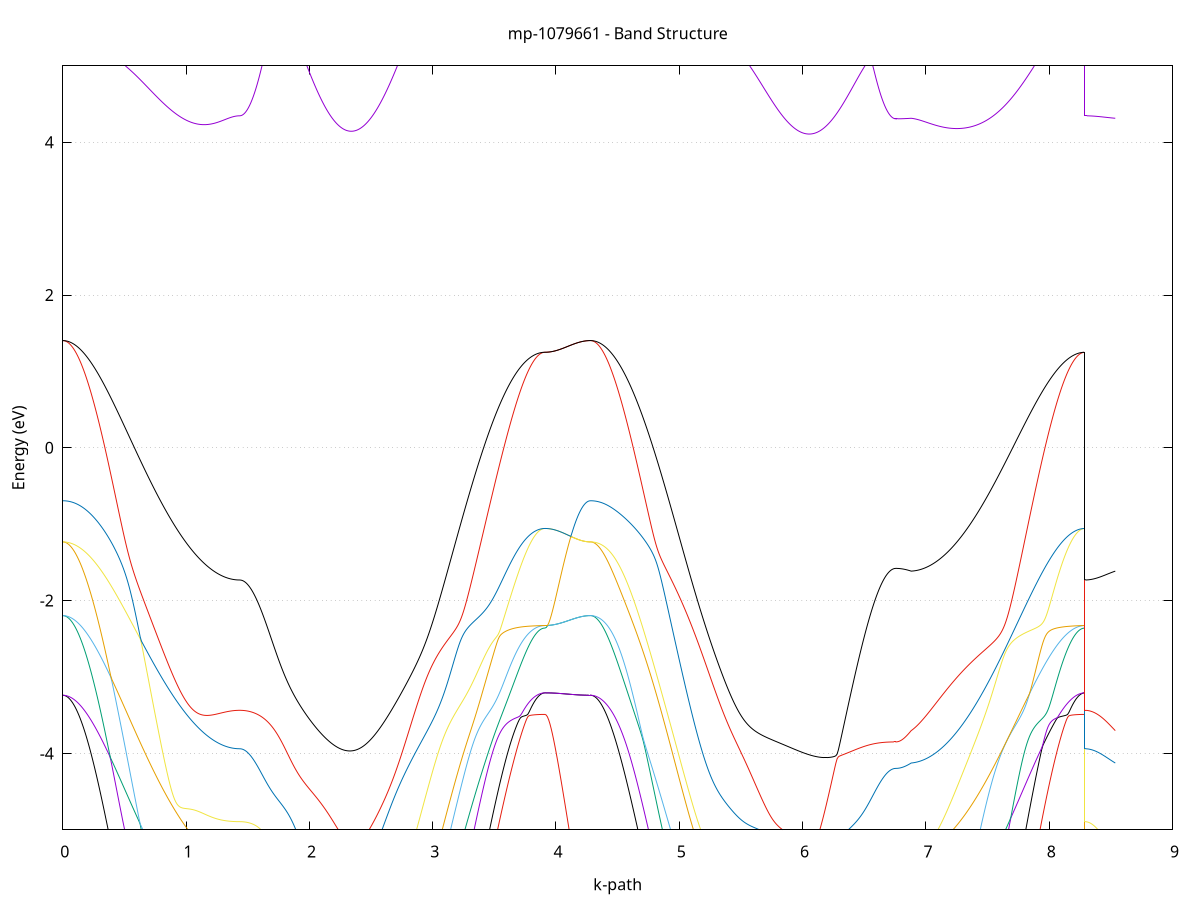 set title 'mp-1079661 - Band Structure'
set xlabel 'k-path'
set ylabel 'Energy (eV)'
set grid y
set yrange [-5:5]
set terminal png size 800,600
set output 'mp-1079661_bands_gnuplot.png'
plot '-' using 1:2 with lines notitle, '-' using 1:2 with lines notitle, '-' using 1:2 with lines notitle, '-' using 1:2 with lines notitle, '-' using 1:2 with lines notitle, '-' using 1:2 with lines notitle, '-' using 1:2 with lines notitle, '-' using 1:2 with lines notitle, '-' using 1:2 with lines notitle, '-' using 1:2 with lines notitle, '-' using 1:2 with lines notitle, '-' using 1:2 with lines notitle, '-' using 1:2 with lines notitle, '-' using 1:2 with lines notitle, '-' using 1:2 with lines notitle, '-' using 1:2 with lines notitle, '-' using 1:2 with lines notitle, '-' using 1:2 with lines notitle, '-' using 1:2 with lines notitle, '-' using 1:2 with lines notitle, '-' using 1:2 with lines notitle, '-' using 1:2 with lines notitle, '-' using 1:2 with lines notitle, '-' using 1:2 with lines notitle, '-' using 1:2 with lines notitle, '-' using 1:2 with lines notitle, '-' using 1:2 with lines notitle, '-' using 1:2 with lines notitle, '-' using 1:2 with lines notitle, '-' using 1:2 with lines notitle, '-' using 1:2 with lines notitle, '-' using 1:2 with lines notitle, '-' using 1:2 with lines notitle, '-' using 1:2 with lines notitle, '-' using 1:2 with lines notitle, '-' using 1:2 with lines notitle, '-' using 1:2 with lines notitle, '-' using 1:2 with lines notitle, '-' using 1:2 with lines notitle, '-' using 1:2 with lines notitle, '-' using 1:2 with lines notitle, '-' using 1:2 with lines notitle, '-' using 1:2 with lines notitle, '-' using 1:2 with lines notitle, '-' using 1:2 with lines notitle, '-' using 1:2 with lines notitle, '-' using 1:2 with lines notitle, '-' using 1:2 with lines notitle
0.000000 -21.574100
0.009964 -21.573800
0.019929 -21.572900
0.029893 -21.571400
0.039857 -21.569400
0.049822 -21.566700
0.059786 -21.563500
0.069750 -21.559700
0.079715 -21.555300
0.089679 -21.550300
0.099643 -21.544800
0.109608 -21.538600
0.119572 -21.531900
0.129536 -21.524600
0.139501 -21.516700
0.149465 -21.508200
0.159429 -21.499200
0.169394 -21.489500
0.179358 -21.479300
0.189322 -21.468500
0.199287 -21.457100
0.209251 -21.445100
0.219216 -21.432500
0.229180 -21.419400
0.239144 -21.405600
0.249109 -21.391300
0.259073 -21.376400
0.269037 -21.361000
0.279002 -21.344900
0.288966 -21.328300
0.298930 -21.311100
0.308895 -21.293300
0.318859 -21.274900
0.328823 -21.256000
0.338788 -21.236400
0.348752 -21.216300
0.358716 -21.195600
0.368681 -21.174400
0.378645 -21.152500
0.388609 -21.130100
0.398574 -21.107100
0.408538 -21.083500
0.418502 -21.059400
0.428467 -21.034700
0.438431 -21.009400
0.448395 -20.983500
0.458360 -20.957100
0.468324 -20.930100
0.478288 -20.902500
0.488253 -20.874300
0.498217 -20.845600
0.508181 -20.816300
0.518146 -20.786500
0.528110 -20.756100
0.538074 -20.725100
0.548039 -20.693600
0.558003 -20.661400
0.567967 -20.628800
0.577932 -20.595500
0.587896 -20.561700
0.597860 -20.527300
0.607825 -20.492400
0.617789 -20.456900
0.627754 -20.420900
0.637718 -20.384300
0.647682 -20.347100
0.657647 -20.309400
0.667611 -20.271200
0.677575 -20.232300
0.687540 -20.193000
0.697504 -20.153100
0.707468 -20.112600
0.717433 -20.071600
0.727397 -20.030100
0.737361 -19.988000
0.747326 -19.945400
0.757290 -19.902200
0.767254 -19.858500
0.777219 -19.814200
0.787183 -19.769500
0.797147 -19.724200
0.807112 -19.678300
0.817076 -19.632000
0.827040 -19.585100
0.837005 -19.537700
0.846969 -19.489700
0.856933 -19.441300
0.866898 -19.392300
0.876862 -19.342900
0.886826 -19.293000
0.896791 -19.242500
0.906755 -19.191500
0.916719 -19.140000
0.926684 -19.088100
0.936648 -19.035600
0.946612 -18.982700
0.956577 -18.929300
0.966541 -18.875400
0.976505 -18.821000
0.986470 -18.766100
0.996434 -18.710800
1.006398 -18.655100
1.016363 -18.598900
1.026327 -18.542300
1.036292 -18.485200
1.046256 -18.427700
1.056220 -18.369800
1.066185 -18.311500
1.076149 -18.252800
1.086113 -18.193700
1.096078 -18.134200
1.106042 -18.074300
1.116006 -18.014100
1.125971 -17.953500
1.135935 -17.892600
1.145899 -17.831400
1.155864 -17.769900
1.165828 -17.708100
1.175792 -17.646100
1.185757 -17.583800
1.195721 -17.521400
1.205685 -17.458700
1.215650 -17.396000
1.225614 -17.333100
1.235578 -17.270200
1.245543 -17.207300
1.255507 -17.144500
1.265471 -17.081800
1.275436 -17.019200
1.285400 -16.957000
1.295364 -16.895100
1.305329 -16.833800
1.315293 -16.773100
1.325257 -16.713300
1.335222 -16.654500
1.345186 -16.597200
1.355150 -16.541500
1.365115 -16.488100
1.375079 -16.437600
1.385043 -16.390800
1.395008 -16.348800
1.404972 -16.313100
1.414937 -16.285500
1.424901 -16.267900
1.434865 -16.261800
1.434865 -16.261800
1.444863 -16.261600
1.454860 -16.260800
1.464858 -16.259500
1.474855 -16.257600
1.484853 -16.255300
1.494851 -16.252400
1.504848 -16.249000
1.514846 -16.245100
1.524843 -16.240600
1.534841 -16.235700
1.544838 -16.230200
1.554836 -16.224200
1.564834 -16.217600
1.574831 -16.210600
1.584829 -16.203000
1.594826 -16.194900
1.604824 -16.186300
1.614822 -16.177200
1.624819 -16.167500
1.634817 -16.157300
1.644814 -16.146600
1.654812 -16.135400
1.664809 -16.123700
1.674807 -16.111500
1.684805 -16.098700
1.694802 -16.085400
1.704800 -16.071700
1.714797 -16.057400
1.724795 -16.042600
1.734792 -16.027300
1.744790 -16.011400
1.754788 -15.995100
1.764785 -15.978300
1.774783 -15.961000
1.784780 -15.943100
1.794778 -15.924800
1.804775 -15.906000
1.814773 -15.886700
1.824771 -15.866900
1.834768 -15.846600
1.844766 -15.825800
1.854763 -15.804500
1.864761 -15.782700
1.874758 -15.760500
1.884756 -15.737700
1.894754 -15.714600
1.904751 -15.690900
1.914749 -15.666800
1.924746 -15.642200
1.934744 -15.617200
1.944741 -15.591700
1.954739 -15.565800
1.964737 -15.539400
1.974734 -15.512600
1.984732 -15.485400
1.994729 -15.457700
2.004727 -15.429700
2.014724 -15.401300
2.024722 -15.372400
2.034720 -15.343200
2.044717 -15.313700
2.054715 -15.283900
2.064712 -15.253700
2.074710 -15.223200
2.084707 -15.192400
2.094705 -15.161400
2.104703 -15.130200
2.114700 -15.098800
2.124698 -15.067400
2.134695 -15.035900
2.144693 -15.004500
2.154690 -14.973200
2.164688 -14.942100
2.174686 -14.911600
2.184683 -14.881600
2.194681 -14.852700
2.204678 -14.825100
2.214676 -14.799400
2.224673 -14.776300
2.234671 -14.756700
2.244669 -14.742000
2.254666 -14.733500
2.264664 -14.732800
2.274661 -14.741000
2.284659 -14.758300
2.284659 -14.758300
2.294636 -14.784400
2.304614 -14.818000
2.314591 -14.858000
2.324569 -14.903100
2.334546 -14.952200
2.344524 -15.004700
2.354501 -15.059800
2.364479 -15.117000
2.374456 -15.176100
2.384433 -15.236700
2.394411 -15.298400
2.404388 -15.361400
2.414366 -15.425200
2.424343 -15.489900
2.434321 -15.555200
2.444298 -15.621100
2.454276 -15.687400
2.464253 -15.754100
2.474230 -15.821200
2.484208 -15.888500
2.494185 -15.956100
2.504163 -16.023800
2.514140 -16.091700
2.524118 -16.159700
2.534095 -16.227700
2.544073 -16.295700
2.554050 -16.363600
2.564028 -16.431600
2.574005 -16.499400
2.583982 -16.567100
2.593960 -16.634700
2.603937 -16.702100
2.613915 -16.769400
2.623892 -16.836500
2.633870 -16.903300
2.643847 -16.969900
2.653825 -17.036300
2.663802 -17.102400
2.673780 -17.168200
2.683757 -17.233700
2.693734 -17.298900
2.703712 -17.363800
2.713689 -17.428400
2.723667 -17.492600
2.733644 -17.556500
2.743622 -17.620100
2.753599 -17.683200
2.763577 -17.746000
2.773554 -17.808400
2.783531 -17.870400
2.793509 -17.932000
2.803486 -17.993200
2.813464 -18.053900
2.823441 -18.114300
2.833419 -18.174200
2.843396 -18.233700
2.853374 -18.292700
2.863351 -18.351300
2.873329 -18.409400
2.883306 -18.467100
2.893283 -18.524400
2.903261 -18.581100
2.913238 -18.637400
2.923216 -18.693200
2.933193 -18.748600
2.943171 -18.803400
2.953148 -18.857800
2.963126 -18.911700
2.973103 -18.965000
2.983081 -19.017900
2.993058 -19.070300
3.003035 -19.122200
3.013013 -19.173600
3.022990 -19.224400
3.032968 -19.274700
3.042945 -19.324600
3.052923 -19.373900
3.062900 -19.422700
3.072878 -19.471000
3.082855 -19.518700
3.092832 -19.565900
3.102810 -19.612600
3.112787 -19.658700
3.122765 -19.704300
3.132742 -19.749400
3.142720 -19.794000
3.152697 -19.838000
3.162675 -19.881400
3.172652 -19.924400
3.182630 -19.966700
3.192607 -20.008600
3.202584 -20.049900
3.212562 -20.090600
3.222539 -20.130800
3.232517 -20.170400
3.242494 -20.209500
3.252472 -20.248000
3.262449 -20.286000
3.272427 -20.323400
3.282404 -20.360200
3.292382 -20.396500
3.302359 -20.432200
3.312336 -20.467400
3.322314 -20.502000
3.332291 -20.536100
3.342269 -20.569500
3.352246 -20.602400
3.362224 -20.634800
3.372201 -20.666500
3.382179 -20.697700
3.392156 -20.728400
3.402134 -20.758400
3.412111 -20.787900
3.422088 -20.816800
3.432066 -20.845200
3.442043 -20.873000
3.452021 -20.900200
3.461998 -20.926700
3.471976 -20.952800
3.481953 -20.978200
3.491931 -21.003100
3.501908 -21.027400
3.511885 -21.051200
3.521863 -21.074300
3.531840 -21.096900
3.541818 -21.118900
3.551795 -21.140300
3.561773 -21.161100
3.571750 -21.181400
3.581728 -21.201000
3.591705 -21.220100
3.601683 -21.238600
3.611660 -21.256500
3.621637 -21.273900
3.631615 -21.290600
3.641592 -21.306800
3.651570 -21.322400
3.661547 -21.337400
3.671525 -21.351800
3.681502 -21.365600
3.691480 -21.378900
3.701457 -21.391500
3.711435 -21.403600
3.721412 -21.415100
3.731389 -21.425900
3.741367 -21.436200
3.751344 -21.446000
3.761322 -21.455100
3.771299 -21.463600
3.781277 -21.471600
3.791254 -21.478900
3.801232 -21.485700
3.811209 -21.491900
3.821186 -21.497500
3.831164 -21.502500
3.841141 -21.506900
3.851119 -21.510800
3.861096 -21.514000
3.871074 -21.516700
3.881051 -21.518700
3.891029 -21.520200
3.901006 -21.521100
3.910984 -21.521400
3.910984 -21.521400
3.920953 -21.521500
3.930922 -21.521800
3.940891 -21.522300
3.950860 -21.523000
3.960829 -21.523900
3.970798 -21.525000
3.980767 -21.526300
3.990736 -21.527700
4.000706 -21.529300
4.010675 -21.531000
4.020644 -21.532900
4.030613 -21.534800
4.040582 -21.536900
4.050551 -21.539000
4.060520 -21.541100
4.070489 -21.543400
4.080458 -21.545600
4.090427 -21.547800
4.100397 -21.550100
4.110366 -21.552300
4.120335 -21.554400
4.130304 -21.556500
4.140273 -21.558600
4.150242 -21.560500
4.160211 -21.562400
4.170180 -21.564100
4.180149 -21.565800
4.190119 -21.567300
4.200088 -21.568700
4.210057 -21.569900
4.220026 -21.571000
4.229995 -21.571900
4.239964 -21.572700
4.249933 -21.573300
4.259902 -21.573700
4.269871 -21.574000
4.279841 -21.574100
4.279841 -21.574100
4.289798 -21.573800
4.299756 -21.572900
4.309714 -21.571400
4.319672 -21.569400
4.329630 -21.566700
4.339587 -21.563500
4.349545 -21.559700
4.359503 -21.555200
4.369461 -21.550200
4.379419 -21.544700
4.389377 -21.538500
4.399334 -21.531700
4.409292 -21.524400
4.419250 -21.516500
4.429208 -21.508000
4.439166 -21.498900
4.449123 -21.489200
4.459081 -21.478900
4.469039 -21.468000
4.478997 -21.456600
4.488955 -21.444600
4.498913 -21.432000
4.508870 -21.418800
4.518828 -21.405000
4.528786 -21.390600
4.538744 -21.375700
4.548702 -21.360100
4.558660 -21.344000
4.568617 -21.327300
4.578575 -21.310000
4.588533 -21.292200
4.598491 -21.273800
4.608449 -21.254700
4.618406 -21.235100
4.628364 -21.214900
4.638322 -21.194200
4.648280 -21.172800
4.658238 -21.150900
4.668196 -21.128400
4.678153 -21.105300
4.688111 -21.081600
4.698069 -21.057400
4.708027 -21.032600
4.717985 -21.007200
4.727942 -20.981200
4.737900 -20.954700
4.747858 -20.927600
4.757816 -20.899900
4.767774 -20.871600
4.777732 -20.842800
4.787689 -20.813400
4.797647 -20.783400
4.807605 -20.752900
4.817563 -20.721800
4.827521 -20.690100
4.837478 -20.657900
4.847436 -20.625100
4.857394 -20.591700
4.867352 -20.557800
4.877310 -20.523200
4.887268 -20.488200
4.897225 -20.452600
4.907183 -20.416400
4.917141 -20.379700
4.927099 -20.342400
4.937057 -20.304500
4.947015 -20.266100
4.956972 -20.227100
4.966930 -20.187600
4.976888 -20.147600
4.986846 -20.106900
4.996804 -20.065800
5.006761 -20.024100
5.016719 -19.981800
5.026677 -19.939000
5.036635 -19.895700
5.046593 -19.851800
5.056551 -19.807300
5.066508 -19.762400
5.076466 -19.716900
5.086424 -19.670900
5.096382 -19.624300
5.106340 -19.577200
5.116297 -19.529600
5.126255 -19.481500
5.136213 -19.432900
5.146171 -19.383700
5.156129 -19.334000
5.166087 -19.283800
5.176044 -19.233100
5.186002 -19.181800
5.195960 -19.130100
5.205918 -19.077800
5.215876 -19.025100
5.225833 -18.971800
5.235791 -18.918100
5.245749 -18.863900
5.255707 -18.809200
5.265665 -18.754000
5.275623 -18.698300
5.285580 -18.642100
5.295538 -18.585500
5.305496 -18.528400
5.315454 -18.470900
5.325412 -18.412900
5.335370 -18.354400
5.345327 -18.295500
5.355285 -18.236200
5.365243 -18.176400
5.375201 -18.116200
5.385159 -18.055600
5.395116 -17.994500
5.405074 -17.933000
5.415032 -17.871200
5.424990 -17.809000
5.434948 -17.746300
5.444906 -17.683300
5.454863 -17.619900
5.464821 -17.556100
5.474779 -17.492000
5.484737 -17.427500
5.494695 -17.362700
5.504652 -17.297600
5.514610 -17.232200
5.524568 -17.166500
5.534526 -17.100500
5.544484 -17.034200
5.554442 -16.967700
5.564399 -16.900900
5.574357 -16.833900
5.584315 -16.766700
5.594273 -16.699400
5.604231 -16.631800
5.614188 -16.564100
5.624146 -16.496300
5.634104 -16.428400
5.644062 -16.360500
5.654020 -16.292400
5.663978 -16.224400
5.673935 -16.156400
5.683893 -16.088500
5.693851 -16.020600
5.703809 -15.952900
5.713767 -15.885300
5.723725 -15.818000
5.733682 -15.751000
5.743640 -15.684300
5.753598 -15.618100
5.763556 -15.552300
5.773514 -15.487000
5.783471 -15.422500
5.793429 -15.358700
5.803387 -15.295800
5.813345 -15.234000
5.823303 -15.173300
5.833261 -15.114000
5.843218 -15.056300
5.853176 -15.000800
5.863134 -14.947500
5.873092 -14.897400
5.883050 -14.851200
5.893007 -14.810100
5.902965 -14.775800
5.912923 -14.750400
5.922881 -14.735600
5.932839 -14.732300
5.942797 -14.739200
5.942797 -14.739200
5.952713 -14.754200
5.962630 -14.775000
5.972546 -14.799600
5.982463 -14.826900
5.992380 -14.856000
6.002296 -14.886200
6.012213 -14.917200
6.022129 -14.948700
6.032046 -14.980600
6.041963 -15.012500
6.051879 -15.044500
6.061796 -15.076500
6.071713 -15.108400
6.081629 -15.140100
6.091546 -15.171600
6.101462 -15.202800
6.111379 -15.233900
6.121296 -15.264600
6.131212 -15.295000
6.141129 -15.325000
6.151045 -15.354700
6.160962 -15.384100
6.170879 -15.413100
6.180795 -15.441600
6.190712 -15.469800
6.200629 -15.497600
6.210545 -15.524900
6.220462 -15.551900
6.230378 -15.578400
6.240295 -15.604400
6.250212 -15.630100
6.260128 -15.655300
6.270045 -15.680000
6.279961 -15.704300
6.289878 -15.728100
6.299795 -15.751400
6.309711 -15.774300
6.319628 -15.796800
6.329545 -15.818700
6.339461 -15.840200
6.349378 -15.861100
6.359294 -15.881600
6.369211 -15.901700
6.379128 -15.921200
6.389044 -15.940200
6.398961 -15.958800
6.408877 -15.976800
6.418794 -15.994400
6.428711 -16.011500
6.438627 -16.028100
6.448544 -16.044200
6.458461 -16.059700
6.468377 -16.074800
6.478294 -16.089400
6.488210 -16.103500
6.498127 -16.117100
6.508044 -16.130100
6.517960 -16.142700
6.527877 -16.154800
6.537793 -16.166300
6.547710 -16.177400
6.557627 -16.187900
6.567543 -16.197900
6.577460 -16.207400
6.587376 -16.216400
6.597293 -16.224900
6.607210 -16.232900
6.617126 -16.240400
6.627043 -16.247300
6.636960 -16.253800
6.646876 -16.259700
6.656793 -16.265100
6.666709 -16.270000
6.676626 -16.274400
6.686543 -16.278200
6.696459 -16.281600
6.706376 -16.284400
6.716292 -16.286700
6.726209 -16.288500
6.736126 -16.289900
6.746042 -16.290600
6.755959 -16.290900
6.755959 -16.290900
6.765556 -16.290900
6.775152 -16.291000
6.784749 -16.291200
6.794346 -16.291400
6.803943 -16.291700
6.813540 -16.292100
6.823136 -16.292700
6.832733 -16.293300
6.842330 -16.294100
6.851927 -16.295000
6.861523 -16.296100
6.871120 -16.297400
6.880717 -16.298900
6.880717 -16.298900
6.890706 -16.321100
6.900695 -16.351600
6.910684 -16.389000
6.920673 -16.432000
6.930662 -16.479400
6.940650 -16.530300
6.950639 -16.583800
6.960628 -16.639600
6.970617 -16.697000
6.980606 -16.755800
6.990595 -16.815600
7.000584 -16.876300
7.010573 -16.937600
7.020562 -16.999400
7.030551 -17.061500
7.040540 -17.124000
7.050529 -17.186600
7.060518 -17.249200
7.070507 -17.312000
7.080495 -17.374700
7.090484 -17.437300
7.100473 -17.499900
7.110462 -17.562200
7.120451 -17.624400
7.130440 -17.686400
7.140429 -17.748100
7.150418 -17.809600
7.160407 -17.870800
7.170396 -17.931700
7.180385 -17.992200
7.190374 -18.052400
7.200363 -18.112300
7.210351 -18.171800
7.220340 -18.230900
7.230329 -18.289600
7.240318 -18.347900
7.250307 -18.405800
7.260296 -18.463300
7.270285 -18.520300
7.280274 -18.576900
7.290263 -18.633100
7.300252 -18.688800
7.310241 -18.744100
7.320230 -18.798900
7.330219 -18.853200
7.340207 -18.907000
7.350196 -18.960400
7.360185 -19.013300
7.370174 -19.065700
7.380163 -19.117600
7.390152 -19.169000
7.400141 -19.219800
7.410130 -19.270200
7.420119 -19.320100
7.430108 -19.369500
7.440097 -19.418300
7.450086 -19.466600
7.460075 -19.514400
7.470064 -19.561700
7.480052 -19.608500
7.490041 -19.654700
7.500030 -19.700400
7.510019 -19.745500
7.520008 -19.790200
7.529997 -19.834200
7.539986 -19.877800
7.549975 -19.920800
7.559964 -19.963300
7.569953 -20.005200
7.579942 -20.046600
7.589931 -20.087400
7.599920 -20.127600
7.609908 -20.167400
7.619897 -20.206500
7.629886 -20.245100
7.639875 -20.283200
7.649864 -20.320700
7.659853 -20.357600
7.669842 -20.393900
7.679831 -20.429800
7.689820 -20.465000
7.699809 -20.499700
7.709798 -20.533800
7.719787 -20.567300
7.729776 -20.600300
7.739765 -20.632700
7.749753 -20.664600
7.759742 -20.695800
7.769731 -20.726500
7.779720 -20.756700
7.789709 -20.786200
7.799698 -20.815200
7.809687 -20.843600
7.819676 -20.871400
7.829665 -20.898700
7.839654 -20.925400
7.849643 -20.951500
7.859632 -20.977000
7.869621 -21.001900
7.879609 -21.026300
7.889598 -21.050100
7.899587 -21.073300
7.909576 -21.095900
7.919565 -21.118000
7.929554 -21.139400
7.939543 -21.160300
7.949532 -21.180600
7.959521 -21.200300
7.969510 -21.219400
7.979499 -21.238000
7.989488 -21.255900
7.999477 -21.273300
8.009465 -21.290100
8.019454 -21.306300
8.029443 -21.321900
8.039432 -21.337000
8.049421 -21.351400
8.059410 -21.365300
8.069399 -21.378500
8.079388 -21.391200
8.089377 -21.403300
8.099366 -21.414800
8.109355 -21.425700
8.119344 -21.436100
8.129333 -21.445800
8.139322 -21.454900
8.149310 -21.463500
8.159299 -21.471500
8.169288 -21.478900
8.179277 -21.485600
8.189266 -21.491800
8.199255 -21.497500
8.209244 -21.502500
8.219233 -21.506900
8.229222 -21.510700
8.239211 -21.514000
8.249200 -21.516600
8.259189 -21.518700
8.269178 -21.520200
8.279166 -21.521100
8.289155 -21.521400
8.289155 -16.261800
8.299028 -16.261900
8.308900 -16.262100
8.318773 -16.262400
8.328645 -16.262800
8.338518 -16.263400
8.348390 -16.264100
8.358263 -16.264900
8.368135 -16.265800
8.378008 -16.266800
8.387880 -16.268000
8.397753 -16.269300
8.407625 -16.270700
8.417498 -16.272200
8.427370 -16.273900
8.437243 -16.275600
8.447115 -16.277500
8.456988 -16.279400
8.466860 -16.281500
8.476733 -16.283700
8.486605 -16.286000
8.496478 -16.288400
8.506350 -16.290800
8.516223 -16.293400
8.526095 -16.296100
8.535968 -16.298900
e
0.000000 -20.014800
0.009964 -20.014600
0.019929 -20.013700
0.029893 -20.012300
0.039857 -20.010300
0.049822 -20.007800
0.059786 -20.004700
0.069750 -20.001000
0.079715 -19.996700
0.089679 -19.991900
0.099643 -19.986600
0.109608 -19.980600
0.119572 -19.974100
0.129536 -19.967100
0.139501 -19.959400
0.149465 -19.951200
0.159429 -19.942500
0.169394 -19.933200
0.179358 -19.923300
0.189322 -19.912800
0.199287 -19.901800
0.209251 -19.890200
0.219216 -19.878100
0.229180 -19.865400
0.239144 -19.852100
0.249109 -19.838300
0.259073 -19.823900
0.269037 -19.809000
0.279002 -19.793500
0.288966 -19.777400
0.298930 -19.760800
0.308895 -19.743600
0.318859 -19.725900
0.328823 -19.707500
0.338788 -19.688700
0.348752 -19.669300
0.358716 -19.649300
0.368681 -19.628700
0.378645 -19.607600
0.388609 -19.586000
0.398574 -19.563800
0.408538 -19.541000
0.418502 -19.517700
0.428467 -19.493900
0.438431 -19.469500
0.448395 -19.444500
0.458360 -19.419000
0.468324 -19.392900
0.478288 -19.366300
0.488253 -19.339100
0.498217 -19.311400
0.508181 -19.283100
0.518146 -19.254300
0.528110 -19.225000
0.538074 -19.195100
0.548039 -19.164700
0.558003 -19.133700
0.567967 -19.102200
0.577932 -19.070100
0.587896 -19.037500
0.597860 -19.004400
0.607825 -18.970700
0.617789 -18.936500
0.627754 -18.901800
0.637718 -18.866600
0.647682 -18.830800
0.657647 -18.794400
0.667611 -18.757600
0.677575 -18.720200
0.687540 -18.682300
0.697504 -18.643900
0.707468 -18.605000
0.717433 -18.565600
0.727397 -18.525600
0.737361 -18.485200
0.747326 -18.444200
0.757290 -18.402700
0.767254 -18.360800
0.777219 -18.318300
0.787183 -18.275300
0.797147 -18.231900
0.807112 -18.187900
0.817076 -18.143500
0.827040 -18.098600
0.837005 -18.053200
0.846969 -18.007300
0.856933 -17.961000
0.866898 -17.914200
0.876862 -17.867000
0.886826 -17.819400
0.896791 -17.771200
0.906755 -17.722700
0.916719 -17.673700
0.926684 -17.624200
0.936648 -17.574400
0.946612 -17.524200
0.956577 -17.473600
0.966541 -17.422500
0.976505 -17.371200
0.986470 -17.319500
0.996434 -17.267400
1.006398 -17.215000
1.016363 -17.162200
1.026327 -17.109200
1.036292 -17.055900
1.046256 -17.002300
1.056220 -16.948500
1.066185 -16.894600
1.076149 -16.840400
1.086113 -16.786100
1.096078 -16.731600
1.106042 -16.677200
1.116006 -16.622700
1.125971 -16.568200
1.135935 -16.513800
1.145899 -16.459600
1.155864 -16.405700
1.165828 -16.352100
1.175792 -16.298900
1.185757 -16.246200
1.195721 -16.194300
1.205685 -16.143200
1.215650 -16.093100
1.225614 -16.044300
1.235578 -15.996900
1.245543 -15.951300
1.255507 -15.907800
1.265471 -15.866800
1.275436 -15.828600
1.285400 -15.793800
1.295364 -15.762800
1.305329 -15.736100
1.315293 -15.714200
1.325257 -15.697400
1.335222 -15.686200
1.345186 -15.680500
1.355150 -15.680300
1.365115 -15.685200
1.375079 -15.694500
1.385043 -15.707100
1.395008 -15.721600
1.404972 -15.736300
1.414937 -15.749100
1.424901 -15.758000
1.434865 -15.761200
1.434865 -15.761200
1.444863 -15.760900
1.454860 -15.760200
1.464858 -15.758900
1.474855 -15.757100
1.484853 -15.754800
1.494851 -15.752000
1.504848 -15.748700
1.514846 -15.744800
1.524843 -15.740500
1.534841 -15.735700
1.544838 -15.730300
1.554836 -15.724500
1.564834 -15.718100
1.574831 -15.711200
1.584829 -15.703800
1.594826 -15.696000
1.604824 -15.687600
1.614822 -15.678700
1.624819 -15.669300
1.634817 -15.659400
1.644814 -15.649000
1.654812 -15.638100
1.664809 -15.626800
1.674807 -15.614900
1.684805 -15.602600
1.694802 -15.589800
1.704800 -15.576400
1.714797 -15.562600
1.724795 -15.548400
1.734792 -15.533600
1.744790 -15.518400
1.754788 -15.502700
1.764785 -15.486500
1.774783 -15.469900
1.784780 -15.452800
1.794778 -15.435200
1.804775 -15.417200
1.814773 -15.398800
1.824771 -15.379900
1.834768 -15.360600
1.844766 -15.340900
1.854763 -15.320700
1.864761 -15.300100
1.874758 -15.279100
1.884756 -15.257700
1.894754 -15.235900
1.904751 -15.213800
1.914749 -15.191200
1.924746 -15.168400
1.934744 -15.145100
1.944741 -15.121500
1.954739 -15.097600
1.964737 -15.073400
1.974734 -15.048900
1.984732 -15.024100
1.994729 -14.999100
2.004727 -14.973800
2.014724 -14.948300
2.024722 -14.922600
2.034720 -14.896700
2.044717 -14.870700
2.054715 -14.844700
2.064712 -14.818500
2.074710 -14.792300
2.084707 -14.766100
2.094705 -14.740000
2.104703 -14.714000
2.114700 -14.688200
2.124698 -14.662600
2.134695 -14.637300
2.144693 -14.612400
2.154690 -14.588000
2.164688 -14.564200
2.174686 -14.541200
2.184683 -14.519000
2.194681 -14.497700
2.204678 -14.477700
2.214676 -14.459100
2.224673 -14.442100
2.234671 -14.427000
2.244669 -14.414100
2.254666 -14.403500
2.264664 -14.395100
2.274661 -14.388600
2.284659 -14.383700
2.284659 -14.383700
2.294636 -14.380400
2.304614 -14.379200
2.314591 -14.380600
2.324569 -14.385100
2.334546 -14.393100
2.344524 -14.404800
2.354501 -14.420200
2.364479 -14.439400
2.374456 -14.462200
2.384433 -14.488500
2.394411 -14.518100
2.404388 -14.551000
2.414366 -14.587000
2.424343 -14.625700
2.434321 -14.667100
2.444298 -14.711000
2.454276 -14.757000
2.464253 -14.805000
2.474230 -14.854900
2.484208 -14.906400
2.494185 -14.959300
2.504163 -15.013600
2.514140 -15.069100
2.524118 -15.125600
2.534095 -15.183000
2.544073 -15.241200
2.554050 -15.300100
2.564028 -15.359600
2.574005 -15.419600
2.583982 -15.480100
2.593960 -15.540900
2.603937 -15.602000
2.613915 -15.663300
2.623892 -15.724900
2.633870 -15.786600
2.643847 -15.848300
2.653825 -15.910100
2.663802 -15.971900
2.673780 -16.033700
2.683757 -16.095400
2.693734 -16.157100
2.703712 -16.218600
2.713689 -16.279900
2.723667 -16.341100
2.733644 -16.402100
2.743622 -16.462800
2.753599 -16.523400
2.763577 -16.583700
2.773554 -16.643700
2.783531 -16.703400
2.793509 -16.762900
2.803486 -16.822000
2.813464 -16.880800
2.823441 -16.939300
2.833419 -16.997400
2.843396 -17.055200
2.853374 -17.112500
2.863351 -17.169500
2.873329 -17.226200
2.883306 -17.282400
2.893283 -17.338200
2.903261 -17.393600
2.913238 -17.448600
2.923216 -17.503100
2.933193 -17.557200
2.943171 -17.610900
2.953148 -17.664100
2.963126 -17.716900
2.973103 -17.769200
2.983081 -17.821000
2.993058 -17.872400
3.003035 -17.923300
3.013013 -17.973700
3.022990 -18.023700
3.032968 -18.073100
3.042945 -18.122100
3.052923 -18.170600
3.062900 -18.218600
3.072878 -18.266000
3.082855 -18.313000
3.092832 -18.359500
3.102810 -18.405400
3.112787 -18.450900
3.122765 -18.495800
3.132742 -18.540200
3.142720 -18.584100
3.152697 -18.627500
3.162675 -18.670300
3.172652 -18.712700
3.182630 -18.754500
3.192607 -18.795700
3.202584 -18.836400
3.212562 -18.876600
3.222539 -18.916300
3.232517 -18.955400
3.242494 -18.994000
3.252472 -19.032000
3.262449 -19.069500
3.272427 -19.106400
3.282404 -19.142800
3.292382 -19.178600
3.302359 -19.213900
3.312336 -19.248700
3.322314 -19.282800
3.332291 -19.316500
3.342269 -19.349600
3.352246 -19.382100
3.362224 -19.414100
3.372201 -19.445500
3.382179 -19.476300
3.392156 -19.506600
3.402134 -19.536300
3.412111 -19.565500
3.422088 -19.594100
3.432066 -19.622100
3.442043 -19.649600
3.452021 -19.676500
3.461998 -19.702800
3.471976 -19.728600
3.481953 -19.753800
3.491931 -19.778400
3.501908 -19.802400
3.511885 -19.825900
3.521863 -19.848800
3.531840 -19.871200
3.541818 -19.892900
3.551795 -19.914100
3.561773 -19.934700
3.571750 -19.954800
3.581728 -19.974300
3.591705 -19.993100
3.601683 -20.011500
3.611660 -20.029200
3.621637 -20.046400
3.631615 -20.062900
3.641592 -20.078900
3.651570 -20.094400
3.661547 -20.109200
3.671525 -20.123500
3.681502 -20.137200
3.691480 -20.150300
3.701457 -20.162800
3.711435 -20.174700
3.721412 -20.186100
3.731389 -20.196900
3.741367 -20.207100
3.751344 -20.216700
3.761322 -20.225700
3.771299 -20.234200
3.781277 -20.242100
3.791254 -20.249400
3.801232 -20.256100
3.811209 -20.262200
3.821186 -20.267700
3.831164 -20.272700
3.841141 -20.277100
3.851119 -20.280900
3.861096 -20.284100
3.871074 -20.286700
3.881051 -20.288700
3.891029 -20.290200
3.901006 -20.291100
3.910984 -20.291400
3.910984 -20.291400
3.920953 -20.290900
3.930922 -20.289700
3.940891 -20.287600
3.950860 -20.284600
3.960829 -20.280900
3.970798 -20.276300
3.980767 -20.271000
3.990736 -20.264900
4.000706 -20.258100
4.010675 -20.250600
4.020644 -20.242500
4.030613 -20.233800
4.040582 -20.224500
4.050551 -20.214700
4.060520 -20.204400
4.070489 -20.193700
4.080458 -20.182700
4.090427 -20.171400
4.100397 -20.159900
4.110366 -20.148300
4.120335 -20.136600
4.130304 -20.124900
4.140273 -20.113400
4.150242 -20.102000
4.160211 -20.091000
4.170180 -20.080300
4.180149 -20.070100
4.190119 -20.060500
4.200088 -20.051600
4.210057 -20.043400
4.220026 -20.036100
4.229995 -20.029800
4.239964 -20.024500
4.249933 -20.020300
4.259902 -20.017300
4.269871 -20.015500
4.279841 -20.014800
4.279841 -20.014800
4.289798 -20.014600
4.299756 -20.013700
4.309714 -20.012200
4.319672 -20.010200
4.329630 -20.007600
4.339587 -20.004400
4.349545 -20.000700
4.359503 -19.996300
4.369461 -19.991400
4.379419 -19.985900
4.389377 -19.979900
4.399334 -19.973200
4.409292 -19.966000
4.419250 -19.958200
4.429208 -19.949800
4.439166 -19.940900
4.449123 -19.931300
4.459081 -19.921200
4.469039 -19.910600
4.478997 -19.899300
4.488955 -19.887500
4.498913 -19.875100
4.508870 -19.862100
4.518828 -19.848600
4.528786 -19.834400
4.538744 -19.819700
4.548702 -19.804500
4.558660 -19.788600
4.568617 -19.772200
4.578575 -19.755200
4.588533 -19.737600
4.598491 -19.719500
4.608449 -19.700800
4.618406 -19.681500
4.628364 -19.661700
4.638322 -19.641300
4.648280 -19.620300
4.658238 -19.598700
4.668196 -19.576600
4.678153 -19.553900
4.688111 -19.530700
4.698069 -19.506900
4.708027 -19.482500
4.717985 -19.457500
4.727942 -19.432000
4.737900 -19.405900
4.747858 -19.379300
4.757816 -19.352100
4.767774 -19.324400
4.777732 -19.296100
4.787689 -19.267200
4.797647 -19.237800
4.807605 -19.207800
4.817563 -19.177300
4.827521 -19.146200
4.837478 -19.114500
4.847436 -19.082300
4.857394 -19.049600
4.867352 -19.016300
4.877310 -18.982500
4.887268 -18.948100
4.897225 -18.913100
4.907183 -18.877700
4.917141 -18.841600
4.927099 -18.805100
4.937057 -18.768000
4.947015 -18.730300
4.956972 -18.692200
4.966930 -18.653500
4.976888 -18.614200
4.986846 -18.574400
4.996804 -18.534200
5.006761 -18.493300
5.016719 -18.452000
5.026677 -18.410100
5.036635 -18.367700
5.046593 -18.324800
5.056551 -18.281400
5.066508 -18.237500
5.076466 -18.193000
5.086424 -18.148100
5.096382 -18.102600
5.106340 -18.056700
5.116297 -18.010200
5.126255 -17.963300
5.136213 -17.915900
5.146171 -17.867900
5.156129 -17.819500
5.166087 -17.770600
5.176044 -17.721300
5.186002 -17.671400
5.195960 -17.621100
5.205918 -17.570400
5.215876 -17.519100
5.225833 -17.467400
5.235791 -17.415300
5.245749 -17.362700
5.255707 -17.309700
5.265665 -17.256300
5.275623 -17.202500
5.285580 -17.148200
5.295538 -17.093500
5.305496 -17.038400
5.315454 -16.982900
5.325412 -16.927000
5.335370 -16.870800
5.345327 -16.814100
5.355285 -16.757200
5.365243 -16.699800
5.375201 -16.642200
5.385159 -16.584200
5.395116 -16.525900
5.405074 -16.467300
5.415032 -16.408500
5.424990 -16.349300
5.434948 -16.289900
5.444906 -16.230300
5.454863 -16.170500
5.464821 -16.110400
5.474779 -16.050300
5.484737 -15.989900
5.494695 -15.929500
5.504652 -15.868900
5.514610 -15.808300
5.524568 -15.747700
5.534526 -15.687000
5.544484 -15.626400
5.554442 -15.565900
5.564399 -15.505600
5.574357 -15.445400
5.584315 -15.385400
5.594273 -15.325800
5.604231 -15.266500
5.614188 -15.207600
5.624146 -15.149200
5.634104 -15.091400
5.644062 -15.034300
5.654020 -14.977900
5.663978 -14.922500
5.673935 -14.868100
5.683893 -14.814800
5.693851 -14.762800
5.703809 -14.712300
5.713767 -14.663400
5.723725 -14.616400
5.733682 -14.571300
5.743640 -14.528400
5.753598 -14.488000
5.763556 -14.450300
5.773514 -14.415600
5.783471 -14.384200
5.793429 -14.356500
5.803387 -14.332800
5.813345 -14.313900
5.823303 -14.300700
5.833261 -14.294100
5.843218 -14.295300
5.853176 -14.304200
5.863134 -14.319300
5.873092 -14.338000
5.883050 -14.357800
5.893007 -14.376400
5.902965 -14.391400
5.912923 -14.400700
5.922881 -14.402600
5.932839 -14.396500
5.942797 -14.384400
5.942797 -14.384400
5.952713 -14.370100
5.962630 -14.358700
5.972546 -14.354800
5.982463 -14.360200
5.992380 -14.372600
6.002296 -14.389300
6.012213 -14.408800
6.022129 -14.430100
6.032046 -14.452700
6.041963 -14.476200
6.051879 -14.500400
6.061796 -14.525100
6.071713 -14.550300
6.081629 -14.575700
6.091546 -14.601400
6.101462 -14.627200
6.111379 -14.653100
6.121296 -14.679100
6.131212 -14.705100
6.141129 -14.731000
6.151045 -14.756900
6.160962 -14.782600
6.170879 -14.808200
6.180795 -14.833600
6.190712 -14.858800
6.200629 -14.883700
6.210545 -14.908500
6.220462 -14.932900
6.230378 -14.957100
6.240295 -14.981000
6.250212 -15.004600
6.260128 -15.027800
6.270045 -15.050700
6.279961 -15.073300
6.289878 -15.095500
6.299795 -15.117300
6.309711 -15.138800
6.319628 -15.159800
6.329545 -15.180500
6.339461 -15.200700
6.349378 -15.220500
6.359294 -15.240000
6.369211 -15.259000
6.379128 -15.277500
6.389044 -15.295700
6.398961 -15.313400
6.408877 -15.330600
6.418794 -15.347400
6.428711 -15.363800
6.438627 -15.379700
6.448544 -15.395100
6.458461 -15.410100
6.468377 -15.424600
6.478294 -15.438700
6.488210 -15.452200
6.498127 -15.465300
6.508044 -15.478000
6.517960 -15.490100
6.527877 -15.501800
6.537793 -15.513000
6.547710 -15.523700
6.557627 -15.533900
6.567543 -15.543600
6.577460 -15.552800
6.587376 -15.561600
6.597293 -15.569800
6.607210 -15.577500
6.617126 -15.584800
6.627043 -15.591500
6.636960 -15.597800
6.646876 -15.603600
6.656793 -15.608800
6.666709 -15.613600
6.676626 -15.617800
6.686543 -15.621600
6.696459 -15.624900
6.706376 -15.627600
6.716292 -15.629900
6.726209 -15.631700
6.736126 -15.632900
6.746042 -15.633700
6.755959 -15.633900
6.755959 -15.633900
6.765556 -15.634300
6.775152 -15.635300
6.784749 -15.637000
6.794346 -15.639300
6.803943 -15.642200
6.813540 -15.645600
6.823136 -15.649600
6.832733 -15.654000
6.842330 -15.658800
6.851927 -15.663900
6.861523 -15.669200
6.871120 -15.674600
6.880717 -15.680300
6.880717 -15.680300
6.890706 -15.681200
6.900695 -15.681100
6.910684 -15.681700
6.920673 -15.684600
6.930662 -15.691200
6.940650 -15.702400
6.950639 -15.718500
6.960628 -15.739800
6.970617 -15.766100
6.980606 -15.797000
6.990595 -15.832200
7.000584 -15.871100
7.010573 -15.913200
7.020562 -15.958100
7.030551 -16.005300
7.040540 -16.054500
7.050529 -16.105500
7.060518 -16.157700
7.070507 -16.211100
7.080495 -16.265500
7.090484 -16.320700
7.100473 -16.376400
7.110462 -16.432600
7.120451 -16.489300
7.130440 -16.546200
7.140429 -16.603200
7.150418 -16.660400
7.160407 -16.717700
7.170396 -16.774900
7.180385 -16.832100
7.190374 -16.889200
7.200363 -16.946100
7.210351 -17.002900
7.220340 -17.059500
7.230329 -17.115800
7.240318 -17.171900
7.250307 -17.227700
7.260296 -17.283200
7.270285 -17.338400
7.280274 -17.393200
7.290263 -17.447700
7.300252 -17.501800
7.310241 -17.555500
7.320230 -17.608800
7.330219 -17.661700
7.340207 -17.714300
7.350196 -17.766400
7.360185 -17.818000
7.370174 -17.869300
7.380163 -17.920000
7.390152 -17.970400
7.400141 -18.020200
7.410130 -18.069600
7.420119 -18.118600
7.430108 -18.167000
7.440097 -18.214900
7.450086 -18.262400
7.460075 -18.309400
7.470064 -18.355900
7.480052 -18.401900
7.490041 -18.447300
7.500030 -18.492300
7.510019 -18.536700
7.520008 -18.580700
7.529997 -18.624100
7.539986 -18.667000
7.549975 -18.709400
7.559964 -18.751200
7.569953 -18.792600
7.579942 -18.833400
7.589931 -18.873600
7.599920 -18.913300
7.609908 -18.952500
7.619897 -18.991200
7.629886 -19.029300
7.639875 -19.066800
7.649864 -19.103800
7.659853 -19.140300
7.669842 -19.176200
7.679831 -19.211600
7.689820 -19.246400
7.699809 -19.280600
7.709798 -19.314400
7.719787 -19.347500
7.729776 -19.380100
7.739765 -19.412100
7.749753 -19.443600
7.759742 -19.474500
7.769731 -19.504800
7.779720 -19.534600
7.789709 -19.563800
7.799698 -19.592500
7.809687 -19.620600
7.819676 -19.648100
7.829665 -19.675100
7.839654 -19.701500
7.849643 -19.727300
7.859632 -19.752600
7.869621 -19.777200
7.879609 -19.801300
7.889598 -19.824900
7.899587 -19.847800
7.909576 -19.870200
7.919565 -19.892000
7.929554 -19.913300
7.939543 -19.933900
7.949532 -19.954000
7.959521 -19.973500
7.969510 -19.992500
7.979499 -20.010800
7.989488 -20.028600
7.999477 -20.045800
8.009465 -20.062400
8.019454 -20.078400
8.029443 -20.093900
8.039432 -20.108800
8.049421 -20.123100
8.059410 -20.136800
8.069399 -20.149900
8.079388 -20.162500
8.089377 -20.174500
8.099366 -20.185900
8.109355 -20.196700
8.119344 -20.206900
8.129333 -20.216500
8.139322 -20.225600
8.149310 -20.234100
8.159299 -20.242000
8.169288 -20.249300
8.179277 -20.256000
8.189266 -20.262100
8.199255 -20.267700
8.209244 -20.272700
8.219233 -20.277000
8.229222 -20.280800
8.239211 -20.284100
8.249200 -20.286700
8.259189 -20.288700
8.269178 -20.290200
8.279166 -20.291100
8.289155 -20.291400
8.289155 -15.761200
8.299028 -15.761000
8.308900 -15.760600
8.318773 -15.759800
8.328645 -15.758800
8.338518 -15.757400
8.348390 -15.755700
8.358263 -15.753800
8.368135 -15.751600
8.378008 -15.749100
8.387880 -15.746300
8.397753 -15.743300
8.407625 -15.740000
8.417498 -15.736500
8.427370 -15.732700
8.437243 -15.728700
8.447115 -15.724500
8.456988 -15.720200
8.466860 -15.715600
8.476733 -15.710900
8.486605 -15.706000
8.496478 -15.701100
8.506350 -15.696000
8.516223 -15.690800
8.526095 -15.685600
8.535968 -15.680300
e
0.000000 -18.615600
0.009964 -18.615300
0.019929 -18.614400
0.029893 -18.612900
0.039857 -18.610900
0.049822 -18.608300
0.059786 -18.605000
0.069750 -18.601200
0.079715 -18.596900
0.089679 -18.591900
0.099643 -18.586300
0.109608 -18.580200
0.119572 -18.573500
0.129536 -18.566100
0.139501 -18.558300
0.149465 -18.549800
0.159429 -18.540700
0.169394 -18.531100
0.179358 -18.520900
0.189322 -18.510100
0.199287 -18.498700
0.209251 -18.486700
0.219216 -18.474200
0.229180 -18.461000
0.239144 -18.447300
0.249109 -18.433000
0.259073 -18.418100
0.269037 -18.402700
0.279002 -18.386600
0.288966 -18.370000
0.298930 -18.352800
0.308895 -18.335100
0.318859 -18.316800
0.328823 -18.297800
0.338788 -18.278300
0.348752 -18.258300
0.358716 -18.237600
0.368681 -18.216400
0.378645 -18.194600
0.388609 -18.172200
0.398574 -18.149300
0.408538 -18.125800
0.418502 -18.101700
0.428467 -18.077100
0.438431 -18.051900
0.448395 -18.026100
0.458360 -17.999800
0.468324 -17.972900
0.478288 -17.945400
0.488253 -17.917400
0.498217 -17.888800
0.508181 -17.859600
0.518146 -17.829900
0.528110 -17.799600
0.538074 -17.768800
0.548039 -17.737400
0.558003 -17.705500
0.567967 -17.673000
0.577932 -17.640000
0.587896 -17.606400
0.597860 -17.572200
0.607825 -17.537500
0.617789 -17.502300
0.627754 -17.466500
0.637718 -17.430200
0.647682 -17.393400
0.657647 -17.356000
0.667611 -17.318100
0.677575 -17.279600
0.687540 -17.240600
0.697504 -17.201100
0.707468 -17.161100
0.717433 -17.120500
0.727397 -17.079500
0.737361 -17.037900
0.747326 -16.995800
0.757290 -16.953200
0.767254 -16.910000
0.777219 -16.866400
0.787183 -16.822300
0.797147 -16.777700
0.807112 -16.732600
0.817076 -16.687100
0.827040 -16.641000
0.837005 -16.594500
0.846969 -16.547500
0.856933 -16.500100
0.866898 -16.452200
0.876862 -16.403900
0.886826 -16.355100
0.896791 -16.305900
0.906755 -16.256300
0.916719 -16.206200
0.926684 -16.155800
0.936648 -16.105000
0.946612 -16.053800
0.956577 -16.002200
0.966541 -15.950300
0.976505 -15.898100
0.986470 -15.845600
0.996434 -15.792800
1.006398 -15.739700
1.016363 -15.686500
1.026327 -15.632900
1.036292 -15.579300
1.046256 -15.525500
1.056220 -15.471600
1.066185 -15.417600
1.076149 -15.363700
1.086113 -15.309900
1.096078 -15.256200
1.106042 -15.202800
1.116006 -15.149700
1.125971 -15.097000
1.135935 -15.045100
1.145899 -14.993800
1.155864 -14.943500
1.165828 -14.894400
1.175792 -14.846800
1.185757 -14.800800
1.195721 -14.757000
1.205685 -14.715700
1.215650 -14.677400
1.225614 -14.642400
1.235578 -14.611200
1.245543 -14.584300
1.255507 -14.561900
1.265471 -14.544100
1.275436 -14.530900
1.285400 -14.521800
1.295364 -14.516200
1.305329 -14.513200
1.315293 -14.511900
1.325257 -14.511200
1.335222 -14.510300
1.345186 -14.508500
1.355150 -14.505400
1.365115 -14.500800
1.375079 -14.495100
1.385043 -14.488400
1.395008 -14.481600
1.404972 -14.475300
1.414937 -14.470100
1.424901 -14.466800
1.434865 -14.465600
1.434865 -14.465600
1.444863 -14.465400
1.454860 -14.464700
1.464858 -14.463600
1.474855 -14.462000
1.484853 -14.459900
1.494851 -14.457400
1.504848 -14.454400
1.514846 -14.451000
1.524843 -14.447200
1.534841 -14.442900
1.544838 -14.438100
1.554836 -14.432900
1.564834 -14.427300
1.574831 -14.421200
1.584829 -14.414700
1.594826 -14.407700
1.604824 -14.400400
1.614822 -14.392600
1.624819 -14.384400
1.634817 -14.375700
1.644814 -14.366700
1.654812 -14.357300
1.664809 -14.347500
1.674807 -14.337200
1.684805 -14.326700
1.694802 -14.315700
1.704800 -14.304400
1.714797 -14.292700
1.724795 -14.280700
1.734792 -14.268300
1.744790 -14.255600
1.754788 -14.242700
1.764785 -14.229400
1.774783 -14.215900
1.784780 -14.202100
1.794778 -14.188100
1.804775 -14.173800
1.814773 -14.159400
1.824771 -14.144800
1.834768 -14.130000
1.844766 -14.115200
1.854763 -14.100300
1.864761 -14.085300
1.874758 -14.070300
1.884756 -14.055400
1.894754 -14.040500
1.904751 -14.025800
1.914749 -14.011300
1.924746 -13.997100
1.934744 -13.983100
1.944741 -13.969600
1.954739 -13.956600
1.964737 -13.944100
1.974734 -13.932300
1.984732 -13.921200
1.994729 -13.911100
2.004727 -13.901900
2.014724 -13.893800
2.024722 -13.886900
2.034720 -13.881400
2.044717 -13.877400
2.054715 -13.875100
2.064712 -13.874500
2.074710 -13.875900
2.084707 -13.879300
2.094705 -13.884900
2.104703 -13.892700
2.114700 -13.902800
2.124698 -13.915300
2.134695 -13.930200
2.144693 -13.947500
2.154690 -13.967000
2.164688 -13.988700
2.174686 -14.012300
2.184683 -14.037600
2.194681 -14.064200
2.204678 -14.091600
2.214676 -14.119200
2.224673 -14.146000
2.234671 -14.170800
2.244669 -14.192400
2.254666 -14.209100
2.264664 -14.219700
2.274661 -14.223500
2.284659 -14.220500
2.284659 -14.220500
2.294636 -14.211500
2.304614 -14.197100
2.314591 -14.178100
2.324569 -14.155400
2.334546 -14.129700
2.344524 -14.101600
2.354501 -14.071800
2.364479 -14.040700
2.374456 -14.008700
2.384433 -13.976100
2.394411 -13.943300
2.404388 -13.910500
2.414366 -13.877900
2.424343 -13.845900
2.434321 -13.814600
2.444298 -13.784400
2.454276 -13.755400
2.464253 -13.728100
2.474230 -13.702700
2.484208 -13.679600
2.494185 -13.659200
2.504163 -13.641900
2.514140 -13.628100
2.524118 -13.618300
2.534095 -13.612600
2.544073 -13.611600
2.554050 -13.615300
2.564028 -13.623900
2.574005 -13.637300
2.583982 -13.655300
2.593960 -13.677700
2.603937 -13.704200
2.613915 -13.734400
2.623892 -13.767800
2.633870 -13.804300
2.643847 -13.843300
2.653825 -13.884500
2.663802 -13.927700
2.673780 -13.972500
2.683757 -14.018700
2.693734 -14.066200
2.703712 -14.114700
2.713689 -14.164000
2.723667 -14.214000
2.733644 -14.264700
2.743622 -14.315800
2.753599 -14.367400
2.763577 -14.419300
2.773554 -14.471400
2.783531 -14.523600
2.793509 -14.576000
2.803486 -14.628500
2.813464 -14.681000
2.823441 -14.733400
2.833419 -14.785800
2.843396 -14.838000
2.853374 -14.890200
2.863351 -14.942200
2.873329 -14.994000
2.883306 -15.045500
2.893283 -15.096900
2.903261 -15.148000
2.913238 -15.198800
2.923216 -15.249300
2.933193 -15.299600
2.943171 -15.349500
2.953148 -15.399100
2.963126 -15.448400
2.973103 -15.497300
2.983081 -15.545800
2.993058 -15.594000
3.003035 -15.641800
3.013013 -15.689200
3.022990 -15.736100
3.032968 -15.782700
3.042945 -15.828900
3.052923 -15.874600
3.062900 -15.919900
3.072878 -15.964800
3.082855 -16.009200
3.092832 -16.053200
3.102810 -16.096800
3.112787 -16.139900
3.122765 -16.182500
3.132742 -16.224600
3.142720 -16.266300
3.152697 -16.307500
3.162675 -16.348300
3.172652 -16.388500
3.182630 -16.428300
3.192607 -16.467600
3.202584 -16.506400
3.212562 -16.544700
3.222539 -16.582500
3.232517 -16.619800
3.242494 -16.656600
3.252472 -16.692900
3.262449 -16.728700
3.272427 -16.763900
3.282404 -16.798700
3.292382 -16.832900
3.302359 -16.866600
3.312336 -16.899900
3.322314 -16.932600
3.332291 -16.964700
3.342269 -16.996400
3.352246 -17.027400
3.362224 -17.058000
3.372201 -17.088100
3.382179 -17.117600
3.392156 -17.146700
3.402134 -17.175100
3.412111 -17.203100
3.422088 -17.230500
3.432066 -17.257400
3.442043 -17.283700
3.452021 -17.309500
3.461998 -17.334700
3.471976 -17.359400
3.481953 -17.383600
3.491931 -17.407200
3.501908 -17.430300
3.511885 -17.452800
3.521863 -17.474800
3.531840 -17.496300
3.541818 -17.517200
3.551795 -17.537500
3.561773 -17.557300
3.571750 -17.576600
3.581728 -17.595200
3.591705 -17.613400
3.601683 -17.631000
3.611660 -17.648000
3.621637 -17.664500
3.631615 -17.680400
3.641592 -17.695800
3.651570 -17.710600
3.661547 -17.724900
3.671525 -17.738600
3.681502 -17.751700
3.691480 -17.764300
3.701457 -17.776400
3.711435 -17.787900
3.721412 -17.798800
3.731389 -17.809200
3.741367 -17.819000
3.751344 -17.828200
3.761322 -17.836900
3.771299 -17.845100
3.781277 -17.852600
3.791254 -17.859600
3.801232 -17.866100
3.811209 -17.872000
3.821186 -17.877300
3.831164 -17.882100
3.841141 -17.886300
3.851119 -17.889900
3.861096 -17.893000
3.871074 -17.895600
3.881051 -17.897500
3.891029 -17.898900
3.901006 -17.899800
3.910984 -17.900000
3.910984 -17.900000
3.920953 -17.901800
3.930922 -17.907000
3.940891 -17.915500
3.950860 -17.927200
3.960829 -17.941800
3.970798 -17.959100
3.980767 -17.978900
3.990736 -18.000800
4.000706 -18.024400
4.010675 -18.049700
4.020644 -18.076200
4.030613 -18.103800
4.040582 -18.132100
4.050551 -18.160900
4.060520 -18.190200
4.070489 -18.219500
4.080458 -18.248900
4.090427 -18.278100
4.100397 -18.306800
4.110366 -18.335100
4.120335 -18.362800
4.130304 -18.389700
4.140273 -18.415700
4.150242 -18.440600
4.160211 -18.464400
4.170180 -18.486800
4.180149 -18.507800
4.190119 -18.527300
4.200088 -18.545100
4.210057 -18.561100
4.220026 -18.575200
4.229995 -18.587300
4.239964 -18.597400
4.249933 -18.605300
4.259902 -18.611000
4.269871 -18.614400
4.279841 -18.615600
4.279841 -18.615600
4.289798 -18.615300
4.299756 -18.614400
4.309714 -18.613000
4.319672 -18.611000
4.329630 -18.608400
4.339587 -18.605300
4.349545 -18.601600
4.359503 -18.597300
4.369461 -18.592400
4.379419 -18.587000
4.389377 -18.581000
4.399334 -18.574400
4.409292 -18.567300
4.419250 -18.559600
4.429208 -18.551300
4.439166 -18.542400
4.449123 -18.533000
4.459081 -18.523000
4.469039 -18.512500
4.478997 -18.501300
4.488955 -18.489700
4.498913 -18.477400
4.508870 -18.464600
4.518828 -18.451200
4.528786 -18.437200
4.538744 -18.422700
4.548702 -18.407500
4.558660 -18.391900
4.568617 -18.375600
4.578575 -18.358800
4.588533 -18.341500
4.598491 -18.323600
4.608449 -18.305100
4.618406 -18.286000
4.628364 -18.266400
4.638322 -18.246200
4.648280 -18.225500
4.658238 -18.204200
4.668196 -18.182300
4.678153 -18.159900
4.688111 -18.136900
4.698069 -18.113400
4.708027 -18.089300
4.717985 -18.064700
4.727942 -18.039500
4.737900 -18.013700
4.747858 -17.987400
4.757816 -17.960500
4.767774 -17.933100
4.777732 -17.905200
4.787689 -17.876700
4.797647 -17.847600
4.807605 -17.818000
4.817563 -17.787900
4.827521 -17.757200
4.837478 -17.726000
4.847436 -17.694200
4.857394 -17.661900
4.867352 -17.629100
4.877310 -17.595700
4.887268 -17.561800
4.897225 -17.527300
4.907183 -17.492300
4.917141 -17.456800
4.927099 -17.420800
4.937057 -17.384200
4.947015 -17.347100
4.956972 -17.309500
4.966930 -17.271400
4.976888 -17.232800
4.986846 -17.193600
4.996804 -17.153900
5.006761 -17.113800
5.016719 -17.073100
5.026677 -17.031900
5.036635 -16.990200
5.046593 -16.948000
5.056551 -16.905400
5.066508 -16.862200
5.076466 -16.818600
5.086424 -16.774400
5.096382 -16.729800
5.106340 -16.684700
5.116297 -16.639200
5.126255 -16.593200
5.136213 -16.546700
5.146171 -16.499700
5.156129 -16.452400
5.166087 -16.404500
5.176044 -16.356300
5.186002 -16.307600
5.195960 -16.258500
5.205918 -16.208900
5.215876 -16.159000
5.225833 -16.108600
5.235791 -16.057900
5.245749 -16.006800
5.255707 -15.955300
5.265665 -15.903400
5.275623 -15.851200
5.285580 -15.798700
5.295538 -15.745800
5.305496 -15.692600
5.315454 -15.639100
5.325412 -15.585300
5.335370 -15.531300
5.345327 -15.477000
5.355285 -15.422500
5.365243 -15.367700
5.375201 -15.312800
5.385159 -15.257800
5.395116 -15.202600
5.405074 -15.147400
5.415032 -15.092000
5.424990 -15.036700
5.434948 -14.981400
5.444906 -14.926100
5.454863 -14.871000
5.464821 -14.816000
5.474779 -14.761200
5.484737 -14.706800
5.494695 -14.652800
5.504652 -14.599300
5.514610 -14.546300
5.524568 -14.494000
5.534526 -14.442600
5.544484 -14.392000
5.554442 -14.342700
5.564399 -14.294600
5.574357 -14.248100
5.584315 -14.203200
5.594273 -14.160400
5.604231 -14.119900
5.614188 -14.081900
5.624146 -14.046900
5.634104 -14.015100
5.644062 -13.986800
5.654020 -13.962500
5.663978 -13.942400
5.673935 -13.926600
5.683893 -13.915500
5.693851 -13.908900
5.703809 -13.906900
5.713767 -13.909200
5.723725 -13.915800
5.733682 -13.926100
5.743640 -13.939900
5.753598 -13.956600
5.763556 -13.975900
5.773514 -13.997300
5.783471 -14.020300
5.793429 -14.044400
5.803387 -14.068700
5.813345 -14.092700
5.823303 -14.115200
5.833261 -14.134700
5.843218 -14.150000
5.853176 -14.160700
5.863134 -14.167700
5.873092 -14.172900
5.883050 -14.177900
5.893007 -14.183700
5.902965 -14.190600
5.912923 -14.198800
5.922881 -14.208100
5.932839 -14.218100
5.942797 -14.227800
5.942797 -14.227800
5.952713 -14.235700
5.962630 -14.238800
5.972546 -14.234000
5.982463 -14.221200
5.992380 -14.203200
6.002296 -14.183100
6.012213 -14.163000
6.022129 -14.143900
6.032046 -14.126400
6.041963 -14.111000
6.051879 -14.097800
6.061796 -14.086900
6.071713 -14.078300
6.081629 -14.072100
6.091546 -14.068000
6.101462 -14.066100
6.111379 -14.066200
6.121296 -14.068200
6.131212 -14.071900
6.141129 -14.077300
6.151045 -14.084100
6.160962 -14.092200
6.170879 -14.101500
6.180795 -14.111900
6.190712 -14.123200
6.200629 -14.135400
6.210545 -14.148300
6.220462 -14.161800
6.230378 -14.175800
6.240295 -14.190300
6.250212 -14.205200
6.260128 -14.220300
6.270045 -14.235700
6.279961 -14.251300
6.289878 -14.267000
6.299795 -14.282700
6.309711 -14.298500
6.319628 -14.314300
6.329545 -14.330000
6.339461 -14.345700
6.349378 -14.361200
6.359294 -14.376600
6.369211 -14.391800
6.379128 -14.406800
6.389044 -14.421600
6.398961 -14.436200
6.408877 -14.450500
6.418794 -14.464500
6.428711 -14.478300
6.438627 -14.491800
6.448544 -14.504900
6.458461 -14.517700
6.468377 -14.530200
6.478294 -14.542400
6.488210 -14.554100
6.498127 -14.565500
6.508044 -14.576600
6.517960 -14.587200
6.527877 -14.597500
6.537793 -14.607400
6.547710 -14.616800
6.557627 -14.625900
6.567543 -14.634500
6.577460 -14.642800
6.587376 -14.650600
6.597293 -14.657900
6.607210 -14.664800
6.617126 -14.671300
6.627043 -14.677400
6.636960 -14.683000
6.646876 -14.688200
6.656793 -14.693000
6.666709 -14.697300
6.676626 -14.701100
6.686543 -14.704500
6.696459 -14.707500
6.706376 -14.710000
6.716292 -14.712000
6.726209 -14.713600
6.736126 -14.714700
6.746042 -14.715400
6.755959 -14.715700
6.755959 -14.715700
6.765556 -14.715200
6.775152 -14.713900
6.784749 -14.711600
6.794346 -14.708500
6.803943 -14.704600
6.813540 -14.699900
6.823136 -14.694400
6.832733 -14.688300
6.842330 -14.681500
6.851927 -14.674200
6.861523 -14.666300
6.871120 -14.658000
6.880717 -14.649300
6.880717 -14.649300
6.890706 -14.648000
6.900695 -14.646300
6.910684 -14.643300
6.920673 -14.638200
6.930662 -14.630300
6.940650 -14.619300
6.950639 -14.604900
6.960628 -14.587600
6.970617 -14.567700
6.980606 -14.546000
6.990595 -14.523300
7.000584 -14.500500
7.010573 -14.478600
7.020562 -14.458500
7.030551 -14.441000
7.040540 -14.427100
7.050529 -14.417300
7.060518 -14.412200
7.070507 -14.412200
7.080495 -14.417400
7.090484 -14.427900
7.100473 -14.443400
7.110462 -14.463600
7.120451 -14.488100
7.130440 -14.516500
7.140429 -14.548300
7.150418 -14.583100
7.160407 -14.620400
7.170396 -14.659800
7.180385 -14.701100
7.190374 -14.743900
7.200363 -14.788000
7.210351 -14.833100
7.220340 -14.879100
7.230329 -14.925700
7.240318 -14.972900
7.250307 -15.020600
7.260296 -15.068500
7.270285 -15.116700
7.280274 -15.165000
7.290263 -15.213400
7.300252 -15.261700
7.310241 -15.310100
7.320230 -15.358400
7.330219 -15.406500
7.340207 -15.454500
7.350196 -15.502300
7.360185 -15.549800
7.370174 -15.597100
7.380163 -15.644100
7.390152 -15.690800
7.400141 -15.737200
7.410130 -15.783200
7.420119 -15.829000
7.430108 -15.874300
7.440097 -15.919300
7.450086 -15.963800
7.460075 -16.008000
7.470064 -16.051800
7.480052 -16.095100
7.490041 -16.138100
7.500030 -16.180500
7.510019 -16.222600
7.520008 -16.264200
7.529997 -16.305300
7.539986 -16.346000
7.549975 -16.386200
7.559964 -16.426000
7.569953 -16.465200
7.579942 -16.504000
7.589931 -16.542300
7.599920 -16.580100
7.609908 -16.617400
7.619897 -16.654200
7.629886 -16.690600
7.639875 -16.726400
7.649864 -16.761700
7.659853 -16.796400
7.669842 -16.830700
7.679831 -16.864500
7.689820 -16.897800
7.699809 -16.930500
7.709798 -16.962700
7.719787 -16.994400
7.729776 -17.025600
7.739765 -17.056300
7.749753 -17.086400
7.759742 -17.116000
7.769731 -17.145000
7.779720 -17.173600
7.789709 -17.201600
7.799698 -17.229000
7.809687 -17.256000
7.819676 -17.282300
7.829665 -17.308200
7.839654 -17.333500
7.849643 -17.358300
7.859632 -17.382500
7.869621 -17.406100
7.879609 -17.429300
7.889598 -17.451900
7.899587 -17.473900
7.909576 -17.495400
7.919565 -17.516300
7.929554 -17.536700
7.939543 -17.556600
7.949532 -17.575900
7.959521 -17.594600
7.969510 -17.612800
7.979499 -17.630400
7.989488 -17.647500
7.999477 -17.663900
8.009465 -17.679900
8.019454 -17.695300
8.029443 -17.710200
8.039432 -17.724500
8.049421 -17.738200
8.059410 -17.751400
8.069399 -17.764000
8.079388 -17.776100
8.089377 -17.787600
8.099366 -17.798600
8.109355 -17.809000
8.119344 -17.818800
8.129333 -17.828100
8.139322 -17.836800
8.149310 -17.844900
8.159299 -17.852500
8.169288 -17.859600
8.179277 -17.866000
8.189266 -17.871900
8.199255 -17.877300
8.209244 -17.882000
8.219233 -17.886300
8.229222 -17.889900
8.239211 -17.893000
8.249200 -17.895500
8.259189 -17.897500
8.269178 -17.898900
8.279166 -17.899800
8.289155 -17.900000
8.289155 -14.465600
8.299028 -14.466100
8.308900 -14.467500
8.318773 -14.469800
8.328645 -14.473000
8.338518 -14.477000
8.348390 -14.481800
8.358263 -14.487500
8.368135 -14.493800
8.378008 -14.500800
8.387880 -14.508300
8.397753 -14.516400
8.407625 -14.524900
8.417498 -14.533900
8.427370 -14.543100
8.437243 -14.552700
8.447115 -14.562400
8.456988 -14.572300
8.466860 -14.582200
8.476733 -14.592200
8.486605 -14.602100
8.496478 -14.611900
8.506350 -14.621600
8.516223 -14.631100
8.526095 -14.640400
8.535968 -14.649300
e
0.000000 -15.246300
0.009964 -15.246100
0.019929 -15.245400
0.029893 -15.244200
0.039857 -15.242400
0.049822 -15.240300
0.059786 -15.237600
0.069750 -15.234400
0.079715 -15.230800
0.089679 -15.226600
0.099643 -15.222000
0.109608 -15.216900
0.119572 -15.211300
0.129536 -15.205200
0.139501 -15.198700
0.149465 -15.191600
0.159429 -15.184100
0.169394 -15.176100
0.179358 -15.167500
0.189322 -15.158500
0.199287 -15.149100
0.209251 -15.139100
0.219216 -15.128600
0.229180 -15.117700
0.239144 -15.106300
0.249109 -15.094400
0.259073 -15.082000
0.269037 -15.069100
0.279002 -15.055700
0.288966 -15.041900
0.298930 -15.027600
0.308895 -15.012800
0.318859 -14.997500
0.328823 -14.981800
0.338788 -14.965500
0.348752 -14.948800
0.358716 -14.931600
0.368681 -14.913900
0.378645 -14.895800
0.388609 -14.877200
0.398574 -14.858100
0.408538 -14.838500
0.418502 -14.818500
0.428467 -14.798000
0.438431 -14.777000
0.448395 -14.755600
0.458360 -14.733600
0.468324 -14.711300
0.478288 -14.688400
0.488253 -14.665100
0.498217 -14.641300
0.508181 -14.617100
0.518146 -14.592400
0.528110 -14.567300
0.538074 -14.541700
0.548039 -14.515600
0.558003 -14.489200
0.567967 -14.462200
0.577932 -14.434800
0.587896 -14.407000
0.597860 -14.378800
0.607825 -14.350100
0.617789 -14.321000
0.627754 -14.291500
0.637718 -14.261600
0.647682 -14.231200
0.657647 -14.200400
0.667611 -14.169300
0.677575 -14.137700
0.687540 -14.105800
0.697504 -14.073400
0.707468 -14.040700
0.717433 -14.007700
0.727397 -13.974300
0.737361 -13.940500
0.747326 -13.906400
0.757290 -13.872000
0.767254 -13.837200
0.777219 -13.802200
0.787183 -13.766900
0.797147 -13.731300
0.807112 -13.695500
0.817076 -13.659500
0.827040 -13.623200
0.837005 -13.586900
0.846969 -13.550300
0.856933 -13.513700
0.866898 -13.476900
0.876862 -13.440200
0.886826 -13.403500
0.896791 -13.366800
0.906755 -13.330300
0.916719 -13.294000
0.926684 -13.258000
0.936648 -13.222400
0.946612 -13.187200
0.956577 -13.152700
0.966541 -13.119000
0.976505 -13.086200
0.986470 -13.054500
0.996434 -13.024200
1.006398 -12.995600
1.016363 -12.968900
1.026327 -12.944700
1.036292 -12.923300
1.046256 -12.905200
1.056220 -12.891000
1.066185 -12.881300
1.076149 -12.876500
1.086113 -12.877300
1.096078 -12.884000
1.106042 -12.896800
1.116006 -12.915400
1.125971 -12.939700
1.135935 -12.968900
1.145899 -13.002300
1.155864 -13.038800
1.165828 -13.077600
1.175792 -13.117700
1.185757 -13.157900
1.195721 -13.197500
1.205685 -13.235400
1.215650 -13.270700
1.225614 -13.302400
1.235578 -13.329700
1.245543 -13.351700
1.255507 -13.367800
1.265471 -13.377500
1.275436 -13.380400
1.285400 -13.376500
1.295364 -13.366200
1.305329 -13.350000
1.315293 -13.328500
1.325257 -13.302800
1.335222 -13.273700
1.345186 -13.242800
1.355150 -13.213700
1.365115 -13.210200
1.375079 -13.242700
1.385043 -13.276800
1.395008 -13.306700
1.404972 -13.331000
1.414937 -13.348900
1.424901 -13.359900
1.434865 -13.363700
1.434865 -13.363700
1.444863 -13.363400
1.454860 -13.362700
1.464858 -13.361500
1.474855 -13.359800
1.484853 -13.357700
1.494851 -13.355000
1.504848 -13.351900
1.514846 -13.348300
1.524843 -13.344300
1.534841 -13.339800
1.544838 -13.334800
1.554836 -13.329300
1.564834 -13.323400
1.574831 -13.317000
1.584829 -13.310200
1.594826 -13.302900
1.604824 -13.295200
1.614822 -13.287000
1.624819 -13.278400
1.634817 -13.269400
1.644814 -13.259900
1.654812 -13.250000
1.664809 -13.239700
1.674807 -13.229000
1.684805 -13.217900
1.694802 -13.206500
1.704800 -13.194600
1.714797 -13.182400
1.724795 -13.169800
1.734792 -13.156900
1.744790 -13.143700
1.754788 -13.130200
1.764785 -13.116300
1.774783 -13.102200
1.784780 -13.087800
1.794778 -13.073200
1.804775 -13.058300
1.814773 -13.043300
1.824771 -13.028100
1.834768 -13.012700
1.844766 -12.997200
1.854763 -12.981600
1.864761 -12.965900
1.874758 -12.950200
1.884756 -12.934500
1.894754 -12.918800
1.904751 -12.903200
1.914749 -12.887600
1.924746 -12.872200
1.934744 -12.857000
1.944741 -12.841900
1.954739 -12.827100
1.964737 -12.812600
1.974734 -12.798300
1.984732 -12.784300
1.994729 -12.770700
2.004727 -12.757400
2.014724 -12.744400
2.024722 -12.731800
2.034720 -12.719500
2.044717 -12.707500
2.054715 -12.695800
2.064712 -12.684500
2.074710 -12.673400
2.084707 -12.662500
2.094705 -12.651800
2.104703 -12.641400
2.114700 -12.631200
2.124698 -12.621200
2.134695 -12.611400
2.144693 -12.602000
2.154690 -12.593100
2.164688 -12.584700
2.174686 -12.577000
2.184683 -12.570300
2.194681 -12.564700
2.204678 -12.560500
2.214676 -12.557900
2.224673 -12.557000
2.234671 -12.558100
2.244669 -12.561100
2.254666 -12.565900
2.264664 -12.572400
2.274661 -12.580200
2.284659 -12.589000
2.284659 -12.589000
2.294636 -12.598400
2.304614 -12.607900
2.314591 -12.617100
2.324569 -12.625600
2.334546 -12.633100
2.344524 -12.639400
2.354501 -12.644300
2.364479 -12.647800
2.374456 -12.649800
2.384433 -12.650600
2.394411 -12.650100
2.404388 -12.648900
2.414366 -12.647200
2.424343 -12.645300
2.434321 -12.643700
2.444298 -12.642900
2.454276 -12.643100
2.464253 -12.644700
2.474230 -12.647800
2.484208 -12.652400
2.494185 -12.658400
2.504163 -12.665500
2.514140 -12.673300
2.524118 -12.681400
2.534095 -12.689300
2.544073 -12.696700
2.554050 -12.703300
2.564028 -12.709100
2.574005 -12.714000
2.583982 -12.718400
2.593960 -12.722500
2.603937 -12.726900
2.613915 -12.732000
2.623892 -12.738300
2.633870 -12.746300
2.643847 -12.756400
2.653825 -12.769100
2.663802 -12.784400
2.673780 -12.802600
2.683757 -12.823700
2.693734 -12.847600
2.703712 -12.874300
2.713689 -12.903600
2.723667 -12.935200
2.733644 -12.969100
2.743622 -13.005000
2.753599 -13.042700
2.763577 -13.081900
2.773554 -13.122500
2.783531 -13.164400
2.793509 -13.207300
2.803486 -13.251100
2.813464 -13.295700
2.823441 -13.340900
2.833419 -13.386700
2.843396 -13.433000
2.853374 -13.479600
2.863351 -13.526500
2.873329 -13.573600
2.883306 -13.620900
2.893283 -13.668300
2.903261 -13.715700
2.913238 -13.763200
2.923216 -13.810600
2.933193 -13.857900
2.943171 -13.905200
2.953148 -13.952300
2.963126 -13.999200
2.973103 -14.045900
2.983081 -14.092400
2.993058 -14.138700
3.003035 -14.184800
3.013013 -14.230500
3.022990 -14.276000
3.032968 -14.321100
3.042945 -14.365900
3.052923 -14.410400
3.062900 -14.454600
3.072878 -14.498400
3.082855 -14.541800
3.092832 -14.584800
3.102810 -14.627500
3.112787 -14.669700
3.122765 -14.711500
3.132742 -14.752900
3.142720 -14.793900
3.152697 -14.834500
3.162675 -14.874600
3.172652 -14.914300
3.182630 -14.953500
3.192607 -14.992300
3.202584 -15.030600
3.212562 -15.068500
3.222539 -15.105900
3.232517 -15.142800
3.242494 -15.179200
3.252472 -15.215200
3.262449 -15.250700
3.272427 -15.285600
3.282404 -15.320100
3.292382 -15.354100
3.302359 -15.387600
3.312336 -15.420600
3.322314 -15.453100
3.332291 -15.485100
3.342269 -15.516500
3.352246 -15.547400
3.362224 -15.577900
3.372201 -15.607800
3.382179 -15.637200
3.392156 -15.666100
3.402134 -15.694400
3.412111 -15.722300
3.422088 -15.749600
3.432066 -15.776400
3.442043 -15.802600
3.452021 -15.828300
3.461998 -15.853500
3.471976 -15.878100
3.481953 -15.902300
3.491931 -15.925800
3.501908 -15.948800
3.511885 -15.971300
3.521863 -15.993300
3.531840 -16.014700
3.541818 -16.035600
3.551795 -16.055900
3.561773 -16.075600
3.571750 -16.094800
3.581728 -16.113500
3.591705 -16.131700
3.601683 -16.149200
3.611660 -16.166200
3.621637 -16.182700
3.631615 -16.198600
3.641592 -16.214000
3.651570 -16.228800
3.661547 -16.243100
3.671525 -16.256800
3.681502 -16.269900
3.691480 -16.282500
3.701457 -16.294600
3.711435 -16.306100
3.721412 -16.317000
3.731389 -16.327400
3.741367 -16.337200
3.751344 -16.346400
3.761322 -16.355100
3.771299 -16.363300
3.781277 -16.370900
3.791254 -16.377900
3.801232 -16.384300
3.811209 -16.390200
3.821186 -16.395500
3.831164 -16.400300
3.841141 -16.404500
3.851119 -16.408200
3.861096 -16.411300
3.871074 -16.413800
3.881051 -16.415800
3.891029 -16.417200
3.901006 -16.418000
3.910984 -16.418300
3.910984 -16.418300
3.920953 -16.416000
3.930922 -16.409300
3.940891 -16.398100
3.950860 -16.382700
3.960829 -16.363300
3.970798 -16.340200
3.980767 -16.313600
3.990736 -16.283900
4.000706 -16.251400
4.010675 -16.216200
4.020644 -16.178900
4.030613 -16.139600
4.040582 -16.098500
4.050551 -16.055900
4.060520 -16.012100
4.070489 -15.967300
4.080458 -15.921600
4.090427 -15.875400
4.100397 -15.828800
4.110366 -15.782100
4.120335 -15.735500
4.130304 -15.689200
4.140273 -15.643500
4.150242 -15.598600
4.160211 -15.554900
4.170180 -15.512600
4.180149 -15.472000
4.190119 -15.433600
4.200088 -15.397700
4.210057 -15.364700
4.220026 -15.334900
4.229995 -15.308900
4.239964 -15.286900
4.249933 -15.269400
4.259902 -15.256700
4.269871 -15.248900
4.279841 -15.246300
4.279841 -15.246300
4.289798 -15.246100
4.299756 -15.245300
4.309714 -15.244000
4.319672 -15.242100
4.329630 -15.239700
4.339587 -15.236800
4.349545 -15.233400
4.359503 -15.229400
4.369461 -15.225000
4.379419 -15.220000
4.389377 -15.214400
4.399334 -15.208300
4.409292 -15.201800
4.419250 -15.194600
4.429208 -15.187000
4.439166 -15.178800
4.449123 -15.170100
4.459081 -15.160900
4.469039 -15.151100
4.478997 -15.140800
4.488955 -15.130000
4.498913 -15.118700
4.508870 -15.106800
4.518828 -15.094500
4.528786 -15.081600
4.538744 -15.068100
4.548702 -15.054200
4.558660 -15.039700
4.568617 -15.024800
4.578575 -15.009300
4.588533 -14.993200
4.598491 -14.976700
4.608449 -14.959600
4.618406 -14.942100
4.628364 -14.924000
4.638322 -14.905400
4.648280 -14.886200
4.658238 -14.866600
4.668196 -14.846500
4.678153 -14.825800
4.688111 -14.804700
4.698069 -14.783000
4.708027 -14.760800
4.717985 -14.738100
4.727942 -14.714900
4.737900 -14.691200
4.747858 -14.667000
4.757816 -14.642300
4.767774 -14.617100
4.777732 -14.591400
4.787689 -14.565200
4.797647 -14.538500
4.807605 -14.511400
4.817563 -14.483700
4.827521 -14.455500
4.837478 -14.426900
4.847436 -14.397700
4.857394 -14.368100
4.867352 -14.338000
4.877310 -14.307500
4.887268 -14.276400
4.897225 -14.244900
4.907183 -14.212900
4.917141 -14.180500
4.927099 -14.147500
4.937057 -14.114200
4.947015 -14.080300
4.956972 -14.046100
4.966930 -14.011300
4.976888 -13.976200
4.986846 -13.940600
4.996804 -13.904500
5.006761 -13.868000
5.016719 -13.831100
5.026677 -13.793800
5.036635 -13.756100
5.046593 -13.718000
5.056551 -13.679400
5.066508 -13.640500
5.076466 -13.601200
5.086424 -13.561500
5.096382 -13.521500
5.106340 -13.481100
5.116297 -13.440400
5.126255 -13.399300
5.136213 -13.357900
5.146171 -13.316200
5.156129 -13.274200
5.166087 -13.231900
5.176044 -13.189400
5.186002 -13.146600
5.195960 -13.103600
5.205918 -13.060400
5.215876 -13.017000
5.225833 -12.973500
5.235791 -12.929900
5.245749 -12.886200
5.255707 -12.842500
5.265665 -12.798700
5.275623 -12.755100
5.285580 -12.711600
5.295538 -12.668400
5.305496 -12.625400
5.315454 -12.582800
5.325412 -12.540700
5.335370 -12.499300
5.345327 -12.458800
5.355285 -12.419200
5.365243 -12.381000
5.375201 -12.344400
5.385159 -12.309800
5.395116 -12.277600
5.405074 -12.248400
5.415032 -12.222700
5.424990 -12.201300
5.434948 -12.184800
5.444906 -12.173900
5.454863 -12.168900
5.464821 -12.170100
5.474779 -12.177300
5.484737 -12.190000
5.494695 -12.207700
5.504652 -12.229400
5.514610 -12.254600
5.524568 -12.282300
5.534526 -12.311900
5.544484 -12.342900
5.554442 -12.374600
5.564399 -12.406700
5.574357 -12.438600
5.584315 -12.469900
5.594273 -12.500400
5.604231 -12.529500
5.614188 -12.556900
5.624146 -12.582300
5.634104 -12.605400
5.644062 -12.625800
5.654020 -12.643300
5.663978 -12.657600
5.673935 -12.668600
5.683893 -12.676400
5.693851 -12.680800
5.703809 -12.682200
5.713767 -12.680800
5.723725 -12.677100
5.733682 -12.671300
5.743640 -12.664100
5.753598 -12.655700
5.763556 -12.646800
5.773514 -12.637400
5.783471 -12.628000
5.793429 -12.618700
5.803387 -12.609500
5.813345 -12.600700
5.823303 -12.592300
5.833261 -12.584400
5.843218 -12.577000
5.853176 -12.570500
5.863134 -12.565000
5.873092 -12.560700
5.883050 -12.557900
5.893007 -12.556800
5.902965 -12.557600
5.912923 -12.560200
5.922881 -12.564700
5.932839 -12.570800
5.942797 -12.578400
5.942797 -12.578400
5.952713 -12.587300
5.962630 -12.597100
5.972546 -12.607600
5.982463 -12.618700
5.992380 -12.630100
6.002296 -12.641800
6.012213 -12.653600
6.022129 -12.665400
6.032046 -12.677200
6.041963 -12.689000
6.051879 -12.700900
6.061796 -12.712800
6.071713 -12.724900
6.081629 -12.737100
6.091546 -12.749500
6.101462 -12.762200
6.111379 -12.775200
6.121296 -12.788600
6.131212 -12.802400
6.141129 -12.816600
6.151045 -12.831200
6.160962 -12.846200
6.170879 -12.861500
6.180795 -12.877300
6.190712 -12.893300
6.200629 -12.909700
6.210545 -12.926300
6.220462 -12.943200
6.230378 -12.960200
6.240295 -12.977400
6.250212 -12.994700
6.260128 -13.012100
6.270045 -13.029500
6.279961 -13.047000
6.289878 -13.064400
6.299795 -13.081700
6.309711 -13.099000
6.319628 -13.116200
6.329545 -13.133200
6.339461 -13.150000
6.349378 -13.166700
6.359294 -13.183100
6.369211 -13.199300
6.379128 -13.215300
6.389044 -13.231000
6.398961 -13.246400
6.408877 -13.261600
6.418794 -13.276400
6.428711 -13.290900
6.438627 -13.305100
6.448544 -13.318900
6.458461 -13.332400
6.468377 -13.345500
6.478294 -13.358200
6.488210 -13.370500
6.498127 -13.382500
6.508044 -13.394000
6.517960 -13.405200
6.527877 -13.415900
6.537793 -13.426200
6.547710 -13.436100
6.557627 -13.445600
6.567543 -13.454600
6.577460 -13.463200
6.587376 -13.471400
6.597293 -13.479100
6.607210 -13.486300
6.617126 -13.493100
6.627043 -13.499400
6.636960 -13.505300
6.646876 -13.510800
6.656793 -13.515700
6.666709 -13.520100
6.676626 -13.524200
6.686543 -13.527700
6.696459 -13.530800
6.706376 -13.533400
6.716292 -13.535500
6.726209 -13.537200
6.736126 -13.538400
6.746042 -13.539100
6.755959 -13.539300
6.755959 -13.539300
6.765556 -13.539000
6.775152 -13.537800
6.784749 -13.535800
6.794346 -13.533000
6.803943 -13.529500
6.813540 -13.525200
6.823136 -13.520200
6.832733 -13.514500
6.842330 -13.508000
6.851927 -13.500900
6.861523 -13.493100
6.871120 -13.484800
6.880717 -13.475800
6.880717 -13.475800
6.890706 -13.453300
6.900695 -13.424700
6.910684 -13.390600
6.920673 -13.351800
6.930662 -13.309100
6.940650 -13.263300
6.950639 -13.215100
6.960628 -13.165600
6.970617 -13.116000
6.980606 -13.068700
6.990595 -13.029400
7.000584 -13.010500
7.010573 -13.017200
7.020562 -13.036800
7.030551 -13.059300
7.040540 -13.081100
7.050529 -13.100900
7.060518 -13.118300
7.070507 -13.133500
7.080495 -13.147000
7.090484 -13.159300
7.100473 -13.171400
7.110462 -13.184200
7.120451 -13.198500
7.130440 -13.215000
7.140429 -13.234100
7.150418 -13.256100
7.160407 -13.281000
7.170396 -13.308800
7.180385 -13.339200
7.190374 -13.372000
7.200363 -13.407000
7.210351 -13.443900
7.220340 -13.482400
7.230329 -13.522300
7.240318 -13.563400
7.250307 -13.605500
7.260296 -13.648400
7.270285 -13.692000
7.280274 -13.736100
7.290263 -13.780600
7.300252 -13.825500
7.310241 -13.870600
7.320230 -13.915900
7.330219 -13.961300
7.340207 -14.006800
7.350196 -14.052200
7.360185 -14.097600
7.370174 -14.142900
7.380163 -14.188000
7.390152 -14.233000
7.400141 -14.277800
7.410130 -14.322300
7.420119 -14.366600
7.430108 -14.410700
7.440097 -14.454400
7.450086 -14.497900
7.460075 -14.541000
7.470064 -14.583700
7.480052 -14.626200
7.490041 -14.668200
7.500030 -14.709900
7.510019 -14.751200
7.520008 -14.792000
7.529997 -14.832500
7.539986 -14.872600
7.549975 -14.912200
7.559964 -14.951400
7.569953 -14.990100
7.579942 -15.028400
7.589931 -15.066300
7.599920 -15.103600
7.609908 -15.140600
7.619897 -15.177000
7.629886 -15.213000
7.639875 -15.248400
7.649864 -15.283400
7.659853 -15.317900
7.669842 -15.352000
7.679831 -15.385500
7.689820 -15.418500
7.699809 -15.451100
7.709798 -15.483100
7.719787 -15.514600
7.729776 -15.545600
7.739765 -15.576100
7.749753 -15.606100
7.759742 -15.635500
7.769731 -15.664500
7.779720 -15.692900
7.789709 -15.720800
7.799698 -15.748100
7.809687 -15.775000
7.819676 -15.801300
7.829665 -15.827000
7.839654 -15.852300
7.849643 -15.877000
7.859632 -15.901100
7.869621 -15.924700
7.879609 -15.947800
7.889598 -15.970300
7.899587 -15.992300
7.909576 -16.013800
7.919565 -16.034700
7.929554 -16.055100
7.939543 -16.074900
7.949532 -16.094100
7.959521 -16.112900
7.969510 -16.131100
7.979499 -16.148700
7.989488 -16.165700
7.999477 -16.182200
8.009465 -16.198100
8.019454 -16.213500
8.029443 -16.228400
8.039432 -16.242700
8.049421 -16.256400
8.059410 -16.269600
8.069399 -16.282200
8.079388 -16.294300
8.089377 -16.305800
8.099366 -16.316800
8.109355 -16.327200
8.119344 -16.337000
8.129333 -16.346300
8.139322 -16.355000
8.149310 -16.363100
8.159299 -16.370700
8.169288 -16.377800
8.179277 -16.384200
8.189266 -16.390200
8.199255 -16.395500
8.209244 -16.400300
8.219233 -16.404500
8.229222 -16.408200
8.239211 -16.411200
8.249200 -16.413800
8.259189 -16.415700
8.269178 -16.417200
8.279166 -16.418000
8.289155 -16.418300
8.289155 -13.363700
8.299028 -13.363900
8.308900 -13.364700
8.318773 -13.366100
8.328645 -13.368000
8.338518 -13.370400
8.348390 -13.373400
8.358263 -13.376800
8.368135 -13.380700
8.378008 -13.385100
8.387880 -13.389800
8.397753 -13.395000
8.407625 -13.400300
8.417498 -13.406000
8.427370 -13.411900
8.437243 -13.417900
8.447115 -13.424100
8.456988 -13.430200
8.466860 -13.436400
8.476733 -13.442500
8.486605 -13.448600
8.496478 -13.454500
8.506350 -13.460200
8.516223 -13.465700
8.526095 -13.470900
8.535968 -13.475800
e
0.000000 -13.143200
0.009964 -13.143000
0.019929 -13.142100
0.029893 -13.140600
0.039857 -13.138600
0.049822 -13.136000
0.059786 -13.132700
0.069750 -13.129000
0.079715 -13.124600
0.089679 -13.119600
0.099643 -13.114100
0.109608 -13.108000
0.119572 -13.101300
0.129536 -13.094000
0.139501 -13.086200
0.149465 -13.077800
0.159429 -13.068800
0.169394 -13.059200
0.179358 -13.049100
0.189322 -13.038400
0.199287 -13.027100
0.209251 -13.015200
0.219216 -13.002800
0.229180 -12.989800
0.239144 -12.976200
0.249109 -12.962100
0.259073 -12.947500
0.269037 -12.932200
0.279002 -12.916400
0.288966 -12.900100
0.298930 -12.883200
0.308895 -12.865700
0.318859 -12.847700
0.328823 -12.829200
0.338788 -12.810100
0.348752 -12.790500
0.358716 -12.770400
0.368681 -12.749700
0.378645 -12.728500
0.388609 -12.706800
0.398574 -12.684500
0.408538 -12.661700
0.418502 -12.638500
0.428467 -12.614700
0.438431 -12.590400
0.448395 -12.565600
0.458360 -12.540400
0.468324 -12.514600
0.478288 -12.488400
0.488253 -12.461700
0.498217 -12.434500
0.508181 -12.406800
0.518146 -12.378800
0.528110 -12.350200
0.538074 -12.321300
0.548039 -12.291900
0.558003 -12.262100
0.567967 -12.231900
0.577932 -12.201300
0.587896 -12.170400
0.597860 -12.139000
0.607825 -12.107400
0.617789 -12.075400
0.627754 -12.043100
0.637718 -12.010500
0.647682 -11.977600
0.657647 -11.944500
0.667611 -11.911200
0.677575 -11.877700
0.687540 -11.844000
0.697504 -11.810200
0.707468 -11.776300
0.717433 -11.742400
0.727397 -11.708600
0.737361 -11.674800
0.747326 -11.641200
0.757290 -11.607800
0.767254 -11.574700
0.777219 -11.542100
0.787183 -11.510000
0.797147 -11.478700
0.807112 -11.448100
0.817076 -11.418600
0.827040 -11.390400
0.837005 -11.363700
0.846969 -11.338800
0.856933 -11.316100
0.866898 -11.296000
0.876862 -11.279000
0.886826 -11.265500
0.896791 -11.256100
0.906755 -11.251400
0.916719 -11.252000
0.926684 -11.258400
0.936648 -11.270900
0.946612 -11.289800
0.956577 -11.314800
0.966541 -11.345900
0.976505 -11.382400
0.986470 -11.423500
0.996434 -11.468600
1.006398 -11.516600
1.016363 -11.566600
1.026327 -11.617800
1.036292 -11.669300
1.046256 -11.720200
1.056220 -11.769800
1.066185 -11.817300
1.076149 -11.862100
1.086113 -11.903700
1.096078 -11.942000
1.106042 -11.977100
1.116006 -12.009200
1.125971 -12.039300
1.135935 -12.068300
1.145899 -12.097400
1.155864 -12.127700
1.165828 -12.160300
1.175792 -12.196000
1.185757 -12.235200
1.195721 -12.278200
1.205685 -12.324600
1.215650 -12.374200
1.225614 -12.426600
1.235578 -12.481200
1.245543 -12.537600
1.255507 -12.595200
1.265471 -12.653700
1.275436 -12.712600
1.285400 -12.771400
1.295364 -12.829900
1.305329 -12.887600
1.315293 -12.944000
1.325257 -12.998900
1.335222 -13.051500
1.345186 -13.101100
1.355150 -13.144500
1.365115 -13.158200
1.375079 -13.132500
1.385043 -13.102300
1.395008 -13.074000
1.404972 -13.049800
1.414937 -13.031200
1.424901 -13.019400
1.434865 -13.015400
1.434865 -13.015400
1.444863 -13.015200
1.454860 -13.014500
1.464858 -13.013400
1.474855 -13.011900
1.484853 -13.009900
1.494851 -13.007400
1.504848 -13.004600
1.514846 -13.001200
1.524843 -12.997500
1.534841 -12.993300
1.544838 -12.988700
1.554836 -12.983600
1.564834 -12.978200
1.574831 -12.972200
1.584829 -12.965900
1.594826 -12.959100
1.604824 -12.951900
1.614822 -12.944300
1.624819 -12.936200
1.634817 -12.927700
1.644814 -12.918800
1.654812 -12.909500
1.664809 -12.899800
1.674807 -12.889700
1.684805 -12.879100
1.694802 -12.868200
1.704800 -12.856900
1.714797 -12.845100
1.724795 -12.833000
1.734792 -12.820500
1.744790 -12.807500
1.754788 -12.794300
1.764785 -12.780600
1.774783 -12.766500
1.784780 -12.752000
1.794778 -12.737200
1.804775 -12.722000
1.814773 -12.706400
1.824771 -12.690500
1.834768 -12.674200
1.844766 -12.657500
1.854763 -12.640500
1.864761 -12.623100
1.874758 -12.605300
1.884756 -12.587200
1.894754 -12.568700
1.904751 -12.549900
1.914749 -12.530800
1.924746 -12.511300
1.934744 -12.491400
1.944741 -12.471200
1.954739 -12.450700
1.964737 -12.429900
1.974734 -12.408700
1.984732 -12.387300
1.994729 -12.365500
2.004727 -12.343500
2.014724 -12.321200
2.024722 -12.298600
2.034720 -12.275900
2.044717 -12.253000
2.054715 -12.230000
2.064712 -12.206900
2.074710 -12.183700
2.084707 -12.160600
2.094705 -12.137600
2.104703 -12.114800
2.114700 -12.092400
2.124698 -12.070500
2.134695 -12.049300
2.144693 -12.029000
2.154690 -12.010000
2.164688 -11.992700
2.174686 -11.977500
2.184683 -11.964900
2.194681 -11.955200
2.204678 -11.948400
2.214676 -11.943900
2.224673 -11.940900
2.234671 -11.938300
2.244669 -11.935400
2.254666 -11.931600
2.264664 -11.926500
2.274661 -11.920100
2.284659 -11.912600
2.284659 -11.912600
2.294636 -11.904300
2.304614 -11.895900
2.314591 -11.887800
2.324569 -11.880600
2.334546 -11.875000
2.344524 -11.871300
2.354501 -11.869800
2.364479 -11.870700
2.374456 -11.873700
2.384433 -11.878600
2.394411 -11.884900
2.404388 -11.892200
2.414366 -11.899800
2.424343 -11.907000
2.434321 -11.913100
2.444298 -11.917600
2.454276 -11.919700
2.464253 -11.919000
2.474230 -11.914800
2.484208 -11.907100
2.494185 -11.895600
2.504163 -11.880400
2.514140 -11.861500
2.524118 -11.839200
2.534095 -11.813900
2.544073 -11.785900
2.554050 -11.755500
2.564028 -11.723300
2.574005 -11.689800
2.583982 -11.655500
2.593960 -11.621200
2.603937 -11.587700
2.613915 -11.556100
2.623892 -11.527100
2.633870 -11.501300
2.643847 -11.478400
2.653825 -11.457400
2.663802 -11.436900
2.673780 -11.415700
2.683757 -11.392900
2.693734 -11.368000
2.703712 -11.340600
2.713689 -11.310600
2.723667 -11.278100
2.733644 -11.243200
2.743622 -11.206000
2.753599 -11.166700
2.763577 -11.125500
2.773554 -11.082600
2.783531 -11.038200
2.793509 -10.992400
2.803486 -10.945500
2.813464 -10.897600
2.823441 -10.849000
2.833419 -10.799700
2.843396 -10.749900
2.853374 -10.699900
2.863351 -10.649800
2.873329 -10.599700
2.883306 -10.549800
2.893283 -10.500300
2.903261 -10.451400
2.913238 -10.403300
2.923216 -10.356200
2.933193 -10.310300
2.943171 -10.265900
2.953148 -10.223200
2.963126 -10.182400
2.973103 -10.143900
2.983081 -10.107800
2.993058 -10.074300
3.003035 -10.043800
3.013013 -10.016300
3.022990 -9.992000
3.032968 -9.971000
3.042945 -9.953400
3.052923 -9.939200
3.062900 -9.928300
3.072878 -9.920600
3.082855 -9.916000
3.092832 -9.914300
3.102810 -9.915300
3.112787 -9.918900
3.122765 -9.924800
3.132742 -9.932800
3.142720 -9.942800
3.152697 -9.954400
3.162675 -9.967600
3.172652 -9.982100
3.182630 -9.997800
3.192607 -10.014600
3.202584 -10.032200
3.212562 -10.050700
3.222539 -10.069900
3.232517 -10.089600
3.242494 -10.109800
3.252472 -10.130500
3.262449 -10.151400
3.272427 -10.172700
3.282404 -10.194100
3.292382 -10.215700
3.302359 -10.237400
3.312336 -10.259200
3.322314 -10.281000
3.332291 -10.302700
3.342269 -10.324500
3.352246 -10.346100
3.362224 -10.367600
3.372201 -10.389000
3.382179 -10.410200
3.392156 -10.431200
3.402134 -10.452100
3.412111 -10.472700
3.422088 -10.493000
3.432066 -10.513200
3.442043 -10.533000
3.452021 -10.552600
3.461998 -10.571900
3.471976 -10.590800
3.481953 -10.609500
3.491931 -10.627800
3.501908 -10.645800
3.511885 -10.663400
3.521863 -10.680700
3.531840 -10.697600
3.541818 -10.714100
3.551795 -10.730300
3.561773 -10.746100
3.571750 -10.761500
3.581728 -10.776400
3.591705 -10.791000
3.601683 -10.805200
3.611660 -10.819000
3.621637 -10.832400
3.631615 -10.845300
3.641592 -10.857800
3.651570 -10.869900
3.661547 -10.881500
3.671525 -10.892800
3.681502 -10.903600
3.691480 -10.913900
3.701457 -10.923800
3.711435 -10.933300
3.721412 -10.942300
3.731389 -10.950900
3.741367 -10.959000
3.751344 -10.966600
3.761322 -10.973800
3.771299 -10.980600
3.781277 -10.986900
3.791254 -10.992700
3.801232 -10.998100
3.811209 -11.003000
3.821186 -11.007400
3.831164 -11.011400
3.841141 -11.014900
3.851119 -11.017900
3.861096 -11.020500
3.871074 -11.022600
3.881051 -11.024200
3.891029 -11.025400
3.901006 -11.026100
3.910984 -11.026400
3.910984 -11.026400
3.920953 -11.038300
3.930922 -11.071900
3.940891 -11.122000
3.950860 -11.183400
3.960829 -11.252100
3.970798 -11.325700
3.980767 -11.402200
3.990736 -11.480500
4.000706 -11.559900
4.010675 -11.639800
4.020644 -11.719900
4.030613 -11.799900
4.040582 -11.879300
4.050551 -11.958100
4.060520 -12.036200
4.070489 -12.113300
4.080458 -12.189300
4.090427 -12.264100
4.100397 -12.337400
4.110366 -12.409200
4.120335 -12.479200
4.130304 -12.547300
4.140273 -12.613200
4.150242 -12.676800
4.160211 -12.737700
4.170180 -12.795700
4.180149 -12.850500
4.190119 -12.901800
4.200088 -12.949200
4.210057 -12.992300
4.220026 -13.030700
4.229995 -13.064100
4.239964 -13.092000
4.249933 -13.114200
4.259902 -13.130200
4.269871 -13.140000
4.279841 -13.143200
4.279841 -13.143200
4.289798 -13.143000
4.299756 -13.142200
4.309714 -13.140800
4.319672 -13.138900
4.329630 -13.136500
4.339587 -13.133600
4.349545 -13.130100
4.359503 -13.126000
4.369461 -13.121400
4.379419 -13.116300
4.389377 -13.110700
4.399334 -13.104500
4.409292 -13.097800
4.419250 -13.090600
4.429208 -13.082800
4.439166 -13.074500
4.449123 -13.065600
4.459081 -13.056300
4.469039 -13.046400
4.478997 -13.036000
4.488955 -13.025000
4.498913 -13.013500
4.508870 -13.001500
4.518828 -12.989000
4.528786 -12.976000
4.538744 -12.962400
4.548702 -12.948400
4.558660 -12.933800
4.568617 -12.918700
4.578575 -12.903100
4.588533 -12.887000
4.598491 -12.870400
4.608449 -12.853300
4.618406 -12.835600
4.628364 -12.817500
4.638322 -12.798900
4.648280 -12.779800
4.658238 -12.760300
4.668196 -12.740200
4.678153 -12.719700
4.688111 -12.698700
4.698069 -12.677200
4.708027 -12.655300
4.717985 -12.632800
4.727942 -12.610000
4.737900 -12.586700
4.747858 -12.562900
4.757816 -12.538700
4.767774 -12.514100
4.777732 -12.489000
4.787689 -12.463500
4.797647 -12.437600
4.807605 -12.411300
4.817563 -12.384600
4.827521 -12.357500
4.837478 -12.330000
4.847436 -12.302200
4.857394 -12.274000
4.867352 -12.245500
4.877310 -12.216600
4.887268 -12.187400
4.897225 -12.157900
4.907183 -12.128100
4.917141 -12.098100
4.927099 -12.067700
4.937057 -12.037200
4.947015 -12.006400
4.956972 -11.975400
4.966930 -11.944300
4.976888 -11.913000
4.986846 -11.881500
4.996804 -11.850000
5.006761 -11.818500
5.016719 -11.786900
5.026677 -11.755300
5.036635 -11.723800
5.046593 -11.692400
5.056551 -11.661200
5.066508 -11.630200
5.076466 -11.599400
5.086424 -11.569100
5.096382 -11.539100
5.106340 -11.509700
5.116297 -11.480800
5.126255 -11.452700
5.136213 -11.425300
5.146171 -11.398900
5.156129 -11.373500
5.166087 -11.349400
5.176044 -11.326500
5.186002 -11.305100
5.195960 -11.285400
5.205918 -11.267600
5.215876 -11.251800
5.225833 -11.238200
5.235791 -11.226900
5.245749 -11.218200
5.255707 -11.212100
5.265665 -11.208900
5.275623 -11.208500
5.285580 -11.211000
5.295538 -11.216500
5.305496 -11.224800
5.315454 -11.235800
5.325412 -11.249400
5.335370 -11.265300
5.345327 -11.283300
5.355285 -11.302900
5.365243 -11.323800
5.375201 -11.345500
5.385159 -11.367400
5.395116 -11.388900
5.405074 -11.409400
5.415032 -11.428000
5.424990 -11.444000
5.434948 -11.456500
5.444906 -11.464900
5.454863 -11.468600
5.464821 -11.467400
5.474779 -11.461500
5.484737 -11.451300
5.494695 -11.437500
5.504652 -11.421000
5.514610 -11.402700
5.524568 -11.383900
5.534526 -11.365700
5.544484 -11.350200
5.554442 -11.340800
5.564399 -11.344000
5.574357 -11.365300
5.584315 -11.400300
5.594273 -11.441200
5.604231 -11.484000
5.614188 -11.526800
5.624146 -11.569000
5.634104 -11.610000
5.644062 -11.649500
5.654020 -11.687300
5.663978 -11.723100
5.673935 -11.756800
5.683893 -11.788200
5.693851 -11.816900
5.703809 -11.843000
5.713767 -11.866100
5.723725 -11.886100
5.733682 -11.902800
5.743640 -11.916200
5.753598 -11.926200
5.763556 -11.932900
5.773514 -11.936500
5.783471 -11.937300
5.793429 -11.935800
5.803387 -11.932500
5.813345 -11.928300
5.823303 -11.924300
5.833261 -11.921600
5.843218 -11.920900
5.853176 -11.922700
5.863134 -11.926200
5.873092 -11.930300
5.883050 -11.933900
5.893007 -11.936100
5.902965 -11.936600
5.912923 -11.935400
5.922881 -11.932600
5.932839 -11.928600
5.942797 -11.924000
5.942797 -11.924000
5.952713 -11.919300
5.962630 -11.915000
5.972546 -11.911300
5.982463 -11.908500
5.992380 -11.906700
6.002296 -11.905800
6.012213 -11.905800
6.022129 -11.906500
6.032046 -11.907800
6.041963 -11.909700
6.051879 -11.911900
6.061796 -11.914500
6.071713 -11.917300
6.081629 -11.920300
6.091546 -11.923600
6.101462 -11.927100
6.111379 -11.930900
6.121296 -11.935000
6.131212 -11.939500
6.141129 -11.944400
6.151045 -11.949700
6.160962 -11.955500
6.170879 -11.961800
6.180795 -11.968600
6.190712 -11.976000
6.200629 -11.983900
6.210545 -11.992300
6.220462 -12.001300
6.230378 -12.010700
6.240295 -12.020600
6.250212 -12.030800
6.260128 -12.041500
6.270045 -12.052500
6.279961 -12.063800
6.289878 -12.075400
6.299795 -12.087200
6.309711 -12.099100
6.319628 -12.111300
6.329545 -12.123400
6.339461 -12.135700
6.349378 -12.148000
6.359294 -12.160300
6.369211 -12.172600
6.379128 -12.184800
6.389044 -12.196900
6.398961 -12.209000
6.408877 -12.220900
6.418794 -12.232600
6.428711 -12.244200
6.438627 -12.255500
6.448544 -12.266700
6.458461 -12.277600
6.468377 -12.288300
6.478294 -12.298800
6.488210 -12.308900
6.498127 -12.318800
6.508044 -12.328400
6.517960 -12.337700
6.527877 -12.346700
6.537793 -12.355300
6.547710 -12.363600
6.557627 -12.371600
6.567543 -12.379200
6.577460 -12.386500
6.587376 -12.393400
6.597293 -12.400000
6.607210 -12.406200
6.617126 -12.412000
6.627043 -12.417400
6.636960 -12.422400
6.646876 -12.427000
6.656793 -12.431300
6.666709 -12.435100
6.676626 -12.438600
6.686543 -12.441600
6.696459 -12.444300
6.706376 -12.446500
6.716292 -12.448400
6.726209 -12.449800
6.736126 -12.450800
6.746042 -12.451400
6.755959 -12.451600
6.755959 -12.451600
6.765556 -12.452700
6.775152 -12.455700
6.784749 -12.460800
6.794346 -12.467900
6.803943 -12.476800
6.813540 -12.487500
6.823136 -12.499800
6.832733 -12.513700
6.842330 -12.529000
6.851927 -12.545600
6.861523 -12.563300
6.871120 -12.582200
6.880717 -12.602000
6.880717 -12.602000
6.890706 -12.600800
6.900695 -12.609000
6.910684 -12.625800
6.920673 -12.649800
6.930662 -12.679400
6.940650 -12.712800
6.950639 -12.748400
6.960628 -12.784600
6.970617 -12.819700
6.980606 -12.851000
6.990595 -12.872600
7.000584 -12.872000
7.010573 -12.843900
7.020562 -12.801500
7.030551 -12.754500
7.040540 -12.707000
7.050529 -12.660800
7.060518 -12.616600
7.070507 -12.574900
7.080495 -12.535500
7.090484 -12.497800
7.100473 -12.461100
7.110462 -12.424400
7.120451 -12.386400
7.130440 -12.346300
7.140429 -12.303300
7.150418 -12.257100
7.160407 -12.207200
7.170396 -12.153800
7.180385 -12.096900
7.190374 -12.036700
7.200363 -11.973500
7.210351 -11.907700
7.220340 -11.839400
7.230329 -11.768900
7.240318 -11.696600
7.250307 -11.622600
7.260296 -11.547200
7.270285 -11.470600
7.280274 -11.393100
7.290263 -11.314700
7.300252 -11.235800
7.310241 -11.156600
7.320230 -11.077100
7.330219 -10.997800
7.340207 -10.918800
7.350196 -10.840400
7.360185 -10.762900
7.370174 -10.686700
7.380163 -10.612100
7.390152 -10.539700
7.400141 -10.470000
7.410130 -10.403600
7.420119 -10.341100
7.430108 -10.283300
7.440097 -10.230700
7.450086 -10.183900
7.460075 -10.143400
7.470064 -10.109300
7.480052 -10.081600
7.490041 -10.060100
7.500030 -10.044400
7.510019 -10.033900
7.520008 -10.028200
7.529997 -10.026600
7.539986 -10.028600
7.549975 -10.033700
7.559964 -10.041500
7.569953 -10.051600
7.579942 -10.063700
7.589931 -10.077400
7.599920 -10.092500
7.609908 -10.108800
7.619897 -10.126100
7.629886 -10.144300
7.639875 -10.163100
7.649864 -10.182500
7.659853 -10.202400
7.669842 -10.222700
7.679831 -10.243200
7.689820 -10.264000
7.699809 -10.285000
7.709798 -10.306000
7.719787 -10.327100
7.729776 -10.348200
7.739765 -10.369300
7.749753 -10.390300
7.759742 -10.411200
7.769731 -10.431900
7.779720 -10.452500
7.789709 -10.473000
7.799698 -10.493200
7.809687 -10.513200
7.819676 -10.532900
7.829665 -10.552400
7.839654 -10.571600
7.849643 -10.590500
7.859632 -10.609100
7.869621 -10.627300
7.879609 -10.645300
7.889598 -10.662900
7.899587 -10.680200
7.909576 -10.697100
7.919565 -10.713600
7.929554 -10.729800
7.939543 -10.745600
7.949532 -10.761000
7.959521 -10.776000
7.969510 -10.790600
7.979499 -10.804800
7.989488 -10.818600
7.999477 -10.831900
8.009465 -10.844900
8.019454 -10.857400
8.029443 -10.869500
8.039432 -10.881200
8.049421 -10.892500
8.059410 -10.903300
8.069399 -10.913600
8.079388 -10.923600
8.089377 -10.933100
8.099366 -10.942100
8.109355 -10.950700
8.119344 -10.958800
8.129333 -10.966500
8.139322 -10.973700
8.149310 -10.980500
8.159299 -10.986800
8.169288 -10.992600
8.179277 -10.998000
8.189266 -11.002900
8.199255 -11.007300
8.209244 -11.011300
8.219233 -11.014900
8.229222 -11.017900
8.239211 -11.020500
8.249200 -11.022600
8.259189 -11.024200
8.269178 -11.025400
8.279166 -11.026100
8.289155 -11.026400
8.289155 -13.015400
8.299028 -13.014500
8.308900 -13.012000
8.318773 -13.007700
8.328645 -13.001800
8.338518 -12.994200
8.348390 -12.984900
8.358263 -12.974100
8.368135 -12.961700
8.378008 -12.947900
8.387880 -12.932600
8.397753 -12.916000
8.407625 -12.898000
8.417498 -12.878900
8.427370 -12.858800
8.437243 -12.837700
8.447115 -12.815600
8.456988 -12.792900
8.466860 -12.769500
8.476733 -12.745700
8.486605 -12.721500
8.496478 -12.697200
8.506350 -12.672800
8.516223 -12.648700
8.526095 -12.625000
8.535968 -12.602000
e
0.000000 -7.249300
0.009964 -7.249200
0.019929 -7.249100
0.029893 -7.248900
0.039857 -7.248600
0.049822 -7.248200
0.059786 -7.247700
0.069750 -7.247100
0.079715 -7.246500
0.089679 -7.245700
0.099643 -7.244900
0.109608 -7.243900
0.119572 -7.242900
0.129536 -7.241700
0.139501 -7.240500
0.149465 -7.239200
0.159429 -7.237700
0.169394 -7.236200
0.179358 -7.234600
0.189322 -7.232800
0.199287 -7.231000
0.209251 -7.229000
0.219216 -7.227000
0.229180 -7.224800
0.239144 -7.222600
0.249109 -7.220200
0.259073 -7.217800
0.269037 -7.215200
0.279002 -7.212600
0.288966 -7.209900
0.298930 -7.207100
0.308895 -7.204200
0.318859 -7.201300
0.328823 -7.198300
0.338788 -7.195300
0.348752 -7.192200
0.358716 -7.189100
0.368681 -7.186000
0.378645 -7.182800
0.388609 -7.179700
0.398574 -7.176600
0.408538 -7.173600
0.418502 -7.170600
0.428467 -7.167800
0.438431 -7.165000
0.448395 -7.162500
0.458360 -7.160100
0.468324 -7.158000
0.478288 -7.156200
0.488253 -7.154800
0.498217 -7.153900
0.508181 -7.153500
0.518146 -7.153900
0.528110 -7.155100
0.538074 -7.157600
0.548039 -7.161800
0.558003 -7.168500
0.567967 -7.179800
0.577932 -7.200100
0.587896 -7.237800
0.597860 -7.298800
0.607825 -7.376200
0.617789 -7.461600
0.627754 -7.550800
0.637718 -7.642000
0.647682 -7.734500
0.657647 -7.827600
0.667611 -7.921300
0.677575 -8.015200
0.687540 -8.109200
0.697504 -8.203200
0.707468 -8.297200
0.717433 -8.391000
0.727397 -8.484600
0.737361 -8.577800
0.747326 -8.670600
0.757290 -8.762900
0.767254 -8.854600
0.777219 -8.945600
0.787183 -9.035800
0.797147 -9.125000
0.807112 -9.213200
0.817076 -9.300200
0.827040 -9.385700
0.837005 -9.469700
0.846969 -9.551800
0.856933 -9.631800
0.866898 -9.709400
0.876862 -9.784300
0.886826 -9.856100
0.896791 -9.924500
0.906755 -9.989300
0.916719 -10.050000
0.926684 -10.106700
0.936648 -10.159300
0.946612 -10.208200
0.956577 -10.254100
0.966541 -10.297800
0.976505 -10.340400
0.986470 -10.382900
0.996434 -10.426400
1.006398 -10.471700
1.016363 -10.519300
1.026327 -10.569400
1.036292 -10.621900
1.046256 -10.676400
1.056220 -10.732600
1.066185 -10.789700
1.076149 -10.847100
1.086113 -10.904300
1.096078 -10.960400
1.106042 -11.014800
1.116006 -11.066800
1.125971 -11.115600
1.135935 -11.160500
1.145899 -11.200800
1.155864 -11.236100
1.165828 -11.266000
1.175792 -11.290700
1.185757 -11.310600
1.195721 -11.326500
1.205685 -11.339400
1.215650 -11.350700
1.225614 -11.361900
1.235578 -11.374800
1.245543 -11.390900
1.255507 -11.411300
1.265471 -11.437100
1.275436 -11.468600
1.285400 -11.505500
1.295364 -11.547100
1.305329 -11.592600
1.315293 -11.640900
1.325257 -11.691200
1.335222 -11.742300
1.345186 -11.793500
1.355150 -11.843800
1.365115 -11.892400
1.375079 -11.938200
1.385043 -11.980100
1.395008 -12.017100
1.404972 -12.047800
1.414937 -12.070900
1.424901 -12.085400
1.434865 -12.090300
1.434865 -12.090300
1.444863 -12.090100
1.454860 -12.089400
1.464858 -12.088300
1.474855 -12.086800
1.484853 -12.084900
1.494851 -12.082500
1.504848 -12.079700
1.514846 -12.076500
1.524843 -12.072900
1.534841 -12.068900
1.544838 -12.064400
1.554836 -12.059500
1.564834 -12.054200
1.574831 -12.048600
1.584829 -12.042500
1.594826 -12.036000
1.604824 -12.029100
1.614822 -12.021900
1.624819 -12.014300
1.634817 -12.006300
1.644814 -11.997900
1.654812 -11.989200
1.664809 -11.980200
1.674807 -11.970900
1.684805 -11.961200
1.694802 -11.951200
1.704800 -11.940900
1.714797 -11.930400
1.724795 -11.919600
1.734792 -11.908500
1.744790 -11.897200
1.754788 -11.885800
1.764785 -11.874100
1.774783 -11.862300
1.784780 -11.850300
1.794778 -11.838200
1.804775 -11.826100
1.814773 -11.813800
1.824771 -11.801600
1.834768 -11.789400
1.844766 -11.777300
1.854763 -11.765300
1.864761 -11.753400
1.874758 -11.741800
1.884756 -11.730400
1.894754 -11.719400
1.904751 -11.708700
1.914749 -11.698500
1.924746 -11.688900
1.934744 -11.679800
1.944741 -11.671400
1.954739 -11.663800
1.964737 -11.657000
1.974734 -11.651200
1.984732 -11.646300
1.994729 -11.642600
2.004727 -11.639900
2.014724 -11.638600
2.024722 -11.638400
2.034720 -11.639600
2.044717 -11.642200
2.054715 -11.646100
2.064712 -11.651400
2.074710 -11.657900
2.084707 -11.665700
2.094705 -11.674600
2.104703 -11.684600
2.114700 -11.695300
2.124698 -11.706600
2.134695 -11.718100
2.144693 -11.729500
2.154690 -11.740100
2.164688 -11.749500
2.174686 -11.756800
2.184683 -11.761300
2.194681 -11.762400
2.204678 -11.759800
2.214676 -11.753600
2.224673 -11.744500
2.234671 -11.733200
2.244669 -11.720300
2.254666 -11.706500
2.264664 -11.692200
2.274661 -11.677400
2.284659 -11.662300
2.284659 -11.662300
2.294636 -11.646800
2.304614 -11.630700
2.314591 -11.613800
2.324569 -11.595600
2.334546 -11.575800
2.344524 -11.554100
2.354501 -11.530400
2.364479 -11.504400
2.374456 -11.476200
2.384433 -11.445900
2.394411 -11.413800
2.404388 -11.380100
2.414366 -11.345000
2.424343 -11.308900
2.434321 -11.272300
2.444298 -11.235700
2.454276 -11.200200
2.464253 -11.167500
2.474230 -11.140000
2.484208 -11.121100
2.494185 -11.113800
2.504163 -11.117700
2.514140 -11.129700
2.524118 -11.146700
2.534095 -11.166300
2.544073 -11.186900
2.554050 -11.207300
2.564028 -11.226500
2.574005 -11.243700
2.583982 -11.257800
2.593960 -11.267800
2.603937 -11.272700
2.613915 -11.271000
2.623892 -11.261800
2.633870 -11.244300
2.643847 -11.218600
2.653825 -11.185800
2.663802 -11.147100
2.673780 -11.103900
2.683757 -11.057200
2.693734 -11.007800
2.703712 -10.956200
2.713689 -10.902900
2.723667 -10.848200
2.733644 -10.792300
2.743622 -10.735400
2.753599 -10.677600
2.763577 -10.619000
2.773554 -10.559700
2.783531 -10.499900
2.793509 -10.439500
2.803486 -10.378800
2.813464 -10.317700
2.823441 -10.256300
2.833419 -10.194800
2.843396 -10.133100
2.853374 -10.071500
2.863351 -10.010000
2.873329 -9.948600
2.883306 -9.887600
2.893283 -9.827000
2.903261 -9.767000
2.913238 -9.707900
2.923216 -9.649700
2.933193 -9.592800
2.943171 -9.537300
2.953148 -9.483600
2.963126 -9.432100
2.973103 -9.383000
2.983081 -9.336800
2.993058 -9.293900
3.003035 -9.254700
3.013013 -9.219600
3.022990 -9.188900
3.032968 -9.162900
3.042945 -9.141900
3.052923 -9.125700
3.062900 -9.114400
3.072878 -9.107600
3.082855 -9.105100
3.092832 -9.106600
3.102810 -9.111500
3.112787 -9.119400
3.122765 -9.130100
3.132742 -9.143100
3.142720 -9.158000
3.152697 -9.174600
3.162675 -9.192600
3.172652 -9.211800
3.182630 -9.232000
3.192607 -9.253000
3.202584 -9.274700
3.212562 -9.297000
3.222539 -9.319600
3.232517 -9.342700
3.242494 -9.366000
3.252472 -9.389500
3.262449 -9.413200
3.272427 -9.436900
3.282404 -9.460600
3.292382 -9.484400
3.302359 -9.508100
3.312336 -9.531700
3.322314 -9.555200
3.332291 -9.578600
3.342269 -9.601800
3.352246 -9.624900
3.362224 -9.647700
3.372201 -9.670200
3.382179 -9.692600
3.392156 -9.714600
3.402134 -9.736400
3.412111 -9.758000
3.422088 -9.779200
3.432066 -9.800100
3.442043 -9.820700
3.452021 -9.840900
3.461998 -9.860800
3.471976 -9.880400
3.481953 -9.899600
3.491931 -9.918400
3.501908 -9.936900
3.511885 -9.955000
3.521863 -9.972700
3.531840 -9.990000
3.541818 -10.006900
3.551795 -10.023400
3.561773 -10.039500
3.571750 -10.055200
3.581728 -10.070500
3.591705 -10.085300
3.601683 -10.099800
3.611660 -10.113800
3.621637 -10.127300
3.631615 -10.140500
3.641592 -10.153200
3.651570 -10.165500
3.661547 -10.177300
3.671525 -10.188700
3.681502 -10.199600
3.691480 -10.210100
3.701457 -10.220100
3.711435 -10.229700
3.721412 -10.238800
3.731389 -10.247500
3.741367 -10.255700
3.751344 -10.263400
3.761322 -10.270700
3.771299 -10.277500
3.781277 -10.283900
3.791254 -10.289800
3.801232 -10.295200
3.811209 -10.300200
3.821186 -10.304600
3.831164 -10.308700
3.841141 -10.312200
3.851119 -10.315300
3.861096 -10.317900
3.871074 -10.320000
3.881051 -10.321600
3.891029 -10.322800
3.901006 -10.323500
3.910984 -10.323800
3.910984 -10.323800
3.920953 -10.311200
3.930922 -10.275900
3.940891 -10.222800
3.950860 -10.157100
3.960829 -10.082900
3.970798 -10.002700
3.980767 -9.918300
3.990736 -9.830700
4.000706 -9.740800
4.010675 -9.649100
4.020644 -9.555900
4.030613 -9.461600
4.040582 -9.366200
4.050551 -9.269900
4.060520 -9.172900
4.070489 -9.075400
4.080458 -8.977300
4.090427 -8.878700
4.100397 -8.779800
4.110366 -8.680700
4.120335 -8.581300
4.130304 -8.481800
4.140273 -8.382200
4.150242 -8.282800
4.160211 -8.183500
4.170180 -8.084700
4.180149 -7.986400
4.190119 -7.889000
4.200088 -7.792900
4.210057 -7.698500
4.220026 -7.606900
4.229995 -7.519000
4.239964 -7.437000
4.249933 -7.363800
4.259902 -7.303900
4.269871 -7.263600
4.279841 -7.249300
4.279841 -7.249300
4.289798 -7.249100
4.299756 -7.248700
4.309714 -7.247900
4.319672 -7.246800
4.329630 -7.245500
4.339587 -7.243800
4.349545 -7.241800
4.359503 -7.239600
4.369461 -7.237000
4.379419 -7.234200
4.389377 -7.231000
4.399334 -7.227600
4.409292 -7.223900
4.419250 -7.219900
4.429208 -7.215700
4.439166 -7.211100
4.449123 -7.206300
4.459081 -7.201200
4.469039 -7.195900
4.478997 -7.190300
4.488955 -7.184500
4.498913 -7.178400
4.508870 -7.172100
4.518828 -7.165500
4.528786 -7.158800
4.538744 -7.151800
4.548702 -7.144700
4.558660 -7.137400
4.568617 -7.129800
4.578575 -7.122200
4.588533 -7.114400
4.598491 -7.106400
4.608449 -7.098300
4.618406 -7.090200
4.628364 -7.081900
4.638322 -7.073600
4.648280 -7.065300
4.658238 -7.057000
4.668196 -7.048700
4.678153 -7.040500
4.688111 -7.032400
4.698069 -7.024400
4.708027 -7.016600
4.717985 -7.009000
4.727942 -7.001800
4.737900 -6.994900
4.747858 -6.988500
4.757816 -6.982600
4.767774 -6.977400
4.777732 -6.973000
4.787689 -6.969400
4.797647 -6.967000
4.807605 -6.965700
4.817563 -6.966000
4.827521 -6.967900
4.837478 -6.971800
4.847436 -6.978000
4.857394 -6.987000
4.867352 -6.999000
4.877310 -7.014900
4.887268 -7.035400
4.897225 -7.062000
4.907183 -7.097500
4.917141 -7.145600
4.927099 -7.206000
4.937057 -7.273500
4.947015 -7.344400
4.956972 -7.416900
4.966930 -7.490100
4.976888 -7.563500
4.986846 -7.637000
4.996804 -7.710400
5.006761 -7.783500
5.016719 -7.856300
5.026677 -7.928600
5.036635 -8.000300
5.046593 -8.071500
5.056551 -8.142000
5.066508 -8.211700
5.076466 -8.280600
5.086424 -8.348600
5.096382 -8.415500
5.106340 -8.481500
5.116297 -8.546300
5.126255 -8.609800
5.136213 -8.672000
5.146171 -8.732900
5.156129 -8.792200
5.166087 -8.850000
5.176044 -8.906300
5.186002 -8.961100
5.195960 -9.014400
5.205918 -9.066700
5.215876 -9.118500
5.225833 -9.170800
5.235791 -9.224900
5.245749 -9.281900
5.255707 -9.342200
5.265665 -9.405300
5.275623 -9.470400
5.285580 -9.536600
5.295538 -9.603500
5.305496 -9.670800
5.315454 -9.738200
5.325412 -9.805500
5.335370 -9.872600
5.345327 -9.939500
5.355285 -10.006100
5.365243 -10.072200
5.375201 -10.137900
5.385159 -10.203200
5.395116 -10.268000
5.405074 -10.332300
5.415032 -10.396000
5.424990 -10.459100
5.434948 -10.521500
5.444906 -10.583300
5.454863 -10.644400
5.464821 -10.704700
5.474779 -10.764200
5.484737 -10.822800
5.494695 -10.880500
5.504652 -10.937100
5.514610 -10.992500
5.524568 -11.046200
5.534526 -11.097800
5.544484 -11.146000
5.554442 -11.188100
5.564399 -11.218100
5.574357 -11.231100
5.584315 -11.232100
5.594273 -11.229500
5.604231 -11.227700
5.614188 -11.228800
5.624146 -11.233600
5.634104 -11.242700
5.644062 -11.256000
5.654020 -11.273300
5.663978 -11.294300
5.673935 -11.318400
5.683893 -11.345200
5.693851 -11.374000
5.703809 -11.404500
5.713767 -11.436200
5.723725 -11.468700
5.733682 -11.501500
5.743640 -11.534300
5.753598 -11.566900
5.763556 -11.598700
5.773514 -11.629700
5.783471 -11.659300
5.793429 -11.687000
5.803387 -11.712500
5.813345 -11.734900
5.823303 -11.753400
5.833261 -11.767200
5.843218 -11.775300
5.853176 -11.777600
5.863134 -11.775000
5.873092 -11.768500
5.883050 -11.759400
5.893007 -11.748600
5.902965 -11.736500
5.912923 -11.723300
5.922881 -11.709200
5.932839 -11.694000
5.942797 -11.677500
5.942797 -11.677500
5.952713 -11.659800
5.962630 -11.640600
5.972546 -11.620000
5.982463 -11.598100
5.992380 -11.575100
6.002296 -11.551300
6.012213 -11.527200
6.022129 -11.503000
6.032046 -11.479000
6.041963 -11.455700
6.051879 -11.433400
6.061796 -11.412300
6.071713 -11.392600
6.081629 -11.374700
6.091546 -11.358500
6.101462 -11.344400
6.111379 -11.332200
6.121296 -11.322200
6.131212 -11.314300
6.141129 -11.308500
6.151045 -11.304800
6.160962 -11.303000
6.170879 -11.303100
6.180795 -11.305000
6.190712 -11.308500
6.200629 -11.313500
6.210545 -11.319900
6.220462 -11.327500
6.230378 -11.336100
6.240295 -11.345800
6.250212 -11.356200
6.260128 -11.367400
6.270045 -11.379200
6.279961 -11.391500
6.289878 -11.404200
6.299795 -11.417300
6.309711 -11.430700
6.319628 -11.444200
6.329545 -11.458000
6.339461 -11.471800
6.349378 -11.485600
6.359294 -11.499500
6.369211 -11.513300
6.379128 -11.527100
6.389044 -11.540700
6.398961 -11.554200
6.408877 -11.567600
6.418794 -11.580700
6.428711 -11.593700
6.438627 -11.606400
6.448544 -11.618900
6.458461 -11.631000
6.468377 -11.642900
6.478294 -11.654500
6.488210 -11.665800
6.498127 -11.676800
6.508044 -11.687400
6.517960 -11.697700
6.527877 -11.707600
6.537793 -11.717200
6.547710 -11.726300
6.557627 -11.735100
6.567543 -11.743500
6.577460 -11.751500
6.587376 -11.759100
6.597293 -11.766300
6.607210 -11.773100
6.617126 -11.779500
6.627043 -11.785400
6.636960 -11.790900
6.646876 -11.796000
6.656793 -11.800600
6.666709 -11.804900
6.676626 -11.808600
6.686543 -11.812000
6.696459 -11.814900
6.706376 -11.817300
6.716292 -11.819300
6.726209 -11.820900
6.736126 -11.822000
6.746042 -11.822700
6.755959 -11.822900
6.755959 -11.822900
6.765556 -11.823100
6.775152 -11.823900
6.784749 -11.825200
6.794346 -11.827100
6.803943 -11.829700
6.813540 -11.833100
6.823136 -11.837200
6.832733 -11.842300
6.842330 -11.848300
6.851927 -11.855200
6.861523 -11.863100
6.871120 -11.871700
6.880717 -11.881100
6.880717 -11.881100
6.890706 -11.892500
6.900695 -11.894600
6.910684 -11.888700
6.920673 -11.876700
6.930662 -11.861000
6.940650 -11.843900
6.950639 -11.827400
6.960628 -11.813400
6.970617 -11.802700
6.980606 -11.796000
6.990595 -11.792900
7.000584 -11.792800
7.010573 -11.794500
7.020562 -11.796600
7.030551 -11.797800
7.040540 -11.796400
7.050529 -11.791200
7.060518 -11.780900
7.070507 -11.764600
7.080495 -11.741600
7.090484 -11.711500
7.100473 -11.674700
7.110462 -11.631300
7.120451 -11.582200
7.130440 -11.528100
7.140429 -11.469600
7.150418 -11.407500
7.160407 -11.342500
7.170396 -11.275000
7.180385 -11.205400
7.190374 -11.134300
7.200363 -11.061800
7.210351 -10.988400
7.220340 -10.914300
7.230329 -10.839600
7.240318 -10.764700
7.250307 -10.689800
7.260296 -10.615000
7.270285 -10.540500
7.280274 -10.466600
7.290263 -10.393400
7.300252 -10.321200
7.310241 -10.250200
7.320230 -10.180600
7.330219 -10.112700
7.340207 -10.046700
7.350196 -9.982800
7.360185 -9.921200
7.370174 -9.862000
7.380163 -9.805300
7.390152 -9.751200
7.400141 -9.699500
7.410130 -9.649900
7.420119 -9.602400
7.430108 -9.556500
7.440097 -9.512100
7.450086 -9.469000
7.460075 -9.427500
7.470064 -9.388100
7.480052 -9.351900
7.490041 -9.319900
7.500030 -9.293600
7.510019 -9.273800
7.520008 -9.261100
7.529997 -9.255100
7.539986 -9.255200
7.549975 -9.260400
7.559964 -9.269700
7.569953 -9.282400
7.579942 -9.297600
7.589931 -9.314800
7.599920 -9.333600
7.609908 -9.353600
7.619897 -9.374500
7.629886 -9.396100
7.639875 -9.418200
7.649864 -9.440800
7.659853 -9.463600
7.669842 -9.486500
7.679831 -9.509600
7.689820 -9.532700
7.699809 -9.555800
7.709798 -9.578900
7.719787 -9.601800
7.729776 -9.624600
7.739765 -9.647300
7.749753 -9.669700
7.759742 -9.692000
7.769731 -9.714000
7.779720 -9.735700
7.789709 -9.757200
7.799698 -9.778400
7.809687 -9.799300
7.819676 -9.819800
7.829665 -9.840100
7.839654 -9.860000
7.849643 -9.879600
7.859632 -9.898800
7.869621 -9.917600
7.879609 -9.936100
7.889598 -9.954200
7.899587 -9.971900
7.909576 -9.989300
7.919565 -10.006200
7.929554 -10.022800
7.939543 -10.038900
7.949532 -10.054600
7.959521 -10.069900
7.969510 -10.084800
7.979499 -10.099300
7.989488 -10.113300
7.999477 -10.126900
8.009465 -10.140100
8.019454 -10.152800
8.029443 -10.165100
8.039432 -10.177000
8.049421 -10.188400
8.059410 -10.199300
8.069399 -10.209800
8.079388 -10.219900
8.089377 -10.229500
8.099366 -10.238600
8.109355 -10.247300
8.119344 -10.255500
8.129333 -10.263300
8.139322 -10.270600
8.149310 -10.277400
8.159299 -10.283800
8.169288 -10.289700
8.179277 -10.295100
8.189266 -10.300100
8.199255 -10.304600
8.209244 -10.308600
8.219233 -10.312200
8.229222 -10.315200
8.239211 -10.317900
8.249200 -10.320000
8.259189 -10.321600
8.269178 -10.322800
8.279166 -10.323500
8.289155 -10.323800
8.289155 -12.090300
8.299028 -12.089700
8.308900 -12.087800
8.318773 -12.084800
8.328645 -12.080500
8.338518 -12.075200
8.348390 -12.068800
8.358263 -12.061400
8.368135 -12.053000
8.378008 -12.043900
8.387880 -12.034000
8.397753 -12.023500
8.407625 -12.012400
8.417498 -12.001000
8.427370 -11.989300
8.437243 -11.977500
8.447115 -11.965700
8.456988 -11.954000
8.466860 -11.942700
8.476733 -11.931800
8.486605 -11.921400
8.496478 -11.911800
8.506350 -11.902900
8.516223 -11.894800
8.526095 -11.887500
8.535968 -11.881100
e
0.000000 -6.485500
0.009964 -6.485300
0.019929 -6.484500
0.029893 -6.483200
0.039857 -6.481400
0.049822 -6.479100
0.059786 -6.476300
0.069750 -6.473000
0.079715 -6.469200
0.089679 -6.464900
0.099643 -6.460100
0.109608 -6.454800
0.119572 -6.449100
0.129536 -6.442900
0.139501 -6.436200
0.149465 -6.429100
0.159429 -6.421500
0.169394 -6.413600
0.179358 -6.405200
0.189322 -6.396400
0.199287 -6.387300
0.209251 -6.377800
0.219216 -6.367900
0.229180 -6.357700
0.239144 -6.347200
0.249109 -6.336400
0.259073 -6.325400
0.269037 -6.314100
0.279002 -6.302600
0.288966 -6.291000
0.298930 -6.279200
0.308895 -6.267400
0.318859 -6.255600
0.328823 -6.243900
0.338788 -6.232400
0.348752 -6.221100
0.358716 -6.210300
0.368681 -6.200000
0.378645 -6.190600
0.388609 -6.182400
0.398574 -6.175700
0.408538 -6.171100
0.418502 -6.169300
0.428467 -6.171400
0.438431 -6.178500
0.448395 -6.192200
0.458360 -6.214300
0.468324 -6.246100
0.478288 -6.288300
0.488253 -6.340500
0.498217 -6.401600
0.508181 -6.469900
0.518146 -6.543700
0.528110 -6.621500
0.538074 -6.702300
0.548039 -6.784700
0.558003 -6.867300
0.567967 -6.948100
0.577932 -7.022300
0.587896 -7.081400
0.597860 -7.119600
0.607825 -7.143900
0.617789 -7.162900
0.627754 -7.181000
0.637718 -7.200300
0.647682 -7.222300
0.657647 -7.247700
0.667611 -7.277400
0.677575 -7.312100
0.687540 -7.352300
0.697504 -7.398400
0.707468 -7.450400
0.717433 -7.508100
0.727397 -7.571000
0.737361 -7.638400
0.747326 -7.709600
0.757290 -7.784000
0.767254 -7.861000
0.777219 -7.939900
0.787183 -8.020300
0.797147 -8.101800
0.807112 -8.184100
0.817076 -8.266800
0.827040 -8.349700
0.837005 -8.432400
0.846969 -8.514900
0.856933 -8.596800
0.866898 -8.677900
0.876862 -8.757900
0.886826 -8.836500
0.896791 -8.913500
0.906755 -8.988500
0.916719 -9.061000
0.926684 -9.130500
0.936648 -9.196600
0.946612 -9.258600
0.956577 -9.315800
0.966541 -9.367700
0.976505 -9.413500
0.986470 -9.452900
0.996434 -9.485500
1.006398 -9.511600
1.016363 -9.531600
1.026327 -9.546700
1.036292 -9.558500
1.046256 -9.569400
1.056220 -9.582500
1.066185 -9.601800
1.076149 -9.630600
1.086113 -9.670600
1.096078 -9.720800
1.106042 -9.778800
1.116006 -9.842100
1.125971 -9.908700
1.135935 -9.977100
1.145899 -10.046300
1.155864 -10.115500
1.165828 -10.184100
1.175792 -10.251400
1.185757 -10.316800
1.195721 -10.379800
1.205685 -10.439400
1.215650 -10.495000
1.225614 -10.545500
1.235578 -10.590000
1.245543 -10.627400
1.255507 -10.657000
1.265471 -10.678400
1.275436 -10.691700
1.285400 -10.697400
1.295364 -10.696600
1.305329 -10.690200
1.315293 -10.679700
1.325257 -10.665900
1.335222 -10.650100
1.345186 -10.633000
1.355150 -10.615500
1.365115 -10.598300
1.375079 -10.582100
1.385043 -10.567300
1.395008 -10.554500
1.404972 -10.544100
1.414937 -10.536500
1.424901 -10.531800
1.434865 -10.530200
1.434865 -10.530200
1.444863 -10.530000
1.454860 -10.529400
1.464858 -10.528500
1.474855 -10.527100
1.484853 -10.525400
1.494851 -10.523300
1.504848 -10.520800
1.514846 -10.518000
1.524843 -10.514800
1.534841 -10.511200
1.544838 -10.507300
1.554836 -10.503000
1.564834 -10.498400
1.574831 -10.493400
1.584829 -10.488000
1.594826 -10.482400
1.604824 -10.476400
1.614822 -10.470100
1.624819 -10.463600
1.634817 -10.456700
1.644814 -10.449500
1.654812 -10.442100
1.664809 -10.434400
1.674807 -10.426500
1.684805 -10.418400
1.694802 -10.410100
1.704800 -10.401600
1.714797 -10.393000
1.724795 -10.384200
1.734792 -10.375300
1.744790 -10.366400
1.754788 -10.357400
1.764785 -10.348500
1.774783 -10.339600
1.784780 -10.330800
1.794778 -10.322100
1.804775 -10.313600
1.814773 -10.305400
1.824771 -10.297600
1.834768 -10.290100
1.844766 -10.283100
1.854763 -10.276700
1.864761 -10.271000
1.874758 -10.266000
1.884756 -10.261900
1.894754 -10.258800
1.904751 -10.256700
1.914749 -10.255800
1.924746 -10.256200
1.934744 -10.258000
1.944741 -10.261100
1.954739 -10.265800
1.964737 -10.272000
1.974734 -10.279600
1.984732 -10.288800
1.994729 -10.299300
2.004727 -10.311100
2.014724 -10.324100
2.024722 -10.338100
2.034720 -10.353100
2.044717 -10.368800
2.054715 -10.385100
2.064712 -10.402000
2.074710 -10.419200
2.084707 -10.436700
2.094705 -10.454300
2.104703 -10.472000
2.114700 -10.489700
2.124698 -10.507200
2.134695 -10.524500
2.144693 -10.541400
2.154690 -10.557700
2.164688 -10.573400
2.174686 -10.588400
2.184683 -10.602600
2.194681 -10.615900
2.204678 -10.628400
2.214676 -10.640000
2.224673 -10.650700
2.234671 -10.660600
2.244669 -10.669900
2.254666 -10.678400
2.264664 -10.686500
2.274661 -10.694100
2.284659 -10.701500
2.284659 -10.701500
2.294636 -10.708600
2.304614 -10.715700
2.314591 -10.722800
2.324569 -10.730000
2.334546 -10.737600
2.344524 -10.745500
2.354501 -10.754000
2.364479 -10.763200
2.374456 -10.773100
2.384433 -10.784000
2.394411 -10.795700
2.404388 -10.808500
2.414366 -10.822200
2.424343 -10.836800
2.434321 -10.851900
2.444298 -10.866900
2.454276 -10.881100
2.464253 -10.892700
2.474230 -10.899100
2.484208 -10.896700
2.494185 -10.882600
2.504163 -10.856900
2.514140 -10.822400
2.524118 -10.781800
2.534095 -10.737300
2.544073 -10.690000
2.554050 -10.640700
2.564028 -10.589800
2.574005 -10.537600
2.583982 -10.484400
2.593960 -10.430100
2.603937 -10.375000
2.613915 -10.319100
2.623892 -10.262500
2.633870 -10.205200
2.643847 -10.147200
2.653825 -10.088600
2.663802 -10.029500
2.673780 -9.969800
2.683757 -9.909700
2.693734 -9.849000
2.703712 -9.787900
2.713689 -9.726300
2.723667 -9.664400
2.733644 -9.602100
2.743622 -9.539500
2.753599 -9.476600
2.763577 -9.413600
2.773554 -9.350300
2.783531 -9.286900
2.793509 -9.223500
2.803486 -9.160200
2.813464 -9.097100
2.823441 -9.034300
2.833419 -8.972000
2.843396 -8.910500
2.853374 -8.850000
2.863351 -8.791000
2.873329 -8.733700
2.883306 -8.679000
2.893283 -8.627300
2.903261 -8.579500
2.913238 -8.536200
2.923216 -8.498000
2.933193 -8.465200
2.943171 -8.437400
2.953148 -8.414200
2.963126 -8.394400
2.973103 -8.377100
2.983081 -8.361200
2.993058 -8.345800
3.003035 -8.330100
3.013013 -8.313400
3.022990 -8.295000
3.032968 -8.274500
3.042945 -8.251200
3.052923 -8.224800
3.062900 -8.195000
3.072878 -8.161600
3.082855 -8.124500
3.092832 -8.083900
3.102810 -8.039700
3.112787 -7.992300
3.122765 -7.941800
3.132742 -7.888500
3.142720 -7.832600
3.152697 -7.774400
3.162675 -7.714000
3.172652 -7.651700
3.182630 -7.587600
3.192607 -7.521800
3.202584 -7.454700
3.212562 -7.386200
3.222539 -7.316500
3.232517 -7.245700
3.242494 -7.174000
3.252472 -7.101400
3.262449 -7.028000
3.272427 -6.953800
3.282404 -6.879100
3.292382 -6.803800
3.302359 -6.727900
3.312336 -6.651600
3.322314 -6.574900
3.332291 -6.497900
3.342269 -6.420600
3.352246 -6.343100
3.362224 -6.265300
3.372201 -6.187500
3.382179 -6.109500
3.392156 -6.031500
3.402134 -5.953400
3.412111 -5.875400
3.422088 -5.797500
3.432066 -5.719700
3.442043 -5.642000
3.452021 -5.564600
3.461998 -5.487400
3.471976 -5.410500
3.481953 -5.333900
3.491931 -5.257700
3.501908 -5.182000
3.511885 -5.106700
3.521863 -5.032000
3.531840 -4.957800
3.541818 -4.884300
3.551795 -4.811400
3.561773 -4.739300
3.571750 -4.668000
3.581728 -4.597500
3.591705 -4.528000
3.601683 -4.459300
3.611660 -4.391800
3.621637 -4.325300
3.631615 -4.259900
3.641592 -4.195800
3.651570 -4.133000
3.661547 -4.071600
3.671525 -4.011500
3.681502 -3.953000
3.691480 -3.896100
3.701457 -3.840900
3.711435 -3.787400
3.721412 -3.735900
3.731389 -3.686300
3.741367 -3.638900
3.751344 -3.594100
3.761322 -3.552900
3.771299 -3.520800
3.781277 -3.507400
3.791254 -3.502500
3.801232 -3.499600
3.811209 -3.497500
3.821186 -3.495800
3.831164 -3.494400
3.841141 -3.493200
3.851119 -3.492200
3.861096 -3.491400
3.871074 -3.490800
3.881051 -3.490300
3.891029 -3.490000
3.901006 -3.489800
3.910984 -3.489700
3.910984 -3.489700
3.920953 -3.498200
3.930922 -3.522900
3.940891 -3.562100
3.950860 -3.613500
3.960829 -3.675000
3.970798 -3.744300
3.980767 -3.819800
3.990736 -3.900400
4.000706 -3.984800
4.010675 -4.072500
4.020644 -4.162700
4.030613 -4.255100
4.040582 -4.349200
4.050551 -4.444800
4.060520 -4.541600
4.070489 -4.639400
4.080458 -4.738100
4.090427 -4.837500
4.100397 -4.937400
4.110366 -5.037800
4.120335 -5.138500
4.130304 -5.239300
4.140273 -5.340300
4.150242 -5.441100
4.160211 -5.541800
4.170180 -5.642000
4.180149 -5.741500
4.190119 -5.840200
4.200088 -5.937400
4.210057 -6.032700
4.220026 -6.125300
4.229995 -6.213900
4.239964 -6.296600
4.249933 -6.370300
4.259902 -6.430600
4.269871 -6.471100
4.279841 -6.485500
4.279841 -6.485500
4.289798 -6.485400
4.299756 -6.484900
4.309714 -6.484200
4.319672 -6.483100
4.329630 -6.481800
4.339587 -6.480100
4.349545 -6.478200
4.359503 -6.475900
4.369461 -6.473400
4.379419 -6.470600
4.389377 -6.467500
4.399334 -6.464100
4.409292 -6.460400
4.419250 -6.456500
4.429208 -6.452300
4.439166 -6.447800
4.449123 -6.443000
4.459081 -6.438000
4.469039 -6.432800
4.478997 -6.427300
4.488955 -6.421500
4.498913 -6.415500
4.508870 -6.409400
4.518828 -6.403000
4.528786 -6.396400
4.538744 -6.389600
4.548702 -6.382600
4.558660 -6.375500
4.568617 -6.368300
4.578575 -6.360900
4.588533 -6.353400
4.598491 -6.345900
4.608449 -6.338300
4.618406 -6.330700
4.628364 -6.323200
4.638322 -6.315700
4.648280 -6.308300
4.658238 -6.301200
4.668196 -6.294300
4.678153 -6.287800
4.688111 -6.281800
4.698069 -6.276400
4.708027 -6.272000
4.717985 -6.268600
4.727942 -6.266700
4.737900 -6.266700
4.747858 -6.269200
4.757816 -6.275000
4.767774 -6.285000
4.777732 -6.300300
4.787689 -6.322200
4.797647 -6.351600
4.807605 -6.388900
4.817563 -6.433900
4.827521 -6.485600
4.837478 -6.542900
4.847436 -6.604600
4.857394 -6.669400
4.867352 -6.736500
4.877310 -6.804800
4.887268 -6.873400
4.897225 -6.940600
4.907183 -7.003700
4.917141 -7.058800
4.927099 -7.106400
4.937057 -7.151200
4.947015 -7.196800
4.956972 -7.244800
4.966930 -7.295700
4.976888 -7.349400
4.986846 -7.405800
4.996804 -7.464800
5.006761 -7.525900
5.016719 -7.589000
5.026677 -7.653700
5.036635 -7.720000
5.046593 -7.787400
5.056551 -7.855900
5.066508 -7.925200
5.076466 -7.995300
5.086424 -8.065900
5.096382 -8.137000
5.106340 -8.208400
5.116297 -8.280000
5.126255 -8.351800
5.136213 -8.423600
5.146171 -8.495300
5.156129 -8.566900
5.166087 -8.638100
5.176044 -8.708800
5.186002 -8.778900
5.195960 -8.847900
5.205918 -8.915300
5.215876 -8.980400
5.225833 -9.042000
5.235791 -9.098700
5.245749 -9.149000
5.255707 -9.192700
5.265665 -9.230000
5.275623 -9.261900
5.285580 -9.289000
5.295538 -9.312100
5.305496 -9.331700
5.315454 -9.348500
5.325412 -9.363100
5.335370 -9.376200
5.345327 -9.389000
5.355285 -9.402500
5.365243 -9.418000
5.375201 -9.436900
5.385159 -9.460200
5.395116 -9.488700
5.405074 -9.522400
5.415032 -9.560900
5.424990 -9.603300
5.434948 -9.648800
5.444906 -9.696600
5.454863 -9.745900
5.464821 -9.796200
5.474779 -9.847000
5.484737 -9.897800
5.494695 -9.948300
5.504652 -9.998300
5.514610 -10.047300
5.524568 -10.095200
5.534526 -10.141600
5.544484 -10.186200
5.554442 -10.228700
5.564399 -10.268900
5.574357 -10.306200
5.584315 -10.340400
5.594273 -10.371100
5.604231 -10.398000
5.614188 -10.421000
5.624146 -10.440100
5.634104 -10.455400
5.644062 -10.467200
5.654020 -10.476000
5.663978 -10.482500
5.673935 -10.487200
5.683893 -10.490800
5.693851 -10.493900
5.703809 -10.497000
5.713767 -10.500600
5.723725 -10.504800
5.733682 -10.509900
5.743640 -10.516100
5.753598 -10.523200
5.763556 -10.531400
5.773514 -10.540400
5.783471 -10.550200
5.793429 -10.560500
5.803387 -10.571100
5.813345 -10.582000
5.823303 -10.592800
5.833261 -10.603500
5.843218 -10.613900
5.853176 -10.623900
5.863134 -10.633400
5.873092 -10.642300
5.883050 -10.650800
5.893007 -10.658700
5.902965 -10.666200
5.912923 -10.673300
5.922881 -10.680100
5.932839 -10.686700
5.942797 -10.693200
5.942797 -10.693200
5.952713 -10.699600
5.962630 -10.706100
5.972546 -10.712500
5.982463 -10.719100
5.992380 -10.725600
6.002296 -10.732300
6.012213 -10.738800
6.022129 -10.745400
6.032046 -10.751800
6.041963 -10.758000
6.051879 -10.763900
6.061796 -10.769500
6.071713 -10.774800
6.081629 -10.779600
6.091546 -10.783900
6.101462 -10.787800
6.111379 -10.791100
6.121296 -10.793900
6.131212 -10.796300
6.141129 -10.798300
6.151045 -10.799900
6.160962 -10.801200
6.170879 -10.802300
6.180795 -10.803300
6.190712 -10.804400
6.200629 -10.805500
6.210545 -10.806900
6.220462 -10.808500
6.230378 -10.810500
6.240295 -10.812800
6.250212 -10.815600
6.260128 -10.818900
6.270045 -10.822700
6.279961 -10.826900
6.289878 -10.831600
6.299795 -10.836700
6.309711 -10.842200
6.319628 -10.848200
6.329545 -10.854400
6.339461 -10.861000
6.349378 -10.867900
6.359294 -10.875100
6.369211 -10.882400
6.379128 -10.890000
6.389044 -10.897600
6.398961 -10.905400
6.408877 -10.913300
6.418794 -10.921200
6.428711 -10.929100
6.438627 -10.937000
6.448544 -10.944900
6.458461 -10.952700
6.468377 -10.960400
6.478294 -10.968100
6.488210 -10.975600
6.498127 -10.983000
6.508044 -10.990200
6.517960 -10.997200
6.527877 -11.004000
6.537793 -11.010600
6.547710 -11.017100
6.557627 -11.023200
6.567543 -11.029200
6.577460 -11.034900
6.587376 -11.040300
6.597293 -11.045500
6.607210 -11.050400
6.617126 -11.055000
6.627043 -11.059300
6.636960 -11.063300
6.646876 -11.067000
6.656793 -11.070400
6.666709 -11.073500
6.676626 -11.076300
6.686543 -11.078800
6.696459 -11.080900
6.706376 -11.082700
6.716292 -11.084200
6.726209 -11.085400
6.736126 -11.086200
6.746042 -11.086700
6.755959 -11.086800
6.755959 -11.086800
6.765556 -11.086600
6.775152 -11.085700
6.784749 -11.084100
6.794346 -11.081800
6.803943 -11.078700
6.813540 -11.074700
6.823136 -11.069600
6.832733 -11.063400
6.842330 -11.056100
6.851927 -11.047500
6.861523 -11.037500
6.871120 -11.026300
6.880717 -11.013800
6.880717 -11.013800
6.890706 -11.025700
6.900695 -11.038100
6.910684 -11.049800
6.920673 -11.059900
6.930662 -11.067000
6.940650 -11.069900
6.950639 -11.067300
6.960628 -11.058200
6.970617 -11.041700
6.980606 -11.017600
6.990595 -10.986000
7.000584 -10.947400
7.010573 -10.902400
7.020562 -10.852000
7.030551 -10.797000
7.040540 -10.738000
7.050529 -10.675800
7.060518 -10.610700
7.070507 -10.543400
7.080495 -10.474200
7.090484 -10.403300
7.100473 -10.331000
7.110462 -10.257500
7.120451 -10.183000
7.130440 -10.107800
7.140429 -10.031800
7.150418 -9.955400
7.160407 -9.878600
7.170396 -9.801500
7.180385 -9.724300
7.190374 -9.647200
7.200363 -9.570300
7.210351 -9.493800
7.220340 -9.417800
7.230329 -9.342600
7.240318 -9.268400
7.250307 -9.195600
7.260296 -9.124300
7.270285 -9.055000
7.280274 -8.988000
7.290263 -8.923900
7.300252 -8.863100
7.310241 -8.806100
7.320230 -8.753500
7.330219 -8.705900
7.340207 -8.664100
7.350196 -8.629400
7.360185 -8.603100
7.370174 -8.586700
7.380163 -8.580300
7.390152 -8.582300
7.400141 -8.590100
7.410130 -8.601200
7.420119 -8.613800
7.430108 -8.626300
7.440097 -8.637700
7.450086 -8.646900
7.460075 -8.652800
7.470064 -8.654000
7.480052 -8.649300
7.490041 -8.637100
7.500030 -8.616300
7.510019 -8.585900
7.520008 -8.546000
7.529997 -8.496800
7.539986 -8.439500
7.549975 -8.375100
7.559964 -8.304900
7.569953 -8.230000
7.579942 -8.151200
7.589931 -8.069300
7.599920 -7.984800
7.609908 -7.898300
7.619897 -7.810100
7.629886 -7.720400
7.639875 -7.629600
7.649864 -7.537900
7.659853 -7.445400
7.669842 -7.352300
7.679831 -7.258600
7.689820 -7.164600
7.699809 -7.070300
7.709798 -6.975800
7.719787 -6.881100
7.729776 -6.786400
7.739765 -6.691700
7.749753 -6.597100
7.759742 -6.502600
7.769731 -6.408200
7.779720 -6.314200
7.789709 -6.220400
7.799698 -6.127000
7.809687 -6.033900
7.819676 -5.941400
7.829665 -5.849300
7.839654 -5.757700
7.849643 -5.666800
7.859632 -5.576600
7.869621 -5.487000
7.879609 -5.398200
7.889598 -5.310200
7.899587 -5.223100
7.909576 -5.136900
7.919565 -5.051700
7.929554 -4.967600
7.939543 -4.884500
7.949532 -4.802600
7.959521 -4.722000
7.969510 -4.642600
7.979499 -4.564600
7.989488 -4.488100
7.999477 -4.413000
8.009465 -4.339500
8.019454 -4.267600
8.029443 -4.197500
8.039432 -4.129100
8.049421 -4.062600
8.059410 -3.998100
8.069399 -3.935600
8.079388 -3.875200
8.089377 -3.817000
8.099366 -3.761100
8.109355 -3.707600
8.119344 -3.656700
8.129333 -3.608800
8.139322 -3.564600
8.149310 -3.528100
8.159299 -3.509500
8.169288 -3.503200
8.179277 -3.499900
8.189266 -3.497600
8.199255 -3.495900
8.209244 -3.494400
8.219233 -3.493200
8.229222 -3.492300
8.239211 -3.491500
8.249200 -3.490800
8.259189 -3.490300
8.269178 -3.490000
8.279166 -3.489800
8.289155 -3.489700
8.289155 -10.530200
8.299028 -10.531600
8.308900 -10.535800
8.318773 -10.542800
8.328645 -10.552400
8.338518 -10.564600
8.348390 -10.579100
8.358263 -10.595900
8.368135 -10.614600
8.378008 -10.635100
8.387880 -10.657200
8.397753 -10.680600
8.407625 -10.705000
8.417498 -10.730300
8.427370 -10.756200
8.437243 -10.782500
8.447115 -10.808900
8.456988 -10.835200
8.466860 -10.861100
8.476733 -10.886400
8.486605 -10.910900
8.496478 -10.934300
8.506350 -10.956500
8.516223 -10.977200
8.526095 -10.996400
8.535968 -11.013800
e
0.000000 -3.239000
0.009964 -3.240600
0.019929 -3.245300
0.029893 -3.253100
0.039857 -3.264000
0.049822 -3.278000
0.059786 -3.295000
0.069750 -3.315100
0.079715 -3.338100
0.089679 -3.364000
0.099643 -3.392900
0.109608 -3.424600
0.119572 -3.459100
0.129536 -3.496200
0.139501 -3.536100
0.149465 -3.578500
0.159429 -3.623500
0.169394 -3.670800
0.179358 -3.720600
0.189322 -3.772700
0.199287 -3.827000
0.209251 -3.883400
0.219216 -3.941800
0.229180 -4.002300
0.239144 -4.064600
0.249109 -4.128800
0.259073 -4.194700
0.269037 -4.262200
0.279002 -4.331200
0.288966 -4.401700
0.298930 -4.473600
0.308895 -4.546700
0.318859 -4.620900
0.328823 -4.696200
0.338788 -4.772300
0.348752 -4.849200
0.358716 -4.926600
0.368681 -5.004300
0.378645 -5.082100
0.388609 -5.159700
0.398574 -5.236600
0.408538 -5.312300
0.418502 -5.386100
0.428467 -5.457000
0.438431 -5.523700
0.448395 -5.584900
0.458360 -5.638900
0.468324 -5.684400
0.478288 -5.721000
0.488253 -5.749300
0.498217 -5.771000
0.508181 -5.788200
0.518146 -5.803400
0.528110 -5.819100
0.538074 -5.837700
0.548039 -5.861800
0.558003 -5.893300
0.567967 -5.933400
0.577932 -5.982300
0.587896 -6.038800
0.597860 -6.101400
0.607825 -6.168400
0.617789 -6.238200
0.627754 -6.309500
0.637718 -6.381200
0.647682 -6.452400
0.657647 -6.522100
0.667611 -6.589700
0.677575 -6.654400
0.687540 -6.715900
0.697504 -6.773900
0.707468 -6.828400
0.717433 -6.880000
0.727397 -6.929100
0.737361 -6.976800
0.747326 -7.023800
0.757290 -7.070900
0.767254 -7.119000
0.777219 -7.168600
0.787183 -7.220100
0.797147 -7.274000
0.807112 -7.330400
0.817076 -7.389300
0.827040 -7.450900
0.837005 -7.514900
0.846969 -7.581300
0.856933 -7.649800
0.866898 -7.720300
0.876862 -7.792600
0.886826 -7.866300
0.896791 -7.941500
0.906755 -8.017800
0.916719 -8.095000
0.926684 -8.173000
0.936648 -8.251500
0.946612 -8.330500
0.956577 -8.409700
0.966541 -8.488900
0.976505 -8.567900
0.986470 -8.646400
0.996434 -8.724200
1.006398 -8.800800
1.016363 -8.875700
1.026327 -8.947900
1.036292 -9.016400
1.046256 -9.079200
1.056220 -9.133800
1.066185 -9.176900
1.076149 -9.205800
1.086113 -9.219200
1.096078 -9.218600
1.106042 -9.206700
1.116006 -9.186300
1.125971 -9.159600
1.135935 -9.128100
1.145899 -9.093000
1.155864 -9.055100
1.165828 -9.014800
1.175792 -8.972700
1.185757 -8.929100
1.195721 -8.884300
1.205685 -8.838400
1.215650 -8.791600
1.225614 -8.744300
1.235578 -8.696500
1.245543 -8.648500
1.255507 -8.600500
1.265471 -8.553100
1.275436 -8.507000
1.285400 -8.464600
1.295364 -8.433200
1.305329 -8.431100
1.315293 -8.459200
1.325257 -8.497700
1.335222 -8.537800
1.345186 -8.576700
1.355150 -8.613300
1.365115 -8.646900
1.375079 -8.677000
1.385043 -8.703200
1.395008 -8.725200
1.404972 -8.742600
1.414937 -8.755300
1.424901 -8.762900
1.434865 -8.765500
1.434865 -8.765500
1.444863 -8.765300
1.454860 -8.764600
1.464858 -8.763400
1.474855 -8.761800
1.484853 -8.759600
1.494851 -8.757100
1.504848 -8.754000
1.514846 -8.750500
1.524843 -8.746500
1.534841 -8.742100
1.544838 -8.737200
1.554836 -8.731900
1.564834 -8.726100
1.574831 -8.719900
1.584829 -8.713300
1.594826 -8.706200
1.604824 -8.698700
1.614822 -8.690800
1.624819 -8.682500
1.634817 -8.673800
1.644814 -8.664700
1.654812 -8.655300
1.664809 -8.645500
1.674807 -8.635400
1.684805 -8.625000
1.694802 -8.614400
1.704800 -8.603600
1.714797 -8.592700
1.724795 -8.581700
1.734792 -8.570700
1.744790 -8.559900
1.754788 -8.549500
1.764785 -8.539800
1.774783 -8.531300
1.784780 -8.524600
1.794778 -8.520800
1.804775 -8.521600
1.814773 -8.529400
1.824771 -8.546800
1.834768 -8.574700
1.844766 -8.612100
1.854763 -8.656100
1.864761 -8.704300
1.874758 -8.754700
1.884756 -8.806100
1.894754 -8.857800
1.904751 -8.909200
1.914749 -8.959900
1.924746 -9.009800
1.934744 -9.058700
1.944741 -9.106500
1.954739 -9.153300
1.964737 -9.199100
1.974734 -9.243900
1.984732 -9.287800
1.994729 -9.330800
2.004727 -9.373100
2.014724 -9.414500
2.024722 -9.454900
2.034720 -9.494100
2.044717 -9.531900
2.054715 -9.568100
2.064712 -9.602300
2.074710 -9.634200
2.084707 -9.663600
2.094705 -9.690300
2.104703 -9.714000
2.114700 -9.734700
2.124698 -9.752200
2.134695 -9.766600
2.144693 -9.777900
2.154690 -9.786200
2.164688 -9.791700
2.174686 -9.794700
2.184683 -9.795300
2.194681 -9.793900
2.204678 -9.790800
2.214676 -9.786200
2.224673 -9.780600
2.234671 -9.774300
2.244669 -9.767700
2.254666 -9.761000
2.264664 -9.754600
2.274661 -9.748700
2.284659 -9.743500
2.284659 -9.743500
2.294636 -9.738900
2.304614 -9.734700
2.314591 -9.731000
2.324569 -9.727300
2.334546 -9.723300
2.344524 -9.718700
2.354501 -9.713300
2.364479 -9.706700
2.374456 -9.698800
2.384433 -9.689400
2.394411 -9.678300
2.404388 -9.665500
2.414366 -9.650800
2.424343 -9.634300
2.434321 -9.615800
2.444298 -9.595400
2.454276 -9.573100
2.464253 -9.548900
2.474230 -9.522800
2.484208 -9.494900
2.494185 -9.465300
2.504163 -9.434000
2.514140 -9.401100
2.524118 -9.366600
2.534095 -9.330700
2.544073 -9.293400
2.554050 -9.254800
2.564028 -9.215000
2.574005 -9.174200
2.583982 -9.132300
2.593960 -9.089500
2.603937 -9.045800
2.613915 -9.001400
2.623892 -8.956300
2.633870 -8.910600
2.643847 -8.864500
2.653825 -8.818000
2.663802 -8.771100
2.673780 -8.724200
2.683757 -8.677100
2.693734 -8.630200
2.703712 -8.583600
2.713689 -8.537400
2.723667 -8.491800
2.733644 -8.447100
2.743622 -8.403500
2.753599 -8.361400
2.763577 -8.321000
2.773554 -8.282800
2.783531 -8.247100
2.793509 -8.214400
2.803486 -8.184800
2.813464 -8.158900
2.823441 -8.136700
2.833419 -8.118400
2.843396 -8.103700
2.853374 -8.092400
2.863351 -8.084200
2.873329 -8.078400
2.883306 -8.074700
2.893283 -8.072600
2.903261 -8.072000
2.913238 -8.072900
2.923216 -8.075200
2.933193 -8.078400
2.943171 -8.082000
2.953148 -8.085100
2.963126 -8.087000
2.973103 -8.086900
2.983081 -8.084000
2.993058 -8.077700
3.003035 -8.067300
3.013013 -8.052400
3.022990 -8.032500
3.032968 -8.007400
3.042945 -7.977100
3.052923 -7.941900
3.062900 -7.901800
3.072878 -7.857200
3.082855 -7.808600
3.092832 -7.756200
3.102810 -7.700500
3.112787 -7.641900
3.122765 -7.580700
3.132742 -7.517100
3.142720 -7.451400
3.152697 -7.384000
3.162675 -7.315000
3.172652 -7.244500
3.182630 -7.172800
3.192607 -7.100000
3.202584 -7.026200
3.212562 -6.951500
3.222539 -6.876000
3.232517 -6.799900
3.242494 -6.723100
3.252472 -6.645800
3.262449 -6.568100
3.272427 -6.489900
3.282404 -6.411400
3.292382 -6.332600
3.302359 -6.253600
3.312336 -6.174300
3.322314 -6.095000
3.332291 -6.015500
3.342269 -5.936000
3.352246 -5.856400
3.362224 -5.777000
3.372201 -5.697600
3.382179 -5.618300
3.392156 -5.539200
3.402134 -5.460300
3.412111 -5.381800
3.422088 -5.303500
3.432066 -5.225600
3.442043 -5.148200
3.452021 -5.071300
3.461998 -4.995000
3.471976 -4.919200
3.481953 -4.844200
3.491931 -4.770000
3.501908 -4.696600
3.511885 -4.624200
3.521863 -4.552700
3.531840 -4.482400
3.541818 -4.413300
3.551795 -4.345600
3.561773 -4.279200
3.571750 -4.214500
3.581728 -4.151300
3.591705 -4.089900
3.601683 -4.030400
3.611660 -3.972900
3.621637 -3.917500
3.631615 -3.864200
3.641592 -3.813200
3.651570 -3.764600
3.661547 -3.718300
3.671525 -3.674600
3.681502 -3.633400
3.691480 -3.595200
3.701457 -3.561000
3.711435 -3.535100
3.721412 -3.522000
3.731389 -3.515200
3.741367 -3.510300
3.751344 -3.505700
3.761322 -3.500200
3.771299 -3.488300
3.781277 -3.460300
3.791254 -3.426500
3.801232 -3.393400
3.811209 -3.362400
3.821186 -3.333800
3.831164 -3.308000
3.841141 -3.284900
3.851119 -3.264600
3.861096 -3.247400
3.871074 -3.233200
3.881051 -3.222100
3.891029 -3.214100
3.901006 -3.209300
3.910984 -3.207700
3.910984 -3.207700
3.920953 -3.207800
3.930922 -3.208000
3.940891 -3.208300
3.950860 -3.208700
3.960829 -3.209200
3.970798 -3.209800
3.980767 -3.210600
3.990736 -3.211400
4.000706 -3.212400
4.010675 -3.213400
4.020644 -3.214400
4.030613 -3.215600
4.040582 -3.216800
4.050551 -3.218000
4.060520 -3.219300
4.070489 -3.220600
4.080458 -3.222000
4.090427 -3.223300
4.100397 -3.224600
4.110366 -3.225900
4.120335 -3.227200
4.130304 -3.228500
4.140273 -3.229700
4.150242 -3.230900
4.160211 -3.232000
4.170180 -3.233000
4.180149 -3.234000
4.190119 -3.234900
4.200088 -3.235800
4.210057 -3.236500
4.220026 -3.237200
4.229995 -3.237700
4.239964 -3.238200
4.249933 -3.238600
4.259902 -3.238800
4.269871 -3.239000
4.279841 -3.239000
4.279841 -3.239000
4.289798 -3.240600
4.299756 -3.245300
4.309714 -3.253100
4.319672 -3.264000
4.329630 -3.278000
4.339587 -3.294900
4.349545 -3.314800
4.359503 -3.337600
4.369461 -3.363200
4.379419 -3.391600
4.389377 -3.422600
4.399334 -3.456200
4.409292 -3.492200
4.419250 -3.530700
4.429208 -3.571600
4.439166 -3.614600
4.449123 -3.659800
4.459081 -3.707100
4.469039 -3.756300
4.478997 -3.807400
4.488955 -3.860300
4.498913 -3.915000
4.508870 -3.971300
4.518828 -4.029100
4.528786 -4.088400
4.538744 -4.149100
4.548702 -4.211100
4.558660 -4.274300
4.568617 -4.338700
4.578575 -4.404200
4.588533 -4.470700
4.598491 -4.538100
4.608449 -4.606300
4.618406 -4.675300
4.628364 -4.745000
4.638322 -4.815300
4.648280 -4.886000
4.658238 -4.957200
4.668196 -5.028600
4.678153 -5.100200
4.688111 -5.171800
4.698069 -5.243200
4.708027 -5.314200
4.717985 -5.384500
4.727942 -5.453700
4.737900 -5.521500
4.747858 -5.587200
4.757816 -5.650100
4.767774 -5.709100
4.777732 -5.763300
4.787689 -5.811500
4.797647 -5.852800
4.807605 -5.886800
4.817563 -5.913900
4.827521 -5.935100
4.837478 -5.951800
4.847436 -5.965600
4.857394 -5.977900
4.867352 -5.990000
4.877310 -6.003400
4.887268 -6.019200
4.897225 -6.038400
4.907183 -6.061400
4.917141 -6.087600
4.927099 -6.116200
4.937057 -6.146700
4.947015 -6.178900
4.956972 -6.213800
4.966930 -6.252300
4.976888 -6.295800
4.986846 -6.344800
4.996804 -6.399100
5.006761 -6.458000
5.016719 -6.520700
5.026677 -6.586400
5.036635 -6.654300
5.046593 -6.724100
5.056551 -6.795100
5.066508 -6.867100
5.076466 -6.939900
5.086424 -7.013200
5.096382 -7.086900
5.106340 -7.160900
5.116297 -7.234900
5.126255 -7.309100
5.136213 -7.383100
5.146171 -7.457100
5.156129 -7.530900
5.166087 -7.604400
5.176044 -7.677700
5.186002 -7.750600
5.195960 -7.823100
5.205918 -7.895200
5.215876 -7.966800
5.225833 -8.037800
5.235791 -8.108200
5.245749 -8.177800
5.255707 -8.246700
5.265665 -8.314600
5.275623 -8.381400
5.285580 -8.447100
5.295538 -8.511300
5.305496 -8.573800
5.315454 -8.634200
5.325412 -8.692100
5.335370 -8.746900
5.345327 -8.797800
5.355285 -8.843900
5.365243 -8.884100
5.375201 -8.917400
5.385159 -8.942800
5.395116 -8.959900
5.405074 -8.969000
5.415032 -8.970700
5.424990 -8.966100
5.434948 -8.956400
5.444906 -8.942600
5.454863 -8.925900
5.464821 -8.907400
5.474779 -8.888300
5.484737 -8.870000
5.494695 -8.854500
5.504652 -8.844800
5.514610 -8.844700
5.524568 -8.856800
5.534526 -8.880700
5.544484 -8.912800
5.554442 -8.949800
5.564399 -8.989300
5.574357 -9.029900
5.584315 -9.070800
5.594273 -9.111300
5.604231 -9.151100
5.614188 -9.189900
5.624146 -9.227600
5.634104 -9.263900
5.644062 -9.298800
5.654020 -9.332000
5.663978 -9.363600
5.673935 -9.393500
5.683893 -9.421600
5.693851 -9.447900
5.703809 -9.472400
5.713767 -9.495300
5.723725 -9.516600
5.733682 -9.536400
5.743640 -9.554800
5.753598 -9.572100
5.763556 -9.588200
5.773514 -9.603400
5.783471 -9.617800
5.793429 -9.631400
5.803387 -9.644300
5.813345 -9.656500
5.823303 -9.668000
5.833261 -9.678800
5.843218 -9.688700
5.853176 -9.697800
5.863134 -9.706100
5.873092 -9.713400
5.883050 -9.719900
5.893007 -9.725500
5.902965 -9.730300
5.912923 -9.734500
5.922881 -9.738200
5.932839 -9.741600
5.942797 -9.744800
5.942797 -9.744800
5.952713 -9.748000
5.962630 -9.751200
5.972546 -9.754500
5.982463 -9.757700
5.992380 -9.760700
6.002296 -9.763300
6.012213 -9.765400
6.022129 -9.766800
6.032046 -9.767100
6.041963 -9.766200
6.051879 -9.764000
6.061796 -9.760200
6.071713 -9.754800
6.081629 -9.747600
6.091546 -9.738600
6.101462 -9.727700
6.111379 -9.714900
6.121296 -9.700200
6.131212 -9.683600
6.141129 -9.665100
6.151045 -9.644800
6.160962 -9.622800
6.170879 -9.599100
6.180795 -9.573900
6.190712 -9.547400
6.200629 -9.519700
6.210545 -9.491200
6.220462 -9.462100
6.230378 -9.432800
6.240295 -9.403700
6.250212 -9.375200
6.260128 -9.347900
6.270045 -9.322100
6.279961 -9.298500
6.289878 -9.277400
6.299795 -9.259200
6.309711 -9.244100
6.319628 -9.232100
6.329545 -9.223200
6.339461 -9.217200
6.349378 -9.213900
6.359294 -9.212900
6.369211 -9.214000
6.379128 -9.216900
6.389044 -9.221300
6.398961 -9.226900
6.408877 -9.233500
6.418794 -9.240800
6.428711 -9.248800
6.438627 -9.257300
6.448544 -9.266100
6.458461 -9.275200
6.468377 -9.284400
6.478294 -9.293700
6.488210 -9.303100
6.498127 -9.312300
6.508044 -9.321500
6.517960 -9.330500
6.527877 -9.339300
6.537793 -9.347900
6.547710 -9.356300
6.557627 -9.364400
6.567543 -9.372100
6.577460 -9.379600
6.587376 -9.386800
6.597293 -9.393600
6.607210 -9.400000
6.617126 -9.406100
6.627043 -9.411800
6.636960 -9.417100
6.646876 -9.422000
6.656793 -9.426500
6.666709 -9.430600
6.676626 -9.434300
6.686543 -9.437600
6.696459 -9.440400
6.706376 -9.442800
6.716292 -9.444800
6.726209 -9.446300
6.736126 -9.447400
6.746042 -9.448000
6.755959 -9.448300
6.755959 -9.448300
6.765556 -9.446600
6.775152 -9.441700
6.784749 -9.433500
6.794346 -9.422200
6.803943 -9.407800
6.813540 -9.390600
6.823136 -9.370600
6.832733 -9.348100
6.842330 -9.323200
6.851927 -9.296200
6.861523 -9.267300
6.871120 -9.236600
6.880717 -9.204500
6.880717 -9.204500
6.890706 -9.174800
6.900695 -9.141000
6.910684 -9.103400
6.920673 -9.062600
6.930662 -9.018700
6.940650 -8.972300
6.950639 -8.923600
6.960628 -8.872900
6.970617 -8.820600
6.980606 -8.767000
6.990595 -8.712200
7.000584 -8.656700
7.010573 -8.600700
7.020562 -8.544500
7.030551 -8.488300
7.040540 -8.432600
7.050529 -8.377600
7.060518 -8.323900
7.070507 -8.271800
7.080495 -8.221900
7.090484 -8.174800
7.100473 -8.130900
7.110462 -8.091000
7.120451 -8.055700
7.130440 -8.025500
7.140429 -8.001000
7.150418 -7.982600
7.160407 -7.970600
7.170396 -7.964900
7.180385 -7.965600
7.190374 -7.972300
7.200363 -7.984400
7.210351 -8.001100
7.220340 -8.021600
7.230329 -8.044800
7.240318 -8.070100
7.250307 -8.096600
7.260296 -8.123900
7.270285 -8.151500
7.280274 -8.179100
7.290263 -8.206100
7.300252 -8.232400
7.310241 -8.257600
7.320230 -8.281000
7.330219 -8.302100
7.340207 -8.319700
7.350196 -8.332400
7.360185 -8.338100
7.370174 -8.334600
7.380163 -8.320800
7.390152 -8.297500
7.400141 -8.266300
7.410130 -8.228700
7.420119 -8.185900
7.430108 -8.138400
7.440097 -8.086600
7.450086 -8.030800
7.460075 -7.971200
7.470064 -7.908200
7.480052 -7.841900
7.490041 -7.772600
7.500030 -7.700600
7.510019 -7.626200
7.520008 -7.549600
7.529997 -7.471100
7.539986 -7.390800
7.549975 -7.309000
7.559964 -7.225800
7.569953 -7.141400
7.579942 -7.056000
7.589931 -6.969600
7.599920 -6.882500
7.609908 -6.794600
7.619897 -6.706200
7.629886 -6.617200
7.639875 -6.527800
7.649864 -6.438100
7.659853 -6.348100
7.669842 -6.257900
7.679831 -6.167500
7.689820 -6.077100
7.699809 -5.986600
7.709798 -5.896100
7.719787 -5.805800
7.729776 -5.715500
7.739765 -5.625500
7.749753 -5.535600
7.759742 -5.446100
7.769731 -5.356800
7.779720 -5.267900
7.789709 -5.179500
7.799698 -5.091500
7.809687 -5.004100
7.819676 -4.917200
7.829665 -4.831000
7.839654 -4.745400
7.849643 -4.660600
7.859632 -4.576700
7.869621 -4.493600
7.879609 -4.411600
7.889598 -4.330700
7.899587 -4.250900
7.909576 -4.172600
7.919565 -4.095900
7.929554 -4.021000
7.939543 -3.948500
7.949532 -3.893000
7.959521 -3.859200
7.969510 -3.825800
7.979499 -3.792900
7.989488 -3.760500
7.999477 -3.728700
8.009465 -3.697400
8.019454 -3.666800
8.029443 -3.636800
8.039432 -3.607500
8.049421 -3.579000
8.059410 -3.551200
8.069399 -3.530800
8.079388 -3.525300
8.089377 -3.520300
8.099366 -3.515900
8.109355 -3.511900
8.119344 -3.508000
8.129333 -3.504000
8.139322 -3.499100
8.149310 -3.489500
8.159299 -3.464800
8.169288 -3.430900
8.179277 -3.396900
8.189266 -3.365000
8.199255 -3.335700
8.209244 -3.309200
8.219233 -3.285600
8.229222 -3.265100
8.239211 -3.247700
8.249200 -3.233300
8.259189 -3.222100
8.269178 -3.214100
8.279166 -3.209300
8.289155 -3.207700
8.289155 -8.765500
8.299028 -8.765800
8.308900 -8.766800
8.318773 -8.768600
8.328645 -8.771400
8.338518 -8.775400
8.348390 -8.780900
8.358263 -8.788200
8.368135 -8.797500
8.378008 -8.809000
8.387880 -8.822800
8.397753 -8.839000
8.407625 -8.857400
8.417498 -8.877900
8.427370 -8.900400
8.437243 -8.924600
8.447115 -8.950200
8.456988 -8.977100
8.466860 -9.004900
8.476733 -9.033300
8.486605 -9.062200
8.496478 -9.091200
8.506350 -9.120200
8.516223 -9.148800
8.526095 -9.177000
8.535968 -9.204500
e
0.000000 -3.239000
0.009964 -3.239700
0.019929 -3.241700
0.029893 -3.245100
0.039857 -3.249800
0.049822 -3.255800
0.059786 -3.263100
0.069750 -3.271700
0.079715 -3.281600
0.089679 -3.292700
0.099643 -3.305100
0.109608 -3.318700
0.119572 -3.333500
0.129536 -3.349400
0.139501 -3.366500
0.149465 -3.384700
0.159429 -3.403900
0.169394 -3.424200
0.179358 -3.445500
0.189322 -3.467700
0.199287 -3.490900
0.209251 -3.515000
0.219216 -3.540000
0.229180 -3.565800
0.239144 -3.592400
0.249109 -3.619700
0.259073 -3.647800
0.269037 -3.676600
0.279002 -3.706000
0.288966 -3.736000
0.298930 -3.766600
0.308895 -3.797800
0.318859 -3.829500
0.328823 -3.861700
0.338788 -3.894400
0.348752 -3.927400
0.358716 -3.960900
0.368681 -3.994700
0.378645 -4.028900
0.388609 -4.081500
0.398574 -4.162200
0.408538 -4.243500
0.418502 -4.325200
0.428467 -4.407200
0.438431 -4.489400
0.448395 -4.571700
0.458360 -4.653700
0.468324 -4.735300
0.478288 -4.816100
0.488253 -4.895800
0.498217 -4.973800
0.508181 -5.049300
0.518146 -5.121600
0.528110 -5.189200
0.538074 -5.250600
0.548039 -5.304100
0.558003 -5.348000
0.567967 -5.381600
0.577932 -5.404800
0.587896 -5.418900
0.597860 -5.425300
0.607825 -5.425800
0.617789 -5.421800
0.627754 -5.414300
0.637718 -5.404300
0.647682 -5.392300
0.657647 -5.379000
0.667611 -5.365300
0.677575 -5.356700
0.687540 -5.401400
0.697504 -5.471400
0.707468 -5.541400
0.717433 -5.609700
0.727397 -5.675600
0.737361 -5.739000
0.747326 -5.799500
0.757290 -5.856900
0.767254 -5.911100
0.777219 -5.962000
0.787183 -6.009500
0.797147 -6.053700
0.807112 -6.094700
0.817076 -6.132700
0.827040 -6.167900
0.837005 -6.200600
0.846969 -6.231100
0.856933 -6.259800
0.866898 -6.287000
0.876862 -6.313100
0.886826 -6.338500
0.896791 -6.363400
0.906755 -6.388300
0.916719 -6.413300
0.926684 -6.439000
0.936648 -6.465400
0.946612 -6.493000
0.956577 -6.521900
0.966541 -6.552400
0.976505 -6.584800
0.986470 -6.619100
0.996434 -6.655500
1.006398 -6.694200
1.016363 -6.735100
1.026327 -6.778300
1.036292 -6.823800
1.046256 -6.871400
1.056220 -6.921200
1.066185 -6.972900
1.076149 -7.026500
1.086113 -7.081700
1.096078 -7.138400
1.106042 -7.196400
1.116006 -7.255500
1.125971 -7.315600
1.135935 -7.376400
1.145899 -7.437700
1.155864 -7.499600
1.165828 -7.561700
1.175792 -7.623900
1.185757 -7.686000
1.195721 -7.748000
1.205685 -7.809700
1.215650 -7.870800
1.225614 -7.931300
1.235578 -7.990900
1.245543 -8.049400
1.255507 -8.106500
1.265471 -8.161800
1.275436 -8.214200
1.285400 -8.261500
1.295364 -8.296300
1.305329 -8.300200
1.315293 -8.272300
1.325257 -8.232400
1.335222 -8.189100
1.345186 -8.145500
1.355150 -8.102600
1.365115 -8.061300
1.375079 -8.022500
1.385043 -7.986800
1.395008 -7.955300
1.404972 -7.929100
1.414937 -7.909200
1.424901 -7.896800
1.434865 -7.892500
1.434865 -7.892500
1.444863 -7.892500
1.454860 -7.892400
1.464858 -7.892200
1.474855 -7.891900
1.484853 -7.891500
1.494851 -7.891100
1.504848 -7.890700
1.514846 -7.890200
1.524843 -7.889800
1.534841 -7.889400
1.544838 -7.889000
1.554836 -7.888700
1.564834 -7.888500
1.574831 -7.888500
1.584829 -7.888700
1.594826 -7.889100
1.604824 -7.889900
1.614822 -7.891000
1.624819 -7.892700
1.634817 -7.894900
1.644814 -7.897800
1.654812 -7.901500
1.664809 -7.906100
1.674807 -7.911900
1.684805 -7.918900
1.694802 -7.927500
1.704800 -7.938000
1.714797 -7.950600
1.724795 -7.965900
1.734792 -7.984600
1.744790 -8.007500
1.754788 -8.035400
1.764785 -8.069000
1.774783 -8.108000
1.784780 -8.150700
1.794778 -8.194800
1.804775 -8.237400
1.814773 -8.275600
1.824771 -8.306800
1.834768 -8.330400
1.844766 -8.349400
1.854763 -8.368800
1.864761 -8.393300
1.874758 -8.424600
1.884756 -8.461700
1.894754 -8.502700
1.904751 -8.546200
1.914749 -8.590900
1.924746 -8.636100
1.934744 -8.681000
1.944741 -8.725100
1.954739 -8.767600
1.964737 -8.808200
1.974734 -8.846400
1.984732 -8.881700
1.994729 -8.913700
2.004727 -8.942400
2.014724 -8.967400
2.024722 -8.988900
2.034720 -9.006800
2.044717 -9.021400
2.054715 -9.032900
2.064712 -9.041500
2.074710 -9.047700
2.084707 -9.051600
2.094705 -9.053600
2.104703 -9.054100
2.114700 -9.053500
2.124698 -9.052000
2.134695 -9.050100
2.144693 -9.048200
2.154690 -9.046700
2.164688 -9.046200
2.174686 -9.047300
2.184683 -9.050600
2.194681 -9.057000
2.204678 -9.066900
2.214676 -9.080400
2.224673 -9.096800
2.234671 -9.114700
2.244669 -9.132700
2.254666 -9.149100
2.264664 -9.162800
2.274661 -9.173000
2.284659 -9.179100
2.284659 -9.179100
2.294636 -9.180700
2.304614 -9.177700
2.314591 -9.170400
2.324569 -9.158800
2.334546 -9.143400
2.344524 -9.124400
2.354501 -9.102300
2.364479 -9.077400
2.374456 -9.051300
2.384433 -9.047500
2.394411 -9.048500
2.404388 -9.047400
2.414366 -9.043800
2.424343 -9.037600
2.434321 -9.028800
2.444298 -9.017200
2.454276 -9.003000
2.464253 -8.986200
2.474230 -8.966800
2.484208 -8.945000
2.494185 -8.920900
2.504163 -8.894500
2.514140 -8.866100
2.524118 -8.835700
2.534095 -8.803500
2.544073 -8.769600
2.554050 -8.734100
2.564028 -8.697200
2.574005 -8.658800
2.583982 -8.619200
2.593960 -8.578500
2.603937 -8.536700
2.613915 -8.493900
2.623892 -8.450300
2.633870 -8.405900
2.643847 -8.360700
2.653825 -8.315000
2.663802 -8.268800
2.673780 -8.222200
2.683757 -8.175300
2.693734 -8.128100
2.703712 -8.080900
2.713689 -8.033800
2.723667 -7.986900
2.733644 -7.940400
2.743622 -7.894800
2.753599 -7.851000
2.763577 -7.813700
2.773554 -7.798100
2.783531 -7.802700
2.793509 -7.813800
2.803486 -7.827300
2.813464 -7.842000
2.823441 -7.857100
2.833419 -7.872000
2.843396 -7.886300
2.853374 -7.899600
2.863351 -7.911500
2.873329 -7.921200
2.883306 -7.928200
2.893283 -7.931300
2.903261 -7.929300
2.913238 -7.920800
2.923216 -7.904600
2.933193 -7.880100
2.943171 -7.847400
2.953148 -7.807200
2.963126 -7.760500
2.973103 -7.708300
2.983081 -7.651600
2.993058 -7.591300
3.003035 -7.528000
3.013013 -7.462400
3.022990 -7.394800
3.032968 -7.325600
3.042945 -7.255100
3.052923 -7.183400
3.062900 -7.110800
3.072878 -7.037300
3.082855 -6.963100
3.092832 -6.888300
3.102810 -6.812900
3.112787 -6.737000
3.122765 -6.660700
3.132742 -6.584000
3.142720 -6.507000
3.152697 -6.429600
3.162675 -6.352000
3.172652 -6.274200
3.182630 -6.196200
3.192607 -6.118000
3.202584 -6.039700
3.212562 -5.961400
3.222539 -5.882900
3.232517 -5.804500
3.242494 -5.726000
3.252472 -5.647600
3.262449 -5.569300
3.272427 -5.491200
3.282404 -5.413200
3.292382 -5.335400
3.302359 -5.257900
3.312336 -5.180700
3.322314 -5.103900
3.332291 -5.027600
3.342269 -4.951800
3.352246 -4.876500
3.362224 -4.801900
3.372201 -4.728100
3.382179 -4.655200
3.392156 -4.583300
3.402134 -4.512500
3.412111 -4.442900
3.422088 -4.374800
3.432066 -4.308300
3.442043 -4.243700
3.452021 -4.181000
3.461998 -4.120600
3.471976 -4.062700
3.481953 -4.007600
3.491931 -3.955400
3.501908 -3.906300
3.511885 -3.860700
3.521863 -3.818600
3.531840 -3.780200
3.541818 -3.745700
3.551795 -3.714900
3.561773 -3.687700
3.571750 -3.663900
3.581728 -3.643000
3.591705 -3.624800
3.601683 -3.608800
3.611660 -3.594800
3.621637 -3.582500
3.631615 -3.571600
3.641592 -3.561900
3.651570 -3.553200
3.661547 -3.545300
3.671525 -3.538100
3.681502 -3.531400
3.691480 -3.524600
3.701457 -3.516700
3.711435 -3.503200
3.721412 -3.479500
3.731389 -3.451800
3.741367 -3.424600
3.751344 -3.398900
3.761322 -3.374800
3.771299 -3.352400
3.781277 -3.331800
3.791254 -3.312900
3.801232 -3.295700
3.811209 -3.280100
3.821186 -3.266100
3.831164 -3.253700
3.841141 -3.242800
3.851119 -3.233400
3.861096 -3.225500
3.871074 -3.219100
3.881051 -3.214100
3.891029 -3.210500
3.901006 -3.208400
3.910984 -3.207700
3.910984 -3.207700
3.920953 -3.207800
3.930922 -3.207900
3.940891 -3.208300
3.950860 -3.208700
3.960829 -3.209200
3.970798 -3.209800
3.980767 -3.210600
3.990736 -3.211400
4.000706 -3.212300
4.010675 -3.213400
4.020644 -3.214400
4.030613 -3.215600
4.040582 -3.216800
4.050551 -3.218000
4.060520 -3.219300
4.070489 -3.220600
4.080458 -3.222000
4.090427 -3.223300
4.100397 -3.224600
4.110366 -3.225900
4.120335 -3.227200
4.130304 -3.228500
4.140273 -3.229700
4.150242 -3.230900
4.160211 -3.232000
4.170180 -3.233000
4.180149 -3.234000
4.190119 -3.234900
4.200088 -3.235800
4.210057 -3.236500
4.220026 -3.237200
4.229995 -3.237700
4.239964 -3.238200
4.249933 -3.238600
4.259902 -3.238800
4.269871 -3.239000
4.279841 -3.239000
4.279841 -3.239000
4.289798 -3.239700
4.299756 -3.241800
4.309714 -3.245200
4.319672 -3.250000
4.329630 -3.256100
4.339587 -3.263700
4.349545 -3.272600
4.359503 -3.283000
4.369461 -3.294800
4.379419 -3.308100
4.389377 -3.322800
4.399334 -3.339100
4.409292 -3.356800
4.419250 -3.376200
4.429208 -3.397100
4.439166 -3.419600
4.449123 -3.443900
4.459081 -3.469800
4.469039 -3.497500
4.478997 -3.527000
4.488955 -3.558300
4.498913 -3.591500
4.508870 -3.626600
4.518828 -3.663700
4.528786 -3.702800
4.538744 -3.743800
4.548702 -3.786900
4.558660 -3.832000
4.568617 -3.879100
4.578575 -3.928200
4.588533 -3.979200
4.598491 -4.032100
4.608449 -4.086800
4.618406 -4.143200
4.628364 -4.201300
4.638322 -4.260900
4.648280 -4.321900
4.658238 -4.384200
4.668196 -4.447700
4.678153 -4.512300
4.688111 -4.577900
4.698069 -4.644200
4.708027 -4.711300
4.717985 -4.778900
4.727942 -4.846900
4.737900 -4.915300
4.747858 -4.983700
4.757816 -5.052200
4.767774 -5.120500
4.777732 -5.188500
4.787689 -5.255900
4.797647 -5.322500
4.807605 -5.388200
4.817563 -5.452600
4.827521 -5.515400
4.837478 -5.576200
4.847436 -5.634600
4.857394 -5.690100
4.867352 -5.742100
4.877310 -5.789800
4.887268 -5.832700
4.897225 -5.870400
4.907183 -5.903400
4.917141 -5.932800
4.927099 -5.960500
4.937057 -5.987900
4.947015 -6.015900
4.956972 -6.044100
4.966930 -6.071600
4.976888 -6.097100
4.986846 -6.119700
4.996804 -6.139300
5.006761 -6.156100
5.016719 -6.171000
5.026677 -6.184800
5.036635 -6.198200
5.046593 -6.212200
5.056551 -6.227700
5.066508 -6.245500
5.076466 -6.266800
5.086424 -6.292200
5.096382 -6.322400
5.106340 -6.357600
5.116297 -6.397600
5.126255 -6.441900
5.136213 -6.489800
5.146171 -6.540700
5.156129 -6.593900
5.166087 -6.649000
5.176044 -6.705500
5.186002 -6.763200
5.195960 -6.821700
5.205918 -6.881000
5.215876 -6.940800
5.225833 -7.001000
5.235791 -7.061500
5.245749 -7.122200
5.255707 -7.183100
5.265665 -7.244100
5.275623 -7.305100
5.285580 -7.366000
5.295538 -7.426900
5.305496 -7.487700
5.315454 -7.548400
5.325412 -7.608800
5.335370 -7.669000
5.345327 -7.728900
5.355285 -7.788500
5.365243 -7.847800
5.375201 -7.906700
5.385159 -7.965100
5.395116 -8.023000
5.405074 -8.080300
5.415032 -8.137000
5.424990 -8.193000
5.434948 -8.248000
5.444906 -8.302100
5.454863 -8.354800
5.464821 -8.405900
5.474779 -8.454800
5.484737 -8.500500
5.494695 -8.541400
5.504652 -8.575000
5.514610 -8.597900
5.524568 -8.607700
5.534526 -8.605400
5.544484 -8.594800
5.554442 -8.579800
5.564399 -8.563100
5.574357 -8.546500
5.584315 -8.531600
5.594273 -8.519200
5.604231 -8.510300
5.614188 -8.505500
5.624146 -8.505300
5.634104 -8.509900
5.644062 -8.519600
5.654020 -8.534100
5.663978 -8.553000
5.673935 -8.575500
5.683893 -8.600800
5.693851 -8.628100
5.703809 -8.656800
5.713767 -8.686300
5.723725 -8.716500
5.733682 -8.747100
5.743640 -8.778100
5.753598 -8.809300
5.763556 -8.840700
5.773514 -8.872100
5.783471 -8.903400
5.793429 -8.934400
5.803387 -8.965000
5.813345 -8.995100
5.823303 -9.024300
5.833261 -9.052500
5.843218 -9.079500
5.853176 -9.105100
5.863134 -9.129000
5.873092 -9.150900
5.883050 -9.170600
5.893007 -9.187800
5.902965 -9.202100
5.912923 -9.213100
5.922881 -9.220600
5.932839 -9.224200
5.942797 -9.223700
5.942797 -9.223700
5.952713 -9.219100
5.962630 -9.210400
5.972546 -9.197600
5.982463 -9.181300
5.992380 -9.161700
6.002296 -9.139700
6.012213 -9.116000
6.022129 -9.091600
6.032046 -9.067100
6.041963 -9.043200
6.051879 -9.020100
6.061796 -8.997500
6.071713 -8.975100
6.081629 -8.952200
6.091546 -8.928300
6.101462 -8.903100
6.111379 -8.876100
6.121296 -8.847300
6.131212 -8.816600
6.141129 -8.784100
6.151045 -8.750100
6.160962 -8.715100
6.170879 -8.680000
6.180795 -8.646300
6.190712 -8.615700
6.200629 -8.590500
6.210545 -8.571700
6.220462 -8.558700
6.230378 -8.549500
6.240295 -8.542000
6.250212 -8.534600
6.260128 -8.526000
6.270045 -8.515100
6.279961 -8.501200
6.289878 -8.483600
6.299795 -8.462100
6.309711 -8.436300
6.319628 -8.406200
6.329545 -8.371800
6.339461 -8.333500
6.349378 -8.291600
6.359294 -8.246300
6.369211 -8.198200
6.379128 -8.147600
6.389044 -8.094900
6.398961 -8.040400
6.408877 -7.984600
6.418794 -7.927600
6.428711 -7.869700
6.438627 -7.811300
6.448544 -7.752500
6.458461 -7.693500
6.468377 -7.634600
6.478294 -7.576000
6.488210 -7.517800
6.498127 -7.460200
6.508044 -7.403600
6.517960 -7.348300
6.527877 -7.296400
6.537793 -7.262300
6.547710 -7.262600
6.557627 -7.270000
6.567543 -7.278200
6.577460 -7.286200
6.587376 -7.294000
6.597293 -7.301500
6.607210 -7.308500
6.617126 -7.315100
6.627043 -7.321300
6.636960 -7.327100
6.646876 -7.332400
6.656793 -7.337200
6.666709 -7.341600
6.676626 -7.345500
6.686543 -7.349000
6.696459 -7.352000
6.706376 -7.354600
6.716292 -7.356700
6.726209 -7.358300
6.736126 -7.359400
6.746042 -7.360100
6.755959 -7.360400
6.755959 -7.360400
6.765556 -7.361400
6.775152 -7.364500
6.784749 -7.369600
6.794346 -7.376600
6.803943 -7.385500
6.813540 -7.396200
6.823136 -7.408500
6.832733 -7.422400
6.842330 -7.437700
6.851927 -7.454300
6.861523 -7.471900
6.871120 -7.490400
6.880717 -7.509800
6.880717 -7.509800
6.890706 -7.480500
6.900695 -7.452500
6.910684 -7.425600
6.920673 -7.400000
6.930662 -7.375900
6.940650 -7.353100
6.950639 -7.331800
6.960628 -7.312100
6.970617 -7.293800
6.980606 -7.277000
6.990595 -7.261600
7.000584 -7.247600
7.010573 -7.234900
7.020562 -7.223400
7.030551 -7.213300
7.040540 -7.205600
7.050529 -7.206200
7.060518 -7.230900
7.070507 -7.268600
7.080495 -7.308500
7.090484 -7.348500
7.100473 -7.388100
7.110462 -7.427000
7.120451 -7.464800
7.130440 -7.501300
7.140429 -7.536200
7.150418 -7.569300
7.160407 -7.600100
7.170396 -7.628300
7.180385 -7.653500
7.190374 -7.675600
7.200363 -7.694600
7.210351 -7.710500
7.220340 -7.723600
7.230329 -7.734100
7.240318 -7.742200
7.250307 -7.747900
7.260296 -7.750800
7.270285 -7.750900
7.280274 -7.747500
7.290263 -7.740300
7.300252 -7.728800
7.310241 -7.712300
7.320230 -7.690500
7.330219 -7.662800
7.340207 -7.629200
7.350196 -7.589400
7.360185 -7.543700
7.370174 -7.492300
7.380163 -7.435700
7.390152 -7.374300
7.400141 -7.308800
7.410130 -7.239500
7.420119 -7.167100
7.430108 -7.091900
7.440097 -7.014400
7.450086 -6.934900
7.460075 -6.853600
7.470064 -6.770800
7.480052 -6.686800
7.490041 -6.601700
7.500030 -6.515700
7.510019 -6.428900
7.520008 -6.341400
7.529997 -6.253400
7.539986 -6.164900
7.549975 -6.076100
7.559964 -5.986900
7.569953 -5.897600
7.579942 -5.808000
7.589931 -5.718400
7.599920 -5.628700
7.609908 -5.539100
7.619897 -5.449600
7.629886 -5.360200
7.639875 -5.271100
7.649864 -5.182300
7.659853 -5.093800
7.669842 -5.005800
7.679831 -4.918400
7.689820 -4.841400
7.699809 -4.804900
7.709798 -4.768300
7.719787 -4.731500
7.729776 -4.694700
7.739765 -4.657700
7.749753 -4.620600
7.759742 -4.583500
7.769731 -4.546300
7.779720 -4.509100
7.789709 -4.471900
7.799698 -4.434700
7.809687 -4.397500
7.819676 -4.360400
7.829665 -4.323300
7.839654 -4.286400
7.849643 -4.249500
7.859632 -4.212800
7.869621 -4.176300
7.879609 -4.139900
7.889598 -4.103800
7.899587 -4.067900
7.909576 -4.032300
7.919565 -3.996900
7.929554 -3.961900
7.939543 -3.927300
7.949532 -3.878900
7.959521 -3.813200
7.969510 -3.752800
7.979499 -3.699800
7.989488 -3.656100
7.999477 -3.622400
8.009465 -3.597400
8.019454 -3.578900
8.029443 -3.564800
8.039432 -3.553700
8.049421 -3.544800
8.059410 -3.537300
8.069399 -3.524200
8.079388 -3.498100
8.089377 -3.472900
8.099366 -3.448600
8.109355 -3.425200
8.119344 -3.402900
8.129333 -3.381600
8.139322 -3.361400
8.149310 -3.342200
8.159299 -3.324300
8.169288 -3.307500
8.179277 -3.291900
8.189266 -3.277500
8.199255 -3.264500
8.209244 -3.252700
8.219233 -3.242200
8.229222 -3.233100
8.239211 -3.225400
8.249200 -3.219100
8.259189 -3.214100
8.269178 -3.210600
8.279166 -3.208400
8.289155 -3.207700
8.289155 -7.892500
8.299028 -7.893000
8.308900 -7.894400
8.318773 -7.896400
8.328645 -7.898500
8.338518 -7.900100
8.348390 -7.900800
8.358263 -7.899700
8.368135 -7.896600
8.378008 -7.890900
8.387880 -7.882500
8.397753 -7.871100
8.407625 -7.856700
8.417498 -7.839400
8.427370 -7.819400
8.437243 -7.797000
8.447115 -7.772400
8.456988 -7.745900
8.466860 -7.718000
8.476733 -7.688900
8.486605 -7.659000
8.496478 -7.628600
8.506350 -7.598100
8.516223 -7.567900
8.526095 -7.538300
8.535968 -7.509800
e
0.000000 -2.196200
0.009964 -2.197700
0.019929 -2.202200
0.029893 -2.209700
0.039857 -2.220200
0.049822 -2.233600
0.059786 -2.250000
0.069750 -2.269200
0.079715 -2.291400
0.089679 -2.316400
0.099643 -2.344100
0.109608 -2.374700
0.119572 -2.407900
0.129536 -2.443800
0.139501 -2.482200
0.149465 -2.523200
0.159429 -2.566700
0.169394 -2.612600
0.179358 -2.660800
0.189322 -2.711200
0.199287 -2.763900
0.209251 -2.818600
0.219216 -2.875500
0.229180 -2.934200
0.239144 -2.994900
0.249109 -3.057400
0.259073 -3.121700
0.269037 -3.187600
0.279002 -3.255100
0.288966 -3.324100
0.298930 -3.394600
0.308895 -3.466500
0.318859 -3.539600
0.328823 -3.614000
0.338788 -3.689500
0.348752 -3.766100
0.358716 -3.843700
0.368681 -3.922200
0.378645 -4.001500
0.388609 -4.063400
0.398574 -4.098200
0.408538 -4.133200
0.418502 -4.168400
0.428467 -4.203900
0.438431 -4.239500
0.448395 -4.275300
0.458360 -4.311300
0.468324 -4.347300
0.478288 -4.383400
0.488253 -4.419600
0.498217 -4.455900
0.508181 -4.492100
0.518146 -4.528400
0.528110 -4.564700
0.538074 -4.600900
0.548039 -4.637100
0.558003 -4.673200
0.567967 -4.709300
0.577932 -4.745200
0.587896 -4.781100
0.597860 -4.816800
0.607825 -4.852300
0.617789 -4.887800
0.627754 -4.929100
0.637718 -5.009300
0.647682 -5.088600
0.657647 -5.166600
0.667611 -5.242700
0.677575 -5.311500
0.687540 -5.324700
0.697504 -5.310300
0.707468 -5.293600
0.717433 -5.276100
0.727397 -5.263600
0.737361 -5.296200
0.747326 -5.328500
0.757290 -5.360500
0.767254 -5.392200
0.777219 -5.423600
0.787183 -5.454600
0.797147 -5.485300
0.807112 -5.515600
0.817076 -5.545600
0.827040 -5.575200
0.837005 -5.604500
0.846969 -5.633400
0.856933 -5.661900
0.866898 -5.690000
0.876862 -5.717700
0.886826 -5.745000
0.896791 -5.771900
0.906755 -5.798400
0.916719 -5.824500
0.926684 -5.850100
0.936648 -5.875300
0.946612 -5.900100
0.956577 -5.924500
0.966541 -5.948400
0.976505 -5.971800
0.986470 -5.994900
0.996434 -6.017400
1.006398 -6.039500
1.016363 -6.061200
1.026327 -6.082400
1.036292 -6.103100
1.046256 -6.123300
1.056220 -6.143100
1.066185 -6.162400
1.076149 -6.181200
1.086113 -6.199500
1.096078 -6.217300
1.106042 -6.234700
1.116006 -6.251500
1.125971 -6.267900
1.135935 -6.283700
1.145899 -6.299100
1.155864 -6.314000
1.165828 -6.328300
1.175792 -6.342200
1.185757 -6.355500
1.195721 -6.368400
1.205685 -6.380700
1.215650 -6.392500
1.225614 -6.403800
1.235578 -6.423300
1.245543 -6.466300
1.255507 -6.509800
1.265471 -6.553800
1.275436 -6.598200
1.285400 -6.642800
1.295364 -6.687700
1.305329 -6.732500
1.315293 -6.777200
1.325257 -6.821600
1.335222 -6.865300
1.345186 -6.908200
1.355150 -6.949800
1.365115 -6.989600
1.375079 -7.027100
1.385043 -7.061500
1.395008 -7.091900
1.404972 -7.117300
1.414937 -7.136600
1.424901 -7.148600
1.434865 -7.152800
1.434865 -7.152800
1.444863 -7.152800
1.454860 -7.153100
1.464858 -7.153500
1.474855 -7.154100
1.484853 -7.155000
1.494851 -7.156200
1.504848 -7.157700
1.514846 -7.159800
1.524843 -7.162600
1.534841 -7.166200
1.544838 -7.170800
1.554836 -7.176800
1.564834 -7.184500
1.574831 -7.194200
1.584829 -7.206400
1.594826 -7.221600
1.604824 -7.240200
1.614822 -7.262700
1.624819 -7.289200
1.634817 -7.319900
1.644814 -7.354600
1.654812 -7.393100
1.664809 -7.434900
1.674807 -7.479700
1.684805 -7.526900
1.694802 -7.576100
1.704800 -7.626700
1.714797 -7.678200
1.724795 -7.729900
1.734792 -7.780900
1.744790 -7.830400
1.754788 -7.877100
1.764785 -7.920000
1.774783 -7.959200
1.784780 -7.995300
1.794778 -8.029600
1.804775 -8.063100
1.814773 -8.096300
1.824771 -8.129000
1.834768 -8.160300
1.844766 -8.188400
1.854763 -8.210500
1.864761 -8.224100
1.874758 -8.229200
1.884756 -8.227400
1.894754 -8.221100
1.904751 -8.211900
1.914749 -8.201000
1.924746 -8.189100
1.934744 -8.176800
1.944741 -8.164500
1.954739 -8.152600
1.964737 -8.141600
1.974734 -8.132000
1.984732 -8.124300
1.994729 -8.119200
2.004727 -8.117500
2.014724 -8.120100
2.024722 -8.128000
2.034720 -8.142100
2.044717 -8.162900
2.054715 -8.190400
2.064712 -8.224300
2.074710 -8.263700
2.084707 -8.307400
2.094705 -8.354400
2.104703 -8.403700
2.114700 -8.454300
2.124698 -8.505500
2.134695 -8.556600
2.144693 -8.606800
2.154690 -8.655600
2.164688 -8.702200
2.174686 -8.745900
2.184683 -8.785800
2.194681 -8.821100
2.204678 -8.851000
2.214676 -8.875300
2.224673 -8.894500
2.234671 -8.909700
2.244669 -8.922000
2.254666 -8.932800
2.264664 -8.942800
2.274661 -8.952600
2.284659 -8.962500
2.284659 -8.962500
2.294636 -8.972700
2.304614 -8.983000
2.314591 -8.993400
2.324569 -9.003700
2.334546 -9.013700
2.344524 -9.022900
2.354501 -9.031100
2.364479 -9.037900
2.374456 -9.041800
2.384433 -9.019300
2.394411 -8.987900
2.404388 -8.954500
2.414366 -8.919600
2.424343 -8.883200
2.434321 -8.845600
2.444298 -8.806800
2.454276 -8.767100
2.464253 -8.726500
2.474230 -8.685000
2.484208 -8.642900
2.494185 -8.600100
2.504163 -8.556800
2.514140 -8.513000
2.524118 -8.468900
2.534095 -8.424400
2.544073 -8.379800
2.554050 -8.335000
2.564028 -8.290300
2.574005 -8.245700
2.583982 -8.201400
2.593960 -8.157600
2.603937 -8.114400
2.613915 -8.072000
2.623892 -8.030800
2.633870 -7.991000
2.643847 -7.953000
2.653825 -7.917100
2.663802 -7.883900
2.673780 -7.853700
2.683757 -7.827200
2.693734 -7.804600
2.703712 -7.786300
2.713689 -7.772700
2.723667 -7.763500
2.733644 -7.758600
2.743622 -7.757400
2.753599 -7.758500
2.763577 -7.756800
2.773554 -7.736600
2.783531 -7.698600
2.793509 -7.655900
2.803486 -7.612100
2.813464 -7.567700
2.823441 -7.522700
2.833419 -7.477000
2.843396 -7.430500
2.853374 -7.383000
2.863351 -7.334300
2.873329 -7.284500
2.883306 -7.233400
2.893283 -7.181300
2.903261 -7.128000
2.913238 -7.073800
2.923216 -7.018600
2.933193 -6.962600
2.943171 -6.905800
2.953148 -6.848400
2.963126 -6.790300
2.973103 -6.731800
2.983081 -6.672700
2.993058 -6.613300
3.003035 -6.553600
3.013013 -6.493500
3.022990 -6.433200
3.032968 -6.372800
3.042945 -6.312100
3.052923 -6.251300
3.062900 -6.190400
3.072878 -6.129500
3.082855 -6.068500
3.092832 -6.007500
3.102810 -5.946600
3.112787 -5.885700
3.122765 -5.824800
3.132742 -5.764100
3.142720 -5.703500
3.152697 -5.643000
3.162675 -5.582800
3.172652 -5.522700
3.182630 -5.462800
3.192607 -5.403100
3.202584 -5.343700
3.212562 -5.284600
3.222539 -5.225700
3.232517 -5.167200
3.242494 -5.109000
3.252472 -5.051100
3.262449 -4.993600
3.272427 -4.936400
3.282404 -4.879600
3.292382 -4.823300
3.302359 -4.767300
3.312336 -4.711800
3.322314 -4.656700
3.332291 -4.602000
3.342269 -4.547800
3.352246 -4.494000
3.362224 -4.440700
3.372201 -4.387800
3.382179 -4.335400
3.392156 -4.283500
3.402134 -4.232100
3.412111 -4.181000
3.422088 -4.130500
3.432066 -4.080400
3.442043 -4.030800
3.452021 -3.981800
3.461998 -3.933300
3.471976 -3.885400
3.481953 -3.838200
3.491931 -3.791800
3.501908 -3.746300
3.511885 -3.701700
3.521863 -3.658000
3.531840 -3.615000
3.541818 -3.572500
3.551795 -3.530400
3.561773 -3.488400
3.571750 -3.446400
3.581728 -3.404400
3.591705 -3.362200
3.601683 -3.319900
3.611660 -3.277400
3.621637 -3.234700
3.631615 -3.191900
3.641592 -3.149000
3.651570 -3.106000
3.661547 -3.063000
3.671525 -3.020000
3.681502 -2.977200
3.691480 -2.934600
3.701457 -2.892400
3.711435 -2.850700
3.721412 -2.809600
3.731389 -2.769400
3.741367 -2.730200
3.751344 -2.692100
3.761322 -2.655400
3.771299 -2.620100
3.781277 -2.586400
3.791254 -2.554600
3.801232 -2.524700
3.811209 -2.496900
3.821186 -2.471400
3.831164 -2.448200
3.841141 -2.427500
3.851119 -2.409400
3.861096 -2.393900
3.871074 -2.381300
3.881051 -2.371500
3.891029 -2.364600
3.901006 -2.360400
3.910984 -2.359100
3.910984 -2.359100
3.920953 -2.351600
3.930922 -2.329700
3.940891 -2.324300
3.950860 -2.322900
3.960829 -2.321000
3.970798 -2.318700
3.980767 -2.316000
3.990736 -2.312900
4.000706 -2.309500
4.010675 -2.305800
4.020644 -2.301800
4.030613 -2.297400
4.040582 -2.292800
4.050551 -2.288000
4.060520 -2.283000
4.070489 -2.277800
4.080458 -2.272500
4.090427 -2.267100
4.100397 -2.261600
4.110366 -2.256100
4.120335 -2.250600
4.130304 -2.245200
4.140273 -2.239900
4.150242 -2.234700
4.160211 -2.229600
4.170180 -2.224800
4.180149 -2.220300
4.190119 -2.216000
4.200088 -2.212100
4.210057 -2.208500
4.220026 -2.205400
4.229995 -2.202600
4.239964 -2.200400
4.249933 -2.198600
4.259902 -2.197300
4.269871 -2.196500
4.279841 -2.196200
4.279841 -2.196200
4.289798 -2.197800
4.299756 -2.202400
4.309714 -2.210000
4.319672 -2.220500
4.329630 -2.234000
4.339587 -2.250400
4.349545 -2.269500
4.359503 -2.291300
4.369461 -2.315700
4.379419 -2.342500
4.389377 -2.371700
4.399334 -2.403100
4.409292 -2.436500
4.419250 -2.472000
4.429208 -2.509200
4.439166 -2.548100
4.449123 -2.588500
4.459081 -2.630300
4.469039 -2.673300
4.478997 -2.717500
4.488955 -2.762600
4.498913 -2.808500
4.508870 -2.855200
4.518828 -2.902400
4.528786 -2.950100
4.538744 -2.998100
4.548702 -3.046400
4.558660 -3.094800
4.568617 -3.143400
4.578575 -3.192000
4.588533 -3.240600
4.598491 -3.289200
4.608449 -3.337700
4.618406 -3.386300
4.628364 -3.434900
4.638322 -3.483500
4.648280 -3.532300
4.658238 -3.581200
4.668196 -3.630400
4.678153 -3.680100
4.688111 -3.730700
4.698069 -3.783700
4.708027 -3.842300
4.717985 -3.909100
4.727942 -3.980600
4.737900 -4.054300
4.747858 -4.128900
4.757816 -4.204300
4.767774 -4.280000
4.777732 -4.356000
4.787689 -4.432100
4.797647 -4.508300
4.807605 -4.584300
4.817563 -4.660100
4.827521 -4.735500
4.837478 -4.810400
4.847436 -4.884500
4.857394 -4.957600
4.867352 -5.029500
4.877310 -5.099700
4.887268 -5.167800
4.897225 -5.233300
4.907183 -5.295600
4.917141 -5.353900
4.927099 -5.407500
4.937057 -5.455900
4.947015 -5.498700
4.956972 -5.535800
4.966930 -5.567800
4.976888 -5.595800
4.986846 -5.621100
4.996804 -5.645400
5.006761 -5.670100
5.016719 -5.696900
5.026677 -5.726700
5.036635 -5.759600
5.046593 -5.795300
5.056551 -5.832400
5.066508 -5.869900
5.076466 -5.906300
5.086424 -5.940700
5.096382 -5.972200
5.106340 -6.000700
5.116297 -6.026400
5.126255 -6.050100
5.136213 -6.072400
5.146171 -6.094400
5.156129 -6.116700
5.166087 -6.140100
5.176044 -6.165100
5.186002 -6.192100
5.195960 -6.221500
5.205918 -6.253300
5.215876 -6.287600
5.225833 -6.324400
5.235791 -6.363600
5.245749 -6.405100
5.255707 -6.448600
5.265665 -6.493900
5.275623 -6.540800
5.285580 -6.589200
5.295538 -6.638800
5.305496 -6.689400
5.315454 -6.740900
5.325412 -6.793200
5.335370 -6.846000
5.345327 -6.899300
5.355285 -6.953000
5.365243 -7.006900
5.375201 -7.061000
5.385159 -7.115300
5.395116 -7.169500
5.405074 -7.223700
5.415032 -7.277800
5.424990 -7.331700
5.434948 -7.385400
5.444906 -7.438900
5.454863 -7.492000
5.464821 -7.544800
5.474779 -7.597200
5.484737 -7.649100
5.494695 -7.700500
5.504652 -7.751400
5.514610 -7.801700
5.524568 -7.851300
5.534526 -7.900200
5.544484 -7.948400
5.554442 -7.995700
5.564399 -8.042100
5.574357 -8.087600
5.584315 -8.132000
5.594273 -8.175200
5.604231 -8.217200
5.614188 -8.257700
5.624146 -8.296700
5.634104 -8.333900
5.644062 -8.369100
5.654020 -8.402500
5.663978 -8.433900
5.673935 -8.463700
5.683893 -8.492100
5.693851 -8.519500
5.703809 -8.546000
5.713767 -8.571600
5.723725 -8.596100
5.733682 -8.619500
5.743640 -8.641500
5.753598 -8.662100
5.763556 -8.681200
5.773514 -8.698700
5.783471 -8.714900
5.793429 -8.729800
5.803387 -8.743600
5.813345 -8.756500
5.823303 -8.768600
5.833261 -8.780100
5.843218 -8.791100
5.853176 -8.801700
5.863134 -8.812100
5.873092 -8.822100
5.883050 -8.832000
5.893007 -8.841500
5.902965 -8.850700
5.912923 -8.859500
5.922881 -8.867600
5.932839 -8.875100
5.942797 -8.881600
5.942797 -8.881600
5.952713 -8.887000
5.962630 -8.891000
5.972546 -8.893300
5.982463 -8.893400
5.992380 -8.891100
6.002296 -8.885700
6.012213 -8.876700
6.022129 -8.863300
6.032046 -8.845100
6.041963 -8.821800
6.051879 -8.793600
6.061796 -8.761100
6.071713 -8.725400
6.081629 -8.687500
6.091546 -8.648900
6.101462 -8.611000
6.111379 -8.575000
6.121296 -8.542500
6.131212 -8.514300
6.141129 -8.491100
6.151045 -8.472600
6.160962 -8.457900
6.170879 -8.445100
6.180795 -8.432000
6.190712 -8.415600
6.200629 -8.393000
6.210545 -8.362200
6.220462 -8.323500
6.230378 -8.278200
6.240295 -8.227900
6.250212 -8.173900
6.260128 -8.117000
6.270045 -8.057900
6.279961 -7.997000
6.289878 -7.934700
6.299795 -7.871200
6.309711 -7.806800
6.319628 -7.741700
6.329545 -7.676100
6.339461 -7.610100
6.349378 -7.543900
6.359294 -7.477600
6.369211 -7.411500
6.379128 -7.345600
6.389044 -7.280300
6.398961 -7.215700
6.408877 -7.152800
6.418794 -7.107700
6.428711 -7.114900
6.438627 -7.127900
6.448544 -7.141200
6.458461 -7.154300
6.468377 -7.167100
6.478294 -7.179600
6.488210 -7.191600
6.498127 -7.203100
6.508044 -7.214100
6.517960 -7.224000
6.527877 -7.231300
6.537793 -7.221400
6.547710 -7.178000
6.557627 -7.128400
6.567543 -7.079200
6.577460 -7.031300
6.587376 -6.985000
6.597293 -6.940400
6.607210 -6.897900
6.617126 -6.857400
6.627043 -6.819100
6.636960 -6.783200
6.646876 -6.749700
6.656793 -6.718700
6.666709 -6.690400
6.676626 -6.664800
6.686543 -6.642000
6.696459 -6.622100
6.706376 -6.605100
6.716292 -6.591100
6.726209 -6.580200
6.736126 -6.572400
6.746042 -6.567600
6.755959 -6.566100
6.755959 -6.566100
6.765556 -6.566000
6.775152 -6.565800
6.784749 -6.565400
6.794346 -6.564900
6.803943 -6.564200
6.813540 -6.563400
6.823136 -6.562400
6.832733 -6.561300
6.842330 -6.560100
6.851927 -6.558700
6.861523 -6.557300
6.871120 -6.555700
6.880717 -6.554000
6.880717 -6.554000
6.890706 -6.552500
6.900695 -6.550500
6.910684 -6.554100
6.920673 -6.599100
6.930662 -6.644100
6.940650 -6.689200
6.950639 -6.734200
6.960628 -6.779200
6.970617 -6.824100
6.980606 -6.868800
6.990595 -6.913400
7.000584 -6.957700
7.010573 -7.001600
7.020562 -7.045100
7.030551 -7.087600
7.040540 -7.128000
7.050529 -7.159800
7.060518 -7.166900
7.070507 -7.159900
7.080495 -7.149000
7.090484 -7.135600
7.100473 -7.119600
7.110462 -7.100600
7.120451 -7.078100
7.130440 -7.051700
7.140429 -7.021000
7.150418 -6.985700
7.160407 -6.945900
7.170396 -6.901500
7.180385 -6.852800
7.190374 -6.800200
7.200363 -6.744000
7.210351 -6.684700
7.220340 -6.622500
7.230329 -6.557900
7.240318 -6.491100
7.250307 -6.422600
7.260296 -6.352500
7.270285 -6.281000
7.280274 -6.208500
7.290263 -6.134900
7.300252 -6.060600
7.310241 -6.013500
7.320230 -5.989800
7.330219 -5.965800
7.340207 -5.941200
7.350196 -5.916200
7.360185 -5.890800
7.370174 -5.864900
7.380163 -5.838600
7.390152 -5.811900
7.400141 -5.784700
7.410130 -5.757100
7.420119 -5.729100
7.430108 -5.700700
7.440097 -5.671800
7.450086 -5.642600
7.460075 -5.613000
7.470064 -5.583000
7.480052 -5.552600
7.490041 -5.521800
7.500030 -5.490700
7.510019 -5.459200
7.520008 -5.427400
7.529997 -5.395200
7.539986 -5.362700
7.549975 -5.329900
7.559964 -5.296700
7.569953 -5.263300
7.579942 -5.229500
7.589931 -5.195500
7.599920 -5.161100
7.609908 -5.126500
7.619897 -5.091700
7.629886 -5.056600
7.639875 -5.021200
7.649864 -4.985700
7.659853 -4.949900
7.669842 -4.913900
7.679831 -4.877800
7.689820 -4.831600
7.699809 -4.745600
7.709798 -4.660500
7.719787 -4.576500
7.729776 -4.493800
7.739765 -4.412700
7.749753 -4.333400
7.759742 -4.256400
7.769731 -4.182000
7.779720 -4.110800
7.789709 -4.043300
7.799698 -3.980200
7.809687 -3.922100
7.819676 -3.869400
7.829665 -3.822200
7.839654 -3.780500
7.849643 -3.744000
7.859632 -3.712200
7.869621 -3.684300
7.879609 -3.659700
7.889598 -3.637900
7.899587 -3.618200
7.909576 -3.600200
7.919565 -3.583300
7.929554 -3.567200
7.939543 -3.551100
7.949532 -3.534300
7.959521 -3.515800
7.969510 -3.494000
7.979499 -3.467000
7.989488 -3.432700
7.999477 -3.390500
8.009465 -3.341600
8.019454 -3.288200
8.029443 -3.232500
8.039432 -3.175800
8.049421 -3.119200
8.059410 -3.063300
8.069399 -3.008500
8.079388 -2.955000
8.089377 -2.903200
8.099366 -2.853100
8.109355 -2.804900
8.119344 -2.758800
8.129333 -2.714800
8.139322 -2.673100
8.149310 -2.633700
8.159299 -2.596600
8.169288 -2.562000
8.179277 -2.530000
8.189266 -2.500500
8.199255 -2.473700
8.209244 -2.449700
8.219233 -2.428300
8.229222 -2.409800
8.239211 -2.394200
8.249200 -2.381400
8.259189 -2.371500
8.269178 -2.364600
8.279166 -2.360400
8.289155 -2.359100
8.289155 -7.152800
8.299028 -7.150200
8.308900 -7.142600
8.318773 -7.130100
8.328645 -7.113200
8.338518 -7.092200
8.348390 -7.067800
8.358263 -7.040300
8.368135 -7.010300
8.378008 -6.978300
8.387880 -6.944500
8.397753 -6.909400
8.407625 -6.873300
8.417498 -6.836500
8.427370 -6.799300
8.437243 -6.761900
8.447115 -6.724600
8.456988 -6.687500
8.466860 -6.650900
8.476733 -6.614800
8.486605 -6.579600
8.496478 -6.547500
8.506350 -6.549200
8.516223 -6.550900
8.526095 -6.552500
8.535968 -6.554000
e
0.000000 -2.196200
0.009964 -2.196900
0.019929 -2.198800
0.029893 -2.202000
0.039857 -2.206500
0.049822 -2.212200
0.059786 -2.219100
0.069750 -2.227400
0.079715 -2.236800
0.089679 -2.247400
0.099643 -2.259300
0.109608 -2.272300
0.119572 -2.286500
0.129536 -2.301800
0.139501 -2.318200
0.149465 -2.335600
0.159429 -2.354200
0.169394 -2.373700
0.179358 -2.394300
0.189322 -2.415800
0.199287 -2.438200
0.209251 -2.461600
0.219216 -2.485800
0.229180 -2.510800
0.239144 -2.536700
0.249109 -2.563300
0.259073 -2.590700
0.269037 -2.618800
0.279002 -2.647600
0.288966 -2.677000
0.298930 -2.707000
0.308895 -2.737600
0.318859 -2.768800
0.328823 -2.800400
0.338788 -2.832600
0.348752 -2.865200
0.358716 -2.898200
0.368681 -2.931600
0.378645 -2.965400
0.388609 -2.999500
0.398574 -3.060400
0.408538 -3.137200
0.418502 -3.214700
0.428467 -3.293000
0.438431 -3.371900
0.448395 -3.451500
0.458360 -3.531600
0.468324 -3.612300
0.478288 -3.693400
0.488253 -3.775000
0.498217 -3.856900
0.508181 -3.939200
0.518146 -4.021700
0.528110 -4.104500
0.538074 -4.187400
0.548039 -4.270500
0.558003 -4.353500
0.567967 -4.436500
0.577932 -4.519400
0.587896 -4.602100
0.597860 -4.684600
0.607825 -4.766600
0.617789 -4.848200
0.627754 -4.923000
0.637718 -4.958100
0.647682 -4.992900
0.657647 -5.027600
0.667611 -5.062100
0.677575 -5.096300
0.687540 -5.130300
0.697504 -5.164000
0.707468 -5.197500
0.717433 -5.230600
0.727397 -5.258400
0.737361 -5.240500
0.747326 -5.222700
0.757290 -5.205000
0.767254 -5.187500
0.777219 -5.170400
0.787183 -5.153700
0.797147 -5.137700
0.807112 -5.122400
0.817076 -5.108100
0.827040 -5.095000
0.837005 -5.083400
0.846969 -5.073600
0.856933 -5.066100
0.866898 -5.061500
0.876862 -5.060600
0.886826 -5.064400
0.896791 -5.073800
0.906755 -5.089800
0.916719 -5.112900
0.926684 -5.143100
0.936648 -5.179400
0.946612 -5.220700
0.956577 -5.265400
0.966541 -5.312200
0.976505 -5.360200
0.986470 -5.408400
0.996434 -5.456200
1.006398 -5.503300
1.016363 -5.549300
1.026327 -5.594200
1.036292 -5.637700
1.046256 -5.680100
1.056220 -5.721200
1.066185 -5.761300
1.076149 -5.800500
1.086113 -5.838900
1.096078 -5.876800
1.106042 -5.914200
1.116006 -5.951400
1.125971 -5.988600
1.135935 -6.025800
1.145899 -6.063300
1.155864 -6.101100
1.165828 -6.139300
1.175792 -6.178000
1.185757 -6.217300
1.195721 -6.257300
1.205685 -6.297800
1.215650 -6.339000
1.225614 -6.380800
1.235578 -6.414600
1.245543 -6.424900
1.255507 -6.434600
1.265471 -6.443800
1.275436 -6.452600
1.285400 -6.460700
1.295364 -6.468400
1.305329 -6.475500
1.315293 -6.482100
1.325257 -6.488200
1.335222 -6.493800
1.345186 -6.498800
1.355150 -6.503300
1.365115 -6.507300
1.375079 -6.510800
1.385043 -6.513700
1.395008 -6.516100
1.404972 -6.517900
1.414937 -6.519300
1.424901 -6.520100
1.434865 -6.520300
1.434865 -6.520300
1.444863 -6.521600
1.454860 -6.525600
1.464858 -6.532200
1.474855 -6.541400
1.484853 -6.553100
1.494851 -6.567100
1.504848 -6.583400
1.514846 -6.601800
1.524843 -6.622000
1.534841 -6.644000
1.544838 -6.667200
1.554836 -6.691500
1.564834 -6.716300
1.574831 -6.741200
1.584829 -6.765600
1.594826 -6.789100
1.604824 -6.810900
1.614822 -6.830700
1.624819 -6.848100
1.634817 -6.862800
1.644814 -6.874900
1.654812 -6.884600
1.664809 -6.892200
1.674807 -6.897800
1.684805 -6.901800
1.694802 -6.904500
1.704800 -6.906200
1.714797 -6.907200
1.724795 -6.907600
1.734792 -6.907700
1.744790 -6.907700
1.754788 -6.907700
1.764785 -6.907900
1.774783 -6.908500
1.784780 -6.909600
1.794778 -6.911300
1.804775 -6.913800
1.814773 -6.917000
1.824771 -6.921100
1.834768 -6.926100
1.844766 -6.932000
1.854763 -6.939200
1.864761 -6.948100
1.874758 -6.959500
1.884756 -6.974600
1.894754 -6.994400
1.904751 -7.020000
1.914749 -7.051300
1.924746 -7.088000
1.934744 -7.129100
1.944741 -7.173700
1.954739 -7.220900
1.964737 -7.269700
1.974734 -7.319300
1.984732 -7.368700
1.994729 -7.416900
2.004727 -7.462800
2.014724 -7.505300
2.024722 -7.543300
2.034720 -7.575700
2.044717 -7.602000
2.054715 -7.621900
2.064712 -7.635800
2.074710 -7.644500
2.084707 -7.649200
2.094705 -7.650900
2.104703 -7.650500
2.114700 -7.649000
2.124698 -7.647000
2.134695 -7.645200
2.144693 -7.644000
2.154690 -7.643700
2.164688 -7.644600
2.174686 -7.646700
2.184683 -7.650100
2.194681 -7.654500
2.204678 -7.659700
2.214676 -7.665400
2.224673 -7.671100
2.234671 -7.676600
2.244669 -7.681300
2.254666 -7.684800
2.264664 -7.686800
2.274661 -7.687000
2.284659 -7.685200
2.284659 -7.685200
2.294636 -7.681100
2.304614 -7.674600
2.314591 -7.665800
2.324569 -7.654600
2.334546 -7.641100
2.344524 -7.625200
2.354501 -7.607200
2.364479 -7.587100
2.374456 -7.565200
2.384433 -7.541400
2.394411 -7.516000
2.404388 -7.489100
2.414366 -7.460900
2.424343 -7.431500
2.434321 -7.401000
2.444298 -7.369700
2.454276 -7.337600
2.464253 -7.305000
2.474230 -7.272000
2.484208 -7.238800
2.494185 -7.205700
2.504163 -7.172900
2.514140 -7.140600
2.524118 -7.109400
2.534095 -7.079500
2.544073 -7.051400
2.554050 -7.025600
2.564028 -7.002600
2.574005 -6.983000
2.583982 -6.967100
2.593960 -6.955300
2.603937 -6.947500
2.613915 -6.943500
2.623892 -6.942700
2.633870 -6.944400
2.643847 -6.947600
2.653825 -6.951500
2.663802 -6.955200
2.673780 -6.957600
2.683757 -6.958200
2.693734 -6.956400
2.703712 -6.952000
2.713689 -6.945500
2.723667 -6.938300
2.733644 -6.932100
2.743622 -6.928200
2.753599 -6.925900
2.763577 -6.923400
2.773554 -6.919300
2.783531 -6.912400
2.793509 -6.902100
2.803486 -6.887800
2.813464 -6.869300
2.823441 -6.846300
2.833419 -6.819000
2.843396 -6.787500
2.853374 -6.752000
2.863351 -6.712900
2.873329 -6.670300
2.883306 -6.624800
2.893283 -6.576600
2.903261 -6.526000
2.913238 -6.473300
2.923216 -6.418800
2.933193 -6.362700
2.943171 -6.305200
2.953148 -6.246400
2.963126 -6.186500
2.973103 -6.125600
2.983081 -6.063800
2.993058 -6.001200
3.003035 -5.938000
3.013013 -5.874100
3.022990 -5.809700
3.032968 -5.744900
3.042945 -5.679600
3.052923 -5.613900
3.062900 -5.547900
3.072878 -5.481600
3.082855 -5.415100
3.092832 -5.348500
3.102810 -5.281700
3.112787 -5.214700
3.122765 -5.147800
3.132742 -5.080800
3.142720 -5.013800
3.152697 -4.946900
3.162675 -4.880100
3.172652 -4.813500
3.182630 -4.747100
3.192607 -4.681100
3.202584 -4.615300
3.212562 -4.550000
3.222539 -4.485200
3.232517 -4.420900
3.242494 -4.357400
3.252472 -4.294800
3.262449 -4.233200
3.272427 -4.172800
3.282404 -4.113800
3.292382 -4.056500
3.302359 -4.001100
3.312336 -3.948100
3.322314 -3.897700
3.332291 -3.850100
3.342269 -3.805500
3.352246 -3.764100
3.362224 -3.725700
3.372201 -3.690100
3.382179 -3.657200
3.392156 -3.626700
3.402134 -3.598100
3.412111 -3.571100
3.422088 -3.545500
3.432066 -3.520700
3.442043 -3.496500
3.452021 -3.472600
3.461998 -3.448500
3.471976 -3.423800
3.481953 -3.398300
3.491931 -3.371400
3.501908 -3.343000
3.511885 -3.312700
3.521863 -3.280200
3.531840 -3.245700
3.541818 -3.209200
3.551795 -3.171000
3.561773 -3.131300
3.571750 -3.090500
3.581728 -3.049100
3.591705 -3.007500
3.601683 -2.965900
3.611660 -2.924800
3.621637 -2.884300
3.631615 -2.844700
3.641592 -2.806300
3.651570 -2.769000
3.661547 -2.733100
3.671525 -2.698700
3.681502 -2.665700
3.691480 -2.634400
3.701457 -2.604600
3.711435 -2.576500
3.721412 -2.550000
3.731389 -2.525100
3.741367 -2.501900
3.751344 -2.480300
3.761322 -2.460200
3.771299 -2.441800
3.781277 -2.424800
3.791254 -2.409400
3.801232 -2.395400
3.811209 -2.382900
3.821186 -2.371700
3.831164 -2.361800
3.841141 -2.353200
3.851119 -2.345900
3.861096 -2.339800
3.871074 -2.334900
3.881051 -2.331100
3.891029 -2.328400
3.901006 -2.326800
3.910984 -2.326300
3.910984 -2.326300
3.920953 -2.326100
3.930922 -2.325400
3.940891 -2.324300
3.950860 -2.322900
3.960829 -2.321000
3.970798 -2.318700
3.980767 -2.316000
3.990736 -2.312900
4.000706 -2.309500
4.010675 -2.305800
4.020644 -2.301800
4.030613 -2.297400
4.040582 -2.292800
4.050551 -2.288000
4.060520 -2.283000
4.070489 -2.277800
4.080458 -2.272500
4.090427 -2.267100
4.100397 -2.261600
4.110366 -2.256100
4.120335 -2.250600
4.130304 -2.245200
4.140273 -2.239900
4.150242 -2.234700
4.160211 -2.229600
4.170180 -2.224800
4.180149 -2.220300
4.190119 -2.216000
4.200088 -2.212100
4.210057 -2.208500
4.220026 -2.205400
4.229995 -2.202600
4.239964 -2.200400
4.249933 -2.198600
4.259902 -2.197300
4.269871 -2.196500
4.279841 -2.196200
4.279841 -2.196200
4.289798 -2.196900
4.299756 -2.198700
4.309714 -2.201900
4.319672 -2.206300
4.329630 -2.212000
4.339587 -2.219100
4.349545 -2.227600
4.359503 -2.237500
4.369461 -2.249000
4.379419 -2.262100
4.389377 -2.276800
4.399334 -2.293300
4.409292 -2.311700
4.419250 -2.331900
4.429208 -2.354100
4.439166 -2.378300
4.449123 -2.404700
4.459081 -2.433300
4.469039 -2.464200
4.478997 -2.497300
4.488955 -2.532900
4.498913 -2.570800
4.508870 -2.611100
4.518828 -2.653800
4.528786 -2.698800
4.538744 -2.746200
4.548702 -2.795900
4.558660 -2.847700
4.568617 -2.901700
4.578575 -2.957700
4.588533 -3.015700
4.598491 -3.075500
4.608449 -3.137000
4.618406 -3.200100
4.628364 -3.264700
4.638322 -3.330600
4.648280 -3.397900
4.658238 -3.466200
4.668196 -3.535400
4.678153 -3.605300
4.688111 -3.675300
4.698069 -3.744000
4.708027 -3.808000
4.717985 -3.864900
4.727942 -3.917800
4.737900 -3.969500
4.747858 -4.020800
4.757816 -4.072200
4.767774 -4.123800
4.777732 -4.175600
4.787689 -4.227800
4.797647 -4.280200
4.807605 -4.333000
4.817563 -4.386200
4.827521 -4.439600
4.837478 -4.493400
4.847436 -4.547400
4.857394 -4.601700
4.867352 -4.656300
4.877310 -4.711000
4.887268 -4.765900
4.897225 -4.820800
4.907183 -4.875800
4.917141 -4.930600
4.927099 -4.985200
4.937057 -5.039400
4.947015 -5.093000
4.956972 -5.145700
4.966930 -5.197200
4.976888 -5.246900
4.986846 -5.294100
4.996804 -5.338200
5.006761 -5.378000
5.016719 -5.412700
5.026677 -5.441600
5.036635 -5.464900
5.046593 -5.483000
5.056551 -5.496800
5.066508 -5.507400
5.076466 -5.515800
5.086424 -5.522600
5.096382 -5.528500
5.106340 -5.534000
5.116297 -5.539400
5.126255 -5.545200
5.136213 -5.551400
5.146171 -5.558600
5.156129 -5.566900
5.166087 -5.576800
5.176044 -5.588700
5.186002 -5.603500
5.195960 -5.622100
5.205918 -5.645400
5.215876 -5.674200
5.225833 -5.708600
5.235791 -5.748000
5.245749 -5.791500
5.255707 -5.838300
5.265665 -5.887400
5.275623 -5.938400
5.285580 -5.990700
5.295538 -6.044100
5.305496 -6.098200
5.315454 -6.152800
5.325412 -6.207800
5.335370 -6.263100
5.345327 -6.318500
5.355285 -6.374000
5.365243 -6.429400
5.375201 -6.484700
5.385159 -6.539800
5.395116 -6.594600
5.405074 -6.649000
5.415032 -6.703000
5.424990 -6.756600
5.434948 -6.809500
5.444906 -6.861900
5.454863 -6.913400
5.464821 -6.964200
5.474779 -7.013900
5.484737 -7.062600
5.494695 -7.110100
5.504652 -7.156100
5.514610 -7.200600
5.524568 -7.243200
5.534526 -7.283800
5.544484 -7.321900
5.554442 -7.357300
5.564399 -7.389600
5.574357 -7.418300
5.584315 -7.443100
5.594273 -7.463300
5.604231 -7.478700
5.614188 -7.488900
5.624146 -7.493700
5.634104 -7.493100
5.644062 -7.487300
5.654020 -7.476700
5.663978 -7.462100
5.673935 -7.444700
5.683893 -7.426700
5.693851 -7.412200
5.703809 -7.407600
5.713767 -7.415900
5.723725 -7.432700
5.733682 -7.452900
5.743640 -7.474000
5.753598 -7.494600
5.763556 -7.514200
5.773514 -7.532600
5.783471 -7.549500
5.793429 -7.564900
5.803387 -7.578900
5.813345 -7.591700
5.823303 -7.603300
5.833261 -7.613900
5.843218 -7.623800
5.853176 -7.633300
5.863134 -7.642700
5.873092 -7.652300
5.883050 -7.662400
5.893007 -7.673100
5.902965 -7.684700
5.912923 -7.697400
5.922881 -7.711200
5.932839 -7.726200
5.942797 -7.742300
5.942797 -7.742300
5.952713 -7.759400
5.962630 -7.777400
5.972546 -7.796100
5.982463 -7.815500
5.992380 -7.835300
6.002296 -7.855400
6.012213 -7.875400
6.022129 -7.895300
6.032046 -7.914700
6.041963 -7.933300
6.051879 -7.950800
6.061796 -7.966800
6.071713 -7.980800
6.081629 -7.992100
6.091546 -8.000000
6.101462 -8.003600
6.111379 -8.001700
6.121296 -7.993400
6.131212 -7.977600
6.141129 -7.953800
6.151045 -7.921900
6.160962 -7.882600
6.170879 -7.836800
6.180795 -7.785500
6.190712 -7.730000
6.200629 -7.671000
6.210545 -7.609400
6.220462 -7.545800
6.230378 -7.480900
6.240295 -7.415000
6.250212 -7.348800
6.260128 -7.282800
6.270045 -7.217800
6.279961 -7.154900
6.289878 -7.096400
6.299795 -7.045800
6.309711 -7.009000
6.319628 -6.989700
6.329545 -6.985300
6.339461 -6.990100
6.349378 -6.999700
6.359294 -7.011900
6.369211 -7.025400
6.379128 -7.039500
6.389044 -7.053800
6.398961 -7.068000
6.408877 -7.081100
6.418794 -7.077000
6.428711 -7.021400
6.438627 -6.960900
6.448544 -6.901000
6.458461 -6.842400
6.468377 -6.785400
6.478294 -6.730100
6.488210 -6.676900
6.498127 -6.625700
6.508044 -6.577000
6.517960 -6.530700
6.527877 -6.487200
6.537793 -6.446500
6.547710 -6.408800
6.557627 -6.374000
6.567543 -6.342300
6.577460 -6.313600
6.587376 -6.287900
6.597293 -6.264900
6.607210 -6.244600
6.617126 -6.226800
6.627043 -6.211200
6.636960 -6.197700
6.646876 -6.186000
6.656793 -6.176000
6.666709 -6.167500
6.676626 -6.160300
6.686543 -6.154200
6.696459 -6.149200
6.706376 -6.145100
6.716292 -6.141900
6.726209 -6.139500
6.736126 -6.137800
6.746042 -6.136800
6.755959 -6.136400
6.755959 -6.136400
6.765556 -6.138400
6.775152 -6.144100
6.784749 -6.153500
6.794346 -6.166500
6.803943 -6.183100
6.813540 -6.203000
6.823136 -6.226100
6.832733 -6.252200
6.842330 -6.281000
6.851927 -6.312400
6.861523 -6.346100
6.871120 -6.381900
6.880717 -6.419700
6.880717 -6.419700
6.890706 -6.464300
6.900695 -6.509100
6.910684 -6.548000
6.920673 -6.544900
6.930662 -6.541200
6.940650 -6.537000
6.950639 -6.532300
6.960628 -6.527000
6.970617 -6.521200
6.980606 -6.514900
6.990595 -6.508000
7.000584 -6.500600
7.010573 -6.492700
7.020562 -6.484200
7.030551 -6.475200
7.040540 -6.465700
7.050529 -6.455600
7.060518 -6.445000
7.070507 -6.433900
7.080495 -6.422200
7.090484 -6.410000
7.100473 -6.397300
7.110462 -6.384100
7.120451 -6.370300
7.130440 -6.356100
7.140429 -6.341300
7.150418 -6.326000
7.160407 -6.310200
7.170396 -6.293900
7.180385 -6.277100
7.190374 -6.259800
7.200363 -6.241900
7.210351 -6.223600
7.220340 -6.204800
7.230329 -6.185500
7.240318 -6.165600
7.250307 -6.145300
7.260296 -6.124600
7.270285 -6.103300
7.280274 -6.081500
7.290263 -6.059300
7.300252 -6.036600
7.310241 -5.985700
7.320230 -5.910200
7.330219 -5.834300
7.340207 -5.758100
7.350196 -5.681800
7.360185 -5.605400
7.370174 -5.529000
7.380163 -5.452800
7.390152 -5.376800
7.400141 -5.301200
7.410130 -5.226000
7.420119 -5.151400
7.430108 -5.077600
7.440097 -5.004500
7.450086 -4.932400
7.460075 -4.861400
7.470064 -4.791600
7.480052 -4.723100
7.490041 -4.656200
7.500030 -4.590800
7.510019 -4.527300
7.520008 -4.465600
7.529997 -4.406000
7.539986 -4.348400
7.549975 -4.293000
7.559964 -4.239800
7.569953 -4.188900
7.579942 -4.140200
7.589931 -4.093800
7.599920 -4.049500
7.609908 -4.007400
7.619897 -3.967400
7.629886 -3.929200
7.639875 -3.892900
7.649864 -3.858300
7.659853 -3.825300
7.669842 -3.793700
7.679831 -3.763300
7.689820 -3.734000
7.699809 -3.705700
7.709798 -3.678000
7.719787 -3.650800
7.729776 -3.623800
7.739765 -3.596800
7.749753 -3.569400
7.759742 -3.541200
7.769731 -3.511700
7.779720 -3.480500
7.789709 -3.446800
7.799698 -3.410100
7.809687 -3.369800
7.819676 -3.325500
7.829665 -3.276900
7.839654 -3.224200
7.849643 -3.187900
7.859632 -3.155500
7.869621 -3.123400
7.879609 -3.091600
7.889598 -3.060100
7.899587 -3.028900
7.909576 -2.998000
7.919565 -2.967500
7.929554 -2.937400
7.939543 -2.907800
7.949532 -2.878500
7.959521 -2.849800
7.969510 -2.821500
7.979499 -2.793800
7.989488 -2.766700
7.999477 -2.740100
8.009465 -2.714100
8.019454 -2.688800
8.029443 -2.664100
8.039432 -2.640100
8.049421 -2.616900
8.059410 -2.594300
8.069399 -2.572600
8.079388 -2.551600
8.089377 -2.531400
8.099366 -2.512100
8.109355 -2.493600
8.119344 -2.476000
8.129333 -2.459300
8.139322 -2.443600
8.149310 -2.428700
8.159299 -2.414800
8.169288 -2.401900
8.179277 -2.389900
8.189266 -2.379000
8.199255 -2.369000
8.209244 -2.360100
8.219233 -2.352200
8.229222 -2.345400
8.239211 -2.339500
8.249200 -2.334800
8.259189 -2.331100
8.269178 -2.328400
8.279166 -2.326800
8.289155 -2.326300
8.289155 -6.520300
8.299028 -6.520400
8.308900 -6.520700
8.318773 -6.521100
8.328645 -6.521700
8.338518 -6.522400
8.348390 -6.523300
8.358263 -6.524300
8.368135 -6.525500
8.378008 -6.526800
8.387880 -6.528200
8.397753 -6.529700
8.407625 -6.531300
8.417498 -6.533000
8.427370 -6.534700
8.437243 -6.536500
8.447115 -6.538300
8.456988 -6.540200
8.466860 -6.542000
8.476733 -6.543800
8.486605 -6.545700
8.496478 -6.545300
8.506350 -6.512100
8.516223 -6.480000
8.526095 -6.449200
8.535968 -6.419700
e
0.000000 -1.231400
0.009964 -1.232900
0.019929 -1.237200
0.029893 -1.244400
0.039857 -1.254500
0.049822 -1.267400
0.059786 -1.283100
0.069750 -1.301500
0.079715 -1.322600
0.089679 -1.346300
0.099643 -1.372600
0.109608 -1.401500
0.119572 -1.432700
0.129536 -1.466400
0.139501 -1.502400
0.149465 -1.540700
0.159429 -1.581200
0.169394 -1.623900
0.179358 -1.668600
0.189322 -1.715300
0.199287 -1.764000
0.209251 -1.814600
0.219216 -1.867100
0.229180 -1.921300
0.239144 -1.977200
0.249109 -2.034800
0.259073 -2.094000
0.269037 -2.154800
0.279002 -2.217000
0.288966 -2.280700
0.298930 -2.345800
0.308895 -2.412100
0.318859 -2.479800
0.328823 -2.548600
0.338788 -2.618700
0.348752 -2.689800
0.358716 -2.762000
0.368681 -2.835200
0.378645 -2.909400
0.388609 -2.984500
0.398574 -3.033900
0.408538 -3.068600
0.418502 -3.103600
0.428467 -3.138800
0.438431 -3.174200
0.448395 -3.209800
0.458360 -3.245500
0.468324 -3.281400
0.478288 -3.317400
0.488253 -3.353400
0.498217 -3.389600
0.508181 -3.425700
0.518146 -3.461900
0.528110 -3.498200
0.538074 -3.534400
0.548039 -3.570500
0.558003 -3.606700
0.567967 -3.642700
0.577932 -3.678700
0.587896 -3.714600
0.597860 -3.750300
0.607825 -3.786000
0.617789 -3.821500
0.627754 -3.856800
0.637718 -3.892000
0.647682 -3.927000
0.657647 -3.961800
0.667611 -3.996300
0.677575 -4.030700
0.687540 -4.064800
0.697504 -4.098700
0.707468 -4.132300
0.717433 -4.165700
0.727397 -4.198700
0.737361 -4.231500
0.747326 -4.264000
0.757290 -4.296200
0.767254 -4.328100
0.777219 -4.359700
0.787183 -4.390900
0.797147 -4.421800
0.807112 -4.452300
0.817076 -4.482500
0.827040 -4.512300
0.837005 -4.541800
0.846969 -4.570800
0.856933 -4.599500
0.866898 -4.627800
0.876862 -4.655800
0.886826 -4.683300
0.896791 -4.710400
0.906755 -4.737100
0.916719 -4.763300
0.926684 -4.789200
0.936648 -4.814600
0.946612 -4.839600
0.956577 -4.864100
0.966541 -4.888200
0.976505 -4.911900
0.986470 -4.935100
0.996434 -4.957900
1.006398 -4.980200
1.016363 -5.002000
1.026327 -5.023300
1.036292 -5.044200
1.046256 -5.064600
1.056220 -5.084600
1.066185 -5.104000
1.076149 -5.123000
1.086113 -5.141500
1.096078 -5.159500
1.106042 -5.177000
1.116006 -5.194000
1.125971 -5.210500
1.135935 -5.226500
1.145899 -5.242000
1.155864 -5.257000
1.165828 -5.271500
1.175792 -5.285500
1.185757 -5.298900
1.195721 -5.311900
1.205685 -5.324300
1.215650 -5.336300
1.225614 -5.347700
1.235578 -5.358600
1.245543 -5.368900
1.255507 -5.378800
1.265471 -5.388100
1.275436 -5.396900
1.285400 -5.405100
1.295364 -5.412900
1.305329 -5.420100
1.315293 -5.426700
1.325257 -5.432900
1.335222 -5.438500
1.345186 -5.443600
1.355150 -5.448100
1.365115 -5.452100
1.375079 -5.455600
1.385043 -5.458600
1.395008 -5.461000
1.404972 -5.462900
1.414937 -5.464200
1.424901 -5.465000
1.434865 -5.465300
1.434865 -5.465300
1.444863 -5.466700
1.454860 -5.471100
1.464858 -5.478400
1.474855 -5.488600
1.484853 -5.501700
1.494851 -5.517500
1.504848 -5.536100
1.514846 -5.557300
1.524843 -5.581000
1.534841 -5.607300
1.544838 -5.635900
1.554836 -5.666700
1.564834 -5.699700
1.574831 -5.734700
1.584829 -5.771600
1.594826 -5.810200
1.604824 -5.850400
1.614822 -5.891900
1.624819 -5.934700
1.634817 -5.978600
1.644814 -6.023300
1.654812 -6.068700
1.664809 -6.114500
1.674807 -6.160500
1.684805 -6.206500
1.694802 -6.252300
1.704800 -6.297500
1.714797 -6.342000
1.724795 -6.385400
1.734792 -6.427400
1.744790 -6.467900
1.754788 -6.506500
1.764785 -6.543000
1.774783 -6.577300
1.784780 -6.609200
1.794778 -6.638700
1.804775 -6.665800
1.814773 -6.690700
1.824771 -6.713600
1.834768 -6.735000
1.844766 -6.755100
1.854763 -6.774300
1.864761 -6.792600
1.874758 -6.809800
1.884756 -6.825300
1.894754 -6.838300
1.904751 -6.848000
1.914749 -6.854400
1.924746 -6.857800
1.934744 -6.858700
1.944741 -6.857600
1.954739 -6.854900
1.964737 -6.851100
1.974734 -6.846300
1.984732 -6.840900
1.994729 -6.835100
2.004727 -6.829000
2.014724 -6.823000
2.024722 -6.817100
2.034720 -6.811600
2.044717 -6.806700
2.054715 -6.802700
2.064712 -6.799600
2.074710 -6.797700
2.084707 -6.796900
2.094705 -6.797500
2.104703 -6.799300
2.114700 -6.802200
2.124698 -6.805800
2.134695 -6.809800
2.144693 -6.813800
2.154690 -6.817300
2.164688 -6.819800
2.174686 -6.820900
2.184683 -6.820200
2.194681 -6.817600
2.204678 -6.812800
2.214676 -6.805900
2.224673 -6.796900
2.234671 -6.785900
2.244669 -6.773100
2.254666 -6.758900
2.264664 -6.743200
2.274661 -6.726600
2.284659 -6.709100
2.284659 -6.709100
2.294636 -6.691100
2.304614 -6.672700
2.314591 -6.654300
2.324569 -6.636100
2.334546 -6.618200
2.344524 -6.601000
2.354501 -6.584600
2.364479 -6.569200
2.374456 -6.555000
2.384433 -6.542200
2.394411 -6.531000
2.404388 -6.521400
2.414366 -6.513500
2.424343 -6.507500
2.434321 -6.503400
2.444298 -6.501100
2.454276 -6.500800
2.464253 -6.502400
2.474230 -6.505800
2.484208 -6.510900
2.494185 -6.517700
2.504163 -6.526200
2.514140 -6.536100
2.524118 -6.547400
2.534095 -6.559800
2.544073 -6.573400
2.554050 -6.587800
2.564028 -6.602900
2.574005 -6.618700
2.583982 -6.634800
2.593960 -6.651400
2.603937 -6.668200
2.613915 -6.685300
2.623892 -6.702500
2.633870 -6.719900
2.643847 -6.737300
2.653825 -6.754500
2.663802 -6.771400
2.673780 -6.787700
2.683757 -6.803000
2.693734 -6.816700
2.703712 -6.828100
2.713689 -6.836000
2.723667 -6.838400
2.733644 -6.833100
2.743622 -6.818600
2.753599 -6.795600
2.763577 -6.765800
2.773554 -6.730600
2.783531 -6.691300
2.793509 -6.648600
2.803486 -6.603100
2.813464 -6.555200
2.823441 -6.505400
2.833419 -6.453900
2.843396 -6.401000
2.853374 -6.346800
2.863351 -6.291600
2.873329 -6.235400
2.883306 -6.178500
2.893283 -6.120800
2.903261 -6.062500
2.913238 -6.003600
2.923216 -5.944200
2.933193 -5.884500
2.943171 -5.824300
2.953148 -5.763800
2.963126 -5.703100
2.973103 -5.642000
2.983081 -5.580800
2.993058 -5.519500
3.003035 -5.458000
3.013013 -5.396400
3.022990 -5.334700
3.032968 -5.273100
3.042945 -5.211400
3.052923 -5.149700
3.062900 -5.088200
3.072878 -5.026700
3.082855 -4.965400
3.092832 -4.904200
3.102810 -4.843300
3.112787 -4.782500
3.122765 -4.722100
3.132742 -4.662000
3.142720 -4.602300
3.152697 -4.543000
3.162675 -4.484100
3.172652 -4.425800
3.182630 -4.368000
3.192607 -4.310800
3.202584 -4.254300
3.212562 -4.198500
3.222539 -4.143500
3.232517 -4.089300
3.242494 -4.035900
3.252472 -3.983300
3.262449 -3.931500
3.272427 -3.880400
3.282404 -3.830000
3.292382 -3.780100
3.302359 -3.730500
3.312336 -3.681000
3.322314 -3.631200
3.332291 -3.580900
3.342269 -3.529900
3.352246 -3.478000
3.362224 -3.425300
3.372201 -3.371700
3.382179 -3.317300
3.392156 -3.262300
3.402134 -3.206800
3.412111 -3.151000
3.422088 -3.095000
3.432066 -3.038900
3.442043 -2.982900
3.452021 -2.926900
3.461998 -2.871100
3.471976 -2.815500
3.481953 -2.760300
3.491931 -2.705500
3.501908 -2.651400
3.511885 -2.598400
3.521863 -2.547700
3.531840 -2.502700
3.541818 -2.469600
3.551795 -2.448400
3.561773 -2.433400
3.571750 -2.421300
3.581728 -2.411100
3.591705 -2.402200
3.601683 -2.394300
3.611660 -2.387300
3.621637 -2.381100
3.631615 -2.375500
3.641592 -2.370500
3.651570 -2.365900
3.661547 -2.361800
3.671525 -2.358100
3.681502 -2.354800
3.691480 -2.351800
3.701457 -2.349000
3.711435 -2.346600
3.721412 -2.344300
3.731389 -2.342300
3.741367 -2.340500
3.751344 -2.338900
3.761322 -2.337400
3.771299 -2.336000
3.781277 -2.334800
3.791254 -2.333700
3.801232 -2.332800
3.811209 -2.331900
3.821186 -2.331100
3.831164 -2.330300
3.841141 -2.329700
3.851119 -2.329000
3.861096 -2.328400
3.871074 -2.327800
3.881051 -2.327300
3.891029 -2.326800
3.901006 -2.326400
3.910984 -2.326300
3.910984 -2.326300
3.920953 -2.326100
3.930922 -2.325400
3.940891 -2.295200
3.950860 -2.250400
3.960829 -2.197600
3.970798 -2.138900
3.980767 -2.075800
3.990736 -2.009800
4.000706 -1.941900
4.010675 -1.872900
4.020644 -1.803400
4.030613 -1.733900
4.040582 -1.664900
4.050551 -1.596700
4.060520 -1.529600
4.070489 -1.463900
4.080458 -1.399700
4.090427 -1.337300
4.100397 -1.276800
4.110366 -1.218600
4.120335 -1.162600
4.130304 -1.166900
4.140273 -1.174000
4.150242 -1.180900
4.160211 -1.187600
4.170180 -1.194000
4.180149 -1.200000
4.190119 -1.205600
4.200088 -1.210800
4.210057 -1.215400
4.220026 -1.219600
4.229995 -1.223100
4.239964 -1.226100
4.249933 -1.228400
4.259902 -1.230100
4.269871 -1.231100
4.279841 -1.231400
4.279841 -1.231400
4.289798 -1.232900
4.299756 -1.237200
4.309714 -1.244300
4.319672 -1.254200
4.329630 -1.266700
4.339587 -1.282000
4.349545 -1.299700
4.359503 -1.319800
4.369461 -1.342300
4.379419 -1.366900
4.389377 -1.393500
4.399334 -1.422000
4.409292 -1.452200
4.419250 -1.484000
4.429208 -1.517300
4.439166 -1.551800
4.449123 -1.587400
4.459081 -1.624000
4.469039 -1.661500
4.478997 -1.699600
4.488955 -1.738400
4.498913 -1.777600
4.508870 -1.817300
4.518828 -1.857200
4.528786 -1.897500
4.538744 -1.938000
4.548702 -1.978600
4.558660 -2.019500
4.568617 -2.060600
4.578575 -2.101900
4.588533 -2.143500
4.598491 -2.185400
4.608449 -2.227600
4.618406 -2.270100
4.628364 -2.313100
4.638322 -2.356500
4.648280 -2.400400
4.658238 -2.444800
4.668196 -2.489800
4.678153 -2.535400
4.688111 -2.581600
4.698069 -2.628500
4.708027 -2.676000
4.717985 -2.724200
4.727942 -2.773100
4.737900 -2.822800
4.747858 -2.873200
4.757816 -2.924200
4.767774 -2.976100
4.777732 -3.028600
4.787689 -3.081900
4.797647 -3.135800
4.807605 -3.190500
4.817563 -3.245800
4.827521 -3.301800
4.837478 -3.358300
4.847436 -3.415500
4.857394 -3.473200
4.867352 -3.531400
4.877310 -3.590100
4.887268 -3.649200
4.897225 -3.708700
4.907183 -3.768600
4.917141 -3.828800
4.927099 -3.889200
4.937057 -3.949800
4.947015 -4.010600
4.956972 -4.071500
4.966930 -4.132400
4.976888 -4.193300
4.986846 -4.254200
4.996804 -4.314900
5.006761 -4.375500
5.016719 -4.435800
5.026677 -4.495800
5.036635 -4.555400
5.046593 -4.614600
5.056551 -4.673200
5.066508 -4.731200
5.076466 -4.788500
5.086424 -4.845000
5.096382 -4.900600
5.106340 -4.955200
5.116297 -5.008700
5.126255 -5.061000
5.136213 -5.112000
5.146171 -5.161600
5.156129 -5.209600
5.166087 -5.255700
5.176044 -5.299500
5.186002 -5.340400
5.195960 -5.377500
5.205918 -5.409900
5.215876 -5.437200
5.225833 -5.459200
5.235791 -5.476800
5.245749 -5.491100
5.255707 -5.503600
5.265665 -5.515800
5.275623 -5.529400
5.285580 -5.546300
5.295538 -5.568100
5.305496 -5.595400
5.315454 -5.627600
5.325412 -5.663800
5.335370 -5.703100
5.345327 -5.744600
5.355285 -5.787900
5.365243 -5.832600
5.375201 -5.878500
5.385159 -5.925300
5.395116 -5.972900
5.405074 -6.021100
5.415032 -6.069800
5.424990 -6.118800
5.434948 -6.168000
5.444906 -6.217400
5.454863 -6.266800
5.464821 -6.316200
5.474779 -6.365600
5.484737 -6.414700
5.494695 -6.463700
5.504652 -6.512300
5.514610 -6.560600
5.524568 -6.608500
5.534526 -6.655900
5.544484 -6.702800
5.554442 -6.749100
5.564399 -6.794800
5.574357 -6.839800
5.584315 -6.884000
5.594273 -6.927400
5.604231 -6.969800
5.614188 -7.011300
5.624146 -7.051700
5.634104 -7.090800
5.644062 -7.128500
5.654020 -7.164500
5.663978 -7.198400
5.673935 -7.229300
5.683893 -7.255500
5.693851 -7.273200
5.703809 -7.276600
5.713767 -7.262900
5.723725 -7.236900
5.733682 -7.203900
5.743640 -7.167000
5.753598 -7.127500
5.763556 -7.086400
5.773514 -7.044200
5.783471 -7.001400
5.793429 -6.958500
5.803387 -6.916100
5.813345 -6.874800
5.823303 -6.835600
5.833261 -6.800100
5.843218 -6.769900
5.853176 -6.746500
5.863134 -6.729800
5.873092 -6.717900
5.883050 -6.708400
5.893007 -6.699000
5.902965 -6.688600
5.912923 -6.676300
5.922881 -6.661900
5.932839 -6.645100
5.942797 -6.626400
5.942797 -6.626400
5.952713 -6.605900
5.962630 -6.584100
5.972546 -6.561500
5.982463 -6.538800
5.992380 -6.516600
6.002296 -6.495800
6.012213 -6.477000
6.022129 -6.461000
6.032046 -6.448500
6.041963 -6.439800
6.051879 -6.435200
6.061796 -6.434700
6.071713 -6.437900
6.081629 -6.444600
6.091546 -6.454300
6.101462 -6.466400
6.111379 -6.480600
6.121296 -6.496500
6.131212 -6.513700
6.141129 -6.531900
6.151045 -6.551000
6.160962 -6.570600
6.170879 -6.590600
6.180795 -6.610900
6.190712 -6.631300
6.200629 -6.651700
6.210545 -6.672000
6.220462 -6.692100
6.230378 -6.711800
6.240295 -6.730900
6.250212 -6.749300
6.260128 -6.766500
6.270045 -6.782000
6.279961 -6.794900
6.289878 -6.803000
6.299795 -6.802900
6.309711 -6.789000
6.319628 -6.757600
6.329545 -6.711500
6.339461 -6.656500
6.349378 -6.597100
6.359294 -6.535800
6.369211 -6.473900
6.379128 -6.412100
6.389044 -6.351200
6.398961 -6.291300
6.408877 -6.232900
6.418794 -6.176300
6.428711 -6.121700
6.438627 -6.069300
6.448544 -6.019400
6.458461 -5.972200
6.468377 -5.927900
6.478294 -5.886700
6.488210 -5.848700
6.498127 -5.814000
6.508044 -5.782400
6.517960 -5.753800
6.527877 -5.727800
6.537793 -5.704000
6.547710 -5.681800
6.557627 -5.660900
6.567543 -5.641000
6.577460 -5.621700
6.587376 -5.603000
6.597293 -5.585100
6.607210 -5.568000
6.617126 -5.552000
6.627043 -5.537200
6.636960 -5.523800
6.646876 -5.511900
6.656793 -5.501500
6.666709 -5.492600
6.676626 -5.485000
6.686543 -5.478700
6.696459 -5.473400
6.706376 -5.469200
6.716292 -5.465900
6.726209 -5.463400
6.736126 -5.461600
6.746042 -5.460600
6.755959 -5.460300
6.755959 -5.460300
6.765556 -5.459200
6.775152 -5.456200
6.784749 -5.451100
6.794346 -5.444100
6.803943 -5.435200
6.813540 -5.424600
6.823136 -5.412300
6.832733 -5.398600
6.842330 -5.383500
6.851927 -5.367100
6.861523 -5.349700
6.871120 -5.331200
6.880717 -5.325000
6.880717 -5.325000
6.890706 -5.323900
6.900695 -5.322300
6.910684 -5.320200
6.920673 -5.317500
6.930662 -5.314300
6.940650 -5.310600
6.950639 -5.306400
6.960628 -5.301700
6.970617 -5.296400
6.980606 -5.290600
6.990595 -5.284300
7.000584 -5.277400
7.010573 -5.270000
7.020562 -5.262200
7.030551 -5.253800
7.040540 -5.244900
7.050529 -5.235400
7.060518 -5.225500
7.070507 -5.215000
7.080495 -5.204100
7.090484 -5.192600
7.100473 -5.180700
7.110462 -5.168200
7.120451 -5.155200
7.130440 -5.141700
7.140429 -5.127800
7.150418 -5.113300
7.160407 -5.098400
7.170396 -5.082900
7.180385 -5.067000
7.190374 -5.050600
7.200363 -5.033700
7.210351 -5.016300
7.220340 -4.998500
7.230329 -4.980200
7.240318 -4.961400
7.250307 -4.942200
7.260296 -4.922500
7.270285 -4.902300
7.280274 -4.881700
7.290263 -4.860600
7.300252 -4.839100
7.310241 -4.817200
7.320230 -4.794800
7.330219 -4.772000
7.340207 -4.748800
7.350196 -4.725100
7.360185 -4.701000
7.370174 -4.676600
7.380163 -4.651700
7.390152 -4.626400
7.400141 -4.600700
7.410130 -4.574700
7.420119 -4.548200
7.430108 -4.521400
7.440097 -4.494300
7.450086 -4.466700
7.460075 -4.438800
7.470064 -4.410600
7.480052 -4.382100
7.490041 -4.353200
7.500030 -4.323900
7.510019 -4.294400
7.520008 -4.264600
7.529997 -4.234500
7.539986 -4.204100
7.549975 -4.173400
7.559964 -4.142400
7.569953 -4.111200
7.579942 -4.079800
7.589931 -4.048100
7.599920 -4.016200
7.609908 -3.984100
7.619897 -3.951800
7.629886 -3.919300
7.639875 -3.886600
7.649864 -3.853800
7.659853 -3.820800
7.669842 -3.787700
7.679831 -3.754500
7.689820 -3.721100
7.699809 -3.687700
7.709798 -3.654200
7.719787 -3.620700
7.729776 -3.587100
7.739765 -3.553500
7.749753 -3.519900
7.759742 -3.486300
7.769731 -3.452800
7.779720 -3.419300
7.789709 -3.385800
7.799698 -3.352500
7.809687 -3.319200
7.819676 -3.286200
7.829665 -3.253200
7.839654 -3.220400
7.849643 -3.167700
7.859632 -3.108100
7.869621 -3.045800
7.879609 -2.981800
7.889598 -2.916700
7.899587 -2.851200
7.909576 -2.786000
7.919565 -2.721800
7.929554 -2.659800
7.939543 -2.601300
7.949532 -2.547900
7.959521 -2.501900
7.969510 -2.464900
7.979499 -2.437000
7.989488 -2.416500
7.999477 -2.401600
8.009465 -2.390300
8.019454 -2.381600
8.029443 -2.374600
8.039432 -2.368800
8.049421 -2.363900
8.059410 -2.359700
8.069399 -2.356000
8.079388 -2.352800
8.089377 -2.350000
8.099366 -2.347400
8.109355 -2.345100
8.119344 -2.343000
8.129333 -2.341100
8.139322 -2.339400
8.149310 -2.337800
8.159299 -2.336400
8.169288 -2.335100
8.179277 -2.333900
8.189266 -2.332800
8.199255 -2.331800
8.209244 -2.330900
8.219233 -2.330100
8.229222 -2.329300
8.239211 -2.328600
8.249200 -2.327900
8.259189 -2.327300
8.269178 -2.326800
8.279166 -2.326400
8.289155 -2.326300
8.289155 -5.465300
8.299028 -5.465000
8.308900 -5.464100
8.318773 -5.462500
8.328645 -5.460400
8.338518 -5.457800
8.348390 -5.454500
8.358263 -5.450700
8.368135 -5.446400
8.378008 -5.441500
8.387880 -5.436200
8.397753 -5.430500
8.407625 -5.424300
8.417498 -5.417700
8.427370 -5.410800
8.437243 -5.403600
8.447115 -5.396100
8.456988 -5.388400
8.466860 -5.380600
8.476733 -5.372600
8.486605 -5.364500
8.496478 -5.356400
8.506350 -5.348400
8.516223 -5.340400
8.526095 -5.332600
8.535968 -5.325000
e
0.000000 -1.231400
0.009964 -1.231800
0.019929 -1.233000
0.029893 -1.235000
0.039857 -1.237800
0.049822 -1.241400
0.059786 -1.245800
0.069750 -1.250900
0.079715 -1.256900
0.089679 -1.263700
0.099643 -1.271200
0.109608 -1.279500
0.119572 -1.288600
0.129536 -1.298500
0.139501 -1.309200
0.149465 -1.320600
0.159429 -1.332800
0.169394 -1.345700
0.179358 -1.359400
0.189322 -1.373900
0.199287 -1.389000
0.209251 -1.404900
0.219216 -1.421500
0.229180 -1.438800
0.239144 -1.456800
0.249109 -1.475400
0.259073 -1.494800
0.269037 -1.514700
0.279002 -1.535300
0.288966 -1.556500
0.298930 -1.578300
0.308895 -1.600600
0.318859 -1.623600
0.328823 -1.647000
0.338788 -1.671000
0.348752 -1.695500
0.358716 -1.720400
0.368681 -1.745900
0.378645 -1.771700
0.388609 -1.798000
0.398574 -1.824600
0.408538 -1.851700
0.418502 -1.879100
0.428467 -1.906800
0.438431 -1.934800
0.448395 -1.963100
0.458360 -1.991700
0.468324 -2.020500
0.478288 -2.049600
0.488253 -2.078900
0.498217 -2.108300
0.508181 -2.138000
0.518146 -2.167700
0.528110 -2.197600
0.538074 -2.227600
0.548039 -2.257700
0.558003 -2.287900
0.567967 -2.318100
0.577932 -2.348400
0.587896 -2.378700
0.597860 -2.408900
0.607825 -2.439200
0.617789 -2.469500
0.627754 -2.499700
0.637718 -2.557000
0.647682 -2.639500
0.657647 -2.722500
0.667611 -2.806000
0.677575 -2.889700
0.687540 -2.973600
0.697504 -3.057600
0.707468 -3.141600
0.717433 -3.225400
0.727397 -3.309100
0.737361 -3.392500
0.747326 -3.475600
0.757290 -3.558200
0.767254 -3.640200
0.777219 -3.721600
0.787183 -3.802200
0.797147 -3.881900
0.807112 -3.960500
0.817076 -4.037700
0.827040 -4.113400
0.837005 -4.187300
0.846969 -4.258800
0.856933 -4.327700
0.866898 -4.393100
0.876862 -4.454200
0.886826 -4.510200
0.896791 -4.559900
0.906755 -4.602300
0.916719 -4.636900
0.926684 -4.663600
0.936648 -4.683300
0.946612 -4.697200
0.956577 -4.706700
0.966541 -4.712900
0.976505 -4.717100
0.986470 -4.719900
0.996434 -4.722000
1.006398 -4.723800
1.016363 -4.725700
1.026327 -4.727800
1.036292 -4.730300
1.046256 -4.733400
1.056220 -4.737000
1.066185 -4.741200
1.076149 -4.746000
1.086113 -4.751400
1.096078 -4.757300
1.106042 -4.763600
1.116006 -4.770200
1.125971 -4.777100
1.135935 -4.784200
1.145899 -4.791400
1.155864 -4.798600
1.165828 -4.805800
1.175792 -4.812800
1.185757 -4.819700
1.195721 -4.826300
1.205685 -4.832700
1.215650 -4.838700
1.225614 -4.844500
1.235578 -4.849800
1.245543 -4.854800
1.255507 -4.859500
1.265471 -4.863800
1.275436 -4.867800
1.285400 -4.871400
1.295364 -4.874600
1.305329 -4.877600
1.315293 -4.880200
1.325257 -4.882600
1.335222 -4.884700
1.345186 -4.886600
1.355150 -4.888200
1.365115 -4.889500
1.375079 -4.890700
1.385043 -4.891700
1.395008 -4.892400
1.404972 -4.893000
1.414937 -4.893500
1.424901 -4.893700
1.434865 -4.893800
1.434865 -4.893800
1.444863 -4.894000
1.454860 -4.894800
1.464858 -4.896000
1.474855 -4.897800
1.484853 -4.900200
1.494851 -4.903100
1.504848 -4.906600
1.514846 -4.910900
1.524843 -4.915900
1.534841 -4.921700
1.544838 -4.928400
1.554836 -4.936200
1.564834 -4.945100
1.574831 -4.955200
1.584829 -4.966800
1.594826 -4.979900
1.604824 -4.994700
1.614822 -5.011400
1.624819 -5.030300
1.634817 -5.051400
1.644814 -5.074900
1.654812 -5.101000
1.664809 -5.129800
1.674807 -5.161400
1.684805 -5.195700
1.694802 -5.232800
1.704800 -5.272500
1.714797 -5.314800
1.724795 -5.359300
1.734792 -5.406000
1.744790 -5.454500
1.754788 -5.504600
1.764785 -5.556000
1.774783 -5.608300
1.784780 -5.661300
1.794778 -5.714500
1.804775 -5.767700
1.814773 -5.820300
1.824771 -5.871800
1.834768 -5.921900
1.844766 -5.970000
1.854763 -6.015400
1.864761 -6.057700
1.874758 -6.096400
1.884756 -6.131000
1.894754 -6.161100
1.904751 -6.186800
1.914749 -6.208000
1.924746 -6.224900
1.934744 -6.237800
1.944741 -6.247200
1.954739 -6.253500
1.964737 -6.257100
1.974734 -6.258500
1.984732 -6.258100
1.994729 -6.256200
2.004727 -6.253200
2.014724 -6.249400
2.024722 -6.245000
2.034720 -6.240500
2.044717 -6.235900
2.054715 -6.231600
2.064712 -6.227700
2.074710 -6.224400
2.084707 -6.221500
2.094705 -6.219000
2.104703 -6.216700
2.114700 -6.214300
2.124698 -6.211300
2.134695 -6.207400
2.144693 -6.202400
2.154690 -6.196100
2.164688 -6.188300
2.174686 -6.179100
2.184683 -6.168500
2.194681 -6.156600
2.204678 -6.143600
2.214676 -6.129500
2.224673 -6.114400
2.234671 -6.098600
2.244669 -6.082100
2.254666 -6.065000
2.264664 -6.047300
2.274661 -6.029300
2.284659 -6.010900
2.284659 -6.010900
2.294636 -5.992300
2.304614 -5.973500
2.314591 -5.954700
2.324569 -5.936000
2.334546 -5.917600
2.344524 -5.900000
2.354501 -5.883700
2.364479 -5.870000
2.374456 -5.860400
2.384433 -5.856700
2.394411 -5.860100
2.404388 -5.870600
2.414366 -5.886700
2.424343 -5.907100
2.434321 -5.930400
2.444298 -5.955600
2.454276 -5.982200
2.464253 -6.009400
2.474230 -6.037000
2.484208 -6.064400
2.494185 -6.091400
2.504163 -6.117500
2.514140 -6.142300
2.524118 -6.165500
2.534095 -6.186600
2.544073 -6.205100
2.554050 -6.220500
2.564028 -6.232200
2.574005 -6.239500
2.583982 -6.242000
2.593960 -6.239100
2.603937 -6.230800
2.613915 -6.216800
2.623892 -6.197500
2.633870 -6.173100
2.643847 -6.144200
2.653825 -6.111400
2.663802 -6.075100
2.673780 -6.035800
2.683757 -5.993900
2.693734 -5.949800
2.703712 -5.903900
2.713689 -5.856300
2.723667 -5.807300
2.733644 -5.757000
2.743622 -5.705500
2.753599 -5.653100
2.763577 -5.599800
2.773554 -5.545700
2.783531 -5.490900
2.793509 -5.435400
2.803486 -5.379300
2.813464 -5.322700
2.823441 -5.265600
2.833419 -5.208100
2.843396 -5.150200
2.853374 -5.091900
2.863351 -5.033400
2.873329 -4.974500
2.883306 -4.915500
2.893283 -4.856300
2.903261 -4.797000
2.913238 -4.737700
2.923216 -4.678300
2.933193 -4.619100
2.943171 -4.559900
2.953148 -4.501100
2.963126 -4.442500
2.973103 -4.384400
2.983081 -4.326800
2.993058 -4.269900
3.003035 -4.213800
3.013013 -4.158700
3.022990 -4.104700
3.032968 -4.052100
3.042945 -4.001000
3.052923 -3.951600
3.062900 -3.903900
3.072878 -3.858300
3.082855 -3.814600
3.092832 -3.773100
3.102810 -3.733600
3.112787 -3.696000
3.122765 -3.660400
3.132742 -3.626500
3.142720 -3.594100
3.152697 -3.563100
3.162675 -3.533200
3.172652 -3.504400
3.182630 -3.476300
3.192607 -3.448900
3.202584 -3.421900
3.212562 -3.395200
3.222539 -3.368600
3.232517 -3.341900
3.242494 -3.315000
3.252472 -3.287700
3.262449 -3.260000
3.272427 -3.231600
3.282404 -3.202400
3.292382 -3.172400
3.302359 -3.141500
3.312336 -3.109700
3.322314 -3.077000
3.332291 -3.043400
3.342269 -3.009100
3.352246 -2.974000
3.362224 -2.938500
3.372201 -2.902600
3.382179 -2.866700
3.392156 -2.830800
3.402134 -2.795300
3.412111 -2.760500
3.422088 -2.726500
3.432066 -2.693600
3.442043 -2.662100
3.452021 -2.632000
3.461998 -2.603600
3.471976 -2.577000
3.481953 -2.552100
3.491931 -2.528900
3.501908 -2.507100
3.511885 -2.486300
3.521863 -2.465300
3.531840 -2.440400
3.541818 -2.405400
3.551795 -2.360000
3.561773 -2.310000
3.571750 -2.258400
3.581728 -2.206300
3.591705 -2.154000
3.601683 -2.101800
3.611660 -2.049900
3.621637 -1.998200
3.631615 -1.946900
3.641592 -1.896100
3.651570 -1.845700
3.661547 -1.796000
3.671525 -1.747100
3.681502 -1.698900
3.691480 -1.651600
3.701457 -1.605200
3.711435 -1.560000
3.721412 -1.516100
3.731389 -1.473400
3.741367 -1.432200
3.751344 -1.392500
3.761322 -1.354600
3.771299 -1.318400
3.781277 -1.284100
3.791254 -1.251800
3.801232 -1.221700
3.811209 -1.193800
3.821186 -1.168200
3.831164 -1.145100
3.841141 -1.124400
3.851119 -1.106400
3.861096 -1.091000
3.871074 -1.078300
3.881051 -1.068400
3.891029 -1.061300
3.901006 -1.057000
3.910984 -1.055600
3.910984 -1.055600
3.920953 -1.055900
3.930922 -1.056800
3.940891 -1.058300
3.950860 -1.060400
3.960829 -1.063000
3.970798 -1.066200
3.980767 -1.070000
3.990736 -1.074300
4.000706 -1.079000
4.010675 -1.084200
4.020644 -1.089800
4.030613 -1.095800
4.040582 -1.102100
4.050551 -1.108800
4.060520 -1.115600
4.070489 -1.122700
4.080458 -1.130000
4.090427 -1.137300
4.100397 -1.144800
4.110366 -1.152200
4.120335 -1.159600
4.130304 -1.166900
4.140273 -1.174000
4.150242 -1.180900
4.160211 -1.187600
4.170180 -1.194000
4.180149 -1.200000
4.190119 -1.205600
4.200088 -1.210800
4.210057 -1.215400
4.220026 -1.219600
4.229995 -1.223100
4.239964 -1.226100
4.249933 -1.228400
4.259902 -1.230100
4.269871 -1.231100
4.279841 -1.231400
4.279841 -1.231400
4.289798 -1.231900
4.299756 -1.233200
4.309714 -1.235300
4.319672 -1.238400
4.329630 -1.242400
4.339587 -1.247400
4.349545 -1.253500
4.359503 -1.260600
4.369461 -1.268800
4.379419 -1.278200
4.389377 -1.288900
4.399334 -1.300900
4.409292 -1.314200
4.419250 -1.328900
4.429208 -1.345100
4.439166 -1.362800
4.449123 -1.381900
4.459081 -1.402600
4.469039 -1.424900
4.478997 -1.448700
4.488955 -1.474200
4.498913 -1.501200
4.508870 -1.529700
4.518828 -1.559800
4.528786 -1.591500
4.538744 -1.624600
4.548702 -1.659200
4.558660 -1.695300
4.568617 -1.732700
4.578575 -1.771500
4.588533 -1.811600
4.598491 -1.853000
4.608449 -1.895600
4.618406 -1.939300
4.628364 -1.984100
4.638322 -2.030000
4.648280 -2.076900
4.658238 -2.124700
4.668196 -2.173500
4.678153 -2.223000
4.688111 -2.273400
4.698069 -2.324500
4.708027 -2.376300
4.717985 -2.428800
4.727942 -2.481800
4.737900 -2.535400
4.747858 -2.589500
4.757816 -2.644000
4.767774 -2.699000
4.777732 -2.754400
4.787689 -2.810100
4.797647 -2.866100
4.807605 -2.922500
4.817563 -2.979100
4.827521 -3.036000
4.837478 -3.093100
4.847436 -3.150400
4.857394 -3.208000
4.867352 -3.265700
4.877310 -3.323500
4.887268 -3.381600
4.897225 -3.439800
4.907183 -3.498100
4.917141 -3.556500
4.927099 -3.615100
4.937057 -3.673700
4.947015 -3.732500
4.956972 -3.791300
4.966930 -3.850100
4.976888 -3.909000
4.986846 -3.967900
4.996804 -4.026700
5.006761 -4.085500
5.016719 -4.144200
5.026677 -4.202800
5.036635 -4.261200
5.046593 -4.319300
5.056551 -4.377100
5.066508 -4.434600
5.076466 -4.491600
5.086424 -4.548100
5.096382 -4.603900
5.106340 -4.659000
5.116297 -4.713100
5.126255 -4.766200
5.136213 -4.818100
5.146171 -4.868500
5.156129 -4.917500
5.166087 -4.964800
5.176044 -5.010300
5.186002 -5.054000
5.195960 -5.095900
5.205918 -5.136100
5.215876 -5.174600
5.225833 -5.211700
5.235791 -5.247400
5.245749 -5.281700
5.255707 -5.314500
5.265665 -5.345400
5.275623 -5.373400
5.285580 -5.397400
5.295538 -5.416300
5.305496 -5.430000
5.315454 -5.439100
5.325412 -5.445000
5.335370 -5.448700
5.345327 -5.451100
5.355285 -5.452800
5.365243 -5.454200
5.375201 -5.455600
5.385159 -5.457300
5.395116 -5.459500
5.405074 -5.462500
5.415032 -5.466400
5.424990 -5.471400
5.434948 -5.477600
5.444906 -5.485200
5.454863 -5.494400
5.464821 -5.505200
5.474779 -5.517900
5.484737 -5.532400
5.494695 -5.548900
5.504652 -5.567300
5.514610 -5.587700
5.524568 -5.610000
5.534526 -5.634200
5.544484 -5.660100
5.554442 -5.687700
5.564399 -5.716900
5.574357 -5.747500
5.584315 -5.779400
5.594273 -5.812300
5.604231 -5.846300
5.614188 -5.881000
5.624146 -5.916500
5.634104 -5.952400
5.644062 -5.988800
5.654020 -6.025500
5.663978 -6.062300
5.673935 -6.099100
5.683893 -6.135800
5.693851 -6.172300
5.703809 -6.208400
5.713767 -6.244000
5.723725 -6.278900
5.733682 -6.313000
5.743640 -6.346100
5.753598 -6.378000
5.763556 -6.408500
5.773514 -6.437200
5.783471 -6.463900
5.793429 -6.488200
5.803387 -6.509300
5.813345 -6.526600
5.823303 -6.539000
5.833261 -6.544800
5.843218 -6.542100
5.853176 -6.529400
5.863134 -6.506600
5.873092 -6.475400
5.883050 -6.438400
5.893007 -6.397600
5.902965 -6.354400
5.912923 -6.309700
5.922881 -6.264100
5.932839 -6.218000
5.942797 -6.171800
5.942797 -6.171800
5.952713 -6.125900
5.962630 -6.080400
5.972546 -6.035700
5.982463 -5.992200
5.992380 -5.950900
6.002296 -5.912800
6.012213 -5.879300
6.022129 -5.851300
6.032046 -5.827900
6.041963 -5.806800
6.051879 -5.785600
6.061796 -5.762900
6.071713 -5.738100
6.081629 -5.711200
6.091546 -5.682400
6.101462 -5.652200
6.111379 -5.621100
6.121296 -5.589600
6.131212 -5.558200
6.141129 -5.527400
6.151045 -5.498200
6.160962 -5.472400
6.170879 -5.454900
6.180795 -5.450000
6.190712 -5.453100
6.200629 -5.459400
6.210545 -5.467000
6.220462 -5.475300
6.230378 -5.484000
6.240295 -5.492800
6.250212 -5.501600
6.260128 -5.510500
6.270045 -5.519200
6.279961 -5.527800
6.289878 -5.536300
6.299795 -5.544500
6.309711 -5.552500
6.319628 -5.560200
6.329545 -5.567600
6.339461 -5.574600
6.349378 -5.581200
6.359294 -5.587300
6.369211 -5.593000
6.379128 -5.598100
6.389044 -5.602600
6.398961 -5.606400
6.408877 -5.609500
6.418794 -5.611800
6.428711 -5.613100
6.438627 -5.613500
6.448544 -5.612700
6.458461 -5.610600
6.468377 -5.607100
6.478294 -5.602000
6.488210 -5.595300
6.498127 -5.586800
6.508044 -5.576600
6.517960 -5.564900
6.527877 -5.551700
6.537793 -5.537500
6.547710 -5.522600
6.557627 -5.507400
6.567543 -5.492100
6.577460 -5.476800
6.587376 -5.461700
6.597293 -5.446800
6.607210 -5.431900
6.617126 -5.417100
6.627043 -5.402200
6.636960 -5.387300
6.646876 -5.372500
6.656793 -5.357900
6.666709 -5.343800
6.676626 -5.330300
6.686543 -5.317700
6.696459 -5.306300
6.706376 -5.296300
6.716292 -5.287900
6.726209 -5.281200
6.736126 -5.276300
6.746042 -5.273400
6.755959 -5.272400
6.755959 -5.272400
6.765556 -5.272700
6.775152 -5.273800
6.784749 -5.275600
6.794346 -5.278000
6.803943 -5.281100
6.813540 -5.284900
6.823136 -5.289200
6.832733 -5.294100
6.842330 -5.299500
6.851927 -5.305300
6.861523 -5.311500
6.871120 -5.318100
6.880717 -5.312000
6.880717 -5.312000
6.890706 -5.309500
6.900695 -5.306400
6.910684 -5.302700
6.920673 -5.298300
6.930662 -5.293000
6.940650 -5.286600
6.950639 -5.279100
6.960628 -5.270300
6.970617 -5.260200
6.980606 -5.248700
6.990595 -5.235600
7.000584 -5.221000
7.010573 -5.204800
7.020562 -5.187100
7.030551 -5.167700
7.040540 -5.146700
7.050529 -5.124200
7.060518 -5.100200
7.070507 -5.074700
7.080495 -5.047800
7.090484 -5.019600
7.100473 -4.990200
7.110462 -4.959600
7.120451 -4.927800
7.130440 -4.895100
7.140429 -4.861400
7.150418 -4.826900
7.160407 -4.791500
7.170396 -4.755500
7.180385 -4.718800
7.190374 -4.681600
7.200363 -4.643900
7.210351 -4.605700
7.220340 -4.567100
7.230329 -4.528200
7.240318 -4.488900
7.250307 -4.449500
7.260296 -4.409800
7.270285 -4.369900
7.280274 -4.329900
7.290263 -4.289700
7.300252 -4.249400
7.310241 -4.209100
7.320230 -4.168600
7.330219 -4.128100
7.340207 -4.087400
7.350196 -4.046700
7.360185 -4.005900
7.370174 -3.965000
7.380163 -3.923900
7.390152 -3.882600
7.400141 -3.841100
7.410130 -3.799300
7.420119 -3.757200
7.430108 -3.714700
7.440097 -3.671700
7.450086 -3.628300
7.460075 -3.584200
7.470064 -3.539400
7.480052 -3.493900
7.490041 -3.447500
7.500030 -3.400300
7.510019 -3.352000
7.520008 -3.302800
7.529997 -3.252500
7.539986 -3.201300
7.549975 -3.149200
7.559964 -3.096300
7.569953 -3.042900
7.579942 -2.989300
7.589931 -2.935900
7.599920 -2.883400
7.609908 -2.832500
7.619897 -2.784100
7.629886 -2.739000
7.639875 -2.698100
7.649864 -2.661800
7.659853 -2.630100
7.669842 -2.602700
7.679831 -2.579000
7.689820 -2.558400
7.699809 -2.540400
7.709798 -2.524300
7.719787 -2.509900
7.729776 -2.496800
7.739765 -2.484800
7.749753 -2.473700
7.759742 -2.463300
7.769731 -2.453600
7.779720 -2.444400
7.789709 -2.435600
7.799698 -2.427300
7.809687 -2.419300
7.819676 -2.411600
7.829665 -2.404100
7.839654 -2.396800
7.849643 -2.389700
7.859632 -2.382500
7.869621 -2.375400
7.879609 -2.368100
7.889598 -2.360600
7.899587 -2.352500
7.909576 -2.343600
7.919565 -2.333500
7.929554 -2.321400
7.939543 -2.306300
7.949532 -2.286400
7.959521 -2.260000
7.969510 -2.225500
7.979499 -2.182900
7.989488 -2.134000
7.999477 -2.080800
8.009465 -2.025200
8.019454 -1.968500
8.029443 -1.911600
8.039432 -1.855100
8.049421 -1.799300
8.059410 -1.744500
8.069399 -1.691100
8.079388 -1.639100
8.089377 -1.588700
8.099366 -1.540000
8.109355 -1.493200
8.119344 -1.448400
8.129333 -1.405500
8.139322 -1.364900
8.149310 -1.326400
8.159299 -1.290200
8.169288 -1.256400
8.179277 -1.225000
8.189266 -1.196200
8.199255 -1.169800
8.209244 -1.146100
8.219233 -1.125100
8.229222 -1.106800
8.239211 -1.091200
8.249200 -1.078400
8.259189 -1.068400
8.269178 -1.061300
8.279166 -1.057000
8.289155 -1.055600
8.289155 -4.893800
8.299028 -4.894800
8.308900 -4.897600
8.318773 -4.902400
8.328645 -4.909100
8.338518 -4.917500
8.348390 -4.927800
8.358263 -4.939800
8.368135 -4.953400
8.378008 -4.968500
8.387880 -4.985100
8.397753 -5.003100
8.407625 -5.022200
8.417498 -5.042500
8.427370 -5.063700
8.437243 -5.085700
8.447115 -5.108400
8.456988 -5.131500
8.466860 -5.155000
8.476733 -5.178600
8.486605 -5.202100
8.496478 -5.225400
8.506350 -5.248200
8.516223 -5.270400
8.526095 -5.291700
8.535968 -5.312000
e
0.000000 -0.692800
0.009964 -0.693100
0.019929 -0.694000
0.029893 -0.695600
0.039857 -0.697800
0.049822 -0.700600
0.059786 -0.704100
0.069750 -0.708300
0.079715 -0.713100
0.089679 -0.718700
0.099643 -0.724900
0.109608 -0.731900
0.119572 -0.739500
0.129536 -0.747900
0.139501 -0.757000
0.149465 -0.766800
0.159429 -0.777400
0.169394 -0.788700
0.179358 -0.800700
0.189322 -0.813500
0.199287 -0.826900
0.209251 -0.841100
0.219216 -0.856100
0.229180 -0.871700
0.239144 -0.888100
0.249109 -0.905200
0.259073 -0.923000
0.269037 -0.941600
0.279002 -0.960800
0.288966 -0.980800
0.298930 -1.001600
0.308895 -1.023000
0.318859 -1.045200
0.328823 -1.068200
0.338788 -1.091900
0.348752 -1.116400
0.358716 -1.141700
0.368681 -1.167800
0.378645 -1.194800
0.388609 -1.222600
0.398574 -1.251300
0.408538 -1.281000
0.418502 -1.311800
0.428467 -1.343600
0.438431 -1.376600
0.448395 -1.411000
0.458360 -1.446900
0.468324 -1.484400
0.478288 -1.523800
0.488253 -1.565500
0.498217 -1.609600
0.508181 -1.656700
0.518146 -1.707100
0.528110 -1.761000
0.538074 -1.818700
0.548039 -1.880300
0.558003 -1.945600
0.567967 -2.014200
0.577932 -2.085900
0.587896 -2.160200
0.597860 -2.236600
0.607825 -2.314800
0.617789 -2.394500
0.627754 -2.475300
0.637718 -2.529800
0.647682 -2.559800
0.657647 -2.589800
0.667611 -2.619700
0.677575 -2.649400
0.687540 -2.679100
0.697504 -2.708500
0.707468 -2.737800
0.717433 -2.767000
0.727397 -2.796000
0.737361 -2.824700
0.747326 -2.853300
0.757290 -2.881700
0.767254 -2.909800
0.777219 -2.937700
0.787183 -2.965400
0.797147 -2.992800
0.807112 -3.019900
0.817076 -3.046800
0.827040 -3.073300
0.837005 -3.099600
0.846969 -3.125600
0.856933 -3.151300
0.866898 -3.176700
0.876862 -3.201700
0.886826 -3.226400
0.896791 -3.250800
0.906755 -3.274800
0.916719 -3.298500
0.926684 -3.321800
0.936648 -3.344800
0.946612 -3.367400
0.956577 -3.389600
0.966541 -3.411400
0.976505 -3.432900
0.986470 -3.453900
0.996434 -3.474600
1.006398 -3.494800
1.016363 -3.514700
1.026327 -3.534100
1.036292 -3.553200
1.046256 -3.571800
1.056220 -3.590000
1.066185 -3.607700
1.076149 -3.625000
1.086113 -3.641900
1.096078 -3.658400
1.106042 -3.674400
1.116006 -3.690000
1.125971 -3.705100
1.135935 -3.719700
1.145899 -3.734000
1.155864 -3.747700
1.165828 -3.761000
1.175792 -3.773800
1.185757 -3.786200
1.195721 -3.798100
1.205685 -3.809500
1.215650 -3.820500
1.225614 -3.831000
1.235578 -3.841000
1.245543 -3.850500
1.255507 -3.859600
1.265471 -3.868200
1.275436 -3.876200
1.285400 -3.883900
1.295364 -3.891000
1.305329 -3.897600
1.315293 -3.903800
1.325257 -3.909400
1.335222 -3.914600
1.345186 -3.919300
1.355150 -3.923500
1.365115 -3.927200
1.375079 -3.930400
1.385043 -3.933100
1.395008 -3.935300
1.404972 -3.937100
1.414937 -3.938300
1.424901 -3.939000
1.434865 -3.939300
1.434865 -3.939300
1.444863 -3.940500
1.454860 -3.944100
1.464858 -3.950200
1.474855 -3.958600
1.484853 -3.969300
1.494851 -3.982300
1.504848 -3.997500
1.514846 -4.014800
1.524843 -4.034100
1.534841 -4.055200
1.544838 -4.078100
1.554836 -4.102500
1.564834 -4.128400
1.574831 -4.155500
1.584829 -4.183500
1.594826 -4.212400
1.604824 -4.241800
1.614822 -4.271600
1.624819 -4.301400
1.634817 -4.331000
1.644814 -4.360200
1.654812 -4.388800
1.664809 -4.416600
1.674807 -4.443500
1.684805 -4.469300
1.694802 -4.494100
1.704800 -4.518000
1.714797 -4.540800
1.724795 -4.562900
1.734792 -4.584400
1.744790 -4.605400
1.754788 -4.626200
1.764785 -4.646900
1.774783 -4.667900
1.784780 -4.689400
1.794778 -4.711600
1.804775 -4.734700
1.814773 -4.759000
1.824771 -4.784700
1.834768 -4.812100
1.844766 -4.841300
1.854763 -4.872500
1.864761 -4.905900
1.874758 -4.941300
1.884756 -4.979000
1.894754 -5.018800
1.904751 -5.060700
1.914749 -5.104400
1.924746 -5.149800
1.934744 -5.196600
1.944741 -5.244500
1.954739 -5.293200
1.964737 -5.342400
1.974734 -5.391800
1.984732 -5.440800
1.994729 -5.489300
2.004727 -5.536600
2.014724 -5.582500
2.024722 -5.626300
2.034720 -5.667700
2.044717 -5.706100
2.054715 -5.741100
2.064712 -5.772000
2.074710 -5.798600
2.084707 -5.820600
2.094705 -5.837800
2.104703 -5.850400
2.114700 -5.858600
2.124698 -5.862700
2.134695 -5.863400
2.144693 -5.861000
2.154690 -5.856200
2.164688 -5.849300
2.174686 -5.840700
2.184683 -5.830800
2.194681 -5.819900
2.204678 -5.808100
2.214676 -5.795900
2.224673 -5.783200
2.234671 -5.770400
2.244669 -5.757600
2.254666 -5.745100
2.264664 -5.733000
2.274661 -5.721500
2.284659 -5.711000
2.284659 -5.711000
2.294636 -5.701800
2.304614 -5.694100
2.314591 -5.688300
2.324569 -5.684500
2.334546 -5.683000
2.344524 -5.683500
2.354501 -5.685400
2.364479 -5.687700
2.374456 -5.688400
2.384433 -5.685200
2.394411 -5.676500
2.404388 -5.662000
2.414366 -5.642400
2.424343 -5.618900
2.434321 -5.592400
2.444298 -5.563300
2.454276 -5.532300
2.464253 -5.499500
2.474230 -5.465200
2.484208 -5.429500
2.494185 -5.392600
2.504163 -5.354600
2.514140 -5.315500
2.524118 -5.275500
2.534095 -5.234800
2.544073 -5.193300
2.554050 -5.151200
2.564028 -5.108600
2.574005 -5.065500
2.583982 -5.022100
2.593960 -4.978600
2.603937 -4.934900
2.613915 -4.891200
2.623892 -4.847700
2.633870 -4.804300
2.643847 -4.761400
2.653825 -4.718900
2.663802 -4.677000
2.673780 -4.635700
2.683757 -4.595200
2.693734 -4.555400
2.703712 -4.516500
2.713689 -4.478300
2.723667 -4.441000
2.733644 -4.404400
2.743622 -4.368500
2.753599 -4.333400
2.763577 -4.298900
2.773554 -4.265000
2.783531 -4.231600
2.793509 -4.198800
2.803486 -4.166400
2.813464 -4.134400
2.823441 -4.102900
2.833419 -4.071700
2.843396 -4.040800
2.853374 -4.010300
2.863351 -3.980000
2.873329 -3.949900
2.883306 -3.920000
2.893283 -3.890300
2.903261 -3.860700
2.913238 -3.831100
2.923216 -3.801600
2.933193 -3.772000
2.943171 -3.742300
2.953148 -3.712500
2.963126 -3.682300
2.973103 -3.651800
2.983081 -3.620900
2.993058 -3.589300
3.003035 -3.557100
3.013013 -3.523900
3.022990 -3.489700
3.032968 -3.454200
3.042945 -3.417400
3.052923 -3.379000
3.062900 -3.338900
3.072878 -3.297000
3.082855 -3.253300
3.092832 -3.207600
3.102810 -3.160000
3.112787 -3.110700
3.122765 -3.059800
3.132742 -3.007500
3.142720 -2.954000
3.152697 -2.899700
3.162675 -2.844900
3.172652 -2.790000
3.182630 -2.735600
3.192607 -2.682400
3.202584 -2.631100
3.212562 -2.582700
3.222539 -2.538100
3.232517 -2.498200
3.242494 -2.463100
3.252472 -2.432600
3.262449 -2.406000
3.272427 -2.382600
3.282404 -2.361700
3.292382 -2.342600
3.302359 -2.324900
3.312336 -2.308300
3.322314 -2.292300
3.332291 -2.276800
3.342269 -2.261700
3.352246 -2.246600
3.362224 -2.231500
3.372201 -2.216200
3.382179 -2.200500
3.392156 -2.184300
3.402134 -2.167500
3.412111 -2.149800
3.422088 -2.131200
3.432066 -2.111400
3.442043 -2.090400
3.452021 -2.068100
3.461998 -2.044300
3.471976 -2.019100
3.481953 -1.992400
3.491931 -1.964300
3.501908 -1.934900
3.511885 -1.904400
3.521863 -1.872800
3.531840 -1.840300
3.541818 -1.807200
3.551795 -1.773700
3.561773 -1.739800
3.571750 -1.705800
3.581728 -1.671800
3.591705 -1.638000
3.601683 -1.604500
3.611660 -1.571500
3.621637 -1.539000
3.631615 -1.507100
3.641592 -1.476000
3.651570 -1.445700
3.661547 -1.416300
3.671525 -1.387900
3.681502 -1.360500
3.691480 -1.334100
3.701457 -1.308800
3.711435 -1.284700
3.721412 -1.261800
3.731389 -1.240000
3.741367 -1.219500
3.751344 -1.200200
3.761322 -1.182200
3.771299 -1.165400
3.781277 -1.149800
3.791254 -1.135500
3.801232 -1.122500
3.811209 -1.110600
3.821186 -1.099900
3.831164 -1.090500
3.841141 -1.082200
3.851119 -1.075100
3.861096 -1.069100
3.871074 -1.064200
3.881051 -1.060400
3.891029 -1.057700
3.901006 -1.056100
3.910984 -1.055600
3.910984 -1.055600
3.920953 -1.055900
3.930922 -1.056800
3.940891 -1.058300
3.950860 -1.060400
3.960829 -1.063000
3.970798 -1.066200
3.980767 -1.070000
3.990736 -1.074300
4.000706 -1.079000
4.010675 -1.084200
4.020644 -1.089800
4.030613 -1.095800
4.040582 -1.102100
4.050551 -1.108800
4.060520 -1.115600
4.070489 -1.122700
4.080458 -1.130000
4.090427 -1.137300
4.100397 -1.144800
4.110366 -1.152200
4.120335 -1.159600
4.130304 -1.109200
4.140273 -1.058400
4.150242 -1.010300
4.160211 -0.965200
4.170180 -0.923200
4.180149 -0.884300
4.190119 -0.848800
4.200088 -0.816600
4.210057 -0.788000
4.220026 -0.763000
4.229995 -0.741700
4.239964 -0.724200
4.249933 -0.710500
4.259902 -0.700600
4.269871 -0.694800
4.279841 -0.692800
4.279841 -0.692800
4.289798 -0.693100
4.299756 -0.694000
4.309714 -0.695500
4.319672 -0.697600
4.329630 -0.700300
4.339587 -0.703700
4.349545 -0.707700
4.359503 -0.712300
4.369461 -0.717500
4.379419 -0.723400
4.389377 -0.729900
4.399334 -0.737100
4.409292 -0.744800
4.419250 -0.753100
4.429208 -0.762000
4.439166 -0.771400
4.449123 -0.781400
4.459081 -0.791800
4.469039 -0.802700
4.478997 -0.814000
4.488955 -0.825800
4.498913 -0.837900
4.508870 -0.850500
4.518828 -0.863500
4.528786 -0.876800
4.538744 -0.890500
4.548702 -0.904600
4.558660 -0.919000
4.568617 -0.933800
4.578575 -0.949000
4.588533 -0.964500
4.598491 -0.980500
4.608449 -0.996800
4.618406 -1.013500
4.628364 -1.030700
4.638322 -1.048300
4.648280 -1.066300
4.658238 -1.084800
4.668196 -1.103800
4.678153 -1.123400
4.688111 -1.143400
4.698069 -1.164100
4.708027 -1.185400
4.717985 -1.207400
4.727942 -1.230200
4.737900 -1.253800
4.747858 -1.278500
4.757816 -1.304500
4.767774 -1.332000
4.777732 -1.361500
4.787689 -1.393700
4.797647 -1.429400
4.807605 -1.469700
4.817563 -1.515700
4.827521 -1.567700
4.837478 -1.625300
4.847436 -1.687500
4.857394 -1.753200
4.867352 -1.821200
4.877310 -1.890900
4.887268 -1.961700
4.897225 -2.033200
4.907183 -2.105200
4.917141 -2.177500
4.927099 -2.250000
4.937057 -2.322600
4.947015 -2.395000
4.956972 -2.467400
4.966930 -2.539700
4.976888 -2.611600
4.986846 -2.683400
4.996804 -2.754700
5.006761 -2.825700
5.016719 -2.896300
5.026677 -2.966400
5.036635 -3.036000
5.046593 -3.105100
5.056551 -3.173500
5.066508 -3.241300
5.076466 -3.308300
5.086424 -3.374500
5.096382 -3.439900
5.106340 -3.504400
5.116297 -3.567900
5.126255 -3.630300
5.136213 -3.691600
5.146171 -3.751600
5.156129 -3.810300
5.166087 -3.867500
5.176044 -3.923200
5.186002 -3.977300
5.195960 -4.029600
5.205918 -4.080100
5.215876 -4.128600
5.225833 -4.175100
5.235791 -4.219500
5.245749 -4.261700
5.255707 -4.301800
5.265665 -4.339700
5.275623 -4.375600
5.285580 -4.409300
5.295538 -4.441100
5.305496 -4.471100
5.315454 -4.499400
5.325412 -4.526200
5.335370 -4.551600
5.345327 -4.575800
5.355285 -4.599000
5.365243 -4.621300
5.375201 -4.642900
5.385159 -4.663800
5.395116 -4.684200
5.405074 -4.704000
5.415032 -4.723500
5.424990 -4.742400
5.434948 -4.760900
5.444906 -4.779000
5.454863 -4.796400
5.464821 -4.813300
5.474779 -4.829400
5.484737 -4.844800
5.494695 -4.859400
5.504652 -4.873100
5.514610 -4.885900
5.524568 -4.897900
5.534526 -4.909000
5.544484 -4.919300
5.554442 -4.928800
5.564399 -4.937700
5.574357 -4.946000
5.584315 -4.953800
5.594273 -4.961200
5.604231 -4.968300
5.614188 -4.975200
5.624146 -4.982000
5.634104 -4.988900
5.644062 -4.995800
5.654020 -5.003100
5.663978 -5.010700
5.673935 -5.018700
5.683893 -5.027500
5.693851 -5.037000
5.703809 -5.047500
5.713767 -5.059100
5.723725 -5.072200
5.733682 -5.086800
5.743640 -5.103200
5.753598 -5.121500
5.763556 -5.141900
5.773514 -5.164200
5.783471 -5.188300
5.793429 -5.214100
5.803387 -5.241300
5.813345 -5.269500
5.823303 -5.298600
5.833261 -5.328300
5.843218 -5.358300
5.853176 -5.388500
5.863134 -5.418700
5.873092 -5.448700
5.883050 -5.478400
5.893007 -5.507500
5.902965 -5.535900
5.912923 -5.563500
5.922881 -5.590000
5.932839 -5.615200
5.942797 -5.638700
5.942797 -5.638700
5.952713 -5.660200
5.962630 -5.679300
5.972546 -5.695300
5.982463 -5.707300
5.992380 -5.714200
6.002296 -5.714500
6.012213 -5.706200
6.022129 -5.688300
6.032046 -5.661300
6.041963 -5.627600
6.051879 -5.590200
6.061796 -5.551400
6.071713 -5.513300
6.081629 -5.478400
6.091546 -5.448900
6.101462 -5.426800
6.111379 -5.412700
6.121296 -5.405400
6.131212 -5.403000
6.141129 -5.403700
6.151045 -5.405600
6.160962 -5.406300
6.170879 -5.400500
6.180795 -5.383700
6.190712 -5.360400
6.200629 -5.335100
6.210545 -5.309800
6.220462 -5.285000
6.230378 -5.260900
6.240295 -5.237700
6.250212 -5.215300
6.260128 -5.193900
6.270045 -5.173300
6.279961 -5.153600
6.289878 -5.134700
6.299795 -5.116400
6.309711 -5.098900
6.319628 -5.081900
6.329545 -5.065500
6.339461 -5.049400
6.349378 -5.033700
6.359294 -5.018200
6.369211 -5.002800
6.379128 -4.987400
6.389044 -4.971900
6.398961 -4.956100
6.408877 -4.939900
6.418794 -4.923200
6.428711 -4.905800
6.438627 -4.887700
6.448544 -4.868700
6.458461 -4.848700
6.468377 -4.827600
6.478294 -4.805400
6.488210 -4.782000
6.498127 -4.757300
6.508044 -4.731600
6.517960 -4.704700
6.527877 -4.676800
6.537793 -4.648100
6.547710 -4.618800
6.557627 -4.588900
6.567543 -4.558800
6.577460 -4.528700
6.587376 -4.498700
6.597293 -4.469200
6.607210 -4.440200
6.617126 -4.412200
6.627043 -4.385200
6.636960 -4.359400
6.646876 -4.335000
6.656793 -4.312200
6.666709 -4.291100
6.676626 -4.271900
6.686543 -4.254700
6.696459 -4.239500
6.706376 -4.226500
6.716292 -4.215800
6.726209 -4.207400
6.736126 -4.201300
6.746042 -4.197700
6.755959 -4.196500
6.755959 -4.196500
6.765556 -4.196000
6.775152 -4.194600
6.784749 -4.192300
6.794346 -4.189000
6.803943 -4.184900
6.813540 -4.180000
6.823136 -4.174200
6.832733 -4.167700
6.842330 -4.160600
6.851927 -4.152700
6.861523 -4.144300
6.871120 -4.135400
6.880717 -4.126100
6.880717 -4.126100
6.890706 -4.124300
6.900695 -4.122000
6.910684 -4.119200
6.920673 -4.115800
6.930662 -4.112000
6.940650 -4.107600
6.950639 -4.102700
6.960628 -4.097300
6.970617 -4.091300
6.980606 -4.084800
6.990595 -4.077900
7.000584 -4.070400
7.010573 -4.062400
7.020562 -4.053800
7.030551 -4.044800
7.040540 -4.035200
7.050529 -4.025200
7.060518 -4.014600
7.070507 -4.003500
7.080495 -3.992000
7.090484 -3.979900
7.100473 -3.967300
7.110462 -3.954200
7.120451 -3.940600
7.130440 -3.926500
7.140429 -3.911900
7.150418 -3.896900
7.160407 -3.881300
7.170396 -3.865200
7.180385 -3.848700
7.190374 -3.831700
7.200363 -3.814200
7.210351 -3.796200
7.220340 -3.777800
7.230329 -3.758900
7.240318 -3.739500
7.250307 -3.719600
7.260296 -3.699300
7.270285 -3.678600
7.280274 -3.657300
7.290263 -3.635700
7.300252 -3.613600
7.310241 -3.591000
7.320230 -3.568000
7.330219 -3.544600
7.340207 -3.520800
7.350196 -3.496500
7.360185 -3.471900
7.370174 -3.446800
7.380163 -3.421300
7.390152 -3.395400
7.400141 -3.369100
7.410130 -3.342400
7.420119 -3.315400
7.430108 -3.288000
7.440097 -3.260200
7.450086 -3.232000
7.460075 -3.203500
7.470064 -3.174600
7.480052 -3.145400
7.490041 -3.115900
7.500030 -3.086100
7.510019 -3.055900
7.520008 -3.025500
7.529997 -2.994700
7.539986 -2.963700
7.549975 -2.932300
7.559964 -2.900700
7.569953 -2.868900
7.579942 -2.836800
7.589931 -2.804500
7.599920 -2.772000
7.609908 -2.739200
7.619897 -2.706300
7.629886 -2.673100
7.639875 -2.639800
7.649864 -2.606300
7.659853 -2.572700
7.669842 -2.539000
7.679831 -2.505100
7.689820 -2.471200
7.699809 -2.437100
7.709798 -2.403000
7.719787 -2.368800
7.729776 -2.334600
7.739765 -2.300400
7.749753 -2.266200
7.759742 -2.232000
7.769731 -2.197800
7.779720 -2.163700
7.789709 -2.129700
7.799698 -2.095700
7.809687 -2.061900
7.819676 -2.028300
7.829665 -1.994800
7.839654 -1.961400
7.849643 -1.928300
7.859632 -1.895500
7.869621 -1.862800
7.879609 -1.830500
7.889598 -1.798500
7.899587 -1.766800
7.909576 -1.735400
7.919565 -1.704500
7.929554 -1.674000
7.939543 -1.643800
7.949532 -1.614200
7.959521 -1.585000
7.969510 -1.556400
7.979499 -1.528300
7.989488 -1.500800
7.999477 -1.473900
8.009465 -1.447600
8.019454 -1.421900
8.029443 -1.396900
8.039432 -1.372700
8.049421 -1.349100
8.059410 -1.326400
8.069399 -1.304300
8.079388 -1.283100
8.089377 -1.262800
8.099366 -1.243200
8.109355 -1.224600
8.119344 -1.206800
8.129333 -1.189900
8.139322 -1.174000
8.149310 -1.159000
8.159299 -1.145000
8.169288 -1.131900
8.179277 -1.119900
8.189266 -1.108800
8.199255 -1.098800
8.209244 -1.089700
8.219233 -1.081800
8.229222 -1.074800
8.239211 -1.069000
8.249200 -1.064100
8.259189 -1.060400
8.269178 -1.057700
8.279166 -1.056100
8.289155 -1.055600
8.289155 -3.939300
8.299028 -3.939700
8.308900 -3.941000
8.318773 -3.943100
8.328645 -3.946000
8.338518 -3.949700
8.348390 -3.954200
8.358263 -3.959400
8.368135 -3.965300
8.378008 -3.971900
8.387880 -3.979200
8.397753 -3.987000
8.407625 -3.995400
8.417498 -4.004300
8.427370 -4.013600
8.437243 -4.023300
8.447115 -4.033300
8.456988 -4.043500
8.466860 -4.053900
8.476733 -4.064500
8.486605 -4.075000
8.496478 -4.085600
8.506350 -4.096000
8.516223 -4.106300
8.526095 -4.116400
8.535968 -4.126100
e
0.000000 1.403900
0.009964 1.402500
0.019929 1.398300
0.029893 1.391300
0.039857 1.381500
0.049822 1.369000
0.059786 1.353700
0.069750 1.335800
0.079715 1.315100
0.089679 1.291800
0.099643 1.266000
0.109608 1.237600
0.119572 1.206700
0.129536 1.173300
0.139501 1.137600
0.149465 1.099600
0.159429 1.059200
0.169394 1.016700
0.179358 0.972100
0.189322 0.925300
0.199287 0.876600
0.209251 0.825900
0.219216 0.773300
0.229180 0.719000
0.239144 0.662800
0.249109 0.605100
0.259073 0.545700
0.269037 0.484700
0.279002 0.422300
0.288966 0.358500
0.298930 0.293400
0.308895 0.226900
0.318859 0.159300
0.328823 0.090500
0.338788 0.020700
0.348752 -0.050100
0.358716 -0.121800
0.368681 -0.194400
0.378645 -0.267800
0.388609 -0.341800
0.398574 -0.416400
0.408538 -0.491500
0.418502 -0.567000
0.428467 -0.642700
0.438431 -0.718500
0.448395 -0.794200
0.458360 -0.869600
0.468324 -0.944600
0.478288 -1.018700
0.488253 -1.091700
0.498217 -1.163200
0.508181 -1.232700
0.518146 -1.299900
0.528110 -1.364500
0.538074 -1.426000
0.548039 -1.484600
0.558003 -1.540200
0.567967 -1.593100
0.577932 -1.643600
0.587896 -1.692200
0.597860 -1.739200
0.607825 -1.784900
0.617789 -1.829700
0.627754 -1.873700
0.637718 -1.917200
0.647682 -1.960300
0.657647 -2.003100
0.667611 -2.045700
0.677575 -2.088100
0.687540 -2.130500
0.697504 -2.172800
0.707468 -2.215000
0.717433 -2.257200
0.727397 -2.299400
0.737361 -2.341600
0.747326 -2.383700
0.757290 -2.425800
0.767254 -2.467800
0.777219 -2.509700
0.787183 -2.551500
0.797147 -2.593100
0.807112 -2.634600
0.817076 -2.675800
0.827040 -2.716700
0.837005 -2.757300
0.846969 -2.797500
0.856933 -2.837300
0.866898 -2.876600
0.876862 -2.915300
0.886826 -2.953400
0.896791 -2.990800
0.906755 -3.027400
0.916719 -3.063200
0.926684 -3.098000
0.936648 -3.131800
0.946612 -3.164400
0.956577 -3.195900
0.966541 -3.226100
0.976505 -3.254900
0.986470 -3.282300
0.996434 -3.308100
1.006398 -3.332400
1.016363 -3.355100
1.026327 -3.376100
1.036292 -3.395300
1.046256 -3.412900
1.056220 -3.428700
1.066185 -3.442800
1.076149 -3.455300
1.086113 -3.466100
1.096078 -3.475400
1.106042 -3.483100
1.116006 -3.489400
1.125971 -3.494500
1.135935 -3.498200
1.145899 -3.500900
1.155864 -3.502500
1.165828 -3.503200
1.175792 -3.503000
1.185757 -3.502100
1.195721 -3.500500
1.205685 -3.498400
1.215650 -3.495800
1.225614 -3.492900
1.235578 -3.489600
1.245543 -3.486100
1.255507 -3.482400
1.265471 -3.478600
1.275436 -3.474700
1.285400 -3.470800
1.295364 -3.467000
1.305329 -3.463300
1.315293 -3.459600
1.325257 -3.456200
1.335222 -3.452900
1.345186 -3.449900
1.355150 -3.447100
1.365115 -3.444600
1.375079 -3.442400
1.385043 -3.440500
1.395008 -3.438900
1.404972 -3.437700
1.414937 -3.436800
1.424901 -3.436300
1.434865 -3.436100
1.434865 -3.436100
1.444863 -3.436300
1.454860 -3.437000
1.464858 -3.438200
1.474855 -3.439800
1.484853 -3.441900
1.494851 -3.444500
1.504848 -3.447600
1.514846 -3.451300
1.524843 -3.455500
1.534841 -3.460300
1.544838 -3.465800
1.554836 -3.471800
1.564834 -3.478600
1.574831 -3.486000
1.584829 -3.494200
1.594826 -3.503200
1.604824 -3.512900
1.614822 -3.523600
1.624819 -3.535200
1.634817 -3.547700
1.644814 -3.561200
1.654812 -3.575900
1.664809 -3.591600
1.674807 -3.608500
1.684805 -3.626600
1.694802 -3.645900
1.704800 -3.666600
1.714797 -3.688600
1.724795 -3.711900
1.734792 -3.736700
1.744790 -3.762700
1.754788 -3.790200
1.764785 -3.818800
1.774783 -3.848600
1.784780 -3.879500
1.794778 -3.911200
1.804775 -3.943600
1.814773 -3.976500
1.824771 -4.009600
1.834768 -4.042600
1.844766 -4.075400
1.854763 -4.107600
1.864761 -4.139100
1.874758 -4.169700
1.884756 -4.199100
1.894754 -4.227400
1.904751 -4.254500
1.914749 -4.280400
1.924746 -4.305100
1.934744 -4.328800
1.944741 -4.351500
1.954739 -4.373400
1.964737 -4.394500
1.974734 -4.415100
1.984732 -4.435200
1.994729 -4.454900
2.004727 -4.474500
2.014724 -4.493900
2.024722 -4.513300
2.034720 -4.532800
2.044717 -4.552400
2.054715 -4.572300
2.064712 -4.592500
2.074710 -4.613000
2.084707 -4.634000
2.094705 -4.655300
2.104703 -4.677200
2.114700 -4.699500
2.124698 -4.722300
2.134695 -4.745600
2.144693 -4.769400
2.154690 -4.793700
2.164688 -4.818500
2.174686 -4.843700
2.184683 -4.869200
2.194681 -4.895100
2.204678 -4.921300
2.214676 -4.947600
2.224673 -4.974000
2.234671 -5.000300
2.244669 -5.026400
2.254666 -5.052100
2.264664 -5.077200
2.274661 -5.101400
2.284659 -5.124400
2.284659 -5.124400
2.294636 -5.145800
2.304614 -5.165200
2.314591 -5.182100
2.324569 -5.196100
2.334546 -5.206700
2.344524 -5.213600
2.354501 -5.216600
2.364479 -5.215700
2.374456 -5.211100
2.384433 -5.203000
2.394411 -5.191700
2.404388 -5.177600
2.414366 -5.161100
2.424343 -5.142600
2.434321 -5.122200
2.444298 -5.100200
2.454276 -5.076800
2.464253 -5.052200
2.474230 -5.026500
2.484208 -4.999900
2.494185 -4.972300
2.504163 -4.943900
2.514140 -4.914800
2.524118 -4.885000
2.534095 -4.854400
2.544073 -4.823300
2.554050 -4.791500
2.564028 -4.759000
2.574005 -4.725900
2.583982 -4.692100
2.593960 -4.657600
2.603937 -4.622400
2.613915 -4.586500
2.623892 -4.549700
2.633870 -4.512000
2.643847 -4.473400
2.653825 -4.433800
2.663802 -4.393100
2.673780 -4.351400
2.683757 -4.308600
2.693734 -4.264700
2.703712 -4.219700
2.713689 -4.173600
2.723667 -4.126600
2.733644 -4.078700
2.743622 -4.029900
2.753599 -3.980400
2.763577 -3.930300
2.773554 -3.879700
2.783531 -3.828600
2.793509 -3.777100
2.803486 -3.725400
2.813464 -3.673600
2.823441 -3.621800
2.833419 -3.570000
2.843396 -3.518500
2.853374 -3.467200
2.863351 -3.416400
2.873329 -3.366200
2.883306 -3.316700
2.893283 -3.268100
2.903261 -3.220400
2.913238 -3.174000
2.923216 -3.128800
2.933193 -3.085000
2.943171 -3.042800
2.953148 -3.002100
2.963126 -2.963000
2.973103 -2.925600
2.983081 -2.889800
2.993058 -2.855500
3.003035 -2.822800
3.013013 -2.791500
3.022990 -2.761500
3.032968 -2.732800
3.042945 -2.705200
3.052923 -2.678600
3.062900 -2.653100
3.072878 -2.628300
3.082855 -2.604400
3.092832 -2.581100
3.102810 -2.558400
3.112787 -2.536200
3.122765 -2.514400
3.132742 -2.492800
3.142720 -2.471300
3.152697 -2.449700
3.162675 -2.427800
3.172652 -2.405200
3.182630 -2.381500
3.192607 -2.356200
3.202584 -2.328400
3.212562 -2.297400
3.222539 -2.262300
3.232517 -2.222200
3.242494 -2.177200
3.252472 -2.127300
3.262449 -2.073300
3.272427 -2.016000
3.282404 -1.956100
3.292382 -1.894200
3.302359 -1.830800
3.312336 -1.766100
3.322314 -1.700600
3.332291 -1.634400
3.342269 -1.567500
3.352246 -1.500300
3.362224 -1.432700
3.372201 -1.364900
3.382179 -1.296800
3.392156 -1.228700
3.402134 -1.160400
3.412111 -1.092200
3.422088 -1.024000
3.432066 -0.955800
3.442043 -0.887800
3.452021 -0.819900
3.461998 -0.752200
3.471976 -0.684800
3.481953 -0.617600
3.491931 -0.550700
3.501908 -0.484100
3.511885 -0.418000
3.521863 -0.352200
3.531840 -0.287000
3.541818 -0.222300
3.551795 -0.158100
3.561773 -0.094500
3.571750 -0.031600
3.581728 0.030500
3.591705 0.091900
3.601683 0.152500
3.611660 0.212200
3.621637 0.271000
3.631615 0.328800
3.641592 0.385500
3.651570 0.441000
3.661547 0.495400
3.671525 0.548500
3.681502 0.600300
3.691480 0.650600
3.701457 0.699500
3.711435 0.746800
3.721412 0.792500
3.731389 0.836400
3.741367 0.878600
3.751344 0.918900
3.761322 0.957200
3.771299 0.993500
3.781277 1.027700
3.791254 1.059700
3.801232 1.089500
3.811209 1.116900
3.821186 1.142000
3.831164 1.164500
3.841141 1.184600
3.851119 1.202100
3.861096 1.217000
3.871074 1.229300
3.881051 1.238900
3.891029 1.245700
3.901006 1.249800
3.910984 1.251200
3.910984 1.251200
3.920953 1.251500
3.930922 1.252300
3.940891 1.253700
3.950860 1.255600
3.960829 1.258100
3.970798 1.261000
3.980767 1.264400
3.990736 1.268300
4.000706 1.272600
4.010675 1.277300
4.020644 1.282400
4.030613 1.287800
4.040582 1.293500
4.050551 1.299400
4.060520 1.305500
4.070489 1.311800
4.080458 1.318200
4.090427 1.324700
4.100397 1.331200
4.110366 1.337600
4.120335 1.344000
4.130304 1.350200
4.140273 1.356300
4.150242 1.362200
4.160211 1.367800
4.170180 1.373200
4.180149 1.378200
4.190119 1.382800
4.200088 1.387100
4.210057 1.390900
4.220026 1.394300
4.229995 1.397200
4.239964 1.399600
4.249933 1.401500
4.259902 1.402800
4.269871 1.403600
4.279841 1.403900
4.279841 1.403900
4.289798 1.402500
4.299756 1.398200
4.309714 1.391100
4.319672 1.381200
4.329630 1.368400
4.339587 1.353000
4.349545 1.334800
4.359503 1.313900
4.369461 1.290400
4.379419 1.264400
4.389377 1.235800
4.399334 1.204800
4.409292 1.171400
4.419250 1.135800
4.429208 1.097900
4.439166 1.057900
4.449123 1.015800
4.459081 0.971600
4.469039 0.925600
4.478997 0.877700
4.488955 0.828100
4.498913 0.776800
4.508870 0.723800
4.518828 0.669300
4.528786 0.613300
4.538744 0.556000
4.548702 0.497300
4.558660 0.437400
4.568617 0.376300
4.578575 0.314100
4.588533 0.250800
4.598491 0.186500
4.608449 0.121400
4.618406 0.055300
4.628364 -0.011500
4.638322 -0.079100
4.648280 -0.147300
4.658238 -0.216200
4.668196 -0.285600
4.678153 -0.355500
4.688111 -0.425800
4.698069 -0.496400
4.708027 -0.567400
4.717985 -0.638400
4.727942 -0.709500
4.737900 -0.780500
4.747858 -0.851300
4.757816 -0.921500
4.767774 -0.990900
4.777732 -1.058900
4.787689 -1.125000
4.797647 -1.188100
4.807605 -1.247200
4.817563 -1.301300
4.827521 -1.349900
4.837478 -1.393400
4.847436 -1.432700
4.857394 -1.469200
4.867352 -1.503700
4.877310 -1.537000
4.887268 -1.569600
4.897225 -1.601900
4.907183 -1.634100
4.917141 -1.666300
4.927099 -1.698600
4.937057 -1.731200
4.947015 -1.764100
4.956972 -1.797400
4.966930 -1.831100
4.976888 -1.865300
4.986846 -1.899800
4.996804 -1.934900
5.006761 -1.970500
5.016719 -2.006500
5.026677 -2.043100
5.036635 -2.080300
5.046593 -2.118000
5.056551 -2.156200
5.066508 -2.195000
5.076466 -2.234300
5.086424 -2.274200
5.096382 -2.314700
5.106340 -2.355700
5.116297 -2.397200
5.126255 -2.439300
5.136213 -2.481900
5.146171 -2.525000
5.156129 -2.568600
5.166087 -2.612600
5.176044 -2.657100
5.186002 -2.701900
5.195960 -2.747000
5.205918 -2.792500
5.215876 -2.838100
5.225833 -2.883900
5.235791 -2.929700
5.245749 -2.975600
5.255707 -3.021400
5.265665 -3.067100
5.275623 -3.112600
5.285580 -3.157900
5.295538 -3.202700
5.305496 -3.247100
5.315454 -3.291000
5.325412 -3.334400
5.335370 -3.377100
5.345327 -3.419100
5.355285 -3.460400
5.365243 -3.500800
5.375201 -3.540500
5.385159 -3.579400
5.395116 -3.617500
5.405074 -3.654900
5.415032 -3.691500
5.424990 -3.727400
5.434948 -3.762700
5.444906 -3.797600
5.454863 -3.832000
5.464821 -3.866100
5.474779 -3.900100
5.484737 -3.934000
5.494695 -3.968000
5.504652 -4.002100
5.514610 -4.036400
5.524568 -4.070900
5.534526 -4.105800
5.544484 -4.140900
5.554442 -4.176400
5.564399 -4.212200
5.574357 -4.248200
5.584315 -4.284500
5.594273 -4.321000
5.604231 -4.357600
5.614188 -4.394300
5.624146 -4.430900
5.634104 -4.467500
5.644062 -4.503900
5.654020 -4.540000
5.663978 -4.575800
5.673935 -4.611100
5.683893 -4.645800
5.693851 -4.679700
5.703809 -4.712700
5.713767 -4.744500
5.723725 -4.774900
5.733682 -4.803800
5.743640 -4.830900
5.753598 -4.856100
5.763556 -4.879200
5.773514 -4.900300
5.783471 -4.919600
5.793429 -4.937100
5.803387 -4.953000
5.813345 -4.967800
5.823303 -4.981500
5.833261 -4.994400
5.843218 -5.006600
5.853176 -5.018300
5.863134 -5.029700
5.873092 -5.040700
5.883050 -5.051600
5.893007 -5.062300
5.902965 -5.072800
5.912923 -5.083300
5.922881 -5.093700
5.932839 -5.104000
5.942797 -5.114200
5.942797 -5.114200
5.952713 -5.124400
5.962630 -5.134400
5.972546 -5.144300
5.982463 -5.154100
5.992380 -5.163700
6.002296 -5.172900
6.012213 -5.181800
6.022129 -5.190100
6.032046 -5.197600
6.041963 -5.204100
6.051879 -5.208900
6.061796 -5.211300
6.071713 -5.210200
6.081629 -5.203800
6.091546 -5.190000
6.101462 -5.167000
6.111379 -5.134300
6.121296 -5.093000
6.131212 -5.045000
6.141129 -4.991900
6.151045 -4.934900
6.160962 -4.875000
6.170879 -4.812700
6.180795 -4.748500
6.190712 -4.682600
6.200629 -4.615300
6.210545 -4.546900
6.220462 -4.477500
6.230378 -4.407300
6.240295 -4.336600
6.250212 -4.265500
6.260128 -4.194900
6.270045 -4.126600
6.279961 -4.070600
6.289878 -4.045500
6.299795 -4.035400
6.309711 -4.028300
6.319628 -4.021900
6.329545 -4.015800
6.339461 -4.009600
6.349378 -4.003300
6.359294 -3.996900
6.369211 -3.990500
6.379128 -3.984000
6.389044 -3.977400
6.398961 -3.970800
6.408877 -3.964300
6.418794 -3.957700
6.428711 -3.951200
6.438627 -3.944800
6.448544 -3.938500
6.458461 -3.932400
6.468377 -3.926400
6.478294 -3.920600
6.488210 -3.914900
6.498127 -3.909500
6.508044 -3.904300
6.517960 -3.899300
6.527877 -3.894500
6.537793 -3.890000
6.547710 -3.885800
6.557627 -3.881800
6.567543 -3.878000
6.577460 -3.874600
6.587376 -3.871400
6.597293 -3.868500
6.607210 -3.865800
6.617126 -3.863400
6.627043 -3.861200
6.636960 -3.859300
6.646876 -3.857500
6.656793 -3.856000
6.666709 -3.854700
6.676626 -3.853600
6.686543 -3.852700
6.696459 -3.851900
6.706376 -3.851300
6.716292 -3.850800
6.726209 -3.850400
6.736126 -3.850200
6.746042 -3.850000
6.755959 -3.850000
6.755959 -3.850000
6.765556 -3.848900
6.775152 -3.845700
6.784749 -3.840500
6.794346 -3.833200
6.803943 -3.824100
6.813540 -3.813200
6.823136 -3.800800
6.832733 -3.786800
6.842330 -3.771700
6.851927 -3.755400
6.861523 -3.738300
6.871120 -3.720500
6.880717 -3.702100
6.880717 -3.702100
6.890706 -3.690300
6.900695 -3.677400
6.910684 -3.663600
6.920673 -3.648900
6.930662 -3.633400
6.940650 -3.617100
6.950639 -3.600300
6.960628 -3.582800
6.970617 -3.564700
6.980606 -3.546200
6.990595 -3.527300
7.000584 -3.508000
7.010573 -3.488400
7.020562 -3.468500
7.030551 -3.448400
7.040540 -3.428100
7.050529 -3.407600
7.060518 -3.387100
7.070507 -3.366400
7.080495 -3.345700
7.090484 -3.325000
7.100473 -3.304400
7.110462 -3.283700
7.120451 -3.263100
7.130440 -3.242600
7.140429 -3.222200
7.150418 -3.201900
7.160407 -3.181800
7.170396 -3.161800
7.180385 -3.141900
7.190374 -3.122300
7.200363 -3.102800
7.210351 -3.083500
7.220340 -3.064400
7.230329 -3.045600
7.240318 -3.026900
7.250307 -3.008500
7.260296 -2.990300
7.270285 -2.972300
7.280274 -2.954600
7.290263 -2.937100
7.300252 -2.919800
7.310241 -2.902800
7.320230 -2.886000
7.330219 -2.869400
7.340207 -2.853000
7.350196 -2.836900
7.360185 -2.821000
7.370174 -2.805300
7.380163 -2.789700
7.390152 -2.774400
7.400141 -2.759300
7.410130 -2.744300
7.420119 -2.729500
7.430108 -2.714800
7.440097 -2.700300
7.450086 -2.685900
7.460075 -2.671500
7.470064 -2.657300
7.480052 -2.643000
7.490041 -2.628700
7.500030 -2.614400
7.510019 -2.600000
7.520008 -2.585400
7.529997 -2.570500
7.539986 -2.555200
7.549975 -2.539400
7.559964 -2.522900
7.569953 -2.505400
7.579942 -2.486600
7.589931 -2.466100
7.599920 -2.443300
7.609908 -2.417500
7.619897 -2.387900
7.629886 -2.353800
7.639875 -2.314300
7.649864 -2.269300
7.659853 -2.218700
7.669842 -2.163100
7.679831 -2.103000
7.689820 -2.039200
7.699809 -1.972300
7.709798 -1.903100
7.719787 -1.831900
7.729776 -1.759200
7.739765 -1.685300
7.749753 -1.610400
7.759742 -1.534700
7.769731 -1.458500
7.779720 -1.381900
7.789709 -1.305000
7.799698 -1.228000
7.809687 -1.150900
7.819676 -1.073800
7.829665 -0.996900
7.839654 -0.920200
7.849643 -0.843800
7.859632 -0.767800
7.869621 -0.692200
7.879609 -0.617100
7.889598 -0.542500
7.899587 -0.468600
7.909576 -0.395400
7.919565 -0.322900
7.929554 -0.251300
7.939543 -0.180600
7.949532 -0.110700
7.959521 -0.041900
7.969510 0.025800
7.979499 0.092400
7.989488 0.157900
7.999477 0.222000
8.009465 0.284900
8.019454 0.346300
8.029443 0.406300
8.039432 0.464800
8.049421 0.521800
8.059410 0.577000
8.069399 0.630600
8.079388 0.682300
8.089377 0.732300
8.099366 0.780300
8.109355 0.826300
8.119344 0.870300
8.129333 0.912100
8.139322 0.951800
8.149310 0.989300
8.159299 1.024400
8.169288 1.057200
8.179277 1.087600
8.189266 1.115600
8.199255 1.141000
8.209244 1.163900
8.219233 1.184200
8.229222 1.201900
8.239211 1.216900
8.249200 1.229200
8.259189 1.238800
8.269178 1.245700
8.279166 1.249800
8.289155 1.251200
8.289155 -3.436100
8.299028 -3.436600
8.308900 -3.438100
8.318773 -3.440600
8.328645 -3.444000
8.338518 -3.448500
8.348390 -3.453900
8.358263 -3.460300
8.368135 -3.467600
8.378008 -3.475900
8.387880 -3.485100
8.397753 -3.495200
8.407625 -3.506100
8.417498 -3.517900
8.427370 -3.530400
8.437243 -3.543700
8.447115 -3.557700
8.456988 -3.572400
8.466860 -3.587500
8.476733 -3.603200
8.486605 -3.619300
8.496478 -3.635700
8.506350 -3.652300
8.516223 -3.668900
8.526095 -3.685600
8.535968 -3.702100
e
0.000000 1.403900
0.009964 1.403300
0.019929 1.401600
0.029893 1.398700
0.039857 1.394700
0.049822 1.389500
0.059786 1.383200
0.069750 1.375800
0.079715 1.367200
0.089679 1.357600
0.099643 1.346800
0.109608 1.335000
0.119572 1.322100
0.129536 1.308200
0.139501 1.293300
0.149465 1.277300
0.159429 1.260400
0.169394 1.242500
0.179358 1.223700
0.189322 1.203900
0.199287 1.183300
0.209251 1.161800
0.219216 1.139500
0.229180 1.116300
0.239144 1.092400
0.249109 1.067700
0.259073 1.042400
0.269037 1.016300
0.279002 0.989500
0.288966 0.962100
0.298930 0.934100
0.308895 0.905500
0.318859 0.876400
0.328823 0.846700
0.338788 0.816600
0.348752 0.785900
0.358716 0.754900
0.368681 0.723400
0.378645 0.691600
0.388609 0.659400
0.398574 0.626800
0.408538 0.594000
0.418502 0.560800
0.428467 0.527500
0.438431 0.493800
0.448395 0.460000
0.458360 0.426000
0.468324 0.391900
0.478288 0.357600
0.488253 0.323200
0.498217 0.288600
0.508181 0.254000
0.518146 0.219400
0.528110 0.184700
0.538074 0.150000
0.548039 0.115300
0.558003 0.080600
0.567967 0.046000
0.577932 0.011400
0.587896 -0.023200
0.597860 -0.057600
0.607825 -0.092000
0.617789 -0.126200
0.627754 -0.160300
0.637718 -0.194300
0.647682 -0.228100
0.657647 -0.261700
0.667611 -0.295100
0.677575 -0.328400
0.687540 -0.361500
0.697504 -0.394300
0.707468 -0.426900
0.717433 -0.459200
0.727397 -0.491300
0.737361 -0.523200
0.747326 -0.554800
0.757290 -0.586100
0.767254 -0.617000
0.777219 -0.647700
0.787183 -0.678100
0.797147 -0.708200
0.807112 -0.738000
0.817076 -0.767400
0.827040 -0.796400
0.837005 -0.825200
0.846969 -0.853500
0.856933 -0.881500
0.866898 -0.909200
0.876862 -0.936400
0.886826 -0.963300
0.896791 -0.989800
0.906755 -1.015900
0.916719 -1.041500
0.926684 -1.066800
0.936648 -1.091700
0.946612 -1.116100
0.956577 -1.140200
0.966541 -1.163800
0.976505 -1.186900
0.986470 -1.209600
0.996434 -1.231900
1.006398 -1.253800
1.016363 -1.275200
1.026327 -1.296100
1.036292 -1.316600
1.046256 -1.336600
1.056220 -1.356200
1.066185 -1.375300
1.076149 -1.393900
1.086113 -1.412000
1.096078 -1.429700
1.106042 -1.446900
1.116006 -1.463600
1.125971 -1.479800
1.135935 -1.495500
1.145899 -1.510700
1.155864 -1.525400
1.165828 -1.539700
1.175792 -1.553400
1.185757 -1.566700
1.195721 -1.579400
1.205685 -1.591600
1.215650 -1.603400
1.225614 -1.614600
1.235578 -1.625300
1.245543 -1.635500
1.255507 -1.645100
1.265471 -1.654300
1.275436 -1.662900
1.285400 -1.671100
1.295364 -1.678700
1.305329 -1.685800
1.315293 -1.692300
1.325257 -1.698400
1.335222 -1.703900
1.345186 -1.708900
1.355150 -1.713400
1.365115 -1.717300
1.375079 -1.720700
1.385043 -1.723600
1.395008 -1.726000
1.404972 -1.727900
1.414937 -1.729200
1.424901 -1.730000
1.434865 -1.730200
1.434865 -1.730200
1.444863 -1.731700
1.454860 -1.736000
1.464858 -1.743200
1.474855 -1.753200
1.484853 -1.765900
1.494851 -1.781500
1.504848 -1.799700
1.514846 -1.820500
1.524843 -1.843900
1.534841 -1.869700
1.544838 -1.897900
1.554836 -1.928300
1.564834 -1.960900
1.574831 -1.995500
1.584829 -2.032000
1.594826 -2.070300
1.604824 -2.110200
1.614822 -2.151500
1.624819 -2.194300
1.634817 -2.238100
1.644814 -2.283000
1.654812 -2.328800
1.664809 -2.375200
1.674807 -2.422100
1.684805 -2.469300
1.694802 -2.516700
1.704800 -2.564000
1.714797 -2.611100
1.724795 -2.657700
1.734792 -2.703800
1.744790 -2.749200
1.754788 -2.793700
1.764785 -2.837200
1.774783 -2.879600
1.784780 -2.920700
1.794778 -2.960700
1.804775 -2.999300
1.814773 -3.036600
1.824771 -3.072700
1.834768 -3.107400
1.844766 -3.141000
1.854763 -3.173400
1.864761 -3.204600
1.874758 -3.234900
1.884756 -3.264100
1.894754 -3.292500
1.904751 -3.320100
1.914749 -3.346800
1.924746 -3.372900
1.934744 -3.398400
1.944741 -3.423200
1.954739 -3.447500
1.964737 -3.471300
1.974734 -3.494600
1.984732 -3.517400
1.994729 -3.539700
2.004727 -3.561600
2.014724 -3.583100
2.024722 -3.604100
2.034720 -3.624700
2.044717 -3.644900
2.054715 -3.664600
2.064712 -3.683900
2.074710 -3.702700
2.084707 -3.721000
2.094705 -3.738800
2.104703 -3.756100
2.114700 -3.772900
2.124698 -3.789200
2.134695 -3.804800
2.144693 -3.819900
2.154690 -3.834400
2.164688 -3.848300
2.174686 -3.861600
2.184683 -3.874200
2.194681 -3.886100
2.204678 -3.897300
2.214676 -3.907800
2.224673 -3.917500
2.234671 -3.926400
2.244669 -3.934600
2.254666 -3.941900
2.264664 -3.948400
2.274661 -3.954000
2.284659 -3.958700
2.284659 -3.958700
2.294636 -3.962500
2.304614 -3.965300
2.314591 -3.967200
2.324569 -3.968000
2.334546 -3.967900
2.344524 -3.966700
2.354501 -3.964500
2.364479 -3.961200
2.374456 -3.956900
2.384433 -3.951500
2.394411 -3.945000
2.404388 -3.937400
2.414366 -3.928800
2.424343 -3.919200
2.434321 -3.908500
2.444298 -3.896700
2.454276 -3.884000
2.464253 -3.870300
2.474230 -3.855700
2.484208 -3.840100
2.494185 -3.823600
2.504163 -3.806300
2.514140 -3.788200
2.524118 -3.769200
2.534095 -3.749500
2.544073 -3.729000
2.554050 -3.707900
2.564028 -3.686100
2.574005 -3.663700
2.583982 -3.640700
2.593960 -3.617100
2.603937 -3.593000
2.613915 -3.568500
2.623892 -3.543400
2.633870 -3.517900
2.643847 -3.492000
2.653825 -3.465800
2.663802 -3.439200
2.673780 -3.412200
2.683757 -3.384900
2.693734 -3.357300
2.703712 -3.329500
2.713689 -3.301400
2.723667 -3.273000
2.733644 -3.244400
2.743622 -3.215500
2.753599 -3.186400
2.763577 -3.157000
2.773554 -3.127400
2.783531 -3.097500
2.793509 -3.067400
2.803486 -3.036900
2.813464 -3.006100
2.823441 -2.975000
2.833419 -2.943300
2.843396 -2.911300
2.853374 -2.878600
2.863351 -2.845300
2.873329 -2.811300
2.883306 -2.776500
2.893283 -2.740800
2.903261 -2.704100
2.913238 -2.666200
2.923216 -2.627000
2.933193 -2.586600
2.943171 -2.544700
2.953148 -2.501500
2.963126 -2.456700
2.973103 -2.410500
2.983081 -2.362900
2.993058 -2.314000
3.003035 -2.263800
3.013013 -2.212500
3.022990 -2.160100
3.032968 -2.106800
3.042945 -2.052600
3.052923 -1.997700
3.062900 -1.942100
3.072878 -1.886000
3.082855 -1.829400
3.092832 -1.772400
3.102810 -1.715100
3.112787 -1.657500
3.122765 -1.599700
3.132742 -1.541800
3.142720 -1.483800
3.152697 -1.425700
3.162675 -1.367600
3.172652 -1.309500
3.182630 -1.251600
3.192607 -1.193700
3.202584 -1.135900
3.212562 -1.078300
3.222539 -1.021000
3.232517 -0.963800
3.242494 -0.906900
3.252472 -0.850300
3.262449 -0.794000
3.272427 -0.738100
3.282404 -0.682500
3.292382 -0.627300
3.302359 -0.572500
3.312336 -0.518200
3.322314 -0.464300
3.332291 -0.410900
3.342269 -0.358000
3.352246 -0.305700
3.362224 -0.253900
3.372201 -0.202700
3.382179 -0.152100
3.392156 -0.102100
3.402134 -0.052800
3.412111 -0.004100
3.422088 0.043800
3.432066 0.091100
3.442043 0.137600
3.452021 0.183400
3.461998 0.228400
3.471976 0.272600
3.481953 0.316000
3.491931 0.358600
3.501908 0.400300
3.511885 0.441200
3.521863 0.481200
3.531840 0.520200
3.541818 0.558400
3.551795 0.595600
3.561773 0.631900
3.571750 0.667200
3.581728 0.701600
3.591705 0.734900
3.601683 0.767300
3.611660 0.798600
3.621637 0.828900
3.631615 0.858200
3.641592 0.886500
3.651570 0.913600
3.661547 0.939800
3.671525 0.964800
3.681502 0.988800
3.691480 1.011700
3.701457 1.033600
3.711435 1.054300
3.721412 1.074000
3.731389 1.092600
3.741367 1.110200
3.751344 1.126600
3.761322 1.142000
3.771299 1.156400
3.781277 1.169700
3.791254 1.181900
3.801232 1.193100
3.811209 1.203300
3.821186 1.212500
3.831164 1.220700
3.841141 1.227900
3.851119 1.234100
3.861096 1.239400
3.871074 1.243600
3.881051 1.246900
3.891029 1.249300
3.901006 1.250700
3.910984 1.251200
3.910984 1.251200
3.920953 1.251500
3.930922 1.252300
3.940891 1.253700
3.950860 1.255600
3.960829 1.258100
3.970798 1.261000
3.980767 1.264400
3.990736 1.268300
4.000706 1.272600
4.010675 1.277300
4.020644 1.282400
4.030613 1.287800
4.040582 1.293500
4.050551 1.299400
4.060520 1.305500
4.070489 1.311800
4.080458 1.318200
4.090427 1.324700
4.100397 1.331200
4.110366 1.337600
4.120335 1.344000
4.130304 1.350200
4.140273 1.356300
4.150242 1.362200
4.160211 1.367800
4.170180 1.373200
4.180149 1.378200
4.190119 1.382800
4.200088 1.387100
4.210057 1.390900
4.220026 1.394300
4.229995 1.397200
4.239964 1.399600
4.249933 1.401500
4.259902 1.402800
4.269871 1.403700
4.279841 1.403900
4.279841 1.403900
4.289798 1.403400
4.299756 1.401700
4.309714 1.398900
4.319672 1.394900
4.329630 1.389900
4.339587 1.383700
4.349545 1.376400
4.359503 1.368000
4.369461 1.358400
4.379419 1.347700
4.389377 1.335800
4.399334 1.322800
4.409292 1.308700
4.419250 1.293500
4.429208 1.277100
4.439166 1.259500
4.449123 1.240900
4.459081 1.221100
4.469039 1.200200
4.478997 1.178200
4.488955 1.155100
4.498913 1.130800
4.508870 1.105500
4.518828 1.079100
4.528786 1.051600
4.538744 1.023000
4.548702 0.993400
4.558660 0.962700
4.568617 0.931000
4.578575 0.898200
4.588533 0.864500
4.598491 0.829800
4.608449 0.794100
4.618406 0.757400
4.628364 0.719800
4.638322 0.681200
4.648280 0.641700
4.658238 0.601400
4.668196 0.560100
4.678153 0.518000
4.688111 0.475000
4.698069 0.431300
4.708027 0.386700
4.717985 0.341300
4.727942 0.295200
4.737900 0.248300
4.747858 0.200700
4.757816 0.152400
4.767774 0.103400
4.777732 0.053800
4.787689 0.003500
4.797647 -0.047300
4.807605 -0.098800
4.817563 -0.150800
4.827521 -0.203300
4.837478 -0.256300
4.847436 -0.309900
4.857394 -0.363900
4.867352 -0.418300
4.877310 -0.473100
4.887268 -0.528200
4.897225 -0.583800
4.907183 -0.639600
4.917141 -0.695800
4.927099 -0.752100
4.937057 -0.808800
4.947015 -0.865600
4.956972 -0.922500
4.966930 -0.979600
4.976888 -1.036900
4.986846 -1.094100
4.996804 -1.151400
5.006761 -1.208700
5.016719 -1.266000
5.026677 -1.323200
5.036635 -1.380300
5.046593 -1.437200
5.056551 -1.494000
5.066508 -1.550500
5.076466 -1.606800
5.086424 -1.662900
5.096382 -1.718500
5.106340 -1.773900
5.116297 -1.828900
5.126255 -1.883400
5.136213 -1.937500
5.146171 -1.991200
5.156129 -2.044300
5.166087 -2.097000
5.176044 -2.149100
5.186002 -2.200800
5.195960 -2.251800
5.205918 -2.302400
5.215876 -2.352400
5.225833 -2.401800
5.235791 -2.450700
5.245749 -2.499100
5.255707 -2.547000
5.265665 -2.594300
5.275623 -2.641000
5.285580 -2.687300
5.295538 -2.733000
5.305496 -2.778200
5.315454 -2.822800
5.325412 -2.866800
5.335370 -2.910300
5.345327 -2.953200
5.355285 -2.995400
5.365243 -3.037000
5.375201 -3.077900
5.385159 -3.118000
5.395116 -3.157200
5.405074 -3.195600
5.415032 -3.233100
5.424990 -3.269500
5.434948 -3.304800
5.444906 -3.339000
5.454863 -3.371800
5.464821 -3.403300
5.474779 -3.433400
5.484737 -3.462100
5.494695 -3.489200
5.504652 -3.514900
5.514610 -3.538900
5.524568 -3.561500
5.534526 -3.582600
5.544484 -3.602200
5.554442 -3.620500
5.564399 -3.637400
5.574357 -3.653200
5.584315 -3.667800
5.594273 -3.681500
5.604231 -3.694200
5.614188 -3.706000
5.624146 -3.717100
5.634104 -3.727600
5.644062 -3.737400
5.654020 -3.746700
5.663978 -3.755600
5.673935 -3.764100
5.683893 -3.772200
5.693851 -3.780000
5.703809 -3.787600
5.713767 -3.795000
5.723725 -3.802300
5.733682 -3.809300
5.743640 -3.816300
5.753598 -3.823200
5.763556 -3.830000
5.773514 -3.836800
5.783471 -3.843600
5.793429 -3.850300
5.803387 -3.857000
5.813345 -3.863700
5.823303 -3.870500
5.833261 -3.877200
5.843218 -3.883900
5.853176 -3.890700
5.863134 -3.897500
5.873092 -3.904300
5.883050 -3.911000
5.893007 -3.917800
5.902965 -3.924600
5.912923 -3.931400
5.922881 -3.938100
5.932839 -3.944800
5.942797 -3.951400
5.942797 -3.951400
5.952713 -3.958000
5.962630 -3.964500
5.972546 -3.970900
5.982463 -3.977200
5.992380 -3.983400
6.002296 -3.989500
6.012213 -3.995400
6.022129 -4.001200
6.032046 -4.006700
6.041963 -4.012100
6.051879 -4.017200
6.061796 -4.022100
6.071713 -4.026800
6.081629 -4.031100
6.091546 -4.035200
6.101462 -4.038900
6.111379 -4.042300
6.121296 -4.045400
6.131212 -4.048100
6.141129 -4.050300
6.151045 -4.052200
6.160962 -4.053600
6.170879 -4.054500
6.180795 -4.055000
6.190712 -4.055000
6.200629 -4.054600
6.210545 -4.053600
6.220462 -4.052000
6.230378 -4.049900
6.240295 -4.047100
6.250212 -4.043500
6.260128 -4.038500
6.270045 -4.030200
6.279961 -4.008800
6.289878 -3.955900
6.299795 -3.887500
6.309711 -3.815600
6.319628 -3.742600
6.329545 -3.669200
6.339461 -3.595700
6.349378 -3.522200
6.359294 -3.448800
6.369211 -3.375800
6.379128 -3.303000
6.389044 -3.230700
6.398961 -3.159000
6.408877 -3.087700
6.418794 -3.017100
6.428711 -2.947300
6.438627 -2.878300
6.448544 -2.810100
6.458461 -2.742900
6.468377 -2.676800
6.478294 -2.611700
6.488210 -2.547900
6.498127 -2.485300
6.508044 -2.424100
6.517960 -2.364300
6.527877 -2.306100
6.537793 -2.249500
6.547710 -2.194600
6.557627 -2.141400
6.567543 -2.090200
6.577460 -2.040900
6.587376 -1.993700
6.597293 -1.948600
6.607210 -1.905700
6.617126 -1.865100
6.627043 -1.826900
6.636960 -1.791200
6.646876 -1.758000
6.656793 -1.727400
6.666709 -1.699500
6.676626 -1.674400
6.686543 -1.652100
6.696459 -1.632600
6.706376 -1.616100
6.716292 -1.602500
6.726209 -1.591900
6.736126 -1.584300
6.746042 -1.579700
6.755959 -1.578200
6.755959 -1.578200
6.765556 -1.578400
6.775152 -1.579100
6.784749 -1.580200
6.794346 -1.581800
6.803943 -1.583900
6.813540 -1.586300
6.823136 -1.589200
6.832733 -1.592500
6.842330 -1.596100
6.851927 -1.600100
6.861523 -1.604500
6.871120 -1.609100
6.880717 -1.614000
6.880717 -1.614000
6.890706 -1.612900
6.900695 -1.611300
6.910684 -1.609200
6.920673 -1.606500
6.930662 -1.603300
6.940650 -1.599600
6.950639 -1.595400
6.960628 -1.590700
6.970617 -1.585400
6.980606 -1.579600
6.990595 -1.573300
7.000584 -1.566500
7.010573 -1.559200
7.020562 -1.551400
7.030551 -1.543100
7.040540 -1.534300
7.050529 -1.524900
7.060518 -1.515100
7.070507 -1.504700
7.080495 -1.493900
7.090484 -1.482500
7.100473 -1.470700
7.110462 -1.458300
7.120451 -1.445500
7.130440 -1.432200
7.140429 -1.418400
7.150418 -1.404100
7.160407 -1.389300
7.170396 -1.374100
7.180385 -1.358400
7.190374 -1.342200
7.200363 -1.325500
7.210351 -1.308400
7.220340 -1.290800
7.230329 -1.272700
7.240318 -1.254200
7.250307 -1.235200
7.260296 -1.215800
7.270285 -1.196000
7.280274 -1.175700
7.290263 -1.154900
7.300252 -1.133800
7.310241 -1.112200
7.320230 -1.090200
7.330219 -1.067800
7.340207 -1.044900
7.350196 -1.021700
7.360185 -0.998100
7.370174 -0.974000
7.380163 -0.949600
7.390152 -0.924800
7.400141 -0.899700
7.410130 -0.874100
7.420119 -0.848200
7.430108 -0.822000
7.440097 -0.795400
7.450086 -0.768400
7.460075 -0.741100
7.470064 -0.713500
7.480052 -0.685600
7.490041 -0.657400
7.500030 -0.628900
7.510019 -0.600100
7.520008 -0.571000
7.529997 -0.541700
7.539986 -0.512100
7.549975 -0.482200
7.559964 -0.452100
7.569953 -0.421800
7.579942 -0.391300
7.589931 -0.360600
7.599920 -0.329600
7.609908 -0.298500
7.619897 -0.267200
7.629886 -0.235800
7.639875 -0.204200
7.649864 -0.172500
7.659853 -0.140700
7.669842 -0.108800
7.679831 -0.076800
7.689820 -0.044800
7.699809 -0.012700
7.709798 0.019400
7.719787 0.051600
7.729776 0.083700
7.739765 0.115900
7.749753 0.148000
7.759742 0.180000
7.769731 0.212000
7.779720 0.243800
7.789709 0.275600
7.799698 0.307200
7.809687 0.338700
7.819676 0.370000
7.829665 0.401100
7.839654 0.432000
7.849643 0.462600
7.859632 0.493000
7.869621 0.523100
7.879609 0.552900
7.889598 0.582400
7.899587 0.611500
7.909576 0.640300
7.919565 0.668600
7.929554 0.696500
7.939543 0.724000
7.949532 0.751000
7.959521 0.777600
7.969510 0.803600
7.979499 0.829000
7.989488 0.853900
7.999477 0.878300
8.009465 0.902000
8.019454 0.925100
8.029443 0.947600
8.039432 0.969400
8.049421 0.990500
8.059410 1.010900
8.069399 1.030600
8.079388 1.049500
8.089377 1.067700
8.099366 1.085100
8.109355 1.101700
8.119344 1.117500
8.129333 1.132500
8.139322 1.146600
8.149310 1.159900
8.159299 1.172300
8.169288 1.183800
8.179277 1.194500
8.189266 1.204300
8.199255 1.213100
8.209244 1.221100
8.219233 1.228100
8.229222 1.234200
8.239211 1.239400
8.249200 1.243600
8.259189 1.246900
8.269178 1.249300
8.279166 1.250700
8.289155 1.251200
8.289155 -1.730200
8.299028 -1.730000
8.308900 -1.729100
8.318773 -1.727700
8.328645 -1.725800
8.338518 -1.723300
8.348390 -1.720300
8.358263 -1.716900
8.368135 -1.712900
8.378008 -1.708600
8.387880 -1.703900
8.397753 -1.698800
8.407625 -1.693400
8.417498 -1.687700
8.427370 -1.681800
8.437243 -1.675700
8.447115 -1.669500
8.456988 -1.663100
8.466860 -1.656700
8.476733 -1.650300
8.486605 -1.644000
8.496478 -1.637700
8.506350 -1.631500
8.516223 -1.625500
8.526095 -1.619600
8.535968 -1.614000
e
0.000000 5.231300
0.009964 5.231500
0.019929 5.232300
0.029893 5.233400
0.039857 5.234900
0.049822 5.236900
0.059786 5.238900
0.069750 5.241000
0.079715 5.243100
0.089679 5.245000
0.099643 5.246800
0.109608 5.248300
0.119572 5.249500
0.129536 5.250300
0.139501 5.250700
0.149465 5.250700
0.159429 5.250300
0.169394 5.249500
0.179358 5.248200
0.189322 5.246500
0.199287 5.244500
0.209251 5.242000
0.219216 5.239100
0.229180 5.235800
0.239144 5.232200
0.249109 5.228200
0.259073 5.223800
0.269037 5.219100
0.279002 5.214000
0.288966 5.208600
0.298930 5.202800
0.308895 5.196700
0.318859 5.190200
0.328823 5.183300
0.338788 5.176100
0.348752 5.168500
0.358716 5.160600
0.368681 5.152300
0.378645 5.143700
0.388609 5.134700
0.398574 5.125300
0.408538 5.115600
0.418502 5.105600
0.428467 5.095200
0.438431 5.084400
0.448395 5.073200
0.458360 5.061800
0.468324 5.049900
0.478288 5.037800
0.488253 5.025300
0.498217 5.012400
0.508181 4.999300
0.518146 4.985800
0.528110 4.971900
0.538074 4.957900
0.548039 4.943400
0.558003 4.928800
0.567967 4.913800
0.577932 4.898700
0.587896 4.883300
0.597860 4.867700
0.607825 4.851900
0.617789 4.835900
0.627754 4.819800
0.637718 4.803500
0.647682 4.787100
0.657647 4.770600
0.667611 4.754000
0.677575 4.737300
0.687540 4.720700
0.697504 4.704000
0.707468 4.687200
0.717433 4.670600
0.727397 4.653900
0.737361 4.637400
0.747326 4.620900
0.757290 4.604600
0.767254 4.588300
0.777219 4.572300
0.787183 4.556400
0.797147 4.540600
0.807112 4.525100
0.817076 4.509900
0.827040 4.494900
0.837005 4.480100
0.846969 4.465600
0.856933 4.451500
0.866898 4.437600
0.876862 4.424100
0.886826 4.410900
0.896791 4.398100
0.906755 4.385700
0.916719 4.373700
0.926684 4.362000
0.936648 4.350800
0.946612 4.340100
0.956577 4.329700
0.966541 4.319900
0.976505 4.310500
0.986470 4.301600
0.996434 4.293200
1.006398 4.285200
1.016363 4.277800
1.026327 4.270900
1.036292 4.264500
1.046256 4.258700
1.056220 4.253400
1.066185 4.248600
1.076149 4.244400
1.086113 4.240700
1.096078 4.237600
1.106042 4.235100
1.116006 4.233100
1.125971 4.231700
1.135935 4.230800
1.145899 4.230500
1.155864 4.230800
1.165828 4.231600
1.175792 4.232900
1.185757 4.234800
1.195721 4.237200
1.205685 4.240000
1.215650 4.243400
1.225614 4.247200
1.235578 4.251500
1.245543 4.256200
1.255507 4.261200
1.265471 4.266600
1.275436 4.272300
1.285400 4.278200
1.295364 4.284400
1.305329 4.290600
1.315293 4.296900
1.325257 4.303200
1.335222 4.309400
1.345186 4.315400
1.355150 4.321200
1.365115 4.326600
1.375079 4.331500
1.385043 4.335800
1.395008 4.339500
1.404972 4.342500
1.414937 4.344700
1.424901 4.346000
1.434865 4.346400
1.434865 4.346400
1.444863 4.348600
1.454860 4.355000
1.464858 4.365600
1.474855 4.380500
1.484853 4.399600
1.494851 4.422800
1.504848 4.450100
1.514846 4.481500
1.524843 4.516800
1.534841 4.556000
1.544838 4.598900
1.554836 4.645600
1.564834 4.695800
1.574831 4.749500
1.584829 4.806600
1.594826 4.866700
1.604824 4.929800
1.614822 4.995500
1.624819 5.063500
1.634817 5.132900
1.644814 5.201700
1.654812 5.261700
1.664809 5.297800
1.674807 5.318300
1.684805 5.334700
1.694802 5.350000
1.704800 5.364900
1.714797 5.379800
1.724795 5.394900
1.734792 5.410100
1.744790 5.425500
1.754788 5.441200
1.764785 5.457200
1.774783 5.473500
1.784780 5.490000
1.794778 5.506800
1.804775 5.523700
1.814773 5.540600
1.824771 5.556600
1.834768 5.566800
1.844766 5.550500
1.854763 5.517000
1.864761 5.479600
1.874758 5.440600
1.884756 5.400400
1.894754 5.359500
1.904751 5.317900
1.914749 5.275900
1.924746 5.233600
1.934744 5.191200
1.944741 5.148700
1.954739 5.106300
1.964737 5.064000
1.974734 5.022000
1.984732 4.980300
1.994729 4.939000
2.004727 4.898300
2.014724 4.858100
2.024722 4.818600
2.034720 4.779800
2.044717 4.741800
2.054715 4.704600
2.064712 4.668300
2.074710 4.632900
2.084707 4.598500
2.094705 4.565100
2.104703 4.532700
2.114700 4.501500
2.124698 4.471400
2.134695 4.442500
2.144693 4.414800
2.154690 4.388300
2.164688 4.363100
2.174686 4.339100
2.184683 4.316500
2.194681 4.295200
2.204678 4.275300
2.214676 4.256700
2.224673 4.239500
2.234671 4.223700
2.244669 4.209300
2.254666 4.196400
2.264664 4.184800
2.274661 4.174700
2.284659 4.166000
2.284659 4.166000
2.294636 4.158800
2.304614 4.153100
2.314591 4.148700
2.324569 4.145800
2.334546 4.144400
2.344524 4.144300
2.354501 4.145700
2.364479 4.148500
2.374456 4.152700
2.384433 4.158300
2.394411 4.165300
2.404388 4.173700
2.414366 4.183400
2.424343 4.194500
2.434321 4.206900
2.444298 4.220600
2.454276 4.235700
2.464253 4.252000
2.474230 4.269500
2.484208 4.288300
2.494185 4.308300
2.504163 4.329500
2.514140 4.351900
2.524118 4.375400
2.534095 4.400000
2.544073 4.425800
2.554050 4.452600
2.564028 4.480400
2.574005 4.509300
2.583982 4.539100
2.593960 4.569900
2.603937 4.601600
2.613915 4.634200
2.623892 4.667600
2.633870 4.701900
2.643847 4.737000
2.653825 4.772800
2.663802 4.809300
2.673780 4.846400
2.683757 4.884300
2.693734 4.922600
2.703712 4.961600
2.713689 5.001000
2.723667 5.040900
2.733644 5.081200
2.743622 5.121800
2.753599 5.162700
2.763577 5.203800
2.773554 5.245100
2.783531 5.286500
2.793509 5.328000
2.803486 5.369400
2.813464 5.410700
2.823441 5.451800
2.833419 5.492600
2.843396 5.533100
2.853374 5.573200
2.863351 5.612700
2.873329 5.651600
2.883306 5.689700
2.893283 5.726900
2.903261 5.763200
2.913238 5.798300
2.923216 5.832200
2.933193 5.864600
2.943171 5.895600
2.953148 5.924800
2.963126 5.952100
2.973103 5.977200
2.983081 5.998800
2.993058 6.007200
3.003035 5.990800
3.013013 5.969200
3.022990 5.947300
3.032968 5.925700
3.042945 5.904500
3.052923 5.883800
3.062900 5.863600
3.072878 5.844000
3.082855 5.824800
3.092832 5.806200
3.102810 5.788200
3.112787 5.770700
3.122765 5.753800
3.132742 5.737500
3.142720 5.721600
3.152697 5.706400
3.162675 5.691700
3.172652 5.677500
3.182630 5.663900
3.192607 5.650900
3.202584 5.638500
3.212562 5.626600
3.222539 5.615300
3.232517 5.604500
3.242494 5.594300
3.252472 5.584700
3.262449 5.575700
3.272427 5.567200
3.282404 5.559300
3.292382 5.552000
3.302359 5.545200
3.312336 5.539000
3.322314 5.533300
3.332291 5.528300
3.342269 5.523800
3.352246 5.519900
3.362224 5.516600
3.372201 5.513800
3.382179 5.511600
3.392156 5.510000
3.402134 5.508900
3.412111 5.508400
3.422088 5.508500
3.432066 5.509000
3.442043 5.510200
3.452021 5.511800
3.461998 5.514000
3.471976 5.516800
3.481953 5.520000
3.491931 5.523700
3.501908 5.527900
3.511885 5.532600
3.521863 5.537700
3.531840 5.543200
3.541818 5.549100
3.551795 5.555400
3.561773 5.562100
3.571750 5.569000
3.581728 5.576200
3.591705 5.583500
3.601683 5.591000
3.611660 5.598400
3.621637 5.605800
3.631615 5.612900
3.641592 5.619600
3.651570 5.625900
3.661547 5.631600
3.671525 5.636800
3.681502 5.641600
3.691480 5.646200
3.701457 5.650600
3.711435 5.654900
3.721412 5.659200
3.731389 5.663600
3.741367 5.668100
3.751344 5.672700
3.761322 5.677400
3.771299 5.682100
3.781277 5.686900
3.791254 5.691800
3.801232 5.696500
3.811209 5.701200
3.821186 5.705800
3.831164 5.710200
3.841141 5.714200
3.851119 5.718000
3.861096 5.721300
3.871074 5.724100
3.881051 5.726400
3.891029 5.728100
3.901006 5.729100
3.910984 5.729400
3.910984 5.729400
3.920953 5.727700
3.930922 5.722800
3.940891 5.714800
3.950860 5.704100
3.960829 5.690900
3.970798 5.675700
3.980767 5.658900
3.990736 5.640700
4.000706 5.621400
4.010675 5.601400
4.020644 5.580900
4.030613 5.560000
4.040582 5.539100
4.050551 5.518100
4.060520 5.497300
4.070489 5.476700
4.080458 5.456500
4.090427 5.436800
4.100397 5.417700
4.110366 5.399200
4.120335 5.381300
4.130304 5.364300
4.140273 5.348100
4.150242 5.332700
4.160211 5.318300
4.170180 5.304900
4.180149 5.292500
4.190119 5.281100
4.200088 5.270700
4.210057 5.261600
4.220026 5.253600
4.229995 5.246900
4.239964 5.241300
4.249933 5.236900
4.259902 5.233800
4.269871 5.231900
4.279841 5.231300
4.279841 5.231300
4.289798 5.231600
4.299756 5.232400
4.309714 5.233800
4.319672 5.235800
4.329630 5.238500
4.339587 5.241700
4.349545 5.245500
4.359503 5.249900
4.369461 5.255000
4.379419 5.260700
4.389377 5.267100
4.399334 5.274200
4.409292 5.282000
4.419250 5.290500
4.429208 5.299700
4.439166 5.309700
4.449123 5.320300
4.459081 5.331700
4.469039 5.343800
4.478997 5.356600
4.488955 5.370100
4.498913 5.384200
4.508870 5.398600
4.518828 5.412800
4.528786 5.425500
4.538744 5.436100
4.548702 5.445500
4.558660 5.454500
4.568617 5.463200
4.578575 5.471900
4.588533 5.480400
4.598491 5.488900
4.608449 5.497400
4.618406 5.505800
4.628364 5.514300
4.638322 5.522700
4.648280 5.531100
4.658238 5.539500
4.668196 5.547900
4.678153 5.556300
4.688111 5.564700
4.698069 5.573200
4.708027 5.581600
4.717985 5.589900
4.727942 5.598300
4.737900 5.606700
4.747858 5.615000
4.757816 5.623300
4.767774 5.631500
4.777732 5.639700
4.787689 5.647800
4.797647 5.655800
4.807605 5.663800
4.817563 5.671600
4.827521 5.679400
4.837478 5.686900
4.847436 5.694300
4.857394 5.701600
4.867352 5.708600
4.877310 5.715400
4.887268 5.722000
4.897225 5.728300
4.907183 5.734300
4.917141 5.739900
4.927099 5.745200
4.937057 5.750100
4.947015 5.754700
4.956972 5.758700
4.966930 5.762300
4.976888 5.765400
4.986846 5.768000
4.996804 5.770100
5.006761 5.771600
5.016719 5.772400
5.026677 5.772700
5.036635 5.772300
5.046593 5.771300
5.056551 5.769600
5.066508 5.767200
5.076466 5.764200
5.086424 5.760400
5.096382 5.756000
5.106340 5.750800
5.116297 5.744900
5.126255 5.738300
5.136213 5.731000
5.146171 5.723100
5.156129 5.714500
5.166087 5.705300
5.176044 5.695400
5.186002 5.684900
5.195960 5.673700
5.205918 5.662100
5.215876 5.649900
5.225833 5.637100
5.235791 5.623900
5.245749 5.610200
5.255707 5.596000
5.265665 5.581500
5.275623 5.566500
5.285580 5.551200
5.295538 5.535600
5.305496 5.519600
5.315454 5.503300
5.325412 5.486800
5.335370 5.470000
5.345327 5.452900
5.355285 5.435600
5.365243 5.418100
5.375201 5.400400
5.385159 5.382500
5.395116 5.364300
5.405074 5.346000
5.415032 5.327400
5.424990 5.308600
5.434948 5.289700
5.444906 5.270400
5.454863 5.251000
5.464821 5.231200
5.474779 5.211200
5.484737 5.190900
5.494695 5.170200
5.504652 5.149300
5.514610 5.127900
5.524568 5.106300
5.534526 5.084300
5.544484 5.061900
5.554442 5.039100
5.564399 5.015900
5.574357 4.992400
5.584315 4.968500
5.594273 4.944300
5.604231 4.919800
5.614188 4.895000
5.624146 4.869800
5.634104 4.844500
5.644062 4.818900
5.654020 4.793200
5.663978 4.767400
5.673935 4.741400
5.683893 4.715500
5.693851 4.689500
5.703809 4.663700
5.713767 4.637900
5.723725 4.612300
5.733682 4.586800
5.743640 4.561700
5.753598 4.536800
5.763556 4.512300
5.773514 4.488200
5.783471 4.464500
5.793429 4.441300
5.803387 4.418500
5.813345 4.396400
5.823303 4.374800
5.833261 4.353800
5.843218 4.333500
5.853176 4.313900
5.863134 4.295100
5.873092 4.277000
5.883050 4.259600
5.893007 4.243100
5.902965 4.227400
5.912923 4.212600
5.922881 4.198700
5.932839 4.185700
5.942797 4.173600
5.942797 4.173600
5.952713 4.162500
5.962630 4.152400
5.972546 4.143300
5.982463 4.135200
5.992380 4.128100
6.002296 4.122000
6.012213 4.117000
6.022129 4.113000
6.032046 4.110100
6.041963 4.108300
6.051879 4.107500
6.061796 4.107900
6.071713 4.109300
6.081629 4.111900
6.091546 4.115500
6.101462 4.120300
6.111379 4.126100
6.121296 4.133000
6.131212 4.141100
6.141129 4.150200
6.151045 4.160400
6.160962 4.171700
6.170879 4.184000
6.180795 4.197400
6.190712 4.211800
6.200629 4.227200
6.210545 4.243600
6.220462 4.261000
6.230378 4.279300
6.240295 4.298500
6.250212 4.318700
6.260128 4.339600
6.270045 4.361500
6.279961 4.384100
6.289878 4.407500
6.299795 4.431500
6.309711 4.456300
6.319628 4.481700
6.329545 4.507700
6.339461 4.534200
6.349378 4.561200
6.359294 4.588600
6.369211 4.616400
6.379128 4.644500
6.389044 4.672900
6.398961 4.701400
6.408877 4.730100
6.418794 4.758800
6.428711 4.787500
6.438627 4.816100
6.448544 4.844600
6.458461 4.872700
6.468377 4.900600
6.478294 4.927900
6.488210 4.954700
6.498127 4.980900
6.508044 5.006100
6.517960 5.030000
6.527877 5.052100
6.537793 5.070500
6.547710 5.079700
6.557627 5.062500
6.567543 5.012400
6.577460 4.950300
6.587376 4.886700
6.597293 4.824600
6.607210 4.764900
6.617126 4.708200
6.627043 4.654700
6.636960 4.604700
6.646876 4.558200
6.656793 4.515400
6.666709 4.476400
6.676626 4.441200
6.686543 4.410100
6.696459 4.382900
6.706376 4.359800
6.716292 4.340800
6.726209 4.326000
6.736126 4.315400
6.746042 4.309100
6.755959 4.307000
6.755959 4.307000
6.765556 4.307000
6.775152 4.307100
6.784749 4.307400
6.794346 4.307700
6.803943 4.308100
6.813540 4.308600
6.823136 4.309200
6.832733 4.309900
6.842330 4.310600
6.851927 4.311400
6.861523 4.312300
6.871120 4.313100
6.880717 4.314100
6.880717 4.314100
6.890706 4.312100
6.900695 4.309500
6.910684 4.306400
6.920673 4.302800
6.930662 4.298800
6.940650 4.294500
6.950639 4.289900
6.960628 4.285000
6.970617 4.279900
6.980606 4.274600
6.990595 4.269300
7.000584 4.263900
7.010573 4.258400
7.020562 4.253000
7.030551 4.247600
7.040540 4.242300
7.050529 4.237100
7.060518 4.232000
7.070507 4.227100
7.080495 4.222300
7.090484 4.217800
7.100473 4.213400
7.110462 4.209300
7.120451 4.205300
7.130440 4.201600
7.140429 4.198200
7.150418 4.195100
7.160407 4.192200
7.170396 4.189500
7.180385 4.187200
7.190374 4.185200
7.200363 4.183500
7.210351 4.182000
7.220340 4.180900
7.230329 4.180100
7.240318 4.179600
7.250307 4.179500
7.260296 4.179600
7.270285 4.180100
7.280274 4.181000
7.290263 4.182100
7.300252 4.183700
7.310241 4.185500
7.320230 4.187800
7.330219 4.190400
7.340207 4.193300
7.350196 4.196600
7.360185 4.200300
7.370174 4.204400
7.380163 4.208900
7.390152 4.213800
7.400141 4.219000
7.410130 4.224700
7.420119 4.230800
7.430108 4.237300
7.440097 4.244200
7.450086 4.251600
7.460075 4.259400
7.470064 4.267600
7.480052 4.276300
7.490041 4.285500
7.500030 4.295100
7.510019 4.305200
7.520008 4.315700
7.529997 4.326700
7.539986 4.338200
7.549975 4.350200
7.559964 4.362700
7.569953 4.375600
7.579942 4.389100
7.589931 4.403000
7.599920 4.417400
7.609908 4.432400
7.619897 4.447800
7.629886 4.463700
7.639875 4.480100
7.649864 4.497000
7.659853 4.514400
7.669842 4.532200
7.679831 4.550600
7.689820 4.569400
7.699809 4.588600
7.709798 4.608300
7.719787 4.628500
7.729776 4.649000
7.739765 4.670000
7.749753 4.691500
7.759742 4.713300
7.769731 4.735500
7.779720 4.758100
7.789709 4.781000
7.799698 4.804300
7.809687 4.827900
7.819676 4.851800
7.829665 4.876000
7.839654 4.900500
7.849643 4.925200
7.859632 4.950100
7.869621 4.975300
7.879609 5.000700
7.889598 5.026200
7.899587 5.051800
7.909576 5.077600
7.919565 5.103400
7.929554 5.129300
7.939543 5.155300
7.949532 5.181200
7.959521 5.207100
7.969510 5.232900
7.979499 5.258600
7.989488 5.284200
7.999477 5.309600
8.009465 5.334800
8.019454 5.359700
8.029443 5.384300
8.039432 5.408500
8.049421 5.432300
8.059410 5.455600
8.069399 5.478500
8.079388 5.500700
8.089377 5.522200
8.099366 5.543100
8.109355 5.563200
8.119344 5.582300
8.129333 5.600600
8.139322 5.617800
8.149310 5.633800
8.159299 5.648600
8.169288 5.662100
8.179277 5.674300
8.189266 5.685200
8.199255 5.694700
8.209244 5.702900
8.219233 5.709800
8.229222 5.715500
8.239211 5.720000
8.249200 5.723600
8.259189 5.726200
8.269178 5.728000
8.279166 5.729100
8.289155 5.729400
8.289155 4.346400
8.299028 4.346400
8.308900 4.346100
8.318773 4.345700
8.328645 4.345100
8.338518 4.344400
8.348390 4.343500
8.358263 4.342500
8.368135 4.341400
8.378008 4.340100
8.387880 4.338700
8.397753 4.337300
8.407625 4.335800
8.417498 4.334100
8.427370 4.332500
8.437243 4.330800
8.447115 4.329000
8.456988 4.327300
8.466860 4.325500
8.476733 4.323800
8.486605 4.322100
8.496478 4.320400
8.506350 4.318700
8.516223 4.317100
8.526095 4.315600
8.535968 4.314100
e
0.000000 5.231300
0.009964 5.232000
0.019929 5.234200
0.029893 5.237800
0.039857 5.242800
0.049822 5.249300
0.059786 5.257200
0.069750 5.266600
0.079715 5.277300
0.089679 5.289400
0.099643 5.302900
0.109608 5.317700
0.119572 5.334000
0.129536 5.351500
0.139501 5.370400
0.149465 5.390500
0.159429 5.411900
0.169394 5.434600
0.179358 5.458400
0.189322 5.483500
0.199287 5.509700
0.209251 5.537000
0.219216 5.565500
0.229180 5.595000
0.239144 5.625500
0.249109 5.657100
0.259073 5.689600
0.269037 5.723000
0.279002 5.757300
0.288966 5.792500
0.298930 5.828500
0.308895 5.865300
0.318859 5.902800
0.328823 5.941000
0.338788 5.979900
0.348752 6.019400
0.358716 6.059600
0.368681 6.100200
0.378645 6.141300
0.388609 6.182900
0.398574 6.224900
0.408538 6.267200
0.418502 6.310000
0.428467 6.293000
0.438431 6.270700
0.448395 6.248200
0.458360 6.225700
0.468324 6.203300
0.478288 6.181000
0.488253 6.158800
0.498217 6.136900
0.508181 6.115200
0.518146 6.093800
0.528110 6.072600
0.538074 6.051700
0.548039 6.031100
0.558003 6.010800
0.567967 5.990800
0.577932 5.971100
0.587896 5.951800
0.597860 5.932700
0.607825 5.914000
0.617789 5.895600
0.627754 5.877500
0.637718 5.859700
0.647682 5.842300
0.657647 5.825100
0.667611 5.808200
0.677575 5.791700
0.687540 5.775400
0.697504 5.759500
0.707468 5.743800
0.717433 5.728400
0.727397 5.713200
0.737361 5.698400
0.747326 5.683700
0.757290 5.669400
0.767254 5.655300
0.777219 5.641500
0.787183 5.627900
0.797147 5.614500
0.807112 5.601400
0.817076 5.588600
0.827040 5.575900
0.837005 5.563500
0.846969 5.551300
0.856933 5.539400
0.866898 5.527700
0.876862 5.516100
0.886826 5.504900
0.896791 5.493800
0.906755 5.483000
0.916719 5.472400
0.926684 5.462000
0.936648 5.451800
0.946612 5.441900
0.956577 5.432100
0.966541 5.422600
0.976505 5.413400
0.986470 5.404300
0.996434 5.395400
1.006398 5.386800
1.016363 5.378400
1.026327 5.370100
1.036292 5.362100
1.046256 5.354300
1.056220 5.346700
1.066185 5.339300
1.076149 5.332100
1.086113 5.325000
1.096078 5.318100
1.106042 5.311400
1.116006 5.304800
1.125971 5.298300
1.135935 5.292000
1.145899 5.285700
1.155864 5.279500
1.165828 5.273300
1.175792 5.267200
1.185757 5.261000
1.195721 5.254800
1.205685 5.248400
1.215650 5.242000
1.225614 5.235300
1.235578 5.228400
1.245543 5.221300
1.255507 5.213800
1.265471 5.206000
1.275436 5.197800
1.285400 5.189200
1.295364 5.180200
1.305329 5.170900
1.315293 5.161300
1.325257 5.151600
1.335222 5.141800
1.345186 5.132100
1.355150 5.122700
1.365115 5.113800
1.375079 5.105600
1.385043 5.098300
1.395008 5.092000
1.404972 5.086900
1.414937 5.083200
1.424901 5.080900
1.434865 5.080200
1.434865 5.080200
1.444863 5.081000
1.454860 5.083700
1.464858 5.088000
1.474855 5.093800
1.484853 5.101100
1.494851 5.109600
1.504848 5.119200
1.514846 5.129700
1.524843 5.140900
1.534841 5.152500
1.544838 5.164600
1.554836 5.176800
1.564834 5.189300
1.574831 5.201900
1.584829 5.214600
1.594826 5.227400
1.604824 5.240400
1.614822 5.253700
1.624819 5.267500
1.634817 5.282400
1.644814 5.300200
1.654812 5.328500
1.664809 5.382100
1.674807 5.451700
1.684805 5.524600
1.694802 5.595800
1.704800 5.661300
1.714797 5.716700
1.724795 5.757800
1.734792 5.782700
1.744790 5.792900
1.754788 5.791700
1.764785 5.782000
1.774783 5.766000
1.784780 5.745400
1.794778 5.721000
1.804775 5.693700
1.814773 5.664200
1.824771 5.633700
1.834768 5.607500
1.844766 5.606500
1.854763 5.621700
1.864761 5.639900
1.874758 5.659200
1.884756 5.679100
1.894754 5.699400
1.904751 5.720200
1.914749 5.741400
1.924746 5.762900
1.934744 5.784900
1.944741 5.807100
1.954739 5.829700
1.964737 5.852700
1.974734 5.876000
1.984732 5.899700
1.994729 5.923600
2.004727 5.947900
2.014724 5.972500
2.024722 5.997400
2.034720 6.022600
2.044717 6.048000
2.054715 6.073800
2.064712 6.099800
2.074710 6.126100
2.084707 6.152600
2.094705 6.179400
2.104703 6.206400
2.114700 6.233600
2.124698 6.261100
2.134695 6.288700
2.144693 6.316400
2.154690 6.344400
2.164688 6.372500
2.174686 6.400700
2.184683 6.429000
2.194681 6.457400
2.204678 6.485900
2.214676 6.514400
2.224673 6.542900
2.234671 6.571500
2.244669 6.600000
2.254666 6.628500
2.264664 6.656900
2.274661 6.685200
2.284659 6.713400
2.284659 6.713400
2.294636 6.741400
2.304614 6.769100
2.314591 6.796700
2.324569 6.823900
2.334546 6.850900
2.344524 6.877500
2.354501 6.903700
2.364479 6.929400
2.374456 6.954700
2.384433 6.979400
2.394411 7.003400
2.404388 7.026700
2.414366 7.049200
2.424343 7.070700
2.434321 7.091200
2.444298 7.110500
2.454276 7.128500
2.464253 7.145100
2.474230 7.160000
2.484208 7.173000
2.494185 7.184100
2.504163 7.193100
2.514140 7.199600
2.524118 7.203700
2.534095 7.205200
2.544073 7.204000
2.554050 7.199900
2.564028 7.193200
2.574005 7.183700
2.583982 7.171600
2.593960 7.157000
2.603937 7.139900
2.613915 7.120700
2.623892 7.099400
2.633870 7.076300
2.643847 7.051600
2.653825 7.025400
2.663802 6.997900
2.673780 6.969400
2.683757 6.939900
2.693734 6.909700
2.703712 6.878800
2.713689 6.847400
2.723667 6.815600
2.733644 6.783500
2.743622 6.751200
2.753599 6.718700
2.763577 6.686200
2.773554 6.653800
2.783531 6.621400
2.793509 6.589100
2.803486 6.557000
2.813464 6.525100
2.823441 6.493500
2.833419 6.462200
2.843396 6.431200
2.853374 6.400600
2.863351 6.370300
2.873329 6.340500
2.883306 6.311000
2.893283 6.282000
2.903261 6.253500
2.913238 6.225400
2.923216 6.197800
2.933193 6.170700
2.943171 6.144200
2.953148 6.118200
2.963126 6.092900
2.973103 6.068500
2.983081 6.046100
2.993058 6.035200
3.003035 6.047600
3.013013 6.063200
3.022990 6.077500
3.032968 6.089600
3.042945 6.099400
3.052923 6.107000
3.062900 6.112300
3.072878 6.115500
3.082855 6.116600
3.092832 6.115700
3.102810 6.113100
3.112787 6.108900
3.122765 6.103100
3.132742 6.096100
3.142720 6.087800
3.152697 6.078500
3.162675 6.068300
3.172652 6.057300
3.182630 6.045700
3.192607 6.033500
3.202584 6.020900
3.212562 6.008000
3.222539 5.994800
3.232517 5.981400
3.242494 5.967900
3.252472 5.954300
3.262449 5.940700
3.272427 5.927200
3.282404 5.913800
3.292382 5.900500
3.302359 5.887300
3.312336 5.874300
3.322314 5.861600
3.332291 5.849100
3.342269 5.836900
3.352246 5.825000
3.362224 5.813400
3.372201 5.802200
3.382179 5.791300
3.392156 5.780800
3.402134 5.770600
3.412111 5.760800
3.422088 5.751500
3.432066 5.742600
3.442043 5.734000
3.452021 5.726000
3.461998 5.718400
3.471976 5.711200
3.481953 5.704500
3.491931 5.698200
3.501908 5.692500
3.511885 5.687200
3.521863 5.682400
3.531840 5.678000
3.541818 5.674200
3.551795 5.671000
3.561773 5.668200
3.571750 5.666000
3.581728 5.664400
3.591705 5.663300
3.601683 5.662900
3.611660 5.663300
3.621637 5.664300
3.631615 5.666300
3.641592 5.669100
3.651570 5.673000
3.661547 5.677800
3.671525 5.683400
3.681502 5.689700
3.691480 5.696600
3.701457 5.703600
3.711435 5.710700
3.721412 5.717500
3.731389 5.724000
3.741367 5.730000
3.751344 5.735300
3.761322 5.739800
3.771299 5.743300
3.781277 5.745900
3.791254 5.747400
3.801232 5.748000
3.811209 5.747600
3.821186 5.746400
3.831164 5.744500
3.841141 5.742200
3.851119 5.739600
3.861096 5.737000
3.871074 5.734500
3.881051 5.732400
3.891029 5.730800
3.901006 5.729800
3.910984 5.729400
3.910984 5.729400
3.920953 5.727700
3.930922 5.722800
3.940891 5.714800
3.950860 5.704100
3.960829 5.690900
3.970798 5.675700
3.980767 5.658900
3.990736 5.640700
4.000706 5.621400
4.010675 5.601400
4.020644 5.580900
4.030613 5.560000
4.040582 5.539100
4.050551 5.518100
4.060520 5.497300
4.070489 5.476700
4.080458 5.456500
4.090427 5.436800
4.100397 5.417700
4.110366 5.399200
4.120335 5.381300
4.130304 5.364300
4.140273 5.348100
4.150242 5.332700
4.160211 5.318300
4.170180 5.304900
4.180149 5.292500
4.190119 5.281100
4.200088 5.270700
4.210057 5.261600
4.220026 5.253600
4.229995 5.246900
4.239964 5.241300
4.249933 5.236900
4.259902 5.233800
4.269871 5.231900
4.279841 5.231300
4.279841 5.231300
4.289798 5.232000
4.299756 5.234000
4.309714 5.237400
4.319672 5.241900
4.329630 5.247700
4.339587 5.254400
4.349545 5.262100
4.359503 5.270500
4.369461 5.279500
4.379419 5.289000
4.389377 5.298700
4.399334 5.308700
4.409292 5.318700
4.419250 5.328700
4.429208 5.338700
4.439166 5.348500
4.449123 5.358200
4.459081 5.367800
4.469039 5.377400
4.478997 5.386700
4.488955 5.396000
4.498913 5.405400
4.508870 5.414900
4.518828 5.425300
4.528786 5.437700
4.538744 5.452900
4.548702 5.469900
4.558660 5.488000
4.568617 5.506900
4.578575 5.526500
4.588533 5.546800
4.598491 5.567600
4.608449 5.589100
4.618406 5.611100
4.628364 5.633700
4.638322 5.656800
4.648280 5.680400
4.658238 5.704500
4.668196 5.729000
4.678153 5.754000
4.688111 5.779400
4.698069 5.805300
4.708027 5.831500
4.717985 5.858100
4.727942 5.884900
4.737900 5.912200
4.747858 5.939700
4.757816 5.967400
4.767774 5.995400
4.777732 6.023700
4.787689 6.052000
4.797647 6.080600
4.807605 6.109200
4.817563 6.137900
4.827521 6.166600
4.837478 6.195300
4.847436 6.223800
4.857394 6.252200
4.867352 6.280400
4.877310 6.308400
4.887268 6.335900
4.897225 6.363000
4.907183 6.389600
4.917141 6.415500
4.927099 6.440800
4.937057 6.465400
4.947015 6.489100
4.956972 6.511800
4.966930 6.533700
4.976888 6.554500
4.986846 6.574300
4.996804 6.593100
5.006761 6.610900
5.016719 6.627600
5.026677 6.643300
5.036635 6.657900
5.046593 6.671600
5.056551 6.684300
5.066508 6.696100
5.076466 6.707000
5.086424 6.716900
5.096382 6.725900
5.106340 6.733900
5.116297 6.741100
5.126255 6.747300
5.136213 6.752600
5.146171 6.756900
5.156129 6.760300
5.166087 6.762700
5.176044 6.764100
5.186002 6.764500
5.195960 6.763900
5.205918 6.762200
5.215876 6.759600
5.225833 6.755900
5.235791 6.751200
5.245749 6.745500
5.255707 6.738800
5.265665 6.731100
5.275623 6.722400
5.285580 6.712800
5.295538 6.702300
5.305496 6.690900
5.315454 6.678600
5.325412 6.665500
5.335370 6.651600
5.345327 6.637000
5.355285 6.621600
5.365243 6.605600
5.375201 6.589100
5.385159 6.571900
5.395116 6.554200
5.405074 6.536200
5.415032 6.517700
5.424990 6.499000
5.434948 6.480200
5.444906 6.461200
5.454863 6.442200
5.464821 6.423300
5.474779 6.404600
5.484737 6.386200
5.494695 6.368300
5.504652 6.350900
5.514610 6.334200
5.524568 6.318300
5.534526 6.303300
5.544484 6.289200
5.554442 6.276200
5.564399 6.264400
5.574357 6.253700
5.584315 6.244400
5.594273 6.236500
5.604231 6.229900
5.614188 6.224800
5.624146 6.221100
5.634104 6.219000
5.644062 6.218300
5.654020 6.219100
5.663978 6.221500
5.673935 6.225300
5.683893 6.230700
5.693851 6.237500
5.703809 6.245700
5.713767 6.255400
5.723725 6.266400
5.733682 6.278900
5.743640 6.292600
5.753598 6.307600
5.763556 6.323800
5.773514 6.341300
5.783471 6.359800
5.793429 6.379500
5.803387 6.400200
5.813345 6.421800
5.823303 6.444400
5.833261 6.467800
5.843218 6.492000
5.853176 6.516900
5.863134 6.542400
5.873092 6.568400
5.883050 6.594800
5.893007 6.621600
5.902965 6.648600
5.912923 6.675700
5.922881 6.702800
5.932839 6.729800
5.942797 6.756500
5.942797 6.756500
5.952713 6.782700
5.962630 6.808400
5.972546 6.833600
5.982463 6.857900
5.992380 6.881500
6.002296 6.904100
6.012213 6.925600
6.022129 6.946100
6.032046 6.965300
6.041963 6.983400
6.051879 7.000200
6.061796 7.015600
6.071713 7.029800
6.081629 7.042700
6.091546 7.054300
6.101462 7.064600
6.111379 7.073600
6.121296 7.081400
6.131212 7.088100
6.141129 7.093600
6.151045 7.098000
6.160962 7.101400
6.170879 7.103900
6.180795 7.105400
6.190712 7.106200
6.200629 7.106100
6.210545 7.105300
6.220462 7.103800
6.230378 7.101800
6.240295 7.099200
6.250212 7.096100
6.260128 7.092500
6.270045 7.088500
6.279961 7.084100
6.289878 7.079300
6.299795 7.074100
6.309711 7.068500
6.319628 7.062500
6.329545 7.055900
6.339461 7.048500
6.349378 7.039400
6.359294 7.016500
6.369211 6.925700
6.379128 6.819700
6.389044 6.713000
6.398961 6.606500
6.408877 6.500800
6.418794 6.396100
6.428711 6.292500
6.438627 6.190300
6.448544 6.089600
6.458461 5.990500
6.468377 5.893300
6.478294 5.798000
6.488210 5.704900
6.498127 5.614100
6.508044 5.525900
6.517960 5.440600
6.527877 5.359000
6.537793 5.282800
6.547710 5.217800
6.557627 5.181000
6.567543 5.179000
6.577460 5.191100
6.587376 5.206600
6.597293 5.222900
6.607210 5.238700
6.617126 5.253900
6.627043 5.268000
6.636960 5.281000
6.646876 5.292800
6.656793 5.303300
6.666709 5.312600
6.676626 5.320400
6.686543 5.327000
6.696459 5.332300
6.706376 5.336500
6.716292 5.339600
6.726209 5.341700
6.736126 5.343100
6.746042 5.343900
6.755959 5.344200
6.755959 5.344200
6.765556 5.343500
6.775152 5.341700
6.784749 5.338700
6.794346 5.334500
6.803943 5.329200
6.813540 5.323000
6.823136 5.315900
6.832733 5.307900
6.842330 5.299300
6.851927 5.290100
6.861523 5.280500
6.871120 5.270600
6.880717 5.260400
6.880717 5.260400
6.890706 5.266700
6.900695 5.274000
6.910684 5.282300
6.920673 5.291500
6.930662 5.301500
6.940650 5.312100
6.950639 5.323200
6.960628 5.334700
6.970617 5.346600
6.980606 5.358500
6.990595 5.370500
7.000584 5.382300
7.010573 5.394000
7.020562 5.405300
7.030551 5.416200
7.040540 5.426700
7.050529 5.436700
7.060518 5.446200
7.070507 5.455100
7.080495 5.463600
7.090484 5.471600
7.100473 5.479100
7.110462 5.486200
7.120451 5.492900
7.130440 5.499300
7.140429 5.505400
7.150418 5.511200
7.160407 5.516800
7.170396 5.522100
7.180385 5.527400
7.190374 5.532400
7.200363 5.537300
7.210351 5.542100
7.220340 5.546900
7.230329 5.551500
7.240318 5.556100
7.250307 5.560700
7.260296 5.565200
7.270285 5.569800
7.280274 5.574300
7.290263 5.578900
7.300252 5.583500
7.310241 5.588300
7.320230 5.593100
7.330219 5.598000
7.340207 5.603100
7.350196 5.608300
7.360185 5.613700
7.370174 5.619300
7.380163 5.625200
7.390152 5.631300
7.400141 5.637700
7.410130 5.644300
7.420119 5.651200
7.430108 5.658500
7.440097 5.666100
7.450086 5.674000
7.460075 5.682300
7.470064 5.690900
7.480052 5.700000
7.490041 5.709400
7.500030 5.719200
7.510019 5.729300
7.520008 5.739900
7.529997 5.750800
7.539986 5.762100
7.549975 5.773800
7.559964 5.785800
7.569953 5.798300
7.579942 5.811000
7.589931 5.824100
7.599920 5.837600
7.609908 5.851300
7.619897 5.865400
7.629886 5.879700
7.639875 5.894300
7.649864 5.909100
7.659853 5.924200
7.669842 5.939400
7.679831 5.954900
7.689820 5.970400
7.699809 5.986100
7.709798 6.001900
7.719787 6.017800
7.729776 6.033700
7.739765 6.049600
7.749753 6.065500
7.759742 6.081300
7.769731 6.097100
7.779720 6.112700
7.789709 6.128100
7.799698 6.143400
7.809687 6.158500
7.819676 6.173200
7.829665 6.187700
7.839654 6.201800
7.849643 6.215500
7.859632 6.228800
7.869621 6.241700
7.879609 6.254000
7.889598 6.265800
7.899587 6.277000
7.909576 6.287600
7.919565 6.297500
7.929554 6.285400
7.939543 6.254900
7.949532 6.225100
7.959521 6.195900
7.969510 6.167300
7.979499 6.139500
7.989488 6.112500
7.999477 6.086300
8.009465 6.060900
8.019454 6.036300
8.029443 6.012700
8.039432 5.990000
8.049421 5.968200
8.059410 5.947300
8.069399 5.927500
8.079388 5.908700
8.089377 5.890800
8.099366 5.873900
8.109355 5.858000
8.119344 5.843100
8.129333 5.829200
8.139322 5.816300
8.149310 5.804400
8.159299 5.793500
8.169288 5.783500
8.179277 5.774400
8.189266 5.766200
8.199255 5.759000
8.209244 5.752600
8.219233 5.747000
8.229222 5.742300
8.239211 5.738300
8.249200 5.735100
8.259189 5.732600
8.269178 5.730800
8.279166 5.729800
8.289155 5.729400
8.289155 5.080200
8.299028 5.080400
8.308900 5.081200
8.318773 5.082500
8.328645 5.084400
8.338518 5.086800
8.348390 5.089700
8.358263 5.093300
8.368135 5.097600
8.378008 5.102500
8.387880 5.108000
8.397753 5.114300
8.407625 5.121200
8.417498 5.128800
8.427370 5.137100
8.437243 5.146100
8.447115 5.155700
8.456988 5.165900
8.466860 5.176700
8.476733 5.187900
8.486605 5.199500
8.496478 5.211400
8.506350 5.223600
8.516223 5.235900
8.526095 5.248200
8.535968 5.260400
e
0.000000 5.488100
0.009964 5.488800
0.019929 5.491000
0.029893 5.494500
0.039857 5.499600
0.049822 5.506300
0.059786 5.514600
0.069750 5.524500
0.079715 5.536100
0.089679 5.549500
0.099643 5.564600
0.109608 5.581500
0.119572 5.600200
0.129536 5.620500
0.139501 5.642500
0.149465 5.666100
0.159429 5.691100
0.169394 5.717600
0.179358 5.745300
0.189322 5.774300
0.199287 5.804300
0.209251 5.835300
0.219216 5.867100
0.229180 5.899700
0.239144 5.932900
0.249109 5.966700
0.259073 6.000800
0.269037 6.035300
0.279002 6.069900
0.288966 6.104600
0.298930 6.139300
0.308895 6.173800
0.318859 6.207900
0.328823 6.241400
0.338788 6.274100
0.348752 6.305400
0.358716 6.334300
0.368681 6.358300
0.378645 6.371700
0.388609 6.369100
0.398574 6.355100
0.408538 6.336100
0.418502 6.315000
0.428467 6.353000
0.438431 6.396300
0.448395 6.439800
0.458360 6.483700
0.468324 6.527600
0.478288 6.571600
0.488253 6.615700
0.498217 6.659800
0.508181 6.703900
0.518146 6.744600
0.528110 6.757600
0.538074 6.769400
0.548039 6.779900
0.558003 6.789300
0.567967 6.797600
0.577932 6.804900
0.587896 6.811300
0.597860 6.816800
0.607825 6.821500
0.617789 6.825400
0.627754 6.828700
0.637718 6.831400
0.647682 6.833600
0.657647 6.835200
0.667611 6.836500
0.677575 6.837300
0.687540 6.837700
0.697504 6.837800
0.707468 6.837600
0.717433 6.837100
0.727397 6.836400
0.737361 6.835400
0.747326 6.834100
0.757290 6.832500
0.767254 6.830800
0.777219 6.828700
0.787183 6.826400
0.797147 6.823800
0.807112 6.821000
0.817076 6.817800
0.827040 6.814300
0.837005 6.810400
0.846969 6.806100
0.856933 6.801300
0.866898 6.796100
0.876862 6.790300
0.886826 6.783900
0.896791 6.776900
0.906755 6.769100
0.916719 6.760400
0.926684 6.750900
0.936648 6.740300
0.946612 6.728600
0.956577 6.715700
0.966541 6.701300
0.976505 6.685500
0.986470 6.668000
0.996434 6.648700
1.006398 6.627500
1.016363 6.604300
1.026327 6.578800
1.036292 6.551200
1.046256 6.521400
1.056220 6.489500
1.066185 6.455600
1.076149 6.419800
1.086113 6.382500
1.096078 6.343800
1.106042 6.304000
1.116006 6.263400
1.125971 6.222300
1.135935 6.180800
1.145899 6.139300
1.155864 6.098000
1.165828 6.057000
1.175792 6.016500
1.185757 5.976600
1.195721 5.937600
1.205685 5.899600
1.215650 5.862700
1.225614 5.827100
1.235578 5.792800
1.245543 5.760000
1.255507 5.728900
1.265471 5.699500
1.275436 5.671900
1.285400 5.646200
1.295364 5.622500
1.305329 5.600800
1.315293 5.581100
1.325257 5.563400
1.335222 5.547700
1.345186 5.533900
1.355150 5.521900
1.365115 5.511700
1.375079 5.503000
1.385043 5.495900
1.395008 5.490200
1.404972 5.485900
1.414937 5.482900
1.424901 5.481000
1.434865 5.480400
1.434865 5.480400
1.444863 5.481700
1.454860 5.485600
1.464858 5.492100
1.474855 5.501200
1.484853 5.513200
1.494851 5.527900
1.504848 5.545600
1.514846 5.566300
1.524843 5.589900
1.534841 5.616500
1.544838 5.646000
1.554836 5.678000
1.564834 5.712400
1.574831 5.748600
1.584829 5.786100
1.594826 5.824100
1.604824 5.861500
1.614822 5.897500
1.624819 5.930800
1.634817 5.960500
1.644814 5.986000
1.654812 6.007400
1.664809 6.025000
1.674807 6.040100
1.684805 6.054100
1.694802 6.069500
1.704800 6.089800
1.714797 6.119300
1.724795 6.162300
1.734792 6.220800
1.744790 6.293300
1.754788 6.376700
1.764785 6.467900
1.774783 6.564800
1.784780 6.666000
1.794778 6.770200
1.804775 6.877000
1.814773 6.985500
1.824771 7.095200
1.834768 7.205100
1.844766 7.314200
1.854763 7.419700
1.864761 7.516700
1.874758 7.595000
1.884756 7.644600
1.894754 7.666200
1.904751 7.665300
1.914749 7.650200
1.924746 7.629700
1.934744 7.607400
1.944741 7.584700
1.954739 7.562100
1.964737 7.540000
1.974734 7.518400
1.984732 7.497600
1.994729 7.477500
2.004727 7.458300
2.014724 7.440000
2.024722 7.422600
2.034720 7.406100
2.044717 7.390700
2.054715 7.376200
2.064712 7.362700
2.074710 7.350300
2.084707 7.338900
2.094705 7.328600
2.104703 7.319400
2.114700 7.311200
2.124698 7.304100
2.134695 7.298100
2.144693 7.293300
2.154690 7.289500
2.164688 7.286800
2.174686 7.285300
2.184683 7.284800
2.194681 7.285500
2.204678 7.287200
2.214676 7.290000
2.224673 7.294000
2.234671 7.299000
2.244669 7.305100
2.254666 7.312200
2.264664 7.320300
2.274661 7.329500
2.284659 7.339600
2.284659 7.339600
2.294636 7.350700
2.304614 7.362700
2.314591 7.375700
2.324569 7.389400
2.334546 7.404100
2.344524 7.419500
2.354501 7.435600
2.364479 7.452500
2.374456 7.469900
2.384433 7.488000
2.394411 7.506600
2.404388 7.525600
2.414366 7.545100
2.424343 7.564900
2.434321 7.584900
2.444298 7.605200
2.454276 7.625700
2.464253 7.646300
2.474230 7.667000
2.484208 7.687600
2.494185 7.708300
2.504163 7.729000
2.514140 7.749500
2.524118 7.769900
2.534095 7.790100
2.544073 7.810000
2.554050 7.829600
2.564028 7.848800
2.574005 7.867300
2.583982 7.885100
2.593960 7.901800
2.603937 7.917100
2.613915 7.930800
2.623892 7.942300
2.633870 7.951300
2.643847 7.957400
2.653825 7.960000
2.663802 7.959100
2.673780 7.954400
2.683757 7.945900
2.693734 7.933900
2.703712 7.918600
2.713689 7.900500
2.723667 7.879700
2.733644 7.856800
2.743622 7.832100
2.753599 7.806000
2.763577 7.778600
2.773554 7.750300
2.783531 7.721400
2.793509 7.692000
2.803486 7.662200
2.813464 7.632300
2.823441 7.602300
2.833419 7.572500
2.843396 7.542800
2.853374 7.513500
2.863351 7.484600
2.873329 7.456200
2.883306 7.428400
2.893283 7.401400
2.903261 7.375000
2.913238 7.349600
2.923216 7.325100
2.933193 7.301700
2.943171 7.279400
2.953148 7.258200
2.963126 7.238400
2.973103 7.219900
2.983081 7.202800
2.993058 7.187200
3.003035 7.173100
3.013013 7.160400
3.022990 7.149300
3.032968 7.139700
3.042945 7.131400
3.052923 7.124600
3.062900 7.118900
3.072878 7.114400
3.082855 7.110800
3.092832 7.108000
3.102810 7.106000
3.112787 7.104500
3.122765 7.103300
3.132742 7.102300
3.142720 7.101500
3.152697 7.100600
3.162675 7.099600
3.172652 7.098500
3.182630 7.097000
3.192607 7.095200
3.202584 7.093000
3.212562 7.090500
3.222539 7.087500
3.232517 7.084200
3.242494 7.080400
3.252472 7.076200
3.262449 7.071600
3.272427 7.066600
3.282404 7.061300
3.292382 7.055600
3.302359 7.049500
3.312336 7.043100
3.322314 7.036400
3.332291 7.029300
3.342269 7.022000
3.352246 7.014300
3.362224 7.006300
3.372201 6.997900
3.382179 6.989200
3.392156 6.980100
3.402134 6.970600
3.412111 6.960700
3.422088 6.950200
3.432066 6.939200
3.442043 6.927600
3.452021 6.915500
3.461998 6.902700
3.471976 6.889300
3.481953 6.875200
3.491931 6.860500
3.501908 6.845200
3.511885 6.829300
3.521863 6.813000
3.531840 6.796100
3.541818 6.778900
3.551795 6.761300
3.561773 6.743300
3.571750 6.725000
3.581728 6.706400
3.591705 6.687500
3.601683 6.668300
3.611660 6.648800
3.621637 6.628900
3.631615 6.608800
3.641592 6.588300
3.651570 6.567500
3.661547 6.546300
3.671525 6.524700
3.681502 6.502800
3.691480 6.480600
3.701457 6.458300
3.711435 6.436000
3.721412 6.413900
3.731389 6.392300
3.741367 6.371400
3.751344 6.351700
3.761322 6.333300
3.771299 6.316600
3.781277 6.302000
3.791254 6.289500
3.801232 6.279400
3.811209 6.271700
3.821186 6.266400
3.831164 6.263500
3.841141 6.262800
3.851119 6.264200
3.861096 6.267400
3.871074 6.272400
3.881051 6.278700
3.891029 6.286000
3.901006 6.293300
3.910984 6.297200
3.910984 6.297200
3.920953 6.294800
3.930922 6.287700
3.940891 6.276200
3.950860 6.260600
3.960829 6.241500
3.970798 6.219300
3.980767 6.194500
3.990736 6.167600
4.000706 6.139000
4.010675 6.109000
4.020644 6.077900
4.030613 6.046000
4.040582 6.013600
4.050551 5.980800
4.060520 5.947900
4.070489 5.915000
4.080458 5.882300
4.090427 5.850000
4.100397 5.818200
4.110366 5.787200
4.120335 5.757000
4.130304 5.727700
4.140273 5.699600
4.150242 5.672700
4.160211 5.647300
4.170180 5.623300
4.180149 5.601000
4.190119 5.580400
4.200088 5.561600
4.210057 5.544800
4.220026 5.530100
4.229995 5.517400
4.239964 5.507000
4.249933 5.498800
4.259902 5.493000
4.269871 5.489300
4.279841 5.488100
4.279841 5.488100
4.289798 5.488800
4.299756 5.490900
4.309714 5.494500
4.319672 5.499500
4.329630 5.506100
4.339587 5.514200
4.349545 5.524000
4.359503 5.535500
4.369461 5.548700
4.379419 5.563700
4.389377 5.580500
4.399334 5.599200
4.409292 5.619700
4.419250 5.642000
4.429208 5.666000
4.439166 5.691700
4.449123 5.718900
4.459081 5.747600
4.469039 5.777500
4.478997 5.808600
4.488955 5.840700
4.498913 5.873800
4.508870 5.907500
4.518828 5.941900
4.528786 5.976700
4.538744 6.011900
4.548702 6.047300
4.558660 6.082800
4.568617 6.118300
4.578575 6.153600
4.588533 6.188700
4.598491 6.223500
4.608449 6.257800
4.618406 6.291600
4.628364 6.324800
4.638322 6.357300
4.648280 6.389000
4.658238 6.419900
4.668196 6.449800
4.678153 6.478600
4.688111 6.506500
4.698069 6.533200
4.708027 6.558700
4.717985 6.582900
4.727942 6.605900
4.737900 6.627500
4.747858 6.647900
4.757816 6.667000
4.767774 6.684900
4.777732 6.701700
4.787689 6.717400
4.797647 6.732400
4.807605 6.746600
4.817563 6.760200
4.827521 6.773500
4.837478 6.786600
4.847436 6.799600
4.857394 6.812700
4.867352 6.826100
4.877310 6.839800
4.887268 6.853900
4.897225 6.868600
4.907183 6.884000
4.917141 6.900000
4.927099 6.916900
4.937057 6.934600
4.947015 6.953300
4.956972 6.972800
4.966930 6.993200
4.976888 7.014500
4.986846 7.036700
4.996804 7.059500
5.006761 7.082900
5.016719 7.106800
5.026677 7.131100
5.036635 7.155400
5.046593 7.179700
5.056551 7.203700
5.066508 7.227100
5.076466 7.249800
5.086424 7.271400
5.096382 7.291700
5.106340 7.310500
5.116297 7.327500
5.126255 7.342400
5.136213 7.355200
5.146171 7.365700
5.156129 7.373800
5.166087 7.379300
5.176044 7.382400
5.186002 7.382900
5.195960 7.381000
5.205918 7.376700
5.215876 7.370100
5.225833 7.361200
5.235791 7.350300
5.245749 7.337500
5.255707 7.322800
5.265665 7.306500
5.275623 7.288700
5.285580 7.269500
5.295538 7.249200
5.305496 7.227800
5.315454 7.205500
5.325412 7.182600
5.335370 7.159100
5.345327 7.135200
5.355285 7.111000
5.365243 7.086800
5.375201 7.062600
5.385159 7.038600
5.395116 7.014900
5.405074 6.991700
5.415032 6.969000
5.424990 6.947000
5.434948 6.925700
5.444906 6.905200
5.454863 6.885600
5.464821 6.866900
5.474779 6.849200
5.484737 6.832600
5.494695 6.817000
5.504652 6.802400
5.514610 6.788900
5.524568 6.776500
5.534526 6.765300
5.544484 6.755100
5.554442 6.746000
5.564399 6.738000
5.574357 6.731100
5.584315 6.725300
5.594273 6.720500
5.604231 6.716900
5.614188 6.714300
5.624146 6.712900
5.634104 6.712400
5.644062 6.713100
5.654020 6.714800
5.663978 6.717500
5.673935 6.721300
5.683893 6.726100
5.693851 6.732000
5.703809 6.738800
5.713767 6.746700
5.723725 6.755600
5.733682 6.765400
5.743640 6.776300
5.753598 6.788100
5.763556 6.800900
5.773514 6.814600
5.783471 6.829300
5.793429 6.844900
5.803387 6.861400
5.813345 6.878800
5.823303 6.897200
5.833261 6.916400
5.843218 6.936600
5.853176 6.957600
5.863134 6.979600
5.873092 7.002400
5.883050 7.026200
5.893007 7.050800
5.902965 7.076400
5.912923 7.102900
5.922881 7.130400
5.932839 7.158800
5.942797 7.188200
5.942797 7.188200
5.952713 7.218500
5.962630 7.249800
5.972546 7.282100
5.982463 7.315500
5.992380 7.349800
6.002296 7.385200
6.012213 7.421500
6.022129 7.458800
6.032046 7.497000
6.041963 7.536100
6.051879 7.575900
6.061796 7.616500
6.071713 7.657800
6.081629 7.699700
6.091546 7.742100
6.101462 7.784900
6.111379 7.828000
6.121296 7.871300
6.131212 7.914700
6.141129 7.958000
6.151045 8.001100
6.160962 8.043900
6.170879 8.086300
6.180795 8.127900
6.190712 8.168600
6.200629 8.208100
6.210545 8.246200
6.220462 8.281800
6.230378 8.251000
6.240295 8.186300
6.250212 8.114700
6.260128 8.036400
6.270045 7.952200
6.279961 7.862500
6.289878 7.768300
6.299795 7.670300
6.309711 7.569300
6.319628 7.465900
6.329545 7.360900
6.339461 7.254900
6.349378 7.149200
6.359294 7.056100
6.369211 7.029900
6.379128 7.017900
6.389044 7.005700
6.398961 6.991900
6.408877 6.975900
6.418794 6.957000
6.428711 6.934300
6.438627 6.907200
6.448544 6.874700
6.458461 6.836600
6.468377 6.792800
6.478294 6.743600
6.488210 6.689800
6.498127 6.632300
6.508044 6.572100
6.517960 6.510200
6.527877 6.447400
6.537793 6.384600
6.547710 6.322200
6.557627 6.260900
6.567543 6.200900
6.577460 6.142700
6.587376 6.086600
6.597293 6.032800
6.607210 5.981500
6.617126 5.933000
6.627043 5.887300
6.636960 5.844800
6.646876 5.805500
6.656793 5.769600
6.666709 5.737200
6.676626 5.708200
6.686543 5.683000
6.696459 5.661300
6.706376 5.643200
6.716292 5.628700
6.726209 5.617600
6.736126 5.609700
6.746042 5.605100
6.755959 5.603500
6.755959 5.603500
6.765556 5.603300
6.775152 5.602700
6.784749 5.601600
6.794346 5.600200
6.803943 5.598300
6.813540 5.596100
6.823136 5.593500
6.832733 5.590600
6.842330 5.587500
6.851927 5.584100
6.861523 5.580400
6.871120 5.576700
6.880717 5.572800
6.880717 5.572800
6.890706 5.577300
6.900695 5.582200
6.910684 5.587500
6.920673 5.593200
6.930662 5.599400
6.940650 5.606100
6.950639 5.613200
6.960628 5.621000
6.970617 5.629400
6.980606 5.638500
6.990595 5.648200
7.000584 5.658800
7.010573 5.670200
7.020562 5.682400
7.030551 5.695400
7.040540 5.709200
7.050529 5.723800
7.060518 5.739000
7.070507 5.754900
7.080495 5.771200
7.090484 5.787900
7.100473 5.804900
7.110462 5.822000
7.120451 5.839100
7.130440 5.856000
7.140429 5.872700
7.150418 5.889000
7.160407 5.904900
7.170396 5.920200
7.180385 5.935000
7.190374 5.949100
7.200363 5.962700
7.210351 5.975600
7.220340 5.987900
7.230329 5.999800
7.240318 6.011100
7.250307 6.022100
7.260296 6.032800
7.270285 6.043200
7.280274 6.053400
7.290263 6.063600
7.300252 6.073800
7.310241 6.084000
7.320230 6.094300
7.330219 6.104800
7.340207 6.115600
7.350196 6.126600
7.360185 6.137900
7.370174 6.149500
7.380163 6.161500
7.390152 6.173900
7.400141 6.186600
7.410130 6.199800
7.420119 6.213400
7.430108 6.227300
7.440097 6.241700
7.450086 6.256400
7.460075 6.271600
7.470064 6.287200
7.480052 6.303100
7.490041 6.319500
7.500030 6.336200
7.510019 6.353300
7.520008 6.370700
7.529997 6.388400
7.539986 6.406500
7.549975 6.424800
7.559964 6.443500
7.569953 6.462400
7.579942 6.481600
7.589931 6.501100
7.599920 6.520700
7.609908 6.540600
7.619897 6.560700
7.629886 6.581000
7.639875 6.601400
7.649864 6.622000
7.659853 6.642700
7.669842 6.663500
7.679831 6.684300
7.689820 6.705300
7.699809 6.726200
7.709798 6.747200
7.719787 6.768200
7.729776 6.789100
7.739765 6.810000
7.749753 6.830800
7.759742 6.851500
7.769731 6.823000
7.779720 6.788400
7.789709 6.753800
7.799698 6.719100
7.809687 6.684400
7.819676 6.649800
7.829665 6.615300
7.839654 6.580900
7.849643 6.546800
7.859632 6.512800
7.869621 6.479200
7.879609 6.445800
7.889598 6.412800
7.899587 6.380200
7.909576 6.348100
7.919565 6.316500
7.929554 6.306700
7.939543 6.315100
7.949532 6.322700
7.959521 6.329500
7.969510 6.335500
7.979499 6.340500
7.989488 6.344600
7.999477 6.347800
8.009465 6.349900
8.019454 6.351100
8.029443 6.351100
8.039432 6.350200
8.049421 6.348200
8.059410 6.345200
8.069399 6.341300
8.079388 6.336400
8.089377 6.330600
8.099366 6.324100
8.109355 6.317000
8.119344 6.309500
8.129333 6.301800
8.139322 6.294000
8.149310 6.286500
8.159299 6.279500
8.169288 6.273300
8.179277 6.268100
8.189266 6.264200
8.199255 6.261700
8.209244 6.260700
8.219233 6.261200
8.229222 6.263400
8.239211 6.267100
8.249200 6.272200
8.259189 6.278600
8.269178 6.286000
8.279166 6.293300
8.289155 6.297200
8.289155 5.480400
8.299028 5.480600
8.308900 5.481000
8.318773 5.481800
8.328645 5.482800
8.338518 5.484200
8.348390 5.485900
8.358263 5.488000
8.368135 5.490500
8.378008 5.493300
8.387880 5.496500
8.397753 5.500000
8.407625 5.504000
8.417498 5.508200
8.427370 5.512800
8.437243 5.517700
8.447115 5.522800
8.456988 5.528100
8.466860 5.533600
8.476733 5.539200
8.486605 5.544900
8.496478 5.550600
8.506350 5.556300
8.516223 5.562000
8.526095 5.567500
8.535968 5.572800
e
0.000000 7.038500
0.009964 7.038100
0.019929 7.036700
0.029893 7.034300
0.039857 7.030900
0.049822 7.026600
0.059786 7.021000
0.069750 7.014300
0.079715 7.006500
0.089679 6.997500
0.099643 6.987300
0.109608 6.976000
0.119572 6.963600
0.129536 6.950200
0.139501 6.935700
0.149465 6.920400
0.159429 6.904300
0.169394 6.887300
0.179358 6.869500
0.189322 6.851100
0.199287 6.832000
0.209251 6.812400
0.219216 6.792200
0.229180 6.771400
0.239144 6.750300
0.249109 6.728700
0.259073 6.706800
0.269037 6.684600
0.279002 6.662100
0.288966 6.639400
0.298930 6.616500
0.308895 6.593600
0.318859 6.570700
0.328823 6.547900
0.338788 6.525600
0.348752 6.504000
0.358716 6.484300
0.368681 6.468800
0.378645 6.463200
0.388609 6.472800
0.398574 6.493000
0.408538 6.517200
0.418502 6.542500
0.428467 6.567600
0.438431 6.592100
0.448395 6.615600
0.458360 6.638000
0.468324 6.659100
0.478288 6.678900
0.488253 6.697400
0.498217 6.714500
0.508181 6.730200
0.518146 6.748000
0.528110 6.792100
0.538074 6.836200
0.548039 6.880000
0.558003 6.923800
0.567967 6.967300
0.577932 7.010600
0.587896 7.053700
0.597860 7.096600
0.607825 7.139100
0.617789 7.181400
0.627754 7.223300
0.637718 7.264800
0.647682 7.306000
0.657647 7.346800
0.667611 7.387100
0.677575 7.427000
0.687540 7.466500
0.697504 7.505400
0.707468 7.543900
0.717433 7.581900
0.727397 7.619400
0.737361 7.656300
0.747326 7.692700
0.757290 7.717200
0.767254 7.707600
0.777219 7.696700
0.787183 7.684300
0.797147 7.670600
0.807112 7.655600
0.817076 7.639300
0.827040 7.621700
0.837005 7.602900
0.846969 7.582900
0.856933 7.561600
0.866898 7.539100
0.876862 7.515400
0.886826 7.490300
0.896791 7.464000
0.906755 7.436400
0.916719 7.407300
0.926684 7.376900
0.936648 7.345200
0.946612 7.312000
0.956577 7.277600
0.966541 7.241900
0.976505 7.205200
0.986470 7.167700
0.996434 7.129600
1.006398 7.091300
1.016363 7.053100
1.026327 7.015200
1.036292 6.978000
1.046256 6.941600
1.056220 6.906300
1.066185 6.872100
1.076149 6.839000
1.086113 6.807100
1.096078 6.776200
1.106042 6.746400
1.116006 6.717400
1.125971 6.689300
1.135935 6.661900
1.145899 6.635200
1.155864 6.609200
1.165828 6.583800
1.175792 6.559000
1.185757 6.534800
1.195721 6.511100
1.205685 6.488200
1.215650 6.465800
1.225614 6.444200
1.235578 6.423200
1.245543 6.403000
1.255507 6.383500
1.265471 6.364800
1.275436 6.347000
1.285400 6.330000
1.295364 6.313900
1.305329 6.298700
1.315293 6.284500
1.325257 6.271300
1.335222 6.259100
1.345186 6.248000
1.355150 6.238000
1.365115 6.229100
1.375079 6.221300
1.385043 6.214700
1.395008 6.209300
1.404972 6.205100
1.414937 6.202000
1.424901 6.200200
1.434865 6.199600
1.434865 6.199600
1.444863 6.200100
1.454860 6.201500
1.464858 6.203800
1.474855 6.207000
1.484853 6.211100
1.494851 6.216000
1.504848 6.221700
1.514846 6.228200
1.524843 6.235500
1.534841 6.243700
1.544838 6.252800
1.554836 6.262900
1.564834 6.274300
1.574831 6.287200
1.584829 6.302200
1.594826 6.319800
1.604824 6.340900
1.614822 6.366300
1.624819 6.397000
1.634817 6.433800
1.644814 6.477300
1.654812 6.527600
1.664809 6.584500
1.674807 6.647300
1.684805 6.715500
1.694802 6.788200
1.704800 6.864900
1.714797 6.944900
1.724795 7.027600
1.734792 7.112300
1.744790 7.198300
1.754788 7.284600
1.764785 7.369800
1.774783 7.451800
1.784780 7.527200
1.794778 7.591600
1.804775 7.641100
1.814773 7.675000
1.824771 7.697100
1.834768 7.712100
1.844766 7.723800
1.854763 7.734800
1.864761 7.745600
1.874758 7.751000
1.884756 7.745200
1.894754 7.736100
1.904751 7.734500
1.914749 7.741000
1.924746 7.750800
1.934744 7.762100
1.944741 7.774300
1.954739 7.787300
1.964737 7.801100
1.974734 7.815700
1.984732 7.831100
1.994729 7.847200
2.004727 7.864100
2.014724 7.881700
2.024722 7.900100
2.034720 7.919200
2.044717 7.938900
2.054715 7.959300
2.064712 7.980400
2.074710 8.002100
2.084707 8.024400
2.094705 8.047300
2.104703 8.070800
2.114700 8.094800
2.124698 8.119400
2.134695 8.144500
2.144693 8.170100
2.154690 8.196200
2.164688 8.222800
2.174686 8.249900
2.184683 8.277500
2.194681 8.305500
2.204678 8.333800
2.214676 8.362600
2.224673 8.391800
2.234671 8.421400
2.244669 8.451400
2.254666 8.481700
2.264664 8.512300
2.274661 8.543100
2.284659 8.574200
2.284659 8.574200
2.294636 8.605400
2.304614 8.636800
2.314591 8.668200
2.324569 8.699600
2.334546 8.730900
2.344524 8.761800
2.354501 8.792100
2.364479 8.821300
2.374456 8.848800
2.384433 8.873400
2.394411 8.893500
2.404388 8.906400
2.414366 8.909100
2.424343 8.900200
2.434321 8.881100
2.444298 8.855200
2.454276 8.825500
2.464253 8.794100
2.474230 8.762400
2.484208 8.731200
2.494185 8.701100
2.504163 8.672400
2.514140 8.645300
2.524118 8.620000
2.534095 8.596600
2.544073 8.575100
2.554050 8.555200
2.564028 8.537300
2.574005 8.521100
2.583982 8.506500
2.593960 8.493600
2.603937 8.482300
2.613915 8.472600
2.623892 8.464800
2.633870 8.459000
2.643847 8.455500
2.653825 8.454500
2.663802 8.456200
2.673780 8.460700
2.683757 8.467900
2.693734 8.477600
2.703712 8.489700
2.713689 8.503700
2.723667 8.519400
2.733644 8.536200
2.743622 8.554000
2.753599 8.572400
2.763577 8.591100
2.773554 8.609900
2.783531 8.628600
2.793509 8.646800
2.803486 8.664500
2.813464 8.681500
2.823441 8.697400
2.833419 8.712300
2.843396 8.725700
2.853374 8.737500
2.863351 8.747500
2.873329 8.755100
2.883306 8.759900
2.893283 8.761300
2.903261 8.758600
2.913238 8.750600
2.923216 8.736500
2.933193 8.716000
2.943171 8.689500
2.953148 8.658100
2.963126 8.623300
2.973103 8.586100
2.983081 8.547500
2.993058 8.508000
3.003035 8.468100
3.013013 8.428100
3.022990 8.388100
3.032968 8.348300
3.042945 8.308700
3.052923 8.269400
3.062900 8.230500
3.072878 8.192100
3.082855 8.154000
3.092832 8.116400
3.102810 8.079300
3.112787 8.042700
3.122765 8.006600
3.132742 7.970900
3.142720 7.935800
3.152697 7.901200
3.162675 7.867000
3.172652 7.833300
3.182630 7.800200
3.192607 7.767500
3.202584 7.735300
3.212562 7.703600
3.222539 7.672400
3.232517 7.641700
3.242494 7.611500
3.252472 7.581700
3.262449 7.552500
3.272427 7.523700
3.282404 7.495400
3.292382 7.467600
3.302359 7.440300
3.312336 7.413400
3.322314 7.387100
3.332291 7.361300
3.342269 7.335900
3.352246 7.311100
3.362224 7.286800
3.372201 7.263100
3.382179 7.239900
3.392156 7.217400
3.402134 7.195400
3.412111 7.174000
3.422088 7.153300
3.432066 7.133200
3.442043 7.113800
3.452021 7.095100
3.461998 7.077000
3.471976 7.059400
3.481953 7.042500
3.491931 7.026000
3.501908 7.010000
3.511885 6.994200
3.521863 6.978700
3.531840 6.963200
3.541818 6.947800
3.551795 6.932200
3.561773 6.916400
3.571750 6.900400
3.581728 6.883900
3.591705 6.867100
3.601683 6.849700
3.611660 6.831900
3.621637 6.813500
3.631615 6.794600
3.641592 6.775100
3.651570 6.755100
3.661547 6.734600
3.671525 6.713600
3.681502 6.692200
3.691480 6.670500
3.701457 6.648500
3.711435 6.626300
3.721412 6.603900
3.731389 6.581600
3.741367 6.559300
3.751344 6.537300
3.761322 6.515500
3.771299 6.494200
3.781277 6.473600
3.791254 6.453700
3.801232 6.434600
3.811209 6.416600
3.821186 6.399700
3.831164 6.384100
3.841141 6.369900
3.851119 6.357200
3.861096 6.346300
3.871074 6.337100
3.881051 6.329900
3.891029 6.324600
3.901006 6.321500
3.910984 6.320400
3.910984 6.320400
3.920953 6.322300
3.930922 6.327800
3.940891 6.336700
3.950860 6.348900
3.960829 6.363900
3.970798 6.381300
3.980767 6.400800
3.990736 6.422000
4.000706 6.444700
4.010675 6.468600
4.020644 6.493400
4.030613 6.518900
4.040582 6.545100
4.050551 6.571600
4.060520 6.598500
4.070489 6.625500
4.080458 6.652600
4.090427 6.679700
4.100397 6.706600
4.110366 6.733300
4.120335 6.759700
4.130304 6.785700
4.140273 6.811200
4.150242 6.836100
4.160211 6.860400
4.170180 6.883900
4.180149 6.906500
4.190119 6.928100
4.200088 6.948400
4.210057 6.967300
4.220026 6.984600
4.229995 7.000100
4.239964 7.013300
4.249933 7.024000
4.259902 7.032000
4.269871 7.036900
4.279841 7.038500
4.279841 7.038500
4.289798 7.037900
4.299756 7.036100
4.309714 7.033300
4.319672 7.029500
4.329630 7.024900
4.339587 7.019700
4.349545 7.014100
4.359503 7.008200
4.369461 7.002100
4.379419 6.996100
4.389377 6.990100
4.399334 6.984300
4.409292 6.978700
4.419250 6.973400
4.429208 6.968400
4.439166 6.963900
4.449123 6.959700
4.459081 6.956100
4.469039 6.952900
4.478997 6.950200
4.488955 6.948100
4.498913 6.946400
4.508870 6.945200
4.518828 6.944500
4.528786 6.944100
4.538744 6.943800
4.548702 6.943500
4.558660 6.943000
4.568617 6.941900
4.578575 6.940300
4.588533 6.938200
4.598491 6.935800
4.608449 6.933500
4.618406 6.931300
4.628364 6.929400
4.638322 6.928000
4.648280 6.927100
4.658238 6.926900
4.668196 6.927400
4.678153 6.928700
4.688111 6.931000
4.698069 6.934400
4.708027 6.938900
4.717985 6.944600
4.727942 6.951600
4.737900 6.960100
4.747858 6.970000
4.757816 6.981400
4.767774 6.994300
4.777732 7.008800
4.787689 7.024600
4.797647 7.041900
4.807605 7.060500
4.817563 7.080300
4.827521 7.101200
4.837478 7.123200
4.847436 7.146000
4.857394 7.169800
4.867352 7.194300
4.877310 7.219700
4.887268 7.245700
4.897225 7.272300
4.907183 7.299600
4.917141 7.327400
4.927099 7.355800
4.937057 7.384600
4.947015 7.414000
4.956972 7.443800
4.966930 7.474000
4.976888 7.504700
4.986846 7.535700
4.996804 7.567000
5.006761 7.598600
5.016719 7.630500
5.026677 7.662500
5.036635 7.694600
5.046593 7.726700
5.056551 7.758700
5.066508 7.790500
5.076466 7.822000
5.086424 7.853300
5.096382 7.884400
5.106340 7.915500
5.116297 7.946800
5.126255 7.978500
5.136213 8.010900
5.146171 8.044300
5.156129 8.078800
5.166087 8.114500
5.176044 8.151500
5.186002 8.189700
5.195960 8.229200
5.205918 8.270000
5.215876 8.311900
5.225833 8.354800
5.235791 8.398600
5.245749 8.443300
5.255707 8.488700
5.265665 8.534600
5.275623 8.580800
5.285580 8.627100
5.295538 8.673200
5.305496 8.719000
5.315454 8.764200
5.325412 8.808700
5.335370 8.852400
5.345327 8.895300
5.355285 8.937500
5.365243 8.978900
5.375201 9.019600
5.385159 9.059300
5.395116 9.098300
5.405074 9.136400
5.415032 9.173300
5.424990 9.209100
5.434948 9.243600
5.444906 9.276400
5.454863 9.307300
5.464821 9.336100
5.474779 9.362400
5.484737 9.386000
5.494695 9.406500
5.504652 9.423800
5.514610 9.437700
5.524568 9.448200
5.534526 9.455100
5.544484 9.458700
5.554442 9.459100
5.564399 9.456600
5.574357 9.451400
5.584315 9.443800
5.594273 9.434100
5.604231 9.422500
5.614188 9.409200
5.624146 9.394500
5.634104 9.378500
5.644062 9.361400
5.654020 9.343400
5.663978 9.324500
5.673935 9.305000
5.683893 9.284900
5.693851 9.264300
5.703809 9.243300
5.713767 9.222000
5.723725 9.200400
5.733682 9.178700
5.743640 9.156900
5.753598 9.135000
5.763556 9.113100
5.773514 9.091200
5.783471 9.069500
5.793429 9.047900
5.803387 9.026500
5.813345 9.005400
5.823303 8.984500
5.833261 8.964000
5.843218 8.943900
5.853176 8.924300
5.863134 8.905100
5.873092 8.886500
5.883050 8.868300
5.893007 8.850800
5.902965 8.834000
5.912923 8.817900
5.922881 8.802500
5.932839 8.787800
5.942797 8.773900
5.942797 8.773900
5.952713 8.760900
5.962630 8.748600
5.972546 8.737200
5.982463 8.726600
5.992380 8.716800
6.002296 8.707700
6.012213 8.699300
6.022129 8.691600
6.032046 8.684300
6.041963 8.677400
6.051879 8.670700
6.061796 8.664100
6.071713 8.657300
6.081629 8.650100
6.091546 8.642100
6.101462 8.633100
6.111379 8.622700
6.121296 8.610500
6.131212 8.596300
6.141129 8.579600
6.151045 8.560100
6.160962 8.537400
6.170879 8.511200
6.180795 8.481000
6.190712 8.446300
6.200629 8.406500
6.210545 8.361200
6.220462 8.310300
6.230378 8.317300
6.240295 8.348500
6.250212 8.376800
6.260128 8.401200
6.270045 8.421000
6.279961 8.435500
6.289878 8.443800
6.299795 8.445000
6.309711 8.437600
6.319628 8.419300
6.329545 8.386400
6.339461 8.336300
6.349378 8.271000
6.359294 8.196000
6.369211 8.116100
6.379128 8.034300
6.389044 7.952600
6.398961 7.872300
6.408877 7.794600
6.418794 7.720700
6.428711 7.651400
6.438627 7.587900
6.448544 7.531000
6.458461 7.481300
6.468377 7.438800
6.478294 7.403300
6.488210 7.373700
6.498127 7.348700
6.508044 7.326900
6.517960 7.306100
6.527877 7.284500
6.537793 7.259500
6.547710 7.229500
6.557627 7.193700
6.567543 7.152700
6.577460 7.108200
6.587376 7.061700
6.597293 7.014700
6.607210 6.968100
6.617126 6.922900
6.627043 6.879500
6.636960 6.838300
6.646876 6.799600
6.656793 6.763700
6.666709 6.730700
6.676626 6.700900
6.686543 6.674300
6.696459 6.651100
6.706376 6.631300
6.716292 6.615000
6.726209 6.602300
6.736126 6.593100
6.746042 6.587600
6.755959 6.585800
6.755959 6.585800
6.765556 6.586400
6.775152 6.588300
6.784749 6.591400
6.794346 6.595600
6.803943 6.600800
6.813540 6.607000
6.823136 6.613800
6.832733 6.621200
6.842330 6.628900
6.851927 6.636600
6.861523 6.644100
6.871120 6.650900
6.880717 6.656600
6.880717 6.656600
6.890706 6.657600
6.900695 6.658500
6.910684 6.659200
6.920673 6.659700
6.930662 6.660000
6.940650 6.660100
6.950639 6.660000
6.960628 6.659800
6.970617 6.659400
6.980606 6.659000
6.990595 6.658400
7.000584 6.657900
7.010573 6.657400
7.020562 6.657000
7.030551 6.656900
7.040540 6.657100
7.050529 6.657700
7.060518 6.658800
7.070507 6.660500
7.080495 6.663000
7.090484 6.666400
7.100473 6.670700
7.110462 6.676300
7.120451 6.683100
7.130440 6.691200
7.140429 6.700900
7.150418 6.712200
7.160407 6.725200
7.170396 6.739900
7.180385 6.756400
7.190374 6.774700
7.200363 6.794900
7.210351 6.816800
7.220340 6.840400
7.230329 6.865700
7.240318 6.892500
7.250307 6.920800
7.260296 6.950300
7.270285 6.981000
7.280274 7.012700
7.290263 7.045100
7.300252 7.078300
7.310241 7.111900
7.320230 7.145800
7.330219 7.179800
7.340207 7.213600
7.350196 7.247200
7.360185 7.280300
7.370174 7.312700
7.380163 7.344300
7.390152 7.374900
7.400141 7.404400
7.410130 7.432600
7.420119 7.459400
7.430108 7.484900
7.440097 7.508800
7.450086 7.531300
7.460075 7.552300
7.470064 7.571700
7.480052 7.589700
7.490041 7.606300
7.500030 7.613900
7.510019 7.592200
7.520008 7.569700
7.529997 7.546500
7.539986 7.522700
7.549975 7.498200
7.559964 7.473100
7.569953 7.447300
7.579942 7.420900
7.589931 7.393900
7.599920 7.366200
7.609908 7.337900
7.619897 7.309100
7.629886 7.279700
7.639875 7.249800
7.649864 7.219300
7.659853 7.188300
7.669842 7.156900
7.679831 7.125000
7.689820 7.092700
7.699809 7.060000
7.709798 7.027000
7.719787 6.993600
7.729776 6.959900
7.739765 6.926000
7.749753 6.891800
7.759742 6.857500
7.769731 6.872000
7.779720 6.892300
7.789709 6.912300
7.799698 6.932100
7.809687 6.951400
7.819676 6.970300
7.829665 6.988700
7.839654 7.006400
7.849643 7.023200
7.859632 7.039100
7.869621 7.053600
7.879609 7.066600
7.889598 7.077500
7.899587 7.085700
7.909576 7.090700
7.919565 7.091700
7.929554 7.088100
7.939543 7.079600
7.949532 7.066200
7.959521 7.048500
7.969510 7.027000
7.979499 7.002700
7.989488 6.976100
7.999477 6.948000
8.009465 6.918600
8.019454 6.888500
8.029443 6.858000
8.039432 6.827400
8.049421 6.796900
8.059410 6.766800
8.069399 6.737200
8.079388 6.708400
8.089377 6.680400
8.099366 6.653500
8.109355 6.627500
8.119344 6.602700
8.129333 6.575600
8.139322 6.546300
8.149310 6.518500
8.159299 6.492300
8.169288 6.467700
8.179277 6.444900
8.189266 6.423900
8.199255 6.404600
8.209244 6.387300
8.219233 6.371800
8.229222 6.358300
8.239211 6.346800
8.249200 6.337400
8.259189 6.330000
8.269178 6.324700
8.279166 6.321500
8.289155 6.320400
8.289155 6.199600
8.299028 6.201400
8.308900 6.206700
8.318773 6.215600
8.328645 6.227800
8.338518 6.243300
8.348390 6.262000
8.358263 6.283600
8.368135 6.307800
8.378008 6.334500
8.387880 6.363200
8.397753 6.393700
8.407625 6.425500
8.417498 6.458000
8.427370 6.490700
8.437243 6.522700
8.447115 6.553300
8.456988 6.581500
8.466860 6.606300
8.476733 6.626800
8.486605 6.642600
8.496478 6.653400
8.506350 6.659600
8.516223 6.661800
8.526095 6.660500
8.535968 6.656600
e
0.000000 7.038500
0.009964 7.038700
0.019929 7.039000
0.029893 7.039700
0.039857 7.040900
0.049822 7.042500
0.059786 7.044800
0.069750 7.047900
0.079715 7.051800
0.089679 7.056700
0.099643 7.062700
0.109608 7.069900
0.119572 7.078300
0.129536 7.087900
0.139501 7.098900
0.149465 7.111200
0.159429 7.124800
0.169394 7.139800
0.179358 7.156200
0.189322 7.173900
0.199287 7.192900
0.209251 7.213300
0.219216 7.235000
0.229180 7.257900
0.239144 7.282100
0.249109 7.307600
0.259073 7.334200
0.269037 7.362000
0.279002 7.390900
0.288966 7.420800
0.298930 7.451800
0.308895 7.483700
0.318859 7.491300
0.328823 7.492200
0.338788 7.493100
0.348752 7.494300
0.358716 7.495700
0.368681 7.497400
0.378645 7.499500
0.388609 7.502000
0.398574 7.504900
0.408538 7.508500
0.418502 7.512600
0.428467 7.517300
0.438431 7.522700
0.448395 7.528900
0.458360 7.535700
0.468324 7.543300
0.478288 7.551500
0.488253 7.560500
0.498217 7.570200
0.508181 7.580400
0.518146 7.591100
0.528110 7.602300
0.538074 7.613900
0.548039 7.625600
0.558003 7.637500
0.567967 7.649400
0.577932 7.661100
0.587896 7.672600
0.597860 7.683600
0.607825 7.694100
0.617789 7.703900
0.627754 7.712900
0.637718 7.720900
0.647682 7.727900
0.657647 7.733800
0.667611 7.738500
0.677575 7.741800
0.687540 7.743800
0.697504 7.744400
0.707468 7.743500
0.717433 7.741200
0.727397 7.737400
0.737361 7.732100
0.747326 7.725400
0.757290 7.728600
0.767254 7.763900
0.777219 7.798600
0.787183 7.832800
0.797147 7.866400
0.807112 7.899400
0.817076 7.931800
0.827040 7.963600
0.837005 7.994900
0.846969 8.025500
0.856933 8.055600
0.866898 8.085100
0.876862 8.113900
0.886826 8.142300
0.896791 8.093000
0.906755 8.034500
0.916719 7.977900
0.926684 7.923200
0.936648 7.870900
0.946612 7.820900
0.956577 7.773600
0.966541 7.729000
0.976505 7.687100
0.986470 7.648000
0.996434 7.611500
1.006398 7.577700
1.016363 7.546400
1.026327 7.517400
1.036292 7.490600
1.046256 7.466000
1.056220 7.443200
1.066185 7.422200
1.076149 7.402900
1.086113 7.385100
1.096078 7.368800
1.106042 7.353800
1.116006 7.339900
1.125971 7.327200
1.135935 7.315500
1.145899 7.304800
1.155864 7.294900
1.165828 7.285900
1.175792 7.277500
1.185757 7.269900
1.195721 7.262800
1.205685 7.256400
1.215650 7.250400
1.225614 7.245000
1.235578 7.240000
1.245543 7.235400
1.255507 7.231100
1.265471 7.227300
1.275436 7.223800
1.285400 7.220500
1.295364 7.217600
1.305329 7.214900
1.315293 7.212500
1.325257 7.210300
1.335222 7.208300
1.345186 7.206600
1.355150 7.205000
1.365115 7.203700
1.375079 7.202500
1.385043 7.201600
1.395008 7.200800
1.404972 7.200200
1.414937 7.199800
1.424901 7.199500
1.434865 7.199500
1.434865 7.199500
1.444863 7.200900
1.454860 7.205300
1.464858 7.212600
1.474855 7.222800
1.484853 7.236000
1.494851 7.252100
1.504848 7.271200
1.514846 7.293300
1.524843 7.318300
1.534841 7.346300
1.544838 7.377400
1.554836 7.411300
1.564834 7.448100
1.574831 7.487800
1.584829 7.530200
1.594826 7.575100
1.604824 7.622400
1.614822 7.671800
1.624819 7.722900
1.634817 7.775100
1.644814 7.827500
1.654812 7.878400
1.664809 7.925500
1.674807 7.964900
1.684805 7.992200
1.694802 8.004500
1.704800 8.003700
1.714797 7.994200
1.724795 7.980300
1.734792 7.965100
1.744790 7.950800
1.754788 7.939200
1.764785 7.931800
1.774783 7.930800
1.784780 7.938800
1.794778 7.957600
1.804775 7.977400
1.814773 7.970200
1.824771 7.946900
1.834768 7.920600
1.844766 7.895100
1.854763 7.873000
1.864761 7.860600
1.874758 7.873600
1.884756 7.928700
1.894754 8.017200
1.904751 8.122900
1.914749 8.237000
1.924746 8.355400
1.934744 8.476500
1.944741 8.599100
1.954739 8.722800
1.964737 8.847200
1.974734 8.972000
1.984732 9.096900
1.994729 9.221800
2.004727 9.346300
2.014724 9.470400
2.024722 9.593600
2.034720 9.716000
2.044717 9.836900
2.054715 9.956000
2.064712 10.072900
2.074710 10.186900
2.084707 10.297200
2.094705 10.402200
2.104703 10.498700
2.114700 10.579100
2.124698 10.623200
2.134695 10.614200
2.144693 10.574200
2.154690 10.523100
2.164688 10.467600
2.174686 10.410000
2.184683 10.351400
2.194681 10.292200
2.204678 10.232800
2.214676 10.173200
2.224673 10.113700
2.234671 10.054600
2.244669 9.995400
2.254666 9.936600
2.264664 9.878200
2.274661 9.820200
2.284659 9.762800
2.284659 9.762800
2.294636 9.706100
2.304614 9.650200
2.314591 9.595100
2.324569 9.541000
2.334546 9.488100
2.344524 9.436500
2.354501 9.386700
2.364479 9.339200
2.374456 9.294500
2.384433 9.253900
2.394411 9.219300
2.404388 9.193300
2.414366 9.178800
2.424343 9.177500
2.434321 9.187800
2.444298 9.206500
2.454276 9.230600
2.464253 9.257800
2.474230 9.286700
2.484208 9.316100
2.494185 9.345100
2.504163 9.372300
2.514140 9.396000
2.524118 9.413500
2.534095 9.421900
2.544073 9.420000
2.554050 9.409300
2.564028 9.393600
2.574005 9.375600
2.583982 9.357500
2.593960 9.340300
2.603937 9.324900
2.613915 9.311700
2.623892 9.301000
2.633870 9.292900
2.643847 9.287300
2.653825 9.284300
2.663802 9.283700
2.673780 9.285200
2.683757 9.288700
2.693734 9.293900
2.703712 9.300400
2.713689 9.308000
2.723667 9.316400
2.733644 9.325100
2.743622 9.333900
2.753599 9.342200
2.763577 9.349800
2.773554 9.356100
2.783531 9.360600
2.793509 9.362500
2.803486 9.360700
2.813464 9.353200
2.823441 9.336900
2.833419 9.309200
2.843396 9.272100
2.853374 9.230000
2.863351 9.186100
2.873329 9.142100
2.883306 9.099100
2.893283 9.058100
2.903261 9.019700
2.913238 8.985200
2.923216 8.955300
2.933193 8.930400
2.943171 8.910000
2.953148 8.892900
2.963126 8.877800
2.973103 8.863500
2.983081 8.849200
2.993058 8.834400
3.003035 8.818900
3.013013 8.802600
3.022990 8.785500
3.032968 8.767700
3.042945 8.749300
3.052923 8.730400
3.062900 8.711100
3.072878 8.691600
3.082855 8.671900
3.092832 8.652100
3.102810 8.632300
3.112787 8.612500
3.122765 8.592900
3.132742 8.573300
3.142720 8.553800
3.152697 8.534400
3.162675 8.515100
3.172652 8.496000
3.182630 8.476900
3.192607 8.458000
3.202584 8.439100
3.212562 8.420200
3.222539 8.401400
3.232517 8.382700
3.242494 8.363900
3.252472 8.345100
3.262449 8.326200
3.272427 8.307300
3.282404 8.288400
3.292382 8.269300
3.302359 8.250100
3.312336 8.230800
3.322314 8.211400
3.332291 8.191900
3.342269 8.172200
3.352246 8.152300
3.362224 8.132300
3.372201 8.112000
3.382179 8.091500
3.392156 8.070800
3.402134 8.049500
3.412111 8.027500
3.422088 8.004100
3.432066 7.977700
3.442043 7.946100
3.452021 7.907700
3.461998 7.864400
3.471976 7.818100
3.481953 7.770000
3.491931 7.720800
3.501908 7.670800
3.511885 7.620200
3.521863 7.569300
3.531840 7.518100
3.541818 7.466800
3.551795 7.415500
3.561773 7.364300
3.571750 7.313300
3.581728 7.262700
3.591705 7.212600
3.601683 7.163100
3.611660 7.114400
3.621637 7.066600
3.631615 7.019800
3.641592 6.974300
3.651570 6.930200
3.661547 6.887600
3.671525 6.846600
3.681502 6.807500
3.691480 6.770300
3.701457 6.735100
3.711435 6.701900
3.721412 6.670600
3.731389 6.641300
3.741367 6.613700
3.751344 6.587800
3.761322 6.563400
3.771299 6.540300
3.781277 6.518400
3.791254 6.497700
3.801232 6.477800
3.811209 6.458900
3.821186 6.440800
3.831164 6.423500
3.841141 6.406900
3.851119 6.391000
3.861096 6.375800
3.871074 6.361400
3.881051 6.347900
3.891029 6.335600
3.901006 6.325300
3.910984 6.320400
3.910984 6.320400
3.920953 6.322300
3.930922 6.327800
3.940891 6.336700
3.950860 6.348900
3.960829 6.363900
3.970798 6.381300
3.980767 6.400800
3.990736 6.422000
4.000706 6.444700
4.010675 6.468600
4.020644 6.493400
4.030613 6.518900
4.040582 6.545100
4.050551 6.571600
4.060520 6.598500
4.070489 6.625500
4.080458 6.652600
4.090427 6.679700
4.100397 6.706600
4.110366 6.733300
4.120335 6.759700
4.130304 6.785700
4.140273 6.811200
4.150242 6.836100
4.160211 6.860400
4.170180 6.883900
4.180149 6.906500
4.190119 6.928100
4.200088 6.948400
4.210057 6.967300
4.220026 6.984600
4.229995 7.000100
4.239964 7.013300
4.249933 7.024000
4.259902 7.032000
4.269871 7.036900
4.279841 7.038500
4.279841 7.038500
4.289798 7.038800
4.299756 7.039700
4.309714 7.040900
4.319672 7.042600
4.329630 7.044400
4.339587 7.046200
4.349545 7.047800
4.359503 7.048900
4.369461 7.049600
4.379419 7.049600
4.389377 7.048800
4.399334 7.047400
4.409292 7.045200
4.419250 7.042400
4.429208 7.039000
4.439166 7.035100
4.449123 7.030700
4.459081 7.026000
4.469039 7.021000
4.478997 7.015800
4.488955 7.010500
4.498913 7.005300
4.508870 7.000200
4.518828 6.995400
4.528786 6.991000
4.538744 6.987300
4.548702 6.984500
4.558660 6.983100
4.568617 6.983300
4.578575 6.985100
4.588533 6.988700
4.598491 6.993800
4.608449 7.000200
4.618406 7.007900
4.628364 7.016800
4.638322 7.026700
4.648280 7.037700
4.658238 7.049600
4.668196 7.062600
4.678153 7.076300
4.688111 7.091100
4.698069 7.106600
4.708027 7.123000
4.717985 7.140100
4.727942 7.157900
4.737900 7.176400
4.747858 7.195400
4.757816 7.214900
4.767774 7.234900
4.777732 7.255300
4.787689 7.276000
4.797647 7.297100
4.807605 7.318300
4.817563 7.339700
4.827521 7.361200
4.837478 7.382800
4.847436 7.404500
4.857394 7.426200
4.867352 7.447800
4.877310 7.469500
4.887268 7.491100
4.897225 7.512500
4.907183 7.534000
4.917141 7.555300
4.927099 7.576500
4.937057 7.597700
4.947015 7.618700
4.956972 7.639800
4.966930 7.660700
4.976888 7.681700
4.986846 7.702800
4.996804 7.724000
5.006761 7.745300
5.016719 7.767000
5.026677 7.789000
5.036635 7.811700
5.046593 7.835000
5.056551 7.859300
5.066508 7.884800
5.076466 7.911500
5.086424 7.939800
5.096382 7.969500
5.106340 8.000800
5.116297 8.033400
5.126255 8.067300
5.136213 8.102300
5.146171 8.138200
5.156129 8.175000
5.166087 8.212500
5.176044 8.250500
5.186002 8.289200
5.195960 8.328300
5.205918 8.367900
5.215876 8.408000
5.225833 8.448500
5.235791 8.489500
5.245749 8.531000
5.255707 8.573100
5.265665 8.615700
5.275623 8.659000
5.285580 8.703200
5.295538 8.748400
5.305496 8.794600
5.315454 8.842100
5.325412 8.890800
5.335370 8.940700
5.345327 8.991700
5.355285 9.043700
5.365243 9.096500
5.375201 9.150000
5.385159 9.204000
5.395116 9.258400
5.405074 9.313100
5.415032 9.368000
5.424990 9.422800
5.434948 9.477500
5.444906 9.531900
5.454863 9.585800
5.464821 9.639000
5.474779 9.691100
5.484737 9.742100
5.494695 9.791500
5.504652 9.839000
5.514610 9.884300
5.524568 9.927100
5.534526 9.967100
5.544484 10.003900
5.554442 10.037300
5.564399 10.067000
5.574357 10.092700
5.584315 10.114000
5.594273 10.130700
5.604231 10.142700
5.614188 10.150000
5.624146 10.152700
5.634104 10.151300
5.644062 10.146000
5.654020 10.137500
5.663978 10.126100
5.673935 10.112200
5.683893 10.096200
5.693851 10.078500
5.703809 10.059400
5.713767 10.038900
5.723725 10.017400
5.733682 9.995100
5.743640 9.972000
5.753598 9.948200
5.763556 9.923900
5.773514 9.899100
5.783471 9.874000
5.793429 9.848600
5.803387 9.822900
5.813345 9.797100
5.823303 9.771100
5.833261 9.745000
5.843218 9.718800
5.853176 9.692700
5.863134 9.666500
5.873092 9.640400
5.883050 9.614300
5.893007 9.588400
5.902965 9.562600
5.912923 9.536900
5.922881 9.511500
5.932839 9.486300
5.942797 9.461300
5.942797 9.461300
5.952713 9.436700
5.962630 9.412500
5.972546 9.388600
5.982463 9.365100
5.992380 9.342100
6.002296 9.319600
6.012213 9.297700
6.022129 9.276400
6.032046 9.255900
6.041963 9.236200
6.051879 9.217500
6.061796 9.199700
6.071713 9.183200
6.081629 9.167900
6.091546 9.154000
6.101462 9.141500
6.111379 9.130600
6.121296 9.121100
6.131212 9.113100
6.141129 9.106300
6.151045 9.100600
6.160962 9.095500
6.170879 9.090700
6.180795 9.085600
6.190712 9.079500
6.200629 9.071900
6.210545 9.062000
6.220462 9.049400
6.230378 9.034100
6.240295 9.016000
6.250212 8.995800
6.260128 8.974000
6.270045 8.950200
6.279961 8.918900
6.289878 8.867000
6.299795 8.799000
6.309711 8.727100
6.319628 8.657900
6.329545 8.596900
6.339461 8.548300
6.349378 8.511200
6.359294 8.481100
6.369211 8.453800
6.379128 8.426700
6.389044 8.398200
6.398961 8.366600
6.408877 8.330600
6.418794 8.288900
6.428711 8.240600
6.438627 8.185700
6.448544 8.125300
6.458461 8.061000
6.468377 7.994300
6.478294 7.926600
6.488210 7.859300
6.498127 7.793700
6.508044 7.731000
6.517960 7.672700
6.527877 7.620700
6.537793 7.576800
6.547710 7.542700
6.557627 7.519000
6.567543 7.504800
6.577460 7.498600
6.587376 7.498600
6.597293 7.503400
6.607210 7.512000
6.617126 7.523500
6.627043 7.537500
6.636960 7.553400
6.646876 7.571100
6.656793 7.590200
6.666709 7.610500
6.676626 7.631900
6.686543 7.654100
6.696459 7.677100
6.706376 7.700600
6.716292 7.724300
6.726209 7.748100
6.736126 7.771300
6.746042 7.792200
6.755959 7.803000
6.755959 7.803000
6.765556 7.799100
6.775152 7.787500
6.784749 7.768700
6.794346 7.743400
6.803943 7.712500
6.813540 7.676900
6.823136 7.637500
6.832733 7.595200
6.842330 7.550800
6.851927 7.505200
6.861523 7.459100
6.871120 7.413300
6.880717 7.368400
6.880717 7.368400
6.890706 7.376900
6.900695 7.386600
6.910684 7.397500
6.920673 7.409500
6.930662 7.422600
6.940650 7.436800
6.950639 7.452000
6.960628 7.468100
6.970617 7.485100
6.980606 7.502900
6.990595 7.521400
7.000584 7.540400
7.010573 7.559900
7.020562 7.579700
7.030551 7.599800
7.040540 7.620000
7.050529 7.640200
7.060518 7.660400
7.070507 7.680300
7.080495 7.699900
7.090484 7.719300
7.100473 7.738200
7.110462 7.756700
7.120451 7.774700
7.130440 7.792300
7.140429 7.809400
7.150418 7.826100
7.160407 7.842400
7.170396 7.858300
7.180385 7.874000
7.190374 7.889500
7.200363 7.904900
7.210351 7.920200
7.220340 7.935500
7.230329 7.950900
7.240318 7.958100
7.250307 7.951600
7.260296 7.944600
7.270285 7.937200
7.280274 7.929400
7.290263 7.921100
7.300252 7.912300
7.310241 7.903000
7.320230 7.893200
7.330219 7.882800
7.340207 7.871900
7.350196 7.860400
7.360185 7.848400
7.370174 7.835800
7.380163 7.822600
7.390152 7.808800
7.400141 7.794400
7.410130 7.779300
7.420119 7.763600
7.430108 7.747200
7.440097 7.730200
7.450086 7.712500
7.460075 7.694200
7.470064 7.675100
7.480052 7.655400
7.490041 7.635000
7.500030 7.621600
7.510019 7.635500
7.520008 7.648000
7.529997 7.659400
7.539986 7.669600
7.549975 7.678700
7.559964 7.686700
7.569953 7.693600
7.579942 7.699500
7.589931 7.704400
7.599920 7.708300
7.609908 7.711300
7.619897 7.713300
7.629886 7.714300
7.639875 7.714500
7.649864 7.713600
7.659853 7.711900
7.669842 7.709200
7.679831 7.705600
7.689820 7.701000
7.699809 7.695400
7.709798 7.688900
7.719787 7.681500
7.729776 7.673000
7.739765 7.663600
7.749753 7.653200
7.759742 7.641800
7.769731 7.629400
7.779720 7.616100
7.789709 7.601700
7.799698 7.586500
7.809687 7.570300
7.819676 7.553300
7.829665 7.535500
7.839654 7.517000
7.849643 7.497900
7.859632 7.478500
7.869621 7.459000
7.879609 7.439700
7.889598 7.421000
7.899587 7.403500
7.909576 7.387900
7.919565 7.374900
7.929554 7.365000
7.939543 7.358600
7.949532 7.312500
7.959521 7.263700
7.969510 7.215400
7.979499 7.168000
7.989488 7.121300
7.999477 7.075500
8.009465 7.030500
8.019454 6.986500
8.029443 6.943200
8.039432 6.901100
8.049421 6.860100
8.059410 6.820200
8.069399 6.781400
8.079388 6.743800
8.089377 6.707500
8.099366 6.672500
8.109355 6.638800
8.119344 6.606500
8.129333 6.578900
8.139322 6.556300
8.149310 6.534600
8.159299 6.513900
8.169288 6.494100
8.179277 6.475200
8.189266 6.456900
8.199255 6.439400
8.209244 6.422500
8.219233 6.406300
8.229222 6.390700
8.239211 6.375700
8.249200 6.361400
8.259189 6.348000
8.269178 6.335600
8.279166 6.325300
8.289155 6.320400
8.289155 7.199500
8.299028 7.198900
8.308900 7.197100
8.318773 7.194100
8.328645 7.190000
8.338518 7.185000
8.348390 7.179000
8.358263 7.172300
8.368135 7.165000
8.378008 7.157300
8.387880 7.149500
8.397753 7.142000
8.407625 7.135000
8.417498 7.129100
8.427370 7.124800
8.437243 7.122800
8.447115 7.124000
8.456988 7.129200
8.466860 7.139400
8.476733 7.155200
8.486605 7.177200
8.496478 7.205300
8.506350 7.239300
8.516223 7.278500
8.526095 7.321800
8.535968 7.368400
e
0.000000 7.393700
0.009964 7.393900
0.019929 7.394400
0.029893 7.395500
0.039857 7.397200
0.049822 7.399900
0.059786 7.403300
0.069750 7.407600
0.079715 7.412500
0.089679 7.418100
0.099643 7.424000
0.109608 7.430000
0.119572 7.436100
0.129536 7.442000
0.139501 7.447600
0.149465 7.453000
0.159429 7.458000
0.169394 7.462500
0.179358 7.466700
0.189322 7.470500
0.199287 7.473800
0.209251 7.476700
0.219216 7.479300
0.229180 7.481400
0.239144 7.483300
0.249109 7.484900
0.259073 7.486300
0.269037 7.487400
0.279002 7.488300
0.288966 7.489100
0.298930 7.489900
0.308895 7.490600
0.318859 7.516600
0.328823 7.550400
0.338788 7.585000
0.348752 7.620400
0.358716 7.656500
0.368681 7.693300
0.378645 7.730800
0.388609 7.768800
0.398574 7.807300
0.408538 7.846300
0.418502 7.885700
0.428467 7.925500
0.438431 7.965600
0.448395 8.005900
0.458360 8.046500
0.468324 8.087200
0.478288 8.128100
0.488253 8.168900
0.498217 8.209800
0.508181 8.250500
0.518146 8.291000
0.528110 8.331500
0.538074 8.371800
0.548039 8.411700
0.558003 8.451400
0.567967 8.490800
0.577932 8.529700
0.587896 8.568200
0.597860 8.606200
0.607825 8.643700
0.617789 8.680600
0.627754 8.716900
0.637718 8.747900
0.647682 8.747100
0.657647 8.746800
0.667611 8.746800
0.677575 8.747300
0.687540 8.748200
0.697504 8.749400
0.707468 8.750900
0.717433 8.752600
0.727397 8.754100
0.737361 8.755300
0.747326 8.755600
0.757290 8.754200
0.767254 8.749700
0.777219 8.739600
0.787183 8.720100
0.797147 8.687600
0.807112 8.642300
0.817076 8.588100
0.827040 8.528600
0.837005 8.466600
0.846969 8.403500
0.856933 8.340100
0.866898 8.276900
0.876862 8.214500
0.886826 8.153100
0.896791 8.170000
0.906755 8.197200
0.916719 8.223700
0.926684 8.249700
0.936648 8.275200
0.946612 8.300000
0.956577 8.324300
0.966541 8.348100
0.976505 8.371300
0.986470 8.394000
0.996434 8.416200
1.006398 8.437800
1.016363 8.458900
1.026327 8.479600
1.036292 8.499700
1.046256 8.519400
1.056220 8.538500
1.066185 8.557200
1.076149 8.575200
1.086113 8.593000
1.096078 8.610200
1.106042 8.627300
1.116006 8.643600
1.125971 8.659600
1.135935 8.675000
1.145899 8.690100
1.155864 8.704700
1.165828 8.718900
1.175792 8.732700
1.185757 8.746000
1.195721 8.758800
1.205685 8.756900
1.215650 8.755100
1.225614 8.753500
1.235578 8.752000
1.245543 8.750700
1.255507 8.749500
1.265471 8.748400
1.275436 8.747500
1.285400 8.746600
1.295364 8.745800
1.305329 8.745200
1.315293 8.744600
1.325257 8.744100
1.335222 8.743700
1.345186 8.743300
1.355150 8.743000
1.365115 8.742700
1.375079 8.742500
1.385043 8.742300
1.395008 8.742200
1.404972 8.742100
1.414937 8.742000
1.424901 8.741900
1.434865 8.741900
1.434865 8.741900
1.444863 8.742800
1.454860 8.745500
1.464858 8.749600
1.474855 8.754700
1.484853 8.760100
1.494851 8.764800
1.504848 8.767700
1.514846 8.767400
1.524843 8.763100
1.534841 8.754500
1.544838 8.741600
1.554836 8.724400
1.564834 8.702700
1.574831 8.675800
1.584829 8.643200
1.594826 8.605400
1.604824 8.564700
1.614822 8.522800
1.624819 8.481400
1.634817 8.441800
1.644814 8.405500
1.654812 8.374200
1.664809 8.350700
1.674807 8.338700
1.684805 8.341900
1.694802 8.355800
1.704800 8.342200
1.714797 8.312700
1.724795 8.281000
1.734792 8.248700
1.744790 8.216200
1.754788 8.183800
1.764785 8.151700
1.774783 8.120300
1.784780 8.090500
1.794778 8.064900
1.804775 8.057600
1.814773 8.097000
1.824771 8.169100
1.834768 8.256300
1.844766 8.352100
1.854763 8.453300
1.864761 8.558300
1.874758 8.665800
1.884756 8.775500
1.894754 8.886600
1.904751 8.998800
1.914749 9.111900
1.924746 9.225700
1.934744 9.340000
1.944741 9.454500
1.954739 9.569100
1.964737 9.683700
1.974734 9.798000
1.984732 9.911900
1.994729 10.025200
2.004727 10.137700
2.014724 10.249300
2.024722 10.359500
2.034720 10.468200
2.044717 10.574600
2.054715 10.677900
2.064712 10.776100
2.074710 10.862100
2.084707 10.912300
2.094705 10.903200
2.104703 10.867600
2.114700 10.833900
2.124698 10.827000
2.134695 10.863500
2.144693 10.919900
2.154690 10.974800
2.164688 11.018900
2.174686 11.048500
2.184683 11.062800
2.194681 11.062800
2.204678 11.051000
2.214676 11.029700
2.224673 11.001300
2.234671 10.967400
2.244669 10.929300
2.254666 10.888000
2.264664 10.844200
2.274661 10.798400
2.284659 10.751000
2.284659 10.751000
2.294636 10.702500
2.304614 10.653100
2.314591 10.602900
2.324569 10.552200
2.334546 10.501100
2.344524 10.449800
2.354501 10.398400
2.364479 10.347000
2.374456 10.295700
2.384433 10.244600
2.394411 10.193900
2.404388 10.143700
2.414366 10.094000
2.424343 10.045000
2.434321 9.996800
2.444298 9.949700
2.454276 9.903800
2.464253 9.859400
2.474230 9.816700
2.484208 9.776400
2.494185 9.739000
2.504163 9.705700
2.514140 9.678200
2.524118 9.659100
2.534095 9.651300
2.544073 9.656300
2.554050 9.672400
2.564028 9.696300
2.574005 9.725100
2.583982 9.756800
2.593960 9.790200
2.603937 9.824700
2.613915 9.859500
2.623892 9.894200
2.633870 9.928300
2.643847 9.961200
2.653825 9.991700
2.663802 10.018400
2.673780 10.038600
2.683757 10.047700
2.693734 10.041000
2.703712 10.017300
2.713689 9.980500
2.723667 9.935700
2.733644 9.886500
2.743622 9.835100
2.753599 9.782700
2.763577 9.729900
2.773554 9.677300
2.783531 9.625500
2.793509 9.574900
2.803486 9.526600
2.813464 9.482400
2.823441 9.445100
2.833419 9.417600
2.843396 9.397900
2.853374 9.381700
2.863351 9.366200
2.873329 9.350100
2.883306 9.333100
2.893283 9.315200
2.903261 9.296600
2.913238 9.277400
2.923216 9.258000
2.933193 9.238600
2.943171 9.219500
2.953148 9.200900
2.963126 9.183000
2.973103 9.165900
2.983081 9.149600
2.993058 9.134100
3.003035 9.119400
3.013013 9.105300
3.022990 9.091700
3.032968 9.078500
3.042945 9.065400
3.052923 9.052400
3.062900 9.039200
3.072878 9.025800
3.082855 9.012000
3.092832 8.997700
3.102810 8.982800
3.112787 8.967200
3.122765 8.950900
3.132742 8.933700
3.142720 8.915600
3.152697 8.896600
3.162675 8.876600
3.172652 8.855600
3.182630 8.833600
3.192607 8.810700
3.202584 8.786900
3.212562 8.762200
3.222539 8.736600
3.232517 8.710300
3.242494 8.683400
3.252472 8.655800
3.262449 8.627600
3.272427 8.599000
3.282404 8.569900
3.292382 8.540400
3.302359 8.510400
3.312336 8.479900
3.322314 8.448800
3.332291 8.417100
3.342269 8.384400
3.352246 8.350700
3.362224 8.315700
3.372201 8.279200
3.382179 8.241200
3.392156 8.201800
3.402134 8.161200
3.412111 8.119800
3.422088 8.078700
3.432066 8.039300
3.442043 8.004400
3.452021 7.975300
3.461998 7.950800
3.471976 7.928700
3.481953 7.908000
3.491931 7.888300
3.501908 7.869300
3.511885 7.850800
3.521863 7.832800
3.531840 7.814800
3.541818 7.795800
3.551795 7.772700
3.561773 7.743800
3.571750 7.711900
3.581728 7.678900
3.591705 7.645300
3.601683 7.611500
3.611660 7.577700
3.621637 7.543700
3.631615 7.509900
3.641592 7.476300
3.651570 7.443000
3.661547 7.410000
3.671525 7.377400
3.681502 7.345300
3.691480 7.314000
3.701457 7.283300
3.711435 7.253400
3.721412 7.224400
3.731389 7.196300
3.741367 7.169300
3.751344 7.143400
3.761322 7.118700
3.771299 7.095300
3.781277 7.073100
3.791254 7.052400
3.801232 7.033000
3.811209 7.015200
3.821186 6.998900
3.831164 6.984200
3.841141 6.971100
3.851119 6.959700
3.861096 6.949900
3.871074 6.942000
3.881051 6.935700
3.891029 6.931200
3.901006 6.928500
3.910984 6.927600
3.910984 6.927600
3.920953 6.929500
3.930922 6.935100
3.940891 6.944100
3.950860 6.956200
3.960829 6.970800
3.970798 6.987600
3.980767 7.006000
3.990736 7.025700
4.000706 7.046300
4.010675 7.067600
4.020644 7.089200
4.030613 7.111000
4.040582 7.132700
4.050551 7.154400
4.060520 7.175700
4.070489 7.196600
4.080458 7.217100
4.090427 7.237100
4.100397 7.256400
4.110366 7.275000
4.120335 7.292900
4.130304 7.309900
4.140273 7.326200
4.150242 7.341500
4.160211 7.356000
4.170180 7.369500
4.180149 7.381900
4.190119 7.393400
4.200088 7.403800
4.210057 7.413000
4.220026 7.421200
4.229995 7.418200
4.239964 7.410000
4.249933 7.403200
4.259902 7.398000
4.269871 7.394800
4.279841 7.393700
4.279841 7.393700
4.289798 7.394000
4.299756 7.394900
4.309714 7.396700
4.319672 7.399700
4.329630 7.404100
4.339587 7.410200
4.349545 7.418000
4.359503 7.427600
4.369461 7.438900
4.379419 7.451800
4.389377 7.466000
4.399334 7.481100
4.409292 7.496900
4.419250 7.513200
4.429208 7.529900
4.439166 7.546800
4.449123 7.564000
4.459081 7.581500
4.469039 7.599300
4.478997 7.617400
4.488955 7.635800
4.498913 7.654600
4.508870 7.673800
4.518828 7.693400
4.528786 7.713400
4.538744 7.733800
4.548702 7.754800
4.558660 7.776100
4.568617 7.798000
4.578575 7.820300
4.588533 7.843200
4.598491 7.866400
4.608449 7.890200
4.618406 7.914400
4.628364 7.939100
4.638322 7.964300
4.648280 7.989900
4.658238 8.015900
4.668196 8.042400
4.678153 8.069300
4.688111 8.096700
4.698069 8.124400
4.708027 8.152600
4.717985 8.181100
4.727942 8.210000
4.737900 8.239300
4.747858 8.268900
4.757816 8.298800
4.767774 8.329000
4.777732 8.359400
4.787689 8.390200
4.797647 8.421100
4.807605 8.452300
4.817563 8.483700
4.827521 8.515200
4.837478 8.546900
4.847436 8.578600
4.857394 8.610500
4.867352 8.642400
4.877310 8.674300
4.887268 8.706200
4.897225 8.737900
4.907183 8.769500
4.917141 8.800900
4.927099 8.832000
4.937057 8.862700
4.947015 8.893000
4.956972 8.922700
4.966930 8.951700
4.976888 8.979800
4.986846 9.006900
4.996804 9.032800
5.006761 9.057500
5.016719 9.080600
5.026677 9.102000
5.036635 9.121700
5.046593 9.139500
5.056551 9.155400
5.066508 9.169400
5.076466 9.181600
5.086424 9.192100
5.096382 9.201200
5.106340 9.209000
5.116297 9.215900
5.126255 9.222000
5.136213 9.227600
5.146171 9.233000
5.156129 9.238500
5.166087 9.244200
5.176044 9.250400
5.186002 9.257300
5.195960 9.264900
5.205918 9.273600
5.215876 9.283400
5.225833 9.294300
5.235791 9.306600
5.245749 9.320300
5.255707 9.335400
5.265665 9.352000
5.275623 9.370200
5.285580 9.390000
5.295538 9.411300
5.305496 9.434200
5.315454 9.458800
5.325412 9.484900
5.335370 9.512600
5.345327 9.541700
5.355285 9.572500
5.365243 9.604600
5.375201 9.638100
5.385159 9.672900
5.395116 9.708900
5.405074 9.746200
5.415032 9.784500
5.424990 9.823700
5.434948 9.863800
5.444906 9.904500
5.454863 9.945600
5.464821 9.986600
5.474779 10.027100
5.484737 10.066000
5.494695 10.102700
5.504652 10.136600
5.514610 10.168300
5.524568 10.199100
5.534526 10.230000
5.544484 10.261900
5.554442 10.294900
5.564399 10.329100
5.574357 10.364300
5.584315 10.400400
5.594273 10.437400
5.604231 10.475400
5.614188 10.514400
5.624146 10.554200
5.634104 10.595100
5.644062 10.636700
5.654020 10.679000
5.663978 10.722000
5.673935 10.765300
5.683893 10.808900
5.693851 10.852500
5.703809 10.896000
5.713767 10.939200
5.723725 10.981900
5.733682 11.023800
5.743640 11.064800
5.753598 11.104500
5.763556 11.142700
5.773514 11.179100
5.783471 11.213200
5.793429 11.244800
5.803387 11.273500
5.813345 11.298900
5.823303 11.320900
5.833261 11.338800
5.843218 11.353200
5.853176 11.363600
5.863134 11.370400
5.873092 11.373600
5.883050 11.373600
5.893007 11.370600
5.902965 11.364900
5.912923 11.357100
5.922881 11.347200
5.932839 11.335500
5.942797 11.322300
5.942797 11.322300
5.952713 11.307800
5.962630 11.292100
5.972546 11.275400
5.982463 11.257700
5.992380 11.239000
6.002296 11.219200
6.012213 11.198100
6.022129 11.175100
6.032046 11.149300
6.041963 11.118900
6.051879 11.080400
6.061796 11.029000
6.071713 10.961000
6.081629 10.877600
6.091546 10.782600
6.101462 10.680100
6.111379 10.572800
6.121296 10.462900
6.131212 10.351500
6.141129 10.239800
6.151045 10.128700
6.160962 10.018900
6.170879 9.911200
6.180795 9.806300
6.190712 9.705000
6.200629 9.607800
6.210545 9.515300
6.220462 9.427900
6.230378 9.345500
6.240295 9.267400
6.250212 9.192800
6.260128 9.120600
6.270045 9.051400
6.279961 8.990800
6.289878 8.952300
6.299795 8.932000
6.309711 8.918800
6.319628 8.908100
6.329545 8.897200
6.339461 8.883800
6.349378 8.865900
6.359294 8.841400
6.369211 8.809600
6.379128 8.770500
6.389044 8.725600
6.398961 8.677200
6.408877 8.628000
6.418794 8.580800
6.428711 8.537800
6.438627 8.499900
6.448544 8.467000
6.458461 8.438400
6.468377 8.413000
6.478294 8.390100
6.488210 8.369100
6.498127 8.349400
6.508044 8.330600
6.517960 8.312600
6.527877 8.295100
6.537793 8.278000
6.547710 8.261100
6.557627 8.244200
6.567543 8.227400
6.577460 8.210500
6.587376 8.193300
6.597293 8.176000
6.607210 8.158300
6.617126 8.140100
6.627043 8.121600
6.636960 8.102400
6.646876 8.082800
6.656793 8.062500
6.666709 8.041600
6.676626 8.020100
6.686543 7.998100
6.696459 7.975500
6.706376 7.952500
6.716292 7.929200
6.726209 7.905800
6.736126 7.882600
6.746042 7.861900
6.755959 7.851200
6.755959 7.851200
6.765556 7.852200
6.775152 7.855000
6.784749 7.859800
6.794346 7.866400
6.803943 7.875100
6.813540 7.885600
6.823136 7.897800
6.832733 7.912000
6.842330 7.927900
6.851927 7.945700
6.861523 7.965300
6.871120 7.986700
6.880717 8.009800
6.880717 8.009800
6.890706 8.011300
6.900695 8.012600
6.910684 8.013900
6.920673 8.015000
6.930662 8.016000
6.940650 8.016900
6.950639 8.017600
6.960628 8.018300
6.970617 8.018800
6.980606 8.019300
6.990595 8.019500
7.000584 8.019700
7.010573 8.019700
7.020562 8.019500
7.030551 8.019300
7.040540 8.018800
7.050529 8.018100
7.060518 8.017300
7.070507 8.016200
7.080495 8.015000
7.090484 8.013500
7.100473 8.011800
7.110462 8.009900
7.120451 8.007700
7.130440 8.005200
7.140429 8.002500
7.150418 7.999600
7.160407 7.996300
7.170396 7.992700
7.180385 7.988800
7.190374 7.984600
7.200363 7.980100
7.210351 7.975100
7.220340 7.969800
7.230329 7.964200
7.240318 7.966600
7.250307 7.982500
7.260296 7.998800
7.270285 8.015700
7.280274 8.033100
7.290263 8.051100
7.300252 8.070100
7.310241 8.089900
7.320230 8.110800
7.330219 8.132900
7.340207 8.156300
7.350196 8.181100
7.360185 8.207400
7.370174 8.235300
7.380163 8.265000
7.390152 8.296500
7.400141 8.329900
7.410130 8.365100
7.420119 8.402300
7.430108 8.441300
7.440097 8.482200
7.450086 8.524700
7.460075 8.568800
7.470064 8.614200
7.480052 8.660800
7.490041 8.708300
7.500030 8.756200
7.510019 8.804200
7.520008 8.851600
7.529997 8.897700
7.539986 8.941600
7.549975 8.982000
7.559964 9.017400
7.569953 9.046300
7.579942 9.067400
7.589931 9.080000
7.599920 9.084500
7.609908 9.081700
7.619897 9.049300
7.629886 8.999300
7.639875 8.948900
7.649864 8.898000
7.659853 8.846600
7.669842 8.794900
7.679831 8.742900
7.689820 8.690400
7.699809 8.637700
7.709798 8.584700
7.719787 8.531400
7.729776 8.477800
7.739765 8.424100
7.749753 8.370200
7.759742 8.316200
7.769731 8.262100
7.779720 8.207900
7.789709 8.153700
7.799698 8.099500
7.809687 8.045300
7.819676 7.991200
7.829665 7.937200
7.839654 7.883400
7.849643 7.829700
7.859632 7.776300
7.869621 7.723100
7.879609 7.670300
7.889598 7.617800
7.899587 7.565700
7.909576 7.514000
7.919565 7.462800
7.929554 7.412100
7.939543 7.362000
7.949532 7.355600
7.959521 7.355300
7.969510 7.357100
7.979499 7.360000
7.989488 7.363100
7.999477 7.365500
8.009465 7.366000
8.019454 7.363700
8.029443 7.357600
8.039432 7.347100
8.049421 7.332200
8.059410 7.313300
8.069399 7.291500
8.079388 7.267700
8.089377 7.242600
8.099366 7.217000
8.109355 7.191400
8.119344 7.166100
8.129333 7.141400
8.139322 7.117500
8.149310 7.094500
8.159299 7.072800
8.169288 7.052200
8.179277 7.033000
8.189266 7.015300
8.199255 6.999000
8.209244 6.984300
8.219233 6.971200
8.229222 6.959700
8.239211 6.950000
8.249200 6.942000
8.259189 6.935700
8.269178 6.931200
8.279166 6.928500
8.289155 6.927600
8.289155 8.741900
8.299028 8.742500
8.308900 8.744100
8.318773 8.746800
8.328645 8.750600
8.338518 8.755400
8.348390 8.742500
8.358263 8.696700
8.368135 8.650300
8.378008 8.603800
8.387880 8.557700
8.397753 8.512100
8.407625 8.467500
8.417498 8.423800
8.427370 8.381200
8.437243 8.339900
8.447115 8.299900
8.456988 8.261300
8.466860 8.224200
8.476733 8.188600
8.486605 8.154600
8.496478 8.122200
8.506350 8.091500
8.516223 8.062500
8.526095 8.035200
8.535968 8.009800
e
0.000000 7.393700
0.009964 7.395400
0.019929 7.400400
0.029893 7.408800
0.039857 7.420300
0.049822 7.434800
0.059786 7.452300
0.069750 7.472500
0.079715 7.495300
0.089679 7.520600
0.099643 7.547800
0.109608 7.569400
0.119572 7.593100
0.129536 7.619200
0.139501 7.647500
0.149465 7.678000
0.159429 7.710700
0.169394 7.745300
0.179358 7.781900
0.189322 7.820300
0.199287 7.860300
0.209251 7.901900
0.219216 7.944800
0.229180 7.988800
0.239144 8.033900
0.249109 8.079600
0.259073 8.125900
0.269037 8.172300
0.279002 8.218700
0.288966 8.264600
0.298930 8.309700
0.308895 8.353700
0.318859 8.396000
0.328823 8.436500
0.338788 8.474700
0.348752 8.510500
0.358716 8.543700
0.368681 8.574200
0.378645 8.602000
0.388609 8.627200
0.398574 8.649700
0.408538 8.669700
0.418502 8.687400
0.428467 8.702800
0.438431 8.716000
0.448395 8.727200
0.458360 8.736600
0.468324 8.744400
0.478288 8.750500
0.488253 8.755300
0.498217 8.758800
0.508181 8.761200
0.518146 8.762500
0.528110 8.763100
0.538074 8.763000
0.548039 8.762200
0.558003 8.761000
0.567967 8.759400
0.577932 8.757600
0.587896 8.755700
0.597860 8.753800
0.607825 8.752000
0.617789 8.750300
0.627754 8.748900
0.637718 8.752600
0.647682 8.787600
0.657647 8.821800
0.667611 8.855400
0.677575 8.888200
0.687540 8.920200
0.697504 8.951400
0.707468 8.981800
0.717433 9.011300
0.727397 9.040000
0.737361 9.067700
0.747326 9.094600
0.757290 9.088300
0.767254 9.028000
0.777219 8.973200
0.787183 8.927900
0.797147 8.895600
0.807112 8.876200
0.817076 8.865900
0.827040 8.861000
0.837005 8.859000
0.846969 8.858500
0.856933 8.858700
0.866898 8.859200
0.876862 8.859500
0.886826 8.859700
0.896791 8.859500
0.906755 8.858900
0.916719 8.857900
0.926684 8.856400
0.936648 8.854400
0.946612 8.851900
0.956577 8.849000
0.966541 8.845800
0.976505 8.842200
0.986470 8.838300
0.996434 8.834100
1.006398 8.829800
1.016363 8.825300
1.026327 8.820800
1.036292 8.816100
1.046256 8.811500
1.056220 8.806900
1.066185 8.802400
1.076149 8.798000
1.086113 8.793700
1.096078 8.789600
1.106042 8.785600
1.116006 8.781800
1.125971 8.778300
1.135935 8.774900
1.145899 8.771700
1.155864 8.768700
1.165828 8.766000
1.175792 8.763400
1.185757 8.761100
1.195721 8.758900
1.205685 8.771300
1.215650 8.783400
1.225614 8.795000
1.235578 8.806200
1.245543 8.816900
1.255507 8.827200
1.265471 8.837000
1.275436 8.846400
1.285400 8.855200
1.295364 8.863600
1.305329 8.871500
1.315293 8.878900
1.325257 8.885800
1.335222 8.892100
1.345186 8.897900
1.355150 8.903200
1.365115 8.907800
1.375079 8.911800
1.385043 8.915300
1.395008 8.918200
1.404972 8.920400
1.414937 8.922000
1.424901 8.922900
1.434865 8.923300
1.434865 8.923300
1.444863 8.922800
1.454860 8.921100
1.464858 8.918500
1.474855 8.915100
1.484853 8.911100
1.494851 8.906700
1.504848 8.901700
1.514846 8.895400
1.524843 8.885800
1.534841 8.870300
1.544838 8.847500
1.554836 8.817800
1.564834 8.783800
1.574831 8.748700
1.584829 8.715000
1.594826 8.683700
1.604824 8.654100
1.614822 8.625300
1.624819 8.596500
1.634817 8.567400
1.644814 8.537900
1.654812 8.507900
1.664809 8.477600
1.674807 8.447100
1.684805 8.417600
1.694802 8.396400
1.704800 8.420100
1.714797 8.473100
1.724795 8.537500
1.734792 8.608900
1.744790 8.685100
1.754788 8.765100
1.764785 8.847900
1.774783 8.933200
1.784780 9.020600
1.794778 9.109700
1.804775 9.200300
1.814773 9.292200
1.824771 9.385300
1.834768 9.479300
1.844766 9.574200
1.854763 9.669900
1.864761 9.766100
1.874758 9.862600
1.884756 9.959300
1.894754 10.056100
1.904751 10.152800
1.914749 10.249200
1.924746 10.345300
1.934744 10.440700
1.944741 10.535200
1.954739 10.628700
1.964737 10.720700
1.974734 10.811200
1.984732 10.899500
1.994729 10.985100
2.004727 11.067400
2.014724 11.144800
2.024722 11.212800
2.034720 11.248900
2.044717 11.224400
2.054715 11.178600
2.064712 11.131200
2.074710 11.092300
2.084707 11.086700
2.094705 11.138700
2.104703 11.216700
2.114700 11.297900
2.124698 11.374500
2.134695 11.441400
2.144693 11.495100
2.154690 11.536900
2.164688 11.572200
2.174686 11.607200
2.184683 11.645500
2.194681 11.687700
2.204678 11.732800
2.214676 11.778800
2.224673 11.824100
2.234671 11.867600
2.244669 11.908200
2.254666 11.945100
2.264664 11.977600
2.274661 12.004700
2.284659 12.025700
2.284659 12.025700
2.294636 12.039400
2.304614 12.045000
2.314591 12.041700
2.324569 12.029800
2.334546 12.010300
2.344524 11.984600
2.354501 11.954000
2.364479 11.919800
2.374456 11.882800
2.384433 11.843600
2.394411 11.802900
2.404388 11.760800
2.414366 11.717700
2.424343 11.673700
2.434321 11.629000
2.444298 11.583700
2.454276 11.538100
2.464253 11.491900
2.474230 11.445500
2.484208 11.398800
2.494185 11.351900
2.504163 11.305000
2.514140 11.257900
2.524118 11.210700
2.534095 11.163500
2.544073 11.116300
2.554050 11.053900
2.564028 10.990500
2.574005 10.927300
2.583982 10.864500
2.593960 10.802000
2.603937 10.740100
2.613915 10.678800
2.623892 10.618400
2.633870 10.559100
2.643847 10.501300
2.653825 10.445900
2.663802 10.394000
2.673780 10.347900
2.683757 10.310800
2.693734 10.285600
2.703712 10.270400
2.713689 10.257300
2.723667 10.238900
2.733644 10.214000
2.743622 10.184900
2.753599 10.153700
2.763577 10.121800
2.773554 10.090200
2.783531 10.059300
2.793509 10.029600
2.803486 10.001200
2.813464 9.974400
2.823441 9.949200
2.833419 9.925700
2.843396 9.903700
2.853374 9.883100
2.863351 9.863600
2.873329 9.844900
2.883306 9.826700
2.893283 9.808500
2.903261 9.790100
2.913238 9.771200
2.923216 9.751500
2.933193 9.730800
2.943171 9.709200
2.953148 9.686400
2.963126 9.662500
2.973103 9.637500
2.983081 9.611500
2.993058 9.584600
3.003035 9.556800
3.013013 9.528100
3.022990 9.498800
3.032968 9.468900
3.042945 9.438500
3.052923 9.407700
3.062900 9.376500
3.072878 9.345000
3.082855 9.313400
3.092832 9.281600
3.102810 9.249800
3.112787 9.218000
3.122765 9.186200
3.132742 9.154500
3.142720 9.122900
3.152697 9.091400
3.162675 9.060000
3.172652 9.028700
3.182630 8.997500
3.192607 8.966400
3.202584 8.935400
3.212562 8.904200
3.222539 8.872900
3.232517 8.841400
3.242494 8.809600
3.252472 8.777400
3.262449 8.744800
3.272427 8.711600
3.282404 8.677900
3.292382 8.643600
3.302359 8.608800
3.312336 8.573500
3.322314 8.537800
3.332291 8.501900
3.342269 8.465800
3.352246 8.430000
3.362224 8.394600
3.372201 8.359800
3.382179 8.325800
3.392156 8.292500
3.402134 8.260000
3.412111 8.228100
3.422088 8.196600
3.432066 8.165300
3.442043 8.134200
3.452021 8.103200
3.461998 8.072200
3.471976 8.041100
3.481953 8.009900
3.491931 7.978500
3.501908 7.947000
3.511885 7.915300
3.521863 7.883600
3.531840 7.852200
3.541818 7.822200
3.551795 7.796800
3.561773 7.777800
3.571750 7.762300
3.581728 7.748500
3.591705 7.735900
3.601683 7.724400
3.611660 7.713800
3.621637 7.704100
3.631615 7.695300
3.641592 7.687300
3.651570 7.680100
3.661547 7.673800
3.671525 7.668200
3.681502 7.663400
3.691480 7.659200
3.701457 7.655600
3.711435 7.652600
3.721412 7.650200
3.731389 7.648200
3.741367 7.646600
3.751344 7.645500
3.761322 7.644600
3.771299 7.644100
3.781277 7.643800
3.791254 7.643700
3.801232 7.643700
3.811209 7.643900
3.821186 7.644200
3.831164 7.644500
3.841141 7.644900
3.851119 7.645300
3.861096 7.645700
3.871074 7.646000
3.881051 7.646300
3.891029 7.646500
3.901006 7.646400
3.910984 7.646500
3.910984 7.646500
3.920953 7.646200
3.930922 7.645400
3.940891 7.644100
3.950860 7.642400
3.960829 7.640200
3.970798 7.637400
3.980767 7.634100
3.990736 7.630300
4.000706 7.626000
4.010675 7.621200
4.020644 7.615800
4.030613 7.609900
4.040582 7.603600
4.050551 7.596800
4.060520 7.589500
4.070489 7.581700
4.080458 7.573500
4.090427 7.564800
4.100397 7.555700
4.110366 7.546100
4.120335 7.536300
4.130304 7.526000
4.140273 7.515400
4.150242 7.504500
4.160211 7.493300
4.170180 7.482100
4.180149 7.470700
4.190119 7.459500
4.200088 7.448400
4.210057 7.437700
4.220026 7.427500
4.229995 7.418200
4.239964 7.410000
4.249933 7.403200
4.259902 7.398000
4.269871 7.394800
4.279841 7.393700
4.279841 7.393700
4.289798 7.395300
4.299756 7.399900
4.309714 7.407500
4.319672 7.417800
4.329630 7.430700
4.339587 7.445700
4.349545 7.462500
4.359503 7.480800
4.369461 7.500000
4.379419 7.520200
4.389377 7.541100
4.399334 7.563300
4.409292 7.586700
4.419250 7.611400
4.429208 7.637300
4.439166 7.664200
4.449123 7.691900
4.459081 7.720000
4.469039 7.748500
4.478997 7.777100
4.488955 7.805800
4.498913 7.834400
4.508870 7.863000
4.518828 7.891500
4.528786 7.919900
4.538744 7.948200
4.548702 7.976400
4.558660 8.004500
4.568617 8.032600
4.578575 8.060600
4.588533 8.088600
4.598491 8.116600
4.608449 8.144600
4.618406 8.172700
4.628364 8.200800
4.638322 8.228900
4.648280 8.257200
4.658238 8.285500
4.668196 8.313900
4.678153 8.342400
4.688111 8.371100
4.698069 8.399900
4.708027 8.428800
4.717985 8.457900
4.727942 8.487200
4.737900 8.516500
4.747858 8.546100
4.757816 8.575800
4.767774 8.605600
4.777732 8.635600
4.787689 8.665800
4.797647 8.696100
4.807605 8.726600
4.817563 8.757200
4.827521 8.788000
4.837478 8.818800
4.847436 8.849900
4.857394 8.881000
4.867352 8.912300
4.877310 8.943600
4.887268 8.975100
4.897225 9.006600
4.907183 9.038300
4.917141 9.070000
4.927099 9.101800
4.937057 9.133600
4.947015 9.165500
4.956972 9.197400
4.966930 9.229300
4.976888 9.261300
4.986846 9.293300
4.996804 9.325400
5.006761 9.357600
5.016719 9.389900
5.026677 9.422300
5.036635 9.454800
5.046593 9.487600
5.056551 9.520500
5.066508 9.553700
5.076466 9.587100
5.086424 9.620600
5.096382 9.654200
5.106340 9.687800
5.116297 9.721300
5.126255 9.754300
5.136213 9.786500
5.146171 9.817400
5.156129 9.846200
5.166087 9.872200
5.176044 9.894600
5.186002 9.913900
5.195960 9.930700
5.205918 9.946000
5.215876 9.960300
5.225833 9.974300
5.235791 9.988200
5.245749 10.002100
5.255707 10.016200
5.265665 10.030300
5.275623 10.044400
5.285580 10.058200
5.295538 10.071500
5.305496 10.084000
5.315454 10.095500
5.325412 10.105700
5.335370 10.114400
5.345327 10.121700
5.355285 10.127500
5.365243 10.132000
5.375201 10.135400
5.385159 10.137900
5.395116 10.139800
5.405074 10.141400
5.415032 10.143100
5.424990 10.145200
5.434948 10.148200
5.444906 10.152500
5.454863 10.158800
5.464821 10.167800
5.474779 10.180500
5.484737 10.197900
5.494695 10.221500
5.504652 10.251700
5.514610 10.288400
5.524568 10.330100
5.534526 10.375500
5.544484 10.423600
5.554442 10.473500
5.564399 10.525000
5.574357 10.577700
5.584315 10.631400
5.594273 10.685700
5.604231 10.740600
5.614188 10.795900
5.624146 10.851300
5.634104 10.906600
5.644062 10.961800
5.654020 11.016600
5.663978 11.070900
5.673935 11.124600
5.683893 11.177500
5.693851 11.229400
5.703809 11.280400
5.713767 11.330000
5.723725 11.378200
5.733682 11.424700
5.743640 11.469200
5.753598 11.511400
5.763556 11.550900
5.773514 11.587700
5.783471 11.621300
5.793429 11.651800
5.803387 11.679000
5.813345 11.703000
5.823303 11.723800
5.833261 11.741200
5.843218 11.755600
5.853176 11.766600
5.863134 11.774000
5.873092 11.777500
5.883050 11.776900
5.893007 11.772200
5.902965 11.763400
5.912923 11.750700
5.922881 11.734200
5.932839 11.714200
5.942797 11.691200
5.942797 11.691200
5.952713 11.665300
5.962630 11.636900
5.972546 11.606100
5.982463 11.572900
5.992380 11.537400
6.002296 11.499500
6.012213 11.458900
6.022129 11.415300
6.032046 11.368700
6.041963 11.319100
6.051879 11.268300
6.061796 11.220200
6.071713 11.178700
6.081629 11.144700
6.091546 11.116000
6.101462 11.090600
6.111379 11.066800
6.121296 11.043100
6.131212 10.985900
6.141129 10.912900
6.151045 10.835400
6.160962 10.754300
6.170879 10.671100
6.180795 10.586900
6.190712 10.503100
6.200629 10.421100
6.210545 10.342100
6.220462 10.267500
6.230378 10.198400
6.240295 10.136100
6.250212 10.081300
6.260128 10.034400
6.270045 9.995500
6.279961 9.964200
6.289878 9.939300
6.299795 9.919500
6.309711 9.859100
6.319628 9.780600
6.329545 9.706600
6.339461 9.638700
6.349378 9.578600
6.359294 9.527600
6.369211 9.486600
6.379128 9.455500
6.389044 9.433400
6.398961 9.418700
6.408877 9.409800
6.418794 9.405000
6.428711 9.403000
6.438627 9.402400
6.448544 9.402400
6.458461 9.402200
6.468377 9.400900
6.478294 9.397400
6.488210 9.390700
6.498127 9.379100
6.508044 9.361300
6.517960 9.337100
6.527877 9.307700
6.537793 9.274700
6.547710 9.239600
6.557627 9.203500
6.567543 9.166900
6.577460 9.130400
6.587376 9.094400
6.597293 9.059200
6.607210 9.025000
6.617126 8.992100
6.627043 8.960700
6.636960 8.931100
6.646876 8.903300
6.656793 8.877600
6.666709 8.854000
6.676626 8.832700
6.686543 8.813800
6.696459 8.797300
6.706376 8.783200
6.716292 8.771700
6.726209 8.762700
6.736126 8.756200
6.746042 8.752400
6.755959 8.751100
6.755959 8.751100
6.765556 8.752700
6.775152 8.757300
6.784749 8.764600
6.794346 8.774200
6.803943 8.785300
6.813540 8.797400
6.823136 8.809700
6.832733 8.821900
6.842330 8.833300
6.851927 8.843600
6.861523 8.852400
6.871120 8.859400
6.880717 8.864600
6.880717 8.864600
6.890706 8.851800
6.900695 8.838900
6.910684 8.826100
6.920673 8.813700
6.930662 8.801800
6.940650 8.790600
6.950639 8.780200
6.960628 8.771000
6.970617 8.762900
6.980606 8.756300
6.990595 8.751200
7.000584 8.747800
7.010573 8.746300
7.020562 8.746700
7.030551 8.749100
7.040540 8.753800
7.050529 8.760700
7.060518 8.770000
7.070507 8.781600
7.080495 8.795600
7.090484 8.812100
7.100473 8.831000
7.110462 8.852300
7.120451 8.875900
7.130440 8.901800
7.140429 8.929900
7.150418 8.960200
7.160407 8.992300
7.170396 9.026200
7.180385 9.061800
7.190374 9.098700
7.200363 9.136900
7.210351 9.175900
7.220340 9.215500
7.230329 9.255200
7.240318 9.294400
7.250307 9.332300
7.260296 9.367900
7.270285 9.400200
7.280274 9.427900
7.290263 9.450600
7.300252 9.468500
7.310241 9.482400
7.320230 9.493000
7.330219 9.501000
7.340207 9.507100
7.350196 9.511600
7.360185 9.514700
7.370174 9.516700
7.380163 9.517600
7.390152 9.517600
7.400141 9.516700
7.410130 9.514900
7.420119 9.512300
7.430108 9.509000
7.440097 9.505000
7.450086 9.500400
7.460075 9.495200
7.470064 9.489400
7.480052 9.483300
7.490041 9.477000
7.500030 9.470600
7.510019 9.464500
7.520008 9.459000
7.529997 9.454800
7.539986 9.430200
7.549975 9.384400
7.559964 9.338200
7.569953 9.291500
7.579942 9.244100
7.589931 9.196200
7.599920 9.147800
7.609908 9.098800
7.619897 9.073000
7.629886 9.059400
7.639875 9.042000
7.649864 9.021200
7.659853 8.997800
7.669842 8.972100
7.679831 8.944300
7.689820 8.914800
7.699809 8.883700
7.709798 8.851100
7.719787 8.817200
7.729776 8.782000
7.739765 8.745700
7.749753 8.708400
7.759742 8.670200
7.769731 8.631000
7.779720 8.591000
7.789709 8.550300
7.799698 8.509000
7.809687 8.467000
7.819676 8.424600
7.829665 8.381800
7.839654 8.338600
7.849643 8.295200
7.859632 8.251600
7.869621 8.208000
7.879609 8.164300
7.889598 8.120800
7.899587 8.077500
7.909576 8.034500
7.919565 7.992000
7.929554 7.949900
7.939543 7.908500
7.949532 7.868000
7.959521 7.828500
7.969510 7.790200
7.979499 7.753600
7.989488 7.718900
7.999477 7.686800
8.009465 7.657800
8.019454 7.632900
8.029443 7.612700
8.039432 7.597800
8.049421 7.588100
8.059410 7.583100
8.069399 7.581800
8.079388 7.583200
8.089377 7.586400
8.099366 7.590900
8.109355 7.596100
8.119344 7.601700
8.129333 7.607400
8.139322 7.612900
8.149310 7.618200
8.159299 7.623200
8.169288 7.627700
8.179277 7.631700
8.189266 7.635200
8.199255 7.638100
8.209244 7.640600
8.219233 7.642500
8.229222 7.643900
8.239211 7.645000
8.249200 7.645700
8.259189 7.646200
8.269178 7.646400
8.279166 7.646500
8.289155 7.646500
8.289155 8.923300
8.299028 8.916200
8.308900 8.896000
8.318773 8.865700
8.328645 8.828500
8.338518 8.786800
8.348390 8.761000
8.358263 8.767500
8.368135 8.774800
8.378008 8.782600
8.387880 8.791000
8.397753 8.799800
8.407625 8.808900
8.417498 8.818100
8.427370 8.827200
8.437243 8.836200
8.447115 8.844800
8.456988 8.852700
8.466860 8.859900
8.476733 8.866100
8.486605 8.870900
8.496478 8.874000
8.506350 8.875300
8.516223 8.874300
8.526095 8.870800
8.535968 8.864600
e
0.000000 7.444100
0.009964 7.445300
0.019929 7.448800
0.029893 7.454400
0.039857 7.462100
0.049822 7.471600
0.059786 7.482900
0.069750 7.496200
0.079715 7.511300
0.089679 7.528500
0.099643 7.548300
0.109608 7.578200
0.119572 7.610300
0.129536 7.644300
0.139501 7.680300
0.149465 7.718100
0.159429 7.758000
0.169394 7.799400
0.179358 7.842400
0.189322 7.887000
0.199287 7.933100
0.209251 7.980700
0.219216 8.029700
0.229180 8.080100
0.239144 8.131800
0.249109 8.184800
0.259073 8.239100
0.269037 8.294500
0.279002 8.351100
0.288966 8.408700
0.298930 8.467500
0.308895 8.527200
0.318859 8.588000
0.328823 8.649700
0.338788 8.712300
0.348752 8.775700
0.358716 8.840100
0.368681 8.905100
0.378645 8.971000
0.388609 9.037600
0.398574 9.104900
0.408538 9.172900
0.418502 9.241500
0.428467 9.310600
0.438431 9.371000
0.448395 9.429700
0.458360 9.487900
0.468324 9.545200
0.478288 9.601300
0.488253 9.655800
0.498217 9.708400
0.508181 9.758300
0.518146 9.805100
0.528110 9.848000
0.538074 9.885900
0.548039 9.917700
0.558003 9.942100
0.567967 9.957700
0.577932 9.963700
0.587896 9.959600
0.597860 9.945600
0.607825 9.922700
0.617789 9.891900
0.627754 9.854300
0.637718 9.811100
0.647682 9.763100
0.657647 9.711000
0.667611 9.655700
0.677575 9.597600
0.687540 9.537200
0.697504 9.475100
0.707468 9.411500
0.717433 9.346900
0.727397 9.281700
0.737361 9.216400
0.747326 9.151600
0.757290 9.120600
0.767254 9.145600
0.777219 9.169800
0.787183 9.193000
0.797147 9.215300
0.807112 9.236700
0.817076 9.257100
0.827040 9.276600
0.837005 9.295200
0.846969 9.312900
0.856933 9.329800
0.866898 9.345600
0.876862 9.360600
0.886826 9.374800
0.896791 9.388100
0.906755 9.400600
0.916719 9.412300
0.926684 9.423200
0.936648 9.433400
0.946612 9.442700
0.956577 9.451300
0.966541 9.459100
0.976505 9.466300
0.986470 9.472700
0.996434 9.478600
1.006398 9.483700
1.016363 9.488200
1.026327 9.492300
1.036292 9.495700
1.046256 9.498500
1.056220 9.500900
1.066185 9.502700
1.076149 9.504000
1.086113 9.505000
1.096078 9.505400
1.106042 9.505500
1.116006 9.505200
1.125971 9.504500
1.135935 9.503400
1.145899 9.502100
1.155864 9.500500
1.165828 9.498600
1.175792 9.496400
1.185757 9.494100
1.195721 9.491400
1.205685 9.488700
1.215650 9.485800
1.225614 9.482800
1.235578 9.479700
1.245543 9.476500
1.255507 9.473200
1.265471 9.470000
1.275436 9.466700
1.285400 9.463500
1.295364 9.460300
1.305329 9.457200
1.315293 9.454200
1.325257 9.451300
1.335222 9.448600
1.345186 9.446000
1.355150 9.443700
1.365115 9.441500
1.375079 9.439600
1.385043 9.438000
1.395008 9.436600
1.404972 9.435500
1.414937 9.434700
1.424901 9.434200
1.434865 9.434000
1.434865 9.434000
1.444863 9.428600
1.454860 9.412800
1.464858 9.388200
1.474855 9.357200
1.484853 9.321900
1.494851 9.284900
1.504848 9.248700
1.514846 9.216400
1.524843 9.191400
1.534841 9.177400
1.544838 9.176300
1.554836 9.187900
1.564834 9.210200
1.574831 9.241100
1.584829 9.278800
1.594826 9.321800
1.604824 9.369600
1.614822 9.421300
1.624819 9.476400
1.634817 9.534700
1.644814 9.595700
1.654812 9.659300
1.664809 9.725200
1.674807 9.793200
1.684805 9.863100
1.694802 9.934600
1.704800 10.007700
1.714797 10.082100
1.724795 10.157700
1.734792 10.234100
1.744790 10.311300
1.754788 10.388900
1.764785 10.466800
1.774783 10.544800
1.784780 10.622700
1.794778 10.700000
1.804775 10.776600
1.814773 10.852300
1.824771 10.926700
1.834768 10.999600
1.844766 11.070700
1.854763 11.139800
1.864761 11.206400
1.874758 11.270300
1.884756 11.331300
1.894754 11.388900
1.904751 11.442800
1.914749 11.492300
1.924746 11.536400
1.934744 11.573700
1.944741 11.601100
1.954739 11.614300
1.964737 11.609700
1.974734 11.587600
1.984732 11.552700
1.994729 11.510000
2.004727 11.463200
2.014724 11.415100
2.024722 11.371000
2.034720 11.353400
2.044717 11.390900
2.054715 11.444600
2.064712 11.496300
2.074710 11.542100
2.084707 11.580900
2.094705 11.613000
2.104703 11.639500
2.114700 11.662900
2.124698 11.687200
2.134695 11.717900
2.144693 11.760400
2.154690 11.816500
2.164688 11.883000
2.174686 11.955400
2.184683 12.030300
2.194681 12.105300
2.204678 12.178900
2.214676 12.249500
2.224673 12.315500
2.234671 12.374500
2.244669 12.420900
2.254666 12.440300
2.264664 12.430600
2.274661 12.411100
2.284659 12.389900
2.284659 12.389900
2.294636 12.369800
2.304614 12.352200
2.314591 12.337400
2.324569 12.324600
2.334546 12.311000
2.344524 12.289300
2.354501 12.251000
2.364479 12.203200
2.374456 12.151600
2.384433 12.097700
2.394411 12.042100
2.404388 11.985100
2.414366 11.927000
2.424343 11.867800
2.434321 11.807800
2.444298 11.747000
2.454276 11.685600
2.464253 11.623700
2.474230 11.561300
2.484208 11.498500
2.494185 11.435400
2.504163 11.372100
2.514140 11.308600
2.524118 11.245000
2.534095 11.181300
2.544073 11.117700
2.554050 11.069200
2.564028 11.022300
2.574005 10.975500
2.583982 10.929000
2.593960 10.882700
2.603937 10.836800
2.613915 10.791300
2.623892 10.746300
2.633870 10.702000
2.643847 10.658400
2.653825 10.615900
2.663802 10.574800
2.673780 10.535800
2.683757 10.499700
2.693734 10.468600
2.703712 10.445700
2.713689 10.435300
2.723667 10.439400
2.733644 10.455600
2.743622 10.479700
2.753599 10.508600
2.763577 10.539900
2.773554 10.572400
2.783531 10.605200
2.793509 10.637100
2.803486 10.666400
2.813464 10.688200
2.823441 10.692000
2.833419 10.681100
2.843396 10.666200
2.853374 10.650300
2.863351 10.634100
2.873329 10.617300
2.883306 10.599700
2.893283 10.581200
2.903261 10.561800
2.913238 10.541800
2.923216 10.521900
2.933193 10.502200
2.943171 10.483200
2.953148 10.464900
2.963126 10.447300
2.973103 10.430400
2.983081 10.413600
2.993058 10.396200
3.003035 10.376600
3.013013 10.352500
3.022990 10.322100
3.032968 10.285700
3.042945 10.245100
3.052923 10.202000
3.062900 10.157500
3.072878 10.112100
3.082855 10.066300
3.092832 10.020200
3.102810 9.974100
3.112787 9.928100
3.122765 9.882200
3.132742 9.836400
3.142720 9.790800
3.152697 9.745500
3.162675 9.700400
3.172652 9.655700
3.182630 9.611200
3.192607 9.567200
3.202584 9.523500
3.212562 9.480200
3.222539 9.437200
3.232517 9.394700
3.242494 9.352600
3.252472 9.310800
3.262449 9.269500
3.272427 9.228700
3.282404 9.188200
3.292382 9.148200
3.302359 9.108600
3.312336 9.069400
3.322314 9.030600
3.332291 8.992200
3.342269 8.954300
3.352246 8.916800
3.362224 8.879700
3.372201 8.843100
3.382179 8.806900
3.392156 8.771100
3.402134 8.735800
3.412111 8.701000
3.422088 8.666700
3.432066 8.633000
3.442043 8.599600
3.452021 8.566900
3.461998 8.534800
3.471976 8.503200
3.481953 8.472300
3.491931 8.441900
3.501908 8.412200
3.511885 8.383100
3.521863 8.354700
3.531840 8.326900
3.541818 8.299800
3.551795 8.273300
3.561773 8.247300
3.571750 8.222100
3.581728 8.197300
3.591705 8.173200
3.601683 8.149600
3.611660 8.126600
3.621637 8.104100
3.631615 8.082000
3.641592 8.060400
3.651570 8.039300
3.661547 8.018600
3.671525 7.998200
3.681502 7.978200
3.691480 7.958600
3.701457 7.939200
3.711435 7.920100
3.721412 7.901200
3.731389 7.882400
3.741367 7.863900
3.751344 7.845500
3.761322 7.827100
3.771299 7.809000
3.781277 7.791200
3.791254 7.773600
3.801232 7.756400
3.811209 7.739800
3.821186 7.723900
3.831164 7.709100
3.841141 7.695300
3.851119 7.683000
3.861096 7.672200
3.871074 7.663100
3.881051 7.656000
3.891029 7.650700
3.901006 7.647500
3.910984 7.646500
3.910984 7.646500
3.920953 7.646200
3.930922 7.645400
3.940891 7.644100
3.950860 7.642400
3.960829 7.640200
3.970798 7.637400
3.980767 7.634100
3.990736 7.630300
4.000706 7.626000
4.010675 7.621200
4.020644 7.615800
4.030613 7.609900
4.040582 7.603600
4.050551 7.596800
4.060520 7.589500
4.070489 7.581700
4.080458 7.573500
4.090427 7.564800
4.100397 7.555700
4.110366 7.546100
4.120335 7.536300
4.130304 7.526000
4.140273 7.515400
4.150242 7.504500
4.160211 7.493300
4.170180 7.482100
4.180149 7.470700
4.190119 7.459500
4.200088 7.448400
4.210057 7.437700
4.220026 7.427500
4.229995 7.428100
4.239964 7.433800
4.249933 7.438300
4.259902 7.441500
4.269871 7.443500
4.279841 7.444100
4.279841 7.444100
4.289798 7.445300
4.299756 7.448800
4.309714 7.454500
4.319672 7.462300
4.329630 7.472000
4.339587 7.483700
4.349545 7.497500
4.359503 7.513900
4.369461 7.533100
4.379419 7.555400
4.389377 7.580800
4.399334 7.609100
4.409292 7.640100
4.419250 7.673900
4.429208 7.710400
4.439166 7.749600
4.449123 7.791600
4.459081 7.836100
4.469039 7.883300
4.478997 7.933000
4.488955 7.985000
4.498913 8.039400
4.508870 8.095800
4.518828 8.154300
4.528786 8.214600
4.538744 8.276600
4.548702 8.340200
4.558660 8.405400
4.568617 8.471800
4.578575 8.539400
4.588533 8.608100
4.598491 8.677700
4.608449 8.748000
4.618406 8.818500
4.628364 8.888100
4.638322 8.952100
4.648280 9.005400
4.658238 9.053000
4.668196 9.098500
4.678153 9.142700
4.688111 9.185700
4.698069 9.227700
4.708027 9.268500
4.717985 9.308000
4.727942 9.346300
4.737900 9.383300
4.747858 9.418800
4.757816 9.452900
4.767774 9.485500
4.777732 9.516400
4.787689 9.545700
4.797647 9.573200
4.807605 9.598900
4.817563 9.622600
4.827521 9.644500
4.837478 9.664400
4.847436 9.682300
4.857394 9.698200
4.867352 9.712200
4.877310 9.724200
4.887268 9.734500
4.897225 9.742900
4.907183 9.749900
4.917141 9.755500
4.927099 9.759900
4.937057 9.763200
4.947015 9.765800
4.956972 9.767700
4.966930 9.769300
4.976888 9.770700
4.986846 9.772300
4.996804 9.774200
5.006761 9.776700
5.016719 9.780000
5.026677 9.784200
5.036635 9.789600
5.046593 9.796200
5.056551 9.804100
5.066508 9.813300
5.076466 9.823600
5.086424 9.834900
5.096382 9.847200
5.106340 9.860200
5.116297 9.873800
5.126255 9.888100
5.136213 9.903100
5.146171 9.919200
5.156129 9.937000
5.166087 9.957000
5.176044 9.979800
5.186002 10.005000
5.195960 10.031900
5.205918 10.059300
5.215876 10.086600
5.225833 10.113100
5.235791 10.138400
5.245749 10.162300
5.255707 10.184900
5.265665 10.206100
5.275623 10.226300
5.285580 10.245800
5.295538 10.265100
5.305496 10.284500
5.315454 10.304600
5.325412 10.325900
5.335370 10.348500
5.345327 10.372800
5.355285 10.398800
5.365243 10.426500
5.375201 10.455900
5.385159 10.486700
5.395116 10.518800
5.405074 10.552000
5.415032 10.586100
5.424990 10.620800
5.434948 10.655800
5.444906 10.690600
5.454863 10.724800
5.464821 10.757500
5.474779 10.787900
5.484737 10.814900
5.494695 10.837700
5.504652 10.855900
5.514610 10.869500
5.524568 10.879700
5.534526 10.887900
5.544484 10.895500
5.554442 10.904000
5.564399 10.914600
5.574357 10.928200
5.584315 10.945500
5.594273 10.967000
5.604231 10.992700
5.614188 11.022800
5.624146 11.056800
5.634104 11.094500
5.644062 11.135300
5.654020 11.178900
5.663978 11.224900
5.673935 11.272800
5.683893 11.322100
5.693851 11.372700
5.703809 11.424000
5.713767 11.475900
5.723725 11.528300
5.733682 11.580800
5.743640 11.633300
5.753598 11.685900
5.763556 11.738400
5.773514 11.790700
5.783471 11.843000
5.793429 11.895200
5.803387 11.947300
5.813345 11.999200
5.823303 12.050900
5.833261 12.102100
5.843218 12.152900
5.853176 12.202700
5.863134 12.251100
5.873092 12.296800
5.883050 12.337300
5.893007 12.367500
5.902965 12.385600
5.912923 12.394000
5.922881 12.392300
5.932839 12.378400
5.942797 12.350400
5.942797 12.350400
5.952713 12.308800
5.962630 12.254800
5.972546 12.190300
5.982463 12.117000
5.992380 12.036700
6.002296 11.951200
6.012213 11.862100
6.022129 11.771500
6.032046 11.681400
6.041963 11.594300
6.051879 11.512200
6.061796 11.436900
6.071713 11.367900
6.081629 11.303800
6.091546 11.242600
6.101462 11.181800
6.111379 11.119800
6.121296 11.055600
6.131212 11.020600
6.141129 10.995500
6.151045 10.967500
6.160962 10.934700
6.170879 10.895200
6.180795 10.848300
6.190712 10.794200
6.200629 10.734000
6.210545 10.668400
6.220462 10.598100
6.230378 10.523600
6.240295 10.445500
6.250212 10.364400
6.260128 10.281100
6.270045 10.196400
6.279961 10.111000
6.289878 10.025800
6.299795 9.942200
6.309711 9.905500
6.319628 9.893200
6.329545 9.882700
6.339461 9.873000
6.349378 9.863100
6.359294 9.852100
6.369211 9.839500
6.379128 9.824800
6.389044 9.807800
6.398961 9.788300
6.408877 9.766400
6.418794 9.742100
6.428711 9.715800
6.438627 9.687600
6.448544 9.658000
6.458461 9.627400
6.468377 9.596300
6.478294 9.565700
6.488210 9.536800
6.498127 9.510900
6.508044 9.489600
6.517960 9.473100
6.527877 9.460300
6.537793 9.449600
6.547710 9.439700
6.557627 9.429800
6.567543 9.419400
6.577460 9.408200
6.587376 9.396000
6.597293 9.383100
6.607210 9.369300
6.617126 9.354800
6.627043 9.339900
6.636960 9.324900
6.646876 9.309800
6.656793 9.295100
6.666709 9.280900
6.676626 9.267600
6.686543 9.255200
6.696459 9.244200
6.706376 9.234500
6.716292 9.226400
6.726209 9.219900
6.736126 9.215200
6.746042 9.212400
6.755959 9.211400
6.755959 9.211400
6.765556 9.212000
6.775152 9.213800
6.784749 9.216800
6.794346 9.221100
6.803943 9.226600
6.813540 9.233400
6.823136 9.241700
6.832733 9.251900
6.842330 9.263900
6.851927 9.278300
6.861523 9.295000
6.871120 9.314400
6.880717 9.336500
6.880717 9.336500
6.890706 9.330300
6.900695 9.325500
6.910684 9.322000
6.920673 9.319800
6.930662 9.318800
6.940650 9.318800
6.950639 9.319900
6.960628 9.321800
6.970617 9.324700
6.980606 9.328300
6.990595 9.332700
7.000584 9.337700
7.010573 9.343300
7.020562 9.349500
7.030551 9.356100
7.040540 9.363200
7.050529 9.370600
7.060518 9.378400
7.070507 9.386500
7.080495 9.394700
7.090484 9.403300
7.100473 9.412000
7.110462 9.420900
7.120451 9.429800
7.130440 9.438900
7.140429 9.448100
7.150418 9.457400
7.160407 9.466700
7.170396 9.476100
7.180385 9.485700
7.190374 9.495300
7.200363 9.505300
7.210351 9.515500
7.220340 9.526400
7.230329 9.538000
7.240318 9.551000
7.250307 9.565900
7.260296 9.583500
7.270285 9.605000
7.280274 9.631200
7.290263 9.662500
7.300252 9.698600
7.310241 9.738600
7.320230 9.781600
7.330219 9.826700
7.340207 9.873300
7.350196 9.920900
7.360185 9.969100
7.370174 10.017700
7.380163 10.066300
7.390152 10.033600
7.400141 9.998200
7.410130 9.962100
7.420119 9.925400
7.430108 9.887900
7.440097 9.849700
7.450086 9.810800
7.460075 9.771300
7.470064 9.731000
7.480052 9.690100
7.490041 9.648400
7.500030 9.606100
7.510019 9.563100
7.520008 9.519400
7.529997 9.475100
7.539986 9.452700
7.549975 9.453600
7.559964 9.459000
7.569953 9.470100
7.579942 9.488200
7.589931 9.513500
7.599920 9.545600
7.609908 9.583500
7.619897 9.625500
7.629886 9.670500
7.639875 9.717200
7.649864 9.764700
7.659853 9.812200
7.669842 9.859200
7.679831 9.905000
7.689820 9.949300
7.699809 9.991500
7.709798 10.031300
7.719787 10.068300
7.729776 10.101900
7.739765 10.081000
7.749753 10.012900
7.759742 9.945000
7.769731 9.877100
7.779720 9.809500
7.789709 9.742200
7.799698 9.675100
7.809687 9.608400
7.819676 9.542000
7.829665 9.476100
7.839654 9.410700
7.849643 9.345600
7.859632 9.281200
7.869621 9.217400
7.879609 9.154300
7.889598 9.091800
7.899587 9.030000
7.909576 8.969000
7.919565 8.908700
7.929554 8.849400
7.939543 8.791000
7.949532 8.733500
7.959521 8.677100
7.969510 8.621600
7.979499 8.567200
7.989488 8.513900
7.999477 8.461900
8.009465 8.411000
8.019454 8.361300
8.029443 8.313000
8.039432 8.266000
8.049421 8.220400
8.059410 8.176200
8.069399 8.133500
8.079388 8.092300
8.089377 8.052700
8.099366 8.014700
8.109355 7.978400
8.119344 7.943700
8.129333 7.910800
8.139322 7.879600
8.149310 7.850300
8.159299 7.822800
8.169288 7.797100
8.179277 7.773400
8.189266 7.751700
8.199255 7.731900
8.209244 7.714200
8.219233 7.698400
8.229222 7.684800
8.239211 7.673100
8.249200 7.663600
8.259189 7.656200
8.269178 7.650900
8.279166 7.647500
8.289155 7.646500
8.289155 9.434000
8.299028 9.442400
8.308900 9.465900
8.318773 9.501700
8.328645 9.546700
8.338518 9.598300
8.348390 9.654700
8.358263 9.714900
8.368135 9.777800
8.378008 9.843100
8.387880 9.910200
8.397753 9.895300
8.407625 9.852800
8.417498 9.809200
8.427370 9.765000
8.437243 9.720500
8.447115 9.676000
8.456988 9.631900
8.466860 9.588600
8.476733 9.546300
8.486605 9.505400
8.496478 9.466400
8.506350 9.429600
8.516223 9.395500
8.526095 9.364300
8.535968 9.336500
e
0.000000 7.875300
0.009964 7.876200
0.019929 7.878900
0.029893 7.883500
0.039857 7.889800
0.049822 7.898000
0.059786 7.908000
0.069750 7.919900
0.079715 7.933500
0.089679 7.949000
0.099643 7.966300
0.109608 7.985400
0.119572 8.006200
0.129536 8.028700
0.139501 8.052900
0.149465 8.078700
0.159429 8.106000
0.169394 8.134800
0.179358 8.165000
0.189322 8.196600
0.199287 8.229400
0.209251 8.263500
0.219216 8.298600
0.229180 8.334800
0.239144 8.372100
0.249109 8.410400
0.259073 8.449600
0.269037 8.489800
0.279002 8.531100
0.288966 8.573600
0.298930 8.617200
0.308895 8.662200
0.318859 8.708700
0.328823 8.756700
0.338788 8.806400
0.348752 8.857800
0.358716 8.910700
0.368681 8.965100
0.378645 9.020700
0.388609 9.077600
0.398574 9.135400
0.408538 9.193900
0.418502 9.252700
0.428467 9.312000
0.438431 9.380200
0.448395 9.450500
0.458360 9.521200
0.468324 9.592400
0.478288 9.664000
0.488253 9.736100
0.498217 9.808500
0.508181 9.881200
0.518146 9.954200
0.528110 10.027500
0.538074 10.101000
0.548039 10.174600
0.558003 10.248500
0.567967 10.322600
0.577932 10.396800
0.587896 10.420700
0.597860 10.432800
0.607825 10.446700
0.617789 10.461100
0.627754 10.475000
0.637718 10.487500
0.647682 10.497800
0.657647 10.505500
0.667611 10.510300
0.677575 10.511900
0.687540 10.510400
0.697504 10.506000
0.707468 10.498500
0.717433 10.488500
0.727397 10.476100
0.737361 10.461600
0.747326 10.445500
0.757290 10.427900
0.767254 10.409200
0.777219 10.389700
0.787183 10.369700
0.797147 10.349400
0.807112 10.329100
0.817076 10.309000
0.827040 10.289200
0.837005 10.270000
0.846969 10.251500
0.856933 10.233900
0.866898 10.217300
0.876862 10.201600
0.886826 10.187200
0.896791 10.173900
0.906755 10.161800
0.916719 10.151000
0.926684 10.141500
0.936648 10.133100
0.946612 10.126000
0.956577 10.120000
0.966541 10.115200
0.976505 10.111300
0.986470 10.108500
0.996434 10.106400
1.006398 10.105200
1.016363 10.104800
1.026327 10.105000
1.036292 10.105800
1.046256 10.107100
1.056220 10.108700
1.066185 10.110800
1.076149 10.113000
1.086113 10.115600
1.096078 10.118300
1.106042 10.121100
1.116006 10.123900
1.125971 10.126900
1.135935 10.129700
1.145899 10.132600
1.155864 10.135400
1.165828 10.138200
1.175792 10.140800
1.185757 10.143300
1.195721 10.145700
1.205685 10.148200
1.215650 10.150300
1.225614 10.152300
1.235578 10.154300
1.245543 10.156100
1.255507 10.157700
1.265471 10.159300
1.275436 10.160700
1.285400 10.162000
1.295364 10.163100
1.305329 10.164300
1.315293 10.165300
1.325257 10.166200
1.335222 10.167000
1.345186 10.167700
1.355150 10.168300
1.365115 10.168900
1.375079 10.169300
1.385043 10.169800
1.395008 10.170100
1.404972 10.170300
1.414937 10.170500
1.424901 10.170600
1.434865 10.170600
1.434865 10.170600
1.444863 10.176800
1.454860 10.194700
1.464858 10.222700
1.474855 10.259200
1.484853 10.302100
1.494851 10.350000
1.504848 10.401700
1.514846 10.456100
1.524843 10.512400
1.534841 10.570300
1.544838 10.629200
1.554836 10.688900
1.564834 10.749000
1.574831 10.809400
1.584829 10.869700
1.594826 10.930000
1.604824 10.990000
1.614822 11.049700
1.624819 11.108800
1.634817 11.167400
1.644814 11.225200
1.654812 11.282200
1.664809 11.338300
1.674807 11.393300
1.684805 11.447300
1.694802 11.499900
1.704800 11.551200
1.714797 11.601000
1.724795 11.649300
1.734792 11.696000
1.744790 11.740900
1.754788 11.784000
1.764785 11.825400
1.774783 11.865100
1.784780 11.903400
1.794778 11.940200
1.804775 11.975900
1.814773 12.010600
1.824771 12.044500
1.834768 12.077700
1.844766 12.110400
1.854763 12.142000
1.864761 12.169400
1.874758 12.169900
1.884756 12.140900
1.894754 12.104300
1.904751 12.064500
1.914749 12.023400
1.924746 11.982500
1.934744 11.944300
1.944741 11.911800
1.954739 11.889600
1.964737 11.881900
1.974734 11.888600
1.984732 11.905300
1.994729 11.927400
2.004727 11.951800
2.014724 11.976900
2.024722 12.002000
2.034720 12.026900
2.044717 12.051500
2.054715 12.076100
2.064712 12.101400
2.074710 12.127900
2.084707 12.156200
2.094705 12.186600
2.104703 12.219200
2.114700 12.253500
2.124698 12.289100
2.134695 12.325300
2.144693 12.361300
2.154690 12.396500
2.164688 12.430100
2.174686 12.461400
2.184683 12.489200
2.194681 12.511900
2.204678 12.527700
2.214676 12.533900
2.224673 12.530300
2.234671 12.519800
2.244669 12.509100
2.254666 12.512100
2.264664 12.528300
2.274661 12.535900
2.284659 12.528000
2.284659 12.528000
2.294636 12.507700
2.304614 12.478800
2.314591 12.444000
2.324569 12.405300
2.334546 12.365100
2.344524 12.330000
2.354501 12.306700
2.364479 12.287300
2.374456 12.265800
2.384433 12.240800
2.394411 12.212200
2.404388 12.180300
2.414366 12.145800
2.424343 12.109200
2.434321 12.070900
2.444298 12.031400
2.454276 11.991100
2.464253 11.950000
2.474230 11.908500
2.484208 11.866700
2.494185 11.824700
2.504163 11.782800
2.514140 11.740900
2.524118 11.699000
2.534095 11.657400
2.544073 11.616000
2.554050 11.574800
2.564028 11.534100
2.574005 11.493700
2.583982 11.453800
2.593960 11.414400
2.603937 11.375400
2.613915 11.337000
2.623892 11.299100
2.633870 11.261800
2.643847 11.225200
2.653825 11.189200
2.663802 11.153900
2.673780 11.119300
2.683757 11.085400
2.693734 11.052400
2.703712 11.020100
2.713689 10.988800
2.723667 10.958400
2.733644 10.928800
2.743622 10.900300
2.753599 10.872900
2.763577 10.846600
2.773554 10.821600
2.783531 10.798000
2.793509 10.776200
2.803486 10.757200
2.813464 10.744500
2.823441 10.746500
2.833419 10.756900
2.843396 10.760800
2.853374 10.754200
2.863351 10.740600
2.873329 10.724800
2.883306 10.709700
2.893283 10.696700
2.903261 10.686400
2.913238 10.678200
2.923216 10.671300
2.933193 10.664200
2.943171 10.654700
2.953148 10.640300
2.963126 10.619000
2.973103 10.591000
2.983081 10.558200
2.993058 10.523500
3.003035 10.489900
3.013013 10.460700
3.022990 10.438500
3.032968 10.423200
3.042945 10.413300
3.052923 10.407400
3.062900 10.404400
3.072878 10.403800
3.082855 10.405300
3.092832 10.408500
3.102810 10.413400
3.112787 10.419700
3.122765 10.427300
3.132742 10.436100
3.142720 10.445800
3.152697 10.456400
3.162675 10.467400
3.172652 10.478700
3.182630 10.490100
3.192607 10.501300
3.202584 10.511900
3.212562 10.521500
3.222539 10.529700
3.232517 10.536300
3.242494 10.540700
3.252472 10.542600
3.262449 10.542000
3.272427 10.538600
3.282404 10.532400
3.292382 10.523500
3.302359 10.512200
3.312336 10.498500
3.322314 10.482700
3.332291 10.465000
3.342269 10.445300
3.352246 10.423900
3.362224 10.400600
3.372201 10.375400
3.382179 10.348200
3.392156 10.318800
3.402134 10.287000
3.412111 10.252500
3.422088 10.215000
3.432066 10.174200
3.442043 10.130000
3.452021 10.082200
3.461998 10.030800
3.471976 9.975800
3.481953 9.917600
3.491931 9.856300
3.501908 9.792500
3.511885 9.726400
3.521863 9.658600
3.531840 9.589400
3.541818 9.519200
3.551795 9.448400
3.561773 9.377200
3.571750 9.305900
3.581728 9.234800
3.591705 9.164100
3.601683 9.094000
3.611660 9.024700
3.621637 8.956400
3.631615 8.889200
3.641592 8.823400
3.651570 8.758900
3.661547 8.696100
3.671525 8.635100
3.681502 8.576000
3.691480 8.518900
3.701457 8.464000
3.711435 8.411400
3.721412 8.361200
3.731389 8.313700
3.741367 8.268900
3.751344 8.227000
3.761322 8.187900
3.771299 8.151900
3.781277 8.118900
3.791254 8.089000
3.801232 8.062200
3.811209 8.038200
3.821186 8.017200
3.831164 7.998800
3.841141 7.983000
3.851119 7.969700
3.861096 7.958700
3.871074 7.949800
3.881051 7.943000
3.891029 7.938200
3.901006 7.935300
3.910984 7.934400
3.910984 7.934400
3.920953 7.934300
3.930922 7.934100
3.940891 7.933700
3.950860 7.933200
3.960829 7.932500
3.970798 7.931700
3.980767 7.930800
3.990736 7.929600
4.000706 7.928400
4.010675 7.927000
4.020644 7.925500
4.030613 7.923700
4.040582 7.922000
4.050551 7.920100
4.060520 7.918100
4.070489 7.915900
4.080458 7.913700
4.090427 7.911400
4.100397 7.909100
4.110366 7.906700
4.120335 7.904200
4.130304 7.901600
4.140273 7.899100
4.150242 7.896500
4.160211 7.894000
4.170180 7.891500
4.180149 7.889100
4.190119 7.886700
4.200088 7.884600
4.210057 7.882600
4.220026 7.880700
4.229995 7.879100
4.239964 7.877800
4.249933 7.876700
4.259902 7.875900
4.269871 7.875400
4.279841 7.875300
4.279841 7.875300
4.289798 7.876200
4.299756 7.878900
4.309714 7.883500
4.319672 7.889900
4.329630 7.898100
4.339587 7.908200
4.349545 7.920100
4.359503 7.933900
4.369461 7.949600
4.379419 7.967100
4.389377 7.986600
4.399334 8.007900
4.409292 8.031300
4.419250 8.056500
4.429208 8.083700
4.439166 8.112900
4.449123 8.143900
4.459081 8.176900
4.469039 8.211700
4.478997 8.248200
4.488955 8.286400
4.498913 8.326100
4.508870 8.367400
4.518828 8.409900
4.528786 8.453600
4.538744 8.498300
4.548702 8.543900
4.558660 8.590200
4.568617 8.637100
4.578575 8.684300
4.588533 8.731900
4.598491 8.779700
4.608449 8.827600
4.618406 8.875900
4.628364 8.925600
4.638322 8.980900
4.648280 9.046900
4.658238 9.118300
4.668196 9.191300
4.678153 9.264900
4.688111 9.338800
4.698069 9.412800
4.708027 9.486600
4.717985 9.560000
4.727942 9.633000
4.737900 9.705200
4.747858 9.776500
4.757816 9.846200
4.767774 9.913600
4.777732 9.976900
4.787689 10.032100
4.797647 10.073700
4.807605 10.100100
4.817563 10.117000
4.827521 10.129500
4.837478 10.140000
4.847436 10.149600
4.857394 10.158700
4.867352 10.167500
4.877310 10.176300
4.887268 10.184900
4.897225 10.193200
4.907183 10.201400
4.917141 10.209400
4.927099 10.217000
4.937057 10.224200
4.947015 10.230900
4.956972 10.237000
4.966930 10.242500
4.976888 10.247400
4.986846 10.251600
4.996804 10.255200
5.006761 10.258200
5.016719 10.260500
5.026677 10.262400
5.036635 10.263900
5.046593 10.265100
5.056551 10.266300
5.066508 10.267600
5.076466 10.269200
5.086424 10.271400
5.096382 10.274400
5.106340 10.278500
5.116297 10.283900
5.126255 10.290700
5.136213 10.299200
5.146171 10.309500
5.156129 10.321700
5.166087 10.335600
5.176044 10.351500
5.186002 10.369200
5.195960 10.388700
5.205918 10.410000
5.215876 10.433100
5.225833 10.458200
5.235791 10.485200
5.245749 10.514200
5.255707 10.545100
5.265665 10.578100
5.275623 10.612900
5.285580 10.649400
5.295538 10.687600
5.305496 10.727300
5.315454 10.768200
5.325412 10.810300
5.335370 10.853300
5.345327 10.897200
5.355285 10.942000
5.365243 10.987100
5.375201 11.032700
5.385159 11.078000
5.395116 11.122100
5.405074 11.159900
5.415032 11.175800
5.424990 11.171700
5.434948 11.162700
5.444906 11.153300
5.454863 11.145300
5.464821 11.139800
5.474779 11.138000
5.484737 11.141100
5.494695 11.150300
5.504652 11.166400
5.514610 11.189400
5.524568 11.218700
5.534526 11.253300
5.544484 11.292000
5.554442 11.333800
5.564399 11.378200
5.574357 11.424500
5.584315 11.472300
5.594273 11.521300
5.604231 11.571300
5.614188 11.622000
5.624146 11.673200
5.634104 11.724900
5.644062 11.776700
5.654020 11.828400
5.663978 11.880100
5.673935 11.931200
5.683893 11.981500
5.693851 12.030600
5.703809 12.077800
5.713767 12.122300
5.723725 12.162900
5.733682 12.198500
5.743640 12.228100
5.753598 12.251600
5.763556 12.270300
5.773514 12.285700
5.783471 12.299200
5.793429 12.311400
5.803387 12.322700
5.813345 12.333100
5.823303 12.342600
5.833261 12.351200
5.843218 12.359400
5.853176 12.367800
5.863134 12.377100
5.873092 12.388600
5.883050 12.404600
5.893007 12.428200
5.902965 12.458500
5.912923 12.488700
5.922881 12.513100
5.932839 12.530200
5.942797 12.540300
5.942797 12.540300
5.952713 12.542300
5.962630 12.532300
5.972546 12.507400
5.982463 12.467600
5.992380 12.415600
6.002296 12.354400
6.012213 12.286200
6.022129 12.212500
6.032046 12.134800
6.041963 12.053800
6.051879 11.970100
6.061796 11.884500
6.071713 11.797600
6.081629 11.710400
6.091546 11.623500
6.101462 11.537900
6.111379 11.454900
6.121296 11.375800
6.131212 11.301800
6.141129 11.234300
6.151045 11.174200
6.160962 11.122600
6.170879 11.079800
6.180795 11.045500
6.190712 11.017800
6.200629 10.994500
6.210545 10.973800
6.220462 10.953900
6.230378 10.933100
6.240295 10.909900
6.250212 10.882900
6.260128 10.851800
6.270045 10.817700
6.279961 10.782100
6.289878 10.746200
6.299795 10.711100
6.309711 10.677100
6.319628 10.644600
6.329545 10.613900
6.339461 10.585000
6.349378 10.557900
6.359294 10.532600
6.369211 10.508900
6.379128 10.486600
6.389044 10.465300
6.398961 10.444500
6.408877 10.423700
6.418794 10.402600
6.428711 10.380500
6.438627 10.357100
6.448544 10.332000
6.458461 10.305300
6.468377 10.276900
6.478294 10.246900
6.488210 10.215500
6.498127 10.183100
6.508044 10.150100
6.517960 10.116900
6.527877 10.084000
6.537793 10.051600
6.547710 10.020200
6.557627 9.990100
6.567543 9.961800
6.577460 9.935200
6.587376 9.910700
6.597293 9.888300
6.607210 9.867900
6.617126 9.849800
6.627043 9.833700
6.636960 9.819500
6.646876 9.807100
6.656793 9.796400
6.666709 9.787100
6.676626 9.779100
6.686543 9.772400
6.696459 9.766900
6.706376 9.762300
6.716292 9.758700
6.726209 9.755900
6.736126 9.753900
6.746042 9.752800
6.755959 9.752400
6.755959 9.752400
6.765556 9.756100
6.775152 9.767000
6.784749 9.785100
6.794346 9.810200
6.803943 9.842000
6.813540 9.880000
6.823136 9.923900
6.832733 9.973200
6.842330 10.027300
6.851927 10.085900
6.861523 10.148400
6.871120 10.214200
6.880717 10.282900
6.880717 10.282900
6.890706 10.287900
6.900695 10.294200
6.910684 10.301500
6.920673 10.310000
6.930662 10.319600
6.940650 10.330200
6.950639 10.341800
6.960628 10.354300
6.970617 10.367800
6.980606 10.382200
6.990595 10.397500
7.000584 10.413700
7.010573 10.430800
7.020562 10.448800
7.030551 10.467700
7.040540 10.487600
7.050529 10.508400
7.060518 10.530100
7.070507 10.552700
7.080495 10.576300
7.090484 10.600800
7.100473 10.626300
7.110462 10.652900
7.120451 10.680400
7.130440 10.708900
7.140429 10.700300
7.150418 10.681000
7.160407 10.661100
7.170396 10.640700
7.180385 10.619700
7.190374 10.598100
7.200363 10.576000
7.210351 10.553200
7.220340 10.529900
7.230329 10.506000
7.240318 10.481400
7.250307 10.456200
7.260296 10.430400
7.270285 10.403800
7.280274 10.376700
7.290263 10.348900
7.300252 10.320400
7.310241 10.291300
7.320230 10.261500
7.330219 10.231000
7.340207 10.199900
7.350196 10.168000
7.360185 10.135400
7.370174 10.102200
7.380163 10.068200
7.390152 10.114900
7.400141 10.163100
7.410130 10.211000
7.420119 10.258300
7.430108 10.304800
7.440097 10.350400
7.450086 10.395100
7.460075 10.438500
7.470064 10.480700
7.480052 10.521400
7.490041 10.560300
7.500030 10.597400
7.510019 10.632300
7.520008 10.664800
7.529997 10.694700
7.539986 10.721600
7.549975 10.745300
7.559964 10.765500
7.569953 10.781800
7.579942 10.793900
7.589931 10.801600
7.599920 10.804700
7.609908 10.802900
7.619897 10.796200
7.629886 10.784700
7.639875 10.759300
7.649864 10.692300
7.659853 10.625100
7.669842 10.557500
7.679831 10.489800
7.689820 10.421800
7.699809 10.353800
7.709798 10.285600
7.719787 10.217400
7.729776 10.149200
7.739765 10.131400
7.749753 10.155600
7.759742 10.170600
7.769731 10.166900
7.779720 10.135800
7.789709 10.087300
7.799698 10.031700
7.809687 9.972700
7.819676 9.911800
7.829665 9.849700
7.839654 9.786800
7.849643 9.723200
7.859632 9.659300
7.869621 9.595300
7.879609 9.531200
7.889598 9.467200
7.899587 9.403500
7.909576 9.340100
7.919565 9.277100
7.929554 9.214700
7.939543 9.152900
7.949532 9.091800
7.959521 9.031500
7.969510 8.972100
7.979499 8.913700
7.989488 8.856300
7.999477 8.800100
8.009465 8.745100
8.019454 8.691300
8.029443 8.638800
8.039432 8.587800
8.049421 8.538200
8.059410 8.490100
8.069399 8.443600
8.079388 8.398900
8.089377 8.355900
8.099366 8.314700
8.109355 8.275400
8.119344 8.238000
8.129333 8.202600
8.139322 8.169300
8.149310 8.138200
8.159299 8.109200
8.169288 8.082400
8.179277 8.057900
8.189266 8.035700
8.199255 8.015800
8.209244 7.998100
8.219233 7.982700
8.229222 7.969600
8.239211 7.958700
8.249200 7.949800
8.259189 7.943000
8.269178 7.938200
8.279166 7.935400
8.289155 7.934400
8.289155 10.170600
8.299028 10.167900
8.308900 10.159600
8.318773 10.146100
8.328645 10.127700
8.338518 10.104700
8.348390 10.077500
8.358263 10.046600
8.368135 10.012400
8.378008 9.975500
8.387880 9.936300
8.397753 9.978900
8.407625 10.049000
8.417498 10.120300
8.427370 10.192700
8.437243 10.266000
8.447115 10.340200
8.456988 10.415200
8.466860 10.490900
8.476733 10.567300
8.486605 10.644200
8.496478 10.590600
8.506350 10.510400
8.516223 10.432100
8.526095 10.356100
8.535968 10.282900
e
0.000000 9.209100
0.009964 9.209900
0.019929 9.212000
0.029893 9.215600
0.039857 9.220700
0.049822 9.227200
0.059786 9.235100
0.069750 9.244400
0.079715 9.255100
0.089679 9.267200
0.099643 9.280600
0.109608 9.295300
0.119572 9.311400
0.129536 9.328700
0.139501 9.347300
0.149465 9.367100
0.159429 9.388000
0.169394 9.410100
0.179358 9.433300
0.189322 9.457700
0.199287 9.483000
0.209251 9.509400
0.219216 9.536700
0.229180 9.565000
0.239144 9.594200
0.249109 9.624400
0.259073 9.655300
0.269037 9.687200
0.279002 9.719800
0.288966 9.753300
0.298930 9.787600
0.308895 9.822700
0.318859 9.858600
0.328823 9.895300
0.338788 9.932700
0.348752 9.970800
0.358716 10.009400
0.368681 10.048400
0.378645 10.087400
0.388609 10.126200
0.398574 10.164200
0.408538 10.200600
0.418502 10.234500
0.428467 10.265400
0.438431 10.292600
0.448395 10.316000
0.458360 10.335700
0.468324 10.352100
0.478288 10.365400
0.488253 10.375900
0.498217 10.383900
0.508181 10.389700
0.518146 10.393400
0.528110 10.395600
0.538074 10.397000
0.548039 10.398200
0.558003 10.400300
0.567967 10.404300
0.577932 10.411100
0.587896 10.471000
0.597860 10.545400
0.607825 10.619800
0.617789 10.694100
0.627754 10.768500
0.637718 10.842800
0.647682 10.917000
0.657647 10.991000
0.667611 11.065000
0.677575 11.138800
0.687540 11.212400
0.697504 11.285800
0.707468 11.358900
0.717433 11.379100
0.727397 11.383700
0.737361 11.388800
0.747326 11.394200
0.757290 11.399800
0.767254 11.405300
0.777219 11.410700
0.787183 11.415800
0.797147 11.420600
0.807112 11.425000
0.817076 11.429000
0.827040 11.432600
0.837005 11.435700
0.846969 11.438400
0.856933 11.440600
0.866898 11.442400
0.876862 11.443900
0.886826 11.445000
0.896791 11.445800
0.906755 11.446400
0.916719 11.446800
0.926684 11.446900
0.936648 11.447000
0.946612 11.447100
0.956577 11.447100
0.966541 11.447100
0.976505 11.447200
0.986470 11.447400
0.996434 11.447900
1.006398 11.448500
1.016363 11.449400
1.026327 11.450600
1.036292 11.452200
1.046256 11.454100
1.056220 11.456500
1.066185 11.459300
1.076149 11.462600
1.086113 11.466400
1.096078 11.470700
1.106042 11.475700
1.116006 11.481100
1.125971 11.487100
1.135935 11.493700
1.145899 11.500800
1.155864 11.508500
1.165828 11.516800
1.175792 11.525700
1.185757 11.535000
1.195721 11.544800
1.205685 11.555300
1.215650 11.566000
1.225614 11.577200
1.235578 11.588700
1.245543 11.600500
1.255507 11.612600
1.265471 11.624900
1.275436 11.637300
1.285400 11.649700
1.295364 11.662100
1.305329 11.674400
1.315293 11.686500
1.325257 11.698200
1.335222 11.709500
1.345186 11.720400
1.355150 11.730500
1.365115 11.739800
1.375079 11.748200
1.385043 11.755500
1.395008 11.761700
1.404972 11.766700
1.414937 11.770300
1.424901 11.772500
1.434865 11.773200
1.434865 11.773200
1.444863 11.773500
1.454860 11.774400
1.464858 11.775800
1.474855 11.777800
1.484853 11.780400
1.494851 11.783600
1.504848 11.787400
1.514846 11.791700
1.524843 11.796600
1.534841 11.802100
1.544838 11.808200
1.554836 11.815000
1.564834 11.822300
1.574831 11.830300
1.584829 11.839000
1.594826 11.848200
1.604824 11.858200
1.614822 11.868900
1.624819 11.880300
1.634817 11.892500
1.644814 11.905500
1.654812 11.919200
1.664809 11.933900
1.674807 11.949500
1.684805 11.966000
1.694802 11.983600
1.704800 12.002200
1.714797 12.021900
1.724795 12.042800
1.734792 12.064700
1.744790 12.087600
1.754788 12.111400
1.764785 12.135700
1.774783 12.160300
1.784780 12.184400
1.794778 12.207100
1.804775 12.227300
1.814773 12.243600
1.824771 12.254000
1.834768 12.256800
1.844766 12.251200
1.854763 12.237500
1.864761 12.219900
1.874758 12.222700
1.884756 12.250100
1.894754 12.281700
1.904751 12.314200
1.914749 12.346800
1.924746 12.379200
1.934744 12.411200
1.944741 12.442600
1.954739 12.473100
1.964737 12.502600
1.974734 12.530800
1.984732 12.557600
1.994729 12.582800
2.004727 12.606200
2.014724 12.627600
2.024722 12.646900
2.034720 12.664100
2.044717 12.679300
2.054715 12.692600
2.064712 12.704300
2.074710 12.714500
2.084707 12.723100
2.094705 12.729900
2.104703 12.734400
2.114700 12.736600
2.124698 12.736000
2.134695 12.733000
2.144693 12.727100
2.154690 12.719100
2.164688 12.708900
2.174686 12.697100
2.184683 12.684500
2.194681 12.672100
2.204678 12.662000
2.214676 12.656200
2.224673 12.655400
2.234671 12.657600
2.244669 12.660500
2.254666 12.662800
2.264664 12.666300
2.274661 12.673500
2.284659 12.682900
2.284659 12.682900
2.294636 12.690100
2.304614 12.691800
2.314591 12.687600
2.324569 12.678500
2.334546 12.666400
2.344524 12.653200
2.354501 12.640400
2.364479 12.628900
2.374456 12.619100
2.384433 12.610800
2.394411 12.603400
2.404388 12.596000
2.414366 12.587500
2.424343 12.576900
2.434321 12.563000
2.444298 12.545100
2.454276 12.522600
2.464253 12.495100
2.474230 12.463700
2.484208 12.429000
2.494185 12.391800
2.504163 12.352700
2.514140 12.312100
2.524118 12.270300
2.534095 12.227600
2.544073 12.184000
2.554050 12.139500
2.564028 12.094500
2.574005 12.048800
2.583982 12.002600
2.593960 11.956000
2.603937 11.908900
2.613915 11.861500
2.623892 11.813800
2.633870 11.765900
2.643847 11.717900
2.653825 11.669800
2.663802 11.621900
2.673780 11.574000
2.683757 11.526300
2.693734 11.478900
2.703712 11.431800
2.713689 11.385200
2.723667 11.339100
2.733644 11.293600
2.743622 11.248900
2.753599 11.205000
2.763577 11.162000
2.773554 11.120300
2.783531 11.080100
2.793509 11.041800
2.803486 11.005900
2.813464 10.973500
2.823441 10.946600
2.833419 10.928300
2.843396 10.922400
2.853374 10.929100
2.863351 10.943500
2.873329 10.959500
2.883306 10.971300
2.893283 10.973700
2.903261 10.963100
2.913238 10.940800
2.923216 10.911600
2.933193 10.880200
2.943171 10.850800
2.953148 10.827000
2.963126 10.811400
2.973103 10.804200
2.983081 10.804000
2.993058 10.808800
3.003035 10.817100
3.013013 10.827500
3.022990 10.839400
3.032968 10.852100
3.042945 10.865100
3.052923 10.878000
3.062900 10.890400
3.072878 10.902000
3.082855 10.912200
3.092832 10.921000
3.102810 10.927900
3.112787 10.932800
3.122765 10.935500
3.132742 10.936100
3.142720 10.934700
3.152697 10.931500
3.162675 10.926600
3.172652 10.920500
3.182630 10.913300
3.192607 10.905400
3.202584 10.897200
3.212562 10.888900
3.222539 10.880800
3.232517 10.873200
3.242494 10.866400
3.252472 10.860400
3.262449 10.855300
3.272427 10.851000
3.282404 10.847300
3.292382 10.843900
3.302359 10.840300
3.312336 10.836200
3.322314 10.831200
3.332291 10.824900
3.342269 10.816900
3.352246 10.807300
3.362224 10.795800
3.372201 10.782300
3.382179 10.766900
3.392156 10.749600
3.402134 10.730600
3.412111 10.709900
3.422088 10.687900
3.432066 10.664500
3.442043 10.639000
3.452021 10.607600
3.461998 10.563000
3.471976 10.510900
3.481953 10.457900
3.491931 10.405500
3.501908 10.354100
3.511885 10.303600
3.521863 10.254000
3.531840 10.205200
3.541818 10.157200
3.551795 10.110100
3.561773 10.063700
3.571750 10.018200
3.581728 9.973500
3.591705 9.929700
3.601683 9.886900
3.611660 9.845100
3.621637 9.804300
3.631615 9.764600
3.641592 9.726100
3.651570 9.688700
3.661547 9.652600
3.671525 9.617700
3.681502 9.584100
3.691480 9.551800
3.701457 9.520900
3.711435 9.491300
3.721412 9.463000
3.731389 9.436100
3.741367 9.410600
3.751344 9.386600
3.761322 9.363900
3.771299 9.342700
3.781277 9.322900
3.791254 9.304500
3.801232 9.287600
3.811209 9.272100
3.821186 9.258100
3.831164 9.245500
3.841141 9.234400
3.851119 9.224800
3.861096 9.216600
3.871074 9.209900
3.881051 9.204700
3.891029 9.201000
3.901006 9.198800
3.910984 9.198000
3.910984 9.198000
3.920953 9.198100
3.930922 9.198100
3.940891 9.198200
3.950860 9.198300
3.960829 9.198500
3.970798 9.198700
3.980767 9.199000
3.990736 9.199100
4.000706 9.199500
4.010675 9.199800
4.020644 9.200200
4.030613 9.200500
4.040582 9.200900
4.050551 9.201400
4.060520 9.201800
4.070489 9.202300
4.080458 9.202800
4.090427 9.203300
4.100397 9.203800
4.110366 9.204300
4.120335 9.204800
4.130304 9.205200
4.140273 9.205700
4.150242 9.206100
4.160211 9.206500
4.170180 9.206900
4.180149 9.207300
4.190119 9.207600
4.200088 9.207900
4.210057 9.208200
4.220026 9.208400
4.229995 9.208700
4.239964 9.208800
4.249933 9.209000
4.259902 9.209100
4.269871 9.209100
4.279841 9.209100
4.279841 9.209100
4.289798 9.209900
4.299756 9.212000
4.309714 9.215700
4.319672 9.220800
4.329630 9.227300
4.339587 9.235200
4.349545 9.244600
4.359503 9.255400
4.369461 9.267500
4.379419 9.281100
4.389377 9.295900
4.399334 9.312100
4.409292 9.329600
4.419250 9.348400
4.429208 9.368500
4.439166 9.389800
4.449123 9.412300
4.459081 9.436000
4.469039 9.460900
4.478997 9.486800
4.488955 9.513800
4.498913 9.541900
4.508870 9.571000
4.518828 9.601000
4.528786 9.631900
4.538744 9.663400
4.548702 9.695600
4.558660 9.728300
4.568617 9.761200
4.578575 9.793900
4.588533 9.826400
4.598491 9.858200
4.608449 9.888800
4.618406 9.917800
4.628364 9.944700
4.638322 9.969200
4.648280 9.991000
4.658238 10.010100
4.668196 10.026600
4.678153 10.040900
4.688111 10.053400
4.698069 10.064300
4.708027 10.074200
4.717985 10.083200
4.727942 10.091700
4.737900 10.100100
4.747858 10.108600
4.757816 10.117800
4.767774 10.128500
4.777732 10.142600
4.787689 10.163900
4.797647 10.198100
4.807605 10.246500
4.817563 10.303500
4.827521 10.364000
4.837478 10.425400
4.847436 10.486600
4.857394 10.547100
4.867352 10.606400
4.877310 10.664400
4.887268 10.720800
4.897225 10.775400
4.907183 10.828100
4.917141 10.875300
4.927099 10.878900
4.937057 10.872600
4.947015 10.864900
4.956972 10.855900
4.966930 10.846100
4.976888 10.835600
4.986846 10.824800
4.996804 10.813700
5.006761 10.802600
5.016719 10.791700
5.026677 10.781200
5.036635 10.771300
5.046593 10.762000
5.056551 10.753600
5.066508 10.746200
5.076466 10.739800
5.086424 10.734700
5.096382 10.730900
5.106340 10.728500
5.116297 10.727500
5.126255 10.728000
5.136213 10.730200
5.146171 10.734100
5.156129 10.739700
5.166087 10.747300
5.176044 10.756800
5.186002 10.768300
5.195960 10.782000
5.205918 10.797800
5.215876 10.815800
5.225833 10.835900
5.235791 10.858100
5.245749 10.882300
5.255707 10.908500
5.265665 10.936400
5.275623 10.966000
5.285580 10.997000
5.295538 11.029200
5.305496 11.062300
5.315454 11.095900
5.325412 11.129400
5.335370 11.161800
5.345327 11.191300
5.355285 11.215200
5.365243 11.229600
5.375201 11.233900
5.385159 11.230900
5.395116 11.225100
5.405074 11.223700
5.415032 11.243600
5.424990 11.283600
5.434948 11.329400
5.444906 11.376900
5.454863 11.425100
5.464821 11.473600
5.474779 11.522200
5.484737 11.570800
5.494695 11.619200
5.504652 11.667400
5.514610 11.715300
5.524568 11.762700
5.534526 11.809400
5.544484 11.855300
5.554442 11.900100
5.564399 11.943600
5.574357 11.985800
5.584315 12.026000
5.594273 12.064200
5.604231 12.099900
5.614188 12.132900
5.624146 12.163000
5.634104 12.190100
5.644062 12.214100
5.654020 12.235000
5.663978 12.253300
5.673935 12.269200
5.683893 12.283300
5.693851 12.296100
5.703809 12.308200
5.713767 12.320800
5.723725 12.334900
5.733682 12.351700
5.743640 12.372100
5.753598 12.395400
5.763556 12.420000
5.773514 12.443900
5.783471 12.465600
5.793429 12.484600
5.803387 12.501000
5.813345 12.515700
5.823303 12.529300
5.833261 12.542600
5.843218 12.555800
5.853176 12.568700
5.863134 12.581000
5.873092 12.592200
5.883050 12.602100
5.893007 12.610800
5.902965 12.619500
5.912923 12.631400
5.922881 12.649300
5.932839 12.674000
5.942797 12.702200
5.942797 12.702200
5.952713 12.729300
5.962630 12.752700
5.972546 12.773600
5.982463 12.795100
5.992380 12.819000
6.002296 12.845000
6.012213 12.822900
6.022129 12.760400
6.032046 12.694200
6.041963 12.624600
6.051879 12.551900
6.061796 12.476300
6.071713 12.398200
6.081629 12.317800
6.091546 12.235400
6.101462 12.151400
6.111379 12.066100
6.121296 11.979900
6.131212 11.893300
6.141129 11.806600
6.151045 11.720600
6.160962 11.635600
6.170879 11.552600
6.180795 11.472300
6.190712 11.395400
6.200629 11.322900
6.210545 11.255600
6.220462 11.194700
6.230378 11.141400
6.240295 11.096800
6.250212 11.062000
6.260128 11.036700
6.270045 11.019500
6.279961 11.008700
6.289878 11.002700
6.299795 11.000400
6.309711 11.001300
6.319628 11.004800
6.329545 11.010900
6.339461 11.019300
6.349378 11.030000
6.359294 11.042900
6.369211 11.057900
6.379128 11.075000
6.389044 11.094000
6.398961 11.115000
6.408877 11.137800
6.418794 11.162500
6.428711 11.188700
6.438627 11.216400
6.448544 11.245400
6.458461 11.275600
6.468377 11.306700
6.478294 11.338600
6.488210 11.370900
6.498127 11.403500
6.508044 11.436100
6.517960 11.468400
6.527877 11.500400
6.537793 11.531500
6.547710 11.561600
6.557627 11.590900
6.567543 11.619300
6.577460 11.646500
6.587376 11.672900
6.597293 11.698300
6.607210 11.722600
6.617126 11.746000
6.627043 11.768300
6.636960 11.789400
6.646876 11.809300
6.656793 11.827900
6.666709 11.845000
6.676626 11.860600
6.686543 11.874700
6.696459 11.887000
6.706376 11.897600
6.716292 11.906300
6.726209 11.913100
6.736126 11.918000
6.746042 11.921000
6.755959 11.922000
6.755959 11.922000
6.765556 11.903900
6.775152 11.857800
6.784749 11.796400
6.794346 11.727400
6.803943 11.654500
6.813540 11.579300
6.823136 11.502700
6.832733 11.425400
6.842330 11.347700
6.851927 11.269600
6.861523 11.191500
6.871120 11.113500
6.880717 11.035500
6.880717 11.035500
6.890706 11.028000
6.900695 11.020000
6.910684 11.011600
6.920673 11.002800
6.930662 10.993700
6.940650 10.984100
6.950639 10.974100
6.960628 10.963600
6.970617 10.952800
6.980606 10.941600
6.990595 10.929900
7.000584 10.917800
7.010573 10.905300
7.020562 10.892400
7.030551 10.879000
7.040540 10.865100
7.050529 10.850800
7.060518 10.836100
7.070507 10.820900
7.080495 10.805100
7.090484 10.789000
7.100473 10.772300
7.110462 10.755100
7.120451 10.737300
7.130440 10.719100
7.140429 10.738400
7.150418 10.769000
7.160407 10.800600
7.170396 10.833200
7.180385 10.866900
7.190374 10.901700
7.200363 10.937500
7.210351 10.974400
7.220340 11.012300
7.230329 11.051300
7.240318 11.091300
7.250307 11.132300
7.260296 11.174300
7.270285 11.217200
7.280274 11.261100
7.290263 11.305900
7.300252 11.351600
7.310241 11.398100
7.320230 11.445300
7.330219 11.493200
7.340207 11.541700
7.350196 11.590700
7.360185 11.640000
7.370174 11.689600
7.380163 11.739100
7.390152 11.788400
7.400141 11.837100
7.410130 11.884600
7.420119 11.930100
7.430108 11.971800
7.440097 11.970300
7.450086 11.917800
7.460075 11.864300
7.470064 11.809800
7.480052 11.754400
7.490041 11.697900
7.500030 11.640500
7.510019 11.582200
7.520008 11.523100
7.529997 11.463100
7.539986 11.402300
7.549975 11.340700
7.559964 11.278500
7.569953 11.215500
7.579942 11.151900
7.589931 11.087700
7.599920 11.022900
7.609908 10.957600
7.619897 10.891900
7.629886 10.825700
7.639875 10.768500
7.649864 10.747600
7.659853 10.722500
7.669842 10.693200
7.679831 10.660200
7.689820 10.623700
7.699809 10.584000
7.709798 10.541500
7.719787 10.496600
7.729776 10.449400
7.739765 10.401200
7.749753 10.353100
7.759742 10.309000
7.769731 10.278400
7.779720 10.270100
7.789709 10.274500
7.799698 10.281200
7.809687 10.286600
7.819676 10.289300
7.829665 10.288700
7.839654 10.284300
7.849643 10.275500
7.859632 10.262200
7.869621 10.244000
7.879609 10.220900
7.889598 10.193500
7.899587 10.162200
7.909576 10.128100
7.919565 10.091900
7.929554 10.054400
7.939543 10.015900
7.949532 9.977100
7.959521 9.938100
7.969510 9.899200
7.979499 9.860700
7.989488 9.822700
7.999477 9.785400
8.009465 9.748700
8.019454 9.712800
8.029443 9.677700
8.039432 9.643600
8.049421 9.610500
8.059410 9.578300
8.069399 9.547300
8.079388 9.517400
8.089377 9.488700
8.099366 9.461100
8.109355 9.434900
8.119344 9.409800
8.129333 9.386000
8.139322 9.363600
8.149310 9.342600
8.159299 9.322900
8.169288 9.304600
8.179277 9.287700
8.189266 9.272200
8.199255 9.258200
8.209244 9.245600
8.219233 9.234500
8.229222 9.224800
8.239211 9.216700
8.249200 9.210000
8.259189 9.204800
8.269178 9.201000
8.279166 9.198800
8.289155 9.198000
8.289155 11.773200
8.299028 11.771900
8.308900 11.767300
8.318773 11.758700
8.328645 11.744700
8.338518 11.723500
8.348390 11.693700
8.358263 11.654400
8.368135 11.605700
8.378008 11.548200
8.387880 11.483300
8.397753 11.412400
8.407625 11.336900
8.417498 11.257900
8.427370 11.176200
8.437243 11.093100
8.447115 11.008900
8.456988 10.924300
8.466860 10.839800
8.476733 10.755700
8.486605 10.672500
8.496478 10.721700
8.506350 10.799600
8.516223 10.877900
8.526095 10.956600
8.535968 11.035500
e
0.000000 10.183400
0.009964 10.183400
0.019929 10.183200
0.029893 10.183000
0.039857 10.182800
0.049822 10.182500
0.059786 10.182100
0.069750 10.181700
0.079715 10.181200
0.089679 10.180800
0.099643 10.180400
0.109608 10.180000
0.119572 10.179700
0.129536 10.179400
0.139501 10.179300
0.149465 10.179300
0.159429 10.179600
0.169394 10.180100
0.179358 10.180900
0.189322 10.182100
0.199287 10.183700
0.209251 10.185600
0.219216 10.188200
0.229180 10.191200
0.239144 10.194900
0.249109 10.199300
0.259073 10.204400
0.269037 10.210400
0.279002 10.217200
0.288966 10.224900
0.298930 10.233600
0.308895 10.243300
0.318859 10.254100
0.328823 10.266000
0.338788 10.279100
0.348752 10.293400
0.358716 10.308900
0.368681 10.325900
0.378645 10.344500
0.388609 10.365000
0.398574 10.387900
0.408538 10.413700
0.418502 10.442900
0.428467 10.476300
0.438431 10.514000
0.448395 10.556100
0.458360 10.602100
0.468324 10.651500
0.478288 10.703900
0.488253 10.758600
0.498217 10.815400
0.508181 10.874000
0.518146 10.934000
0.528110 10.995300
0.538074 11.057500
0.548039 11.120300
0.558003 11.183400
0.567967 11.246000
0.577932 11.306300
0.587896 11.360200
0.597860 11.397400
0.607825 11.409600
0.617789 11.406200
0.627754 11.398000
0.637718 11.389500
0.647682 11.382100
0.657647 11.376600
0.667611 11.372900
0.677575 11.371100
0.687540 11.371100
0.697504 11.372600
0.707468 11.375400
0.717433 11.431800
0.727397 11.504300
0.737361 11.576500
0.747326 11.648300
0.757290 11.719700
0.767254 11.790800
0.777219 11.861400
0.787183 11.931500
0.797147 12.001200
0.807112 12.070400
0.817076 12.139000
0.827040 12.207100
0.837005 12.274600
0.846969 12.341400
0.856933 12.407700
0.866898 12.473300
0.876862 12.538300
0.886826 12.602500
0.896791 12.666100
0.906755 12.728800
0.916719 12.790900
0.926684 12.852200
0.936648 12.912800
0.946612 12.972400
0.956577 13.031300
0.966541 13.089400
0.976505 13.146600
0.986470 13.203000
0.996434 13.258400
1.006398 13.313000
1.016363 13.366600
1.026327 13.419300
1.036292 13.471100
1.046256 13.521900
1.056220 13.560200
1.066185 13.545900
1.076149 13.529800
1.086113 13.512000
1.096078 13.492300
1.106042 13.471000
1.116006 13.447800
1.125971 13.422900
1.135935 13.396300
1.145899 13.368400
1.155864 13.339400
1.165828 13.309500
1.175792 13.278900
1.185757 13.247700
1.195721 13.216300
1.205685 13.184800
1.215650 13.153200
1.225614 13.121900
1.235578 13.090800
1.245543 13.060000
1.255507 13.029900
1.265471 13.000300
1.275436 12.971500
1.285400 12.943400
1.295364 12.916400
1.305329 12.890400
1.315293 12.865600
1.325257 12.842000
1.335222 12.819800
1.345186 12.799300
1.355150 12.780400
1.365115 12.763300
1.375079 12.748100
1.385043 12.735100
1.395008 12.724200
1.404972 12.715600
1.414937 12.709400
1.424901 12.705600
1.434865 12.704300
1.434865 12.704300
1.444863 12.704500
1.454860 12.705200
1.464858 12.706200
1.474855 12.707700
1.484853 12.709600
1.494851 12.711900
1.504848 12.714700
1.514846 12.717900
1.524843 12.721400
1.534841 12.725400
1.544838 12.729800
1.554836 12.734600
1.564834 12.739900
1.574831 12.745500
1.584829 12.751500
1.594826 12.757900
1.604824 12.764700
1.614822 12.771900
1.624819 12.779500
1.634817 12.787400
1.644814 12.795800
1.654812 12.804300
1.664809 12.813200
1.674807 12.822400
1.684805 12.831700
1.694802 12.841200
1.704800 12.850600
1.714797 12.859500
1.724795 12.867500
1.734792 12.872200
1.744790 12.869000
1.754788 12.853500
1.764785 12.829300
1.774783 12.801400
1.784780 12.772600
1.794778 12.744300
1.804775 12.717900
1.814773 12.694900
1.824771 12.677000
1.834768 12.665800
1.844766 12.662300
1.854763 12.666300
1.864761 12.676700
1.874758 12.691700
1.884756 12.709500
1.894754 12.728300
1.904751 12.746700
1.914749 12.763800
1.924746 12.778700
1.934744 12.791200
1.944741 12.800800
1.954739 12.807700
1.964737 12.812300
1.974734 12.814800
1.984732 12.815900
1.994729 12.816300
2.004727 12.816500
2.014724 12.817500
2.024722 12.819900
2.034720 12.824600
2.044717 12.831700
2.054715 12.842100
2.064712 12.855900
2.074710 12.873100
2.084707 12.894200
2.094705 12.919100
2.104703 12.947900
2.114700 12.980500
2.124698 13.016200
2.134695 13.054300
2.144693 13.093700
2.154690 13.133100
2.164688 13.170800
2.174686 13.204900
2.184683 13.233100
2.194681 13.239400
2.204678 13.207300
2.214676 13.174000
2.224673 13.141900
2.234671 13.112000
2.244669 13.084900
2.254666 13.061700
2.264664 13.043000
2.274661 13.029900
2.284659 13.023200
2.284659 13.023200
2.294636 13.023200
2.304614 13.029500
2.314591 13.040500
2.324569 13.050600
2.334546 13.029500
2.344524 12.999000
2.354501 12.967300
2.364479 12.934800
2.374456 12.901600
2.384433 12.868100
2.394411 12.834200
2.404388 12.800100
2.414366 12.766300
2.424343 12.732900
2.434321 12.700600
2.444298 12.669700
2.454276 12.640400
2.464253 12.612300
2.474230 12.585000
2.484208 12.557500
2.494185 12.528900
2.504163 12.499100
2.514140 12.467700
2.524118 12.434900
2.534095 12.400700
2.544073 12.365500
2.554050 12.329300
2.564028 12.292500
2.574005 12.255400
2.583982 12.218000
2.593960 12.180500
2.603937 12.143200
2.613915 12.106000
2.623892 12.069200
2.633870 12.032800
2.643847 11.997000
2.653825 11.961600
2.663802 11.926900
2.673780 11.892900
2.683757 11.859400
2.693734 11.826700
2.703712 11.794700
2.713689 11.763400
2.723667 11.732800
2.733644 11.702800
2.743622 11.673400
2.753599 11.644500
2.763577 11.616000
2.773554 11.587400
2.783531 11.558800
2.793509 11.529500
2.803486 11.499000
2.813464 11.466800
2.823441 11.432400
2.833419 11.395700
2.843396 11.357200
2.853374 11.318000
2.863351 11.279500
2.873329 11.244000
2.883306 11.214700
2.893283 11.196000
2.903261 11.190600
2.913238 11.197000
2.923216 11.210700
2.933193 11.227300
2.943171 11.243800
2.953148 11.258000
2.963126 11.269000
2.973103 11.276600
2.983081 11.281100
2.993058 11.283200
3.003035 11.283700
3.013013 11.283100
3.022990 11.281900
3.032968 11.280300
3.042945 11.278900
3.052923 11.277700
3.062900 11.277200
3.072878 11.277400
3.082855 11.278900
3.092832 11.281700
3.102810 11.286200
3.112787 11.292500
3.122765 11.300500
3.132742 11.310400
3.142720 11.321900
3.152697 11.334900
3.162675 11.348900
3.172652 11.363900
3.182630 11.379400
3.192607 11.395100
3.202584 11.410600
3.212562 11.425500
3.222539 11.439200
3.232517 11.451300
3.242494 11.461100
3.252472 11.467900
3.262449 11.470900
3.272427 11.469300
3.282404 11.462200
3.292382 11.448800
3.302359 11.428600
3.312336 11.401400
3.322314 11.367500
3.332291 11.327200
3.342269 11.281200
3.352246 11.230700
3.362224 11.176400
3.372201 11.119000
3.382179 11.059400
3.392156 10.998300
3.402134 10.936500
3.412111 10.874500
3.422088 10.813100
3.432066 10.752800
3.442043 10.695100
3.452021 10.644500
3.461998 10.608700
3.471976 10.582200
3.481953 10.558800
3.491931 10.536800
3.501908 10.516200
3.511885 10.496600
3.521863 10.478200
3.531840 10.460800
3.541818 10.444400
3.551795 10.429100
3.561773 10.414700
3.571750 10.401300
3.581728 10.388700
3.591705 10.376900
3.601683 10.365900
3.611660 10.355600
3.621637 10.346100
3.631615 10.337100
3.641592 10.328800
3.651570 10.321100
3.661547 10.314000
3.671525 10.307400
3.681502 10.301300
3.691480 10.295600
3.701457 10.290500
3.711435 10.285700
3.721412 10.281400
3.731389 10.277500
3.741367 10.273900
3.751344 10.270600
3.761322 10.267600
3.771299 10.265000
3.781277 10.262600
3.791254 10.260400
3.801232 10.258600
3.811209 10.256900
3.821186 10.255400
3.831164 10.254200
3.841141 10.253100
3.851119 10.252200
3.861096 10.251400
3.871074 10.250800
3.881051 10.250400
3.891029 10.250000
3.901006 10.249800
3.910984 10.249700
3.910984 10.249700
3.920953 10.249600
3.930922 10.249200
3.940891 10.248700
3.950860 10.247800
3.960829 10.246900
3.970798 10.245600
3.980767 10.244100
3.990736 10.242400
4.000706 10.240600
4.010675 10.238600
4.020644 10.236400
4.030613 10.234100
4.040582 10.231600
4.050551 10.229100
4.060520 10.226400
4.070489 10.223700
4.080458 10.220900
4.090427 10.218200
4.100397 10.215400
4.110366 10.212500
4.120335 10.209800
4.130304 10.207100
4.140273 10.204400
4.150242 10.201800
4.160211 10.199400
4.170180 10.197000
4.180149 10.194800
4.190119 10.192800
4.200088 10.190800
4.210057 10.189100
4.220026 10.187700
4.229995 10.186400
4.239964 10.185300
4.249933 10.184500
4.259902 10.183900
4.269871 10.183500
4.279841 10.183400
4.279841 10.183400
4.289798 10.183400
4.299756 10.183200
4.309714 10.183000
4.319672 10.182700
4.329630 10.182400
4.339587 10.181900
4.349545 10.181400
4.359503 10.180900
4.369461 10.180200
4.379419 10.179500
4.389377 10.178900
4.399334 10.178300
4.409292 10.177700
4.419250 10.177100
4.429208 10.176600
4.439166 10.176200
4.449123 10.175900
4.459081 10.175800
4.469039 10.175800
4.478997 10.176100
4.488955 10.176600
4.498913 10.177400
4.508870 10.178600
4.518828 10.180100
4.528786 10.182200
4.538744 10.184800
4.548702 10.188200
4.558660 10.192400
4.568617 10.197700
4.578575 10.204200
4.588533 10.212100
4.598491 10.221900
4.608449 10.233900
4.618406 10.248400
4.628364 10.265800
4.638322 10.286400
4.648280 10.310100
4.658238 10.337000
4.668196 10.366600
4.678153 10.398500
4.688111 10.432100
4.698069 10.467000
4.708027 10.502400
4.717985 10.537900
4.727942 10.573100
4.737900 10.607600
4.747858 10.641000
4.757816 10.673000
4.767774 10.703300
4.777732 10.731800
4.787689 10.758200
4.797647 10.782400
4.807605 10.804200
4.817563 10.823600
4.827521 10.840500
4.837478 10.855100
4.847436 10.866900
4.857394 10.876400
4.867352 10.883300
4.877310 10.888000
4.887268 10.890400
4.897225 10.890700
4.907183 10.889300
4.917141 10.889800
4.927099 10.930300
4.937057 10.977100
4.947015 11.022100
4.956972 11.065100
4.966930 11.105900
4.976888 11.144500
4.986846 11.180900
4.996804 11.215000
5.006761 11.247000
5.016719 11.276700
5.026677 11.304200
5.036635 11.329500
5.046593 11.352700
5.056551 11.373900
5.066508 11.393100
5.076466 11.410400
5.086424 11.425900
5.096382 11.439700
5.106340 11.451800
5.116297 11.462300
5.126255 11.471200
5.136213 11.478500
5.146171 11.484300
5.156129 11.488700
5.166087 11.491600
5.176044 11.493100
5.186002 11.493100
5.195960 11.491700
5.205918 11.489000
5.215876 11.485000
5.225833 11.479700
5.235791 11.473300
5.245749 11.465800
5.255707 11.457200
5.265665 11.447700
5.275623 11.437400
5.285580 11.426500
5.295538 11.415200
5.305496 11.403700
5.315454 11.392300
5.325412 11.381500
5.335370 11.372400
5.345327 11.366900
5.355285 11.367800
5.365243 11.378700
5.375201 11.400700
5.385159 11.431100
5.395116 11.466700
5.405074 11.505500
5.415032 11.546200
5.424990 11.588100
5.434948 11.631000
5.444906 11.674300
5.454863 11.718000
5.464821 11.761900
5.474779 11.805800
5.484737 11.849700
5.494695 11.893300
5.504652 11.936600
5.514610 11.979500
5.524568 12.021700
5.534526 12.063300
5.544484 12.104000
5.554442 12.143900
5.564399 12.182900
5.574357 12.220900
5.584315 12.258100
5.594273 12.294400
5.604231 12.329900
5.614188 12.364900
5.624146 12.399300
5.634104 12.433100
5.644062 12.466300
5.654020 12.498700
5.663978 12.530200
5.673935 12.560400
5.683893 12.589000
5.693851 12.615900
5.703809 12.640900
5.713767 12.664000
5.723725 12.685400
5.733682 12.705500
5.743640 12.725000
5.753598 12.744900
5.763556 12.766200
5.773514 12.790100
5.783471 12.817400
5.793429 12.848500
5.803387 12.883300
5.813345 12.921100
5.823303 12.961500
5.833261 13.003700
5.843218 13.047000
5.853176 13.090600
5.863134 13.133900
5.873092 13.173400
5.883050 13.151400
5.893007 13.122000
5.902965 13.089300
5.912923 13.054500
5.922881 13.018700
5.932839 12.984500
5.942797 12.955600
5.942797 12.955600
5.952713 12.937500
5.962630 12.934800
5.972546 12.946300
5.982463 12.956800
5.992380 12.931800
6.002296 12.882100
6.012213 12.874000
6.022129 12.902000
6.032046 12.930600
6.041963 12.958700
6.051879 12.985900
6.061796 13.011800
6.071713 13.036000
6.081629 13.058200
6.091546 13.078000
6.101462 13.094800
6.111379 13.108400
6.121296 13.118400
6.131212 13.124400
6.141129 13.126200
6.151045 13.123400
6.160962 13.115600
6.170879 13.102700
6.180795 13.084400
6.190712 13.060700
6.200629 13.031400
6.210545 12.996800
6.220462 12.957000
6.230378 12.912300
6.240295 12.863100
6.250212 12.809800
6.260128 12.752700
6.270045 12.692700
6.279961 12.630100
6.289878 12.565500
6.299795 12.499500
6.309711 12.432600
6.319628 12.365300
6.329545 12.298200
6.339461 12.231900
6.349378 12.167000
6.359294 12.103800
6.369211 12.043100
6.379128 11.985400
6.389044 11.931200
6.398961 11.881000
6.408877 11.835300
6.418794 11.795000
6.428711 11.759800
6.438627 11.730300
6.448544 11.706400
6.458461 11.688500
6.468377 11.676600
6.478294 11.670300
6.488210 11.669400
6.498127 11.673700
6.508044 11.682700
6.517960 11.696200
6.527877 11.713800
6.537793 11.735000
6.547710 11.759400
6.557627 11.786500
6.567543 11.815800
6.577460 11.846800
6.587376 11.879000
6.597293 11.912000
6.607210 11.945300
6.617126 11.978500
6.627043 12.011300
6.636960 12.043400
6.646876 12.074400
6.656793 12.104000
6.666709 12.131900
6.676626 12.157900
6.686543 12.181600
6.696459 12.202900
6.706376 12.221400
6.716292 12.236800
6.726209 12.249000
6.736126 12.257900
6.746042 12.263200
6.755959 12.265000
6.755959 12.265000
6.765556 12.283100
6.775152 12.329000
6.784749 12.389900
6.794346 12.458400
6.803943 12.530700
6.813540 12.605100
6.823136 12.680700
6.832733 12.756900
6.842330 12.833300
6.851927 12.909800
6.861523 12.986200
6.871120 13.062400
6.880717 13.138200
6.880717 13.138200
6.890706 13.143200
6.900695 13.147500
6.910684 13.150900
6.920673 13.153700
6.930662 13.155700
6.940650 13.156900
6.950639 13.157400
6.960628 13.157000
6.970617 13.155800
6.980606 13.153900
6.990595 13.151100
7.000584 13.147600
7.010573 13.143100
7.020562 13.137800
7.030551 13.131600
7.040540 13.124500
7.050529 13.116500
7.060518 13.107600
7.070507 13.097800
7.080495 13.087000
7.090484 13.075300
7.100473 13.062600
7.110462 13.048900
7.120451 13.034300
7.130440 13.018600
7.140429 13.001900
7.150418 12.984100
7.160407 12.965200
7.170396 12.945300
7.180385 12.924500
7.190374 12.902400
7.200363 12.879300
7.210351 12.855000
7.220340 12.829600
7.230329 12.803000
7.240318 12.775200
7.250307 12.746300
7.260296 12.716200
7.270285 12.684900
7.280274 12.652500
7.290263 12.618800
7.300252 12.584000
7.310241 12.547800
7.320230 12.510500
7.330219 12.472000
7.340207 12.432300
7.350196 12.391300
7.360185 12.349200
7.370174 12.305900
7.380163 12.261600
7.390152 12.215900
7.400141 12.169000
7.410130 12.121000
7.420119 12.071900
7.430108 12.021700
7.440097 12.006900
7.450086 12.030300
7.460075 12.037100
7.470064 12.028600
7.480052 12.010300
7.490041 11.987000
7.500030 11.961300
7.510019 11.934500
7.520008 11.907400
7.529997 11.880600
7.539986 11.854400
7.549975 11.829000
7.559964 11.804600
7.569953 11.781200
7.579942 11.759000
7.589931 11.737700
7.599920 11.717000
7.609908 11.696200
7.619897 11.674500
7.629886 11.650600
7.639875 11.623500
7.649864 11.591500
7.659853 11.554200
7.669842 11.511700
7.679831 11.464600
7.689820 11.413900
7.699809 11.360800
7.709798 11.305900
7.719787 11.250200
7.729776 11.193900
7.739765 11.137700
7.749753 11.081900
7.759742 11.026600
7.769731 10.972200
7.779720 10.918700
7.789709 10.866400
7.799698 10.815500
7.809687 10.766200
7.819676 10.718700
7.829665 10.673400
7.839654 10.630900
7.849643 10.591400
7.859632 10.555800
7.869621 10.524200
7.879609 10.496900
7.889598 10.473600
7.899587 10.453800
7.909576 10.436800
7.919565 10.422000
7.929554 10.408800
7.939543 10.396900
7.949532 10.385900
7.959521 10.375700
7.969510 10.366100
7.979499 10.357000
7.989488 10.348500
7.999477 10.340400
8.009465 10.332700
8.019454 10.325400
8.029443 10.318600
8.039432 10.312100
8.049421 10.306000
8.059410 10.300300
8.069399 10.295000
8.079388 10.290100
8.089377 10.285500
8.099366 10.281300
8.109355 10.277400
8.119344 10.273900
8.129333 10.270700
8.139322 10.267700
8.149310 10.265100
8.159299 10.262600
8.169288 10.260500
8.179277 10.258600
8.189266 10.256900
8.199255 10.255500
8.209244 10.254200
8.219233 10.253100
8.229222 10.252200
8.239211 10.251400
8.249200 10.250800
8.259189 10.250400
8.269178 10.250000
8.279166 10.249800
8.289155 10.249700
8.289155 12.704300
8.299028 12.695200
8.308900 12.670600
8.318773 12.638000
8.328645 12.604200
8.338518 12.574700
8.348390 12.553000
8.358263 12.541500
8.368135 12.540800
8.378008 12.550400
8.387880 12.569500
8.397753 12.596500
8.407625 12.630200
8.417498 12.669400
8.427370 12.712900
8.437243 12.760000
8.447115 12.809900
8.456988 12.862100
8.466860 12.916100
8.476733 12.971300
8.486605 13.027600
8.496478 13.084500
8.506350 13.141800
8.516223 13.199300
8.526095 13.215100
8.535968 13.138200
e
0.000000 10.183400
0.009964 10.184200
0.019929 10.186800
0.029893 10.191100
0.039857 10.197000
0.049822 10.204700
0.059786 10.214000
0.069750 10.225000
0.079715 10.237600
0.089679 10.251900
0.099643 10.267800
0.109608 10.285200
0.119572 10.304300
0.129536 10.324900
0.139501 10.346900
0.149465 10.370500
0.159429 10.395600
0.169394 10.422000
0.179358 10.449900
0.189322 10.479200
0.199287 10.509800
0.209251 10.541600
0.219216 10.574800
0.229180 10.609100
0.239144 10.644700
0.249109 10.681400
0.259073 10.719200
0.269037 10.758100
0.279002 10.798000
0.288966 10.839000
0.298930 10.880900
0.308895 10.923700
0.318859 10.967400
0.328823 11.011900
0.338788 11.057300
0.348752 11.103500
0.358716 11.150400
0.368681 11.198100
0.378645 11.246300
0.388609 11.295300
0.398574 11.344800
0.408538 11.394900
0.418502 11.445500
0.428467 11.496600
0.438431 11.548300
0.448395 11.600300
0.458360 11.652900
0.468324 11.705800
0.478288 11.759100
0.488253 11.812700
0.498217 11.841700
0.508181 11.796400
0.518146 11.752600
0.528110 11.710700
0.538074 11.671300
0.548039 11.634500
0.558003 11.601000
0.567967 11.571700
0.577932 11.548300
0.587896 11.535100
0.597860 11.542300
0.607825 11.578100
0.617789 11.633000
0.627754 11.696100
0.637718 11.762800
0.647682 11.831300
0.657647 11.900900
0.667611 11.971100
0.677575 12.041700
0.687540 12.112500
0.697504 12.183400
0.707468 12.254300
0.717433 12.324800
0.727397 12.395000
0.737361 12.465300
0.747326 12.534500
0.757290 12.603000
0.767254 12.670800
0.777219 12.737500
0.787183 12.803200
0.797147 12.867700
0.807112 12.930800
0.817076 12.992300
0.827040 13.052100
0.837005 13.110000
0.846969 13.165700
0.856933 13.219000
0.866898 13.269700
0.876862 13.317500
0.886826 13.362200
0.896791 13.403600
0.906755 13.441300
0.916719 13.475300
0.926684 13.505300
0.936648 13.531300
0.946612 13.552900
0.956577 13.570400
0.966541 13.583900
0.976505 13.593300
0.986470 13.599400
0.996434 13.601800
1.006398 13.601000
1.016363 13.597500
1.026327 13.591600
1.036292 13.583200
1.046256 13.572700
1.056220 13.571700
1.066185 13.620300
1.076149 13.668100
1.086113 13.661300
1.096078 13.636800
1.106042 13.612800
1.116006 13.589600
1.125971 13.567200
1.135935 13.545800
1.145899 13.525300
1.155864 13.505900
1.165828 13.487200
1.175792 13.469500
1.185757 13.452400
1.195721 13.435900
1.205685 13.420100
1.215650 13.404800
1.225614 13.390200
1.235578 13.376200
1.245543 13.362800
1.255507 13.350000
1.265471 13.337700
1.275436 13.326000
1.285400 13.314900
1.295364 13.304500
1.305329 13.294800
1.315293 13.285700
1.325257 13.277200
1.335222 13.269400
1.345186 13.262400
1.355150 13.256000
1.365115 13.250400
1.375079 13.245500
1.385043 13.241400
1.395008 13.238000
1.404972 13.235300
1.414937 13.233500
1.424901 13.232300
1.434865 13.231900
1.434865 13.231900
1.444863 13.231900
1.454860 13.231900
1.464858 13.231800
1.474855 13.231700
1.484853 13.231400
1.494851 13.231000
1.504848 13.230400
1.514846 13.229400
1.524843 13.227900
1.534841 13.225900
1.544838 13.223400
1.554836 13.220200
1.564834 13.216200
1.574831 13.211200
1.584829 13.205300
1.594826 13.198100
1.604824 13.189600
1.614822 13.179800
1.624819 13.168500
1.634817 13.155700
1.644814 13.141400
1.654812 13.125300
1.664809 13.107600
1.674807 13.088400
1.684805 13.067700
1.694802 13.045500
1.704800 13.022100
1.714797 12.997800
1.724795 12.973700
1.734792 12.951700
1.744790 12.936900
1.754788 12.933700
1.764785 12.939100
1.774783 12.948200
1.784780 12.959100
1.794778 12.970900
1.804775 12.983400
1.814773 12.996400
1.824771 13.009800
1.834768 13.023800
1.844766 13.038300
1.854763 13.053400
1.864761 13.069500
1.874758 13.086600
1.884756 13.105100
1.894754 13.125200
1.904751 13.147200
1.914749 13.171400
1.924746 13.197800
1.934744 13.226500
1.944741 13.257100
1.954739 13.289400
1.964737 13.322800
1.974734 13.356700
1.984732 13.390600
1.994729 13.423600
2.004727 13.455300
2.014724 13.484900
2.024722 13.512000
2.034720 13.536000
2.044717 13.556600
2.054715 13.573200
2.064712 13.585900
2.074710 13.593900
2.084707 13.583000
2.094705 13.560100
2.104703 13.534900
2.114700 13.507900
2.124698 13.479100
2.134695 13.448600
2.144693 13.416300
2.154690 13.383100
2.164688 13.348900
2.174686 13.314100
2.184683 13.279600
2.194681 13.260200
2.204678 13.271900
2.214676 13.277900
2.224673 13.277200
2.234671 13.270200
2.244669 13.258100
2.254666 13.241600
2.264664 13.221700
2.274661 13.199100
2.284659 13.174500
2.284659 13.174500
2.294636 13.148200
2.304614 13.120800
2.314591 13.092600
2.324569 13.067700
2.334546 13.074800
2.344524 13.090600
2.354501 13.106100
2.364479 13.120100
2.374456 13.131700
2.384433 13.140400
2.394411 13.145800
2.404388 13.147400
2.414366 13.145200
2.424343 13.139000
2.434321 13.129200
2.444298 13.116000
2.454276 13.100000
2.464253 13.081500
2.474230 13.061000
2.484208 13.039000
2.494185 13.015300
2.504163 12.990200
2.514140 12.963400
2.524118 12.935100
2.534095 12.905100
2.544073 12.873400
2.554050 12.839800
2.564028 12.804500
2.574005 12.767500
2.583982 12.728700
2.593960 12.688400
2.603937 12.646400
2.613915 12.603100
2.623892 12.558400
2.633870 12.512600
2.643847 12.465600
2.653825 12.417800
2.663802 12.369100
2.673780 12.319800
2.683757 12.269700
2.693734 12.219300
2.703712 12.168400
2.713689 12.117400
2.723667 12.066300
2.733644 12.015100
2.743622 11.964200
2.753599 11.913700
2.763577 11.863800
2.773554 11.814800
2.783531 11.767300
2.793509 11.721900
2.803486 11.679000
2.813464 11.639600
2.823441 11.604200
2.833419 11.573100
2.843396 11.546200
2.853374 11.523200
2.863351 11.503500
2.873329 11.486700
2.883306 11.472600
2.893283 11.460900
2.903261 11.451700
2.913238 11.445000
2.923216 11.441200
2.933193 11.440900
2.943171 11.444600
2.953148 11.452800
2.963126 11.465900
2.973103 11.483500
2.983081 11.504700
2.993058 11.528800
3.003035 11.554800
3.013013 11.582100
3.022990 11.610100
3.032968 11.638600
3.042945 11.667300
3.052923 11.695800
3.062900 11.724200
3.072878 11.752200
3.082855 11.779800
3.092832 11.807000
3.102810 11.833800
3.112787 11.860000
3.122765 11.885600
3.132742 11.910700
3.142720 11.935300
3.152697 11.959300
3.162675 11.982600
3.172652 12.005600
3.182630 12.028000
3.192607 12.050000
3.202584 12.071600
3.212562 12.092800
3.222539 12.113600
3.232517 12.134100
3.242494 12.154000
3.252472 12.173300
3.262449 12.191700
3.272427 12.208500
3.282404 12.221700
3.292382 12.222700
3.302359 12.204700
3.312336 12.187600
3.322314 12.175000
3.332291 12.165200
3.342269 12.151200
3.352246 12.122700
3.362224 12.083700
3.372201 12.040000
3.382179 11.994000
3.392156 11.946700
3.402134 11.898800
3.412111 11.850700
3.422088 11.802500
3.432066 11.754500
3.442043 11.706700
3.452021 11.659300
3.461998 11.612200
3.471976 11.565400
3.481953 11.519000
3.491931 11.473000
3.501908 11.427300
3.511885 11.381900
3.521863 11.336900
3.531840 11.292200
3.541818 11.247900
3.551795 11.204000
3.561773 11.160500
3.571750 11.117400
3.581728 11.074700
3.591705 11.032500
3.601683 10.990900
3.611660 10.949900
3.621637 10.909500
3.631615 10.869700
3.641592 10.830700
3.651570 10.792600
3.661547 10.755200
3.671525 10.718800
3.681502 10.683400
3.691480 10.649000
3.701457 10.615700
3.711435 10.583500
3.721412 10.552600
3.731389 10.522900
3.741367 10.494500
3.751344 10.467500
3.761322 10.441900
3.771299 10.417800
3.781277 10.395100
3.791254 10.374000
3.801232 10.354400
3.811209 10.336500
3.821186 10.320200
3.831164 10.305500
3.841141 10.292500
3.851119 10.281200
3.861096 10.271600
3.871074 10.263800
3.881051 10.257600
3.891029 10.253300
3.901006 10.250600
3.910984 10.249700
3.910984 10.249700
3.920953 10.249600
3.930922 10.249200
3.940891 10.248700
3.950860 10.247800
3.960829 10.246900
3.970798 10.245600
3.980767 10.244100
3.990736 10.242400
4.000706 10.240600
4.010675 10.238600
4.020644 10.236400
4.030613 10.234100
4.040582 10.231600
4.050551 10.229100
4.060520 10.226400
4.070489 10.223700
4.080458 10.220900
4.090427 10.218200
4.100397 10.215400
4.110366 10.212500
4.120335 10.209800
4.130304 10.207100
4.140273 10.204400
4.150242 10.201800
4.160211 10.199400
4.170180 10.197000
4.180149 10.194800
4.190119 10.192800
4.200088 10.190800
4.210057 10.189100
4.220026 10.187700
4.229995 10.186400
4.239964 10.185300
4.249933 10.184500
4.259902 10.183900
4.269871 10.183500
4.279841 10.183400
4.279841 10.183400
4.289798 10.184300
4.299756 10.186800
4.309714 10.191100
4.319672 10.197200
4.329630 10.204900
4.339587 10.214300
4.349545 10.225400
4.359503 10.238200
4.369461 10.252700
4.379419 10.268800
4.389377 10.286500
4.399334 10.305800
4.409292 10.326700
4.419250 10.349100
4.429208 10.373100
4.439166 10.398500
4.449123 10.425400
4.459081 10.453700
4.469039 10.483300
4.478997 10.514300
4.488955 10.546600
4.498913 10.580000
4.508870 10.614700
4.518828 10.650500
4.528786 10.687400
4.538744 10.725300
4.548702 10.764200
4.558660 10.804100
4.568617 10.844800
4.578575 10.886500
4.588533 10.928900
4.598491 10.972200
4.608449 11.016200
4.618406 11.061000
4.628364 11.106500
4.638322 11.152700
4.648280 11.199600
4.658238 11.247200
4.668196 11.295400
4.678153 11.344200
4.688111 11.393700
4.698069 11.443700
4.708027 11.494100
4.717985 11.544800
4.727942 11.595600
4.737900 11.646100
4.747858 11.695700
4.757816 11.743700
4.767774 11.788800
4.777732 11.829400
4.787689 11.863500
4.797647 11.888900
4.807605 11.904700
4.817563 11.911100
4.827521 11.910100
4.837478 11.903700
4.847436 11.893700
4.857394 11.881600
4.867352 11.868300
4.877310 11.854700
4.887268 11.841000
4.897225 11.827800
4.907183 11.815200
4.917141 11.803400
4.927099 11.792600
4.937057 11.782700
4.947015 11.774000
4.956972 11.766300
4.966930 11.759700
4.976888 11.754200
4.986846 11.749700
4.996804 11.746200
5.006761 11.743600
5.016719 11.741900
5.026677 11.740900
5.036635 11.740700
5.046593 11.741100
5.056551 11.742100
5.066508 11.743500
5.076466 11.745400
5.086424 11.747600
5.096382 11.750200
5.106340 11.753200
5.116297 11.756400
5.126255 11.759900
5.136213 11.763700
5.146171 11.768000
5.156129 11.772700
5.166087 11.777800
5.176044 11.783500
5.186002 11.789800
5.195960 11.796500
5.205918 11.804100
5.215876 11.812300
5.225833 11.821300
5.235791 11.830900
5.245749 11.841300
5.255707 11.852500
5.265665 11.864400
5.275623 11.877000
5.285580 11.890400
5.295538 11.904400
5.305496 11.919300
5.315454 11.934800
5.325412 11.951000
5.335370 11.967900
5.345327 11.985600
5.355285 12.004000
5.365243 12.023000
5.375201 12.042700
5.385159 12.063100
5.395116 12.084200
5.405074 12.105900
5.415032 12.128200
5.424990 12.151300
5.434948 12.175200
5.444906 12.199600
5.454863 12.224800
5.464821 12.250600
5.474779 12.277100
5.484737 12.304300
5.494695 12.332300
5.504652 12.361200
5.514610 12.390800
5.524568 12.421400
5.534526 12.452900
5.544484 12.485500
5.554442 12.519000
5.564399 12.553700
5.574357 12.589700
5.584315 12.626600
5.594273 12.664700
5.604231 12.703800
5.614188 12.744000
5.624146 12.784900
5.634104 12.826600
5.644062 12.869000
5.654020 12.911700
5.663978 12.954700
5.673935 12.997900
5.683893 13.041200
5.693851 13.084400
5.703809 13.127200
5.713767 13.169700
5.723725 13.211500
5.733682 13.249500
5.743640 13.253100
5.753598 13.255600
5.763556 13.258100
5.773514 13.260400
5.783471 13.262100
5.793429 13.262600
5.803387 13.261500
5.813345 13.258400
5.823303 13.252600
5.833261 13.244300
5.843218 13.232900
5.853176 13.218100
5.863134 13.199800
5.873092 13.180400
5.883050 13.216400
5.893007 13.251000
5.902965 13.275100
5.912923 13.280800
5.922881 13.265300
5.932839 13.235500
5.942797 13.197600
5.942797 13.197600
5.952713 13.155500
5.962630 13.111100
5.972546 13.067000
5.982463 13.033700
5.992380 13.040800
6.002296 13.074400
6.012213 13.115000
6.022129 13.158200
6.032046 13.202900
6.041963 13.248200
6.051879 13.293800
6.061796 13.339400
6.071713 13.385000
6.081629 13.430500
6.091546 13.475800
6.101462 13.520600
6.111379 13.564900
6.121296 13.608700
6.131212 13.652000
6.141129 13.694800
6.151045 13.736900
6.160962 13.778300
6.170879 13.819000
6.180795 13.858800
6.190712 13.897800
6.200629 13.935800
6.210545 13.972600
6.220462 14.008400
6.230378 14.043100
6.240295 14.076400
6.250212 14.108300
6.260128 14.138500
6.270045 14.167200
6.279961 14.194100
6.289878 14.219100
6.299795 14.242000
6.309711 14.262800
6.319628 14.281400
6.329545 14.297900
6.339461 14.311800
6.349378 14.323400
6.359294 14.332500
6.369211 14.339300
6.379128 14.343900
6.389044 14.346300
6.398961 14.346600
6.408877 14.344900
6.418794 14.341300
6.428711 14.335800
6.438627 14.328600
6.448544 14.319700
6.458461 14.309200
6.468377 14.297300
6.478294 14.284000
6.488210 14.269300
6.498127 14.253400
6.508044 14.236400
6.517960 14.218300
6.527877 14.199300
6.537793 14.179400
6.547710 14.158700
6.557627 14.137400
6.567543 14.115500
6.577460 14.093200
6.587376 14.070500
6.597293 14.047700
6.607210 14.024800
6.617126 14.002100
6.627043 13.979700
6.636960 13.957700
6.646876 13.936300
6.656793 13.915800
6.666709 13.896300
6.676626 13.878000
6.686543 13.861200
6.696459 13.846100
6.706376 13.832900
6.716292 13.821700
6.726209 13.812900
6.736126 13.806400
6.746042 13.802500
6.755959 13.801200
6.755959 13.801200
6.765556 13.796700
6.775152 13.783800
6.784749 13.762800
6.794346 13.734900
6.803943 13.701100
6.813540 13.662300
6.823136 13.619500
6.832733 13.573300
6.842330 13.524600
6.851927 13.473800
6.861523 13.421400
6.871120 13.367700
6.880717 13.313200
6.880717 13.313200
6.890706 13.310700
6.900695 13.307500
6.910684 13.303600
6.920673 13.299100
6.930662 13.293900
6.940650 13.287900
6.950639 13.281300
6.960628 13.273800
6.970617 13.265700
6.980606 13.256900
6.990595 13.247400
7.000584 13.237100
7.010573 13.226200
7.020562 13.214500
7.030551 13.202100
7.040540 13.188900
7.050529 13.175100
7.060518 13.160700
7.070507 13.145500
7.080495 13.129400
7.090484 13.113000
7.100473 13.095700
7.110462 13.077800
7.120451 13.059100
7.130440 13.039800
7.140429 13.019900
7.150418 12.999300
7.160407 12.978100
7.170396 12.956200
7.180385 12.933800
7.190374 12.910800
7.200363 12.887200
7.210351 12.863100
7.220340 12.838400
7.230329 12.813200
7.240318 12.787400
7.250307 12.761100
7.260296 12.734400
7.270285 12.707100
7.280274 12.679400
7.290263 12.651300
7.300252 12.622800
7.310241 12.593900
7.320230 12.564700
7.330219 12.535100
7.340207 12.505200
7.350196 12.475200
7.360185 12.445000
7.370174 12.414700
7.380163 12.384600
7.390152 12.354600
7.400141 12.325200
7.410130 12.296600
7.420119 12.269800
7.430108 12.246000
7.440097 12.228000
7.450086 12.220700
7.460075 12.228700
7.470064 12.250400
7.480052 12.279700
7.490041 12.311200
7.500030 12.341400
7.510019 12.367900
7.520008 12.388600
7.529997 12.401300
7.539986 12.403800
7.549975 12.394700
7.559964 12.373800
7.569953 12.342200
7.579942 12.302500
7.589931 12.257300
7.599920 12.209300
7.609908 12.160800
7.619897 12.113900
7.629886 12.070700
7.639875 12.033200
7.649864 12.002500
7.659853 11.979600
7.669842 11.964400
7.679831 11.956400
7.689820 11.954500
7.699809 11.957800
7.709798 11.965300
7.719787 11.976500
7.729776 11.990800
7.739765 12.007600
7.749753 12.026700
7.759742 12.047800
7.769731 12.070600
7.779720 12.039300
7.789709 11.983400
7.799698 11.927800
7.809687 11.872600
7.819676 11.817600
7.829665 11.763100
7.839654 11.709000
7.849643 11.655300
7.859632 11.602200
7.869621 11.549500
7.879609 11.497300
7.889598 11.445800
7.899587 11.394800
7.909576 11.344400
7.919565 11.294700
7.929554 11.245700
7.939543 11.197400
7.949532 11.149900
7.959521 11.103300
7.969510 11.057400
7.979499 11.012400
7.989488 10.968300
7.999477 10.925200
8.009465 10.883000
8.019454 10.841900
8.029443 10.801800
8.039432 10.762900
8.049421 10.725100
8.059410 10.688500
8.069399 10.653100
8.079388 10.619000
8.089377 10.586200
8.099366 10.554700
8.109355 10.524500
8.119344 10.495800
8.129333 10.468500
8.139322 10.442700
8.149310 10.418400
8.159299 10.395600
8.169288 10.374400
8.179277 10.354700
8.189266 10.336700
8.199255 10.320400
8.209244 10.305700
8.219233 10.292600
8.229222 10.281300
8.239211 10.271700
8.249200 10.263800
8.259189 10.257700
8.269178 10.253300
8.279166 10.250600
8.289155 10.249700
8.289155 13.231900
8.299028 13.245000
8.308900 13.281200
8.318773 13.334400
8.328645 13.398700
8.338518 13.469900
8.348390 13.545400
8.358263 13.623300
8.368135 13.702400
8.378008 13.782000
8.387880 13.861300
8.397753 13.939900
8.407625 14.017400
8.417498 14.013200
8.427370 13.946100
8.437243 13.877600
8.447115 13.807800
8.456988 13.736800
8.466860 13.664800
8.476733 13.591800
8.486605 13.517900
8.496478 13.443100
8.506350 13.367700
8.516223 13.291800
8.526095 13.256500
8.535968 13.313200
e
0.000000 12.876300
0.009964 12.876100
0.019929 12.875600
0.029893 12.874900
0.039857 12.873700
0.049822 12.872300
0.059786 12.870600
0.069750 12.868500
0.079715 12.865900
0.089679 12.863000
0.099643 12.859700
0.109608 12.856000
0.119572 12.851700
0.129536 12.847000
0.139501 12.841800
0.149465 12.836000
0.159429 12.829500
0.169394 12.822400
0.179358 12.814500
0.189322 12.805900
0.199287 12.796500
0.209251 12.786100
0.219216 12.774700
0.229180 12.762200
0.239144 12.748600
0.249109 12.733700
0.259073 12.717500
0.269037 12.699800
0.279002 12.680600
0.288966 12.659700
0.298930 12.637200
0.308895 12.612700
0.318859 12.586400
0.328823 12.558200
0.338788 12.528000
0.348752 12.495800
0.358716 12.461600
0.368681 12.425400
0.378645 12.387300
0.388609 12.347500
0.398574 12.306000
0.408538 12.262900
0.418502 12.218300
0.428467 12.172700
0.438431 12.126100
0.448395 12.078800
0.458360 12.031100
0.468324 11.983200
0.478288 11.935400
0.488253 11.888100
0.498217 11.866700
0.508181 11.920900
0.518146 11.975400
0.528110 12.030200
0.538074 12.085100
0.548039 12.140300
0.558003 12.195600
0.567967 12.251200
0.577932 12.306800
0.587896 12.362600
0.597860 12.418500
0.607825 12.474500
0.617789 12.530500
0.627754 12.586600
0.637718 12.642700
0.647682 12.698800
0.657647 12.754900
0.667611 12.811000
0.677575 12.867000
0.687540 12.923000
0.697504 12.978800
0.707468 13.034600
0.717433 13.090300
0.727397 13.145800
0.737361 13.201100
0.747326 13.256200
0.757290 13.311100
0.767254 13.365800
0.777219 13.420200
0.787183 13.474300
0.797147 13.528100
0.807112 13.581700
0.817076 13.634800
0.827040 13.687400
0.837005 13.739700
0.846969 13.791500
0.856933 13.842900
0.866898 13.893700
0.876862 13.907100
0.886826 13.915300
0.896791 13.920900
0.906755 13.924000
0.916719 13.924800
0.926684 13.923200
0.936648 13.919700
0.946612 13.914300
0.956577 13.906800
0.966541 13.897500
0.976505 13.886000
0.986470 13.873000
0.996434 13.858000
1.006398 13.841300
1.016363 13.822700
1.026327 13.802700
1.036292 13.781200
1.046256 13.758600
1.056220 13.735000
1.066185 13.710700
1.076149 13.686100
1.086113 13.714900
1.096078 13.760700
1.106042 13.805400
1.116006 13.849000
1.125971 13.891500
1.135935 13.933000
1.145899 13.973300
1.155864 14.012500
1.165828 14.050600
1.175792 14.087500
1.185757 14.123300
1.195721 14.157800
1.205685 14.191100
1.215650 14.223100
1.225614 14.254000
1.235578 14.283800
1.245543 14.312100
1.255507 14.339300
1.265471 14.365000
1.275436 14.389400
1.285400 14.412500
1.295364 14.433900
1.305329 14.454200
1.315293 14.473100
1.325257 14.490500
1.335222 14.506500
1.345186 14.521100
1.355150 14.534200
1.365115 14.545700
1.375079 14.555500
1.385043 14.564000
1.395008 14.571000
1.404972 14.576500
1.414937 14.580400
1.424901 14.582700
1.434865 14.583500
1.434865 14.583500
1.444863 14.583000
1.454860 14.581600
1.464858 14.579200
1.474855 14.576000
1.484853 14.571900
1.494851 14.567000
1.504848 14.561500
1.514846 14.555400
1.524843 14.548400
1.534841 14.540800
1.544838 14.532800
1.554836 14.524500
1.564834 14.515900
1.574831 14.507100
1.584829 14.498200
1.594826 14.489300
1.604824 14.480400
1.614822 14.471700
1.624819 14.463200
1.634817 14.455000
1.644814 14.446900
1.654812 14.439000
1.664809 14.431200
1.674807 14.423700
1.684805 14.416300
1.694802 14.408800
1.704800 14.401300
1.714797 14.393500
1.724795 14.385500
1.734792 14.376700
1.744790 14.367100
1.754788 14.356400
1.764785 14.344400
1.774783 14.330800
1.784780 14.315300
1.794778 14.297800
1.804775 14.278100
1.814773 14.256400
1.824771 14.232500
1.834768 14.206800
1.844766 14.179600
1.854763 14.151300
1.864761 14.122000
1.874758 14.092200
1.884756 14.062300
1.894754 14.032300
1.904751 14.002600
1.914749 13.973400
1.924746 13.944700
1.934744 13.917000
1.944741 13.890100
1.954739 13.864100
1.964737 13.839200
1.974734 13.815300
1.984732 13.792300
1.994729 13.769900
2.004727 13.748600
2.014724 13.727900
2.024722 13.707700
2.034720 13.687900
2.044717 13.668000
2.054715 13.648000
2.064712 13.627800
2.074710 13.607700
2.084707 13.601800
2.094705 13.603600
2.104703 13.603300
2.114700 13.601500
2.124698 13.599000
2.134695 13.596700
2.144693 13.595400
2.154690 13.596200
2.164688 13.600100
2.174686 13.608200
2.184683 13.621500
2.194681 13.640400
2.204678 13.656300
2.214676 13.645100
2.224673 13.632500
2.234671 13.622600
2.244669 13.616000
2.254666 13.612800
2.264664 13.612500
2.274661 13.614400
2.284659 13.617500
2.284659 13.617500
2.294636 13.620700
2.304614 13.623000
2.314591 13.623500
2.324569 13.621500
2.334546 13.616700
2.344524 13.609200
2.354501 13.599100
2.364479 13.587000
2.374456 13.573500
2.384433 13.559400
2.394411 13.545400
2.404388 13.532400
2.414366 13.520700
2.424343 13.510800
2.434321 13.503100
2.444298 13.497600
2.454276 13.494000
2.464253 13.492100
2.474230 13.491800
2.484208 13.492900
2.494185 13.495100
2.504163 13.498300
2.514140 13.502500
2.524118 13.507700
2.534095 13.513700
2.544073 13.520500
2.554050 13.528000
2.564028 13.536400
2.574005 13.545300
2.583982 13.554900
2.593960 13.564900
2.603937 13.575300
2.613915 13.586100
2.623892 13.597000
2.633870 13.608100
2.643847 13.619200
2.653825 13.630300
2.663802 13.641400
2.673780 13.652400
2.683757 13.663000
2.693734 13.673200
2.703712 13.683100
2.713689 13.692500
2.723667 13.701300
2.733644 13.709400
2.743622 13.716900
2.753599 13.723500
2.763577 13.729200
2.773554 13.734000
2.783531 13.737800
2.793509 13.740300
2.803486 13.741400
2.813464 13.741100
2.823441 13.739200
2.833419 13.735600
2.843396 13.730000
2.853374 13.722500
2.863351 13.712800
2.873329 13.701100
2.883306 13.687400
2.893283 13.672000
2.903261 13.655100
2.913238 13.636800
2.923216 13.617500
2.933193 13.597300
2.943171 13.576300
2.953148 13.554600
2.963126 13.532000
2.973103 13.508600
2.983081 13.484300
2.993058 13.458900
3.003035 13.432400
3.013013 13.404700
3.022990 13.375500
3.032968 13.345000
3.042945 13.312900
3.052923 13.279300
3.062900 13.244200
3.072878 13.207400
3.082855 13.169200
3.092832 13.129600
3.102810 13.088600
3.112787 13.046200
3.122765 13.002500
3.132742 12.957600
3.142720 12.911600
3.152697 12.864500
3.162675 12.816300
3.172652 12.767500
3.182630 12.718000
3.192607 12.668100
3.202584 12.618000
3.212562 12.568000
3.222539 12.518400
3.232517 12.469800
3.242494 12.422500
3.252472 12.377400
3.262449 12.335200
3.272427 12.296800
3.282404 12.264100
3.292382 12.244900
3.302359 12.244800
3.312336 12.241600
3.322314 12.230000
3.332291 12.210900
3.342269 12.192200
3.352246 12.185900
3.362224 12.189300
3.372201 12.197400
3.382179 12.208600
3.392156 12.221800
3.402134 12.236700
3.412111 12.252800
3.422088 12.269900
3.432066 12.287600
3.442043 12.305900
3.452021 12.324500
3.461998 12.343200
3.471976 12.362100
3.481953 12.380900
3.491931 12.399600
3.501908 12.418000
3.511885 12.436200
3.521863 12.454100
3.531840 12.471500
3.541818 12.488600
3.551795 12.505100
3.561773 12.521200
3.571750 12.536700
3.581728 12.551600
3.591705 12.566000
3.601683 12.579800
3.611660 12.593000
3.621637 12.605600
3.631615 12.617600
3.641592 12.629000
3.651570 12.639800
3.661547 12.650100
3.671525 12.659700
3.681502 12.668800
3.691480 12.677400
3.701457 12.685400
3.711435 12.693000
3.721412 12.700000
3.731389 12.706500
3.741367 12.712600
3.751344 12.718200
3.761322 12.723400
3.771299 12.728100
3.781277 12.732500
3.791254 12.736500
3.801232 12.740100
3.811209 12.743300
3.821186 12.746200
3.831164 12.748800
3.841141 12.751000
3.851119 12.752900
3.861096 12.754500
3.871074 12.755800
3.881051 12.756800
3.891029 12.757500
3.901006 12.757900
3.910984 12.758100
3.910984 12.758100
3.920953 12.758300
3.930922 12.758800
3.940891 12.759800
3.950860 12.761200
3.960829 12.763000
3.970798 12.765100
3.980767 12.767600
3.990736 12.770400
4.000706 12.773500
4.010675 12.777000
4.020644 12.780800
4.030613 12.784800
4.040582 12.789000
4.050551 12.793500
4.060520 12.798100
4.070489 12.802900
4.080458 12.807800
4.090427 12.812800
4.100397 12.817900
4.110366 12.822900
4.120335 12.827900
4.130304 12.832800
4.140273 12.837600
4.150242 12.842300
4.160211 12.846900
4.170180 12.851200
4.180149 12.855200
4.190119 12.859000
4.200088 12.862400
4.210057 12.865600
4.220026 12.868400
4.229995 12.870800
4.239964 12.872700
4.249933 12.874300
4.259902 12.875400
4.269871 12.876100
4.279841 12.876300
4.279841 12.876300
4.289798 12.876100
4.299756 12.875600
4.309714 12.874900
4.319672 12.873700
4.329630 12.872300
4.339587 12.870500
4.349545 12.868400
4.359503 12.866000
4.369461 12.863000
4.379419 12.859700
4.389377 12.855900
4.399334 12.851700
4.409292 12.847000
4.419250 12.841700
4.429208 12.835900
4.439166 12.829600
4.449123 12.822600
4.459081 12.815000
4.469039 12.806800
4.478997 12.797900
4.488955 12.788200
4.498913 12.777800
4.508870 12.766600
4.518828 12.754600
4.528786 12.741900
4.538744 12.728300
4.548702 12.713900
4.558660 12.698700
4.568617 12.682600
4.578575 12.665700
4.588533 12.648000
4.598491 12.629400
4.608449 12.610100
4.618406 12.590100
4.628364 12.569300
4.638322 12.547900
4.648280 12.525900
4.658238 12.503400
4.668196 12.480500
4.678153 12.457200
4.688111 12.433800
4.698069 12.410500
4.708027 12.387300
4.717985 12.364500
4.727942 12.342600
4.737900 12.322000
4.747858 12.303200
4.757816 12.287300
4.767774 12.275500
4.777732 12.269500
4.787689 12.271500
4.797647 12.283500
4.807605 12.306600
4.817563 12.340300
4.827521 12.382900
4.837478 12.432200
4.847436 12.486200
4.857394 12.543300
4.867352 12.602100
4.877310 12.660700
4.887268 12.713500
4.897225 12.738800
4.907183 12.736000
4.917141 12.727500
4.927099 12.718800
4.937057 12.711100
4.947015 12.704800
4.956972 12.700000
4.966930 12.696900
4.976888 12.695400
4.986846 12.695700
4.996804 12.697700
5.006761 12.701600
5.016719 12.707100
5.026677 12.714500
5.036635 12.723500
5.046593 12.734300
5.056551 12.746800
5.066508 12.760900
5.076466 12.776500
5.086424 12.793700
5.096382 12.812400
5.106340 12.832400
5.116297 12.853700
5.126255 12.876100
5.136213 12.899700
5.146171 12.924500
5.156129 12.950200
5.166087 12.976700
5.176044 13.004100
5.186002 13.032200
5.195960 13.060900
5.205918 13.090100
5.215876 13.119800
5.225833 13.149700
5.235791 13.179800
5.245749 13.210000
5.255707 13.240100
5.265665 13.270000
5.275623 13.299500
5.285580 13.328500
5.295538 13.356700
5.305496 13.383900
5.315454 13.409900
5.325412 13.434400
5.335370 13.457200
5.345327 13.478100
5.355285 13.496800
5.365243 13.513000
5.375201 13.526600
5.385159 13.537300
5.395116 13.544800
5.405074 13.549500
5.415032 13.551300
5.424990 13.550100
5.434948 13.546200
5.444906 13.539800
5.454863 13.531100
5.464821 13.520300
5.474779 13.507800
5.484737 13.493900
5.494695 13.478800
5.504652 13.462900
5.514610 13.446300
5.524568 13.429400
5.534526 13.412500
5.544484 13.395600
5.554442 13.378900
5.564399 13.363000
5.574357 13.347700
5.584315 13.333300
5.594273 13.319900
5.604231 13.307600
5.614188 13.296600
5.624146 13.286800
5.634104 13.278300
5.644062 13.271100
5.654020 13.265000
5.663978 13.260100
5.673935 13.256100
5.683893 13.253200
5.693851 13.251100
5.703809 13.249900
5.713767 13.249500
5.723725 13.250100
5.733682 13.254800
5.743640 13.293800
5.753598 13.333200
5.763556 13.371400
5.773514 13.407900
5.783471 13.442100
5.793429 13.473300
5.803387 13.500400
5.813345 13.522200
5.823303 13.537600
5.833261 13.546200
5.843218 13.547800
5.853176 13.542500
5.863134 13.531100
5.873092 13.514600
5.883050 13.494700
5.893007 13.474600
5.902965 13.460400
5.912923 13.461100
5.922881 13.479900
5.932839 13.510900
5.942797 13.548000
5.942797 13.548000
5.952713 13.587700
5.962630 13.628800
5.972546 13.670500
5.982463 13.712500
5.992380 13.754400
6.002296 13.796100
6.012213 13.837400
6.022129 13.878100
6.032046 13.918200
6.041963 13.957700
6.051879 13.996200
6.061796 14.033800
6.071713 14.070400
6.081629 14.105900
6.091546 14.140400
6.101462 14.173400
6.111379 14.205100
6.121296 14.235400
6.131212 14.264200
6.141129 14.291600
6.151045 14.317500
6.160962 14.341900
6.170879 14.364900
6.180795 14.386400
6.190712 14.406600
6.200629 14.425600
6.210545 14.443300
6.220462 14.460200
6.230378 14.476300
6.240295 14.491800
6.250212 14.506700
6.260128 14.521400
6.270045 14.535900
6.279961 14.550300
6.289878 14.564700
6.299795 14.579300
6.309711 14.594100
6.319628 14.609100
6.329545 14.624000
6.339461 14.639400
6.349378 14.654900
6.359294 14.670400
6.369211 14.685800
6.379128 14.701100
6.389044 14.715700
6.398961 14.729400
6.408877 14.742700
6.418794 14.755100
6.428711 14.766300
6.438627 14.776200
6.448544 14.784600
6.458461 14.791500
6.468377 14.796700
6.478294 14.800300
6.488210 14.802100
6.498127 14.802400
6.508044 14.801200
6.517960 14.798500
6.527877 14.794600
6.537793 14.789600
6.547710 14.783600
6.557627 14.776900
6.567543 14.769600
6.577460 14.761500
6.587376 14.753100
6.597293 14.744600
6.607210 14.735800
6.617126 14.727200
6.627043 14.718600
6.636960 14.710200
6.646876 14.702000
6.656793 14.694300
6.666709 14.687000
6.676626 14.680100
6.686543 14.674000
6.696459 14.668500
6.706376 14.663700
6.716292 14.659700
6.726209 14.656600
6.736126 14.654300
6.746042 14.652900
6.755959 14.652500
6.755959 14.652500
6.765556 14.656000
6.775152 14.666200
6.784749 14.682400
6.794346 14.703500
6.803943 14.728000
6.813540 14.754400
6.823136 14.780600
6.832733 14.804100
6.842330 14.821500
6.851927 14.829200
6.861523 14.825100
6.871120 14.809600
6.880717 14.785000
6.880717 14.785000
6.890706 14.790700
6.900695 14.796200
6.910684 14.801400
6.920673 14.806700
6.930662 14.811800
6.940650 14.816800
6.950639 14.821600
6.960628 14.826000
6.970617 14.830400
6.980606 14.834700
6.990595 14.838600
7.000584 14.842100
7.010573 14.845400
7.020562 14.848300
7.030551 14.850900
7.040540 14.853000
7.050529 14.854900
7.060518 14.856100
7.070507 14.856500
7.080495 14.856000
7.090484 14.855000
7.100473 14.853100
7.110462 14.850400
7.120451 14.846300
7.130440 14.841000
7.140429 14.834300
7.150418 14.826100
7.160407 14.815900
7.170396 14.803400
7.180385 14.788500
7.190374 14.770900
7.200363 14.750400
7.210351 14.726500
7.220340 14.699300
7.230329 14.668900
7.240318 14.634800
7.250307 14.598100
7.260296 14.558600
7.270285 14.516500
7.280274 14.471900
7.290263 14.424800
7.300252 14.375600
7.310241 14.324200
7.320230 14.270700
7.330219 14.215400
7.340207 14.158400
7.350196 14.099700
7.360185 14.039500
7.370174 13.978000
7.380163 13.915200
7.390152 13.851300
7.400141 13.786400
7.410130 13.720600
7.420119 13.654300
7.430108 13.587400
7.440097 13.519800
7.450086 13.452500
7.460075 13.384900
7.470064 13.318200
7.480052 13.252500
7.490041 13.188400
7.500030 13.126600
7.510019 13.068000
7.520008 13.014000
7.529997 12.966500
7.539986 12.927100
7.549975 12.897200
7.559964 12.877000
7.569953 12.865300
7.579942 12.860000
7.589931 12.858800
7.599920 12.859900
7.609908 12.862100
7.619897 12.864500
7.629886 12.867000
7.639875 12.844300
7.649864 12.785900
7.659853 12.727600
7.669842 12.669500
7.679831 12.611400
7.689820 12.553400
7.699809 12.495500
7.709798 12.437800
7.719787 12.380300
7.729776 12.322900
7.739765 12.265700
7.749753 12.208800
7.759742 12.152000
7.769731 12.095600
7.779720 12.094900
7.789709 12.120400
7.799698 12.146900
7.809687 12.174200
7.819676 12.201900
7.829665 12.229800
7.839654 12.257700
7.849643 12.285400
7.859632 12.312600
7.869621 12.339300
7.879609 12.365200
7.889598 12.390200
7.899587 12.414300
7.909576 12.437400
7.919565 12.459400
7.929554 12.480400
7.939543 12.500400
7.949532 12.519300
7.959521 12.537200
7.969510 12.554000
7.979499 12.570000
7.989488 12.585000
7.999477 12.599100
8.009465 12.612400
8.019454 12.624800
8.029443 12.636500
8.039432 12.647400
8.049421 12.657700
8.059410 12.667200
8.069399 12.676200
8.079388 12.684500
8.089377 12.692200
8.099366 12.699400
8.109355 12.706100
8.119344 12.712300
8.129333 12.718000
8.139322 12.723200
8.149310 12.728000
8.159299 12.732400
8.169288 12.736400
8.179277 12.740000
8.189266 12.743200
8.199255 12.746100
8.209244 12.748700
8.219233 12.750900
8.229222 12.752800
8.239211 12.754500
8.249200 12.755800
8.259189 12.756800
8.269178 12.757500
8.279166 12.757900
8.289155 12.758100
8.289155 14.583500
8.299028 14.578300
8.308900 14.563100
8.318773 14.538700
8.328645 14.506500
8.338518 14.467300
8.348390 14.422600
8.358263 14.373100
8.368135 14.319800
8.378008 14.263300
8.387880 14.204000
8.397753 14.142400
8.407625 14.078700
8.417498 14.093300
8.427370 14.167400
8.437243 14.239500
8.447115 14.309100
8.456988 14.376300
8.466860 14.440500
8.476733 14.501600
8.486605 14.559400
8.496478 14.613500
8.506350 14.663800
8.516223 14.709800
8.526095 14.750400
8.535968 14.785000
e
0.000000 14.102100
0.009964 14.101600
0.019929 14.100000
0.029893 14.097500
0.039857 14.094000
0.049822 14.089400
0.059786 14.083900
0.069750 14.077300
0.079715 14.069700
0.089679 14.061000
0.099643 14.051300
0.109608 14.040600
0.119572 14.028900
0.129536 14.016100
0.139501 14.002300
0.149465 13.987500
0.159429 13.971700
0.169394 13.954900
0.179358 13.937100
0.189322 13.918400
0.199287 13.898800
0.209251 13.878400
0.219216 13.857200
0.229180 13.835200
0.239144 13.812700
0.249109 13.789600
0.259073 13.766000
0.269037 13.742000
0.279002 13.717800
0.288966 13.693500
0.298930 13.669200
0.308895 13.644900
0.318859 13.620900
0.328823 13.597300
0.338788 13.574100
0.348752 13.551500
0.358716 13.529500
0.368681 13.508300
0.378645 13.487800
0.388609 13.468100
0.398574 13.449400
0.408538 13.431400
0.418502 13.414200
0.428467 13.398000
0.438431 13.382600
0.448395 13.368100
0.458360 13.354700
0.468324 13.342000
0.478288 13.330400
0.488253 13.319700
0.498217 13.310000
0.508181 13.301300
0.518146 13.293700
0.528110 13.287400
0.538074 13.282300
0.548039 13.278600
0.558003 13.276400
0.567967 13.275800
0.577932 13.276800
0.587896 13.279700
0.597860 13.284400
0.607825 13.291100
0.617789 13.299900
0.627754 13.310700
0.637718 13.323800
0.647682 13.338900
0.657647 13.356300
0.667611 13.375700
0.677575 13.397000
0.687540 13.420400
0.697504 13.445600
0.707468 13.472500
0.717433 13.500800
0.727397 13.530300
0.737361 13.560800
0.747326 13.592000
0.757290 13.623600
0.767254 13.655200
0.777219 13.686500
0.787183 13.717100
0.797147 13.746700
0.807112 13.774800
0.817076 13.801100
0.827040 13.825300
0.837005 13.847100
0.846969 13.866200
0.856933 13.882800
0.866898 13.896400
0.876862 13.943900
0.886826 13.993600
0.896791 14.042700
0.906755 14.091100
0.916719 14.138900
0.926684 14.186000
0.936648 14.232500
0.946612 14.278100
0.956577 14.323000
0.966541 14.367000
0.976505 14.410300
0.986470 14.452700
0.996434 14.494200
1.006398 14.534800
1.016363 14.574500
1.026327 14.613300
1.036292 14.651100
1.046256 14.688000
1.056220 14.723900
1.066185 14.758700
1.076149 14.792500
1.086113 14.825400
1.096078 14.857100
1.106042 14.887900
1.116006 14.917600
1.125971 14.946200
1.135935 14.973800
1.145899 15.000300
1.155864 15.025800
1.165828 15.050200
1.175792 15.073500
1.185757 15.095800
1.195721 15.117000
1.205685 15.137200
1.215650 15.156200
1.225614 15.174400
1.235578 15.191600
1.245543 15.207600
1.255507 15.223000
1.265471 15.237200
1.275436 15.250500
1.285400 15.262800
1.295364 15.274200
1.305329 15.284800
1.315293 15.294500
1.325257 15.303300
1.335222 15.311200
1.345186 15.318400
1.355150 15.324800
1.365115 15.330300
1.375079 15.335000
1.385043 15.339000
1.395008 15.342300
1.404972 15.344800
1.414937 15.346600
1.424901 15.347700
1.434865 15.348000
1.434865 15.348000
1.444863 15.347300
1.454860 15.344900
1.464858 15.340900
1.474855 15.335300
1.484853 15.328100
1.494851 15.319400
1.504848 15.309300
1.514846 15.297800
1.524843 15.284600
1.534841 15.270100
1.544838 15.254200
1.554836 15.237000
1.564834 15.218500
1.574831 15.198700
1.584829 15.177900
1.594826 15.155800
1.604824 15.132500
1.614822 15.108400
1.624819 15.083100
1.634817 15.056900
1.644814 15.029800
1.654812 15.001800
1.664809 14.973000
1.674807 14.943600
1.684805 14.913700
1.694802 14.883300
1.704800 14.852600
1.714797 14.821600
1.724795 14.790600
1.734792 14.759700
1.744790 14.729000
1.754788 14.698900
1.764785 14.669500
1.774783 14.641000
1.784780 14.613800
1.794778 14.587900
1.804775 14.563400
1.814773 14.540500
1.824771 14.518700
1.834768 14.498100
1.844766 14.478300
1.854763 14.459000
1.864761 14.440100
1.874758 14.421000
1.884756 14.402000
1.894754 14.382100
1.904751 14.361700
1.914749 14.340400
1.924746 14.318300
1.934744 14.295500
1.944741 14.271700
1.954739 14.247000
1.964737 14.221500
1.974734 14.195300
1.984732 14.168400
1.994729 14.140800
2.004727 14.113000
2.014724 14.085000
2.024722 14.057000
2.034720 14.029300
2.044717 14.001900
2.054715 13.975400
2.064712 13.950000
2.074710 13.925800
2.084707 13.902800
2.094705 13.881400
2.104703 13.860700
2.114700 13.840700
2.124698 13.821200
2.134695 13.801600
2.144693 13.781700
2.154690 13.761700
2.164688 13.741400
2.174686 13.720900
2.184683 13.701100
2.194681 13.682500
2.204678 13.674400
2.214676 13.700800
2.224673 13.735600
2.234671 13.773200
2.244669 13.812100
2.254666 13.851100
2.264664 13.889600
2.274661 13.927000
2.284659 13.963300
2.284659 13.963300
2.294636 13.998200
2.304614 14.032000
2.314591 14.064600
2.324569 14.095700
2.334546 14.125400
2.344524 14.153100
2.354501 14.178700
2.364479 14.201800
2.374456 14.222100
2.384433 14.239500
2.394411 14.254200
2.404388 14.265900
2.414366 14.274600
2.424343 14.280700
2.434321 14.284700
2.444298 14.286700
2.454276 14.287200
2.464253 14.286300
2.474230 14.284600
2.484208 14.282200
2.494185 14.279300
2.504163 14.276100
2.514140 14.272900
2.524118 14.269600
2.534095 14.266300
2.544073 14.263000
2.554050 14.259800
2.564028 14.256600
2.574005 14.253300
2.583982 14.249800
2.593960 14.246000
2.603937 14.241900
2.613915 14.237300
2.623892 14.232100
2.633870 14.226200
2.643847 14.219600
2.653825 14.212000
2.663802 14.203600
2.673780 14.194300
2.683757 14.183700
2.693734 14.172100
2.703712 14.159300
2.713689 14.145500
2.723667 14.130600
2.733644 14.114600
2.743622 14.097700
2.753599 14.079800
2.763577 14.061100
2.773554 14.041800
2.783531 14.022000
2.793509 14.001700
2.803486 13.981200
2.813464 13.960600
2.823441 13.940200
2.833419 13.920100
2.843396 13.900600
2.853374 13.881800
2.863351 13.863900
2.873329 13.846800
2.883306 13.830500
2.893283 13.814900
2.903261 13.799700
2.913238 13.784600
2.923216 13.769600
2.933193 13.754400
2.943171 13.739000
2.953148 13.723300
2.963126 13.707200
2.973103 13.690900
2.983081 13.674200
2.993058 13.657300
3.003035 13.640200
3.013013 13.622800
3.022990 13.605200
3.032968 13.587200
3.042945 13.568600
3.052923 13.549500
3.062900 13.529400
3.072878 13.508200
3.082855 13.485800
3.092832 13.461900
3.102810 13.436300
3.112787 13.408900
3.122765 13.379500
3.132742 13.348000
3.142720 13.314400
3.152697 13.278700
3.162675 13.240700
3.172652 13.200900
3.182630 13.159100
3.192607 13.115600
3.202584 13.070500
3.212562 13.024200
3.222539 12.976700
3.232517 12.928500
3.242494 12.880000
3.252472 12.831600
3.262449 12.784000
3.272427 12.738000
3.282404 12.694900
3.292382 12.656400
3.302359 12.624700
3.312336 12.602700
3.322314 12.592200
3.332291 12.593800
3.342269 12.606000
3.352246 12.626800
3.362224 12.654100
3.372201 12.686200
3.382179 12.722300
3.392156 12.761300
3.402134 12.802800
3.412111 12.846400
3.422088 12.891600
3.432066 12.938100
3.442043 12.985700
3.452021 13.034100
3.461998 13.083100
3.471976 13.132500
3.481953 13.182100
3.491931 13.231600
3.501908 13.280900
3.511885 13.329900
3.521863 13.378200
3.531840 13.425900
3.541818 13.472700
3.551795 13.518500
3.561773 13.563000
3.571750 13.606300
3.581728 13.648000
3.591705 13.688300
3.601683 13.726800
3.611660 13.763600
3.621637 13.798600
3.631615 13.831700
3.641592 13.863100
3.651570 13.892200
3.661547 13.919600
3.671525 13.944900
3.681502 13.968200
3.691480 13.989600
3.701457 14.009300
3.711435 14.027100
3.721412 14.043000
3.731389 14.057500
3.741367 14.070400
3.751344 14.082000
3.761322 14.092200
3.771299 14.101200
3.781277 14.109200
3.791254 14.116100
3.801232 14.122000
3.811209 14.127100
3.821186 14.131500
3.831164 14.135300
3.841141 14.138400
3.851119 14.141000
3.861096 14.143000
3.871074 14.144700
3.881051 14.145900
3.891029 14.146800
3.901006 14.147300
3.910984 14.147400
3.910984 14.147400
3.920953 14.147400
3.930922 14.147200
3.940891 14.146800
3.950860 14.146400
3.960829 14.145800
3.970798 14.145000
3.980767 14.144200
3.990736 14.142800
4.000706 14.141700
4.010675 14.140500
4.020644 14.139100
4.030613 14.137600
4.040582 14.136000
4.050551 14.134600
4.060520 14.133000
4.070489 14.131200
4.080458 14.129400
4.090427 14.127500
4.100397 14.125900
4.110366 14.124000
4.120335 14.122100
4.130304 14.120100
4.140273 14.118200
4.150242 14.116300
4.160211 14.114500
4.170180 14.112700
4.180149 14.111000
4.190119 14.109500
4.200088 14.108000
4.210057 14.106700
4.220026 14.105500
4.229995 14.104500
4.239964 14.103600
4.249933 14.103000
4.259902 14.102500
4.269871 14.102200
4.279841 14.102100
4.279841 14.102100
4.289798 14.101600
4.299756 14.100000
4.309714 14.097500
4.319672 14.093900
4.329630 14.089300
4.339587 14.083700
4.349545 14.077100
4.359503 14.069500
4.369461 14.060800
4.379419 14.051100
4.389377 14.040300
4.399334 14.028500
4.409292 14.015700
4.419250 14.001800
4.429208 13.986900
4.439166 13.971000
4.449123 13.954000
4.459081 13.936000
4.469039 13.917100
4.478997 13.897100
4.488955 13.876000
4.498913 13.854100
4.508870 13.831200
4.518828 13.807500
4.528786 13.782800
4.538744 13.757300
4.548702 13.731000
4.558660 13.703900
4.568617 13.676100
4.578575 13.647500
4.588533 13.618300
4.598491 13.588500
4.608449 13.558200
4.618406 13.527400
4.628364 13.496200
4.638322 13.464600
4.648280 13.432600
4.658238 13.400500
4.668196 13.368200
4.678153 13.335700
4.688111 13.303300
4.698069 13.271000
4.708027 13.238800
4.717985 13.206800
4.727942 13.175200
4.737900 13.144000
4.747858 13.113200
4.757816 13.083000
4.767774 13.053500
4.777732 13.024700
4.787689 12.996700
4.797647 12.969600
4.807605 12.943400
4.817563 12.918300
4.827521 12.894400
4.837478 12.871700
4.847436 12.850400
4.857394 12.830700
4.867352 12.812900
4.877310 12.798300
4.887268 12.791700
4.897225 12.814500
4.907183 12.867000
4.917141 12.926500
4.927099 12.987100
4.937057 13.047500
4.947015 13.107200
4.956972 13.165700
4.966930 13.222800
4.976888 13.278300
4.986846 13.331900
4.996804 13.383700
5.006761 13.433500
5.016719 13.481100
5.026677 13.526500
5.036635 13.569700
5.046593 13.610700
5.056551 13.649500
5.066508 13.686100
5.076466 13.720600
5.086424 13.753100
5.096382 13.783600
5.106340 13.812300
5.116297 13.839100
5.126255 13.864300
5.136213 13.887900
5.146171 13.909900
5.156129 13.930600
5.166087 13.949800
5.176044 13.967800
5.186002 13.984600
5.195960 14.000000
5.205918 14.014400
5.215876 14.027600
5.225833 14.039600
5.235791 14.050500
5.245749 14.060300
5.255707 14.069000
5.265665 14.076400
5.275623 14.082600
5.285580 14.087600
5.295538 14.091200
5.305496 14.093500
5.315454 14.094400
5.325412 14.093700
5.335370 14.091600
5.345327 14.087900
5.355285 14.082700
5.365243 14.075900
5.375201 14.067600
5.385159 14.058000
5.395116 14.047000
5.405074 14.034900
5.415032 14.021600
5.424990 14.007400
5.434948 13.992300
5.444906 13.976300
5.454863 13.959500
5.464821 13.942000
5.474779 13.923700
5.484737 13.904700
5.494695 13.885000
5.504652 13.864800
5.514610 13.844100
5.524568 13.822900
5.534526 13.801300
5.544484 13.779400
5.554442 13.757000
5.564399 13.734900
5.574357 13.712800
5.584315 13.691000
5.594273 13.669700
5.604231 13.648900
5.614188 13.629100
5.624146 13.610500
5.634104 13.593200
5.644062 13.577800
5.654020 13.564400
5.663978 13.553500
5.673935 13.545200
5.683893 13.540000
5.693851 13.537900
5.703809 13.538900
5.713767 13.542900
5.723725 13.550100
5.733682 13.559900
5.743640 13.572200
5.753598 13.586400
5.763556 13.602300
5.773514 13.619600
5.783471 13.638100
5.793429 13.658100
5.803387 13.679700
5.813345 13.703500
5.823303 13.730000
5.833261 13.759200
5.843218 13.790900
5.853176 13.824600
5.863134 13.859800
5.873092 13.896200
5.883050 13.933300
5.893007 13.971100
5.902965 14.009200
5.912923 14.047700
5.922881 14.086400
5.932839 14.125400
5.942797 14.164300
5.942797 14.164300
5.952713 14.203200
5.962630 14.242100
5.972546 14.281100
5.982463 14.320500
5.992380 14.359400
6.002296 14.398700
6.012213 14.437700
6.022129 14.476400
6.032046 14.515100
6.041963 14.553600
6.051879 14.591900
6.061796 14.630000
6.071713 14.667800
6.081629 14.705400
6.091546 14.742500
6.101462 14.778900
6.111379 14.814600
6.121296 14.849400
6.131212 14.882900
6.141129 14.914900
6.151045 14.944900
6.160962 14.972300
6.170879 14.996300
6.180795 15.016200
6.190712 15.030900
6.200629 15.040300
6.210545 15.044400
6.220462 15.044900
6.230378 15.042900
6.240295 15.039600
6.250212 15.035900
6.260128 15.032300
6.270045 15.029300
6.279961 15.027000
6.289878 15.024900
6.299795 15.023700
6.309711 15.022800
6.319628 15.022100
6.329545 15.021700
6.339461 15.021400
6.349378 15.021400
6.359294 15.021100
6.369211 15.020900
6.379128 15.020700
6.389044 15.020400
6.398961 15.020000
6.408877 15.019800
6.418794 15.019800
6.428711 15.019900
6.438627 15.020400
6.448544 15.021200
6.458461 15.022600
6.468377 15.024500
6.478294 15.027100
6.488210 15.030200
6.498127 15.033800
6.508044 15.037900
6.517960 15.042400
6.527877 15.047200
6.537793 15.052100
6.547710 15.057100
6.557627 15.062000
6.567543 15.067000
6.577460 15.071600
6.587376 15.075900
6.597293 15.080300
6.607210 15.084200
6.617126 15.088100
6.627043 15.091600
6.636960 15.094800
6.646876 15.097800
6.656793 15.100500
6.666709 15.102900
6.676626 15.104900
6.686543 15.106800
6.696459 15.108400
6.706376 15.109700
6.716292 15.110800
6.726209 15.111600
6.736126 15.112200
6.746042 15.112500
6.755959 15.112700
6.755959 15.112700
6.765556 15.111500
6.775152 15.108100
6.784749 15.102500
6.794346 15.095000
6.803943 15.086000
6.813540 15.076100
6.823136 15.066200
6.832733 15.058100
6.842330 15.054700
6.851927 15.059100
6.861523 15.073000
6.871120 15.095500
6.880717 15.124000
6.880717 15.124000
6.890706 15.129400
6.900695 15.134200
6.910684 15.138600
6.920673 15.142600
6.930662 15.146100
6.940650 15.149000
6.950639 15.151400
6.960628 15.153100
6.970617 15.154200
6.980606 15.154700
6.990595 15.154400
7.000584 15.153200
7.010573 15.151200
7.020562 15.148400
7.030551 15.144800
7.040540 15.140300
7.050529 15.134800
7.060518 15.128300
7.070507 15.120700
7.080495 15.111700
7.090484 15.101800
7.100473 15.090700
7.110462 15.078600
7.120451 15.065200
7.130440 15.050700
7.140429 15.035200
7.150418 15.018900
7.160407 15.001700
7.170396 14.983900
7.180385 14.965800
7.190374 14.947500
7.200363 14.929400
7.210351 14.911300
7.220340 14.893500
7.230329 14.876000
7.240318 14.858300
7.250307 14.840500
7.260296 14.822500
7.270285 14.804000
7.280274 14.785000
7.290263 14.765200
7.300252 14.744900
7.310241 14.717100
7.320230 14.665200
7.330219 14.612700
7.340207 14.559700
7.350196 14.506200
7.360185 14.452200
7.370174 14.397800
7.380163 14.343000
7.390152 14.287800
7.400141 14.232200
7.410130 14.176300
7.420119 14.120100
7.430108 14.063600
7.440097 14.006800
7.450086 13.949800
7.460075 13.892600
7.470064 13.835100
7.480052 13.777500
7.490041 13.719800
7.500030 13.661900
7.510019 13.603800
7.520008 13.545700
7.529997 13.487400
7.539986 13.429100
7.549975 13.370700
7.559964 13.312200
7.569953 13.253700
7.579942 13.195200
7.589931 13.136700
7.599920 13.078100
7.609908 13.019600
7.619897 12.961100
7.629886 12.902700
7.639875 12.869300
7.649864 12.871500
7.659853 12.873900
7.669842 12.876700
7.679831 12.880200
7.689820 12.884600
7.699809 12.890300
7.709798 12.897400
7.719787 12.906100
7.729776 12.916600
7.739765 12.929100
7.749753 12.943500
7.759742 12.960100
7.769731 12.978800
7.779720 12.999600
7.789709 13.022600
7.799698 13.047800
7.809687 13.075100
7.819676 13.104400
7.829665 13.135800
7.839654 13.169000
7.849643 13.204000
7.859632 13.240600
7.869621 13.278600
7.879609 13.317900
7.889598 13.358100
7.899587 13.399100
7.909576 13.440700
7.919565 13.482400
7.929554 13.524100
7.939543 13.565500
7.949532 13.606400
7.959521 13.646500
7.969510 13.685400
7.979499 13.723400
7.989488 13.759800
7.999477 13.794900
8.009465 13.828100
8.019454 13.859600
8.029443 13.889100
8.039432 13.916700
8.049421 13.942300
8.059410 13.966100
8.069399 13.987800
8.079388 14.007700
8.089377 14.025800
8.099366 14.042200
8.109355 14.056900
8.119344 14.070000
8.129333 14.081600
8.139322 14.091900
8.149310 14.101000
8.159299 14.108900
8.169288 14.115800
8.179277 14.121900
8.189266 14.127100
8.199255 14.131600
8.209244 14.135300
8.219233 14.138400
8.229222 14.140900
8.239211 14.143000
8.249200 14.144700
8.259189 14.145900
8.269178 14.146800
8.279166 14.147300
8.289155 14.147400
8.289155 15.348000
8.299028 15.352100
8.308900 15.363700
8.318773 15.382200
8.328645 15.406300
8.338518 15.434700
8.348390 15.466400
8.358263 15.500300
8.368135 15.535800
8.378008 15.572200
8.387880 15.595500
8.397753 15.572800
8.407625 15.548400
8.417498 15.522100
8.427370 15.494200
8.437243 15.464700
8.447115 15.433900
8.456988 15.401700
8.466860 15.368300
8.476733 15.333800
8.486605 15.298400
8.496478 15.262500
8.506350 15.226500
8.516223 15.190900
8.526095 15.156300
8.535968 15.124000
e
0.000000 15.118800
0.009964 15.118900
0.019929 15.118900
0.029893 15.119100
0.039857 15.119300
0.049822 15.119600
0.059786 15.119900
0.069750 15.120300
0.079715 15.120800
0.089679 15.121300
0.099643 15.121900
0.109608 15.122600
0.119572 15.123300
0.129536 15.124100
0.139501 15.125000
0.149465 15.126000
0.159429 15.127000
0.169394 15.128100
0.179358 15.129200
0.189322 15.130400
0.199287 15.131600
0.209251 15.132900
0.219216 15.134200
0.229180 15.135300
0.239144 15.136500
0.249109 15.137600
0.259073 15.138500
0.269037 15.139300
0.279002 15.139800
0.288966 15.140000
0.298930 15.139900
0.308895 15.139300
0.318859 15.138200
0.328823 15.136500
0.338788 15.134100
0.348752 15.131000
0.358716 15.126900
0.368681 15.121900
0.378645 15.115800
0.388609 15.108500
0.398574 15.100300
0.408538 15.090600
0.418502 15.079500
0.428467 15.067200
0.438431 15.053600
0.448395 15.038600
0.458360 15.022500
0.468324 15.005300
0.478288 14.987100
0.488253 14.968100
0.498217 14.948400
0.508181 14.928200
0.518146 14.907600
0.528110 14.886900
0.538074 14.866300
0.548039 14.845800
0.558003 14.825800
0.567967 14.806200
0.577932 14.787300
0.587896 14.769100
0.597860 14.751700
0.607825 14.735200
0.617789 14.719600
0.627754 14.705000
0.637718 14.691400
0.647682 14.678800
0.657647 14.667200
0.667611 14.656600
0.677575 14.647000
0.687540 14.638300
0.697504 14.630700
0.707468 14.624100
0.717433 14.618400
0.727397 14.613900
0.737361 14.610300
0.747326 14.607900
0.757290 14.606700
0.767254 14.606700
0.777219 14.608000
0.787183 14.610800
0.797147 14.615000
0.807112 14.620900
0.817076 14.628200
0.827040 14.637200
0.837005 14.647600
0.846969 14.659300
0.856933 14.672200
0.866898 14.685800
0.876862 14.699800
0.886826 14.714200
0.896791 14.728700
0.906755 14.743100
0.916719 14.757500
0.926684 14.771700
0.936648 14.786500
0.946612 14.801900
0.956577 14.818100
0.966541 14.835400
0.976505 14.853900
0.986470 14.874200
0.996434 14.895600
1.006398 14.918400
1.016363 14.942600
1.026327 14.968100
1.036292 14.994600
1.046256 15.021900
1.056220 15.050000
1.066185 15.078300
1.076149 15.107100
1.086113 15.136000
1.096078 15.164800
1.106042 15.193700
1.116006 15.222200
1.125971 15.250200
1.135935 15.277600
1.145899 15.304600
1.155864 15.330900
1.165828 15.356600
1.175792 15.381900
1.185757 15.405900
1.195721 15.429100
1.205685 15.451600
1.215650 15.473200
1.225614 15.493900
1.235578 15.513800
1.245543 15.532700
1.255507 15.550600
1.265471 15.567500
1.275436 15.583500
1.285400 15.598500
1.295364 15.612500
1.305329 15.625700
1.315293 15.637800
1.325257 15.648900
1.335222 15.659000
1.345186 15.668200
1.355150 15.676400
1.365115 15.683700
1.375079 15.689800
1.385043 15.695300
1.395008 15.699700
1.404972 15.703100
1.414937 15.705500
1.424901 15.707000
1.434865 15.707400
1.434865 15.707400
1.444863 15.707300
1.454860 15.706900
1.464858 15.706200
1.474855 15.705200
1.484853 15.703900
1.494851 15.702200
1.504848 15.700200
1.514846 15.697900
1.524843 15.694900
1.534841 15.691400
1.544838 15.687500
1.554836 15.683000
1.564834 15.678000
1.574831 15.672300
1.584829 15.666100
1.594826 15.659200
1.604824 15.651600
1.614822 15.643300
1.624819 15.634300
1.634817 15.624800
1.644814 15.614600
1.654812 15.603600
1.664809 15.591800
1.674807 15.579600
1.684805 15.566700
1.694802 15.552700
1.704800 15.538700
1.714797 15.524100
1.724795 15.509200
1.734792 15.493700
1.744790 15.477900
1.754788 15.461700
1.764785 15.445400
1.774783 15.428900
1.784780 15.412400
1.794778 15.396000
1.804775 15.379700
1.814773 15.363600
1.824771 15.347900
1.834768 15.332700
1.844766 15.318300
1.854763 15.304500
1.864761 15.291600
1.874758 15.279600
1.884756 15.269100
1.894754 15.259600
1.904751 15.251400
1.914749 15.244700
1.924746 15.239700
1.934744 15.236500
1.944741 15.234900
1.954739 15.235100
1.964737 15.237300
1.974734 15.241400
1.984732 15.247200
1.994729 15.254900
2.004727 15.264300
2.014724 15.275200
2.024722 15.287400
2.034720 15.300800
2.044717 15.315100
2.054715 15.329800
2.064712 15.345000
2.074710 15.360400
2.084707 15.375900
2.094705 15.391300
2.104703 15.406300
2.114700 15.421300
2.124698 15.436200
2.134695 15.450800
2.144693 15.465200
2.154690 15.479500
2.164688 15.493500
2.174686 15.507100
2.184683 15.520300
2.194681 15.533200
2.204678 15.545700
2.214676 15.558300
2.224673 15.570900
2.234671 15.584000
2.244669 15.598300
2.254666 15.614300
2.264664 15.632600
2.274661 15.653800
2.284659 15.678200
2.284659 15.678200
2.294636 15.706100
2.304614 15.737400
2.314591 15.772100
2.324569 15.809900
2.334546 15.850300
2.344524 15.892800
2.354501 15.936000
2.364479 15.978500
2.374456 16.016500
2.384433 16.042500
2.394411 16.051000
2.404388 16.048000
2.414366 16.039300
2.424343 16.027200
2.434321 16.012500
2.444298 15.995800
2.454276 15.977200
2.464253 15.956800
2.474230 15.934900
2.484208 15.911500
2.494185 15.886600
2.504163 15.860300
2.514140 15.832600
2.524118 15.803600
2.534095 15.773300
2.544073 15.741800
2.554050 15.709000
2.564028 15.675300
2.574005 15.640600
2.583982 15.605200
2.593960 15.569000
2.603937 15.532400
2.613915 15.495400
2.623892 15.458200
2.633870 15.420900
2.643847 15.383800
2.653825 15.346800
2.663802 15.310100
2.673780 15.273900
2.683757 15.238100
2.693734 15.202900
2.703712 15.168400
2.713689 15.134500
2.723667 15.101300
2.733644 15.068800
2.743622 15.037100
2.753599 15.006100
2.763577 14.975800
2.773554 14.946300
2.783531 14.917500
2.793509 14.889500
2.803486 14.862200
2.813464 14.835600
2.823441 14.809700
2.833419 14.784600
2.843396 14.760200
2.853374 14.736500
2.863351 14.713600
2.873329 14.691300
2.883306 14.669800
2.893283 14.649100
2.903261 14.629100
2.913238 14.609900
2.923216 14.591400
2.933193 14.573800
2.943171 14.556900
2.953148 14.540800
2.963126 14.525500
2.973103 14.511000
2.983081 14.497300
2.993058 14.484600
3.003035 14.472700
3.013013 14.461900
3.022990 14.452100
3.032968 14.443500
3.042945 14.436100
3.052923 14.430100
3.062900 14.425600
3.072878 14.422700
3.082855 14.421400
3.092832 14.422000
3.102810 14.424500
3.112787 14.428800
3.122765 14.435100
3.132742 14.443400
3.142720 14.453400
3.152697 14.465300
3.162675 14.478800
3.172652 14.494000
3.182630 14.510500
3.192607 14.528400
3.202584 14.547500
3.212562 14.567600
3.222539 14.588500
3.232517 14.610000
3.242494 14.632100
3.252472 14.654500
3.262449 14.677100
3.272427 14.699800
3.282404 14.722400
3.292382 14.744800
3.302359 14.766900
3.312336 14.788500
3.322314 14.809700
3.332291 14.830200
3.342269 14.850100
3.352246 14.869200
3.362224 14.887700
3.372201 14.905200
3.382179 14.921800
3.392156 14.937500
3.402134 14.952300
3.412111 14.966100
3.422088 14.979000
3.432066 14.991000
3.442043 15.002000
3.452021 15.012100
3.461998 15.021400
3.471976 15.029800
3.481953 15.037500
3.491931 15.044400
3.501908 15.050700
3.511885 15.056400
3.521863 15.061500
3.531840 15.066000
3.541818 15.070300
3.551795 15.074200
3.561773 15.077900
3.571750 15.081500
3.581728 15.084900
3.591705 15.088300
3.601683 15.091800
3.611660 15.095300
3.621637 15.099000
3.631615 15.102900
3.641592 15.107100
3.651570 15.111500
3.661547 15.116100
3.671525 15.121100
3.681502 15.126200
3.691480 15.131700
3.701457 15.137300
3.711435 15.143100
3.721412 15.149000
3.731389 15.155100
3.741367 15.161100
3.751344 15.167200
3.761322 15.173200
3.771299 15.179000
3.781277 15.184800
3.791254 15.190300
3.801232 15.195500
3.811209 15.200300
3.821186 15.204900
3.831164 15.209100
3.841141 15.212800
3.851119 15.216100
3.861096 15.218900
3.871074 15.221200
3.881051 15.223100
3.891029 15.224400
3.901006 15.225200
3.910984 15.225400
3.910984 15.225400
3.920953 15.225200
3.930922 15.224500
3.940891 15.223600
3.950860 15.222200
3.960829 15.220500
3.970798 15.218500
3.980767 15.216100
3.990736 15.212900
4.000706 15.209900
4.010675 15.206600
4.020644 15.203000
4.030613 15.199200
4.040582 15.195200
4.050551 15.191400
4.060520 15.187100
4.070489 15.182700
4.080458 15.178300
4.090427 15.173800
4.100397 15.169300
4.110366 15.164800
4.120335 15.160400
4.130304 15.156000
4.140273 15.151800
4.150242 15.147700
4.160211 15.143800
4.170180 15.140100
4.180149 15.136600
4.190119 15.133400
4.200088 15.130500
4.210057 15.127800
4.220026 15.125500
4.229995 15.123500
4.239964 15.121900
4.249933 15.120600
4.259902 15.119600
4.269871 15.119000
4.279841 15.118800
4.279841 15.118800
4.289798 15.118900
4.299756 15.118900
4.309714 15.119100
4.319672 15.119300
4.329630 15.119600
4.339587 15.119900
4.349545 15.120300
4.359503 15.120800
4.369461 15.121300
4.379419 15.121900
4.389377 15.122600
4.399334 15.123400
4.409292 15.124300
4.419250 15.125300
4.429208 15.126300
4.439166 15.127500
4.449123 15.128700
4.459081 15.130100
4.469039 15.131600
4.478997 15.133100
4.488955 15.134800
4.498913 15.136500
4.508870 15.138400
4.518828 15.140200
4.528786 15.142200
4.538744 15.144200
4.548702 15.146200
4.558660 15.148200
4.568617 15.150200
4.578575 15.152100
4.588533 15.154000
4.598491 15.155700
4.608449 15.157300
4.618406 15.158700
4.628364 15.160000
4.638322 15.160900
4.648280 15.161400
4.658238 15.161400
4.668196 15.161100
4.678153 15.160200
4.688111 15.158800
4.698069 15.156900
4.708027 15.154300
4.717985 15.151000
4.727942 15.147200
4.737900 15.142600
4.747858 15.137400
4.757816 15.131600
4.767774 15.125100
4.777732 15.118200
4.787689 15.110900
4.797647 15.103100
4.807605 15.095000
4.817563 15.086700
4.827521 15.078300
4.837478 15.070000
4.847436 15.061900
4.857394 15.054100
4.867352 15.046800
4.877310 15.040000
4.887268 15.033900
4.897225 15.028500
4.907183 15.024100
4.917141 15.020700
4.927099 15.018300
4.937057 15.017000
4.947015 15.017000
4.956972 15.017900
4.966930 15.019900
4.976888 15.022900
4.986846 15.026800
4.996804 15.031500
5.006761 15.036800
5.016719 15.042500
5.026677 15.048200
5.036635 15.053900
5.046593 15.059100
5.056551 15.063500
5.066508 15.066900
5.076466 15.068800
5.086424 15.069100
5.096382 15.067400
5.106340 15.063500
5.116297 15.057300
5.126255 15.048500
5.136213 15.037700
5.146171 15.024600
5.156129 15.009500
5.166087 14.992400
5.176044 14.973800
5.186002 14.953600
5.195960 14.932100
5.205918 14.909700
5.215876 14.886600
5.225833 14.863000
5.235791 14.839200
5.245749 14.815400
5.255707 14.791900
5.265665 14.768800
5.275623 14.746600
5.285580 14.725400
5.295538 14.705600
5.305496 14.687500
5.315454 14.671200
5.325412 14.657300
5.335370 14.645900
5.345327 14.637400
5.355285 14.632100
5.365243 14.630100
5.375201 14.631600
5.385159 14.636700
5.395116 14.645500
5.405074 14.658000
5.415032 14.673800
5.424990 14.693100
5.434948 14.715700
5.444906 14.741200
5.454863 14.769500
5.464821 14.800100
5.474779 14.833000
5.484737 14.867800
5.494695 14.904300
5.504652 14.942300
5.514610 14.981500
5.524568 15.021700
5.534526 15.062800
5.544484 15.104500
5.554442 15.146500
5.564399 15.188800
5.574357 15.231100
5.584315 15.273200
5.594273 15.315000
5.604231 15.356200
5.614188 15.396500
5.624146 15.435800
5.634104 15.473900
5.644062 15.510400
5.654020 15.545100
5.663978 15.577700
5.673935 15.607900
5.683893 15.635500
5.693851 15.659900
5.703809 15.681000
5.713767 15.698300
5.723725 15.711500
5.733682 15.720200
5.743640 15.724200
5.753598 15.723200
5.763556 15.717100
5.773514 15.706000
5.783471 15.690100
5.793429 15.670200
5.803387 15.646500
5.813345 15.620800
5.823303 15.594000
5.833261 15.567300
5.843218 15.542000
5.853176 15.518900
5.863134 15.499700
5.873092 15.484800
5.883050 15.474800
5.893007 15.470200
5.902965 15.470800
5.912923 15.476900
5.922881 15.488400
5.932839 15.505000
5.942797 15.526300
5.942797 15.526300
5.952713 15.552000
5.962630 15.581900
5.972546 15.615700
5.982463 15.653000
5.992380 15.693600
6.002296 15.737100
6.012213 15.783000
6.022129 15.830400
6.032046 15.877600
6.041963 15.919600
6.051879 15.938900
6.061796 15.920700
6.071713 15.882600
6.081629 15.836500
6.091546 15.786300
6.101462 15.734000
6.111379 15.681200
6.121296 15.629100
6.131212 15.578800
6.141129 15.531500
6.151045 15.488200
6.160962 15.450000
6.170879 15.418200
6.180795 15.394100
6.190712 15.378400
6.200629 15.371700
6.210545 15.373300
6.220462 15.382400
6.230378 15.397300
6.240295 15.416200
6.250212 15.437900
6.260128 15.461400
6.270045 15.486100
6.279961 15.511300
6.289878 15.536900
6.299795 15.562500
6.309711 15.588000
6.319628 15.613200
6.329545 15.638100
6.339461 15.662600
6.349378 15.686800
6.359294 15.710400
6.369211 15.733500
6.379128 15.756100
6.389044 15.778200
6.398961 15.799800
6.408877 15.820600
6.418794 15.841200
6.428711 15.861300
6.438627 15.880800
6.448544 15.899700
6.458461 15.918200
6.468377 15.936200
6.478294 15.953600
6.488210 15.970500
6.498127 15.986900
6.508044 16.002800
6.517960 16.018100
6.527877 16.032900
6.537793 16.047100
6.547710 16.060600
6.557627 16.073700
6.567543 16.086100
6.577460 16.097900
6.587376 16.109200
6.597293 16.120000
6.607210 16.130300
6.617126 16.139800
6.627043 16.148600
6.636960 16.156900
6.646876 16.164500
6.656793 16.171500
6.666709 16.177800
6.676626 16.183400
6.686543 16.188500
6.696459 16.193400
6.706376 16.197100
6.716292 16.200100
6.726209 16.202400
6.736126 16.204000
6.746042 16.205000
6.755959 16.205400
6.755959 16.205400
6.765556 16.204500
6.775152 16.202000
6.784749 16.197900
6.794346 16.192100
6.803943 16.184600
6.813540 16.175500
6.823136 16.164700
6.832733 16.152300
6.842330 16.138400
6.851927 16.122700
6.861523 16.105500
6.871120 16.086500
6.880717 16.066200
6.880717 16.066200
6.890706 16.060500
6.900695 16.053400
6.910684 16.044600
6.920673 16.034800
6.930662 16.023500
6.940650 16.010900
6.950639 15.996900
6.960628 15.981300
6.970617 15.964600
6.980606 15.946700
6.990595 15.927300
7.000584 15.906600
7.010573 15.884600
7.020562 15.861400
7.030551 15.837000
7.040540 15.811300
7.050529 15.784300
7.060518 15.756200
7.070507 15.726800
7.080495 15.696200
7.090484 15.664500
7.100473 15.631600
7.110462 15.597600
7.120451 15.562400
7.130440 15.526200
7.140429 15.488900
7.150418 15.450600
7.160407 15.411200
7.170396 15.370900
7.180385 15.329700
7.190374 15.287400
7.200363 15.244300
7.210351 15.200300
7.220340 15.155300
7.230329 15.109600
7.240318 15.063000
7.250307 15.015700
7.260296 14.967700
7.270285 14.918800
7.280274 14.869400
7.290263 14.819200
7.300252 14.768500
7.310241 14.723600
7.320230 14.701400
7.330219 14.678400
7.340207 14.654400
7.350196 14.629700
7.360185 14.604100
7.370174 14.577700
7.380163 14.550700
7.390152 14.523000
7.400141 14.495000
7.410130 14.466500
7.420119 14.437900
7.430108 14.409300
7.440097 14.380800
7.450086 14.352700
7.460075 14.325200
7.470064 14.298800
7.480052 14.273700
7.490041 14.250100
7.500030 14.228500
7.510019 14.209300
7.520008 14.192600
7.529997 14.179100
7.539986 14.169000
7.549975 14.162800
7.559964 14.160600
7.569953 14.162700
7.579942 14.169300
7.589931 14.180300
7.599920 14.195600
7.609908 14.215200
7.619897 14.238600
7.629886 14.265500
7.639875 14.295700
7.649864 14.328300
7.659853 14.363300
7.669842 14.399800
7.679831 14.437600
7.689820 14.476200
7.699809 14.515100
7.709798 14.553900
7.719787 14.592400
7.729776 14.630100
7.739765 14.666800
7.749753 14.702100
7.759742 14.736000
7.769731 14.768100
7.779720 14.798500
7.789709 14.826800
7.799698 14.853300
7.809687 14.877800
7.819676 14.900300
7.829665 14.920800
7.839654 14.939600
7.849643 14.956500
7.859632 14.972000
7.869621 14.985900
7.879609 14.998400
7.889598 15.009700
7.899587 15.019900
7.909576 15.029100
7.919565 15.037400
7.929554 15.045000
7.939543 15.052100
7.949532 15.058600
7.959521 15.064800
7.969510 15.070600
7.979499 15.076300
7.989488 15.081900
7.999477 15.087500
8.009465 15.093000
8.019454 15.098600
8.029443 15.104200
8.039432 15.110100
8.049421 15.116000
8.059410 15.122100
8.069399 15.128300
8.079388 15.134500
8.089377 15.140900
8.099366 15.147400
8.109355 15.153800
8.119344 15.160200
8.129333 15.166500
8.139322 15.172600
8.149310 15.178700
8.159299 15.184400
8.169288 15.190000
8.179277 15.195300
8.189266 15.200200
8.199255 15.204900
8.209244 15.209000
8.219233 15.212700
8.229222 15.216100
8.239211 15.218900
8.249200 15.221300
8.259189 15.223100
8.269178 15.224400
8.279166 15.225200
8.289155 15.225400
8.289155 15.707400
8.299028 15.706300
8.308900 15.702800
8.318773 15.697000
8.328645 15.689000
8.338518 15.678800
8.348390 15.666400
8.358263 15.651800
8.368135 15.635000
8.378008 15.616300
8.387880 15.608900
8.397753 15.645700
8.407625 15.682300
8.417498 15.718300
8.427370 15.753600
8.437243 15.788000
8.447115 15.821700
8.456988 15.854100
8.466860 15.885300
8.476733 15.915300
8.486605 15.944000
8.496478 15.971200
8.506350 15.997000
8.516223 16.021800
8.526095 16.044700
8.535968 16.066200
e
0.000000 16.875800
0.009964 16.875600
0.019929 16.875100
0.029893 16.874100
0.039857 16.872700
0.049822 16.871000
0.059786 16.868900
0.069750 16.866300
0.079715 16.863300
0.089679 16.859900
0.099643 16.856100
0.109608 16.851800
0.119572 16.847100
0.129536 16.841900
0.139501 16.836200
0.149465 16.830000
0.159429 16.823400
0.169394 16.816100
0.179358 16.808400
0.189322 16.800100
0.199287 16.791200
0.209251 16.781900
0.219216 16.771900
0.229180 16.761300
0.239144 16.750100
0.249109 16.738400
0.259073 16.725900
0.269037 16.712800
0.279002 16.699100
0.288966 16.684700
0.298930 16.669600
0.308895 16.653700
0.318859 16.637200
0.328823 16.619900
0.338788 16.602000
0.348752 16.583300
0.358716 16.563900
0.368681 16.543700
0.378645 16.523000
0.388609 16.501600
0.398574 16.480000
0.408538 16.457600
0.418502 16.434700
0.428467 16.411600
0.438431 16.388300
0.448395 16.364900
0.458360 16.341600
0.468324 16.318300
0.478288 16.295100
0.488253 16.272100
0.498217 16.249300
0.508181 16.226700
0.518146 16.204200
0.528110 16.181900
0.538074 16.159700
0.548039 16.137500
0.558003 16.115300
0.567967 16.093100
0.577932 16.070800
0.587896 16.048300
0.597860 16.025800
0.607825 16.003000
0.617789 15.980100
0.627754 15.957000
0.637718 15.933700
0.647682 15.910200
0.657647 15.886600
0.667611 15.862700
0.677575 15.838800
0.687540 15.814800
0.697504 15.790700
0.707468 15.766700
0.717433 15.742700
0.727397 15.718900
0.737361 15.695400
0.747326 15.672200
0.757290 15.649500
0.767254 15.627500
0.777219 15.606300
0.787183 15.586200
0.797147 15.567400
0.807112 15.550200
0.817076 15.534800
0.827040 15.521700
0.837005 15.511200
0.846969 15.503700
0.856933 15.499700
0.866898 15.499600
0.876862 15.503800
0.886826 15.512700
0.896791 15.526500
0.906755 15.545300
0.916719 15.569100
0.926684 15.597800
0.936648 15.631100
0.946612 15.668700
0.956577 15.710100
0.966541 15.755000
0.976505 15.802800
0.986470 15.853600
0.996434 15.906200
1.006398 15.960700
1.016363 16.016500
1.026327 16.073800
1.036292 16.131700
1.046256 16.190200
1.056220 16.249100
1.066185 16.308000
1.076149 16.366900
1.086113 16.426100
1.096078 16.484200
1.106042 16.541900
1.116006 16.598800
1.125971 16.654800
1.135935 16.709700
1.145899 16.763400
1.155864 16.815800
1.165828 16.866700
1.175792 16.916200
1.185757 16.963800
1.195721 17.009700
1.205685 17.053900
1.215650 17.096100
1.225614 17.136400
1.235578 17.174800
1.245543 17.211100
1.255507 17.245400
1.265471 17.277700
1.275436 17.307800
1.285400 17.335800
1.295364 17.361800
1.305329 17.386100
1.315293 17.408200
1.325257 17.428100
1.335222 17.446400
1.345186 17.462800
1.355150 17.477500
1.365115 17.490300
1.375079 17.501200
1.385043 17.510600
1.395008 17.518100
1.404972 17.524000
1.414937 17.528400
1.424901 17.530900
1.434865 17.531700
1.434865 17.531700
1.444863 17.531100
1.454860 17.529600
1.464858 17.526900
1.474855 17.523200
1.484853 17.518500
1.494851 17.512700
1.504848 17.505900
1.514846 17.498100
1.524843 17.489100
1.534841 17.478900
1.544838 17.467800
1.554836 17.455700
1.564834 17.442600
1.574831 17.428400
1.584829 17.413100
1.594826 17.396800
1.604824 17.379500
1.614822 17.361200
1.624819 17.341800
1.634817 17.321500
1.644814 17.300300
1.654812 17.277800
1.664809 17.254400
1.674807 17.230400
1.684805 17.205100
1.694802 17.178900
1.704800 17.151900
1.714797 17.123800
1.724795 17.095200
1.734792 17.065700
1.744790 17.035400
1.754788 17.004300
1.764785 16.972600
1.774783 16.940300
1.784780 16.907300
1.794778 16.873900
1.804775 16.839900
1.814773 16.805600
1.824771 16.770900
1.834768 16.735900
1.844766 16.700700
1.854763 16.665500
1.864761 16.630500
1.874758 16.595300
1.884756 16.560400
1.894754 16.525700
1.904751 16.491500
1.914749 16.457900
1.924746 16.425000
1.934744 16.393100
1.944741 16.362200
1.954739 16.332600
1.964737 16.304600
1.974734 16.278200
1.984732 16.253900
1.994729 16.231800
2.004727 16.212300
2.014724 16.195600
2.024722 16.181800
2.034720 16.171300
2.044717 16.164100
2.054715 16.160200
2.064712 16.159700
2.074710 16.162200
2.084707 16.167300
2.094705 16.174300
2.104703 16.182200
2.114700 16.189800
2.124698 16.195600
2.134695 16.198300
2.144693 16.196500
2.154690 16.190200
2.164688 16.179600
2.174686 16.165900
2.184683 16.150900
2.194681 16.135800
2.204678 16.122000
2.214676 16.110300
2.224673 16.101100
2.234671 16.094500
2.244669 16.090600
2.254666 16.088700
2.264664 16.088700
2.274661 16.090100
2.284659 16.092400
2.284659 16.092400
2.294636 16.095200
2.304614 16.098100
2.314591 16.100800
2.324569 16.103100
2.334546 16.104800
2.344524 16.105800
2.354501 16.106400
2.364479 16.107400
2.374456 16.111400
2.384433 16.125100
2.394411 16.152600
2.404388 16.185800
2.414366 16.216300
2.424343 16.239200
2.434321 16.251200
2.444298 16.251500
2.454276 16.241600
2.464253 16.224000
2.474230 16.201200
2.484208 16.174900
2.494185 16.146400
2.504163 16.116400
2.514140 16.085700
2.524118 16.054600
2.534095 16.023600
2.544073 15.992900
2.554050 15.962800
2.564028 15.933300
2.574005 15.904600
2.583982 15.876800
2.593960 15.849900
2.603937 15.823800
2.613915 15.798800
2.623892 15.774800
2.633870 15.751600
2.643847 15.729500
2.653825 15.708400
2.663802 15.688300
2.673780 15.669200
2.683757 15.651100
2.693734 15.634100
2.703712 15.618100
2.713689 15.603400
2.723667 15.589600
2.733644 15.576700
2.743622 15.565000
2.753599 15.554300
2.763577 15.544600
2.773554 15.535900
2.783531 15.528300
2.793509 15.521500
2.803486 15.515700
2.813464 15.510700
2.823441 15.506500
2.833419 15.503100
2.843396 15.500500
2.853374 15.498400
2.863351 15.497000
2.873329 15.496300
2.883306 15.496100
2.893283 15.496400
2.903261 15.497200
2.913238 15.498500
2.923216 15.500100
2.933193 15.502100
2.943171 15.504600
2.953148 15.507300
2.963126 15.510300
2.973103 15.513600
2.983081 15.517200
2.993058 15.521000
3.003035 15.525100
3.013013 15.529400
3.022990 15.533900
3.032968 15.538700
3.042945 15.543500
3.052923 15.548600
3.062900 15.553900
3.072878 15.559300
3.082855 15.564900
3.092832 15.570700
3.102810 15.576600
3.112787 15.582800
3.122765 15.589100
3.132742 15.595500
3.142720 15.602200
3.152697 15.609000
3.162675 15.615900
3.172652 15.623000
3.182630 15.630400
3.192607 15.638000
3.202584 15.645800
3.212562 15.653800
3.222539 15.662100
3.232517 15.670700
3.242494 15.679500
3.252472 15.688600
3.262449 15.698100
3.272427 15.707900
3.282404 15.718100
3.292382 15.728600
3.302359 15.739400
3.312336 15.750700
3.322314 15.762500
3.332291 15.774800
3.342269 15.787600
3.352246 15.801000
3.362224 15.814900
3.372201 15.829400
3.382179 15.844600
3.392156 15.860500
3.402134 15.877200
3.412111 15.894600
3.422088 15.912700
3.432066 15.931800
3.442043 15.951600
3.452021 15.972300
3.461998 15.993800
3.471976 16.016200
3.481953 16.039500
3.491931 16.063500
3.501908 16.088400
3.511885 16.113900
3.521863 16.140200
3.531840 16.167100
3.541818 16.194600
3.551795 16.222700
3.561773 16.251100
3.571750 16.280000
3.581728 16.309000
3.591705 16.338300
3.601683 16.367700
3.611660 16.397000
3.621637 16.426200
3.631615 16.455200
3.641592 16.484000
3.651570 16.512300
3.661547 16.540300
3.671525 16.567500
3.681502 16.594100
3.691480 16.619900
3.701457 16.644900
3.711435 16.669000
3.721412 16.692100
3.731389 16.714300
3.741367 16.735400
3.751344 16.755500
3.761322 16.774400
3.771299 16.792200
3.781277 16.809000
3.791254 16.824400
3.801232 16.838600
3.811209 16.851600
3.821186 16.863400
3.831164 16.874100
3.841141 16.883400
3.851119 16.891400
3.861096 16.898300
3.871074 16.903900
3.881051 16.908300
3.891029 16.911400
3.901006 16.913300
3.910984 16.913900
3.910984 16.913900
3.920953 16.913800
3.930922 16.913400
3.940891 16.913100
3.950860 16.912600
3.960829 16.912000
3.970798 16.911300
3.980767 16.910400
3.990736 16.908800
4.000706 16.907700
4.010675 16.906500
4.020644 16.905200
4.030613 16.903600
4.040582 16.902200
4.050551 16.901200
4.060520 16.899600
4.070489 16.898100
4.080458 16.896500
4.090427 16.895000
4.100397 16.893700
4.110366 16.892100
4.120335 16.890600
4.130304 16.889100
4.140273 16.887600
4.150242 16.886100
4.160211 16.884800
4.170180 16.883500
4.180149 16.882200
4.190119 16.881000
4.200088 16.879900
4.210057 16.879000
4.220026 16.878200
4.229995 16.877500
4.239964 16.876900
4.249933 16.876500
4.259902 16.876100
4.269871 16.875900
4.279841 16.875800
4.279841 16.875800
4.289798 16.875600
4.299756 16.875000
4.309714 16.874100
4.319672 16.872700
4.329630 16.870900
4.339587 16.868800
4.349545 16.866200
4.359503 16.863200
4.369461 16.859800
4.379419 16.855900
4.389377 16.851500
4.399334 16.846700
4.409292 16.841400
4.419250 16.835600
4.429208 16.829300
4.439166 16.822400
4.449123 16.815100
4.459081 16.807200
4.469039 16.798700
4.478997 16.789600
4.488955 16.779700
4.498913 16.769500
4.508870 16.758600
4.518828 16.747000
4.528786 16.734900
4.538744 16.722000
4.548702 16.708600
4.558660 16.694400
4.568617 16.679600
4.578575 16.664100
4.588533 16.647900
4.598491 16.631000
4.608449 16.613400
4.618406 16.595100
4.628364 16.576300
4.638322 16.556600
4.648280 16.536100
4.658238 16.515000
4.668196 16.493200
4.678153 16.470700
4.688111 16.447500
4.698069 16.423700
4.708027 16.399300
4.717985 16.374300
4.727942 16.348700
4.737900 16.322600
4.747858 16.296100
4.757816 16.269300
4.767774 16.242100
4.777732 16.214700
4.787689 16.187300
4.797647 16.159900
4.807605 16.132400
4.817563 16.105200
4.827521 16.078300
4.837478 16.051800
4.847436 16.025900
4.857394 16.000600
4.867352 15.976100
4.877310 15.952400
4.887268 15.929600
4.897225 15.907800
4.907183 15.887200
4.917141 15.867700
4.927099 15.849400
4.937057 15.832300
4.947015 15.816600
4.956972 15.802100
4.966930 15.789000
4.976888 15.777200
4.986846 15.766700
4.996804 15.757600
5.006761 15.749700
5.016719 15.743100
5.026677 15.737600
5.036635 15.733200
5.046593 15.729800
5.056551 15.727400
5.066508 15.725900
5.076466 15.725100
5.086424 15.725300
5.096382 15.726400
5.106340 15.728400
5.116297 15.731400
5.126255 15.735400
5.136213 15.740600
5.146171 15.747100
5.156129 15.754800
5.166087 15.763800
5.176044 15.774200
5.186002 15.785600
5.195960 15.798200
5.205918 15.811700
5.215876 15.826200
5.225833 15.841200
5.235791 15.856500
5.245749 15.871400
5.255707 15.883800
5.265665 15.891200
5.275623 15.893300
5.285580 15.892300
5.295538 15.890100
5.305496 15.887100
5.315454 15.883800
5.325412 15.880500
5.335370 15.877100
5.345327 15.874100
5.355285 15.871400
5.365243 15.869200
5.375201 15.867500
5.385159 15.866300
5.395116 15.865900
5.405074 15.866300
5.415032 15.867500
5.424990 15.869500
5.434948 15.872600
5.444906 15.876600
5.454863 15.881500
5.464821 15.887400
5.474779 15.894300
5.484737 15.902200
5.494695 15.911100
5.504652 15.921000
5.514610 15.931900
5.524568 15.943700
5.534526 15.956600
5.544484 15.970400
5.554442 15.985000
5.564399 16.000600
5.574357 16.017100
5.584315 16.034500
5.594273 16.052500
5.604231 16.071500
5.614188 16.091300
5.624146 16.111900
5.634104 16.133200
5.644062 16.155300
5.654020 16.178000
5.663978 16.201300
5.673935 16.225100
5.683893 16.249500
5.693851 16.274100
5.703809 16.298700
5.713767 16.323300
5.723725 16.347700
5.733682 16.371500
5.743640 16.394500
5.753598 16.415800
5.763556 16.434500
5.773514 16.448600
5.783471 16.453800
5.793429 16.445700
5.803387 16.425900
5.813345 16.399800
5.823303 16.371300
5.833261 16.342300
5.843218 16.313600
5.853176 16.285800
5.863134 16.259300
5.873092 16.234600
5.883050 16.211900
5.893007 16.191600
5.902965 16.173800
5.912923 16.159000
5.922881 16.146900
5.932839 16.137500
5.942797 16.130700
5.942797 16.130700
5.952713 16.125900
5.962630 16.122800
5.972546 16.120500
5.982463 16.118000
5.992380 16.114200
6.002296 16.107900
6.012213 16.097900
6.022129 16.083600
6.032046 16.065400
6.041963 16.047900
6.051879 16.048200
6.061796 16.081100
6.071713 16.130000
6.081629 16.183400
6.091546 16.237700
6.101462 16.291000
6.111379 16.342200
6.121296 16.390200
6.131212 16.434300
6.141129 16.474100
6.151045 16.509500
6.160962 16.540900
6.170879 16.568900
6.180795 16.594100
6.190712 16.617100
6.200629 16.638500
6.210545 16.658600
6.220462 16.678100
6.230378 16.697000
6.240295 16.715800
6.250212 16.734400
6.260128 16.753000
6.270045 16.771900
6.279961 16.791200
6.289878 16.810700
6.299795 16.830600
6.309711 16.850900
6.319628 16.871600
6.329545 16.892800
6.339461 16.914400
6.349378 16.936300
6.359294 16.958500
6.369211 16.981000
6.379128 17.003900
6.389044 17.026800
6.398961 17.049700
6.408877 17.072800
6.418794 17.096000
6.428711 17.119200
6.438627 17.142200
6.448544 17.165100
6.458461 17.187800
6.468377 17.210300
6.478294 17.232400
6.488210 17.254100
6.498127 17.275500
6.508044 17.296400
6.517960 17.316900
6.527877 17.336800
6.537793 17.356100
6.547710 17.374600
6.557627 17.392700
6.567543 17.410000
6.577460 17.426600
6.587376 17.442400
6.597293 17.457600
6.607210 17.471800
6.617126 17.485300
6.627043 17.498000
6.636960 17.509800
6.646876 17.520700
6.656793 17.530800
6.666709 17.539900
6.676626 17.548000
6.686543 17.555300
6.696459 17.561800
6.706376 17.567200
6.716292 17.571600
6.726209 17.575000
6.736126 17.577400
6.746042 17.578800
6.755959 17.579400
6.755959 17.579400
6.765556 17.579100
6.775152 17.578500
6.784749 17.577600
6.794346 17.576300
6.803943 17.574600
6.813540 17.572700
6.823136 17.570400
6.832733 17.567700
6.842330 17.564900
6.851927 17.561900
6.861523 17.558800
6.871120 17.555300
6.880717 17.551500
6.880717 17.551500
6.890706 17.546200
6.900695 17.539500
6.910684 17.531200
6.920673 17.521900
6.930662 17.511200
6.940650 17.499200
6.950639 17.485900
6.960628 17.470800
6.970617 17.455100
6.980606 17.438100
6.990595 17.420000
7.000584 17.400500
7.010573 17.380100
7.020562 17.358600
7.030551 17.336100
7.040540 17.312500
7.050529 17.288100
7.060518 17.262700
7.070507 17.236200
7.080495 17.208900
7.090484 17.180700
7.100473 17.151400
7.110462 17.121800
7.120451 17.091300
7.130440 17.060200
7.140429 17.028500
7.150418 16.996300
7.160407 16.963600
7.170396 16.930300
7.180385 16.896700
7.190374 16.862700
7.200363 16.828600
7.210351 16.794100
7.220340 16.759400
7.230329 16.724600
7.240318 16.689500
7.250307 16.654700
7.260296 16.619900
7.270285 16.585400
7.280274 16.551000
7.290263 16.516800
7.300252 16.483200
7.310241 16.449900
7.320230 16.417100
7.330219 16.384900
7.340207 16.353400
7.350196 16.322700
7.360185 16.292600
7.370174 16.263300
7.380163 16.235000
7.390152 16.207600
7.400141 16.181200
7.410130 16.155800
7.420119 16.131400
7.430108 16.108000
7.440097 16.085700
7.450086 16.064400
7.460075 16.044300
7.470064 16.025200
7.480052 16.007100
7.490041 15.990200
7.500030 15.974300
7.510019 15.959400
7.520008 15.945500
7.529997 15.932800
7.539986 15.920900
7.549975 15.910200
7.559964 15.900400
7.569953 15.891800
7.579942 15.884100
7.589931 15.877500
7.599920 15.871900
7.609908 15.867400
7.619897 15.863900
7.629886 15.861600
7.639875 15.860400
7.649864 15.860300
7.659853 15.861400
7.669842 15.863700
7.679831 15.867200
7.689820 15.872100
7.699809 15.878200
7.709798 15.885600
7.719787 15.894400
7.729776 15.904600
7.739765 15.916000
7.749753 15.928900
7.759742 15.942900
7.769731 15.958100
7.779720 15.974500
7.789709 15.991800
7.799698 16.010000
7.809687 16.029000
7.819676 16.048700
7.829665 16.068900
7.839654 16.089500
7.849643 16.110400
7.859632 16.131700
7.869621 16.153100
7.879609 16.174800
7.889598 16.196600
7.899587 16.218600
7.909576 16.240800
7.919565 16.263200
7.929554 16.285900
7.939543 16.308900
7.949532 16.332200
7.959521 16.355800
7.969510 16.379600
7.979499 16.403800
7.989488 16.428400
7.999477 16.453300
8.009465 16.478200
8.019454 16.503100
8.029443 16.528100
8.039432 16.552900
8.049421 16.577600
8.059410 16.602000
8.069399 16.626000
8.079388 16.649500
8.089377 16.672400
8.099366 16.694700
8.109355 16.716100
8.119344 16.736600
8.129333 16.756200
8.139322 16.774800
8.149310 16.792400
8.159299 16.808900
8.169288 16.824200
8.179277 16.838500
8.189266 16.851500
8.199255 16.863400
8.209244 16.873900
8.219233 16.883300
8.229222 16.891500
8.239211 16.898300
8.249200 16.903900
8.259189 16.908300
8.269178 16.911400
8.279166 16.913300
8.289155 16.913900
8.289155 17.531700
8.299028 17.531700
8.308900 17.531500
8.318773 17.531400
8.328645 17.531400
8.338518 17.531300
8.348390 17.531100
8.358263 17.531000
8.368135 17.530900
8.378008 17.530800
8.387880 17.530800
8.397753 17.531000
8.407625 17.531300
8.417498 17.531700
8.427370 17.532300
8.437243 17.533100
8.447115 17.534100
8.456988 17.535300
8.466860 17.536700
8.476733 17.538300
8.486605 17.540100
8.496478 17.542100
8.506350 17.544200
8.516223 17.546700
8.526095 17.548900
8.535968 17.551500
e
0.000000 18.562200
0.009964 18.562300
0.019929 18.562700
0.029893 18.563200
0.039857 18.564000
0.049822 18.564900
0.059786 18.565900
0.069750 18.566800
0.079715 18.567600
0.089679 18.568200
0.099643 18.568400
0.109608 18.568000
0.119572 18.566700
0.129536 18.564300
0.139501 18.560500
0.149465 18.554700
0.159429 18.546600
0.169394 18.535400
0.179358 18.520600
0.189322 18.501400
0.199287 18.477100
0.209251 18.447100
0.219216 18.411000
0.229180 18.368800
0.239144 18.320700
0.249109 18.267200
0.259073 18.209300
0.269037 18.147900
0.279002 18.083800
0.288966 18.018000
0.298930 17.951300
0.308895 17.884400
0.318859 17.818000
0.328823 17.752700
0.338788 17.688900
0.348752 17.627100
0.358716 17.567700
0.368681 17.510900
0.378645 17.457200
0.388609 17.406800
0.398574 17.360100
0.408538 17.316800
0.418502 17.277100
0.428467 17.241300
0.438431 17.209200
0.448395 17.180900
0.458360 17.156400
0.468324 17.135500
0.478288 17.118100
0.488253 17.104200
0.498217 17.093500
0.508181 17.085900
0.518146 17.081300
0.528110 17.079500
0.538074 17.080500
0.548039 17.084000
0.558003 17.089800
0.567967 17.097800
0.577932 17.107900
0.587896 17.119800
0.597860 17.133300
0.607825 17.148400
0.617789 17.164600
0.627754 17.181900
0.637718 17.200100
0.647682 17.218800
0.657647 17.237900
0.667611 17.257100
0.677575 17.276200
0.687540 17.295000
0.697504 17.313200
0.707468 17.330800
0.717433 17.347400
0.727397 17.363000
0.737361 17.377800
0.747326 17.391600
0.757290 17.404700
0.767254 17.417100
0.777219 17.429200
0.787183 17.441000
0.797147 17.452800
0.807112 17.464700
0.817076 17.476900
0.827040 17.489500
0.837005 17.502600
0.846969 17.516200
0.856933 17.530600
0.866898 17.545500
0.876862 17.561200
0.886826 17.577600
0.896791 17.594700
0.906755 17.612500
0.916719 17.631000
0.926684 17.650100
0.936648 17.670000
0.946612 17.690500
0.956577 17.711700
0.966541 17.733400
0.976505 17.755700
0.986470 17.778600
0.996434 17.801800
1.006398 17.825700
1.016363 17.850000
1.026327 17.874900
1.036292 17.900100
1.046256 17.925700
1.056220 17.951900
1.066185 17.978400
1.076149 18.005200
1.086113 18.032600
1.096078 18.060400
1.106042 18.088700
1.116006 18.117400
1.125971 18.146400
1.135935 18.175700
1.145899 18.205600
1.155864 18.235900
1.165828 18.266700
1.175792 18.298000
1.185757 18.329300
1.195721 18.361000
1.205685 18.393000
1.215650 18.425200
1.225614 18.457600
1.235578 18.490200
1.245543 18.522400
1.255507 18.554700
1.265471 18.586600
1.275436 18.617900
1.285400 18.648700
1.295364 18.678600
1.305329 18.707900
1.315293 18.735800
1.325257 18.762200
1.335222 18.787300
1.345186 18.810700
1.355150 18.832300
1.365115 18.851800
1.375079 18.869100
1.385043 18.884200
1.395008 18.896700
1.404972 18.906500
1.414937 18.913800
1.424901 18.918100
1.434865 18.919500
1.434865 18.919500
1.444863 18.919000
1.454860 18.917600
1.464858 18.915300
1.474855 18.912000
1.484853 18.907800
1.494851 18.902700
1.504848 18.896600
1.514846 18.889700
1.524843 18.881800
1.534841 18.872600
1.544838 18.862900
1.554836 18.852200
1.564834 18.840600
1.574831 18.828100
1.584829 18.814800
1.594826 18.800500
1.604824 18.785300
1.614822 18.769300
1.624819 18.752400
1.634817 18.734600
1.644814 18.716000
1.654812 18.696500
1.664809 18.675900
1.674807 18.654800
1.684805 18.632800
1.694802 18.609700
1.704800 18.585900
1.714797 18.561200
1.724795 18.535600
1.734792 18.509100
1.744790 18.481800
1.754788 18.453500
1.764785 18.424200
1.774783 18.393900
1.784780 18.362600
1.794778 18.330100
1.804775 18.296500
1.814773 18.261700
1.824771 18.225500
1.834768 18.188000
1.844766 18.149000
1.854763 18.108400
1.864761 18.066400
1.874758 18.022500
1.884756 17.977000
1.894754 17.929500
1.904751 17.880300
1.914749 17.829300
1.924746 17.776500
1.934744 17.722000
1.944741 17.665900
1.954739 17.608100
1.964737 17.549300
1.974734 17.489300
1.984732 17.428600
1.994729 17.367300
2.004727 17.305600
2.014724 17.243900
2.024722 17.182400
2.034720 17.121400
2.044717 17.061200
2.054715 17.002000
2.064712 16.944600
2.074710 16.889200
2.084707 16.836500
2.094705 16.787200
2.104703 16.741900
2.114700 16.702000
2.124698 16.668400
2.134695 16.642500
2.144693 16.625100
2.154690 16.616200
2.164688 16.615200
2.174686 16.620500
2.184683 16.630400
2.194681 16.643200
2.204678 16.657400
2.214676 16.671800
2.224673 16.685800
2.234671 16.698500
2.244669 16.709400
2.254666 16.717900
2.264664 16.723700
2.274661 16.726800
2.284659 16.726900
2.284659 16.726900
2.294636 16.724100
2.304614 16.718600
2.314591 16.710400
2.324569 16.699700
2.334546 16.687000
2.344524 16.672400
2.354501 16.656400
2.364479 16.639600
2.374456 16.622200
2.384433 16.605000
2.394411 16.589300
2.404388 16.576300
2.414366 16.568500
2.424343 16.568300
2.434321 16.578300
2.444298 16.598600
2.454276 16.627500
2.464253 16.661900
2.474230 16.699700
2.484208 16.738900
2.494185 16.778100
2.504163 16.816600
2.514140 16.853800
2.524118 16.889300
2.534095 16.922900
2.544073 16.954300
2.554050 16.983500
2.564028 17.010600
2.574005 17.035400
2.583982 17.058000
2.593960 17.078300
2.603937 17.096300
2.613915 17.112300
2.623892 17.126400
2.633870 17.138400
2.643847 17.148700
2.653825 17.157000
2.663802 17.163700
2.673780 17.168900
2.683757 17.172300
2.693734 17.174400
2.703712 17.175100
2.713689 17.174800
2.723667 17.172900
2.733644 17.169800
2.743622 17.165500
2.753599 17.160100
2.763577 17.153400
2.773554 17.145900
2.783531 17.137500
2.793509 17.128100
2.803486 17.117700
2.813464 17.106500
2.823441 17.094400
2.833419 17.081500
2.843396 17.067700
2.853374 17.053100
2.863351 17.037800
2.873329 17.021700
2.883306 17.005000
2.893283 16.987500
2.903261 16.969400
2.913238 16.950600
2.923216 16.931300
2.933193 16.911400
2.943171 16.891200
2.953148 16.870400
2.963126 16.849300
2.973103 16.827900
2.983081 16.806200
2.993058 16.784500
3.003035 16.762700
3.013013 16.741100
3.022990 16.719600
3.032968 16.698500
3.042945 16.677600
3.052923 16.657400
3.062900 16.637800
3.072878 16.619000
3.082855 16.601200
3.092832 16.584500
3.102810 16.569000
3.112787 16.554800
3.122765 16.542000
3.132742 16.530700
3.142720 16.521000
3.152697 16.513000
3.162675 16.506700
3.172652 16.502400
3.182630 16.499900
3.192607 16.499500
3.202584 16.501100
3.212562 16.504700
3.222539 16.510500
3.232517 16.518300
3.242494 16.528300
3.252472 16.540400
3.262449 16.554600
3.272427 16.570800
3.282404 16.589300
3.292382 16.609700
3.302359 16.632100
3.312336 16.656400
3.322314 16.682700
3.332291 16.710900
3.342269 16.740800
3.352246 16.772400
3.362224 16.805700
3.372201 16.840600
3.382179 16.877000
3.392156 16.914800
3.402134 16.953900
3.412111 16.994300
3.422088 17.035900
3.432066 17.078500
3.442043 17.122200
3.452021 17.166700
3.461998 17.212200
3.471976 17.258500
3.481953 17.305400
3.491931 17.353100
3.501908 17.401300
3.511885 17.450100
3.521863 17.499400
3.531840 17.549100
3.541818 17.599200
3.551795 17.649600
3.561773 17.700200
3.571750 17.751100
3.581728 17.802100
3.591705 17.853100
3.601683 17.904000
3.611660 17.954800
3.621637 18.005200
3.631615 18.055200
3.641592 18.104500
3.651570 18.152900
3.661547 18.200200
3.671525 18.246200
3.681502 18.290400
3.691480 18.332700
3.701457 18.372800
3.711435 18.410200
3.721412 18.444800
3.731389 18.476300
3.741367 18.504600
3.751344 18.529500
3.761322 18.551100
3.771299 18.569500
3.781277 18.585000
3.791254 18.597800
3.801232 18.608100
3.811209 18.616400
3.821186 18.622800
3.831164 18.627800
3.841141 18.631600
3.851119 18.634400
3.861096 18.636500
3.871074 18.637900
3.881051 18.638900
3.891029 18.639600
3.901006 18.639900
3.910984 18.640000
3.910984 18.640000
3.920953 18.639800
3.930922 18.639200
3.940891 18.638300
3.950860 18.637000
3.960829 18.635300
3.970798 18.633300
3.980767 18.631000
3.990736 18.628500
4.000706 18.625700
4.010675 18.622800
4.020644 18.619700
4.030613 18.616500
4.040582 18.613200
4.050551 18.609900
4.060520 18.606500
4.070489 18.603200
4.080458 18.599900
4.090427 18.596700
4.100397 18.593500
4.110366 18.590400
4.120335 18.587400
4.130304 18.584500
4.140273 18.581800
4.150242 18.579200
4.160211 18.576800
4.170180 18.574600
4.180149 18.572500
4.190119 18.570600
4.200088 18.568800
4.210057 18.567200
4.220026 18.565900
4.229995 18.564800
4.239964 18.563900
4.249933 18.563200
4.259902 18.562700
4.269871 18.562300
4.279841 18.562200
4.279841 18.562200
4.289798 18.562300
4.299756 18.562700
4.309714 18.563200
4.319672 18.564000
4.329630 18.564900
4.339587 18.565800
4.349545 18.566800
4.359503 18.567600
4.369461 18.568100
4.379419 18.568200
4.389377 18.567800
4.399334 18.566500
4.409292 18.564200
4.419250 18.560600
4.429208 18.555200
4.439166 18.547900
4.449123 18.538100
4.459081 18.525400
4.469039 18.509300
4.478997 18.489400
4.488955 18.465300
4.498913 18.436800
4.508870 18.403600
4.518828 18.365800
4.528786 18.323600
4.538744 18.277100
4.548702 18.226900
4.558660 18.173600
4.568617 18.117400
4.578575 18.059100
4.588533 17.999000
4.598491 17.937800
4.608449 17.875700
4.618406 17.813200
4.628364 17.750700
4.638322 17.688300
4.648280 17.626300
4.658238 17.565100
4.668196 17.504700
4.678153 17.445300
4.688111 17.387200
4.698069 17.330300
4.708027 17.274900
4.717985 17.220900
4.727942 17.168400
4.737900 17.117400
4.747858 17.067900
4.757816 17.019900
4.767774 16.973400
4.777732 16.928200
4.787689 16.884500
4.797647 16.841800
4.807605 16.800200
4.817563 16.759600
4.827521 16.719900
4.837478 16.681100
4.847436 16.643000
4.857394 16.605500
4.867352 16.568600
4.877310 16.532300
4.887268 16.496500
4.897225 16.461100
4.907183 16.426200
4.917141 16.391800
4.927099 16.357900
4.937057 16.324600
4.947015 16.291900
4.956972 16.259800
4.966930 16.228300
4.976888 16.197700
4.986846 16.168000
4.996804 16.139300
5.006761 16.111800
5.016719 16.085600
5.026677 16.060900
5.036635 16.037800
5.046593 16.016700
5.056551 15.997500
5.066508 15.980500
5.076466 15.965800
5.086424 15.953400
5.096382 15.943400
5.106340 15.935500
5.116297 15.929500
5.126255 15.925400
5.136213 15.922600
5.146171 15.921000
5.156129 15.920300
5.166087 15.920200
5.176044 15.920300
5.186002 15.920600
5.195960 15.920600
5.205918 15.920600
5.215876 15.920400
5.225833 15.920200
5.235791 15.920000
5.245749 15.920900
5.255707 15.924400
5.265665 15.933300
5.275623 15.947900
5.285580 15.965900
5.295538 15.985800
5.305496 16.006800
5.315454 16.028700
5.325412 16.051300
5.335370 16.074500
5.345327 16.098200
5.355285 16.122400
5.365243 16.147000
5.375201 16.172000
5.385159 16.197300
5.395116 16.222900
5.405074 16.248700
5.415032 16.274800
5.424990 16.301000
5.434948 16.327300
5.444906 16.353700
5.454863 16.380100
5.464821 16.406500
5.474779 16.432700
5.484737 16.458700
5.494695 16.484400
5.504652 16.509800
5.514610 16.534700
5.524568 16.559000
5.534526 16.582700
5.544484 16.605600
5.554442 16.627500
5.564399 16.648400
5.574357 16.668100
5.584315 16.686400
5.594273 16.703100
5.604231 16.718200
5.614188 16.731300
5.624146 16.742300
5.634104 16.751000
5.644062 16.757200
5.654020 16.760600
5.663978 16.761100
5.673935 16.758500
5.683893 16.752800
5.693851 16.743700
5.703809 16.731400
5.713767 16.715600
5.723725 16.696800
5.733682 16.675100
5.743640 16.651100
5.753598 16.625600
5.763556 16.599900
5.773514 16.576600
5.783471 16.560200
5.793429 16.555700
5.803387 16.561900
5.813345 16.573300
5.823303 16.586800
5.833261 16.601000
5.843218 16.615400
5.853176 16.629700
5.863134 16.643500
5.873092 16.656800
5.883050 16.669800
5.893007 16.682200
5.902965 16.693900
5.912923 16.705000
5.922881 16.715400
5.932839 16.724900
5.942797 16.733200
5.942797 16.733200
5.952713 16.739800
5.962630 16.744300
5.972546 16.745900
5.982463 16.743700
5.992380 16.737200
6.002296 16.727600
6.012213 16.716700
6.022129 16.706500
6.032046 16.699300
6.041963 16.696400
6.051879 16.698200
6.061796 16.704900
6.071713 16.716200
6.081629 16.732200
6.091546 16.752700
6.101462 16.777900
6.111379 16.808100
6.121296 16.843800
6.131212 16.885400
6.141129 16.933000
6.151045 16.986500
6.160962 17.045200
6.170879 17.108600
6.180795 17.175800
6.190712 17.246200
6.200629 17.319200
6.210545 17.394100
6.220462 17.470500
6.230378 17.548200
6.240295 17.626700
6.250212 17.705700
6.260128 17.785000
6.270045 17.864400
6.279961 17.943500
6.289878 18.022200
6.299795 18.100100
6.309711 18.177100
6.319628 18.252200
6.329545 18.326100
6.339461 18.398200
6.349378 18.468100
6.359294 18.535400
6.369211 18.600100
6.379128 18.662400
6.389044 18.721600
6.398961 18.777900
6.408877 18.831700
6.418794 18.883200
6.428711 18.932200
6.438627 18.979000
6.448544 19.023600
6.458461 19.066500
6.468377 19.107100
6.478294 19.145900
6.488210 19.182800
6.498127 19.217900
6.508044 19.251300
6.517960 19.283000
6.527877 19.313000
6.537793 19.341300
6.547710 19.368100
6.557627 19.393300
6.567543 19.416900
6.577460 19.439100
6.587376 19.459700
6.597293 19.478900
6.607210 19.496600
6.617126 19.513200
6.627043 19.528400
6.636960 19.542300
6.646876 19.555000
6.656793 19.566700
6.666709 19.577000
6.676626 19.586000
6.686543 19.593900
6.696459 19.601000
6.706376 19.606800
6.716292 19.611400
6.726209 19.615000
6.736126 19.617500
6.746042 19.619000
6.755959 19.619600
6.755959 19.619600
6.765556 19.616600
6.775152 19.608000
6.784749 19.594000
6.794346 19.575300
6.803943 19.552500
6.813540 19.526600
6.823136 19.497800
6.832733 19.467300
6.842330 19.435200
6.851927 19.402500
6.861523 19.369600
6.871120 19.336500
6.880717 19.303500
6.880717 19.303500
6.890706 19.292300
6.900695 19.278300
6.910684 19.262100
6.920673 19.244100
6.930662 19.223700
6.940650 19.201200
6.950639 19.176700
6.960628 19.150200
6.970617 19.122200
6.980606 19.092800
6.990595 19.061700
7.000584 19.029100
7.010573 18.995400
7.020562 18.960700
7.030551 18.925100
7.040540 18.888500
7.050529 18.851400
7.060518 18.813900
7.070507 18.775900
7.080495 18.737600
7.090484 18.699200
7.100473 18.660800
7.110462 18.622700
7.120451 18.584900
7.130440 18.547500
7.140429 18.510800
7.150418 18.474700
7.160407 18.439200
7.170396 18.404800
7.180385 18.371500
7.190374 18.339200
7.200363 18.308100
7.210351 18.278200
7.220340 18.249600
7.230329 18.222300
7.240318 18.196400
7.250307 18.171700
7.260296 18.148400
7.270285 18.126400
7.280274 18.105800
7.290263 18.086200
7.300252 18.067800
7.310241 18.050400
7.320230 18.034000
7.330219 18.018500
7.340207 18.003700
7.350196 17.989600
7.360185 17.975900
7.370174 17.962500
7.380163 17.949400
7.390152 17.936400
7.400141 17.923300
7.410130 17.910000
7.420119 17.896300
7.430108 17.882100
7.440097 17.867200
7.450086 17.851400
7.460075 17.834900
7.470064 17.817400
7.480052 17.799000
7.490041 17.779600
7.500030 17.759200
7.510019 17.737800
7.520008 17.715300
7.529997 17.692100
7.539986 17.667900
7.549975 17.643200
7.559964 17.618000
7.569953 17.592400
7.579942 17.566600
7.589931 17.540600
7.599920 17.514600
7.609908 17.488800
7.619897 17.463300
7.629886 17.438300
7.639875 17.414000
7.649864 17.390400
7.659853 17.367600
7.669842 17.346000
7.679831 17.325500
7.689820 17.306400
7.699809 17.288800
7.709798 17.272800
7.719787 17.258600
7.729776 17.246300
7.739765 17.236100
7.749753 17.228200
7.759742 17.222700
7.769731 17.219600
7.779720 17.219200
7.789709 17.221600
7.799698 17.226800
7.809687 17.235000
7.819676 17.246100
7.829665 17.260300
7.839654 17.277600
7.849643 17.298000
7.859632 17.321400
7.869621 17.347700
7.879609 17.376800
7.889598 17.408700
7.899587 17.443200
7.909576 17.480100
7.919565 17.519400
7.929554 17.560800
7.939543 17.604200
7.949532 17.649400
7.959521 17.696300
7.969510 17.744800
7.979499 17.794600
7.989488 17.845600
7.999477 17.897700
8.009465 17.950600
8.019454 18.004000
8.029443 18.057800
8.039432 18.111500
8.049421 18.164800
8.059410 18.217300
8.069399 18.268400
8.079388 18.317500
8.089377 18.364100
8.099366 18.407500
8.109355 18.447200
8.119344 18.482600
8.129333 18.513600
8.139322 18.540100
8.149310 18.562200
8.159299 18.580300
8.169288 18.594900
8.179277 18.606400
8.189266 18.615400
8.199255 18.622300
8.209244 18.627600
8.219233 18.631500
8.229222 18.634400
8.239211 18.636500
8.249200 18.637900
8.259189 18.638900
8.269178 18.639600
8.279166 18.639900
8.289155 18.640000
8.289155 18.919500
8.299028 18.920000
8.308900 18.921600
8.318773 18.924200
8.328645 18.927900
8.338518 18.932600
8.348390 18.938500
8.358263 18.945600
8.368135 18.953900
8.378008 18.963400
8.387880 18.974100
8.397753 18.986200
8.407625 18.999700
8.417498 19.014600
8.427370 19.030900
8.437243 19.048700
8.447115 19.068000
8.456988 19.088800
8.466860 19.111100
8.476733 19.134800
8.486605 19.159800
8.496478 19.186300
8.506350 19.214100
8.516223 19.243000
8.526095 19.272700
8.535968 19.303500
e
0.000000 19.574600
0.009964 19.574300
0.019929 19.573300
0.029893 19.571600
0.039857 19.569200
0.049822 19.565900
0.059786 19.561400
0.069750 19.555600
0.079715 19.547900
0.089679 19.538200
0.099643 19.525800
0.109608 19.510000
0.119572 19.490400
0.129536 19.466100
0.139501 19.436700
0.149465 19.402200
0.159429 19.363000
0.169394 19.320000
0.179358 19.274500
0.189322 19.227800
0.199287 19.181400
0.209251 19.136600
0.219216 19.094200
0.229180 19.054600
0.239144 19.018000
0.249109 18.984000
0.259073 18.952100
0.269037 18.921400
0.279002 18.891500
0.288966 18.861700
0.298930 18.831600
0.308895 18.801100
0.318859 18.769900
0.328823 18.738000
0.338788 18.705500
0.348752 18.672600
0.358716 18.639200
0.368681 18.605500
0.378645 18.571600
0.388609 18.537800
0.398574 18.504000
0.408538 18.470400
0.418502 18.436900
0.428467 18.403800
0.438431 18.371000
0.448395 18.338700
0.458360 18.306900
0.468324 18.275600
0.478288 18.244800
0.488253 18.214700
0.498217 18.185200
0.508181 18.156300
0.518146 18.128200
0.528110 18.100900
0.538074 18.074400
0.548039 18.048900
0.558003 18.024300
0.567967 18.000800
0.577932 17.978400
0.587896 17.957300
0.597860 17.937400
0.607825 17.919100
0.617789 17.902300
0.627754 17.887300
0.637718 17.874200
0.647682 17.863100
0.657647 17.854200
0.667611 17.847800
0.677575 17.844000
0.687540 17.843100
0.697504 17.845200
0.707468 17.850300
0.717433 17.858700
0.727397 17.870400
0.737361 17.885300
0.747326 17.903300
0.757290 17.924200
0.767254 17.947800
0.777219 17.973900
0.787183 18.002300
0.797147 18.032700
0.807112 18.064800
0.817076 18.098500
0.827040 18.133400
0.837005 18.169600
0.846969 18.206800
0.856933 18.244800
0.866898 18.283500
0.876862 18.322700
0.886826 18.362600
0.896791 18.402900
0.906755 18.443400
0.916719 18.484200
0.926684 18.525300
0.936648 18.566600
0.946612 18.607900
0.956577 18.649200
0.966541 18.690600
0.976505 18.731700
0.986470 18.773100
0.996434 18.814100
1.006398 18.854900
1.016363 18.895500
1.026327 18.935800
1.036292 18.975900
1.046256 19.015700
1.056220 19.055100
1.066185 19.094100
1.076149 19.132800
1.086113 19.171000
1.096078 19.208700
1.106042 19.245900
1.116006 19.282500
1.125971 19.318500
1.135935 19.353800
1.145899 19.388500
1.155864 19.422400
1.165828 19.455600
1.175792 19.487900
1.185757 19.519300
1.195721 19.549800
1.205685 19.579300
1.215650 19.607800
1.225614 19.635300
1.235578 19.661700
1.245543 19.686800
1.255507 19.710800
1.265471 19.733500
1.275436 19.754800
1.285400 19.774800
1.295364 19.793400
1.305329 19.811000
1.315293 19.826800
1.325257 19.841200
1.335222 19.854300
1.345186 19.866100
1.355150 19.876500
1.365115 19.885600
1.375079 19.893300
1.385043 19.899900
1.395008 19.905300
1.404972 19.909600
1.414937 19.912800
1.424901 19.914500
1.434865 19.915000
1.434865 19.915000
1.444863 19.914400
1.454860 19.912400
1.464858 19.909000
1.474855 19.904400
1.484853 19.898400
1.494851 19.891200
1.504848 19.882600
1.514846 19.872900
1.524843 19.861700
1.534841 19.848800
1.544838 19.835200
1.554836 19.820400
1.564834 19.804400
1.574831 19.787200
1.584829 19.768800
1.594826 19.749100
1.604824 19.728400
1.614822 19.706400
1.624819 19.683400
1.634817 19.659300
1.644814 19.634000
1.654812 19.607400
1.664809 19.579600
1.674807 19.550600
1.684805 19.520300
1.694802 19.488500
1.704800 19.455200
1.714797 19.420400
1.724795 19.383800
1.734792 19.345300
1.744790 19.304900
1.754788 19.262200
1.764785 19.217300
1.774783 19.170100
1.784780 19.120700
1.794778 19.069000
1.804775 19.015300
1.814773 18.959700
1.824771 18.902500
1.834768 18.843900
1.844766 18.784400
1.854763 18.724100
1.864761 18.663500
1.874758 18.602700
1.884756 18.542100
1.894754 18.482000
1.904751 18.422400
1.914749 18.363600
1.924746 18.305700
1.934744 18.248900
1.944741 18.193300
1.954739 18.138700
1.964737 18.085300
1.974734 18.033100
1.984732 17.982200
1.994729 17.932300
2.004727 17.883600
2.014724 17.836100
2.024722 17.789700
2.034720 17.744500
2.044717 17.700200
2.054715 17.657000
2.064712 17.615100
2.074710 17.574400
2.084707 17.534900
2.094705 17.496700
2.104703 17.459700
2.114700 17.424000
2.124698 17.389500
2.134695 17.356400
2.144693 17.324600
2.154690 17.294200
2.164688 17.265100
2.174686 17.237200
2.184683 17.210500
2.194681 17.184900
2.204678 17.160200
2.214676 17.136600
2.224673 17.114100
2.234671 17.092600
2.244669 17.072100
2.254666 17.053000
2.264664 17.035400
2.274661 17.019700
2.284659 17.006300
2.284659 17.006300
2.294636 16.995700
2.304614 16.988300
2.314591 16.984200
2.324569 16.984100
2.334546 16.988100
2.344524 16.996800
2.354501 17.010100
2.364479 17.028400
2.374456 17.051800
2.384433 17.080300
2.394411 17.114200
2.404388 17.152600
2.414366 17.195700
2.424343 17.242800
2.434321 17.293800
2.444298 17.348300
2.454276 17.405800
2.464253 17.465800
2.474230 17.528000
2.484208 17.592400
2.494185 17.657700
2.504163 17.724000
2.514140 17.791100
2.524118 17.858400
2.534095 17.926000
2.544073 17.993300
2.554050 18.060200
2.564028 18.126700
2.574005 18.192300
2.583982 18.256900
2.593960 18.320400
2.603937 18.382400
2.613915 18.443300
2.623892 18.502600
2.633870 18.560300
2.643847 18.616500
2.653825 18.671000
2.663802 18.723700
2.673780 18.774700
2.683757 18.823800
2.693734 18.871000
2.703712 18.916300
2.713689 18.960400
2.723667 19.001700
2.733644 19.040800
2.743622 19.077800
2.753599 19.112600
2.763577 19.144600
2.773554 19.174300
2.783531 19.201400
2.793509 19.225300
2.803486 19.245800
2.813464 19.262700
2.823441 19.275700
2.833419 19.284400
2.843396 19.288700
2.853374 19.288500
2.863351 19.283800
2.873329 19.275100
2.883306 19.262700
2.893283 19.247200
2.903261 19.228600
2.913238 19.207600
2.923216 19.184600
2.933193 19.159900
2.943171 19.133800
2.953148 19.106500
2.963126 19.078300
2.973103 19.049300
2.983081 19.019700
2.993058 18.989700
3.003035 18.959200
3.013013 18.928600
3.022990 18.897800
3.032968 18.867000
3.042945 18.836100
3.052923 18.805500
3.062900 18.774900
3.072878 18.744500
3.082855 18.714500
3.092832 18.684800
3.102810 18.655500
3.112787 18.626600
3.122765 18.598200
3.132742 18.570500
3.142720 18.543200
3.152697 18.516400
3.162675 18.490300
3.172652 18.464800
3.182630 18.440000
3.192607 18.416000
3.202584 18.392800
3.212562 18.370400
3.222539 18.348900
3.232517 18.328200
3.242494 18.308500
3.252472 18.289600
3.262449 18.271800
3.272427 18.255000
3.282404 18.239500
3.292382 18.224800
3.302359 18.211300
3.312336 18.198900
3.322314 18.187900
3.332291 18.178000
3.342269 18.169500
3.352246 18.162400
3.362224 18.156700
3.372201 18.152400
3.382179 18.149600
3.392156 18.148300
3.402134 18.148600
3.412111 18.150600
3.422088 18.154100
3.432066 18.159400
3.442043 18.166300
3.452021 18.175000
3.461998 18.185500
3.471976 18.197800
3.481953 18.211900
3.491931 18.227900
3.501908 18.245700
3.511885 18.265400
3.521863 18.287000
3.531840 18.310500
3.541818 18.335900
3.551795 18.363300
3.561773 18.392500
3.571750 18.423700
3.581728 18.456700
3.591705 18.491700
3.601683 18.528500
3.611660 18.567200
3.621637 18.607600
3.631615 18.649900
3.641592 18.693900
3.651570 18.739600
3.661547 18.786900
3.671525 18.835800
3.681502 18.886200
3.691480 18.937900
3.701457 18.990900
3.711435 19.044900
3.721412 19.099400
3.731389 19.153600
3.741367 19.204300
3.751344 19.238700
3.761322 19.251900
3.771299 19.259500
3.781277 19.266300
3.791254 19.273000
3.801232 19.279800
3.811209 19.286500
3.821186 19.292900
3.831164 19.298900
3.841141 19.304300
3.851119 19.309100
3.861096 19.313300
3.871074 19.316700
3.881051 19.319400
3.891029 19.321300
3.901006 19.322400
3.910984 19.322800
3.910984 19.322800
3.920953 19.323300
3.930922 19.324800
3.940891 19.327400
3.950860 19.331000
3.960829 19.335700
3.970798 19.341300
3.980767 19.347700
3.990736 19.354800
4.000706 19.362800
4.010675 19.371500
4.020644 19.380700
4.030613 19.390400
4.040582 19.400600
4.050551 19.411200
4.060520 19.421900
4.070489 19.432700
4.080458 19.443600
4.090427 19.454900
4.100397 19.465600
4.110366 19.476200
4.120335 19.486500
4.130304 19.496500
4.140273 19.506000
4.150242 19.515100
4.160211 19.523700
4.170180 19.531700
4.180149 19.539000
4.190119 19.545700
4.200088 19.551600
4.210057 19.557000
4.220026 19.561700
4.229995 19.565700
4.239964 19.568900
4.249933 19.571500
4.259902 19.573300
4.269871 19.574200
4.279841 19.574600
4.279841 19.574600
4.289798 19.574300
4.299756 19.573300
4.309714 19.571600
4.319672 19.569200
4.329630 19.565900
4.339587 19.561500
4.349545 19.555700
4.359503 19.548500
4.369461 19.539100
4.379419 19.527400
4.389377 19.512800
4.399334 19.494800
4.409292 19.472900
4.419250 19.446800
4.429208 19.415900
4.439166 19.380400
4.449123 19.340400
4.459081 19.296200
4.469039 19.248500
4.478997 19.197700
4.488955 19.144500
4.498913 19.089200
4.508870 19.032300
4.518828 18.974100
4.528786 18.914700
4.538744 18.854400
4.548702 18.793300
4.558660 18.731600
4.568617 18.669400
4.578575 18.607000
4.588533 18.544500
4.598491 18.482100
4.608449 18.420100
4.618406 18.358500
4.628364 18.297700
4.638322 18.237800
4.648280 18.178900
4.658238 18.121200
4.668196 18.064900
4.678153 18.009900
4.688111 17.956900
4.698069 17.905600
4.708027 17.856200
4.717985 17.808900
4.727942 17.763800
4.737900 17.720900
4.747858 17.680400
4.757816 17.642300
4.767774 17.606700
4.777732 17.573700
4.787689 17.543200
4.797647 17.515400
4.807605 17.490200
4.817563 17.467400
4.827521 17.447200
4.837478 17.429500
4.847436 17.414200
4.857394 17.401200
4.867352 17.390400
4.877310 17.381700
4.887268 17.375000
4.897225 17.370000
4.907183 17.366900
4.917141 17.365300
4.927099 17.365300
4.937057 17.366600
4.947015 17.369400
4.956972 17.373300
4.966930 17.378400
4.976888 17.384600
4.986846 17.391900
4.996804 17.400300
5.006761 17.409700
5.016719 17.420200
5.026677 17.431700
5.036635 17.444300
5.046593 17.458100
5.056551 17.473100
5.066508 17.489300
5.076466 17.506700
5.086424 17.525500
5.096382 17.545800
5.106340 17.567500
5.116297 17.590700
5.126255 17.615400
5.136213 17.641700
5.146171 17.669500
5.156129 17.698900
5.166087 17.729900
5.176044 17.762400
5.186002 17.796400
5.195960 17.831600
5.205918 17.868000
5.215876 17.905500
5.225833 17.943800
5.235791 17.983000
5.245749 18.022900
5.255707 18.063300
5.265665 18.104000
5.275623 18.145000
5.285580 18.186000
5.295538 18.226900
5.305496 18.267700
5.315454 18.308000
5.325412 18.347800
5.335370 18.387000
5.345327 18.425400
5.355285 18.463000
5.365243 18.499500
5.375201 18.534900
5.385159 18.569100
5.395116 18.601800
5.405074 18.633200
5.415032 18.663000
5.424990 18.691200
5.434948 18.717800
5.444906 18.742500
5.454863 18.765400
5.464821 18.786300
5.474779 18.805000
5.484737 18.821700
5.494695 18.835900
5.504652 18.847900
5.514610 18.857400
5.524568 18.863900
5.534526 18.867100
5.544484 18.863900
5.554442 18.838000
5.564399 18.774900
5.574357 18.699500
5.584315 18.620600
5.594273 18.539500
5.604231 18.457400
5.614188 18.374400
5.624146 18.290800
5.634104 18.206900
5.644062 18.123400
5.654020 18.040000
5.663978 17.957500
5.673935 17.876300
5.683893 17.797100
5.693851 17.720200
5.703809 17.646100
5.713767 17.575500
5.723725 17.509200
5.733682 17.447600
5.743640 17.391300
5.753598 17.340700
5.763556 17.296000
5.773514 17.257400
5.783471 17.224700
5.793429 17.197600
5.803387 17.175800
5.813345 17.158500
5.823303 17.145400
5.833261 17.135400
5.843218 17.128000
5.853176 17.122200
5.863134 17.117000
5.873092 17.111800
5.883050 17.105700
5.893007 17.097900
5.902965 17.087700
5.912923 17.075200
5.922881 17.060000
5.932839 17.042500
5.942797 17.023000
5.942797 17.023000
5.952713 17.002700
5.962630 16.983000
5.972546 16.965900
5.982463 16.953200
5.992380 16.946700
6.002296 16.947200
6.012213 16.954300
6.022129 16.967000
6.032046 16.984900
6.041963 17.007400
6.051879 17.033900
6.061796 17.064200
6.071713 17.098100
6.081629 17.135500
6.091546 17.176000
6.101462 17.219400
6.111379 17.265600
6.121296 17.314200
6.131212 17.365100
6.141129 17.417900
6.151045 17.472400
6.160962 17.528400
6.170879 17.585700
6.180795 17.644000
6.190712 17.703300
6.200629 17.763400
6.210545 17.824100
6.220462 17.885300
6.230378 17.946900
6.240295 18.008800
6.250212 18.071000
6.260128 18.133300
6.270045 18.195800
6.279961 18.258400
6.289878 18.321100
6.299795 18.384000
6.309711 18.447200
6.319628 18.510600
6.329545 18.574700
6.339461 18.639300
6.349378 18.705100
6.359294 18.771300
6.369211 18.838500
6.379128 18.906500
6.389044 18.975100
6.398961 19.044000
6.408877 19.113200
6.418794 19.182400
6.428711 19.251300
6.438627 19.319500
6.448544 19.386800
6.458461 19.453300
6.468377 19.518500
6.478294 19.582100
6.488210 19.644200
6.498127 19.704500
6.508044 19.762900
6.517960 19.819200
6.527877 19.873400
6.537793 19.925200
6.547710 19.974600
6.557627 20.021500
6.567543 20.065800
6.577460 20.107300
6.587376 20.146100
6.597293 20.182200
6.607210 20.215200
6.617126 20.246000
6.627043 20.273800
6.636960 20.299000
6.646876 20.321600
6.656793 20.342300
6.666709 20.360000
6.676626 20.375400
6.686543 20.388800
6.696459 20.400200
6.706376 20.409600
6.716292 20.417100
6.726209 20.422900
6.736126 20.426800
6.746042 20.429200
6.755959 20.430300
6.755959 20.430300
6.765556 20.431100
6.775152 20.434000
6.784749 20.438300
6.794346 20.443100
6.803943 20.447300
6.813540 20.450000
6.823136 20.450000
6.832733 20.446900
6.842330 20.440500
6.851927 20.430700
6.861523 20.417900
6.871120 20.402500
6.880717 20.384900
6.880717 20.384900
6.890706 20.409300
6.900695 20.427800
6.910684 20.439700
6.920673 20.444800
6.930662 20.443000
6.940650 20.435000
6.950639 20.421500
6.960628 20.403600
6.970617 20.382200
6.980606 20.358000
6.990595 20.331400
7.000584 20.302900
7.010573 20.272700
7.020562 20.241300
7.030551 20.208900
7.040540 20.175500
7.050529 20.141400
7.060518 20.106700
7.070507 20.071300
7.080495 20.035300
7.090484 19.999100
7.100473 19.962300
7.110462 19.925500
7.120451 19.888500
7.130440 19.851200
7.140429 19.813900
7.150418 19.776700
7.160407 19.739300
7.170396 19.701900
7.180385 19.664500
7.190374 19.627100
7.200363 19.589900
7.210351 19.552600
7.220340 19.515500
7.230329 19.478500
7.240318 19.441400
7.250307 19.404600
7.260296 19.367900
7.270285 19.331400
7.280274 19.295200
7.290263 19.259000
7.300252 19.223200
7.310241 19.187500
7.320230 19.152200
7.330219 19.117200
7.340207 19.082500
7.350196 19.048400
7.360185 19.014800
7.370174 18.981600
7.380163 18.949300
7.390152 18.917700
7.400141 18.887100
7.410130 18.857400
7.420119 18.828900
7.430108 18.801500
7.440097 18.775600
7.450086 18.750800
7.460075 18.727800
7.470064 18.706400
7.480052 18.686800
7.490041 18.669000
7.500030 18.653000
7.510019 18.638800
7.520008 18.626400
7.529997 18.615900
7.539986 18.607100
7.549975 18.600200
7.559964 18.594900
7.569953 18.591300
7.579942 18.589300
7.589931 18.588800
7.599920 18.589700
7.609908 18.591900
7.619897 18.595500
7.629886 18.600200
7.639875 18.606200
7.649864 18.613200
7.659853 18.621300
7.669842 18.630300
7.679831 18.640200
7.689820 18.650900
7.699809 18.662300
7.709798 18.674400
7.719787 18.687100
7.729776 18.700400
7.739765 18.714100
7.749753 18.728400
7.759742 18.742800
7.769731 18.757400
7.779720 18.772300
7.789709 18.787300
7.799698 18.802300
7.809687 18.817200
7.819676 18.832100
7.829665 18.846800
7.839654 18.861400
7.849643 18.875600
7.859632 18.889700
7.869621 18.903300
7.879609 18.916600
7.889598 18.929500
7.899587 18.942000
7.909576 18.954000
7.919565 18.965600
7.929554 18.976700
7.939543 18.987300
7.949532 18.997500
7.959521 19.007200
7.969510 19.016400
7.979499 19.025200
7.989488 19.033700
7.999477 19.041900
8.009465 19.049700
8.019454 19.057500
8.029443 19.065200
8.039432 19.073300
8.049421 19.081800
8.059410 19.091100
8.069399 19.101600
8.079388 19.113300
8.089377 19.127000
8.099366 19.142400
8.109355 19.159600
8.119344 19.178100
8.129333 19.197200
8.139322 19.215700
8.149310 19.233000
8.159299 19.248300
8.169288 19.261500
8.179277 19.272800
8.189266 19.282500
8.199255 19.290700
8.209244 19.297800
8.219233 19.303800
8.229222 19.309000
8.239211 19.313300
8.249200 19.316700
8.259189 19.319400
8.269178 19.321300
8.279166 19.322400
8.289155 19.322800
8.289155 19.915000
8.299028 19.916000
8.308900 19.919000
8.318773 19.924000
8.328645 19.930900
8.338518 19.939700
8.348390 19.950400
8.358263 19.962800
8.368135 19.977000
8.378008 19.992800
8.387880 20.010200
8.397753 20.028900
8.407625 20.049200
8.417498 20.070700
8.427370 20.093400
8.437243 20.117200
8.447115 20.142000
8.456988 20.167600
8.466860 20.194000
8.476733 20.220900
8.486605 20.248200
8.496478 20.276000
8.506350 20.303700
8.516223 20.331500
8.526095 20.358600
8.535968 20.384900
e
0.000000 19.967700
0.009964 19.966700
0.019929 19.963700
0.029893 19.958800
0.039857 19.951600
0.049822 19.942200
0.059786 19.930300
0.069750 19.915700
0.079715 19.898400
0.089679 19.878300
0.099643 19.855600
0.109608 19.830700
0.119572 19.804000
0.129536 19.776500
0.139501 19.748900
0.149465 19.721800
0.159429 19.695700
0.169394 19.670600
0.179358 19.646400
0.189322 19.622800
0.199287 19.599700
0.209251 19.577200
0.219216 19.555200
0.229180 19.534000
0.239144 19.514100
0.249109 19.495600
0.259073 19.479000
0.269037 19.464700
0.279002 19.452700
0.288966 19.443500
0.298930 19.437000
0.308895 19.432900
0.318859 19.431400
0.328823 19.432300
0.338788 19.435300
0.348752 19.440200
0.358716 19.446700
0.368681 19.454600
0.378645 19.463500
0.388609 19.473500
0.398574 19.484200
0.408538 19.495500
0.418502 19.507100
0.428467 19.519000
0.438431 19.531100
0.448395 19.543100
0.458360 19.555000
0.468324 19.566600
0.478288 19.577900
0.488253 19.588700
0.498217 19.599200
0.508181 19.609100
0.518146 19.618300
0.528110 19.626900
0.538074 19.635000
0.548039 19.642400
0.558003 19.649200
0.567967 19.655300
0.577932 19.661000
0.587896 19.666100
0.597860 19.670600
0.607825 19.674900
0.617789 19.678600
0.627754 19.682100
0.637718 19.685300
0.647682 19.688300
0.657647 19.691200
0.667611 19.694100
0.677575 19.697100
0.687540 19.700100
0.697504 19.703300
0.707468 19.706900
0.717433 19.710700
0.727397 19.714800
0.737361 19.719400
0.747326 19.724400
0.757290 19.730000
0.767254 19.736200
0.777219 19.743000
0.787183 19.750400
0.797147 19.758600
0.807112 19.767500
0.817076 19.777300
0.827040 19.787800
0.837005 19.799200
0.846969 19.811500
0.856933 19.824700
0.866898 19.839200
0.876862 19.853800
0.886826 19.869900
0.896791 19.886800
0.906755 19.904600
0.916719 19.923300
0.926684 19.943000
0.936648 19.963500
0.946612 19.984900
0.956577 20.007200
0.966541 20.030300
0.976505 20.054100
0.986470 20.078800
0.996434 20.104000
1.006398 20.129900
1.016363 20.156300
1.026327 20.183100
1.036292 20.210400
1.046256 20.237900
1.056220 20.265800
1.066185 20.293800
1.076149 20.321800
1.086113 20.350000
1.096078 20.378100
1.106042 20.406300
1.116006 20.434100
1.125971 20.461600
1.135935 20.488600
1.145899 20.515200
1.155864 20.541300
1.165828 20.566900
1.175792 20.591900
1.185757 20.616000
1.195721 20.639300
1.205685 20.661800
1.215650 20.683500
1.225614 20.704300
1.235578 20.724400
1.245543 20.743300
1.255507 20.761300
1.265471 20.778500
1.275436 20.794300
1.285400 20.809100
1.295364 20.822800
1.305329 20.835600
1.315293 20.847300
1.325257 20.857900
1.335222 20.867500
1.345186 20.876300
1.355150 20.884000
1.365115 20.890600
1.375079 20.896300
1.385043 20.901300
1.395008 20.905600
1.404972 20.909200
1.414937 20.911600
1.424901 20.912900
1.434865 20.913300
1.434865 20.913300
1.444863 20.911900
1.454860 20.907500
1.464858 20.900300
1.474855 20.890300
1.484853 20.877300
1.494851 20.861600
1.504848 20.843100
1.514846 20.821900
1.524843 20.797900
1.534841 20.770500
1.544838 20.741300
1.554836 20.709600
1.564834 20.675400
1.574831 20.638900
1.584829 20.600200
1.594826 20.559000
1.604824 20.516100
1.614822 20.470900
1.624819 20.424200
1.634817 20.375900
1.644814 20.326200
1.654812 20.275000
1.664809 20.222500
1.674807 20.169200
1.684805 20.115200
1.694802 20.060500
1.704800 20.005800
1.714797 19.951000
1.724795 19.896600
1.734792 19.842800
1.744790 19.790000
1.754788 19.738300
1.764785 19.688200
1.774783 19.639800
1.784780 19.593400
1.794778 19.549000
1.804775 19.506700
1.814773 19.466500
1.824771 19.428400
1.834768 19.392100
1.844766 19.357700
1.854763 19.324900
1.864761 19.293800
1.874758 19.264000
1.884756 19.235700
1.894754 19.208400
1.904751 19.182100
1.914749 19.156500
1.924746 19.131400
1.934744 19.106600
1.944741 19.081400
1.954739 19.055100
1.964737 19.027300
1.974734 18.996900
1.984732 18.962800
1.994729 18.924000
2.004727 18.880300
2.014724 18.831500
2.024722 18.778200
2.034720 18.721500
2.044717 18.661800
2.054715 18.600300
2.064712 18.537500
2.074710 18.474200
2.084707 18.410900
2.094705 18.347900
2.104703 18.285600
2.114700 18.224300
2.124698 18.164300
2.134695 18.106100
2.144693 18.049600
2.154690 17.995500
2.164688 17.944200
2.174686 17.895800
2.184683 17.850800
2.194681 17.809600
2.204678 17.772700
2.214676 17.740400
2.224673 17.713300
2.234671 17.691800
2.244669 17.676000
2.254666 17.666200
2.264664 17.662500
2.274661 17.665000
2.284659 17.673400
2.284659 17.673400
2.294636 17.687700
2.304614 17.707600
2.314591 17.732800
2.324569 17.762900
2.334546 17.797600
2.344524 17.836600
2.354501 17.879100
2.364479 17.924900
2.374456 17.973500
2.384433 18.024700
2.394411 18.078300
2.404388 18.133500
2.414366 18.190400
2.424343 18.248600
2.434321 18.307900
2.444298 18.368100
2.454276 18.428900
2.464253 18.490100
2.474230 18.551600
2.484208 18.613400
2.494185 18.674800
2.504163 18.736100
2.514140 18.796800
2.524118 18.856900
2.534095 18.916300
2.544073 18.974800
2.554050 19.032100
2.564028 19.088300
2.574005 19.143000
2.583982 19.196000
2.593960 19.247300
2.603937 19.296500
2.613915 19.343500
2.623892 19.388100
2.633870 19.430000
2.643847 19.469300
2.653825 19.505600
2.663802 19.538900
2.673780 19.569100
2.683757 19.595900
2.693734 19.619500
2.703712 19.639700
2.713689 19.656700
2.723667 19.670600
2.733644 19.681100
2.743622 19.688800
2.753599 19.693900
2.763577 19.696600
2.773554 19.697300
2.783531 19.696500
2.793509 19.694300
2.803486 19.691400
2.813464 19.688200
2.823441 19.685200
2.833419 19.682800
2.843396 19.681100
2.853374 19.680000
2.863351 19.679800
2.873329 19.679300
2.883306 19.678100
2.893283 19.675000
2.903261 19.669000
2.913238 19.659100
2.923216 19.645400
2.933193 19.628200
2.943171 19.608300
2.953148 19.586700
2.963126 19.564000
2.973103 19.540900
2.983081 19.517700
2.993058 19.494900
3.003035 19.472700
3.013013 19.451400
3.022990 19.431000
3.032968 19.411700
3.042945 19.393500
3.052923 19.376700
3.062900 19.361100
3.072878 19.346900
3.082855 19.334200
3.092832 19.323000
3.102810 19.313300
3.112787 19.305200
3.122765 19.298500
3.132742 19.293400
3.142720 19.289800
3.152697 19.287700
3.162675 19.287100
3.172652 19.288100
3.182630 19.290300
3.192607 19.294300
3.202584 19.299700
3.212562 19.306600
3.222539 19.314900
3.232517 19.324600
3.242494 19.335700
3.252472 19.348000
3.262449 19.361600
3.272427 19.376600
3.282404 19.392800
3.292382 19.409800
3.302359 19.427900
3.312336 19.446800
3.322314 19.466600
3.332291 19.487100
3.342269 19.508000
3.352246 19.529800
3.362224 19.551000
3.372201 19.572000
3.382179 19.592300
3.392156 19.611500
3.402134 19.628900
3.412111 19.643800
3.422088 19.655400
3.432066 19.662900
3.442043 19.665800
3.452021 19.664200
3.461998 19.658600
3.471976 19.649100
3.481953 19.636700
3.491931 19.621900
3.501908 19.605300
3.511885 19.587300
3.521863 19.568400
3.531840 19.548700
3.541818 19.528600
3.551795 19.508200
3.561773 19.487700
3.571750 19.467200
3.581728 19.447000
3.591705 19.427200
3.601683 19.407800
3.611660 19.389000
3.621637 19.370800
3.631615 19.353600
3.641592 19.337400
3.651570 19.322400
3.661547 19.308700
3.671525 19.296300
3.681502 19.285500
3.691480 19.276600
3.701457 19.269500
3.711435 19.264400
3.721412 19.261800
3.731389 19.262300
3.741367 19.268800
3.751344 19.293700
3.761322 19.341000
3.771299 19.394800
3.781277 19.449300
3.791254 19.502900
3.801232 19.554300
3.811209 19.602700
3.821186 19.647100
3.831164 19.686900
3.841141 19.721500
3.851119 19.750400
3.861096 19.773900
3.871074 19.792200
3.881051 19.805700
3.891029 19.814900
3.901006 19.820200
3.910984 19.822000
3.910984 19.822000
3.920953 19.822100
3.930922 19.822600
3.940891 19.823300
3.950860 19.824400
3.960829 19.825700
3.970798 19.827400
3.980767 19.829400
3.990736 19.831600
4.000706 19.834200
4.010675 19.837100
4.020644 19.840200
4.030613 19.843700
4.040582 19.847500
4.050551 19.851600
4.060520 19.856100
4.070489 19.860800
4.080458 19.865900
4.090427 19.871300
4.100397 19.877000
4.110366 19.882900
4.120335 19.889100
4.130304 19.895400
4.140273 19.901900
4.150242 19.908500
4.160211 19.915200
4.170180 19.921900
4.180149 19.928400
4.190119 19.934800
4.200088 19.940800
4.210057 19.946600
4.220026 19.951800
4.229995 19.956400
4.239964 19.960400
4.249933 19.963500
4.259902 19.965800
4.269871 19.967200
4.279841 19.967700
4.279841 19.967700
4.289798 19.966700
4.299756 19.963700
4.309714 19.958800
4.319672 19.951600
4.329630 19.942300
4.339587 19.930500
4.349545 19.916200
4.359503 19.899200
4.369461 19.879500
4.379419 19.857100
4.389377 19.832100
4.399334 19.804900
4.409292 19.775800
4.419250 19.745400
4.429208 19.714000
4.439166 19.682100
4.449123 19.650100
4.459081 19.618400
4.469039 19.587400
4.478997 19.557300
4.488955 19.528800
4.498913 19.502400
4.508870 19.478600
4.518828 19.457800
4.528786 19.440200
4.538744 19.426100
4.548702 19.415600
4.558660 19.408400
4.568617 19.404400
4.578575 19.403100
4.588533 19.404500
4.598491 19.407900
4.608449 19.413400
4.618406 19.420500
4.628364 19.429000
4.638322 19.438700
4.648280 19.449400
4.658238 19.460800
4.668196 19.472900
4.678153 19.485600
4.688111 19.498600
4.698069 19.511900
4.708027 19.525400
4.717985 19.539000
4.727942 19.552600
4.737900 19.566200
4.747858 19.579800
4.757816 19.593200
4.767774 19.606400
4.777732 19.619400
4.787689 19.632100
4.797647 19.644600
4.807605 19.656800
4.817563 19.668500
4.827521 19.679900
4.837478 19.690600
4.847436 19.701000
4.857394 19.710900
4.867352 19.720300
4.877310 19.729200
4.887268 19.737800
4.897225 19.745600
4.907183 19.753200
4.917141 19.760300
4.927099 19.767000
4.937057 19.773400
4.947015 19.779600
4.956972 19.785500
4.966930 19.791300
4.976888 19.796900
4.986846 19.802600
4.996804 19.808200
5.006761 19.813900
5.016719 19.819500
5.026677 19.825300
5.036635 19.831100
5.046593 19.837100
5.056551 19.843200
5.066508 19.849500
5.076466 19.855700
5.086424 19.862200
5.096382 19.868800
5.106340 19.875500
5.116297 19.882100
5.126255 19.888800
5.136213 19.895300
5.146171 19.901900
5.156129 19.908500
5.166087 19.914800
5.176044 19.921000
5.186002 19.927000
5.195960 19.932500
5.205918 19.937600
5.215876 19.942400
5.225833 19.946500
5.235791 19.950000
5.245749 19.952900
5.255707 19.954900
5.265665 19.955900
5.275623 19.955900
5.285580 19.954600
5.295538 19.952100
5.305496 19.947800
5.315454 19.941700
5.325412 19.933500
5.335370 19.922800
5.345327 19.909400
5.355285 19.892800
5.365243 19.872800
5.375201 19.849100
5.385159 19.821300
5.395116 19.789700
5.405074 19.754300
5.415032 19.714900
5.424990 19.672300
5.434948 19.626400
5.444906 19.577200
5.454863 19.525000
5.464821 19.470000
5.474779 19.412200
5.484737 19.351900
5.494695 19.289100
5.504652 19.224000
5.514610 19.156800
5.524568 19.087800
5.534526 19.017800
5.544484 18.949700
5.554442 18.899600
5.564399 18.882800
5.574357 18.873900
5.584315 18.864700
5.594273 18.853300
5.604231 18.839800
5.614188 18.823700
5.624146 18.805000
5.634104 18.783700
5.644062 18.759600
5.654020 18.732600
5.663978 18.702600
5.673935 18.669600
5.683893 18.633700
5.693851 18.594900
5.703809 18.553300
5.713767 18.509100
5.723725 18.462600
5.733682 18.414300
5.743640 18.364300
5.753598 18.313200
5.763556 18.261200
5.773514 18.208900
5.783471 18.156500
5.793429 18.104700
5.803387 18.053700
5.813345 18.003800
5.823303 17.955300
5.833261 17.909200
5.843218 17.865600
5.853176 17.825100
5.863134 17.787900
5.873092 17.754700
5.883050 17.726000
5.893007 17.702200
5.902965 17.683500
5.912923 17.670700
5.922881 17.663700
5.932839 17.662800
5.942797 17.667500
5.942797 17.667500
5.952713 17.677700
5.962630 17.693000
5.972546 17.713000
5.982463 17.737500
5.992380 17.765800
6.002296 17.797900
6.012213 17.833400
6.022129 17.871900
6.032046 17.913300
6.041963 17.957600
6.051879 18.004100
6.061796 18.053000
6.071713 18.103900
6.081629 18.156900
6.091546 18.211600
6.101462 18.268000
6.111379 18.325900
6.121296 18.385200
6.131212 18.445700
6.141129 18.507400
6.151045 18.570200
6.160962 18.633900
6.170879 18.698500
6.180795 18.763800
6.190712 18.829700
6.200629 18.896200
6.210545 18.963000
6.220462 19.030300
6.230378 19.097800
6.240295 19.165500
6.250212 19.233400
6.260128 19.301100
6.270045 19.368900
6.279961 19.436400
6.289878 19.503600
6.299795 19.570400
6.309711 19.636800
6.319628 19.702500
6.329545 19.767700
6.339461 19.832100
6.349378 19.895900
6.359294 19.958400
6.369211 20.019800
6.379128 20.080000
6.389044 20.138800
6.398961 20.196000
6.408877 20.251600
6.418794 20.305400
6.428711 20.357100
6.438627 20.406500
6.448544 20.453200
6.458461 20.497200
6.468377 20.537300
6.478294 20.572900
6.488210 20.603000
6.498127 20.627600
6.508044 20.646700
6.517960 20.661400
6.527877 20.673100
6.537793 20.682600
6.547710 20.690700
6.557627 20.698100
6.567543 20.704800
6.577460 20.711000
6.587376 20.717100
6.597293 20.723100
6.607210 20.728700
6.617126 20.734800
6.627043 20.740400
6.636960 20.745800
6.646876 20.751000
6.656793 20.756200
6.666709 20.761000
6.676626 20.765400
6.686543 20.769500
6.696459 20.773200
6.706376 20.776300
6.716292 20.779000
6.726209 20.781100
6.736126 20.782600
6.746042 20.783500
6.755959 20.784300
6.755959 20.784300
6.765556 20.782900
6.775152 20.780300
6.784749 20.776600
6.794346 20.772500
6.803943 20.768700
6.813540 20.766200
6.823136 20.765400
6.832733 20.766900
6.842330 20.770500
6.851927 20.776200
6.861523 20.783500
6.871120 20.791800
6.880717 20.800400
6.880717 20.800400
6.890706 20.797300
6.900695 20.796700
6.910684 20.800000
6.920673 20.807300
6.930662 20.818900
6.940650 20.833800
6.950639 20.850900
6.960628 20.868900
6.970617 20.887200
6.980606 20.904300
6.990595 20.919300
7.000584 20.930900
7.010573 20.938400
7.020562 20.940600
7.030551 20.937200
7.040540 20.928100
7.050529 20.914200
7.060518 20.896300
7.070507 20.875200
7.080495 20.851700
7.090484 20.826600
7.100473 20.800100
7.110462 20.772900
7.120451 20.745000
7.130440 20.716500
7.140429 20.687800
7.150418 20.658900
7.160407 20.629800
7.170396 20.600700
7.180385 20.571600
7.190374 20.542400
7.200363 20.513200
7.210351 20.484100
7.220340 20.455000
7.230329 20.425900
7.240318 20.396700
7.250307 20.367500
7.260296 20.338200
7.270285 20.308600
7.280274 20.278800
7.290263 20.248500
7.300252 20.218500
7.310241 20.188200
7.320230 20.158000
7.330219 20.128100
7.340207 20.098600
7.350196 20.069900
7.360185 20.041800
7.370174 20.014700
7.380163 19.988900
7.390152 19.964200
7.400141 19.941100
7.410130 19.919200
7.420119 19.898800
7.430108 19.879900
7.440097 19.862500
7.450086 19.846600
7.460075 19.832400
7.470064 19.819600
7.480052 19.808300
7.490041 19.798700
7.500030 19.790400
7.510019 19.783500
7.520008 19.777900
7.529997 19.773700
7.539986 19.770500
7.549975 19.768400
7.559964 19.767600
7.569953 19.767700
7.579942 19.768700
7.589931 19.770500
7.599920 19.772900
7.609908 19.775800
7.619897 19.779100
7.629886 19.782700
7.639875 19.764600
7.649864 19.731000
7.659853 19.699200
7.669842 19.669300
7.679831 19.641300
7.689820 19.615200
7.699809 19.590900
7.709798 19.568600
7.719787 19.548100
7.729776 19.529400
7.739765 19.512700
7.749753 19.497800
7.759742 19.484700
7.769731 19.473500
7.779720 19.464200
7.789709 19.456600
7.799698 19.450900
7.809687 19.446900
7.819676 19.444700
7.829665 19.444300
7.839654 19.445600
7.849643 19.448600
7.859632 19.453300
7.869621 19.459600
7.879609 19.467600
7.889598 19.477100
7.899587 19.488300
7.909576 19.500900
7.919565 19.515100
7.929554 19.517000
7.939543 19.499100
7.949532 19.481800
7.959521 19.465200
7.969510 19.449300
7.979499 19.434500
7.989488 19.420800
7.999477 19.408300
8.009465 19.397100
8.019454 19.387300
8.029443 19.378800
8.039432 19.372300
8.049421 19.367500
8.059410 19.364600
8.069399 19.363800
8.079388 19.365000
8.089377 19.368700
8.099366 19.375100
8.109355 19.384700
8.119344 19.398000
8.129333 19.415800
8.139322 19.438600
8.149310 19.466600
8.159299 19.499500
8.169288 19.536200
8.179277 19.575300
8.189266 19.615100
8.199255 19.654000
8.209244 19.690300
8.219233 19.722900
8.229222 19.750900
8.239211 19.774000
8.249200 19.792200
8.259189 19.805600
8.269178 19.814900
8.279166 19.820200
8.289155 19.822000
8.289155 20.913300
8.299028 20.913200
8.308900 20.912800
8.318773 20.912200
8.328645 20.911300
8.338518 20.910100
8.348390 20.908700
8.358263 20.906900
8.368135 20.904900
8.378008 20.902500
8.387880 20.899800
8.397753 20.896400
8.407625 20.893000
8.417498 20.889200
8.427370 20.885000
8.437243 20.880300
8.447115 20.875100
8.456988 20.869400
8.466860 20.863100
8.476733 20.856300
8.486605 20.848400
8.496478 20.840100
8.506350 20.831200
8.516223 20.821600
8.526095 20.810900
8.535968 20.800400
e
0.000000 20.572800
0.009964 20.571200
0.019929 20.566400
0.029893 20.558300
0.039857 20.547200
0.049822 20.533000
0.059786 20.515900
0.069750 20.496200
0.079715 20.474100
0.089679 20.450100
0.099643 20.425000
0.109608 20.399200
0.119572 20.373200
0.129536 20.347800
0.139501 20.323000
0.149465 20.299700
0.159429 20.278100
0.169394 20.258200
0.179358 20.240300
0.189322 20.224600
0.199287 20.211000
0.209251 20.199700
0.219216 20.190600
0.229180 20.183400
0.239144 20.178400
0.249109 20.175100
0.259073 20.173400
0.269037 20.173100
0.279002 20.174000
0.288966 20.176200
0.298930 20.179100
0.308895 20.182600
0.318859 20.186700
0.328823 20.191200
0.338788 20.196000
0.348752 20.201000
0.358716 20.206100
0.368681 20.211100
0.378645 20.216000
0.388609 20.220800
0.398574 20.225400
0.408538 20.229800
0.418502 20.233900
0.428467 20.237900
0.438431 20.241800
0.448395 20.245500
0.458360 20.249200
0.468324 20.252800
0.478288 20.256500
0.488253 20.260300
0.498217 20.264400
0.508181 20.268700
0.518146 20.273300
0.528110 20.278100
0.538074 20.281500
0.548039 20.283200
0.558003 20.286400
0.567967 20.291300
0.577932 20.297800
0.587896 20.305900
0.597860 20.315800
0.607825 20.327400
0.617789 20.340700
0.627754 20.355900
0.637718 20.367300
0.647682 20.378500
0.657647 20.390000
0.667611 20.402200
0.677575 20.414700
0.687540 20.427700
0.697504 20.441100
0.707468 20.454800
0.717433 20.469000
0.727397 20.483500
0.737361 20.498400
0.747326 20.513600
0.757290 20.529300
0.767254 20.545300
0.777219 20.561600
0.787183 20.578300
0.797147 20.595400
0.807112 20.613000
0.817076 20.630900
0.827040 20.649100
0.837005 20.667700
0.846969 20.686700
0.856933 20.706200
0.866898 20.726100
0.876862 20.746300
0.886826 20.767000
0.896791 20.788100
0.906755 20.809500
0.916719 20.831500
0.926684 20.853900
0.936648 20.876700
0.946612 20.899700
0.956577 20.923400
0.966541 20.947700
0.976505 20.972400
0.986470 20.997900
0.996434 21.023400
1.006398 21.049600
1.016363 21.076400
1.026327 21.103300
1.036292 21.131100
1.046256 21.159300
1.056220 21.188100
1.066185 21.217200
1.076149 21.247000
1.086113 21.277200
1.096078 21.307900
1.106042 21.339100
1.116006 21.370600
1.125971 21.402500
1.135935 21.434500
1.145899 21.467000
1.155864 21.499600
1.165828 21.532300
1.175792 21.565000
1.185757 21.597400
1.195721 21.629500
1.205685 21.661200
1.215650 21.692200
1.225614 21.722700
1.235578 21.751900
1.245543 21.779700
1.255507 21.805900
1.265471 21.830100
1.275436 21.851900
1.285400 21.871400
1.295364 21.888000
1.305329 21.902700
1.315293 21.914700
1.325257 21.924500
1.335222 21.932400
1.345186 21.939000
1.355150 21.943800
1.365115 21.947600
1.375079 21.950300
1.385043 21.952700
1.395008 21.954200
1.404972 21.955300
1.414937 21.956100
1.424901 21.956500
1.434865 21.956700
1.434865 21.956700
1.444863 21.955900
1.454860 21.953400
1.464858 21.949300
1.474855 21.943500
1.484853 21.935900
1.494851 21.926500
1.504848 21.915300
1.514846 21.902000
1.524843 21.886500
1.534841 21.868700
1.544838 21.848600
1.554836 21.826200
1.564834 21.801300
1.574831 21.774100
1.584829 21.744400
1.594826 21.712100
1.604824 21.677600
1.614822 21.640600
1.624819 21.601400
1.634817 21.560100
1.644814 21.516500
1.654812 21.470700
1.664809 21.422400
1.674807 21.372600
1.684805 21.321000
1.694802 21.267200
1.704800 21.212100
1.714797 21.155300
1.724795 21.096900
1.734792 21.037100
1.744790 20.975800
1.754788 20.913100
1.764785 20.849100
1.774783 20.784000
1.784780 20.717800
1.794778 20.650500
1.804775 20.582200
1.814773 20.513200
1.824771 20.443400
1.834768 20.372800
1.844766 20.301800
1.854763 20.230200
1.864761 20.158400
1.874758 20.086400
1.884756 20.014400
1.894754 19.942600
1.904751 19.871000
1.914749 19.800100
1.924746 19.730100
1.934744 19.661400
1.944741 19.594600
1.954739 19.530200
1.964737 19.469300
1.974734 19.412600
1.984732 19.361500
1.994729 19.316900
2.004727 19.279500
2.014724 19.249200
2.024722 19.225600
2.034720 19.208300
2.044717 19.195900
2.054715 19.188100
2.064712 19.184300
2.074710 19.184000
2.084707 19.186900
2.094705 19.193100
2.104703 19.202100
2.114700 19.214000
2.124698 19.228700
2.134695 19.246400
2.144693 19.266900
2.154690 19.290400
2.164688 19.316800
2.174686 19.346000
2.184683 19.378300
2.194681 19.413300
2.204678 19.450900
2.214676 19.491200
2.224673 19.533600
2.234671 19.578000
2.244669 19.623700
2.254666 19.669900
2.264664 19.716000
2.274661 19.760800
2.284659 19.803200
2.284659 19.803200
2.294636 19.841900
2.304614 19.875700
2.314591 19.903600
2.324569 19.924700
2.334546 19.938600
2.344524 19.945700
2.354501 19.946500
2.364479 19.942900
2.374456 19.936500
2.384433 19.928700
2.394411 19.920800
2.404388 19.913200
2.414366 19.906700
2.424343 19.901500
2.434321 19.897700
2.444298 19.895500
2.454276 19.895100
2.464253 19.896200
2.474230 19.899100
2.484208 19.903600
2.494185 19.909600
2.504163 19.916900
2.514140 19.925800
2.524118 19.935900
2.534095 19.947300
2.544073 19.959800
2.554050 19.973000
2.564028 19.987200
2.574005 20.002000
2.583982 20.017200
2.593960 20.032700
2.603937 20.048300
2.613915 20.063800
2.623892 20.079000
2.633870 20.093800
2.643847 20.107900
2.653825 20.121100
2.663802 20.133100
2.673780 20.143800
2.683757 20.152900
2.693734 20.160200
2.703712 20.165400
2.713689 20.169100
2.723667 20.170000
2.733644 20.168000
2.743622 20.163600
2.753599 20.156800
2.763577 20.147100
2.773554 20.135100
2.783531 20.120800
2.793509 20.104300
2.803486 20.085900
2.813464 20.065700
2.823441 20.043900
2.833419 20.021200
2.843396 19.997800
2.853374 19.974000
2.863351 19.950300
2.873329 19.927800
2.883306 19.907100
2.893283 19.889200
2.903261 19.875000
2.913238 19.865200
2.923216 19.859700
2.933193 19.858300
2.943171 19.860000
2.953148 19.864100
2.963126 19.869700
2.973103 19.876300
2.983081 19.883500
2.993058 19.891100
3.003035 19.898700
3.013013 19.906200
3.022990 19.913800
3.032968 19.921000
3.042945 19.927700
3.052923 19.934400
3.062900 19.940800
3.072878 19.946800
3.082855 19.952500
3.092832 19.958000
3.102810 19.963500
3.112787 19.968400
3.122765 19.973100
3.132742 19.977600
3.142720 19.981900
3.152697 19.985900
3.162675 19.989800
3.172652 19.993500
3.182630 19.997100
3.192607 20.000600
3.202584 20.003900
3.212562 20.007100
3.222539 20.010000
3.232517 20.012800
3.242494 20.015200
3.252472 20.017400
3.262449 20.019000
3.272427 20.020200
3.282404 20.020900
3.292382 20.020700
3.302359 20.019600
3.312336 20.017700
3.322314 20.014800
3.332291 20.010800
3.342269 20.005800
3.352246 19.999800
3.362224 19.993000
3.372201 19.985700
3.382179 19.978300
3.392156 19.971300
3.402134 19.965200
3.412111 19.960900
3.422088 19.959000
3.432066 19.960200
3.442043 19.964900
3.452021 19.973100
3.461998 19.984400
3.471976 19.997900
3.481953 20.012800
3.491931 20.028100
3.501908 20.043000
3.511885 20.057000
3.521863 20.069500
3.531840 20.080000
3.541818 20.088400
3.551795 20.094800
3.561773 20.099200
3.571750 20.101700
3.581728 20.102800
3.591705 20.102700
3.601683 20.101800
3.611660 20.100100
3.621637 20.098100
3.631615 20.096000
3.641592 20.094200
3.651570 20.092600
3.661547 20.091700
3.671525 20.091600
3.681502 20.092400
3.691480 20.094300
3.701457 20.097500
3.711435 20.102000
3.721412 20.108000
3.731389 20.115600
3.741367 20.124800
3.751344 20.135400
3.761322 20.147100
3.771299 20.159800
3.781277 20.172800
3.791254 20.185600
3.801232 20.198300
3.811209 20.211500
3.821186 20.226200
3.831164 20.243200
3.841141 20.263000
3.851119 20.285200
3.861096 20.308900
3.871074 20.332700
3.881051 20.354600
3.891029 20.372600
3.901006 20.384400
3.910984 20.388600
3.910984 20.388600
3.920953 20.389300
3.930922 20.391500
3.940891 20.395300
3.950860 20.400500
3.960829 20.407200
3.970798 20.415300
3.980767 20.424900
3.990736 20.435800
4.000706 20.448200
4.010675 20.462000
4.020644 20.477100
4.030613 20.493400
4.040582 20.511100
4.050551 20.529900
4.060520 20.549900
4.070489 20.571000
4.080458 20.593100
4.090427 20.616200
4.100397 20.640000
4.110366 20.664600
4.120335 20.678000
4.130304 20.668400
4.140273 20.658900
4.150242 20.649400
4.160211 20.640100
4.170180 20.631000
4.180149 20.622200
4.190119 20.613800
4.200088 20.606000
4.210057 20.598700
4.220026 20.592200
4.229995 20.586500
4.239964 20.581700
4.249933 20.577900
4.259902 20.575100
4.269871 20.573400
4.279841 20.572800
4.279841 20.572800
4.289798 20.571200
4.299756 20.566300
4.309714 20.558100
4.319672 20.546700
4.329630 20.532100
4.339587 20.514400
4.349545 20.493700
4.359503 20.470300
4.369461 20.444400
4.379419 20.416600
4.389377 20.387500
4.399334 20.357700
4.409292 20.327600
4.419250 20.298300
4.429208 20.270200
4.439166 20.243900
4.449123 20.219900
4.459081 20.198700
4.469039 20.180300
4.478997 20.164800
4.488955 20.152000
4.498913 20.142000
4.508870 20.134300
4.518828 20.128600
4.528786 20.124500
4.538744 20.121800
4.548702 20.120000
4.558660 20.118800
4.568617 20.117900
4.578575 20.116700
4.588533 20.115200
4.598491 20.112700
4.608449 20.109200
4.618406 20.104600
4.628364 20.098900
4.638322 20.092300
4.648280 20.085100
4.658238 20.077400
4.668196 20.069800
4.678153 20.062300
4.688111 20.055200
4.698069 20.048700
4.708027 20.042800
4.717985 20.037800
4.727942 20.033600
4.737900 20.030300
4.747858 20.027900
4.757816 20.026600
4.767774 20.026200
4.777732 20.026800
4.787689 20.028500
4.797647 20.031300
4.807605 20.035100
4.817563 20.040000
4.827521 20.046100
4.837478 20.053300
4.847436 20.061400
4.857394 20.071000
4.867352 20.081700
4.877310 20.093700
4.887268 20.106900
4.897225 20.121200
4.907183 20.136800
4.917141 20.153400
4.927099 20.171000
4.937057 20.189700
4.947015 20.209300
4.956972 20.229600
4.966930 20.250600
4.976888 20.272200
4.986846 20.294200
4.996804 20.316500
5.006761 20.338700
5.016719 20.360800
5.026677 20.382300
5.036635 20.402900
5.046593 20.422400
5.056551 20.440200
5.066508 20.455900
5.076466 20.469100
5.086424 20.479800
5.096382 20.488000
5.106340 20.493300
5.116297 20.496000
5.126255 20.496600
5.136213 20.494800
5.146171 20.491600
5.156129 20.487000
5.166087 20.480700
5.176044 20.472900
5.186002 20.464100
5.195960 20.453600
5.205918 20.442100
5.215876 20.429300
5.225833 20.415400
5.235791 20.400200
5.245749 20.384100
5.255707 20.366800
5.265665 20.348400
5.275623 20.329000
5.285580 20.308700
5.295538 20.287500
5.305496 20.265500
5.315454 20.242700
5.325412 20.219500
5.335370 20.195900
5.345327 20.172200
5.355285 20.148700
5.365243 20.125500
5.375201 20.103000
5.385159 20.080900
5.395116 20.059200
5.405074 20.038000
5.415032 20.016900
5.424990 19.995800
5.434948 19.974600
5.444906 19.952700
5.454863 19.930400
5.464821 19.907200
5.474779 19.883000
5.484737 19.857900
5.494695 19.831800
5.504652 19.804800
5.514610 19.776700
5.524568 19.747900
5.534526 19.718200
5.544484 19.687300
5.554442 19.655500
5.564399 19.623000
5.574357 19.589500
5.584315 19.555700
5.594273 19.521400
5.604231 19.487000
5.614188 19.452600
5.624146 19.418600
5.634104 19.385400
5.644062 19.353400
5.654020 19.323100
5.663978 19.295000
5.673935 19.269500
5.683893 19.247100
5.693851 19.228400
5.703809 19.213200
5.713767 19.201800
5.723725 19.194600
5.733682 19.191500
5.743640 19.192400
5.753598 19.197200
5.763556 19.205700
5.773514 19.217800
5.783471 19.233400
5.793429 19.252100
5.803387 19.273800
5.813345 19.298200
5.823303 19.325100
5.833261 19.354400
5.843218 19.385700
5.853176 19.418800
5.863134 19.453300
5.873092 19.489000
5.883050 19.525500
5.893007 19.562400
5.902965 19.599300
5.912923 19.635800
5.922881 19.671200
5.932839 19.705300
5.942797 19.737100
5.942797 19.737100
5.952713 19.766400
5.962630 19.793000
5.972546 19.816900
5.982463 19.838100
5.992380 19.857100
6.002296 19.874400
6.012213 19.890500
6.022129 19.905800
6.032046 19.921200
6.041963 19.936900
6.051879 19.953000
6.061796 19.970100
6.071713 19.988200
6.081629 20.007400
6.091546 20.027700
6.101462 20.049100
6.111379 20.071700
6.121296 20.095300
6.131212 20.119900
6.141129 20.145400
6.151045 20.171900
6.160962 20.199000
6.170879 20.226600
6.180795 20.254700
6.190712 20.283000
6.200629 20.311400
6.210545 20.339400
6.220462 20.367200
6.230378 20.394000
6.240295 20.419700
6.250212 20.443900
6.260128 20.466200
6.270045 20.486700
6.279961 20.505400
6.289878 20.522200
6.299795 20.537600
6.309711 20.551800
6.319628 20.564800
6.329545 20.576900
6.339461 20.588300
6.349378 20.599200
6.359294 20.609300
6.369211 20.618900
6.379128 20.628100
6.389044 20.636900
6.398961 20.645400
6.408877 20.653700
6.418794 20.662000
6.428711 20.670300
6.438627 20.678800
6.448544 20.687700
6.458461 20.697600
6.468377 20.708900
6.478294 20.722400
6.488210 20.738600
6.498127 20.758700
6.508044 20.782200
6.517960 20.808000
6.527877 20.834900
6.537793 20.862000
6.547710 20.888500
6.557627 20.914500
6.567543 20.939500
6.577460 20.963600
6.587376 20.986600
6.597293 21.008500
6.607210 21.029500
6.617126 21.049700
6.627043 21.068700
6.636960 21.086600
6.646876 21.103400
6.656793 21.119400
6.666709 21.134000
6.676626 21.147200
6.686543 21.159200
6.696459 21.170000
6.706376 21.179100
6.716292 21.186600
6.726209 21.192500
6.736126 21.196600
6.746042 21.199200
6.755959 21.200200
6.755959 21.200200
6.765556 21.202600
6.775152 21.209900
6.784749 21.221600
6.794346 21.237500
6.803943 21.257000
6.813540 21.279500
6.823136 21.304500
6.832733 21.331600
6.842330 21.360400
6.851927 21.390500
6.861523 21.421500
6.871120 21.453100
6.880717 21.485000
6.880717 21.485000
6.890706 21.466400
6.900695 21.446100
6.910684 21.425200
6.920673 21.403900
6.930662 21.381800
6.940650 21.359200
6.950639 21.336600
6.960628 21.313800
6.970617 21.291800
6.980606 21.270800
6.990595 21.251200
7.000584 21.233500
7.010573 21.218800
7.020562 21.207400
7.030551 21.199100
7.040540 21.193500
7.050529 21.188800
7.060518 21.183500
7.070507 21.174800
7.080495 21.160500
7.090484 21.140500
7.100473 21.114300
7.110462 21.083600
7.120451 21.049100
7.130440 21.012000
7.140429 20.973000
7.150418 20.932600
7.160407 20.891200
7.170396 20.849200
7.180385 20.806800
7.190374 20.764300
7.200363 20.721800
7.210351 20.679500
7.220340 20.637700
7.230329 20.596800
7.240318 20.556400
7.250307 20.517000
7.260296 20.478700
7.270285 20.441800
7.280274 20.406400
7.290263 20.372700
7.300252 20.340800
7.310241 20.310400
7.320230 20.281900
7.330219 20.254900
7.340207 20.229300
7.350196 20.205200
7.360185 20.182300
7.370174 20.160300
7.380163 20.139900
7.390152 20.120300
7.400141 20.101800
7.410130 20.084100
7.420119 20.067400
7.430108 20.051600
7.440097 20.036500
7.450086 20.022400
7.460075 20.009200
7.470064 19.996800
7.480052 19.985300
7.490041 19.974600
7.500030 19.964700
7.510019 19.955700
7.520008 19.947400
7.529997 19.940100
7.539986 19.933400
7.549975 19.927700
7.559964 19.922800
7.569953 19.918700
7.579942 19.915500
7.589931 19.913100
7.599920 19.911500
7.609908 19.876700
7.619897 19.837500
7.629886 19.800100
7.639875 19.786400
7.649864 19.790000
7.659853 19.793300
7.669842 19.796400
7.679831 19.798900
7.689820 19.800800
7.699809 19.801800
7.709798 19.801800
7.719787 19.800700
7.729776 19.798300
7.739765 19.794600
7.749753 19.789600
7.759742 19.783000
7.769731 19.775000
7.779720 19.765400
7.789709 19.754500
7.799698 19.742300
7.809687 19.728800
7.819676 19.714200
7.829665 19.698400
7.839654 19.682000
7.849643 19.664800
7.859632 19.647100
7.869621 19.628900
7.879609 19.610200
7.889598 19.591400
7.899587 19.572700
7.909576 19.553900
7.919565 19.535300
7.929554 19.530700
7.939543 19.547800
7.949532 19.566200
7.959521 19.586000
7.969510 19.607000
7.979499 19.629300
7.989488 19.652700
7.999477 19.677300
8.009465 19.703000
8.019454 19.729600
8.029443 19.757200
8.039432 19.785600
8.049421 19.814800
8.059410 19.844700
8.069399 19.875300
8.079388 19.906200
8.089377 19.937600
8.099366 19.969300
8.109355 20.001100
8.119344 20.032900
8.129333 20.064500
8.139322 20.095900
8.149310 20.126800
8.159299 20.157000
8.169288 20.186300
8.179277 20.214600
8.189266 20.226700
8.199255 20.236600
8.209244 20.250100
8.219233 20.267300
8.229222 20.287600
8.239211 20.310100
8.249200 20.333200
8.259189 20.354800
8.269178 20.372600
8.279166 20.384400
8.289155 20.388600
8.289155 21.956700
8.299028 21.956100
8.308900 21.954200
8.318773 21.951100
8.328645 21.947000
8.338518 21.941300
8.348390 21.934200
8.358263 21.925800
8.368135 21.915900
8.378008 21.904300
8.387880 21.891300
8.397753 21.876600
8.407625 21.860400
8.417498 21.842200
8.427370 21.822200
8.437243 21.800400
8.447115 21.776800
8.456988 21.751300
8.466860 21.723900
8.476733 21.694900
8.486605 21.663600
8.496478 21.630700
8.506350 21.595800
8.516223 21.560000
8.526095 21.522800
8.535968 21.485000
e
0.000000 20.994900
0.009964 20.991800
0.019929 20.982700
0.029893 20.968100
0.039857 20.948500
0.049822 20.925000
0.059786 20.898400
0.069750 20.869900
0.079715 20.840500
0.089679 20.811100
0.099643 20.782500
0.109608 20.755400
0.119572 20.730200
0.129536 20.707300
0.139501 20.686800
0.149465 20.668900
0.159429 20.653500
0.169394 20.640500
0.179358 20.629900
0.189322 20.621500
0.199287 20.615000
0.209251 20.610500
0.219216 20.607500
0.229180 20.605900
0.239144 20.605700
0.249109 20.606500
0.259073 20.608300
0.269037 20.610900
0.279002 20.597200
0.288966 20.578100
0.298930 20.559200
0.308895 20.540600
0.318859 20.522300
0.328823 20.504300
0.338788 20.486700
0.348752 20.469500
0.358716 20.452700
0.368681 20.436300
0.378645 20.420500
0.388609 20.405200
0.398574 20.390500
0.408538 20.376500
0.418502 20.363100
0.428467 20.350500
0.438431 20.338700
0.448395 20.327900
0.458360 20.318000
0.468324 20.309200
0.478288 20.301400
0.488253 20.294800
0.498217 20.289500
0.508181 20.285400
0.518146 20.282700
0.528110 20.281400
0.538074 20.283500
0.548039 20.289300
0.558003 20.295700
0.567967 20.302700
0.577932 20.310400
0.587896 20.318500
0.597860 20.327200
0.607825 20.336600
0.617789 20.346300
0.627754 20.356500
0.637718 20.372900
0.647682 20.391700
0.657647 20.412400
0.667611 20.435000
0.677575 20.459400
0.687540 20.485700
0.697504 20.513900
0.707468 20.544100
0.717433 20.576200
0.727397 20.610100
0.737361 20.646100
0.747326 20.683900
0.757290 20.723600
0.767254 20.765300
0.777219 20.808900
0.787183 20.854400
0.797147 20.901800
0.807112 20.951100
0.817076 21.002200
0.827040 21.055200
0.837005 21.110100
0.846969 21.166800
0.856933 21.225300
0.866898 21.285600
0.876862 21.347600
0.886826 21.411400
0.896791 21.476900
0.906755 21.544100
0.916719 21.579700
0.926684 21.600000
0.936648 21.620400
0.946612 21.640500
0.956577 21.660700
0.966541 21.680800
0.976505 21.700700
0.986470 21.720700
0.996434 21.740300
1.006398 21.759600
1.016363 21.778900
1.026327 21.798000
1.036292 21.816800
1.046256 21.835200
1.056220 21.853400
1.066185 21.871100
1.076149 21.888600
1.086113 21.905700
1.096078 21.922300
1.106042 21.938500
1.116006 21.954100
1.125971 21.969300
1.135935 21.983300
1.145899 21.997300
1.155864 22.010600
1.165828 22.023400
1.175792 22.035600
1.185757 22.047000
1.195721 22.057400
1.205685 22.067800
1.215650 22.077400
1.225614 22.087300
1.235578 22.096900
1.245543 22.106300
1.255507 22.116100
1.265471 22.126000
1.275436 22.136500
1.285400 22.147500
1.295364 22.159100
1.305329 22.171800
1.315293 22.184500
1.325257 22.197200
1.335222 22.209700
1.345186 22.221900
1.355150 22.233100
1.365115 22.243200
1.375079 22.251800
1.385043 22.259600
1.395008 22.266100
1.404972 22.271200
1.414937 22.274800
1.424901 22.276900
1.434865 22.277500
1.434865 22.277500
1.444863 22.276800
1.454860 22.274700
1.464858 22.271100
1.474855 22.266200
1.484853 22.259800
1.494851 22.252100
1.504848 22.243100
1.514846 22.233000
1.524843 22.221100
1.534841 22.207700
1.544838 22.193100
1.554836 22.177000
1.564834 22.159400
1.574831 22.140200
1.584829 22.119200
1.594826 22.096300
1.604824 22.071600
1.614822 22.044600
1.624819 22.015800
1.634817 21.985000
1.644814 21.952100
1.654812 21.916900
1.664809 21.879600
1.674807 21.840600
1.684805 21.799800
1.694802 21.757200
1.704800 21.713300
1.714797 21.668000
1.724795 21.621700
1.734792 21.574400
1.744790 21.526200
1.754788 21.477300
1.764785 21.428000
1.774783 21.378400
1.784780 21.328500
1.794778 21.278600
1.804775 21.228700
1.814773 21.179000
1.824771 21.129400
1.834768 21.080300
1.844766 21.031500
1.854763 20.983300
1.864761 20.935700
1.874758 20.888700
1.884756 20.842500
1.894754 20.797300
1.904751 20.752700
1.914749 20.709100
1.924746 20.666400
1.934744 20.625000
1.944741 20.584400
1.954739 20.544900
1.964737 20.506700
1.974734 20.469600
1.984732 20.433900
1.994729 20.399400
2.004727 20.366400
2.014724 20.334800
2.024722 20.304600
2.034720 20.276100
2.044717 20.248900
2.054715 20.223300
2.064712 20.199200
2.074710 20.176900
2.084707 20.156100
2.094705 20.137200
2.104703 20.119900
2.114700 20.104400
2.124698 20.090500
2.134695 20.078600
2.144693 20.068200
2.154690 20.059900
2.164688 20.053500
2.174686 20.048900
2.184683 20.046400
2.194681 20.045800
2.204678 20.047200
2.214676 20.050800
2.224673 20.056600
2.234671 20.064900
2.244669 20.075600
2.254666 20.089100
2.264664 20.105400
2.274661 20.124600
2.284659 20.145900
2.284659 20.145900
2.294636 20.166800
2.304614 20.182400
2.314591 20.187700
2.324569 20.186400
2.334546 20.185100
2.344524 20.188100
2.354501 20.196300
2.364479 20.209700
2.374456 20.227100
2.384433 20.247600
2.394411 20.270700
2.404388 20.295500
2.414366 20.321900
2.424343 20.349500
2.434321 20.378100
2.444298 20.407700
2.454276 20.438100
2.464253 20.469000
2.474230 20.500500
2.484208 20.532600
2.494185 20.564800
2.504163 20.597200
2.514140 20.629700
2.524118 20.662200
2.534095 20.694500
2.544073 20.726500
2.554050 20.757900
2.564028 20.788900
2.574005 20.819000
2.583982 20.848300
2.593960 20.876500
2.603937 20.903400
2.613915 20.928900
2.623892 20.952500
2.633870 20.974500
2.643847 20.994600
2.653825 21.012600
2.663802 21.028500
2.673780 21.042200
2.683757 21.053700
2.693734 21.063100
2.703712 21.070500
2.713689 21.075800
2.723667 21.079300
2.733644 21.080700
2.743622 21.080200
2.753599 21.078000
2.763577 21.074200
2.773554 21.069200
2.783531 21.063400
2.793509 21.056900
2.803486 21.050100
2.813464 21.043000
2.823441 21.035900
2.833419 21.028700
2.843396 21.021500
2.853374 21.014200
2.863351 21.007000
2.873329 20.999400
2.883306 20.991700
2.893283 20.983800
2.903261 20.975600
2.913238 20.967100
2.923216 20.958200
2.933193 20.949000
2.943171 20.939300
2.953148 20.929300
2.963126 20.918800
2.973103 20.907900
2.983081 20.896600
2.993058 20.884900
3.003035 20.872700
3.013013 20.860000
3.022990 20.847000
3.032968 20.833500
3.042945 20.819600
3.052923 20.805400
3.062900 20.790800
3.072878 20.775800
3.082855 20.760600
3.092832 20.745000
3.102810 20.729500
3.112787 20.713500
3.122765 20.697200
3.132742 20.680800
3.142720 20.664100
3.152697 20.647100
3.162675 20.630100
3.172652 20.613100
3.182630 20.596000
3.192607 20.578900
3.202584 20.562000
3.212562 20.545100
3.222539 20.528400
3.232517 20.512000
3.242494 20.496000
3.252472 20.480300
3.262449 20.465100
3.272427 20.450500
3.282404 20.437000
3.292382 20.424000
3.302359 20.411900
3.312336 20.401000
3.322314 20.391400
3.332291 20.383200
3.342269 20.376200
3.352246 20.370600
3.362224 20.366400
3.372201 20.363400
3.382179 20.361600
3.392156 20.360700
3.402134 20.360800
3.412111 20.361500
3.422088 20.362800
3.432066 20.364600
3.442043 20.366800
3.452021 20.369500
3.461998 20.372600
3.471976 20.376300
3.481953 20.380500
3.491931 20.385500
3.501908 20.391300
3.511885 20.397900
3.521863 20.405200
3.531840 20.412700
3.541818 20.420000
3.551795 20.426000
3.561773 20.429700
3.571750 20.430200
3.581728 20.427200
3.591705 20.421000
3.601683 20.412300
3.611660 20.401600
3.621637 20.389500
3.631615 20.376500
3.641592 20.363200
3.651570 20.349500
3.661547 20.336000
3.671525 20.322500
3.681502 20.309400
3.691480 20.296700
3.701457 20.284700
3.711435 20.273400
3.721412 20.263100
3.731389 20.254100
3.741367 20.246500
3.751344 20.240600
3.761322 20.236800
3.771299 20.235800
3.781277 20.238100
3.791254 20.244400
3.801232 20.254700
3.811209 20.268500
3.821186 20.284400
3.831164 20.301500
3.841141 20.318700
3.851119 20.335100
3.861096 20.350200
3.871074 20.363400
3.881051 20.374100
3.891029 20.382100
3.901006 20.386900
3.910984 20.388600
3.910984 20.388600
3.920953 20.389300
3.930922 20.391500
3.940891 20.395300
3.950860 20.400500
3.960829 20.407200
3.970798 20.415300
3.980767 20.424900
3.990736 20.435800
4.000706 20.448200
4.010675 20.462000
4.020644 20.477100
4.030613 20.493400
4.040582 20.511100
4.050551 20.529900
4.060520 20.549900
4.070489 20.571000
4.080458 20.593100
4.090427 20.616200
4.100397 20.640000
4.110366 20.664600
4.120335 20.689900
4.130304 20.715600
4.140273 20.741600
4.150242 20.767700
4.160211 20.793700
4.170180 20.819500
4.180149 20.844700
4.190119 20.869100
4.200088 20.892300
4.210057 20.914000
4.220026 20.933900
4.229995 20.951500
4.239964 20.966600
4.249933 20.978700
4.259902 20.987600
4.269871 20.993100
4.279841 20.994900
4.279841 20.994900
4.289798 20.991900
4.299756 20.982900
4.309714 20.968400
4.319672 20.949000
4.329630 20.925300
4.339587 20.898300
4.349545 20.868900
4.359503 20.837900
4.369461 20.806300
4.379419 20.774900
4.389377 20.744300
4.399334 20.714900
4.409292 20.687100
4.419250 20.660900
4.429208 20.636300
4.439166 20.613100
4.449123 20.591100
4.459081 20.570000
4.469039 20.549400
4.478997 20.529200
4.488955 20.509100
4.498913 20.489100
4.508870 20.469100
4.518828 20.449100
4.528786 20.429200
4.538744 20.409800
4.548702 20.390900
4.558660 20.373000
4.568617 20.356200
4.578575 20.340900
4.588533 20.327500
4.598491 20.316100
4.608449 20.307200
4.618406 20.300700
4.628364 20.296600
4.638322 20.294900
4.648280 20.295100
4.658238 20.296900
4.668196 20.300300
4.678153 20.304900
4.688111 20.310400
4.698069 20.316600
4.708027 20.323500
4.717985 20.330800
4.727942 20.338600
4.737900 20.346700
4.747858 20.355200
4.757816 20.363800
4.767774 20.372700
4.777732 20.381800
4.787689 20.391000
4.797647 20.400500
4.807605 20.410000
4.817563 20.419600
4.827521 20.429400
4.837478 20.439000
4.847436 20.448800
4.857394 20.458700
4.867352 20.468600
4.877310 20.478500
4.887268 20.488500
4.897225 20.498100
4.907183 20.507800
4.917141 20.517200
4.927099 20.526400
4.937057 20.535300
4.947015 20.544000
4.956972 20.552300
4.966930 20.560400
4.976888 20.568200
4.986846 20.575700
4.996804 20.583000
5.006761 20.590300
5.016719 20.597400
5.026677 20.604700
5.036635 20.612000
5.046593 20.620000
5.056551 20.628800
5.066508 20.638500
5.076466 20.649200
5.086424 20.661100
5.096382 20.674100
5.106340 20.687800
5.116297 20.701700
5.126255 20.715500
5.136213 20.728700
5.146171 20.741100
5.156129 20.752300
5.166087 20.762100
5.176044 20.770100
5.186002 20.776800
5.195960 20.781400
5.205918 20.784300
5.215876 20.785400
5.225833 20.784600
5.235791 20.781800
5.245749 20.777400
5.255707 20.771200
5.265665 20.763300
5.275623 20.753700
5.285580 20.742500
5.295538 20.729900
5.305496 20.715800
5.315454 20.700200
5.325412 20.683400
5.335370 20.665300
5.345327 20.646100
5.355285 20.625800
5.365243 20.604600
5.375201 20.582600
5.385159 20.559500
5.395116 20.535500
5.405074 20.511100
5.415032 20.486200
5.424990 20.460700
5.434948 20.435100
5.444906 20.408900
5.454863 20.382600
5.464821 20.356000
5.474779 20.329200
5.484737 20.302300
5.494695 20.275500
5.504652 20.248900
5.514610 20.222600
5.524568 20.196600
5.534526 20.171400
5.544484 20.146600
5.554442 20.122400
5.564399 20.099400
5.574357 20.077500
5.584315 20.056800
5.594273 20.037200
5.604231 20.019300
5.614188 20.003000
5.624146 19.988100
5.634104 19.974900
5.644062 19.963300
5.654020 19.953100
5.663978 19.944500
5.673935 19.937100
5.683893 19.931100
5.693851 19.926500
5.703809 19.923000
5.713767 19.920500
5.723725 19.919100
5.733682 19.918800
5.743640 19.919400
5.753598 19.920900
5.763556 19.923200
5.773514 19.926500
5.783471 19.930500
5.793429 19.935300
5.803387 19.941000
5.813345 19.947400
5.823303 19.954600
5.833261 19.962700
5.843218 19.971700
5.853176 19.981600
5.863134 19.992600
5.873092 20.004600
5.883050 20.017700
5.893007 20.032300
5.902965 20.048400
5.912923 20.066500
5.922881 20.086500
5.932839 20.109000
5.942797 20.133900
5.942797 20.133900
5.952713 20.161300
5.962630 20.190700
5.972546 20.220500
5.982463 20.245700
5.992380 20.260300
6.002296 20.266500
6.012213 20.270800
6.022129 20.275600
6.032046 20.281900
6.041963 20.289600
6.051879 20.298600
6.061796 20.308800
6.071713 20.320000
6.081629 20.332100
6.091546 20.344700
6.101462 20.357800
6.111379 20.371300
6.121296 20.385100
6.131212 20.399200
6.141129 20.413600
6.151045 20.428200
6.160962 20.443000
6.170879 20.458000
6.180795 20.473400
6.190712 20.489200
6.200629 20.505400
6.210545 20.522300
6.220462 20.540100
6.230378 20.559000
6.240295 20.579500
6.250212 20.601600
6.260128 20.625500
6.270045 20.651500
6.279961 20.679200
6.289878 20.708600
6.299795 20.739300
6.309711 20.771000
6.319628 20.803300
6.329545 20.836500
6.339461 20.869600
6.349378 20.902800
6.359294 20.935600
6.369211 20.967900
6.379128 20.999600
6.389044 21.030300
6.398961 21.059900
6.408877 21.088200
6.418794 21.115300
6.428711 21.141000
6.438627 21.165400
6.448544 21.188500
6.458461 21.210600
6.468377 21.231700
6.478294 21.252100
6.488210 21.272000
6.498127 21.291500
6.508044 21.310800
6.517960 21.329900
6.527877 21.349000
6.537793 21.368000
6.547710 21.386900
6.557627 21.405600
6.567543 21.424000
6.577460 21.442000
6.587376 21.459800
6.597293 21.477000
6.607210 21.493600
6.617126 21.509500
6.627043 21.524600
6.636960 21.538800
6.646876 21.552000
6.656793 21.564300
6.666709 21.575400
6.676626 21.585400
6.686543 21.594300
6.696459 21.602100
6.706376 21.608600
6.716292 21.614000
6.726209 21.618200
6.736126 21.621200
6.746042 21.623000
6.755959 21.623600
6.755959 21.623600
6.765556 21.624600
6.775152 21.627700
6.784749 21.632900
6.794346 21.640100
6.803943 21.649200
6.813540 21.660300
6.823136 21.673200
6.832733 21.687800
6.842330 21.704100
6.851927 21.722000
6.861523 21.741300
6.871120 21.761900
6.880717 21.783300
6.880717 21.783300
6.890706 21.772500
6.900695 21.760700
6.910684 21.748200
6.920673 21.734500
6.930662 21.719600
6.940650 21.703400
6.950639 21.685600
6.960628 21.666000
6.970617 21.645000
6.980606 21.622500
6.990595 21.598400
7.000584 21.572600
7.010573 21.545700
7.020562 21.518200
7.030551 21.490300
7.040540 21.462700
7.050529 21.436200
7.060518 21.412400
7.070507 21.391900
7.080495 21.375900
7.090484 21.366000
7.100473 21.360800
7.110462 21.359400
7.120451 21.360300
7.130440 21.362500
7.140429 21.365300
7.150418 21.368100
7.160407 21.370500
7.170396 21.372300
7.180385 21.373400
7.190374 21.373600
7.200363 21.372900
7.210351 21.371200
7.220340 21.368500
7.230329 21.364900
7.240318 21.360200
7.250307 21.354500
7.260296 21.348400
7.270285 21.340500
7.280274 21.332000
7.290263 21.322500
7.300252 21.312400
7.310241 21.301400
7.320230 21.289800
7.330219 21.277400
7.340207 21.264200
7.350196 21.250600
7.360185 21.236200
7.370174 21.221200
7.380163 21.205700
7.390152 21.181900
7.400141 21.105600
7.410130 21.030800
7.420119 20.957400
7.430108 20.885600
7.440097 20.815400
7.450086 20.746700
7.460075 20.679500
7.470064 20.614000
7.480052 20.550200
7.490041 20.488000
7.500030 20.427400
7.510019 20.368600
7.520008 20.311400
7.529997 20.256000
7.539986 20.202300
7.549975 20.150400
7.559964 20.100300
7.569953 20.051900
7.579942 20.005400
7.589931 19.960700
7.599920 19.917800
7.609908 19.910800
7.619897 19.910900
7.629886 19.911900
7.639875 19.913800
7.649864 19.916500
7.659853 19.920100
7.669842 19.924600
7.679831 19.930000
7.689820 19.936200
7.699809 19.943300
7.709798 19.951200
7.719787 19.960100
7.729776 19.969700
7.739765 19.980200
7.749753 19.991600
7.759742 20.003700
7.769731 20.016500
7.779720 20.030200
7.789709 20.044500
7.799698 20.059600
7.809687 20.075300
7.819676 20.091500
7.829665 20.108200
7.839654 20.125300
7.849643 20.142600
7.859632 20.160200
7.869621 20.177600
7.879609 20.194900
7.889598 20.211800
7.899587 20.228000
7.909576 20.243400
7.919565 20.257500
7.929554 20.270400
7.939543 20.281700
7.949532 20.291100
7.959521 20.298600
7.969510 20.303900
7.979499 20.307200
7.989488 20.308600
7.999477 20.308500
8.009465 20.306200
8.019454 20.302400
8.029443 20.297200
8.039432 20.291100
8.049421 20.284300
8.059410 20.276900
8.069399 20.269100
8.079388 20.261000
8.089377 20.253100
8.099366 20.245400
8.109355 20.238100
8.119344 20.231500
8.129333 20.225700
8.139322 20.221000
8.149310 20.217800
8.159299 20.216300
8.169288 20.217000
8.179277 20.220300
8.189266 20.241600
8.199255 20.267000
8.209244 20.290700
8.219233 20.312300
8.229222 20.331700
8.239211 20.348500
8.249200 20.362700
8.259189 20.373900
8.269178 20.382000
8.279166 20.386900
8.289155 20.388600
8.289155 22.277500
8.299028 22.276500
8.308900 22.273300
8.318773 22.268000
8.328645 22.260800
8.338518 22.251500
8.348390 22.240300
8.358263 22.227300
8.368135 22.212600
8.378008 22.196100
8.387880 22.178200
8.397753 22.158500
8.407625 22.137600
8.417498 22.115100
8.427370 22.091200
8.437243 22.066000
8.447115 22.039500
8.456988 22.012000
8.466860 21.983600
8.476733 21.954600
8.486605 21.925100
8.496478 21.895600
8.506350 21.866100
8.516223 21.837600
8.526095 21.809800
8.535968 21.783300
e
0.000000 20.994900
0.009964 20.994200
0.019929 20.991900
0.029893 20.988200
0.039857 20.983100
0.049822 20.976500
0.059786 20.968600
0.069750 20.959400
0.079715 20.948900
0.089679 20.937300
0.099643 20.924500
0.109608 20.910700
0.119572 20.896000
0.129536 20.880400
0.139501 20.864000
0.149465 20.846900
0.159429 20.829200
0.169394 20.811000
0.179358 20.792400
0.189322 20.773400
0.199287 20.754100
0.209251 20.734600
0.219216 20.714900
0.229180 20.695200
0.239144 20.675400
0.249109 20.655700
0.259073 20.636100
0.269037 20.616600
0.279002 20.614100
0.288966 20.617900
0.298930 20.622200
0.308895 20.626900
0.318859 20.631900
0.328823 20.637300
0.338788 20.642900
0.348752 20.648900
0.358716 20.655200
0.368681 20.661700
0.378645 20.668500
0.388609 20.675900
0.398574 20.683600
0.408538 20.691800
0.418502 20.700500
0.428467 20.709700
0.438431 20.719500
0.448395 20.729800
0.458360 20.740800
0.468324 20.752300
0.478288 20.764400
0.488253 20.777000
0.498217 20.790400
0.508181 20.804100
0.518146 20.818400
0.528110 20.832900
0.538074 20.848100
0.548039 20.863600
0.558003 20.879700
0.567967 20.896100
0.577932 20.913000
0.587896 20.930100
0.597860 20.947500
0.607825 20.965300
0.617789 20.983300
0.627754 21.001500
0.637718 21.020000
0.647682 21.038700
0.657647 21.057400
0.667611 21.076400
0.677575 21.095600
0.687540 21.115000
0.697504 21.134500
0.707468 21.154000
0.717433 21.173800
0.727397 21.193600
0.737361 21.213600
0.747326 21.233600
0.757290 21.253600
0.767254 21.273800
0.777219 21.294000
0.787183 21.314200
0.797147 21.334500
0.807112 21.355000
0.817076 21.375400
0.827040 21.395800
0.837005 21.416200
0.846969 21.436700
0.856933 21.457100
0.866898 21.477700
0.876862 21.498000
0.886826 21.518400
0.896791 21.538900
0.906755 21.559300
0.916719 21.612900
0.926684 21.683400
0.936648 21.755600
0.946612 21.829200
0.956577 21.904400
0.966541 21.981100
0.976505 22.059200
0.986470 22.138800
0.996434 22.219700
1.006398 22.298800
1.016363 22.302800
1.026327 22.306400
1.036292 22.309400
1.046256 22.312100
1.056220 22.314300
1.066185 22.316000
1.076149 22.317400
1.086113 22.318700
1.096078 22.319700
1.106042 22.320500
1.116006 22.321200
1.125971 22.321800
1.135935 22.322200
1.145899 22.322900
1.155864 22.323700
1.165828 22.324700
1.175792 22.326100
1.185757 22.327900
1.195721 22.330000
1.205685 22.333000
1.215650 22.336500
1.225614 22.340800
1.235578 22.346200
1.245543 22.352700
1.255507 22.359600
1.265471 22.367500
1.275436 22.376200
1.285400 22.385900
1.295364 22.396500
1.305329 22.409200
1.315293 22.421700
1.325257 22.434900
1.335222 22.448800
1.345186 22.463300
1.355150 22.477900
1.365115 22.492500
1.375079 22.506100
1.385043 22.519400
1.395008 22.531200
1.404972 22.541000
1.414937 22.548400
1.424901 22.553000
1.434865 22.554500
1.434865 22.554500
1.444863 22.554600
1.454860 22.554600
1.464858 22.554800
1.474855 22.555000
1.484853 22.555400
1.494851 22.555900
1.504848 22.556600
1.514846 22.558000
1.524843 22.559200
1.534841 22.560600
1.544838 22.562400
1.554836 22.564500
1.564834 22.566900
1.574831 22.569700
1.584829 22.572800
1.594826 22.576300
1.604824 22.580000
1.614822 22.584000
1.624819 22.588400
1.634817 22.593300
1.644814 22.598200
1.654812 22.603200
1.664809 22.608200
1.674807 22.613700
1.684805 22.619400
1.694802 22.624600
1.704800 22.630500
1.714797 22.636500
1.724795 22.641600
1.734792 22.647400
1.744790 22.652900
1.754788 22.657000
1.764785 22.661200
1.774783 22.664200
1.784780 22.665600
1.794778 22.664800
1.804775 22.661200
1.814773 22.654100
1.824771 22.643100
1.834768 22.627700
1.844766 22.607800
1.854763 22.583400
1.864761 22.555000
1.874758 22.522500
1.884756 22.486600
1.894754 22.447300
1.904751 22.405000
1.914749 22.360100
1.924746 22.312800
1.934744 22.263400
1.944741 22.212000
1.954739 22.158600
1.964737 22.103800
1.974734 22.047500
1.984732 21.990000
1.994729 21.931300
2.004727 21.871700
2.014724 21.811200
2.024722 21.750100
2.034720 21.688400
2.044717 21.626300
2.054715 21.563700
2.064712 21.501000
2.074710 21.438300
2.084707 21.375600
2.094705 21.313200
2.104703 21.251100
2.114700 21.189300
2.124698 21.128200
2.134695 21.067700
2.144693 21.007900
2.154690 20.949100
2.164688 20.891300
2.174686 20.834700
2.184683 20.779300
2.194681 20.725400
2.204678 20.673000
2.214676 20.622300
2.224673 20.573600
2.234671 20.527200
2.244669 20.483000
2.254666 20.441500
2.264664 20.403300
2.274661 20.369300
2.284659 20.341200
2.284659 20.341200
2.294636 20.322500
2.304614 20.319300
2.314591 20.336900
2.324569 20.372400
2.334546 20.419100
2.344524 20.472500
2.354501 20.530100
2.364479 20.590200
2.374456 20.651700
2.384433 20.713600
2.394411 20.775200
2.404388 20.835900
2.414366 20.895100
2.424343 20.952200
2.434321 21.006900
2.444298 21.058700
2.454276 21.107200
2.464253 21.152000
2.474230 21.192800
2.484208 21.229400
2.494185 21.261300
2.504163 21.288800
2.514140 21.311300
2.524118 21.329400
2.534095 21.343100
2.544073 21.352500
2.554050 21.357500
2.564028 21.359600
2.574005 21.358000
2.583982 21.353600
2.593960 21.346800
2.603937 21.338000
2.613915 21.327700
2.623892 21.316200
2.633870 21.304000
2.643847 21.291400
2.653825 21.278800
2.663802 21.266300
2.673780 21.254400
2.683757 21.243000
2.693734 21.232600
2.703712 21.223200
2.713689 21.215200
2.723667 21.209000
2.733644 21.204400
2.743622 21.202200
2.753599 21.202200
2.763577 21.204300
2.773554 21.208200
2.783531 21.213900
2.793509 21.220600
2.803486 21.228100
2.813464 21.236300
2.823441 21.244800
2.833419 21.253400
2.843396 21.261900
2.853374 21.269900
2.863351 21.277900
2.873329 21.285400
2.883306 21.292300
2.893283 21.298700
2.903261 21.304300
2.913238 21.309000
2.923216 21.313000
2.933193 21.316300
2.943171 21.318600
2.953148 21.320200
2.963126 21.321000
2.973103 21.321000
2.983081 21.320300
2.993058 21.318700
3.003035 21.316300
3.013013 21.313200
3.022990 21.309400
3.032968 21.304900
3.042945 21.299300
3.052923 21.293400
3.062900 21.286800
3.072878 21.279500
3.082855 21.271700
3.092832 21.263300
3.102810 21.254500
3.112787 21.245100
3.122765 21.235200
3.132742 21.224700
3.142720 21.213700
3.152697 21.202100
3.162675 21.190100
3.172652 21.177700
3.182630 21.165000
3.192607 21.151900
3.202584 21.138300
3.212562 21.124400
3.222539 21.110100
3.232517 21.095500
3.242494 21.080700
3.252472 21.065400
3.262449 21.049900
3.272427 21.034100
3.282404 21.018200
3.292382 21.001900
3.302359 20.985200
3.312336 20.968500
3.322314 20.951600
3.332291 20.934600
3.342269 20.917400
3.352246 20.900200
3.362224 20.882900
3.372201 20.865600
3.382179 20.848400
3.392156 20.831300
3.402134 20.814300
3.412111 20.797400
3.422088 20.780600
3.432066 20.764100
3.442043 20.747600
3.452021 20.731600
3.461998 20.715900
3.471976 20.700500
3.481953 20.685600
3.491931 20.671200
3.501908 20.657400
3.511885 20.644500
3.521863 20.632700
3.531840 20.622600
3.541818 20.614800
3.551795 20.610100
3.561773 20.609300
3.571750 20.613000
3.581728 20.621200
3.591705 20.633400
3.601683 20.648600
3.611660 20.665900
3.621637 20.684400
3.631615 20.703500
3.641592 20.722800
3.651570 20.741800
3.661547 20.760700
3.671525 20.778400
3.681502 20.795100
3.691480 20.810700
3.701457 20.825100
3.711435 20.838200
3.721412 20.849800
3.731389 20.860000
3.741367 20.868700
3.751344 20.875800
3.761322 20.881100
3.771299 20.884900
3.781277 20.887000
3.791254 20.887300
3.801232 20.885600
3.811209 20.882200
3.821186 20.877000
3.831164 20.869900
3.841141 20.861100
3.851119 20.850800
3.861096 20.839500
3.871074 20.827700
3.881051 20.816500
3.891029 20.807000
3.901006 20.800400
3.910984 20.798100
3.910984 20.798100
3.920953 20.797800
3.930922 20.796800
3.940891 20.795200
3.950860 20.793000
3.960829 20.790300
3.970798 20.786900
3.980767 20.783000
3.990736 20.778400
4.000706 20.773300
4.010675 20.767700
4.020644 20.761600
4.030613 20.753500
4.040582 20.746300
4.050551 20.738800
4.060520 20.730800
4.070489 20.722500
4.080458 20.713800
4.090427 20.705200
4.100397 20.696200
4.110366 20.686800
4.120335 20.689900
4.130304 20.715600
4.140273 20.741600
4.150242 20.767700
4.160211 20.793700
4.170180 20.819500
4.180149 20.844700
4.190119 20.869100
4.200088 20.892300
4.210057 20.914000
4.220026 20.933900
4.229995 20.951500
4.239964 20.966600
4.249933 20.978700
4.259902 20.987600
4.269871 20.993100
4.279841 20.994900
4.279841 20.994900
4.289798 20.994100
4.299756 20.991800
4.309714 20.987900
4.319672 20.982900
4.329630 20.976800
4.339587 20.969800
4.349545 20.962300
4.359503 20.954500
4.369461 20.946500
4.379419 20.938600
4.389377 20.930800
4.399334 20.923400
4.409292 20.916400
4.419250 20.910100
4.429208 20.904500
4.439166 20.899700
4.449123 20.896000
4.459081 20.893400
4.469039 20.892100
4.478997 20.892200
4.488955 20.893800
4.498913 20.896800
4.508870 20.901400
4.518828 20.907300
4.528786 20.914400
4.538744 20.922500
4.548702 20.930900
4.558660 20.938800
4.568617 20.944300
4.578575 20.944000
4.588533 20.933900
4.598491 20.914200
4.608449 20.888900
4.618406 20.861700
4.628364 20.834300
4.638322 20.807500
4.648280 20.781800
4.658238 20.757400
4.668196 20.734500
4.678153 20.713100
4.688111 20.693300
4.698069 20.675100
4.708027 20.658600
4.717985 20.643700
4.727942 20.630400
4.737900 20.618900
4.747858 20.608900
4.757816 20.600700
4.767774 20.594000
4.777732 20.588900
4.787689 20.585500
4.797647 20.583700
4.807605 20.583200
4.817563 20.584300
4.827521 20.586800
4.837478 20.591000
4.847436 20.596000
4.857394 20.602600
4.867352 20.610400
4.877310 20.619500
4.887268 20.629700
4.897225 20.641100
4.907183 20.653600
4.917141 20.667100
4.927099 20.681700
4.937057 20.697300
4.947015 20.713900
4.956972 20.731300
4.966930 20.749600
4.976888 20.768800
4.986846 20.788700
4.996804 20.809300
5.006761 20.830600
5.016719 20.852600
5.026677 20.875200
5.036635 20.898400
5.046593 20.922200
5.056551 20.946600
5.066508 20.971700
5.076466 20.997300
5.086424 21.023700
5.096382 21.050900
5.106340 21.078800
5.116297 21.107400
5.126255 21.137200
5.136213 21.167700
5.146171 21.199400
5.156129 21.232100
5.166087 21.265900
5.176044 21.300500
5.186002 21.336200
5.195960 21.372700
5.205918 21.410100
5.215876 21.448100
5.225833 21.486800
5.235791 21.526000
5.245749 21.566100
5.255707 21.606100
5.265665 21.646400
5.275623 21.686900
5.285580 21.727500
5.295538 21.768000
5.305496 21.808300
5.315454 21.848300
5.325412 21.888000
5.335370 21.927000
5.345327 21.965500
5.355285 22.003300
5.365243 22.040100
5.375201 22.076300
5.385159 22.110800
5.395116 22.143800
5.405074 22.175200
5.415032 22.204900
5.424990 22.232800
5.434948 22.259000
5.444906 22.283000
5.454863 22.305300
5.464821 22.325600
5.474779 22.343200
5.484737 22.358500
5.494695 22.371400
5.504652 22.382000
5.514610 22.389800
5.524568 22.395000
5.534526 22.397100
5.544484 22.395800
5.554442 22.391000
5.564399 22.382400
5.574357 22.369800
5.584315 22.353100
5.594273 22.332100
5.604231 22.306800
5.614188 22.277100
5.624146 22.243200
5.634104 22.205200
5.644062 22.163100
5.654020 22.117200
5.663978 22.067900
5.673935 22.015100
5.683893 21.959100
5.693851 21.900600
5.703809 21.839200
5.713767 21.775300
5.723725 21.709600
5.733682 21.642100
5.743640 21.573200
5.753598 21.503000
5.763556 21.431900
5.773514 21.360200
5.783471 21.288100
5.793429 21.216200
5.803387 21.144600
5.813345 21.073600
5.823303 21.003700
5.833261 20.935000
5.843218 20.868200
5.853176 20.803500
5.863134 20.741200
5.873092 20.681800
5.883050 20.625600
5.893007 20.573000
5.902965 20.524300
5.912923 20.479900
5.922881 20.440100
5.932839 20.405300
5.942797 20.375600
5.942797 20.375600
5.952713 20.351600
5.962630 20.333800
5.972546 20.323900
5.982463 20.326300
5.992380 20.346500
6.002296 20.381400
6.012213 20.423900
6.022129 20.470400
6.032046 20.519300
6.041963 20.569900
6.051879 20.621500
6.061796 20.673600
6.071713 20.726000
6.081629 20.778300
6.091546 20.830400
6.101462 20.881700
6.111379 20.932200
6.121296 20.981500
6.131212 21.029500
6.141129 21.075800
6.151045 21.120300
6.160962 21.162700
6.170879 21.202900
6.180795 21.240600
6.190712 21.275800
6.200629 21.308200
6.210545 21.337800
6.220462 21.364700
6.230378 21.388800
6.240295 21.410200
6.250212 21.429000
6.260128 21.445100
6.270045 21.459200
6.279961 21.471400
6.289878 21.481700
6.299795 21.490800
6.309711 21.498900
6.319628 21.506200
6.329545 21.513600
6.339461 21.520700
6.349378 21.528200
6.359294 21.536400
6.369211 21.545700
6.379128 21.556500
6.389044 21.569000
6.398961 21.583600
6.408877 21.600400
6.418794 21.619800
6.428711 21.641800
6.438627 21.666300
6.448544 21.693300
6.458461 21.722800
6.468377 21.754300
6.478294 21.787700
6.488210 21.822700
6.498127 21.859000
6.508044 21.896200
6.517960 21.934100
6.527877 21.972300
6.537793 22.010600
6.547710 22.048700
6.557627 22.086200
6.567543 22.122800
6.577460 22.158300
6.587376 22.192700
6.597293 22.225500
6.607210 22.256800
6.617126 22.286000
6.627043 22.313100
6.636960 22.338200
6.646876 22.361100
6.656793 22.382000
6.666709 22.400600
6.676626 22.417200
6.686543 22.431800
6.696459 22.444800
6.706376 22.455400
6.716292 22.464100
6.726209 22.470800
6.736126 22.475500
6.746042 22.478400
6.755959 22.479400
6.755959 22.479400
6.765556 22.479400
6.775152 22.479600
6.784749 22.479800
6.794346 22.480200
6.803943 22.480600
6.813540 22.481100
6.823136 22.481700
6.832733 22.482200
6.842330 22.482800
6.851927 22.483500
6.861523 22.484100
6.871120 22.484100
6.880717 22.484600
6.880717 22.484600
6.890706 22.474500
6.900695 22.464700
6.910684 22.455100
6.920673 22.446900
6.930662 22.439700
6.940650 22.433700
6.950639 22.428800
6.960628 22.424400
6.970617 22.422100
6.980606 22.421000
6.990595 22.420900
7.000584 22.420700
7.010573 22.422400
7.020562 22.424700
7.030551 22.427500
7.040540 22.430400
7.050529 22.433400
7.060518 22.436200
7.070507 22.438600
7.080495 22.440400
7.090484 22.441700
7.100473 22.442100
7.110462 22.441800
7.120451 22.440700
7.130440 22.438200
7.140429 22.435400
7.150418 22.431700
7.160407 22.427200
7.170396 22.421900
7.180385 22.416200
7.190374 22.409500
7.200363 22.402100
7.210351 22.394000
7.220340 22.385400
7.230329 22.376100
7.240318 22.366200
7.250307 22.355800
7.260296 22.294700
7.270285 22.202100
7.280274 22.110500
7.290263 22.019900
7.300252 21.930500
7.310241 21.842200
7.320230 21.755100
7.330219 21.669300
7.340207 21.584700
7.350196 21.501400
7.360185 21.419500
7.370174 21.338900
7.380163 21.259700
7.390152 21.189700
7.400141 21.173600
7.410130 21.156700
7.420119 21.139300
7.430108 21.121600
7.440097 21.103600
7.450086 21.085100
7.460075 21.066500
7.470064 21.047600
7.480052 21.028400
7.490041 21.009300
7.500030 20.989800
7.510019 20.970300
7.520008 20.950500
7.529997 20.930800
7.539986 20.910900
7.549975 20.891200
7.559964 20.871600
7.569953 20.852200
7.579942 20.833000
7.589931 20.814100
7.599920 20.795500
7.609908 20.777400
7.619897 20.759800
7.629886 20.742800
7.639875 20.726500
7.649864 20.711100
7.659853 20.696600
7.669842 20.683200
7.679831 20.671000
7.689820 20.660100
7.699809 20.650700
7.709798 20.642800
7.719787 20.636700
7.729776 20.632100
7.739765 20.629300
7.749753 20.628300
7.759742 20.628900
7.769731 20.630900
7.779720 20.634300
7.789709 20.638800
7.799698 20.644300
7.809687 20.650400
7.819676 20.656800
7.829665 20.663000
7.839654 20.669300
7.849643 20.675100
7.859632 20.680300
7.869621 20.684800
7.879609 20.688700
7.889598 20.691900
7.899587 20.694700
7.909576 20.697400
7.919565 20.700100
7.929554 20.703200
7.939543 20.707000
7.949532 20.711700
7.959521 20.717500
7.969510 20.724400
7.979499 20.732600
7.989488 20.742000
7.999477 20.752900
8.009465 20.764100
8.019454 20.775900
8.029443 20.788000
8.039432 20.800300
8.049421 20.812400
8.059410 20.824200
8.069399 20.835500
8.079388 20.846000
8.089377 20.855800
8.099366 20.864600
8.109355 20.872300
8.119344 20.878800
8.129333 20.884000
8.139322 20.887800
8.149310 20.890200
8.159299 20.891100
8.169288 20.890500
8.179277 20.887900
8.189266 20.883900
8.199255 20.878100
8.209244 20.870700
8.219233 20.861600
8.229222 20.851200
8.239211 20.839700
8.249200 20.827900
8.259189 20.816600
8.269178 20.807000
8.279166 20.800500
8.289155 20.798100
8.289155 22.554500
8.299028 22.554600
8.308900 22.554600
8.318773 22.554600
8.328645 22.554600
8.338518 22.554300
8.348390 22.553800
8.358263 22.553000
8.368135 22.551700
8.378008 22.550000
8.387880 22.547700
8.397753 22.544900
8.407625 22.542000
8.417498 22.538100
8.427370 22.533800
8.437243 22.529200
8.447115 22.524700
8.456988 22.519600
8.466860 22.514600
8.476733 22.509800
8.486605 22.504900
8.496478 22.500000
8.506350 22.495400
8.516223 22.491800
8.526095 22.488000
8.535968 22.484600
e
0.000000 22.526500
0.009964 22.517600
0.019929 22.492600
0.029893 22.455200
0.039857 22.409100
0.049822 22.357600
0.059786 22.303000
0.069750 22.247100
0.079715 22.191000
0.089679 22.135300
0.099643 22.081000
0.109608 22.028300
0.119572 21.972200
0.129536 21.916100
0.139501 21.860500
0.149465 21.805700
0.159429 21.751700
0.169394 21.698700
0.179358 21.646600
0.189322 21.595600
0.199287 21.545700
0.209251 21.496900
0.219216 21.449500
0.229180 21.403300
0.239144 21.358500
0.249109 21.315200
0.259073 21.273300
0.269037 21.233000
0.279002 21.194300
0.288966 21.157300
0.298930 21.122000
0.308895 21.088600
0.318859 21.057000
0.328823 21.027300
0.338788 20.999700
0.348752 20.974100
0.358716 20.950500
0.368681 20.929100
0.378645 20.909900
0.388609 20.892900
0.398574 20.878100
0.408538 20.865500
0.418502 20.855200
0.428467 20.847200
0.438431 20.841300
0.448395 20.837800
0.458360 20.836400
0.468324 20.837300
0.478288 20.840400
0.488253 20.845600
0.498217 20.853000
0.508181 20.862600
0.518146 20.874200
0.528110 20.888000
0.538074 20.904000
0.548039 20.922000
0.558003 20.942000
0.567967 20.964100
0.577932 20.988300
0.587896 21.014500
0.597860 21.042700
0.607825 21.073000
0.617789 21.105200
0.627754 21.139400
0.637718 21.175600
0.647682 21.213700
0.657647 21.253800
0.667611 21.295800
0.677575 21.339700
0.687540 21.385500
0.697504 21.433200
0.707468 21.482800
0.717433 21.534100
0.727397 21.587300
0.737361 21.642300
0.747326 21.699100
0.757290 21.757600
0.767254 21.817800
0.777219 21.879700
0.787183 21.943300
0.797147 22.008600
0.807112 22.075400
0.817076 22.121400
0.827040 22.135600
0.837005 22.149400
0.846969 22.162500
0.856933 22.175300
0.866898 22.187600
0.876862 22.199000
0.886826 22.210100
0.896791 22.220500
0.906755 22.230300
0.916719 22.239700
0.926684 22.248400
0.936648 22.256700
0.946612 22.264300
0.956577 22.271400
0.966541 22.278000
0.976505 22.284000
0.986470 22.289700
0.996434 22.294600
1.006398 22.301900
1.016363 22.385200
1.026327 22.470100
1.036292 22.556000
1.046256 22.643000
1.056220 22.731000
1.066185 22.819900
1.076149 22.909800
1.086113 23.000600
1.096078 23.092100
1.106042 23.184500
1.116006 23.273900
1.125971 23.269800
1.135935 23.265000
1.145899 23.259700
1.155864 23.253700
1.165828 23.247200
1.175792 23.240100
1.185757 23.232300
1.195721 23.223200
1.205685 23.214200
1.215650 23.204300
1.225614 23.194300
1.235578 23.183900
1.245543 23.172400
1.255507 23.160700
1.265471 23.148300
1.275436 23.135500
1.285400 23.122000
1.295364 23.108500
1.305329 23.094900
1.315293 23.080900
1.325257 23.066700
1.335222 23.052700
1.345186 23.038900
1.355150 23.025400
1.365115 23.012300
1.375079 22.999500
1.385043 22.988300
1.395008 22.978500
1.404972 22.970400
1.414937 22.964200
1.424901 22.960300
1.434865 22.958900
1.434865 22.958900
1.444863 22.958200
1.454860 22.955900
1.464858 22.952200
1.474855 22.947000
1.484853 22.940500
1.494851 22.932700
1.504848 22.923700
1.514846 22.914100
1.524843 22.903100
1.534841 22.891200
1.544838 22.879000
1.554836 22.866400
1.564834 22.853800
1.574831 22.841300
1.584829 22.829300
1.594826 22.817800
1.604824 22.807300
1.614822 22.797900
1.624819 22.789800
1.634817 22.783200
1.644814 22.778300
1.654812 22.774700
1.664809 22.772800
1.674807 22.772500
1.684805 22.773600
1.694802 22.776200
1.704800 22.780100
1.714797 22.785000
1.724795 22.791400
1.734792 22.798400
1.744790 22.806300
1.754788 22.814700
1.764785 22.823800
1.774783 22.833200
1.784780 22.843000
1.794778 22.852900
1.804775 22.863000
1.814773 22.873300
1.824771 22.883800
1.834768 22.894700
1.844766 22.906100
1.854763 22.918100
1.864761 22.931100
1.874758 22.944500
1.884756 22.958800
1.894754 22.973800
1.904751 22.989300
1.914749 23.005400
1.924746 23.022100
1.934744 23.039400
1.944741 23.056900
1.954739 23.074600
1.964737 23.092500
1.974734 23.110600
1.984732 23.128900
1.994729 23.147000
2.004727 23.165200
2.014724 23.183300
2.024722 23.201100
2.034720 23.218900
2.044717 23.236200
2.054715 23.252600
2.064712 23.268600
2.074710 23.283900
2.084707 23.298400
2.094705 23.312000
2.104703 23.324200
2.114700 23.334600
2.124698 23.336100
2.134695 23.331900
2.144693 23.325600
2.154690 23.317600
2.164688 23.307700
2.174686 23.295900
2.184683 23.282500
2.194681 23.267300
2.204678 23.250000
2.214676 23.231500
2.224673 23.211700
2.234671 23.190200
2.244669 23.167300
2.254666 23.142700
2.264664 23.116500
2.274661 23.088800
2.284659 23.059400
2.284659 23.059400
2.294636 23.028600
2.304614 22.996500
2.314591 22.962500
2.324569 22.927000
2.334546 22.890100
2.344524 22.852000
2.354501 22.812700
2.364479 22.772600
2.374456 22.731500
2.384433 22.689800
2.394411 22.647700
2.404388 22.605300
2.414366 22.562500
2.424343 22.519600
2.434321 22.476800
2.444298 22.434200
2.454276 22.392000
2.464253 22.349800
2.474230 22.308500
2.484208 22.267800
2.494185 22.227700
2.504163 22.188300
2.514140 22.150000
2.524118 22.112800
2.534095 22.076700
2.544073 22.041400
2.554050 22.007600
2.564028 21.975300
2.574005 21.944000
2.583982 21.914500
2.593960 21.886500
2.603937 21.860200
2.613915 21.835800
2.623892 21.813200
2.633870 21.792800
2.643847 21.774800
2.653825 21.759300
2.663802 21.746500
2.673780 21.736500
2.683757 21.729300
2.693734 21.725000
2.703712 21.723400
2.713689 21.724500
2.723667 21.728400
2.733644 21.733700
2.743622 21.741200
2.753599 21.750400
2.763577 21.760500
2.773554 21.771600
2.783531 21.783600
2.793509 21.795900
2.803486 21.808400
2.813464 21.821000
2.823441 21.833400
2.833419 21.845700
2.843396 21.857700
2.853374 21.869000
2.863351 21.879800
2.873329 21.889900
2.883306 21.899500
2.893283 21.908700
2.903261 21.916800
2.913238 21.923900
2.923216 21.930200
2.933193 21.935600
2.943171 21.940000
2.953148 21.943500
2.963126 21.945900
2.973103 21.947400
2.983081 21.947900
2.993058 21.947300
3.003035 21.945800
3.013013 21.943400
3.022990 21.940100
3.032968 21.935800
3.042945 21.930100
3.052923 21.924400
3.062900 21.917800
3.072878 21.910400
3.082855 21.902600
3.092832 21.894300
3.102810 21.885600
3.112787 21.876600
3.122765 21.867200
3.132742 21.857700
3.142720 21.848100
3.152697 21.838500
3.162675 21.829000
3.172652 21.819600
3.182630 21.810400
3.192607 21.801600
3.202584 21.793100
3.212562 21.785000
3.222539 21.777400
3.232517 21.770300
3.242494 21.763900
3.252472 21.758000
3.262449 21.752800
3.272427 21.748300
3.282404 21.744500
3.292382 21.741400
3.302359 21.739100
3.312336 21.737600
3.322314 21.736800
3.332291 21.736900
3.342269 21.737800
3.352246 21.739500
3.362224 21.742200
3.372201 21.745800
3.382179 21.750300
3.392156 21.755900
3.402134 21.762600
3.412111 21.770400
3.422088 21.779400
3.432066 21.789700
3.442043 21.801200
3.452021 21.814300
3.461998 21.828800
3.471976 21.844800
3.481953 21.862300
3.491931 21.881400
3.501908 21.902000
3.511885 21.923900
3.521863 21.947300
3.531840 21.971800
3.541818 21.997500
3.551795 22.024200
3.561773 22.051600
3.571750 22.079500
3.581728 22.107900
3.591705 22.136300
3.601683 22.164600
3.611660 22.192600
3.621637 22.219800
3.631615 22.246100
3.641592 22.271400
3.651570 22.295100
3.661547 22.317200
3.671525 22.337400
3.681502 22.355900
3.691480 22.372500
3.701457 22.387400
3.711435 22.400600
3.721412 22.412100
3.731389 22.422400
3.741367 22.431300
3.751344 22.439000
3.761322 22.445400
3.771299 22.450700
3.781277 22.455100
3.791254 22.458400
3.801232 22.460800
3.811209 22.462400
3.821186 22.463300
3.831164 22.463600
3.841141 22.463500
3.851119 22.463000
3.861096 22.462200
3.871074 22.461400
3.881051 22.460700
3.891029 22.460100
3.901006 22.459600
3.910984 22.459400
3.910984 22.459400
3.920953 22.460200
3.930922 22.462500
3.940891 22.466200
3.950860 22.471500
3.960829 22.478400
3.970798 22.486600
3.980767 22.496200
3.990736 22.507100
4.000706 22.519400
4.010675 22.533000
4.020644 22.547800
4.030613 22.563600
4.040582 22.580400
4.050551 22.598200
4.060520 22.616800
4.070489 22.636000
4.080458 22.655700
4.090427 22.675600
4.100397 22.695300
4.110366 22.714600
4.120335 22.732900
4.130304 22.749300
4.140273 22.762500
4.150242 22.770800
4.160211 22.771600
4.170180 22.762700
4.180149 22.743600
4.190119 22.716800
4.200088 22.685800
4.210057 22.654000
4.220026 22.623400
4.229995 22.595600
4.239964 22.571700
4.249933 22.552300
4.259902 22.538100
4.269871 22.529400
4.279841 22.526500
4.279841 22.526500
4.289798 22.517300
4.299756 22.491700
4.309714 22.453500
4.319672 22.406600
4.329630 22.354200
4.339587 22.298200
4.349545 22.240100
4.359503 22.180700
4.369461 22.120500
4.379419 22.059900
4.389377 21.999400
4.399334 21.939200
4.409292 21.879400
4.419250 21.820200
4.429208 21.761800
4.439166 21.704200
4.449123 21.647600
4.459081 21.592100
4.469039 21.537700
4.478997 21.484600
4.488955 21.432800
4.498913 21.382400
4.508870 21.333600
4.518828 21.286400
4.528786 21.241100
4.538744 21.197900
4.548702 21.157200
4.558660 21.120000
4.568617 21.088000
4.578575 21.064500
4.588533 21.053500
4.598491 21.054600
4.608449 21.063600
4.618406 21.077000
4.628364 21.092800
4.638322 21.110100
4.648280 21.128300
4.658238 21.147100
4.668196 21.166200
4.678153 21.185600
4.688111 21.205000
4.698069 21.224400
4.708027 21.243500
4.717985 21.262300
4.727942 21.280900
4.737900 21.299000
4.747858 21.316700
4.757816 21.333900
4.767774 21.350600
4.777732 21.366800
4.787689 21.382500
4.797647 21.397800
4.807605 21.412500
4.817563 21.426600
4.827521 21.440400
4.837478 21.453900
4.847436 21.466700
4.857394 21.479100
4.867352 21.491200
4.877310 21.503000
4.887268 21.514500
4.897225 21.525700
4.907183 21.536700
4.917141 21.547600
4.927099 21.558300
4.937057 21.568900
4.947015 21.579400
4.956972 21.590000
4.966930 21.600500
4.976888 21.611200
4.986846 21.622000
4.996804 21.632900
5.006761 21.644100
5.016719 21.655600
5.026677 21.667400
5.036635 21.679500
5.046593 21.692000
5.056551 21.705100
5.066508 21.718600
5.076466 21.732500
5.086424 21.747100
5.096382 21.762400
5.106340 21.778300
5.116297 21.794700
5.126255 21.811800
5.136213 21.829400
5.146171 21.847800
5.156129 21.866900
5.166087 21.886500
5.176044 21.906700
5.186002 21.927500
5.195960 21.948500
5.205918 21.970300
5.215876 21.992400
5.225833 22.014900
5.235791 22.037700
5.245749 22.060800
5.255707 22.084100
5.265665 22.107500
5.275623 22.131100
5.285580 22.154800
5.295538 22.178600
5.305496 22.202500
5.315454 22.226400
5.325412 22.250400
5.335370 22.274400
5.345327 22.298700
5.355285 22.323100
5.365243 22.347700
5.375201 22.373300
5.385159 22.398600
5.395116 22.424200
5.405074 22.450300
5.415032 22.476500
5.424990 22.503500
5.434948 22.531200
5.444906 22.559000
5.454863 22.587700
5.464821 22.616400
5.474779 22.644700
5.484737 22.672800
5.494695 22.700600
5.504652 22.728100
5.514610 22.755000
5.524568 22.781500
5.534526 22.807300
5.544484 22.832300
5.554442 22.856600
5.564399 22.880400
5.574357 22.903600
5.584315 22.926200
5.594273 22.948500
5.604231 22.970600
5.614188 22.992400
5.624146 23.014200
5.634104 23.036000
5.644062 23.057800
5.654020 23.079600
5.663978 23.101800
5.673935 23.123900
5.683893 23.146000
5.693851 23.168400
5.703809 23.191100
5.713767 23.213300
5.723725 23.235700
5.733682 23.258100
5.743640 23.280300
5.753598 23.302100
5.763556 23.322700
5.773514 23.341600
5.783471 23.349900
5.793429 23.337800
5.803387 23.316600
5.813345 23.292800
5.823303 23.267800
5.833261 23.242000
5.843218 23.215500
5.853176 23.188200
5.863134 23.160400
5.873092 23.132100
5.883050 23.103300
5.893007 23.074100
5.902965 23.044500
5.912923 23.014500
5.922881 22.984300
5.932839 22.953900
5.942797 22.923100
5.942797 22.923100
5.952713 22.892300
5.962630 22.861400
5.972546 22.830600
5.982463 22.800000
5.992380 22.769000
6.002296 22.738300
6.012213 22.707400
6.022129 22.676600
6.032046 22.646100
6.041963 22.615800
6.051879 22.585600
6.061796 22.556000
6.071713 22.526800
6.081629 22.498100
6.091546 22.469800
6.101462 22.442200
6.111379 22.415100
6.121296 22.388800
6.131212 22.363200
6.141129 22.338400
6.151045 22.315300
6.160962 22.292400
6.170879 22.270500
6.180795 22.249700
6.190712 22.230000
6.200629 22.211600
6.210545 22.193900
6.220462 22.178100
6.230378 22.163700
6.240295 22.150800
6.250212 22.139300
6.260128 22.128600
6.270045 22.120100
6.279961 22.113000
6.289878 22.107100
6.299795 22.102900
6.309711 22.100000
6.319628 22.098400
6.329545 22.098400
6.339461 22.099300
6.349378 22.101600
6.359294 22.104900
6.369211 22.109300
6.379128 22.114800
6.389044 22.121400
6.398961 22.128800
6.408877 22.137400
6.418794 22.146900
6.428711 22.157400
6.438627 22.168700
6.448544 22.180900
6.458461 22.194100
6.468377 22.208000
6.478294 22.222600
6.488210 22.237900
6.498127 22.254000
6.508044 22.270800
6.517960 22.288200
6.527877 22.306300
6.537793 22.324900
6.547710 22.344000
6.557627 22.363700
6.567543 22.383900
6.577460 22.404100
6.587376 22.425100
6.597293 22.446600
6.607210 22.468100
6.617126 22.489900
6.627043 22.511700
6.636960 22.533300
6.646876 22.554300
6.656793 22.574700
6.666709 22.594000
6.676626 22.612000
6.686543 22.628500
6.696459 22.643800
6.706376 22.656600
6.716292 22.667400
6.726209 22.675900
6.736126 22.682000
6.746042 22.685700
6.755959 22.687000
6.755959 22.687000
6.765556 22.687300
6.775152 22.688100
6.784749 22.689600
6.794346 22.691700
6.803943 22.694500
6.813540 22.698000
6.823136 22.702100
6.832733 22.706900
6.842330 22.712500
6.851927 22.718800
6.861523 22.726000
6.871120 22.733700
6.880717 22.742300
6.880717 22.742300
6.890706 22.748200
6.900695 22.753900
6.910684 22.759400
6.920673 22.764800
6.930662 22.770300
6.940650 22.775700
6.950639 22.781100
6.960628 22.786400
6.970617 22.792000
6.980606 22.797900
6.990595 22.804000
7.000584 22.810400
7.010573 22.817300
7.020562 22.824900
7.030551 22.833200
7.040540 22.842200
7.050529 22.852200
7.060518 22.863100
7.070507 22.874900
7.080495 22.887500
7.090484 22.901300
7.100473 22.915900
7.110462 22.931500
7.120451 22.947900
7.130440 22.964700
7.140429 22.982400
7.150418 23.000700
7.160407 23.019000
7.170396 23.037700
7.180385 23.056600
7.190374 22.967200
7.200363 22.869000
7.210351 22.771400
7.220340 22.674400
7.230329 22.578200
7.240318 22.482800
7.250307 22.388300
7.260296 22.344800
7.270285 22.333400
7.280274 22.321300
7.290263 22.308600
7.300252 22.295500
7.310241 22.281800
7.320230 22.267900
7.330219 22.253100
7.340207 22.237900
7.350196 22.222100
7.360185 22.205800
7.370174 22.189000
7.380163 22.171700
7.390152 22.153900
7.400141 22.135700
7.410130 22.116900
7.420119 22.097700
7.430108 22.078000
7.440097 22.057800
7.450086 22.037100
7.460075 22.016100
7.470064 21.994700
7.480052 21.973000
7.490041 21.951100
7.500030 21.928700
7.510019 21.906000
7.520008 21.882800
7.529997 21.859700
7.539986 21.836100
7.549975 21.812500
7.559964 21.788600
7.569953 21.764700
7.579942 21.740700
7.589931 21.716600
7.599920 21.692600
7.609908 21.668500
7.619897 21.644600
7.629886 21.620800
7.639875 21.597200
7.649864 21.573800
7.659853 21.550600
7.669842 21.527800
7.679831 21.505400
7.689820 21.483500
7.699809 21.462200
7.709798 21.441500
7.719787 21.421700
7.729776 21.402700
7.739765 21.384600
7.749753 21.367700
7.759742 21.352100
7.769731 21.337900
7.779720 21.325400
7.789709 21.314700
7.799698 21.306200
7.809687 21.300000
7.819676 21.296400
7.829665 21.295600
7.839654 21.298000
7.849643 21.303500
7.859632 21.312500
7.869621 21.324900
7.879609 21.340700
7.889598 21.359800
7.899587 21.382100
7.909576 21.407300
7.919565 21.435300
7.929554 21.465700
7.939543 21.498400
7.949532 21.532900
7.959521 21.569100
7.969510 21.606600
7.979499 21.645400
7.989488 21.685300
7.999477 21.725800
8.009465 21.766900
8.019454 21.808300
8.029443 21.849900
8.039432 21.891500
8.049421 21.933000
8.059410 21.974300
8.069399 22.015000
8.079388 22.055200
8.089377 22.094600
8.099366 22.133100
8.109355 22.170400
8.119344 22.206500
8.129333 22.240900
8.139322 22.273600
8.149310 22.304400
8.159299 22.333000
8.169288 22.359100
8.179277 22.382400
8.189266 22.402800
8.199255 22.420000
8.209244 22.433800
8.219233 22.444300
8.229222 22.451800
8.239211 22.456500
8.249200 22.458900
8.259189 22.459900
8.269178 22.459900
8.279166 22.459600
8.289155 22.459400
8.289155 22.958900
8.299028 22.958400
8.308900 22.956500
8.318773 22.953500
8.328645 22.949500
8.338518 22.944200
8.348390 22.937900
8.358263 22.930500
8.368135 22.922200
8.378008 22.913100
8.387880 22.903200
8.397753 22.892400
8.407625 22.881400
8.417498 22.869900
8.427370 22.858100
8.437243 22.846200
8.447115 22.834400
8.456988 22.822700
8.466860 22.811100
8.476733 22.800100
8.486605 22.789000
8.496478 22.778600
8.506350 22.768700
8.516223 22.759600
8.526095 22.750600
8.535968 22.742300
e
0.000000 22.526500
0.009964 22.517900
0.019929 22.493800
0.029893 22.457700
0.039857 22.413500
0.049822 22.363900
0.059786 22.310900
0.069750 22.255900
0.079715 22.199700
0.089679 22.142800
0.099643 22.085800
0.109608 22.028900
0.119572 21.977500
0.129536 21.928800
0.139501 21.882300
0.149465 21.838200
0.159429 21.796400
0.169394 21.756900
0.179358 21.719700
0.189322 21.684800
0.199287 21.652000
0.209251 21.621500
0.219216 21.593000
0.229180 21.566500
0.239144 21.542000
0.249109 21.519600
0.259073 21.499000
0.269037 21.480400
0.279002 21.463700
0.288966 21.448800
0.298930 21.435900
0.308895 21.424700
0.318859 21.415500
0.328823 21.408100
0.338788 21.402600
0.348752 21.398900
0.358716 21.397000
0.368681 21.396800
0.378645 21.398200
0.388609 21.401400
0.398574 21.406200
0.408538 21.412500
0.418502 21.420100
0.428467 21.429100
0.438431 21.439400
0.448395 21.450900
0.458360 21.463600
0.468324 21.477200
0.478288 21.491700
0.488253 21.507000
0.498217 21.523400
0.508181 21.540200
0.518146 21.557700
0.528110 21.575700
0.538074 21.594200
0.548039 21.613200
0.558003 21.632500
0.567967 21.652200
0.577932 21.672200
0.587896 21.692300
0.597860 21.712600
0.607825 21.733200
0.617789 21.753700
0.627754 21.774200
0.637718 21.794700
0.647682 21.815100
0.657647 21.835200
0.667611 21.855400
0.677575 21.875300
0.687540 21.895200
0.697504 21.914700
0.707468 21.933900
0.717433 21.952900
0.727397 21.971600
0.737361 21.990000
0.747326 22.007900
0.757290 22.025500
0.767254 22.042600
0.777219 22.059300
0.787183 22.075500
0.797147 22.091200
0.807112 22.106700
0.817076 22.143800
0.827040 22.213800
0.837005 22.285300
0.846969 22.358200
0.856933 22.432600
0.866898 22.508400
0.876862 22.585600
0.886826 22.664100
0.896791 22.743900
0.906755 22.825000
0.916719 22.907300
0.926684 22.990700
0.936648 23.075300
0.946612 23.160900
0.956577 23.247600
0.966541 23.276200
0.976505 23.278500
0.986470 23.281100
0.996434 23.282900
1.006398 23.284400
1.016363 23.285500
1.026327 23.286600
1.036292 23.287000
1.046256 23.287000
1.056220 23.286600
1.066185 23.285400
1.076149 23.284700
1.086113 23.282800
1.096078 23.280300
1.106042 23.277400
1.116006 23.277300
1.125971 23.370600
1.135935 23.464300
1.145899 23.558400
1.155864 23.652600
1.165828 23.746900
1.175792 23.841200
1.185757 23.850200
1.195721 23.833300
1.205685 23.816800
1.215650 23.800100
1.225614 23.783400
1.235578 23.766800
1.245543 23.750200
1.255507 23.733700
1.265471 23.717400
1.275436 23.701200
1.285400 23.685300
1.295364 23.669800
1.305329 23.654800
1.315293 23.640200
1.325257 23.626200
1.335222 23.612900
1.345186 23.600400
1.355150 23.588900
1.365115 23.578400
1.375079 23.569000
1.385043 23.560800
1.395008 23.554100
1.404972 23.548800
1.414937 23.545000
1.424901 23.542600
1.434865 23.541700
1.434865 23.541700
1.444863 23.541100
1.454860 23.539300
1.464858 23.536200
1.474855 23.531900
1.484853 23.526500
1.494851 23.520000
1.504848 23.512500
1.514846 23.504000
1.524843 23.494700
1.534841 23.484400
1.544838 23.473600
1.554836 23.462100
1.564834 23.450100
1.574831 23.437500
1.584829 23.424500
1.594826 23.410900
1.604824 23.397000
1.614822 23.382800
1.624819 23.368200
1.634817 23.353300
1.644814 23.338300
1.654812 23.322700
1.664809 23.306800
1.674807 23.290700
1.684805 23.274100
1.694802 23.257200
1.704800 23.240100
1.714797 23.222600
1.724795 23.205400
1.734792 23.187700
1.744790 23.170000
1.754788 23.152500
1.764785 23.135500
1.774783 23.119400
1.784780 23.104500
1.794778 23.091400
1.804775 23.080600
1.814773 23.072600
1.824771 23.067700
1.834768 23.065900
1.844766 23.067500
1.854763 23.071900
1.864761 23.078900
1.874758 23.087800
1.884756 23.098500
1.894754 23.110700
1.904751 23.123600
1.914749 23.137200
1.924746 23.151400
1.934744 23.166300
1.944741 23.181000
1.954739 23.195700
1.964737 23.210400
1.974734 23.224800
1.984732 23.238900
1.994729 23.252500
2.004727 23.265600
2.014724 23.278100
2.024722 23.289700
2.034720 23.300700
2.044717 23.310400
2.054715 23.318500
2.064712 23.325800
2.074710 23.331600
2.084707 23.335900
2.094705 23.339000
2.104703 23.340100
2.114700 23.339900
2.124698 23.345100
2.134695 23.352600
2.144693 23.358200
2.154690 23.362000
2.164688 23.363600
2.174686 23.362800
2.184683 23.359600
2.194681 23.353900
2.204678 23.345100
2.214676 23.334200
2.224673 23.321200
2.234671 23.305800
2.244669 23.288300
2.254666 23.268800
2.264664 23.247700
2.274661 23.225200
2.284659 23.201700
2.284659 23.201700
2.294636 23.177600
2.304614 23.153400
2.314591 23.128800
2.324569 23.104200
2.334546 23.080000
2.344524 23.056200
2.354501 23.033000
2.364479 23.010500
2.374456 22.988800
2.384433 22.968100
2.394411 22.948400
2.404388 22.930100
2.414366 22.912900
2.424343 22.897200
2.434321 22.883100
2.444298 22.870800
2.454276 22.860500
2.464253 22.852000
2.474230 22.846000
2.484208 22.842200
2.494185 22.840600
2.504163 22.841400
2.514140 22.844500
2.524118 22.849800
2.534095 22.857300
2.544073 22.866300
2.554050 22.877000
2.564028 22.889300
2.574005 22.902100
2.583982 22.916000
2.593960 22.930300
2.603937 22.944600
2.613915 22.958800
2.623892 22.972500
2.633870 22.985600
2.643847 22.998100
2.653825 23.009600
2.663802 23.020000
2.673780 23.029300
2.683757 23.037000
2.693734 23.043700
2.703712 23.049000
2.713689 23.053000
2.723667 23.055600
2.733644 23.056700
2.743622 23.056500
2.753599 23.054900
2.763577 23.051900
2.773554 23.047700
2.783531 23.042500
2.793509 23.035900
2.803486 23.028200
2.813464 23.019500
2.823441 23.010000
2.833419 22.999300
2.843396 22.987800
2.853374 22.975300
2.863351 22.962500
2.873329 22.948800
2.883306 22.934700
2.893283 22.920200
2.903261 22.905300
2.913238 22.890000
2.923216 22.874400
2.933193 22.858800
2.943171 22.843300
2.953148 22.827600
2.963126 22.811900
2.973103 22.796200
2.983081 22.780800
2.993058 22.765500
3.003035 22.750500
3.013013 22.735800
3.022990 22.721400
3.032968 22.707200
3.042945 22.693100
3.052923 22.679500
3.062900 22.666200
3.072878 22.653100
3.082855 22.640300
3.092832 22.627600
3.102810 22.615300
3.112787 22.602800
3.122765 22.590500
3.132742 22.578000
3.142720 22.565500
3.152697 22.552800
3.162675 22.539900
3.172652 22.526800
3.182630 22.513200
3.192607 22.499400
3.202584 22.485200
3.212562 22.470600
3.222539 22.455500
3.232517 22.440100
3.242494 22.424300
3.252472 22.408100
3.262449 22.391700
3.272427 22.375100
3.282404 22.358400
3.292382 22.341800
3.302359 22.325400
3.312336 22.309300
3.322314 22.293700
3.332291 22.278800
3.342269 22.264600
3.352246 22.251300
3.362224 22.239100
3.372201 22.228000
3.382179 22.218100
3.392156 22.209600
3.402134 22.202400
3.412111 22.196600
3.422088 22.192300
3.432066 22.189300
3.442043 22.187700
3.452021 22.187400
3.461998 22.188500
3.471976 22.190800
3.481953 22.194200
3.491931 22.198700
3.501908 22.204300
3.511885 22.210800
3.521863 22.218300
3.531840 22.226500
3.541818 22.235600
3.551795 22.245400
3.561773 22.255900
3.571750 22.267100
3.581728 22.279000
3.591705 22.291500
3.601683 22.304700
3.611660 22.318500
3.621637 22.332800
3.631615 22.347800
3.641592 22.363400
3.651570 22.379500
3.661547 22.396200
3.671525 22.413400
3.681502 22.430800
3.691480 22.448300
3.701457 22.465600
3.711435 22.482200
3.721412 22.498000
3.731389 22.512600
3.741367 22.525700
3.751344 22.537000
3.761322 22.546300
3.771299 22.553300
3.781277 22.557700
3.791254 22.559400
3.801232 22.558200
3.811209 22.554000
3.821186 22.547100
3.831164 22.537500
3.841141 22.525900
3.851119 22.513000
3.861096 22.499700
3.871074 22.486900
3.881051 22.475700
3.891029 22.466900
3.901006 22.461400
3.910984 22.459400
3.910984 22.459400
3.920953 22.460200
3.930922 22.462500
3.940891 22.466300
3.950860 22.471500
3.960829 22.478400
3.970798 22.486600
3.980767 22.496200
3.990736 22.507100
4.000706 22.519400
4.010675 22.533000
4.020644 22.547800
4.030613 22.563600
4.040582 22.580400
4.050551 22.598200
4.060520 22.616800
4.070489 22.636000
4.080458 22.655700
4.090427 22.675600
4.100397 22.695300
4.110366 22.714600
4.120335 22.732900
4.130304 22.749300
4.140273 22.762500
4.150242 22.770800
4.160211 22.771600
4.170180 22.762700
4.180149 22.743600
4.190119 22.716800
4.200088 22.685800
4.210057 22.654000
4.220026 22.623400
4.229995 22.595600
4.239964 22.571700
4.249933 22.552300
4.259902 22.538100
4.269871 22.529400
4.279841 22.526500
4.279841 22.526500
4.289798 22.518000
4.299756 22.494100
4.309714 22.458200
4.319672 22.413800
4.329630 22.364000
4.339587 22.311100
4.349545 22.256600
4.359503 22.201900
4.369461 22.147700
4.379419 22.094700
4.389377 22.043400
4.399334 21.994200
4.409292 21.947300
4.419250 21.903200
4.429208 21.862000
4.439166 21.823900
4.449123 21.788800
4.459081 21.757000
4.469039 21.728500
4.478997 21.703100
4.488955 21.681000
4.498913 21.662000
4.508870 21.645900
4.518828 21.632700
4.528786 21.622300
4.538744 21.614500
4.548702 21.609200
4.558660 21.606200
4.568617 21.605400
4.578575 21.606700
4.588533 21.610000
4.598491 21.615100
4.608449 21.622100
4.618406 21.630800
4.628364 21.641200
4.638322 21.653200
4.648280 21.666800
4.658238 21.681900
4.668196 21.698600
4.678153 21.716800
4.688111 21.736500
4.698069 21.757800
4.708027 21.780500
4.717985 21.804700
4.727942 21.830300
4.737900 21.857300
4.747858 21.885700
4.757816 21.915500
4.767774 21.946500
4.777732 21.978700
4.787689 22.012200
4.797647 22.046800
4.807605 22.082300
4.817563 22.118800
4.827521 22.156300
4.837478 22.194600
4.847436 22.233500
4.857394 22.273100
4.867352 22.313200
4.877310 22.353800
4.887268 22.394700
4.897225 22.435800
4.907183 22.477200
4.917141 22.518500
4.927099 22.559800
4.937057 22.600900
4.947015 22.641800
4.956972 22.682200
4.966930 22.722100
4.976888 22.761300
4.986846 22.799900
4.996804 22.837500
5.006761 22.874200
5.016719 22.909800
5.026677 22.944300
5.036635 22.977400
5.046593 23.009300
5.056551 23.039800
5.066508 23.068900
5.076466 23.096300
5.086424 23.122400
5.096382 23.147100
5.106340 23.170200
5.116297 23.191900
5.126255 23.212200
5.136213 23.231200
5.146171 23.248800
5.156129 23.265300
5.166087 23.280600
5.176044 23.294700
5.186002 23.308000
5.195960 23.320300
5.205918 23.331700
5.215876 23.342500
5.225833 23.352600
5.235791 23.362100
5.245749 23.371100
5.255707 23.379700
5.265665 23.387900
5.275623 23.395700
5.285580 23.403300
5.295538 23.410800
5.305496 23.418000
5.315454 23.425100
5.325412 23.432100
5.335370 23.438800
5.345327 23.445700
5.355285 23.452600
5.365243 23.459300
5.375201 23.466200
5.385159 23.472800
5.395116 23.479500
5.405074 23.486200
5.415032 23.492800
5.424990 23.499500
5.434948 23.506400
5.444906 23.512900
5.454863 23.519600
5.464821 23.526100
5.474779 23.532500
5.484737 23.538800
5.494695 23.545100
5.504652 23.551400
5.514610 23.557800
5.524568 23.564300
5.534526 23.570900
5.544484 23.577500
5.554442 23.584100
5.564399 23.590600
5.574357 23.597300
5.584315 23.602800
5.594273 23.607100
5.604231 23.609500
5.614188 23.609900
5.624146 23.607900
5.634104 23.603500
5.644062 23.596900
5.654020 23.588400
5.663978 23.578200
5.673935 23.566500
5.683893 23.553800
5.693851 23.539900
5.703809 23.524700
5.713767 23.508600
5.723725 23.491400
5.733682 23.473500
5.743640 23.455300
5.753598 23.435900
5.763556 23.416700
5.773514 23.398500
5.783471 23.389300
5.793429 23.400200
5.803387 23.419400
5.813345 23.439900
5.823303 23.460700
5.833261 23.481600
5.843218 23.502300
5.853176 23.522800
5.863134 23.542900
5.873092 23.562800
5.883050 23.582200
5.893007 23.601400
5.902965 23.619800
5.912923 23.638700
5.922881 23.656500
5.932839 23.673900
5.942797 23.690700
5.942797 23.690700
5.952713 23.707100
5.962630 23.722800
5.972546 23.738100
5.982463 23.721500
5.992380 23.681700
6.002296 23.642800
6.012213 23.604700
6.022129 23.567800
6.032046 23.532500
6.041963 23.498700
6.051879 23.466500
6.061796 23.436000
6.071713 23.407400
6.081629 23.380800
6.091546 23.356200
6.101462 23.333800
6.111379 23.313700
6.121296 23.295900
6.131212 23.280600
6.141129 23.267800
6.151045 23.257800
6.160962 23.250300
6.170879 23.245500
6.180795 23.243400
6.190712 23.243900
6.200629 23.247000
6.210545 23.252400
6.220462 23.260100
6.230378 23.269700
6.240295 23.281000
6.250212 23.293500
6.260128 23.306800
6.270045 23.320800
6.279961 23.334900
6.289878 23.348400
6.299795 23.361400
6.309711 23.373500
6.319628 23.384100
6.329545 23.393500
6.339461 23.401400
6.349378 23.407800
6.359294 23.412700
6.369211 23.416100
6.379128 23.418300
6.389044 23.419300
6.398961 23.418600
6.408877 23.417600
6.418794 23.415700
6.428711 23.413200
6.438627 23.410100
6.448544 23.406700
6.458461 23.403000
6.468377 23.399100
6.478294 23.395000
6.488210 23.390900
6.498127 23.386900
6.508044 23.383000
6.517960 23.379300
6.527877 23.375900
6.537793 23.372700
6.547710 23.369800
6.557627 23.367300
6.567543 23.365100
6.577460 23.362800
6.587376 23.361300
6.597293 23.360200
6.607210 23.359500
6.617126 23.359300
6.627043 23.359300
6.636960 23.359500
6.646876 23.360100
6.656793 23.361000
6.666709 23.361900
6.676626 23.362700
6.686543 23.363700
6.696459 23.364900
6.706376 23.365900
6.716292 23.366700
6.726209 23.367500
6.736126 23.368000
6.746042 23.368300
6.755959 23.368500
6.755959 23.368500
6.765556 23.368500
6.775152 23.368800
6.784749 23.369200
6.794346 23.369800
6.803943 23.370700
6.813540 23.371900
6.823136 23.373200
6.832733 23.374700
6.842330 23.376600
6.851927 23.378800
6.861523 23.381600
6.871120 23.384600
6.880717 23.388000
6.880717 23.388000
6.890706 23.397300
6.900695 23.408000
6.910684 23.420100
6.920673 23.433500
6.930662 23.448200
6.940650 23.463900
6.950639 23.480500
6.960628 23.497800
6.970617 23.515800
6.980606 23.534600
6.990595 23.553600
7.000584 23.573100
7.010573 23.592700
7.020562 23.612600
7.030551 23.632600
7.040540 23.652800
7.050529 23.673100
7.060518 23.693500
7.070507 23.713700
7.080495 23.733600
7.090484 23.753800
7.100473 23.774000
7.110462 23.765300
7.120451 23.665300
7.130440 23.565100
7.140429 23.464900
7.150418 23.364800
7.160407 23.264900
7.170396 23.165300
7.180385 23.066000
7.190374 23.075300
7.200363 23.093800
7.210351 23.112000
7.220340 23.129800
7.230329 23.147100
7.240318 23.163600
7.250307 23.179700
7.260296 23.194900
7.270285 23.209400
7.280274 23.223100
7.290263 23.235800
7.300252 23.247800
7.310241 23.258200
7.320230 23.268200
7.330219 23.277100
7.340207 23.285200
7.350196 23.292300
7.360185 23.298400
7.370174 23.303400
7.380163 23.308000
7.390152 23.311500
7.400141 23.314300
7.410130 23.316200
7.420119 23.317500
7.430108 23.318000
7.440097 23.317700
7.450086 23.316400
7.460075 23.314700
7.470064 23.312600
7.480052 23.309800
7.490041 23.306600
7.500030 23.302900
7.510019 23.298600
7.520008 23.293600
7.529997 23.289200
7.539986 23.283400
7.549975 23.277600
7.559964 23.271400
7.569953 23.264900
7.579942 23.258100
7.589931 23.251100
7.599920 23.243900
7.609908 23.236600
7.619897 23.229100
7.629886 23.221500
7.639875 23.213900
7.649864 23.206300
7.659853 23.198700
7.669842 23.191100
7.679831 23.183700
7.689820 23.176500
7.699809 23.169400
7.709798 23.162600
7.719787 23.156200
7.729776 23.150500
7.739765 23.144800
7.749753 23.139700
7.759742 23.135200
7.769731 23.131300
7.779720 23.128100
7.789709 23.125400
7.799698 23.123900
7.809687 23.123300
7.819676 23.123800
7.829665 23.125300
7.839654 23.128100
7.849643 23.132100
7.859632 23.137700
7.869621 23.144600
7.879609 23.153200
7.889598 23.163400
7.899587 23.175400
7.909576 23.189300
7.919565 23.205000
7.929554 23.222900
7.939543 23.223300
7.949532 23.216000
7.959521 23.207700
7.969510 23.198000
7.979499 23.187000
7.989488 23.174500
7.999477 23.160400
8.009465 23.144600
8.019454 23.127000
8.029443 23.107600
8.039432 23.086400
8.049421 23.063300
8.059410 23.038500
8.069399 23.012000
8.079388 22.983900
8.089377 22.954300
8.099366 22.923500
8.109355 22.891600
8.119344 22.858900
8.129333 22.825500
8.139322 22.791800
8.149310 22.758100
8.159299 22.724700
8.169288 22.691900
8.179277 22.659900
8.189266 22.629200
8.199255 22.600100
8.209244 22.572900
8.219233 22.548000
8.229222 22.525600
8.239211 22.506100
8.249200 22.489700
8.259189 22.476600
8.269178 22.467200
8.279166 22.461400
8.289155 22.459400
8.289155 23.541700
8.299028 23.541100
8.308900 23.538800
8.318773 23.535100
8.328645 23.530100
8.338518 23.523800
8.348390 23.516500
8.358263 23.508300
8.368135 23.499400
8.378008 23.490000
8.387880 23.480300
8.397753 23.470500
8.407625 23.460900
8.417498 23.451600
8.427370 23.442600
8.437243 23.434200
8.447115 23.426600
8.456988 23.419700
8.466860 23.413400
8.476733 23.407900
8.486605 23.403000
8.496478 23.398800
8.506350 23.395300
8.516223 23.392500
8.526095 23.390000
8.535968 23.388000
e
0.000000 23.059300
0.009964 23.065800
0.019929 23.083600
0.029893 23.109200
0.039857 23.138900
0.049822 23.169900
0.059786 23.200200
0.069750 23.228700
0.079715 23.254500
0.089679 23.277600
0.099643 23.297600
0.109608 23.314600
0.119572 23.328500
0.129536 23.339600
0.139501 23.347900
0.149465 23.354000
0.159429 23.358000
0.169394 23.360000
0.179358 23.360400
0.189322 23.359400
0.199287 23.357200
0.209251 23.354000
0.219216 23.349900
0.229180 23.344800
0.239144 23.339500
0.249109 23.333700
0.259073 23.327600
0.269037 23.321200
0.279002 23.314700
0.288966 23.308100
0.298930 23.301500
0.308895 23.294900
0.318859 23.288400
0.328823 23.282000
0.338788 23.275800
0.348752 23.269800
0.358716 23.264000
0.368681 23.258500
0.378645 23.253200
0.388609 23.248300
0.398574 23.243800
0.408538 23.239400
0.418502 23.235300
0.428467 23.231500
0.438431 23.227800
0.448395 23.224600
0.458360 23.221700
0.468324 23.219100
0.478288 23.216700
0.488253 23.214600
0.498217 23.212700
0.508181 23.211100
0.518146 23.209500
0.528110 23.208500
0.538074 23.207500
0.548039 23.206600
0.558003 23.205900
0.567967 23.205400
0.577932 23.204900
0.587896 23.204600
0.597860 23.204400
0.607825 23.204300
0.617789 23.204300
0.627754 23.204400
0.637718 23.204600
0.647682 23.204900
0.657647 23.205300
0.667611 23.205700
0.677575 23.205900
0.687540 23.206600
0.697504 23.207400
0.707468 23.208500
0.717433 23.209600
0.727397 23.210800
0.737361 23.212300
0.747326 23.213800
0.757290 23.215600
0.767254 23.217500
0.777219 23.219500
0.787183 23.221800
0.797147 23.224200
0.807112 23.226900
0.817076 23.229700
0.827040 23.232500
0.837005 23.235500
0.846969 23.238600
0.856933 23.241800
0.866898 23.245100
0.876862 23.248400
0.886826 23.251700
0.896791 23.255100
0.906755 23.258300
0.916719 23.261600
0.926684 23.264800
0.936648 23.267900
0.946612 23.270800
0.956577 23.273600
0.966541 23.335300
0.976505 23.424000
0.986470 23.513500
0.996434 23.603800
1.006398 23.694900
1.016363 23.786800
1.026327 23.879300
1.036292 23.972400
1.046256 24.054500
1.056220 24.042200
1.066185 24.029300
1.076149 24.016100
1.086113 24.002600
1.096078 23.988600
1.106042 23.974500
1.116006 23.960000
1.125971 23.945000
1.135935 23.929700
1.145899 23.914200
1.155864 23.898400
1.165828 23.882500
1.175792 23.866600
1.185757 23.935300
1.195721 24.029000
1.205685 24.122300
1.215650 24.214900
1.225614 24.306600
1.235578 24.397300
1.245543 24.486700
1.255507 24.574600
1.265471 24.660800
1.275436 24.744900
1.285400 24.826600
1.295364 24.905800
1.305329 24.981900
1.315293 25.054700
1.325257 25.123800
1.335222 25.188700
1.345186 25.249200
1.355150 25.304800
1.365115 25.355000
1.375079 25.399500
1.385043 25.438000
1.395008 25.470200
1.404972 25.495500
1.414937 25.513800
1.424901 25.524700
1.434865 25.528400
1.434865 25.528400
1.444863 25.529200
1.454860 25.531600
1.464858 25.535400
1.474855 25.540800
1.484853 25.547600
1.494851 25.555700
1.504848 25.565100
1.514846 25.575500
1.524843 25.586700
1.534841 25.598300
1.544838 25.610500
1.554836 25.622600
1.564834 25.634100
1.574831 25.644300
1.584829 25.652600
1.594826 25.657000
1.604824 25.658400
1.614822 25.655700
1.624819 25.647300
1.634817 25.633700
1.644814 25.615100
1.654812 25.592200
1.664809 25.565600
1.674807 25.536200
1.684805 25.504400
1.694802 25.470500
1.704800 25.435100
1.714797 25.398500
1.724795 25.361100
1.734792 25.322500
1.744790 25.283300
1.754788 25.243500
1.764785 25.203500
1.774783 25.163200
1.784780 25.122800
1.794778 25.082500
1.804775 25.042200
1.814773 25.002300
1.824771 24.962700
1.834768 24.923500
1.844766 24.885500
1.854763 24.847600
1.864761 24.810700
1.874758 24.774300
1.884756 24.738900
1.894754 24.704400
1.904751 24.670800
1.914749 24.638200
1.924746 24.606600
1.934744 24.576200
1.944741 24.546800
1.954739 24.518200
1.964737 24.490900
1.974734 24.464800
1.984732 24.439800
1.994729 24.415900
2.004727 24.393300
2.014724 24.371800
2.024722 24.351600
2.034720 24.332800
2.044717 24.315400
2.054715 24.298900
2.064712 24.284100
2.074710 24.270700
2.084707 24.258900
2.094705 24.248900
2.104703 24.240300
2.114700 24.233500
2.124698 24.228400
2.134695 24.225100
2.144693 24.223500
2.154690 24.223800
2.164688 24.226000
2.174686 24.229800
2.184683 24.235500
2.194681 24.242800
2.204678 24.251700
2.214676 24.262200
2.224673 24.274200
2.234671 24.287800
2.244669 24.302600
2.254666 24.318500
2.264664 24.335500
2.274661 24.353400
2.284659 24.372100
2.284659 24.372100
2.294636 24.391500
2.304614 24.411700
2.314591 24.432100
2.324569 24.452900
2.334546 24.473800
2.344524 24.494400
2.354501 24.515300
2.364479 24.536000
2.374456 24.556300
2.384433 24.576100
2.394411 24.595500
2.404388 24.614000
2.414366 24.631700
2.424343 24.648500
2.434321 24.664000
2.444298 24.679000
2.454276 24.692900
2.464253 24.705000
2.474230 24.717000
2.484208 24.728000
2.494185 24.737900
2.504163 24.747000
2.514140 24.755200
2.524118 24.762400
2.534095 24.769000
2.544073 24.774800
2.554050 24.780000
2.564028 24.784600
2.574005 24.788600
2.583982 24.792200
2.593960 24.795300
2.603937 24.798000
2.613915 24.800300
2.623892 24.802100
2.633870 24.803700
2.643847 24.805100
2.653825 24.806100
2.663802 24.806900
2.673780 24.807500
2.683757 24.807300
2.693734 24.807400
2.703712 24.807300
2.713689 24.807100
2.723667 24.806500
2.733644 24.805500
2.743622 24.804200
2.753599 24.802600
2.763577 24.800400
2.773554 24.797900
2.783531 24.794900
2.793509 24.791100
2.803486 24.786700
2.813464 24.781500
2.823441 24.775500
2.833419 24.768500
2.843396 24.760400
2.853374 24.751000
2.863351 24.740400
2.873329 24.728500
2.883306 24.715200
2.893283 24.700300
2.903261 24.683700
2.913238 24.665100
2.923216 24.644800
2.933193 24.622700
2.943171 24.598700
2.953148 24.572600
2.963126 24.544400
2.973103 24.514200
2.983081 24.482000
2.993058 24.447900
3.003035 24.411900
3.013013 24.374100
3.022990 24.334600
3.032968 24.293600
3.042945 24.251000
3.052923 24.207400
3.062900 24.162700
3.072878 24.117100
3.082855 24.070900
3.092832 24.024300
3.102810 23.977400
3.112787 23.930500
3.122765 23.883800
3.132742 23.837600
3.142720 23.792000
3.152697 23.747100
3.162675 23.703200
3.172652 23.660500
3.182630 23.619400
3.192607 23.579700
3.202584 23.541700
3.212562 23.505600
3.222539 23.471400
3.232517 23.439200
3.242494 23.409200
3.252472 23.381400
3.262449 23.355700
3.272427 23.332300
3.282404 23.311200
3.292382 23.292200
3.302359 23.275300
3.312336 23.260400
3.322314 23.247600
3.332291 23.236700
3.342269 23.227600
3.352246 23.220000
3.362224 23.214400
3.372201 23.210400
3.382179 23.207900
3.392156 23.206900
3.402134 23.207300
3.412111 23.209000
3.422088 23.212100
3.432066 23.216400
3.442043 23.221900
3.452021 23.228500
3.461998 23.236300
3.471976 23.245200
3.481953 23.255200
3.491931 23.266200
3.501908 23.278300
3.511885 23.291400
3.521863 23.305500
3.531840 23.320700
3.541818 23.337000
3.551795 23.354400
3.561773 23.373100
3.571750 23.393000
3.581728 23.414200
3.591705 23.437000
3.601683 23.461400
3.611660 23.487400
3.621637 23.515200
3.631615 23.544900
3.641592 23.576700
3.651570 23.610300
3.661547 23.645900
3.671525 23.683500
3.681502 23.723000
3.691480 23.764200
3.701457 23.807000
3.711435 23.851200
3.721412 23.895800
3.731389 23.941800
3.741367 23.988000
3.751344 24.032300
3.761322 24.043900
3.771299 23.962900
3.781277 23.874900
3.791254 23.791000
3.801232 23.712700
3.811209 23.640900
3.821186 23.576000
3.831164 23.518600
3.841141 23.468700
3.851119 23.426300
3.861096 23.391300
3.871074 23.363500
3.881051 23.342300
3.891029 23.327500
3.901006 23.318700
3.910984 23.315800
3.910984 23.315800
3.920953 23.316100
3.930922 23.316800
3.940891 23.318100
3.950860 23.320000
3.960829 23.322300
3.970798 23.325200
3.980767 23.328500
3.990736 23.332000
4.000706 23.336200
4.010675 23.340800
4.020644 23.345800
4.030613 23.350800
4.040582 23.356500
4.050551 23.362500
4.060520 23.368700
4.070489 23.375200
4.080458 23.381800
4.090427 23.388800
4.100397 23.374800
4.110366 23.308800
4.120335 23.245900
4.130304 23.186700
4.140273 23.132700
4.150242 23.085700
4.160211 23.048300
4.170180 23.022900
4.180149 23.009800
4.190119 23.006900
4.200088 23.010400
4.210057 23.017600
4.220026 23.026300
4.229995 23.035100
4.239964 23.043200
4.249933 23.050000
4.259902 23.055100
4.269871 23.058300
4.279841 23.059300
4.279841 23.059300
4.289798 23.066000
4.299756 23.084500
4.309714 23.111700
4.319672 23.144000
4.329630 23.179000
4.339587 23.214800
4.349545 23.250500
4.359503 23.285400
4.369461 23.319100
4.379419 23.351700
4.389377 23.383000
4.399334 23.412900
4.409292 23.441600
4.419250 23.469200
4.429208 23.495700
4.439166 23.521300
4.449123 23.546200
4.459081 23.570400
4.469039 23.594300
4.478997 23.617800
4.488955 23.641000
4.498913 23.664200
4.508870 23.687500
4.518828 23.710900
4.528786 23.734300
4.538744 23.758100
4.548702 23.782300
4.558660 23.806800
4.568617 23.831800
4.578575 23.857200
4.588533 23.883200
4.598491 23.909600
4.608449 23.936600
4.618406 23.964100
4.628364 23.992400
4.638322 24.021100
4.648280 24.050400
4.658238 24.080000
4.668196 24.110500
4.678153 24.141600
4.688111 24.173200
4.698069 24.205500
4.708027 24.238300
4.717985 24.271700
4.727942 24.305600
4.737900 24.340100
4.747858 24.375100
4.757816 24.410600
4.767774 24.446700
4.777732 24.483200
4.787689 24.520200
4.797647 24.557700
4.807605 24.595500
4.817563 24.633700
4.827521 24.672400
4.837478 24.711700
4.847436 24.750800
4.857394 24.789300
4.867352 24.800300
4.877310 24.801200
4.887268 24.800500
4.897225 24.798300
4.907183 24.794900
4.917141 24.790500
4.927099 24.785300
4.937057 24.779400
4.947015 24.772900
4.956972 24.766100
4.966930 24.758900
4.976888 24.751500
4.986846 24.744000
4.996804 24.736500
5.006761 24.728900
5.016719 24.721300
5.026677 24.713600
5.036635 24.705900
5.046593 24.698200
5.056551 24.690400
5.066508 24.682400
5.076466 24.674100
5.086424 24.665700
5.096382 24.657100
5.106340 24.648100
5.116297 24.638800
5.126255 24.629000
5.136213 24.618800
5.146171 24.608100
5.156129 24.597100
5.166087 24.585500
5.176044 24.573500
5.186002 24.561000
5.195960 24.547700
5.205918 24.534000
5.215876 24.519800
5.225833 24.505100
5.235791 24.489600
5.245749 24.473900
5.255707 24.457600
5.265665 24.440600
5.275623 24.423300
5.285580 24.405300
5.295538 24.387000
5.305496 24.368100
5.315454 24.348700
5.325412 24.328900
5.335370 24.308500
5.345327 24.287800
5.355285 24.266600
5.365243 24.245000
5.375201 24.223400
5.385159 24.201000
5.395116 24.178100
5.405074 24.155200
5.415032 24.131700
5.424990 24.108400
5.434948 24.085200
5.444906 24.061800
5.454863 24.038800
5.464821 24.015800
5.474779 23.993100
5.484737 23.970800
5.494695 23.949000
5.504652 23.928000
5.514610 23.907900
5.524568 23.888900
5.534526 23.871100
5.544484 23.854800
5.554442 23.840200
5.564399 23.827500
5.574357 23.817200
5.584315 23.809600
5.594273 23.805100
5.604231 23.804100
5.614188 23.807100
5.624146 23.813900
5.634104 23.824500
5.644062 23.838400
5.654020 23.855100
5.663978 23.874100
5.673935 23.894900
5.683893 23.917000
5.693851 23.940500
5.703809 23.964600
5.713767 23.989100
5.723725 24.013800
5.733682 24.038500
5.743640 24.062800
5.753598 24.086500
5.763556 24.109100
5.773514 24.130300
5.783471 24.149300
5.793429 24.166400
5.803387 24.180700
5.813345 24.191000
5.823303 24.196800
5.833261 24.197400
5.843218 24.192400
5.853176 24.181600
5.863134 24.164600
5.873092 24.142000
5.883050 24.114400
5.893007 24.082600
5.902965 24.047200
5.912923 24.009600
5.922881 23.969900
5.932839 23.929100
5.942797 23.887400
5.942797 23.887400
5.952713 23.845700
5.962630 23.804000
5.972546 23.763300
5.982463 23.753900
5.992380 23.767900
6.002296 23.781600
6.012213 23.794800
6.022129 23.807300
6.032046 23.819500
6.041963 23.831300
6.051879 23.842400
6.061796 23.852800
6.071713 23.862900
6.081629 23.872700
6.091546 23.882000
6.101462 23.890900
6.111379 23.899400
6.121296 23.907600
6.131212 23.915500
6.141129 23.923200
6.151045 23.930800
6.160962 23.938400
6.170879 23.946100
6.180795 23.953900
6.190712 23.962100
6.200629 23.970800
6.210545 23.980200
6.220462 23.990400
6.230378 24.001800
6.240295 24.014500
6.250212 24.028900
6.260128 24.045100
6.270045 24.063500
6.279961 24.084300
6.289878 24.107700
6.299795 24.134100
6.309711 24.163400
6.319628 24.195600
6.329545 24.230900
6.339461 24.269200
6.349378 24.310500
6.359294 24.354300
6.369211 24.400600
6.379128 24.449000
6.389044 24.499500
6.398961 24.551500
6.408877 24.605100
6.418794 24.660100
6.428711 24.716000
6.438627 24.772700
6.448544 24.830000
6.458461 24.887900
6.468377 24.945800
6.478294 25.003800
6.488210 25.061600
6.498127 25.119000
6.508044 25.175900
6.517960 25.231900
6.527877 25.286900
6.537793 25.340400
6.547710 25.392000
6.557627 25.441200
6.567543 25.487200
6.577460 25.528800
6.587376 25.564600
6.597293 25.592800
6.607210 25.611600
6.617126 25.620400
6.627043 25.620400
6.636960 25.613600
6.646876 25.602600
6.656793 25.589400
6.666709 25.575100
6.676626 25.560600
6.686543 25.547000
6.696459 25.534800
6.706376 25.523800
6.716292 25.514500
6.726209 25.507100
6.736126 25.500500
6.746042 25.497200
6.755959 25.496100
6.755959 25.496100
6.765556 25.496100
6.775152 25.495900
6.784749 25.495700
6.794346 25.495300
6.803943 25.495400
6.813540 25.495500
6.823136 25.494500
6.832733 25.493600
6.842330 25.492600
6.851927 25.491600
6.861523 25.490500
6.871120 25.489200
6.880717 25.487600
6.880717 25.487600
6.890706 25.466800
6.900695 25.437800
6.910684 25.401100
6.920673 25.357300
6.930662 25.306700
6.940650 25.249800
6.950639 25.186800
6.960628 25.119100
6.970617 25.046800
6.980606 24.970500
6.990595 24.890300
7.000584 24.806900
7.010573 24.720600
7.020562 24.631800
7.030551 24.541300
7.040540 24.448400
7.050529 24.353900
7.060518 24.258200
7.070507 24.161200
7.080495 24.063200
7.090484 23.964500
7.100473 23.865000
7.110462 23.794300
7.120451 23.814300
7.130440 23.834200
7.140429 23.854200
7.150418 23.874200
7.160407 23.894400
7.170396 23.914300
7.180385 23.934200
7.190374 23.954100
7.200363 23.974200
7.210351 23.994000
7.220340 24.013900
7.230329 24.033900
7.240318 24.053300
7.250307 24.073100
7.260296 24.092800
7.270285 24.112400
7.280274 24.131900
7.290263 24.151100
7.300252 24.170100
7.310241 24.188400
7.320230 24.206800
7.330219 24.224800
7.340207 24.242400
7.350196 24.259400
7.360185 24.275900
7.370174 24.291800
7.380163 24.307100
7.390152 24.264500
7.400141 24.217200
7.410130 24.171300
7.420119 24.126900
7.430108 24.084000
7.440097 24.042600
7.450086 24.002700
7.460075 23.964400
7.470064 23.927500
7.480052 23.892100
7.490041 23.858200
7.500030 23.825700
7.510019 23.794600
7.520008 23.764800
7.529997 23.736400
7.539986 23.709200
7.549975 23.683200
7.559964 23.658300
7.569953 23.634400
7.579942 23.611500
7.589931 23.589400
7.599920 23.568100
7.609908 23.547500
7.619897 23.527400
7.629886 23.508000
7.639875 23.489100
7.649864 23.470700
7.659853 23.452900
7.669842 23.435800
7.679831 23.419400
7.689820 23.403700
7.699809 23.388800
7.709798 23.374700
7.719787 23.361500
7.729776 23.349100
7.739765 23.337700
7.749753 23.327200
7.759742 23.317500
7.769731 23.308700
7.779720 23.300800
7.789709 23.293600
7.799698 23.287100
7.809687 23.281200
7.819676 23.276000
7.829665 23.271300
7.839654 23.267000
7.849643 23.263000
7.859632 23.259300
7.869621 23.255700
7.879609 23.252000
7.889598 23.248300
7.899587 23.244400
7.909576 23.240000
7.919565 23.235100
7.929554 23.229600
7.939543 23.242900
7.949532 23.265000
7.959521 23.289400
7.969510 23.315300
7.979499 23.344400
7.989488 23.375800
7.999477 23.409400
8.009465 23.445300
8.019454 23.483400
8.029443 23.523600
8.039432 23.565900
8.049421 23.609900
8.059410 23.655700
8.069399 23.702800
8.079388 23.751000
8.089377 23.799800
8.099366 23.848600
8.109355 23.896100
8.119344 23.938700
8.129333 23.962000
8.139322 23.936700
8.149310 23.879300
8.159299 23.814100
8.169288 23.748100
8.179277 23.683700
8.189266 23.622300
8.199255 23.564900
8.209244 23.512500
8.219233 23.465700
8.229222 23.425100
8.239211 23.391000
8.249200 23.363400
8.259189 23.342300
8.269178 23.327500
8.279166 23.318700
8.289155 23.315800
8.289155 25.528400
8.299028 25.528300
8.308900 25.528100
8.318773 25.527700
8.328645 25.527200
8.338518 25.526500
8.348390 25.525700
8.358263 25.524700
8.368135 25.523600
8.378008 25.522400
8.387880 25.521000
8.397753 25.519200
8.407625 25.517600
8.417498 25.515800
8.427370 25.514000
8.437243 25.512000
8.447115 25.509900
8.456988 25.507800
8.466860 25.505500
8.476733 25.503200
8.486605 25.500700
8.496478 25.498200
8.506350 25.495700
8.516223 25.493100
8.526095 25.490300
8.535968 25.487600
e
0.000000 23.059300
0.009964 23.068500
0.019929 23.094500
0.029893 23.133700
0.039857 23.182400
0.049822 23.237600
0.059786 23.297500
0.069750 23.360700
0.079715 23.426400
0.089679 23.493800
0.099643 23.562800
0.109608 23.632800
0.119572 23.703800
0.129536 23.775600
0.139501 23.847700
0.149465 23.920500
0.159429 23.993900
0.169394 24.067400
0.179358 24.141100
0.189322 24.214900
0.199287 24.288800
0.209251 24.362700
0.219216 24.436400
0.229180 24.510000
0.239144 24.583400
0.249109 24.656500
0.259073 24.729200
0.269037 24.801400
0.279002 24.873100
0.288966 24.944200
0.298930 25.014700
0.308895 25.084300
0.318859 25.153200
0.328823 25.221200
0.338788 25.288200
0.348752 25.334800
0.358716 25.344200
0.368681 25.344400
0.378645 25.336500
0.388609 25.321800
0.398574 25.301600
0.408538 25.276800
0.418502 25.248400
0.428467 25.217400
0.438431 25.184200
0.448395 25.149300
0.458360 25.113500
0.468324 25.076700
0.478288 25.039400
0.488253 25.002000
0.498217 24.964600
0.508181 24.927300
0.518146 24.890400
0.528110 24.854000
0.538074 24.818300
0.548039 24.783400
0.558003 24.749300
0.567967 24.716300
0.577932 24.684300
0.587896 24.653400
0.597860 24.623700
0.607825 24.595200
0.617789 24.568000
0.627754 24.542000
0.637718 24.517300
0.647682 24.493800
0.657647 24.471600
0.667611 24.450600
0.677575 24.430800
0.687540 24.412200
0.697504 24.394800
0.707468 24.378500
0.717433 24.363200
0.727397 24.348900
0.737361 24.335500
0.747326 24.323000
0.757290 24.311200
0.767254 24.300200
0.777219 24.289900
0.787183 24.280200
0.797147 24.271000
0.807112 24.262400
0.817076 24.254100
0.827040 24.246100
0.837005 24.238400
0.846969 24.230900
0.856933 24.223500
0.866898 24.216800
0.876862 24.209300
0.886826 24.202200
0.896791 24.194900
0.906755 24.187500
0.916719 24.179900
0.926684 24.172200
0.936648 24.164100
0.946612 24.155900
0.956577 24.147400
0.966541 24.138600
0.976505 24.129300
0.986470 24.120000
0.996434 24.110000
1.006398 24.099700
1.016363 24.089000
1.026327 24.078100
1.036292 24.066600
1.046256 24.066100
1.056220 24.160200
1.066185 24.254700
1.076149 24.349300
1.086113 24.444500
1.096078 24.539800
1.106042 24.635400
1.116006 24.730800
1.125971 24.826100
1.135935 24.921200
1.145899 25.016000
1.155864 25.110400
1.165828 25.204300
1.175792 25.297600
1.185757 25.390000
1.195721 25.481600
1.205685 25.572100
1.215650 25.661400
1.225614 25.749400
1.235578 25.835800
1.245543 25.920400
1.255507 26.003200
1.265471 26.083800
1.275436 26.162100
1.285400 26.237700
1.295364 26.248500
1.305329 26.254100
1.315293 26.259400
1.325257 26.264500
1.335222 26.269400
1.345186 26.274300
1.355150 26.278600
1.365115 26.282500
1.375079 26.285700
1.385043 26.288800
1.395008 26.291400
1.404972 26.293500
1.414937 26.295000
1.424901 26.295900
1.434865 26.296000
1.434865 26.296000
1.444863 26.294300
1.454860 26.289000
1.464858 26.280500
1.474855 26.269000
1.484853 26.254900
1.494851 26.238600
1.504848 26.220500
1.514846 26.201100
1.524843 26.180400
1.534841 26.158800
1.544838 26.136900
1.554836 26.115200
1.564834 26.094200
1.574831 26.074300
1.584829 26.056400
1.594826 26.041100
1.604824 26.029700
1.614822 26.022800
1.624819 26.020500
1.634817 26.022900
1.644814 26.029600
1.654812 26.039400
1.664809 26.051600
1.674807 26.065300
1.684805 26.079700
1.694802 26.094000
1.704800 26.107600
1.714797 26.119900
1.724795 26.130400
1.734792 26.138800
1.744790 26.144500
1.754788 26.147400
1.764785 26.147400
1.774783 26.144300
1.784780 26.138300
1.794778 26.129300
1.804775 26.117500
1.814773 26.103100
1.824771 26.086400
1.834768 26.067500
1.844766 26.046700
1.854763 26.024100
1.864761 26.000100
1.874758 25.974500
1.884756 25.947700
1.894754 25.919800
1.904751 25.890700
1.914749 25.860700
1.924746 25.829700
1.934744 25.797900
1.944741 25.765200
1.954739 25.731400
1.964737 25.697200
1.974734 25.662400
1.984732 25.627000
1.994729 25.591000
2.004727 25.554600
2.014724 25.517900
2.024722 25.480800
2.034720 25.443700
2.044717 25.406500
2.054715 25.369300
2.064712 25.332300
2.074710 25.295600
2.084707 25.259500
2.094705 25.224200
2.104703 25.189600
2.114700 25.156200
2.124698 25.124100
2.134695 25.093500
2.144693 25.064400
2.154690 25.037300
2.164688 25.012200
2.174686 24.989400
2.184683 24.968900
2.194681 24.950800
2.204678 24.935100
2.214676 24.921700
2.224673 24.911400
2.234671 24.903600
2.244669 24.898100
2.254666 24.895100
2.264664 24.894300
2.274661 24.895800
2.284659 24.899200
2.284659 24.899200
2.294636 24.904600
2.304614 24.912000
2.314591 24.921000
2.324569 24.931600
2.334546 24.943800
2.344524 24.957600
2.354501 24.972700
2.364479 24.989200
2.374456 25.007100
2.384433 25.026300
2.394411 25.047000
2.404388 25.069000
2.414366 25.092300
2.424343 25.117000
2.434321 25.142900
2.444298 25.170200
2.454276 25.198900
2.464253 25.228700
2.474230 25.259700
2.484208 25.291900
2.494185 25.325000
2.504163 25.359300
2.514140 25.394400
2.524118 25.430300
2.534095 25.466900
2.544073 25.504200
2.554050 25.541900
2.564028 25.580200
2.574005 25.618600
2.583982 25.657400
2.593960 25.696200
2.603937 25.735000
2.613915 25.773600
2.623892 25.811900
2.633870 25.849600
2.643847 25.886900
2.653825 25.923300
2.663802 25.958900
2.673780 25.993400
2.683757 26.026400
2.693734 26.058200
2.703712 26.088300
2.713689 26.116800
2.723667 26.143200
2.733644 26.167300
2.743622 26.189100
2.753599 26.208500
2.763577 26.225000
2.773554 26.238600
2.783531 26.249300
2.793509 26.256700
2.803486 26.260700
2.813464 26.261300
2.823441 26.258400
2.833419 26.251900
2.843396 26.241900
2.853374 26.228200
2.863351 26.211000
2.873329 26.190500
2.883306 26.166800
2.893283 26.140100
2.903261 26.110300
2.913238 26.077900
2.923216 26.042900
2.933193 26.005800
2.943171 25.966700
2.953148 25.925800
2.963126 25.883400
2.973103 25.839600
2.983081 25.794800
2.993058 25.749100
3.003035 25.702700
3.013013 25.655800
3.022990 25.608500
3.032968 25.561000
3.042945 25.513000
3.052923 25.465300
3.062900 25.417600
3.072878 25.369800
3.082855 25.322300
3.092832 25.275100
3.102810 25.228200
3.112787 25.181600
3.122765 25.135300
3.132742 25.089300
3.142720 25.043600
3.152697 24.998400
3.162675 24.953500
3.172652 24.909100
3.182630 24.865400
3.192607 24.821900
3.202584 24.779000
3.212562 24.736600
3.222539 24.694700
3.232517 24.653400
3.242494 24.612700
3.252472 24.572700
3.262449 24.533300
3.272427 24.494600
3.282404 24.456600
3.292382 24.419400
3.302359 24.383000
3.312336 24.347500
3.322314 24.312900
3.332291 24.279300
3.342269 24.246600
3.352246 24.215500
3.362224 24.185100
3.372201 24.155900
3.382179 24.128000
3.392156 24.101500
3.402134 24.076400
3.412111 24.052800
3.422088 24.030800
3.432066 24.010600
3.442043 23.991800
3.452021 23.975200
3.461998 23.960600
3.471976 23.948000
3.481953 23.937500
3.491931 23.929400
3.501908 23.923400
3.511885 23.919800
3.521863 23.918500
3.531840 23.919700
3.541818 23.923200
3.551795 23.929200
3.561773 23.937600
3.571750 23.948200
3.581728 23.961000
3.591705 23.976000
3.601683 23.992900
3.611660 24.011500
3.621637 24.031800
3.631615 24.053400
3.641592 24.076300
3.651570 24.100000
3.661547 24.124500
3.671525 24.149300
3.681502 24.174400
3.691480 24.199400
3.701457 24.224100
3.711435 24.248100
3.721412 24.270600
3.731389 24.288100
3.741367 24.255600
3.751344 24.164400
3.761322 24.102600
3.771299 24.136000
3.781277 24.180000
3.791254 24.223700
3.801232 24.265800
3.811209 24.305800
3.821186 24.343300
3.831164 24.377900
3.841141 24.408600
3.851119 24.432500
3.861096 24.420600
3.871074 24.398200
3.881051 24.379600
3.891029 24.366100
3.901006 24.357800
3.910984 24.355000
3.910984 24.355000
3.920953 24.354800
3.930922 24.354000
3.940891 24.352800
3.950860 24.351100
3.960829 24.349000
3.970798 24.300200
3.980767 24.236400
3.990736 24.168900
4.000706 24.098800
4.010675 24.026800
4.020644 23.953600
4.030613 23.879400
4.040582 23.805200
4.050551 23.731200
4.060520 23.657600
4.070489 23.584800
4.080458 23.513200
4.090427 23.443000
4.100397 23.374800
4.110366 23.308800
4.120335 23.245900
4.130304 23.186800
4.140273 23.132700
4.150242 23.085700
4.160211 23.048300
4.170180 23.022900
4.180149 23.009800
4.190119 23.006900
4.200088 23.010400
4.210057 23.017600
4.220026 23.026300
4.229995 23.035100
4.239964 23.043200
4.249933 23.050000
4.259902 23.055100
4.269871 23.058300
4.279841 23.059300
4.279841 23.059300
4.289798 23.068400
4.299756 23.094000
4.309714 23.132100
4.319672 23.178700
4.329630 23.230600
4.339587 23.285500
4.349545 23.342000
4.359503 23.398800
4.369461 23.455200
4.379419 23.510800
4.389377 23.564800
4.399334 23.617000
4.409292 23.667200
4.419250 23.715300
4.429208 23.761200
4.439166 23.805000
4.449123 23.846700
4.459081 23.886400
4.469039 23.924200
4.478997 23.960300
4.488955 23.994800
4.498913 24.027900
4.508870 24.059700
4.518828 24.090500
4.528786 24.120200
4.538744 24.149100
4.548702 24.177300
4.558660 24.204900
4.568617 24.231900
4.578575 24.258500
4.588533 24.284700
4.598491 24.310600
4.608449 24.336200
4.618406 24.361600
4.628364 24.386700
4.638322 24.411600
4.648280 24.436300
4.658238 24.460600
4.668196 24.484800
4.678153 24.508700
4.688111 24.532300
4.698069 24.555600
4.708027 24.578400
4.717985 24.600700
4.727942 24.622500
4.737900 24.643500
4.747858 24.663700
4.757816 24.683000
4.767774 24.701300
4.777732 24.718300
4.787689 24.734100
4.797647 24.748400
4.807605 24.761100
4.817563 24.772200
4.827521 24.781500
4.837478 24.789200
4.847436 24.794900
4.857394 24.800100
4.867352 24.831200
4.877310 24.871200
4.887268 24.911700
4.897225 24.952400
4.907183 24.993400
4.917141 25.034600
4.927099 25.075900
4.937057 25.117500
4.947015 25.159200
4.956972 25.200900
4.966930 25.242800
4.976888 25.284700
4.986846 25.326700
4.996804 25.368700
5.006761 25.410700
5.016719 25.452600
5.026677 25.494400
5.036635 25.536000
5.046593 25.577400
5.056551 25.618600
5.066508 25.659600
5.076466 25.700000
5.086424 25.740300
5.096382 25.780200
5.106340 25.819700
5.116297 25.858700
5.126255 25.897200
5.136213 25.935100
5.146171 25.972400
5.156129 26.009100
5.166087 26.045000
5.176044 26.080000
5.186002 26.114200
5.195960 26.147100
5.205918 26.179100
5.215876 26.209900
5.225833 26.239400
5.235791 26.267400
5.245749 26.294100
5.255707 26.319300
5.265665 26.342700
5.275623 26.364600
5.285580 26.384700
5.295538 26.403200
5.305496 26.419800
5.315454 26.434500
5.325412 26.447200
5.335370 26.457800
5.345327 26.466600
5.355285 26.473400
5.365243 26.478200
5.375201 26.481200
5.385159 26.481800
5.395116 26.480200
5.405074 26.476900
5.415032 26.471500
5.424990 26.464200
5.434948 26.455200
5.444906 26.444200
5.454863 26.431500
5.464821 26.416900
5.474779 26.400500
5.484737 26.382400
5.494695 26.362600
5.504652 26.341300
5.514610 26.318500
5.524568 26.294300
5.534526 26.268600
5.544484 26.241500
5.554442 26.213000
5.564399 26.183200
5.574357 26.152200
5.584315 26.119700
5.594273 26.085900
5.604231 26.050700
5.614188 26.014100
5.624146 25.976000
5.634104 25.936600
5.644062 25.895500
5.654020 25.852900
5.663978 25.808700
5.673935 25.762900
5.683893 25.715500
5.693851 25.666600
5.703809 25.616400
5.713767 25.564800
5.723725 25.512300
5.733682 25.459000
5.743640 25.405600
5.753598 25.352100
5.763556 25.299200
5.773514 25.247400
5.783471 25.197300
5.793429 25.149700
5.803387 25.105400
5.813345 25.064900
5.823303 25.029500
5.833261 25.000000
5.843218 24.976900
5.853176 24.960800
5.863134 24.951600
5.873092 24.949100
5.883050 24.952600
5.893007 24.961600
5.902965 24.975100
5.912923 24.992400
5.922881 25.012900
5.932839 25.035900
5.942797 25.060900
5.942797 25.060900
5.952713 25.087400
5.962630 25.115200
5.972546 25.144000
5.982463 25.173500
5.992380 25.203600
6.002296 25.234200
6.012213 25.265000
6.022129 25.295700
6.032046 25.326800
6.041963 25.358100
6.051879 25.389100
6.061796 25.420100
6.071713 25.451400
6.081629 25.482800
6.091546 25.514400
6.101462 25.545800
6.111379 25.577300
6.121296 25.609100
6.131212 25.641000
6.141129 25.673200
6.151045 25.705600
6.160962 25.738400
6.170879 25.771600
6.180795 25.805200
6.190712 25.839200
6.200629 25.873700
6.210545 25.908600
6.220462 25.944100
6.230378 25.980000
6.240295 26.016500
6.250212 26.053400
6.260128 26.090700
6.270045 26.128400
6.279961 26.166400
6.289878 26.204400
6.299795 26.242700
6.309711 26.280900
6.319628 26.318600
6.329545 26.355500
6.339461 26.390900
6.349378 26.424400
6.359294 26.454000
6.369211 26.478200
6.379128 26.494900
6.389044 26.502200
6.398961 26.499400
6.408877 26.487700
6.418794 26.469200
6.428711 26.445300
6.438627 26.417700
6.448544 26.387300
6.458461 26.355200
6.468377 26.321600
6.478294 26.287200
6.488210 26.252200
6.498127 26.216900
6.508044 26.181800
6.517960 26.147000
6.527877 26.112800
6.537793 26.079800
6.547710 26.048300
6.557627 26.018900
6.567543 25.992500
6.577460 25.970100
6.587376 25.953200
6.597293 25.943900
6.607210 25.943400
6.617126 25.952900
6.627043 25.970900
6.636960 25.995300
6.646876 26.023700
6.656793 26.054000
6.666709 26.084600
6.676626 26.114500
6.686543 26.142900
6.696459 26.169200
6.706376 26.192600
6.716292 26.212600
6.726209 26.228700
6.736126 26.240500
6.746042 26.247800
6.755959 26.250200
6.755959 26.250200
6.765556 26.250400
6.775152 26.251100
6.784749 26.252200
6.794346 26.253800
6.803943 26.255800
6.813540 26.258100
6.823136 26.260700
6.832733 26.263700
6.842330 26.267000
6.851927 26.270600
6.861523 26.274500
6.871120 26.278400
6.880717 26.282500
6.880717 26.282500
6.890706 26.287800
6.900695 26.292600
6.910684 26.297200
6.920673 26.301600
6.930662 26.306100
6.940650 26.310300
6.950639 26.314500
6.960628 26.318400
6.970617 26.322400
6.980606 26.326500
6.990595 26.330300
7.000584 26.334100
7.010573 26.337900
7.020562 26.341800
7.030551 26.345600
7.040540 26.349500
7.050529 26.353500
7.060518 26.323300
7.070507 26.264400
7.080495 26.203600
7.090484 26.141200
7.100473 26.077500
7.110462 26.012600
7.120451 25.946700
7.130440 25.879900
7.140429 25.812400
7.150418 25.744500
7.160407 25.676100
7.170396 25.607600
7.180385 25.539000
7.190374 25.470600
7.200363 25.402400
7.210351 25.334400
7.220340 25.267000
7.230329 25.200100
7.240318 25.133800
7.250307 25.068200
7.260296 25.003500
7.270285 24.939500
7.280274 24.876700
7.290263 24.814800
7.300252 24.754100
7.310241 24.694500
7.320230 24.636100
7.330219 24.578900
7.340207 24.523100
7.350196 24.468600
7.360185 24.415400
7.370174 24.363700
7.380163 24.313400
7.390152 24.321700
7.400141 24.335700
7.410130 24.348900
7.420119 24.361300
7.430108 24.373000
7.440097 24.383900
7.450086 24.393900
7.460075 24.403300
7.470064 24.352800
7.480052 24.297600
7.490041 24.244300
7.500030 24.192900
7.510019 24.143600
7.520008 24.096200
7.529997 24.051100
7.539986 24.008000
7.549975 23.967200
7.559964 23.928600
7.569953 23.892400
7.579942 23.858500
7.589931 23.827200
7.599920 23.798400
7.609908 23.772100
7.619897 23.748400
7.629886 23.727400
7.639875 23.708900
7.649864 23.693000
7.659853 23.679500
7.669842 23.668300
7.679831 23.659400
7.689820 23.652600
7.699809 23.647800
7.709798 23.644800
7.719787 23.643700
7.729776 23.644200
7.739765 23.646300
7.749753 23.649900
7.759742 23.654900
7.769731 23.661300
7.779720 23.669000
7.789709 23.678000
7.799698 23.688100
7.809687 23.699300
7.819676 23.711600
7.829665 23.724900
7.839654 23.739200
7.849643 23.754400
7.859632 23.770500
7.869621 23.787400
7.879609 23.805100
7.889598 23.823500
7.899587 23.842600
7.909576 23.862400
7.919565 23.882600
7.929554 23.903600
7.939543 23.925000
7.949532 23.946800
7.959521 23.969200
7.969510 23.991700
7.979499 24.014600
7.989488 24.037800
7.999477 24.061200
8.009465 24.084600
8.019454 24.108100
8.029443 24.131600
8.039432 24.155000
8.049421 24.178200
8.059410 24.201300
8.069399 24.224100
8.079388 24.246500
8.089377 24.268500
8.099366 24.255900
8.109355 24.194100
8.119344 24.134200
8.129333 24.091000
8.139322 24.095300
8.149310 24.130900
8.159299 24.173900
8.169288 24.217900
8.179277 24.260900
8.189266 24.301800
8.199255 24.340100
8.209244 24.375000
8.219233 24.405900
8.229222 24.429100
8.239211 24.420200
8.249200 24.398200
8.259189 24.379700
8.269178 24.366100
8.279166 24.357800
8.289155 24.355000
8.289155 26.296000
8.299028 26.296300
8.308900 26.296800
8.318773 26.297400
8.328645 26.298400
8.338518 26.299400
8.348390 26.300600
8.358263 26.301800
8.368135 26.303000
8.378008 26.304000
8.387880 26.304900
8.397753 26.305500
8.407625 26.305900
8.417498 26.305900
8.427370 26.305600
8.437243 26.304900
8.447115 26.304000
8.456988 26.302700
8.466860 26.301100
8.476733 26.299100
8.486605 26.296800
8.496478 26.294300
8.506350 26.291600
8.516223 26.288800
8.526095 26.285500
8.535968 26.282500
e
0.000000 23.477500
0.009964 23.482700
0.019929 23.498400
0.029893 23.524000
0.039857 23.558600
0.049822 23.601200
0.059786 23.650300
0.069750 23.704800
0.079715 23.763300
0.089679 23.824900
0.099643 23.888800
0.109608 23.954200
0.119572 24.020800
0.129536 24.088100
0.139501 24.155700
0.149465 24.223500
0.159429 24.291300
0.169394 24.358800
0.179358 24.425900
0.189322 24.492500
0.199287 24.558500
0.209251 24.623800
0.219216 24.688400
0.229180 24.752200
0.239144 24.815100
0.249109 24.876900
0.259073 24.937600
0.269037 24.996800
0.279002 25.054100
0.288966 25.109200
0.298930 25.161200
0.308895 25.209100
0.318859 25.251800
0.328823 25.287900
0.338788 25.315900
0.348752 25.354300
0.358716 25.419200
0.368681 25.483000
0.378645 25.545400
0.388609 25.606700
0.398574 25.666600
0.408538 25.725200
0.418502 25.782000
0.428467 25.837600
0.438431 25.891600
0.448395 25.944200
0.458360 25.995100
0.468324 26.044400
0.478288 26.092100
0.488253 26.138100
0.498217 26.182700
0.508181 26.225500
0.518146 26.266800
0.528110 26.306400
0.538074 26.344300
0.548039 26.356800
0.558003 26.367600
0.567967 26.376800
0.577932 26.384500
0.587896 26.390900
0.597860 26.395900
0.607825 26.399800
0.617789 26.402600
0.627754 26.404400
0.637718 26.405300
0.647682 26.405400
0.657647 26.404600
0.667611 26.403100
0.677575 26.401000
0.687540 26.398300
0.697504 26.395000
0.707468 26.391300
0.717433 26.387000
0.727397 26.382300
0.737361 26.377300
0.747326 26.371800
0.757290 26.366100
0.767254 26.360000
0.777219 26.353700
0.787183 26.347100
0.797147 26.340400
0.807112 26.333500
0.817076 26.326400
0.827040 26.319300
0.837005 26.312000
0.846969 26.304700
0.856933 26.297400
0.866898 26.290300
0.876862 26.282900
0.886826 26.275700
0.896791 26.268600
0.906755 26.261500
0.916719 26.254600
0.926684 26.247800
0.936648 26.241200
0.946612 26.234700
0.956577 26.228600
0.966541 26.222800
0.976505 26.217200
0.986470 26.212000
0.996434 26.207100
1.006398 26.202500
1.016363 26.198300
1.026327 26.194400
1.036292 26.191000
1.046256 26.188000
1.056220 26.185400
1.066185 26.183200
1.076149 26.181400
1.086113 26.180300
1.096078 26.179600
1.106042 26.179500
1.116006 26.179800
1.125971 26.180500
1.135935 26.181600
1.145899 26.183300
1.155864 26.185400
1.165828 26.187900
1.175792 26.191100
1.185757 26.194300
1.195721 26.197800
1.205685 26.201900
1.215650 26.206200
1.225614 26.211100
1.235578 26.216200
1.245543 26.221200
1.255507 26.226500
1.265471 26.232100
1.275436 26.237600
1.285400 26.243000
1.295364 26.310500
1.305329 26.380200
1.315293 26.446600
1.325257 26.509200
1.335222 26.567900
1.345186 26.622400
1.355150 26.672300
1.365115 26.717400
1.375079 26.757200
1.385043 26.791500
1.395008 26.820100
1.404972 26.842600
1.414937 26.858900
1.424901 26.868600
1.434865 26.871900
1.434865 26.871900
1.444863 26.874300
1.454860 26.881300
1.464858 26.892700
1.474855 26.908200
1.484853 26.927600
1.494851 26.950400
1.504848 26.976300
1.514846 27.005100
1.524843 27.036300
1.534841 27.069800
1.544838 27.105400
1.554836 27.142900
1.564834 27.182000
1.574831 27.222600
1.584829 27.264500
1.594826 27.307100
1.604824 27.350700
1.614822 27.394700
1.624819 27.435500
1.634817 27.452200
1.644814 27.429600
1.654812 27.400100
1.664809 27.370200
1.674807 27.341200
1.684805 27.313600
1.694802 27.287800
1.704800 27.264200
1.714797 27.242900
1.724795 27.224100
1.734792 27.208000
1.744790 27.194600
1.754788 27.183800
1.764785 27.175400
1.774783 27.169100
1.784780 27.164300
1.794778 27.160500
1.804775 27.156900
1.814773 27.152900
1.824771 27.147700
1.834768 27.140700
1.844766 27.131300
1.854763 27.119000
1.864761 27.103600
1.874758 27.084800
1.884756 27.062700
1.894754 27.037400
1.904751 27.009200
1.914749 26.978400
1.924746 26.945400
1.934744 26.910600
1.944741 26.874300
1.954739 26.836900
1.964737 26.798900
1.974734 26.760300
1.984732 26.721700
1.994729 26.683100
2.004727 26.644900
2.014724 26.607200
2.024722 26.570200
2.034720 26.534200
2.044717 26.499200
2.054715 26.465200
2.064712 26.432400
2.074710 26.400900
2.084707 26.370700
2.094705 26.342100
2.104703 26.314900
2.114700 26.289200
2.124698 26.265100
2.134695 26.242600
2.144693 26.221800
2.154690 26.202600
2.164688 26.185100
2.174686 26.169300
2.184683 26.155200
2.194681 26.142800
2.204678 26.132100
2.214676 26.123100
2.224673 26.116100
2.234671 26.110900
2.244669 26.107500
2.254666 26.105600
2.264664 26.105600
2.274661 26.107400
2.284659 26.110900
2.284659 26.110900
2.294636 26.116300
2.304614 26.123500
2.314591 26.132600
2.324569 26.143500
2.334546 26.156200
2.344524 26.170700
2.354501 26.187100
2.364479 26.205400
2.374456 26.225500
2.384433 26.247300
2.394411 26.271000
2.404388 26.296400
2.414366 26.323400
2.424343 26.352100
2.434321 26.382500
2.444298 26.414500
2.454276 26.447900
2.464253 26.482600
2.474230 26.518800
2.484208 26.556200
2.494185 26.594700
2.504163 26.634200
2.514140 26.674400
2.524118 26.715600
2.534095 26.757500
2.544073 26.799800
2.554050 26.842300
2.564028 26.885300
2.574005 26.928000
2.583982 26.970500
2.593960 27.012600
2.603937 27.054100
2.613915 27.094700
2.623892 27.134200
2.633870 27.172500
2.643847 27.209400
2.653825 27.244600
2.663802 27.277900
2.673780 27.309300
2.683757 27.338400
2.693734 27.365200
2.703712 27.389600
2.713689 27.411600
2.723667 27.431300
2.733644 27.447900
2.743622 27.462000
2.753599 27.473500
2.763577 27.482500
2.773554 27.489200
2.783531 27.493600
2.793509 27.495800
2.803486 27.496200
2.813464 27.494800
2.823441 27.491700
2.833419 27.487200
2.843396 27.481400
2.853374 27.474300
2.863351 27.466000
2.873329 27.456700
2.883306 27.446300
2.893283 27.434800
2.903261 27.422100
2.913238 27.407400
2.923216 27.391700
2.933193 27.374000
2.943171 27.354200
2.953148 27.331800
2.963126 27.306500
2.973103 27.278200
2.983081 27.246900
2.993058 27.212900
3.003035 27.176900
3.013013 27.139200
3.022990 27.100500
3.032968 27.060800
3.042945 27.020200
3.052923 26.979300
3.062900 26.937900
3.072878 26.896000
3.082855 26.853800
3.092832 26.811100
3.102810 26.768100
3.112787 26.724600
3.122765 26.680700
3.132742 26.636300
3.142720 26.591400
3.152697 26.546100
3.162675 26.500300
3.172652 26.454200
3.182630 26.407800
3.192607 26.361100
3.202584 26.314200
3.212562 26.267200
3.222539 26.220000
3.232517 26.172800
3.242494 26.125700
3.252472 26.078600
3.262449 26.031700
3.272427 25.985000
3.282404 25.938700
3.292382 25.892600
3.302359 25.847000
3.312336 25.801900
3.322314 25.757300
3.332291 25.713400
3.342269 25.670100
3.352246 25.627400
3.362224 25.585700
3.372201 25.544700
3.382179 25.504700
3.392156 25.465500
3.402134 25.427400
3.412111 25.390200
3.422088 25.354100
3.432066 25.319100
3.442043 25.285200
3.452021 25.252500
3.461998 25.221000
3.471976 25.190600
3.481953 25.161500
3.491931 25.133800
3.501908 25.107200
3.511885 25.082000
3.521863 25.058100
3.531840 25.035600
3.541818 25.014400
3.551795 24.994600
3.561773 24.976200
3.571750 24.959200
3.581728 24.943500
3.591705 24.929200
3.601683 24.916200
3.611660 24.904500
3.621637 24.893800
3.631615 24.883900
3.641592 24.874700
3.651570 24.865100
3.661547 24.854000
3.671525 24.838300
3.681502 24.811000
3.691480 24.759600
3.701457 24.679600
3.711435 24.582800
3.721412 24.480600
3.731389 24.381300
3.741367 24.332600
3.751344 24.346000
3.761322 24.364400
3.771299 24.382800
3.781277 24.400300
3.791254 24.416800
3.801232 24.432000
3.811209 24.446000
3.821186 24.458600
3.831164 24.469300
3.841141 24.473400
3.851119 24.455000
3.861096 24.463500
3.871074 24.482200
3.881051 24.497400
3.891029 24.508400
3.901006 24.514700
3.910984 24.517000
3.910984 24.517000
3.920953 24.509700
3.930922 24.488500
3.940891 24.455000
3.950860 24.411100
3.960829 24.359000
3.970798 24.300200
3.980767 24.236400
3.990736 24.168900
4.000706 24.098800
4.010675 24.026800
4.020644 23.953600
4.030613 23.879400
4.040582 23.805200
4.050551 23.731200
4.060520 23.657600
4.070489 23.584800
4.080458 23.513200
4.090427 23.443000
4.100397 23.395700
4.110366 23.402600
4.120335 23.409500
4.130304 23.416300
4.140273 23.423000
4.150242 23.429500
4.160211 23.435800
4.170180 23.441800
4.180149 23.447500
4.190119 23.452800
4.200088 23.457700
4.210057 23.462200
4.220026 23.466100
4.229995 23.469500
4.239964 23.472400
4.249933 23.474600
4.259902 23.476200
4.269871 23.477100
4.279841 23.477500
4.279841 23.477500
4.289798 23.482800
4.299756 23.498500
4.309714 23.524300
4.319672 23.559100
4.329630 23.601900
4.339587 23.651300
4.349545 23.705800
4.359503 23.764200
4.369461 23.825200
4.379419 23.888000
4.389377 23.951600
4.399334 24.015500
4.409292 24.079300
4.419250 24.142700
4.429208 24.205300
4.439166 24.267100
4.449123 24.327900
4.459081 24.387600
4.469039 24.446200
4.478997 24.503700
4.488955 24.560100
4.498913 24.615700
4.508870 24.670400
4.518828 24.724400
4.528786 24.777700
4.538744 24.830700
4.548702 24.883400
4.558660 24.935800
4.568617 24.988100
4.578575 25.040400
4.588533 25.092700
4.598491 25.144900
4.608449 25.197100
4.618406 25.249100
4.628364 25.300700
4.638322 25.351600
4.648280 25.401300
4.658238 25.449200
4.668196 25.494500
4.678153 25.535900
4.688111 25.572400
4.698069 25.602600
4.708027 25.625800
4.717985 25.641900
4.727942 25.651300
4.737900 25.655200
4.747858 25.654800
4.757816 25.651200
4.767774 25.645700
4.777732 25.638900
4.787689 25.631600
4.797647 25.624400
4.807605 25.617500
4.817563 25.611400
4.827521 25.606200
4.837478 25.602500
4.847436 25.599600
4.857394 25.598000
4.867352 25.597500
4.877310 25.598300
4.887268 25.600100
4.897225 25.602700
4.907183 25.606300
4.917141 25.610600
4.927099 25.615700
4.937057 25.621500
4.947015 25.628100
4.956972 25.635600
4.966930 25.643900
4.976888 25.653300
4.986846 25.664000
4.996804 25.676000
5.006761 25.689700
5.016719 25.705000
5.026677 25.722400
5.036635 25.741900
5.046593 25.763700
5.056551 25.787900
5.066508 25.814900
5.076466 25.844500
5.086424 25.877000
5.096382 25.912300
5.106340 25.950600
5.116297 25.991800
5.126255 26.035800
5.136213 26.082700
5.146171 26.132400
5.156129 26.184800
5.166087 26.239800
5.176044 26.297400
5.186002 26.357600
5.195960 26.420000
5.205918 26.484400
5.215876 26.551000
5.225833 26.619300
5.235791 26.689200
5.245749 26.760700
5.255707 26.833400
5.265665 26.907100
5.275623 26.981600
5.285580 27.056600
5.295538 27.131900
5.305496 27.207100
5.315454 27.281800
5.325412 27.355500
5.335370 27.427900
5.345327 27.498200
5.355285 27.565900
5.365243 27.630300
5.375201 27.690800
5.385159 27.745900
5.395116 27.795200
5.405074 27.838000
5.415032 27.873300
5.424990 27.901200
5.434948 27.921200
5.444906 27.933300
5.454863 27.937800
5.464821 27.935000
5.474779 27.925300
5.484737 27.909300
5.494695 27.887400
5.504652 27.860100
5.514610 27.827500
5.524568 27.790000
5.534526 27.747900
5.544484 27.700900
5.554442 27.649400
5.564399 27.593500
5.574357 27.533700
5.584315 27.470200
5.594273 27.403700
5.604231 27.335000
5.614188 27.264700
5.624146 27.193600
5.634104 27.122500
5.644062 27.052000
5.654020 26.982700
5.663978 26.915100
5.673935 26.849800
5.683893 26.787000
5.693851 26.727200
5.703809 26.670500
5.713767 26.616900
5.723725 26.566800
5.733682 26.520100
5.743640 26.476800
5.753598 26.436700
5.763556 26.399900
5.773514 26.366100
5.783471 26.335300
5.793429 26.307400
5.803387 26.282200
5.813345 26.259500
5.823303 26.239500
5.833261 26.221900
5.843218 26.206700
5.853176 26.194000
5.863134 26.183500
5.873092 26.175200
5.883050 26.169100
5.893007 26.165300
5.902965 26.163800
5.912923 26.164400
5.922881 26.167400
5.932839 26.172700
5.942797 26.180300
5.942797 26.180300
5.952713 26.190200
5.962630 26.202500
5.972546 26.217300
5.982463 26.234600
5.992380 26.254300
6.002296 26.276600
6.012213 26.301400
6.022129 26.328700
6.032046 26.358700
6.041963 26.391300
6.051879 26.426500
6.061796 26.464200
6.071713 26.504300
6.081629 26.547000
6.091546 26.591800
6.101462 26.638600
6.111379 26.687200
6.121296 26.737200
6.131212 26.788000
6.141129 26.838500
6.151045 26.887000
6.160962 26.930700
6.170879 26.965900
6.180795 26.989800
6.190712 27.003000
6.200629 27.008100
6.210545 27.007800
6.220462 27.004000
6.230378 26.997600
6.240295 26.989100
6.250212 26.979100
6.260128 26.967600
6.270045 26.954800
6.279961 26.940800
6.289878 26.925700
6.299795 26.909700
6.309711 26.892900
6.319628 26.875500
6.329545 26.858000
6.339461 26.840800
6.349378 26.825100
6.359294 26.811500
6.369211 26.802000
6.379128 26.798700
6.389044 26.803400
6.398961 26.816700
6.408877 26.837500
6.418794 26.864200
6.428711 26.894000
6.438627 26.925800
6.448544 26.958000
6.458461 26.990600
6.468377 27.022400
6.478294 27.052900
6.488210 27.081600
6.498127 27.108100
6.508044 27.132100
6.517960 27.153100
6.527877 27.171000
6.537793 27.185400
6.547710 27.196200
6.557627 27.203300
6.567543 27.206800
6.577460 27.206600
6.587376 27.203100
6.597293 27.196400
6.607210 27.186800
6.617126 27.174700
6.627043 27.160500
6.636960 27.144500
6.646876 27.127300
6.656793 27.109200
6.666709 27.090700
6.676626 27.072100
6.686543 27.054000
6.696459 27.037100
6.706376 27.021500
6.716292 27.007900
6.726209 26.996700
6.736126 26.988300
6.746042 26.983100
6.755959 26.981400
6.755959 26.981400
6.765556 26.981100
6.775152 26.980200
6.784749 26.978800
6.794346 26.976900
6.803943 26.974500
6.813540 26.971500
6.823136 26.968000
6.832733 26.964000
6.842330 26.959400
6.851927 26.954500
6.861523 26.949200
6.871120 26.943400
6.880717 26.937200
6.880717 26.937200
6.890706 26.925800
6.900695 26.912000
6.910684 26.895800
6.920673 26.877200
6.930662 26.856100
6.940650 26.832300
6.950639 26.805700
6.960628 26.776200
6.970617 26.743800
6.980606 26.708400
6.990595 26.670000
7.000584 26.628600
7.010573 26.584200
7.020562 26.537100
7.030551 26.487200
7.040540 26.434900
7.050529 26.380100
7.060518 26.357800
7.070507 26.361900
7.080495 26.366200
7.090484 26.370700
7.100473 26.375400
7.110462 26.380400
7.120451 26.385600
7.130440 26.391100
7.140429 26.397000
7.150418 26.403400
7.160407 26.410300
7.170396 26.417500
7.180385 26.425200
7.190374 26.433400
7.200363 26.432900
7.210351 26.341300
7.220340 26.250200
7.230329 26.159800
7.240318 26.070200
7.250307 25.981500
7.260296 25.893700
7.270285 25.806700
7.280274 25.720800
7.290263 25.636100
7.300252 25.552500
7.310241 25.470100
7.320230 25.388900
7.330219 25.309100
7.340207 25.230600
7.350196 25.153500
7.360185 25.077800
7.370174 25.003700
7.380163 24.931100
7.390152 24.860000
7.400141 24.790600
7.410130 24.722900
7.420119 24.656800
7.430108 24.592400
7.440097 24.529700
7.450086 24.468900
7.460075 24.410000
7.470064 24.411900
7.480052 24.419800
7.490041 24.427000
7.500030 24.433600
7.510019 24.439400
7.520008 24.444300
7.529997 24.449100
7.539986 24.453000
7.549975 24.456600
7.559964 24.459700
7.569953 24.462400
7.579942 24.464800
7.589931 24.466800
7.599920 24.468500
7.609908 24.469900
7.619897 24.471100
7.629886 24.472100
7.639875 24.473000
7.649864 24.473700
7.659853 24.474200
7.669842 24.474800
7.679831 24.475400
7.689820 24.475900
7.699809 24.476500
7.709798 24.477100
7.719787 24.477700
7.729776 24.478600
7.739765 24.479400
7.749753 24.480300
7.759742 24.481400
7.769731 24.482600
7.779720 24.483900
7.789709 24.485300
7.799698 24.487000
7.809687 24.488800
7.819676 24.490700
7.829665 24.492900
7.839654 24.495200
7.849643 24.497600
7.859632 24.500300
7.869621 24.503100
7.879609 24.506000
7.889598 24.509100
7.899587 24.512300
7.909576 24.515600
7.919565 24.518900
7.929554 24.522200
7.939543 24.525400
7.949532 24.528500
7.959521 24.531300
7.969510 24.533700
7.979499 24.535300
7.989488 24.536100
7.999477 24.535400
8.009465 24.532600
8.019454 24.527000
8.029443 24.517500
8.039432 24.502800
8.049421 24.481500
8.059410 24.452300
8.069399 24.414500
8.079388 24.368200
8.089377 24.314800
8.099366 24.290000
8.109355 24.310900
8.119344 24.331200
8.129333 24.350800
8.139322 24.369400
8.149310 24.387300
8.159299 24.404300
8.169288 24.420200
8.179277 24.435200
8.189266 24.449000
8.199255 24.461600
8.209244 24.473000
8.219233 24.483200
8.229222 24.460300
8.239211 24.464500
8.249200 24.482300
8.259189 24.497400
8.269178 24.508400
8.279166 24.514900
8.289155 24.517000
8.289155 26.871900
8.299028 26.872100
8.308900 26.872400
8.318773 26.873100
8.328645 26.874000
8.338518 26.875100
8.348390 26.876400
8.358263 26.878100
8.368135 26.879900
8.378008 26.882000
8.387880 26.884300
8.397753 26.886800
8.407625 26.889500
8.417498 26.892400
8.427370 26.895500
8.437243 26.898700
8.447115 26.902200
8.456988 26.905700
8.466860 26.909400
8.476733 26.913200
8.486605 26.917100
8.496478 26.921100
8.506350 26.925100
8.516223 26.929200
8.526095 26.933200
8.535968 26.937200
e
0.000000 24.219500
0.009964 24.222300
0.019929 24.230800
0.029893 24.245200
0.039857 24.265400
0.049822 24.291500
0.059786 24.323700
0.069750 24.361700
0.079715 24.405400
0.089679 24.454400
0.099643 24.508200
0.109608 24.566100
0.119572 24.627600
0.129536 24.691700
0.139501 24.757800
0.149465 24.825300
0.159429 24.893400
0.169394 24.961600
0.179358 25.029500
0.189322 25.096600
0.199287 25.162300
0.209251 25.226300
0.219216 25.288100
0.229180 25.347000
0.239144 25.402600
0.249109 25.454300
0.259073 25.501800
0.269037 25.544500
0.279002 25.582300
0.288966 25.615500
0.298930 25.644400
0.308895 25.669700
0.318859 25.693000
0.328823 25.715900
0.338788 25.740200
0.348752 25.767300
0.358716 25.797900
0.368681 25.832100
0.378645 25.869000
0.388609 25.908000
0.398574 25.948200
0.408538 25.988200
0.418502 26.027400
0.428467 26.065500
0.438431 26.101900
0.448395 26.136300
0.458360 26.168600
0.468324 26.198600
0.478288 26.226200
0.488253 26.251500
0.498217 26.274400
0.508181 26.295100
0.518146 26.313500
0.528110 26.329900
0.538074 26.344600
0.548039 26.381200
0.558003 26.416400
0.567967 26.450300
0.577932 26.482900
0.587896 26.514200
0.597860 26.544300
0.607825 26.573400
0.617789 26.601400
0.627754 26.628500
0.637718 26.654800
0.647682 26.680300
0.657647 26.705100
0.667611 26.729400
0.677575 26.753300
0.687540 26.776700
0.697504 26.799900
0.707468 26.822900
0.717433 26.845700
0.727397 26.868600
0.737361 26.891600
0.747326 26.914600
0.757290 26.938000
0.767254 26.961600
0.777219 26.985700
0.787183 27.010200
0.797147 27.035300
0.807112 27.061000
0.817076 27.087300
0.827040 27.114400
0.837005 27.142300
0.846969 27.171000
0.856933 27.200600
0.866898 27.231200
0.876862 27.262700
0.886826 27.295200
0.896791 27.328800
0.906755 27.363400
0.916719 27.399200
0.926684 27.436100
0.936648 27.474200
0.946612 27.513400
0.956577 27.553800
0.966541 27.595300
0.976505 27.638100
0.986470 27.682100
0.996434 27.727200
1.006398 27.773400
1.016363 27.820700
1.026327 27.869200
1.036292 27.918700
1.046256 27.969300
1.056220 28.020800
1.066185 28.073200
1.076149 28.126300
1.086113 28.180400
1.096078 28.235000
1.106042 28.290200
1.116006 28.345900
1.125971 28.401900
1.135935 28.458000
1.145899 28.456200
1.155864 28.424200
1.165828 28.392800
1.175792 28.362000
1.185757 28.331800
1.195721 28.302100
1.205685 28.273300
1.215650 28.245300
1.225614 28.218100
1.235578 28.191700
1.245543 28.166100
1.255507 28.141600
1.265471 28.118100
1.275436 28.095600
1.285400 28.074100
1.295364 28.053700
1.305329 28.034700
1.315293 28.016700
1.325257 28.000000
1.335222 27.984600
1.345186 27.970600
1.355150 27.957900
1.365115 27.946600
1.375079 27.936500
1.385043 27.928100
1.395008 27.921200
1.404972 27.915800
1.414937 27.912000
1.424901 27.909700
1.434865 27.908900
1.434865 27.908900
1.444863 27.907500
1.454860 27.903300
1.464858 27.896300
1.474855 27.886500
1.484853 27.874200
1.494851 27.859200
1.504848 27.841900
1.514846 27.822400
1.524843 27.800500
1.534841 27.776500
1.544838 27.750800
1.554836 27.723400
1.564834 27.694600
1.574831 27.664500
1.584829 27.633500
1.594826 27.601700
1.604824 27.569700
1.614822 27.538100
1.624819 27.509800
1.634817 27.506000
1.644814 27.542300
1.654812 27.585900
1.664809 27.630500
1.674807 27.674800
1.684805 27.718300
1.694802 27.760300
1.704800 27.800700
1.714797 27.838900
1.724795 27.874400
1.734792 27.906800
1.744790 27.935700
1.754788 27.960600
1.764785 27.981400
1.774783 27.997900
1.784780 28.009900
1.794778 28.017700
1.804775 28.021300
1.814773 28.021200
1.824771 28.017600
1.834768 28.011000
1.844766 28.001500
1.854763 27.989600
1.864761 27.975300
1.874758 27.958600
1.884756 27.939900
1.894754 27.919200
1.904751 27.896700
1.914749 27.872700
1.924746 27.847500
1.934744 27.821400
1.944741 27.794500
1.954739 27.767300
1.964737 27.739900
1.974734 27.712600
1.984732 27.685500
1.994729 27.658800
2.004727 27.632600
2.014724 27.607100
2.024722 27.582300
2.034720 27.558300
2.044717 27.535200
2.054715 27.512900
2.064712 27.491600
2.074710 27.471200
2.084707 27.451900
2.094705 27.433600
2.104703 27.416200
2.114700 27.399900
2.124698 27.384500
2.134695 27.370200
2.144693 27.356900
2.154690 27.344700
2.164688 27.333500
2.174686 27.323400
2.184683 27.314300
2.194681 27.306300
2.204678 27.299300
2.214676 27.293200
2.224673 27.288500
2.234671 27.284900
2.244669 27.282400
2.254666 27.281100
2.264664 27.280900
2.274661 27.281900
2.284659 27.284000
2.284659 27.284000
2.294636 27.287500
2.304614 27.292300
2.314591 27.298400
2.324569 27.305800
2.334546 27.314600
2.344524 27.324900
2.354501 27.336600
2.364479 27.349700
2.374456 27.364300
2.384433 27.380400
2.394411 27.398200
2.404388 27.417300
2.414366 27.438100
2.424343 27.460500
2.434321 27.484500
2.444298 27.510000
2.454276 27.537200
2.464253 27.565700
2.474230 27.595900
2.484208 27.627600
2.494185 27.660600
2.504163 27.695000
2.514140 27.730600
2.524118 27.767400
2.534095 27.805300
2.544073 27.844100
2.554050 27.883500
2.564028 27.924000
2.574005 27.964700
2.583982 28.005800
2.593960 28.046900
2.603937 28.087800
2.613915 28.128300
2.623892 28.168000
2.633870 28.206700
2.643847 28.243900
2.653825 28.279200
2.663802 28.312300
2.673780 28.342800
2.683757 28.370000
2.693734 28.393400
2.703712 28.412500
2.713689 28.427100
2.723667 28.436400
2.733644 28.439200
2.743622 28.436300
2.753599 28.427200
2.763577 28.411600
2.773554 28.389800
2.783531 28.362200
2.793509 28.329100
2.803486 28.291000
2.813464 28.248700
2.823441 28.202800
2.833419 28.154100
2.843396 28.103100
2.853374 28.050500
2.863351 27.996700
2.873329 27.942600
2.883306 27.888500
2.893283 27.835000
2.903261 27.782200
2.913238 27.730600
2.923216 27.680700
2.933193 27.632900
2.943171 27.587600
2.953148 27.545300
2.963126 27.506100
2.973103 27.470300
2.983081 27.437700
2.993058 27.407800
3.003035 27.380100
3.013013 27.353900
3.022990 27.328700
3.032968 27.303800
3.042945 27.278900
3.052923 27.254000
3.062900 27.228600
3.072878 27.202600
3.082855 27.175900
3.092832 27.148300
3.102810 27.119800
3.112787 27.090300
3.122765 27.059700
3.132742 27.027900
3.142720 26.995000
3.152697 26.960800
3.162675 26.925400
3.172652 26.888800
3.182630 26.851000
3.192607 26.812100
3.202584 26.772200
3.212562 26.731200
3.222539 26.689300
3.232517 26.646500
3.242494 26.602900
3.252472 26.558600
3.262449 26.513600
3.272427 26.468100
3.282404 26.422100
3.292382 26.375800
3.302359 26.329200
3.312336 26.282400
3.322314 26.235600
3.332291 26.188700
3.342269 26.141900
3.352246 26.095300
3.362224 26.049100
3.372201 26.003100
3.382179 25.957700
3.392156 25.912700
3.402134 25.868400
3.412111 25.824700
3.422088 25.781900
3.432066 25.739800
3.442043 25.698700
3.452021 25.658600
3.461998 25.619500
3.471976 25.581500
3.481953 25.544700
3.491931 25.509200
3.501908 25.474900
3.511885 25.442000
3.521863 25.410500
3.531840 25.380400
3.541818 25.351700
3.551795 25.324600
3.561773 25.299000
3.571750 25.274900
3.581728 25.252300
3.591705 25.231300
3.601683 25.211800
3.611660 25.193700
3.621637 25.177000
3.631615 25.161500
3.641592 25.146800
3.651570 25.131700
3.661547 25.113000
3.671525 25.077600
3.681502 25.014200
3.691480 24.953800
3.701457 24.916400
3.711435 24.893700
3.721412 24.876100
3.731389 24.858400
3.741367 24.838400
3.751344 24.814700
3.761322 24.786700
3.771299 24.754600
3.781277 24.719100
3.791254 24.680700
3.801232 24.640600
3.811209 24.600200
3.821186 24.560800
3.831164 24.523800
3.841141 24.494800
3.851119 24.493700
3.861096 24.500100
3.871074 24.506000
3.881051 24.510800
3.891029 24.514300
3.901006 24.516300
3.910984 24.517000
3.910984 24.517000
3.920953 24.509700
3.930922 24.488500
3.940891 24.455000
3.950860 24.411100
3.960829 24.359000
3.970798 24.346400
3.980767 24.343400
3.990736 24.339100
4.000706 24.335300
4.010675 24.331100
4.020644 24.326600
4.030613 24.321600
4.040582 24.316600
4.050551 24.312000
4.060520 24.306500
4.070489 24.301000
4.080458 24.295300
4.090427 24.290100
4.100397 24.285200
4.110366 24.279400
4.120335 24.273800
4.130304 24.268100
4.140273 24.262700
4.150242 24.257400
4.160211 24.252300
4.170180 24.247500
4.180149 24.243000
4.190119 24.238700
4.200088 24.234800
4.210057 24.231400
4.220026 24.228300
4.229995 24.225600
4.239964 24.223400
4.249933 24.221700
4.259902 24.220500
4.269871 24.219700
4.279841 24.219500
4.279841 24.219500
4.289798 24.222300
4.299756 24.230900
4.309714 24.245300
4.319672 24.265600
4.329630 24.292000
4.339587 24.324500
4.349545 24.363300
4.359503 24.408300
4.369461 24.459300
4.379419 24.516100
4.389377 24.578400
4.399334 24.645500
4.409292 24.716900
4.419250 24.791800
4.429208 24.869600
4.439166 24.949600
4.449123 25.031000
4.459081 25.113400
4.469039 25.195900
4.478997 25.278200
4.488955 25.359300
4.498913 25.439300
4.508870 25.517200
4.518828 25.592400
4.528786 25.664000
4.538744 25.731400
4.548702 25.793700
4.558660 25.850000
4.568617 25.899500
4.578575 25.941600
4.588533 25.976300
4.598491 26.003500
4.608449 26.024000
4.618406 26.038800
4.628364 26.049300
4.638322 26.056300
4.648280 26.061500
4.658238 26.066300
4.668196 26.072300
4.678153 26.081300
4.688111 26.095100
4.698069 26.115400
4.708027 26.143200
4.717985 26.179200
4.727942 26.223200
4.737900 26.274300
4.747858 26.331500
4.757816 26.393800
4.767774 26.425500
4.777732 26.416100
4.787689 26.406800
4.797647 26.397900
4.807605 26.389600
4.817563 26.382400
4.827521 26.376300
4.837478 26.371700
4.847436 26.368800
4.857394 26.367900
4.867352 26.369100
4.877310 26.372800
4.887268 26.379000
4.897225 26.387700
4.907183 26.399400
4.917141 26.413900
4.927099 26.431400
4.937057 26.451900
4.947015 26.475300
4.956972 26.501500
4.966930 26.530600
4.976888 26.562400
4.986846 26.596800
4.996804 26.633700
5.006761 26.673000
5.016719 26.714600
5.026677 26.758200
5.036635 26.803900
5.046593 26.851400
5.056551 26.900700
5.066508 26.951700
5.076466 27.004100
5.086424 27.058000
5.096382 27.113400
5.106340 27.169900
5.116297 27.227600
5.126255 27.286300
5.136213 27.345800
5.146171 27.406300
5.156129 27.467500
5.166087 27.529300
5.176044 27.591900
5.186002 27.654700
5.195960 27.717700
5.205918 27.780800
5.215876 27.844000
5.225833 27.907100
5.235791 27.969900
5.245749 28.032400
5.255707 28.094300
5.265665 28.155500
5.275623 28.216100
5.285580 28.275700
5.295538 28.334400
5.305496 28.391900
5.315454 28.448100
5.325412 28.503200
5.335370 28.556900
5.345327 28.609500
5.355285 28.661100
5.365243 28.711700
5.375201 28.761800
5.385159 28.811500
5.395116 28.860900
5.405074 28.909200
5.415032 28.953100
5.424990 28.981300
5.434948 28.981100
5.444906 28.956200
5.454863 28.915100
5.464821 28.862400
5.474779 28.800700
5.484737 28.732600
5.494695 28.660100
5.504652 28.584900
5.514610 28.508400
5.524568 28.431800
5.534526 28.356200
5.544484 28.282400
5.554442 28.211200
5.564399 28.143200
5.574357 28.078900
5.584315 28.018400
5.594273 27.961800
5.604231 27.908800
5.614188 27.859400
5.624146 27.813100
5.634104 27.769600
5.644062 27.728800
5.654020 27.690400
5.663978 27.654200
5.673935 27.620100
5.683893 27.587900
5.693851 27.557500
5.703809 27.528900
5.713767 27.501900
5.723725 27.476500
5.733682 27.452700
5.743640 27.430400
5.753598 27.409400
5.763556 27.389600
5.773514 27.371200
5.783471 27.354000
5.793429 27.338000
5.803387 27.323200
5.813345 27.309200
5.823303 27.296300
5.833261 27.284300
5.843218 27.273300
5.853176 27.263200
5.863134 27.253700
5.873092 27.245100
5.883050 27.237100
5.893007 27.229600
5.902965 27.222600
5.912923 27.216400
5.922881 27.210400
5.932839 27.205100
5.942797 27.200000
5.942797 27.200000
5.952713 27.195200
5.962630 27.190800
5.972546 27.186600
5.982463 27.182700
5.992380 27.178900
6.002296 27.175300
6.012213 27.171800
6.022129 27.168400
6.032046 27.165200
6.041963 27.162200
6.051879 27.159000
6.061796 27.156000
6.071713 27.153100
6.081629 27.150500
6.091546 27.148100
6.101462 27.145900
6.111379 27.144200
6.121296 27.143300
6.131212 27.143700
6.141129 27.146400
6.151045 27.153000
6.160962 27.166200
6.170879 27.189600
6.180795 27.225800
6.190712 27.274300
6.200629 27.332000
6.210545 27.396300
6.220462 27.465400
6.230378 27.538000
6.240295 27.613400
6.250212 27.691200
6.260128 27.771000
6.270045 27.852600
6.279961 27.935600
6.289878 28.019900
6.299795 28.105200
6.309711 28.191200
6.319628 28.277400
6.329545 28.363300
6.339461 28.447900
6.349378 28.530000
6.359294 28.607400
6.369211 28.677100
6.379128 28.735000
6.389044 28.777100
6.398961 28.802200
6.408877 28.812800
6.418794 28.813300
6.428711 28.807200
6.438627 28.797400
6.448544 28.785000
6.458461 28.771800
6.468377 28.758100
6.478294 28.744300
6.488210 28.730800
6.498127 28.718100
6.508044 28.706300
6.517960 28.695700
6.527877 28.686500
6.537793 28.678700
6.547710 28.672400
6.557627 28.667900
6.567543 28.664900
6.577460 28.663300
6.587376 28.663000
6.597293 28.663800
6.607210 28.665300
6.617126 28.667300
6.627043 28.669400
6.636960 28.671500
6.646876 28.673300
6.656793 28.674800
6.666709 28.675700
6.676626 28.676100
6.686543 28.676200
6.696459 28.675900
6.706376 28.675400
6.716292 28.674800
6.726209 28.674200
6.736126 28.673600
6.746042 28.673200
6.755959 28.673200
6.755959 28.673200
6.765556 28.673700
6.775152 28.675300
6.784749 28.678000
6.794346 28.681800
6.803943 28.686700
6.813540 28.692700
6.823136 28.699600
6.832733 28.707500
6.842330 28.716400
6.851927 28.726300
6.861523 28.737200
6.871120 28.740400
6.880717 28.680400
6.880717 28.680400
6.890706 28.658800
6.900695 28.638100
6.910684 28.618400
6.920673 28.599900
6.930662 28.582300
6.940650 28.565900
6.950639 28.546300
6.960628 28.490200
6.970617 28.429000
6.980606 28.363300
6.990595 28.293500
7.000584 28.220000
7.010573 28.143400
7.020562 28.063900
7.030551 27.982000
7.040540 27.898000
7.050529 27.812000
7.060518 27.724600
7.070507 27.635700
7.080495 27.545500
7.090484 27.454500
7.100473 27.362700
7.110462 27.270300
7.120451 27.177400
7.130440 27.084300
7.140429 26.990900
7.150418 26.897400
7.160407 26.804000
7.170396 26.710700
7.180385 26.617800
7.190374 26.525100
7.200363 26.442300
7.210351 26.451700
7.220340 26.461900
7.230329 26.472800
7.240318 26.484400
7.250307 26.496900
7.260296 26.510200
7.270285 26.524400
7.280274 26.539500
7.290263 26.555700
7.300252 26.572900
7.310241 26.590700
7.320230 26.610000
7.330219 26.630300
7.340207 26.651700
7.350196 26.674300
7.360185 26.697900
7.370174 26.722600
7.380163 26.748300
7.390152 26.775100
7.400141 26.802900
7.410130 26.831700
7.420119 26.861300
7.430108 26.891800
7.440097 26.922900
7.450086 26.954800
7.460075 26.987200
7.470064 27.020000
7.480052 27.053300
7.490041 27.086800
7.500030 27.120400
7.510019 27.153900
7.520008 27.187100
7.529997 27.220400
7.539986 27.252700
7.549975 27.284500
7.559964 27.315500
7.569953 27.345500
7.579942 27.374200
7.589931 27.401600
7.599920 27.427300
7.609908 27.451200
7.619897 27.473100
7.629886 27.492700
7.639875 27.510000
7.649864 27.524600
7.659853 27.536300
7.669842 27.544900
7.679831 27.550200
7.689820 27.551900
7.699809 27.549900
7.709798 27.543800
7.719787 27.533400
7.729776 27.518300
7.739765 27.498100
7.749753 27.472400
7.759742 27.440400
7.769731 27.401300
7.779720 27.354200
7.789709 27.298500
7.799698 27.233900
7.809687 27.161000
7.819676 27.081100
7.829665 26.995600
7.839654 26.906000
7.849643 26.813400
7.859632 26.718800
7.869621 26.622900
7.879609 26.526200
7.889598 26.429200
7.899587 26.332200
7.909576 26.235500
7.919565 26.139300
7.929554 26.043800
7.939543 25.949300
7.949532 25.855900
7.959521 25.763900
7.969510 25.673200
7.979499 25.584700
7.989488 25.498300
7.999477 25.414700
8.009465 25.334300
8.019454 25.257800
8.029443 25.186400
8.039432 25.121100
8.049421 25.063400
8.059410 25.014100
8.069399 24.973900
8.079388 24.942000
8.089377 24.917100
8.099366 24.896600
8.109355 24.877800
8.119344 24.858100
8.129333 24.835000
8.139322 24.806700
8.149310 24.772900
8.159299 24.734300
8.169288 24.692400
8.179277 24.649000
8.189266 24.605600
8.199255 24.563700
8.209244 24.524200
8.219233 24.488400
8.229222 24.492200
8.239211 24.499800
8.249200 24.506100
8.259189 24.511000
8.269178 24.514500
8.279166 24.516200
8.289155 24.517000
8.289155 27.908900
8.299028 27.910100
8.308900 27.913800
8.318773 27.919900
8.328645 27.928500
8.338518 27.939600
8.348390 27.953200
8.358263 27.969400
8.368135 27.988300
8.378008 28.009700
8.387880 28.033900
8.397753 28.060600
8.407625 28.090100
8.417498 28.122100
8.427370 28.156700
8.437243 28.193800
8.447115 28.233500
8.456988 28.275600
8.466860 28.319800
8.476733 28.366200
8.486605 28.414500
8.496478 28.464700
8.506350 28.516500
8.516223 28.570000
8.526095 28.624600
8.535968 28.680400
e
0.000000 25.404600
0.009964 25.404500
0.019929 25.404400
0.029893 25.404900
0.039857 25.406400
0.049822 25.409900
0.059786 25.415900
0.069750 25.425100
0.079715 25.437900
0.089679 25.454800
0.099643 25.476200
0.109608 25.502300
0.119572 25.533200
0.129536 25.569000
0.139501 25.609600
0.149465 25.655000
0.159429 25.705000
0.169394 25.759200
0.179358 25.817200
0.189322 25.878700
0.199287 25.943300
0.209251 26.010300
0.219216 26.079400
0.229180 26.150200
0.239144 26.222400
0.249109 26.295700
0.259073 26.370100
0.269037 26.445400
0.279002 26.521800
0.288966 26.599400
0.298930 26.678100
0.308895 26.758200
0.318859 26.839500
0.328823 26.922100
0.338788 27.005900
0.348752 27.090700
0.358716 27.176100
0.368681 27.261800
0.378645 27.347400
0.388609 27.432600
0.398574 27.517000
0.408538 27.600500
0.418502 27.683800
0.428467 27.765900
0.438431 27.848500
0.448395 27.932100
0.458360 28.017100
0.468324 28.087200
0.478288 28.135300
0.488253 28.177100
0.498217 28.213000
0.508181 28.243500
0.518146 28.269800
0.528110 28.292500
0.538074 28.312600
0.548039 28.330700
0.558003 28.347300
0.567967 28.363000
0.577932 28.378200
0.587896 28.393200
0.597860 28.408300
0.607825 28.423400
0.617789 28.439000
0.627754 28.455100
0.637718 28.471900
0.647682 28.489300
0.657647 28.507500
0.667611 28.526600
0.677575 28.546600
0.687540 28.567400
0.697504 28.589200
0.707468 28.612000
0.717433 28.635700
0.727397 28.660500
0.737361 28.686100
0.747326 28.712800
0.757290 28.740500
0.767254 28.769200
0.777219 28.798800
0.787183 28.829400
0.797147 28.860900
0.807112 28.893400
0.817076 28.926800
0.827040 28.961100
0.837005 28.996300
0.846969 29.032400
0.856933 29.069200
0.866898 29.106800
0.876862 29.145200
0.886826 29.184300
0.896791 29.224000
0.906755 29.264100
0.916719 29.234000
0.926684 29.202900
0.936648 29.171300
0.946612 29.139000
0.956577 29.106200
0.966541 29.072900
0.976505 29.039200
0.986470 29.005200
0.996434 28.970800
1.006398 28.936100
1.016363 28.901300
1.026327 28.866400
1.036292 28.831400
1.046256 28.796400
1.056220 28.761400
1.066185 28.726400
1.076149 28.691900
1.086113 28.657400
1.096078 28.623000
1.106042 28.588900
1.116006 28.555200
1.125971 28.521800
1.135935 28.488700
1.145899 28.514100
1.155864 28.570000
1.165828 28.625500
1.175792 28.680200
1.185757 28.733900
1.195721 28.786300
1.205685 28.837000
1.215650 28.885600
1.225614 28.931800
1.235578 28.974900
1.245543 29.014600
1.255507 29.050600
1.265471 29.082000
1.275436 29.108700
1.285400 29.130300
1.295364 29.146800
1.305329 29.158100
1.315293 29.164500
1.325257 29.166300
1.335222 29.164200
1.345186 29.158900
1.355150 29.151000
1.365115 29.141400
1.375079 29.131000
1.385043 29.120700
1.395008 29.111100
1.404972 29.102800
1.414937 29.096500
1.424901 29.092500
1.434865 29.091200
1.434865 29.091200
1.444863 29.092200
1.454860 29.095300
1.464858 29.100300
1.474855 29.107200
1.484853 29.115800
1.494851 29.126000
1.504848 29.137600
1.514846 29.150400
1.524843 29.164100
1.534841 29.178300
1.544838 29.192700
1.554836 29.207000
1.564834 29.220700
1.574831 29.233300
1.584829 29.244300
1.594826 29.253000
1.604824 29.259200
1.614822 29.262400
1.624819 29.261800
1.634817 29.257300
1.644814 29.248400
1.654812 29.234900
1.664809 29.216800
1.674807 29.194800
1.684805 29.168800
1.694802 29.139100
1.704800 29.106400
1.714797 29.071200
1.724795 29.034100
1.734792 28.995600
1.744790 28.956400
1.754788 28.917100
1.764785 28.878300
1.774783 28.840400
1.784780 28.804000
1.794778 28.769700
1.804775 28.737900
1.814773 28.709100
1.824771 28.683900
1.834768 28.662800
1.844766 28.646500
1.854763 28.635300
1.864761 28.629800
1.874758 28.630200
1.884756 28.636900
1.894754 28.649500
1.904751 28.668000
1.914749 28.692000
1.924746 28.721100
1.934744 28.754800
1.944741 28.792500
1.954739 28.833700
1.964737 28.878000
1.974734 28.925000
1.984732 28.974200
1.994729 29.025200
2.004727 29.077800
2.014724 29.131600
2.024722 29.186300
2.034720 29.241800
2.044717 29.297800
2.054715 29.353900
2.064712 29.410100
2.074710 29.466200
2.084707 29.522000
2.094705 29.577400
2.104703 29.632200
2.114700 29.686300
2.124698 29.739500
2.134695 29.791800
2.144693 29.842900
2.154690 29.892900
2.164688 29.941600
2.174686 29.989000
2.184683 30.034900
2.194681 30.079200
2.204678 30.121900
2.214676 30.163000
2.224673 30.202500
2.234671 30.240100
2.244669 30.276100
2.254666 30.310000
2.264664 30.342000
2.274661 30.372100
2.284659 30.400300
2.284659 30.400300
2.294636 30.426600
2.304614 30.451200
2.314591 30.473800
2.324569 30.494600
2.334546 30.513700
2.344524 30.531100
2.354501 30.547000
2.364479 30.561400
2.374456 30.574400
2.384433 30.586000
2.394411 30.596600
2.404388 30.606000
2.414366 30.614600
2.424343 30.622300
2.434321 30.629400
2.444298 30.635800
2.454276 30.641700
2.464253 30.647100
2.474230 30.652100
2.484208 30.656800
2.494185 30.660900
2.504163 30.664500
2.514140 30.667200
2.524118 30.669300
2.534095 30.670400
2.544073 30.670100
2.554050 30.667600
2.564028 30.663200
2.574005 30.655400
2.583982 30.643300
2.593960 30.625900
2.603937 30.602200
2.613915 30.572700
2.623892 30.539100
2.633870 30.503000
2.643847 30.465800
2.653825 30.427700
2.663802 30.388800
2.673780 30.349200
2.683757 30.308600
2.693734 30.267300
2.703712 30.225500
2.713689 30.184000
2.723667 30.143700
2.733644 30.104900
2.743622 30.068700
2.753599 30.035300
2.763577 30.004600
2.773554 29.976600
2.783531 29.951000
2.793509 29.927000
2.803486 29.904500
2.813464 29.882900
2.823441 29.861600
2.833419 29.840500
2.843396 29.819400
2.853374 29.798000
2.863351 29.776300
2.873329 29.754100
2.883306 29.731400
2.893283 29.708500
2.903261 29.684700
2.913238 29.660300
2.923216 29.635400
2.933193 29.610100
2.943171 29.584400
2.953148 29.558500
2.963126 29.532400
2.973103 29.506200
2.983081 29.480000
2.993058 29.454000
3.003035 29.428300
3.013013 29.403000
3.022990 29.378300
3.032968 29.354200
3.042945 29.330800
3.052923 29.308400
3.062900 29.286800
3.072878 29.266100
3.082855 29.246400
3.092832 29.227800
3.102810 29.210100
3.112787 29.193000
3.122765 29.176300
3.132742 29.159600
3.142720 29.142400
3.152697 29.124000
3.162675 29.103800
3.172652 29.081100
3.182630 29.055100
3.192607 29.025300
3.202584 28.991600
3.212562 28.954000
3.222539 28.912800
3.232517 28.868400
3.242494 28.821200
3.252472 28.771500
3.262449 28.719500
3.272427 28.665700
3.282404 28.610200
3.292382 28.552900
3.302359 28.494300
3.312336 28.434200
3.322314 28.372900
3.332291 28.310300
3.342269 28.246500
3.352246 28.181600
3.362224 28.115400
3.372201 28.048000
3.382179 27.979300
3.392156 27.909400
3.402134 27.838000
3.412111 27.765200
3.422088 27.690700
3.432066 27.614600
3.442043 27.536500
3.452021 27.456600
3.461998 27.374500
3.471976 27.290100
3.481953 27.203300
3.491931 27.113900
3.501908 27.021800
3.511885 26.926900
3.521863 26.829300
3.531840 26.728800
3.541818 26.625500
3.551795 26.519600
3.561773 26.411200
3.571750 26.300500
3.581728 26.187700
3.591705 26.073100
3.601683 25.957100
3.611660 25.840100
3.621637 25.722500
3.631615 25.605100
3.641592 25.488900
3.651570 25.375800
3.661547 25.270900
3.671525 25.190100
3.681502 25.151700
3.691480 25.137500
3.701457 25.132100
3.711435 25.131500
3.721412 25.134600
3.731389 25.141300
3.741367 25.151400
3.751344 25.164900
3.761322 25.181500
3.771299 25.201000
3.781277 25.223200
3.791254 25.247500
3.801232 25.273700
3.811209 25.301300
3.821186 25.330100
3.831164 25.359200
3.841141 25.388300
3.851119 25.416300
3.861096 25.442900
3.871074 25.467000
3.881051 25.487300
3.891029 25.502900
3.901006 25.512600
3.910984 25.515900
3.910984 25.515900
3.920953 25.521500
3.930922 25.537500
3.940891 25.562400
3.950860 25.594000
3.960829 25.630100
3.970798 25.668300
3.980767 25.706700
3.990736 25.743400
4.000706 25.777600
4.010675 25.807800
4.020644 25.833200
4.030613 25.852800
4.040582 25.866500
4.050551 25.873900
4.060520 25.875100
4.070489 25.870200
4.080458 25.859700
4.090427 25.844100
4.100397 25.824000
4.110366 25.800100
4.120335 25.773300
4.130304 25.743900
4.140273 25.712800
4.150242 25.680600
4.160211 25.648100
4.170180 25.615700
4.180149 25.584000
4.190119 25.553700
4.200088 25.525100
4.210057 25.498800
4.220026 25.475000
4.229995 25.454200
4.239964 25.436700
4.249933 25.422800
4.259902 25.412800
4.269871 25.406600
4.279841 25.404600
4.279841 25.404600
4.289798 25.404500
4.299756 25.404200
4.309714 25.404500
4.319672 25.405800
4.329630 25.408800
4.339587 25.414100
4.349545 25.422400
4.359503 25.433900
4.369461 25.449100
4.379419 25.468000
4.389377 25.490900
4.399334 25.517700
4.409292 25.548300
4.419250 25.582600
4.429208 25.620300
4.439166 25.661000
4.449123 25.704300
4.459081 25.749900
4.469039 25.797100
4.478997 25.845300
4.488955 25.893900
4.498913 25.942600
4.508870 25.990500
4.518828 26.037300
4.528786 26.082500
4.538744 26.125700
4.548702 26.166800
4.558660 26.205700
4.568617 26.242300
4.578575 26.276800
4.588533 26.309100
4.598491 26.339000
4.608449 26.366400
4.618406 26.391000
4.628364 26.412500
4.638322 26.430600
4.648280 26.445300
4.658238 26.456700
4.668196 26.464800
4.678153 26.470000
4.688111 26.472300
4.698069 26.472100
4.708027 26.469800
4.717985 26.465400
4.727942 26.459500
4.737900 26.452300
4.747858 26.444000
4.757816 26.435200
4.767774 26.460800
4.777732 26.531100
4.787689 26.604700
4.797647 26.681000
4.807605 26.759700
4.817563 26.840500
4.827521 26.923300
4.837478 27.007800
4.847436 27.093900
4.857394 27.181500
4.867352 27.270300
4.877310 27.360300
4.887268 27.451300
4.897225 27.542800
4.907183 27.635100
4.917141 27.727600
4.927099 27.819900
4.937057 27.911500
4.947015 28.001400
4.956972 28.088300
4.966930 28.169700
4.976888 28.242500
4.986846 28.303300
4.996804 28.351500
5.006761 28.389700
5.016719 28.421300
5.026677 28.448900
5.036635 28.474000
5.046593 28.497900
5.056551 28.520800
5.066508 28.543200
5.076466 28.565200
5.086424 28.586900
5.096382 28.608500
5.106340 28.629900
5.116297 28.651100
5.126255 28.672100
5.136213 28.692900
5.146171 28.713600
5.156129 28.734100
5.166087 28.754400
5.176044 28.774500
5.186002 28.794200
5.195960 28.813400
5.205918 28.832300
5.215876 28.850700
5.225833 28.868600
5.235791 28.885600
5.245749 28.902400
5.255707 28.918500
5.265665 28.933600
5.275623 28.948200
5.285580 28.962200
5.295538 28.975500
5.305496 28.988000
5.315454 29.000000
5.325412 29.011300
5.335370 29.022000
5.345327 29.032300
5.355285 29.042100
5.365243 29.051300
5.375201 29.059700
5.385159 29.066900
5.395116 29.072600
5.405074 29.077000
5.415032 29.082300
5.424990 29.098200
5.434948 29.136600
5.444906 29.192000
5.454863 29.256400
5.464821 29.326200
5.474779 29.399900
5.484737 29.476200
5.494695 29.551600
5.504652 29.599900
5.514610 29.620900
5.524568 29.639600
5.534526 29.658700
5.544484 29.678000
5.554442 29.697400
5.564399 29.717100
5.574357 29.736800
5.584315 29.756400
5.594273 29.775900
5.604231 29.795300
5.614188 29.814700
5.624146 29.833900
5.634104 29.853100
5.644062 29.872100
5.654020 29.891000
5.663978 29.909900
5.673935 29.928600
5.683893 29.947300
5.693851 29.966000
5.703809 29.984600
5.713767 30.003100
5.723725 30.021700
5.733682 30.040200
5.743640 30.058800
5.753598 30.077200
5.763556 30.095600
5.773514 30.114000
5.783471 30.132400
5.793429 30.150700
5.803387 30.169000
5.813345 30.187000
5.823303 30.204900
5.833261 30.222800
5.843218 30.240400
5.853176 30.257900
5.863134 30.275200
5.873092 30.292100
5.883050 30.308900
5.893007 30.325200
5.902965 30.341000
5.912923 30.356500
5.922881 30.371500
5.932839 30.385900
5.942797 30.399700
5.942797 30.399700
5.952713 30.412800
5.962630 30.425100
5.972546 30.436900
5.982463 30.447700
5.992380 30.457400
6.002296 30.466200
6.012213 30.473800
6.022129 30.479900
6.032046 30.484900
6.041963 30.488500
6.051879 30.490300
6.061796 30.490300
6.071713 30.488000
6.081629 30.483100
6.091546 30.474800
6.101462 30.462100
6.111379 30.443400
6.121296 30.416900
6.131212 30.381000
6.141129 30.335400
6.151045 30.281900
6.160962 30.222700
6.170879 30.160000
6.180795 30.095500
6.190712 30.030200
6.200629 29.965000
6.210545 29.900200
6.220462 29.836500
6.230378 29.774100
6.240295 29.713300
6.250212 29.654400
6.260128 29.597400
6.270045 29.542800
6.279961 29.490700
6.289878 29.441200
6.299795 29.394700
6.309711 29.351600
6.319628 29.311900
6.329545 29.276500
6.339461 29.245900
6.349378 29.221500
6.359294 29.204900
6.369211 29.199200
6.379128 29.208200
6.389044 29.235600
6.398961 29.282000
6.408877 29.344700
6.418794 29.418700
6.428711 29.498900
6.438627 29.580400
6.448544 29.654700
6.458461 29.693900
6.468377 29.684400
6.478294 29.660800
6.488210 29.633700
6.498127 29.605400
6.508044 29.576400
6.517960 29.547200
6.527877 29.518200
6.537793 29.489800
6.547710 29.462100
6.557627 29.435800
6.567543 29.410900
6.577460 29.387600
6.587376 29.366500
6.597293 29.347400
6.607210 29.330600
6.617126 29.316200
6.627043 29.304300
6.636960 29.294700
6.646876 29.287300
6.656793 29.282200
6.666709 29.278800
6.676626 29.277000
6.686543 29.276500
6.696459 29.277000
6.706376 29.277900
6.716292 29.279200
6.726209 29.280500
6.736126 29.281500
6.746042 29.282200
6.755959 29.282600
6.755959 29.282600
6.765556 29.275900
6.775152 29.256900
6.784749 29.227000
6.794346 29.188200
6.803943 29.142400
6.813540 29.091500
6.823136 29.036900
6.832733 28.979700
6.842330 28.921000
6.851927 28.861100
6.861523 28.800800
6.871120 28.748800
6.880717 28.761400
6.880717 28.761400
6.890706 28.751300
6.900695 28.734200
6.910684 28.710100
6.920673 28.679200
6.930662 28.641300
6.940650 28.596900
6.950639 28.550500
6.960628 28.536000
6.970617 28.522900
6.980606 28.510800
6.990595 28.499900
7.000584 28.489800
7.010573 28.480900
7.020562 28.473200
7.030551 28.466600
7.040540 28.460900
7.050529 28.456400
7.060518 28.452800
7.070507 28.450100
7.080495 28.448000
7.090484 28.447100
7.100473 28.447100
7.110462 28.447900
7.120451 28.449300
7.130440 28.451400
7.140429 28.454300
7.150418 28.457700
7.160407 28.461800
7.170396 28.466300
7.180385 28.471400
7.190374 28.476900
7.200363 28.482700
7.210351 28.488800
7.220340 28.495200
7.230329 28.501800
7.240318 28.508500
7.250307 28.515400
7.260296 28.522500
7.270285 28.529400
7.280274 28.536400
7.290263 28.543300
7.300252 28.550100
7.310241 28.556600
7.320230 28.563300
7.330219 28.569500
7.340207 28.575500
7.350196 28.581200
7.360185 28.586600
7.370174 28.591500
7.380163 28.596100
7.390152 28.600300
7.400141 28.604100
7.410130 28.607200
7.420119 28.609900
7.430108 28.611900
7.440097 28.613400
7.450086 28.614200
7.460075 28.614200
7.470064 28.613600
7.480052 28.612200
7.490041 28.610100
7.500030 28.607000
7.510019 28.603000
7.520008 28.597900
7.529997 28.591800
7.539986 28.584400
7.549975 28.575900
7.559964 28.566000
7.569953 28.554600
7.579942 28.541600
7.589931 28.526800
7.599920 28.510000
7.609908 28.491100
7.619897 28.469900
7.629886 28.446100
7.639875 28.419400
7.649864 28.389500
7.659853 28.356200
7.669842 28.319200
7.679831 28.278200
7.689820 28.233000
7.699809 28.183400
7.709798 28.129300
7.719787 28.070900
7.729776 28.008500
7.739765 27.942400
7.749753 27.873400
7.759742 27.802600
7.769731 27.731100
7.779720 27.660500
7.789709 27.591800
7.799698 27.493400
7.809687 27.394600
7.819676 27.297000
7.829665 27.200800
7.839654 27.106000
7.849643 27.012800
7.859632 26.921400
7.869621 26.831800
7.879609 26.744000
7.889598 26.658400
7.899587 26.574900
7.909576 26.493800
7.919565 26.415100
7.929554 26.339000
7.939543 26.265600
7.949532 26.195100
7.959521 26.127800
7.969510 26.063500
7.979499 26.002500
7.989488 25.944900
7.999477 25.890800
8.009465 25.840300
8.019454 25.793500
8.029443 25.750300
8.039432 25.711000
8.049421 25.675400
8.059410 25.643400
8.069399 25.615100
8.079388 25.590300
8.089377 25.549300
8.099366 25.485000
8.109355 25.427000
8.119344 25.377400
8.129333 25.338000
8.139322 25.310100
8.149310 25.294000
8.159299 25.288700
8.169288 25.292700
8.179277 25.304100
8.189266 25.321100
8.199255 25.342400
8.209244 25.366500
8.219233 25.392200
8.229222 25.418400
8.239211 25.443900
8.249200 25.467300
8.259189 25.487400
8.269178 25.502800
8.279166 25.512600
8.289155 25.515900
8.289155 29.091200
8.299028 29.090300
8.308900 29.087700
8.318773 29.083300
8.328645 29.077200
8.338518 29.069600
8.348390 29.060500
8.358263 29.049900
8.368135 29.038100
8.378008 29.025200
8.387880 29.011300
8.397753 28.996400
8.407625 28.980900
8.417498 28.964700
8.427370 28.948000
8.437243 28.930900
8.447115 28.913600
8.456988 28.896100
8.466860 28.878600
8.476733 28.861000
8.486605 28.843600
8.496478 28.826300
8.506350 28.809400
8.516223 28.792900
8.526095 28.776900
8.535968 28.761400
e
0.000000 25.404600
0.009964 25.406400
0.019929 25.411900
0.029893 25.421000
0.039857 25.433600
0.049822 25.449800
0.059786 25.469600
0.069750 25.492800
0.079715 25.519400
0.089679 25.549300
0.099643 25.582500
0.109608 25.618800
0.119572 25.658100
0.129536 25.700500
0.139501 25.745600
0.149465 25.793600
0.159429 25.844300
0.169394 25.897500
0.179358 25.953200
0.189322 26.011300
0.199287 26.071700
0.209251 26.134200
0.219216 26.199000
0.229180 26.265700
0.239144 26.334300
0.249109 26.404800
0.259073 26.477000
0.269037 26.550800
0.279002 26.626100
0.288966 26.703000
0.298930 26.781000
0.308895 26.860400
0.318859 26.941000
0.328823 27.022200
0.338788 27.104400
0.348752 27.187300
0.358716 27.270500
0.368681 27.353900
0.378645 27.437000
0.388609 27.519700
0.398574 27.601400
0.408538 27.681600
0.418502 27.759900
0.428467 27.834400
0.438431 27.905500
0.448395 27.972000
0.458360 28.032700
0.468324 28.103300
0.478288 28.191800
0.488253 28.282400
0.498217 28.375500
0.508181 28.470100
0.518146 28.566800
0.528110 28.664400
0.538074 28.762600
0.548039 28.859900
0.558003 28.954000
0.567967 29.041800
0.577932 29.120900
0.587896 29.190400
0.597860 29.251300
0.607825 29.305000
0.617789 29.352400
0.627754 29.394500
0.637718 29.430800
0.647682 29.462600
0.657647 29.490100
0.667611 29.513200
0.677575 29.532400
0.687540 29.547900
0.697504 29.559700
0.707468 29.568300
0.717433 29.573800
0.727397 29.576000
0.737361 29.575500
0.747326 29.572400
0.757290 29.566800
0.767254 29.558800
0.777219 29.548500
0.787183 29.536200
0.797147 29.521900
0.807112 29.505800
0.817076 29.487900
0.827040 29.468300
0.837005 29.447200
0.846969 29.424600
0.856933 29.400800
0.866898 29.375700
0.876862 29.349300
0.886826 29.321900
0.896791 29.293500
0.906755 29.264400
0.916719 29.305200
0.926684 29.346600
0.936648 29.388400
0.946612 29.430500
0.956577 29.472900
0.966541 29.515400
0.976505 29.558100
0.986470 29.600800
0.996434 29.643400
1.006398 29.685600
1.016363 29.727600
1.026327 29.769100
1.036292 29.810000
1.046256 29.850100
1.056220 29.889400
1.066185 29.927600
1.076149 29.964500
1.086113 30.000100
1.096078 30.034200
1.106042 30.066700
1.116006 30.097300
1.125971 30.126000
1.135935 30.152600
1.145899 30.177100
1.155864 30.199300
1.165828 30.219300
1.175792 30.237000
1.185757 30.252500
1.195721 30.266000
1.205685 30.277700
1.215650 30.287700
1.225614 30.296500
1.235578 30.304600
1.245543 30.312100
1.255507 30.319500
1.265471 30.327400
1.275436 30.336200
1.285400 30.346300
1.295364 30.357900
1.305329 30.371400
1.315293 30.386400
1.325257 30.402800
1.335222 30.420400
1.345186 30.438600
1.355150 30.457000
1.365115 30.474900
1.375079 30.491800
1.385043 30.507300
1.395008 30.520600
1.404972 30.531400
1.414937 30.539400
1.424901 30.544300
1.434865 30.545900
1.434865 30.545900
1.444863 30.546200
1.454860 30.546900
1.464858 30.547900
1.474855 30.549100
1.484853 30.550100
1.494851 30.550500
1.504848 30.549900
1.514846 30.547500
1.524843 30.542300
1.534841 30.533400
1.544838 30.520300
1.554836 30.502300
1.564834 30.479300
1.574831 30.451900
1.584829 30.420600
1.594826 30.385800
1.604824 30.348600
1.614822 30.309500
1.624819 30.269000
1.634817 30.227900
1.644814 30.186400
1.654812 30.145100
1.664809 30.104300
1.674807 30.064700
1.684805 30.026800
1.694802 29.990600
1.704800 29.957300
1.714797 29.927100
1.724795 29.900500
1.734792 29.878300
1.744790 29.860800
1.754788 29.848500
1.764785 29.842000
1.774783 29.841600
1.784780 29.847500
1.794778 29.859800
1.804775 29.878600
1.814773 29.903600
1.824771 29.934600
1.834768 29.971200
1.844766 30.013000
1.854763 30.059400
1.864761 30.110200
1.874758 30.164400
1.884756 30.221800
1.894754 30.281900
1.904751 30.344000
1.914749 30.407700
1.924746 30.472600
1.934744 30.538400
1.944741 30.604200
1.954739 30.669500
1.964737 30.733900
1.974734 30.796600
1.984732 30.857200
1.994729 30.914600
2.004727 30.968400
2.014724 31.017700
2.024722 31.061900
2.034720 31.100800
2.044717 31.133700
2.054715 31.160900
2.064712 31.182900
2.074710 31.200000
2.084707 31.212800
2.094705 31.222000
2.104703 31.227800
2.114700 31.230900
2.124698 31.231700
2.134695 31.230500
2.144693 31.227500
2.154690 31.223200
2.164688 31.217600
2.174686 31.211100
2.184683 31.203700
2.194681 31.195600
2.204678 31.186900
2.214676 31.177800
2.224673 31.168300
2.234671 31.158700
2.244669 31.148800
2.254666 31.138900
2.264664 31.128900
2.274661 31.119100
2.284659 31.109300
2.284659 31.109300
2.294636 31.099700
2.304614 31.090400
2.314591 31.081300
2.324569 31.072400
2.334546 31.063800
2.344524 31.055400
2.354501 31.047300
2.364479 31.039500
2.374456 31.031900
2.384433 31.024400
2.394411 31.017100
2.404388 31.009800
2.414366 31.002500
2.424343 30.995000
2.434321 30.987400
2.444298 30.979400
2.454276 30.971100
2.464253 30.962000
2.474230 30.952100
2.484208 30.941300
2.494185 30.929000
2.504163 30.914900
2.514140 30.898300
2.524118 30.879500
2.534095 30.858000
2.544073 30.833500
2.554050 30.806500
2.564028 30.777400
2.574005 30.746500
2.583982 30.715000
2.593960 30.683900
2.603937 30.654100
2.613915 30.625000
2.623892 30.595000
2.633870 30.562700
2.643847 30.527800
2.653825 30.490500
2.663802 30.451500
2.673780 30.411900
2.683757 30.372800
2.693734 30.335200
2.703712 30.299900
2.713689 30.267200
2.723667 30.237000
2.733644 30.209300
2.743622 30.184300
2.753599 30.161900
2.763577 30.142200
2.773554 30.125400
2.783531 30.111500
2.793509 30.100400
2.803486 30.092200
2.813464 30.086600
2.823441 30.083100
2.833419 30.081500
2.843396 30.081200
2.853374 30.081800
2.863351 30.082600
2.873329 30.083200
2.883306 30.083300
2.893283 30.082700
2.903261 30.080700
2.913238 30.077000
2.923216 30.071500
2.933193 30.064200
2.943171 30.054800
2.953148 30.043400
2.963126 30.029700
2.973103 30.013900
2.983081 29.996000
2.993058 29.976000
3.003035 29.954000
3.013013 29.930200
3.022990 29.904500
3.032968 29.877300
3.042945 29.848500
3.052923 29.818400
3.062900 29.787000
3.072878 29.754600
3.082855 29.721400
3.092832 29.687500
3.102810 29.653100
3.112787 29.618700
3.122765 29.584500
3.132742 29.550900
3.142720 29.518500
3.152697 29.487900
3.162675 29.459600
3.172652 29.434600
3.182630 29.413300
3.192607 29.396100
3.202584 29.383200
3.212562 29.374100
3.222539 29.368500
3.232517 29.365800
3.242494 29.365500
3.252472 29.366800
3.262449 29.369300
3.272427 29.372500
3.282404 29.375300
3.292382 29.311900
3.302359 29.221900
3.312336 29.131900
3.322314 29.042200
3.332291 28.952600
3.342269 28.863500
3.352246 28.774900
3.362224 28.686600
3.372201 28.599000
3.382179 28.511900
3.392156 28.425300
3.402134 28.339500
3.412111 28.254200
3.422088 28.169700
3.432066 28.085800
3.442043 28.002600
3.452021 27.920200
3.461998 27.838400
3.471976 27.757400
3.481953 27.677100
3.491931 27.597400
3.501908 27.518400
3.511885 27.440000
3.521863 27.362200
3.531840 27.284700
3.541818 27.207600
3.551795 27.130700
3.561773 27.053900
3.571750 26.977000
3.581728 26.899900
3.591705 26.822400
3.601683 26.744600
3.611660 26.666200
3.621637 26.587300
3.631615 26.507800
3.641592 26.428000
3.651570 26.348000
3.661547 26.268200
3.671525 26.188800
3.681502 26.110600
3.691480 26.034100
3.701457 25.960200
3.711435 25.889500
3.721412 25.823200
3.731389 25.762300
3.741367 25.707500
3.751344 25.659600
3.761322 25.619000
3.771299 25.585800
3.781277 25.559600
3.791254 25.539900
3.801232 25.525800
3.811209 25.516300
3.821186 25.510900
3.831164 25.508100
3.841141 25.507400
3.851119 25.508000
3.861096 25.509500
3.871074 25.511400
3.881051 25.513200
3.891029 25.514700
3.901006 25.515600
3.910984 25.516000
3.910984 25.515900
3.920953 25.521500
3.930922 25.537500
3.940891 25.562400
3.950860 25.594000
3.960829 25.630200
3.970798 25.668300
3.980767 25.706700
3.990736 25.743400
4.000706 25.777600
4.010675 25.807800
4.020644 25.833200
4.030613 25.852800
4.040582 25.866500
4.050551 25.874000
4.060520 25.875100
4.070489 25.870300
4.080458 25.859700
4.090427 25.844100
4.100397 25.824000
4.110366 25.800100
4.120335 25.773300
4.130304 25.743900
4.140273 25.713300
4.150242 25.680600
4.160211 25.648100
4.170180 25.615700
4.180149 25.584000
4.190119 25.553700
4.200088 25.525100
4.210057 25.498800
4.220026 25.475000
4.229995 25.454200
4.239964 25.436700
4.249933 25.422800
4.259902 25.412800
4.269871 25.406600
4.279841 25.404600
4.279841 25.404600
4.289798 25.406400
4.299756 25.412000
4.309714 25.421200
4.319672 25.434300
4.329630 25.451300
4.339587 25.472300
4.349545 25.497500
4.359503 25.526900
4.369461 25.560800
4.379419 25.599300
4.389377 25.642600
4.399334 25.690800
4.409292 25.744000
4.419250 25.802500
4.429208 25.866100
4.439166 25.934900
4.449123 26.009000
4.459081 26.088200
4.469039 26.172200
4.478997 26.260600
4.488955 26.353200
4.498913 26.449300
4.508870 26.548100
4.518828 26.648300
4.528786 26.748300
4.538744 26.845300
4.548702 26.935500
4.558660 27.015400
4.568617 27.085100
4.578575 27.148000
4.588533 27.209200
4.598491 27.271500
4.608449 27.337000
4.618406 27.406400
4.628364 27.480000
4.638322 27.557500
4.648280 27.638700
4.658238 27.722800
4.668196 27.809700
4.678153 27.898600
4.688111 27.988900
4.698069 28.078600
4.708027 28.140800
4.717985 28.151800
4.727942 28.158000
4.737900 28.163500
4.747858 28.168800
4.757816 28.174300
4.767774 28.180000
4.777732 28.186100
4.787689 28.192600
4.797647 28.199500
4.807605 28.207000
4.817563 28.215000
4.827521 28.223700
4.837478 28.233000
4.847436 28.243000
4.857394 28.253800
4.867352 28.265300
4.877310 28.277600
4.887268 28.290800
4.897225 28.304900
4.907183 28.320100
4.917141 28.336600
4.927099 28.354700
4.937057 28.374700
4.947015 28.397600
4.956972 28.424400
4.966930 28.457500
4.976888 28.499900
4.986846 28.554700
4.996804 28.622400
5.006761 28.700300
5.016719 28.784500
5.026677 28.872100
5.036635 28.961400
5.046593 29.050900
5.056551 29.139800
5.066508 29.227200
5.076466 29.312500
5.086424 29.395100
5.096382 29.474400
5.106340 29.549400
5.116297 29.619700
5.126255 29.684600
5.136213 29.743300
5.146171 29.796400
5.156129 29.843500
5.166087 29.884700
5.176044 29.920600
5.186002 29.951400
5.195960 29.977700
5.205918 30.000000
5.215876 30.018800
5.225833 30.034300
5.235791 30.046700
5.245749 30.056300
5.255707 30.063100
5.265665 30.067000
5.275623 30.068000
5.285580 30.065900
5.295538 30.060400
5.305496 30.051000
5.315454 30.037400
5.325412 30.019400
5.335370 29.996300
5.345327 29.968200
5.355285 29.935100
5.365243 29.897400
5.375201 29.855700
5.385159 29.811100
5.395116 29.764800
5.405074 29.719300
5.415032 29.676500
5.424990 29.639000
5.434948 29.609100
5.444906 29.587900
5.454863 29.575900
5.464821 29.572300
5.474779 29.575500
5.484737 29.584600
5.494695 29.600900
5.504652 29.649100
5.514610 29.728000
5.524568 29.811100
5.534526 29.895700
5.544484 29.980400
5.554442 30.064500
5.564399 30.147500
5.574357 30.228200
5.584315 30.305800
5.594273 30.378800
5.604231 30.445000
5.614188 30.502500
5.624146 30.549900
5.634104 30.587500
5.644062 30.616900
5.654020 30.640500
5.663978 30.660400
5.673935 30.677700
5.683893 30.693500
5.693851 30.708500
5.703809 30.723000
5.713767 30.737300
5.723725 30.751700
5.733682 30.766300
5.743640 30.781300
5.753598 30.796500
5.763556 30.812000
5.773514 30.827900
5.783471 30.844100
5.793429 30.860700
5.803387 30.877700
5.813345 30.895000
5.823303 30.912500
5.833261 30.930100
5.843218 30.948000
5.853176 30.966100
5.863134 30.984200
5.873092 31.002300
5.883050 31.020300
5.893007 31.038000
5.902965 31.055400
5.912923 31.072500
5.922881 31.088900
5.932839 31.104700
5.942797 31.119400
5.942797 31.119400
5.952713 31.133000
5.962630 31.145000
5.972546 31.155400
5.982463 31.163100
5.992380 31.167800
6.002296 31.168500
6.012213 31.163400
6.022129 31.150600
6.032046 31.128900
6.041963 31.097200
6.051879 31.055900
6.061796 31.006900
6.071713 30.952200
6.081629 30.894300
6.091546 30.835000
6.101462 30.776200
6.111379 30.720400
6.121296 30.669900
6.131212 30.626700
6.141129 30.591400
6.151045 30.562800
6.160962 30.538600
6.170879 30.517000
6.180795 30.496600
6.190712 30.476500
6.200629 30.456200
6.210545 30.435300
6.220462 30.413700
6.230378 30.391200
6.240295 30.367800
6.250212 30.343500
6.260128 30.318100
6.270045 30.291900
6.279961 30.264800
6.289878 30.236600
6.299795 30.208000
6.309711 30.178800
6.319628 30.148900
6.329545 30.118700
6.339461 30.088100
6.349378 30.057400
6.359294 30.026600
6.369211 29.995800
6.379128 29.965200
6.389044 29.934900
6.398961 29.904900
6.408877 29.875700
6.418794 29.847200
6.428711 29.819700
6.438627 29.794400
6.448544 29.775300
6.458461 29.785700
6.468377 29.831000
6.478294 29.868200
6.488210 29.886700
6.498127 29.892800
6.508044 29.893800
6.517960 29.893700
6.527877 29.894700
6.537793 29.897500
6.547710 29.902500
6.557627 29.909700
6.567543 29.919000
6.577460 29.930200
6.587376 29.943000
6.597293 29.957200
6.607210 29.972500
6.617126 29.988700
6.627043 30.005300
6.636960 30.022200
6.646876 30.039000
6.656793 30.055500
6.666709 30.071400
6.676626 30.086400
6.686543 30.100300
6.696459 30.113000
6.706376 30.124000
6.716292 30.133300
6.726209 30.140700
6.736126 30.146100
6.746042 30.149300
6.755959 30.150500
6.755959 30.150500
6.765556 30.156800
6.775152 30.175200
6.784749 30.204200
6.794346 30.241700
6.803943 30.285600
6.813540 30.334100
6.823136 30.385600
6.832733 30.438900
6.842330 30.492800
6.851927 30.546900
6.861523 30.600200
6.871120 30.652000
6.880717 30.701900
6.880717 30.701900
6.890706 30.725500
6.900695 30.750200
6.910684 30.776000
6.920673 30.803200
6.930662 30.831000
6.940650 30.859600
6.950639 30.889200
6.960628 30.919300
6.970617 30.950300
6.980606 30.982100
6.990595 31.014300
7.000584 31.047200
7.010573 31.080400
7.020562 31.114100
7.030551 31.148100
7.040540 31.182500
7.050529 31.217000
7.060518 31.251800
7.070507 31.286600
7.080495 31.321300
7.090484 31.356000
7.100473 31.390500
7.110462 31.424900
7.120451 31.459000
7.130440 31.492400
7.140429 31.525700
7.150418 31.558700
7.160407 31.591000
7.170396 31.622600
7.180385 31.654300
7.190374 31.684400
7.200363 31.713600
7.210351 31.742000
7.220340 31.769200
7.230329 31.795300
7.240318 31.819800
7.250307 31.843200
7.260296 31.865200
7.270285 31.885700
7.280274 31.904400
7.290263 31.921200
7.300252 31.936000
7.310241 31.948400
7.320230 31.958600
7.330219 31.966500
7.340207 31.971300
7.350196 31.973100
7.360185 31.957100
7.370174 31.866800
7.380163 31.776400
7.390152 31.685400
7.400141 31.594000
7.410130 31.501900
7.420119 31.409200
7.430108 31.315800
7.440097 31.221700
7.450086 31.126700
7.460075 31.031100
7.470064 30.934500
7.480052 30.837100
7.490041 30.738800
7.500030 30.639600
7.510019 30.539600
7.520008 30.438700
7.529997 30.337000
7.539986 30.234500
7.549975 30.131300
7.559964 30.027400
7.569953 29.922700
7.579942 29.817500
7.589931 29.711800
7.599920 29.605500
7.609908 29.498900
7.619897 29.391900
7.629886 29.284600
7.639875 29.177100
7.649864 29.069600
7.659853 28.961900
7.669842 28.854300
7.679831 28.746800
7.689820 28.639400
7.699809 28.532300
7.709798 28.425600
7.719787 28.319300
7.729776 28.213400
7.739765 28.108200
7.749753 28.003600
7.759742 27.899700
7.769731 27.796700
7.779720 27.694600
7.789709 27.593500
7.799698 27.526000
7.809687 27.463100
7.819676 27.402400
7.829665 27.343000
7.839654 27.283900
7.849643 27.224600
7.859632 27.164700
7.869621 27.103700
7.879609 27.041700
7.889598 26.978600
7.899587 26.914300
7.909576 26.849000
7.919565 26.782600
7.929554 26.715300
7.939543 26.647000
7.949532 26.577700
7.959521 26.507600
7.969510 26.436500
7.979499 26.364600
7.989488 26.291800
7.999477 26.218400
8.009465 26.143800
8.019454 26.068600
8.029443 25.992700
8.039432 25.916600
8.049421 25.840500
8.059410 25.765000
8.069399 25.690600
8.079388 25.618300
8.089377 25.568800
8.099366 25.550600
8.109355 25.535500
8.119344 25.523100
8.129333 25.513400
8.139322 25.506100
8.149310 25.501000
8.159299 25.497700
8.169288 25.496000
8.179277 25.495600
8.189266 25.496400
8.199255 25.498000
8.209244 25.500300
8.219233 25.502900
8.229222 25.505700
8.239211 25.508500
8.249200 25.511000
8.259189 25.513100
8.269178 25.514600
8.279166 25.515600
8.289155 25.516000
8.289155 30.545900
8.299028 30.547000
8.308900 30.550300
8.318773 30.555600
8.328645 30.563000
8.338518 30.572400
8.348390 30.583600
8.358263 30.596500
8.368135 30.610900
8.378008 30.626700
8.387880 30.643900
8.397753 30.662100
8.407625 30.681200
8.417498 30.701200
8.427370 30.721700
8.437243 30.742700
8.447115 30.764000
8.456988 30.785500
8.466860 30.807100
8.476733 30.828300
8.486605 30.849500
8.496478 30.855000
8.506350 30.822100
8.516223 30.785500
8.526095 30.745200
8.535968 30.701900
e
0.000000 25.863700
0.009964 25.868100
0.019929 25.881200
0.029893 25.902400
0.039857 25.931200
0.049822 25.966900
0.059786 26.008600
0.069750 26.055800
0.079715 26.107700
0.089679 26.163900
0.099643 26.223900
0.109608 26.287200
0.119572 26.353700
0.129536 26.422100
0.139501 26.492700
0.149465 26.564500
0.159429 26.636900
0.169394 26.709100
0.179358 26.779700
0.189322 26.847400
0.199287 26.910400
0.209251 26.966500
0.219216 27.014300
0.229180 27.053400
0.239144 27.085200
0.249109 27.111800
0.259073 27.135900
0.269037 27.159700
0.279002 27.184800
0.288966 27.212500
0.298930 27.243200
0.308895 27.277700
0.318859 27.315700
0.328823 27.357100
0.338788 27.402300
0.348752 27.451300
0.358716 27.503900
0.368681 27.562800
0.378645 27.621000
0.388609 27.685800
0.398574 27.755100
0.408538 27.829100
0.418502 27.908000
0.428467 27.988300
0.438431 28.072900
0.448395 28.160100
0.458360 28.247800
0.468324 28.336700
0.478288 28.425700
0.488253 28.514500
0.498217 28.602200
0.508181 28.688800
0.518146 28.774500
0.528110 28.857900
0.538074 28.940700
0.548039 29.023400
0.558003 29.108600
0.567967 29.196200
0.577932 29.291300
0.587896 29.393800
0.597860 29.501300
0.607825 29.614200
0.617789 29.727800
0.627754 29.845000
0.637718 29.962000
0.647682 30.081100
0.657647 30.206900
0.667611 30.320600
0.677575 30.440900
0.687540 30.562800
0.697504 30.676900
0.707468 30.793300
0.717433 30.916700
0.727397 31.029300
0.737361 31.126400
0.747326 31.230000
0.757290 31.328600
0.767254 31.421600
0.777219 31.506100
0.787183 31.584700
0.797147 31.656000
0.807112 31.715400
0.817076 31.768500
0.827040 31.813300
0.837005 31.850900
0.846969 31.881300
0.856933 31.905400
0.866898 31.923800
0.876862 31.936700
0.886826 31.944500
0.896791 31.948500
0.906755 31.948800
0.916719 31.945200
0.926684 31.938500
0.936648 31.928900
0.946612 31.916500
0.956577 31.901800
0.966541 31.884800
0.976505 31.865700
0.986470 31.844900
0.996434 31.822300
1.006398 31.798000
1.016363 31.772500
1.026327 31.745800
1.036292 31.718000
1.046256 31.689400
1.056220 31.659900
1.066185 31.629300
1.076149 31.598600
1.086113 31.567600
1.096078 31.536300
1.106042 31.504800
1.116006 31.473400
1.125971 31.442000
1.135935 31.410700
1.145899 31.379800
1.155864 31.349300
1.165828 31.319300
1.175792 31.290000
1.185757 31.261300
1.195721 31.233300
1.205685 31.206400
1.215650 31.180300
1.225614 31.155600
1.235578 31.132200
1.245543 31.109400
1.255507 31.087800
1.265471 31.067400
1.275436 31.048400
1.285400 31.030500
1.295364 31.013900
1.305329 30.998800
1.315293 30.984900
1.325257 30.972300
1.335222 30.961100
1.345186 30.951100
1.355150 30.942300
1.365115 30.934700
1.375079 30.928200
1.385043 30.923000
1.395008 30.918700
1.404972 30.915400
1.414937 30.913100
1.424901 30.911700
1.434865 30.911200
1.434865 30.911200
1.444863 30.909800
1.454860 30.905400
1.464858 30.898300
1.474855 30.888700
1.484853 30.876800
1.494851 30.863100
1.504848 30.848200
1.514846 30.832800
1.524843 30.817500
1.534841 30.803300
1.544838 30.790900
1.554836 30.780600
1.564834 30.772500
1.574831 30.766000
1.584829 30.760700
1.594826 30.755800
1.604824 30.751300
1.614822 30.747100
1.624819 30.743400
1.634817 30.741000
1.644814 30.740300
1.654812 30.742100
1.664809 30.746300
1.674807 30.754300
1.684805 30.765700
1.694802 30.780200
1.704800 30.798200
1.714797 30.819200
1.724795 30.842800
1.734792 30.868700
1.744790 30.896500
1.754788 30.925700
1.764785 30.956200
1.774783 30.987500
1.784780 31.019300
1.794778 31.051300
1.804775 31.083300
1.814773 31.115100
1.824771 31.146400
1.834768 31.177100
1.844766 31.207000
1.854763 31.236200
1.864761 31.264300
1.874758 31.291500
1.884756 31.318300
1.894754 31.343600
1.904751 31.367800
1.914749 31.391000
1.924746 31.413400
1.934744 31.435500
1.944741 31.456600
1.954739 31.477400
1.964737 31.498300
1.974734 31.519600
1.984732 31.541600
1.994729 31.564600
2.004727 31.589300
2.014724 31.616100
2.024722 31.645100
2.034720 31.676600
2.044717 31.709900
2.054715 31.744600
2.064712 31.780100
2.074710 31.815300
2.084707 31.849100
2.094705 31.880600
2.104703 31.908600
2.114700 31.932800
2.124698 31.952600
2.134695 31.967800
2.144693 31.978400
2.154690 31.984900
2.164688 31.987300
2.174686 31.986000
2.184683 31.981400
2.194681 31.973800
2.204678 31.963600
2.214676 31.951000
2.224673 31.936400
2.234671 31.919900
2.244669 31.901700
2.254666 31.882100
2.264664 31.861100
2.274661 31.838900
2.284659 31.815600
2.284659 31.815600
2.294636 31.791400
2.304614 31.766300
2.314591 31.740500
2.324569 31.713900
2.334546 31.686600
2.344524 31.658700
2.354501 31.630200
2.364479 31.601200
2.374456 31.571700
2.384433 31.541700
2.394411 31.511300
2.404388 31.480500
2.414366 31.449300
2.424343 31.417900
2.434321 31.386200
2.444298 31.354500
2.454276 31.322700
2.464253 31.291000
2.474230 31.259800
2.484208 31.229200
2.494185 31.199400
2.504163 31.171300
2.514140 31.145000
2.524118 31.121100
2.534095 31.100100
2.544073 31.082100
2.554050 31.067300
2.564028 31.055700
2.574005 31.047100
2.583982 31.041300
2.593960 31.038300
2.603937 31.037900
2.613915 31.040000
2.623892 31.044400
2.633870 31.050900
2.643847 31.059300
2.653825 31.069600
2.663802 31.081400
2.673780 31.094400
2.683757 31.108700
2.693734 31.124000
2.703712 31.140100
2.713689 31.157100
2.723667 31.175000
2.733644 31.193200
2.743622 31.212100
2.753599 31.231500
2.763577 31.251400
2.773554 31.271700
2.783531 31.292600
2.793509 31.313800
2.803486 31.335400
2.813464 31.357500
2.823441 31.379600
2.833419 31.402300
2.843396 31.425300
2.853374 31.448500
2.863351 31.472100
2.873329 31.495800
2.883306 31.519800
2.893283 31.543900
2.903261 31.567800
2.913238 31.590400
2.923216 31.609200
2.933193 31.618100
2.943171 31.612100
2.953148 31.596300
2.963126 31.574700
2.973103 31.548800
2.983081 31.519200
2.993058 31.486100
3.003035 31.450000
3.013013 31.409800
3.022990 31.366800
3.032968 31.320100
3.042945 31.270300
3.052923 31.217800
3.062900 31.161300
3.072878 31.102100
3.082855 31.039900
3.092832 30.974900
3.102810 30.907400
3.112787 30.837600
3.122765 30.764500
3.132742 30.689600
3.142720 30.612600
3.152697 30.533500
3.162675 30.452700
3.172652 30.370400
3.182630 30.286700
3.192607 30.201700
3.202584 30.115600
3.212562 30.028500
3.222539 29.940500
3.232517 29.851900
3.242494 29.762700
3.252472 29.673100
3.262449 29.583200
3.272427 29.493100
3.282404 29.403500
3.292382 29.379700
3.302359 29.381900
3.312336 29.383000
3.322314 29.382600
3.332291 29.380200
3.342269 29.375200
3.352246 29.367300
3.362224 29.355800
3.372201 29.340500
3.382179 29.320900
3.392156 29.296500
3.402134 29.267000
3.412111 29.232300
3.422088 29.191500
3.432066 29.145100
3.442043 29.092800
3.452021 29.034300
3.461998 28.970200
3.471976 28.900400
3.481953 28.825500
3.491931 28.745800
3.501908 28.661800
3.511885 28.574000
3.521863 28.483200
3.531840 28.389900
3.541818 28.295000
3.551795 28.198800
3.561773 28.102200
3.571750 28.005800
3.581728 27.910000
3.591705 27.815400
3.601683 27.722500
3.611660 27.631800
3.621637 27.543500
3.631615 27.458300
3.641592 27.376200
3.651570 27.297500
3.661547 27.222300
3.671525 27.150800
3.681502 27.082800
3.691480 27.018500
3.701457 26.957700
3.711435 26.900100
3.721412 26.845900
3.731389 26.794800
3.741367 26.746500
3.751344 26.701100
3.761322 26.658100
3.771299 26.617500
3.781277 26.579100
3.791254 26.542700
3.801232 26.507900
3.811209 26.474800
3.821186 26.443300
3.831164 26.413200
3.841141 26.384500
3.851119 26.357600
3.861096 26.332800
3.871074 26.310900
3.881051 26.292500
3.891029 26.278600
3.901006 26.269700
3.910984 26.266600
3.910984 26.266600
3.920953 26.265600
3.930922 26.262400
3.940891 26.257400
3.950860 26.250400
3.960829 26.241700
3.970798 26.231400
3.980767 26.219600
3.990736 26.206400
4.000706 26.192600
4.010675 26.177600
4.020644 26.162100
4.030613 26.146000
4.040582 26.129600
4.050551 26.113000
4.060520 26.096100
4.070489 26.079300
4.080458 26.062500
4.090427 26.046200
4.100397 26.030400
4.110366 26.014500
4.120335 25.999100
4.130304 25.984200
4.140273 25.970300
4.150242 25.956300
4.160211 25.943500
4.170180 25.931400
4.180149 25.920100
4.190119 25.909700
4.200088 25.900300
4.210057 25.891900
4.220026 25.884500
4.229995 25.878300
4.239964 25.873100
4.249933 25.869000
4.259902 25.866100
4.269871 25.864200
4.279841 25.863700
4.279841 25.863700
4.289798 25.868100
4.299756 25.881200
4.309714 25.902600
4.319672 25.931300
4.329630 25.966800
4.339587 26.008100
4.349545 26.054500
4.359503 26.105500
4.369461 26.160200
4.379419 26.218200
4.389377 26.279000
4.399334 26.342000
4.409292 26.406900
4.419250 26.473100
4.429208 26.540000
4.439166 26.607100
4.449123 26.673600
4.459081 26.738900
4.469039 26.801900
4.478997 26.861600
4.488955 26.917000
4.498913 26.968000
4.508870 27.014700
4.518828 27.058300
4.528786 27.101800
4.538744 27.149700
4.548702 27.207300
4.558660 27.279700
4.568617 27.368200
4.578575 27.469200
4.588533 27.579200
4.598491 27.694800
4.608449 27.813000
4.618406 27.933200
4.628364 28.052600
4.638322 28.078700
4.648280 28.096100
4.658238 28.109800
4.668196 28.121200
4.678153 28.130400
4.688111 28.138700
4.698069 28.147900
4.708027 28.184900
4.717985 28.272700
4.727942 28.365500
4.737900 28.458300
4.747858 28.550500
4.757816 28.641600
4.767774 28.731100
4.777732 28.818400
4.787689 28.903200
4.797647 28.985100
4.807605 29.063500
4.817563 29.138100
4.827521 29.208700
4.837478 29.275400
4.847436 29.337800
4.857394 29.396200
4.867352 29.450700
4.877310 29.501500
4.887268 29.549100
4.897225 29.593600
4.907183 29.635600
4.917141 29.675200
4.927099 29.712700
4.937057 29.748400
4.947015 29.782500
4.956972 29.815200
4.966930 29.846800
4.976888 29.877400
4.986846 29.907200
4.996804 29.936300
5.006761 29.964900
5.016719 29.993100
5.026677 30.021100
5.036635 30.049000
5.046593 30.077100
5.056551 30.105500
5.066508 30.134400
5.076466 30.164200
5.086424 30.195200
5.096382 30.227700
5.106340 30.262000
5.116297 30.298400
5.126255 30.337100
5.136213 30.378200
5.146171 30.421400
5.156129 30.466500
5.166087 30.512500
5.176044 30.558800
5.186002 30.603900
5.195960 30.646900
5.205918 30.686600
5.215876 30.722200
5.225833 30.752600
5.235791 30.776900
5.245749 30.795200
5.255707 30.806900
5.265665 30.812000
5.275623 30.811400
5.285580 30.804700
5.295538 30.793600
5.305496 30.778900
5.315454 30.761600
5.325412 30.743000
5.335370 30.724000
5.345327 30.705800
5.355285 30.689200
5.365243 30.674700
5.375201 30.662700
5.385159 30.653000
5.395116 30.645600
5.405074 30.640700
5.415032 30.637600
5.424990 30.636400
5.434948 30.636800
5.444906 30.638200
5.454863 30.640700
5.464821 30.644000
5.474779 30.647900
5.484737 30.652400
5.494695 30.657400
5.504652 30.662900
5.514610 30.668900
5.524568 30.675500
5.534526 30.682800
5.544484 30.691000
5.554442 30.700300
5.564399 30.711200
5.574357 30.724200
5.584315 30.740400
5.594273 30.761000
5.604231 30.787800
5.614188 30.822700
5.624146 30.866900
5.634104 30.920000
5.644062 30.980000
5.654020 31.044400
5.663978 31.111600
5.673935 31.179300
5.683893 31.246700
5.693851 31.313000
5.703809 31.378100
5.713767 31.440200
5.723725 31.500000
5.733682 31.557000
5.743640 31.610900
5.753598 31.661500
5.763556 31.708300
5.773514 31.751700
5.783471 31.791200
5.793429 31.826700
5.803387 31.858100
5.813345 31.885200
5.823303 31.907900
5.833261 31.926100
5.843218 31.939700
5.853176 31.948700
5.863134 31.952800
5.873092 31.952200
5.883050 31.946900
5.893007 31.936600
5.902965 31.921300
5.912923 31.901700
5.922881 31.877500
5.932839 31.849000
5.942797 31.816400
5.942797 31.816400
5.952713 31.780300
5.962630 31.740900
5.972546 31.698800
5.982463 31.654600
5.992380 31.609400
6.002296 31.564400
6.012213 31.521000
6.022129 31.481500
6.032046 31.447800
6.041963 31.421000
6.051879 31.401100
6.061796 31.386500
6.071713 31.375400
6.081629 31.366200
6.091546 31.357900
6.101462 31.349300
6.111379 31.340100
6.121296 31.329700
6.131212 31.317900
6.141129 31.304300
6.151045 31.288900
6.160962 31.271500
6.170879 31.252000
6.180795 31.230400
6.190712 31.206500
6.200629 31.180500
6.210545 31.152100
6.220462 31.121600
6.230378 31.089100
6.240295 31.054400
6.250212 31.017800
6.260128 30.979100
6.270045 30.938800
6.279961 30.896900
6.289878 30.853200
6.299795 30.808400
6.309711 30.762400
6.319628 30.715400
6.329545 30.667600
6.339461 30.619300
6.349378 30.570700
6.359294 30.521900
6.369211 30.473500
6.379128 30.425500
6.389044 30.378600
6.398961 30.332900
6.408877 30.289300
6.418794 30.248400
6.428711 30.211100
6.438627 30.179100
6.448544 30.154600
6.458461 30.142500
6.468377 30.150100
6.478294 30.185100
6.488210 30.247400
6.498127 30.328500
6.508044 30.420100
6.517960 30.517300
6.527877 30.617500
6.537793 30.718900
6.547710 30.820300
6.557627 30.920400
6.567543 31.017300
6.577460 31.109200
6.587376 31.191300
6.597293 31.255800
6.607210 31.293400
6.617126 31.302000
6.627043 31.290400
6.636960 31.268400
6.646876 31.242400
6.656793 31.214900
6.666709 31.187900
6.676626 31.162600
6.686543 31.139400
6.696459 31.119000
6.706376 31.101000
6.716292 31.086200
6.726209 31.074400
6.736126 31.065900
6.746042 31.060800
6.755959 31.059100
6.755959 31.059100
6.765556 31.058400
6.775152 31.056400
6.784749 31.053100
6.794346 31.048400
6.803943 31.042400
6.813540 31.035100
6.823136 31.026500
6.832733 31.016500
6.842330 31.005400
6.851927 30.993200
6.861523 30.979500
6.871120 30.964600
6.880717 30.948800
6.880717 30.948800
6.890706 30.956900
6.900695 30.971500
6.910684 30.992600
6.920673 31.020400
6.930662 31.054200
6.940650 31.093900
6.950639 31.138800
6.960628 31.188000
6.970617 31.241900
6.980606 31.299200
6.990595 31.359600
7.000584 31.422500
7.010573 31.487600
7.020562 31.554400
7.030551 31.622400
7.040540 31.691500
7.050529 31.761100
7.060518 31.831700
7.070507 31.902200
7.080495 31.972100
7.090484 32.042200
7.100473 32.111600
7.110462 32.180700
7.120451 32.249100
7.130440 32.316600
7.140429 32.383300
7.150418 32.449200
7.160407 32.513900
7.170396 32.577100
7.180385 32.642700
7.190374 32.707100
7.200363 32.762200
7.210351 32.812600
7.220340 32.861900
7.230329 32.927100
7.240318 32.909700
7.250307 32.881200
7.260296 32.836700
7.270285 32.744200
7.280274 32.661500
7.290263 32.579200
7.300252 32.488900
7.310241 32.402300
7.320230 32.313200
7.330219 32.224600
7.340207 32.136100
7.350196 32.046500
7.360185 31.972600
7.370174 31.966900
7.380163 31.958100
7.390152 31.945300
7.400141 31.928100
7.410130 31.906100
7.420119 31.879000
7.430108 31.846500
7.440097 31.807900
7.450086 31.763600
7.460075 31.712900
7.470064 31.656700
7.480052 31.593800
7.490041 31.525100
7.500030 31.450900
7.510019 31.371100
7.520008 31.286400
7.529997 31.196900
7.539986 31.103400
7.549975 31.006500
7.559964 30.906400
7.569953 30.803700
7.579942 30.699000
7.589931 30.592700
7.599920 30.485600
7.609908 30.377600
7.619897 30.269800
7.629886 30.162300
7.639875 30.055800
7.649864 29.950600
7.659853 29.847300
7.669842 29.746300
7.679831 29.648200
7.689820 29.553400
7.699809 29.462200
7.709798 29.375000
7.719787 29.291900
7.729776 29.213100
7.739765 29.138700
7.749753 29.068400
7.759742 29.002000
7.769731 28.939200
7.779720 28.879600
7.789709 28.822800
7.799698 28.768500
7.809687 28.716200
7.819676 28.665500
7.829665 28.616200
7.839654 28.567700
7.849643 28.519800
7.859632 28.472300
7.869621 28.424400
7.879609 28.376000
7.889598 28.326800
7.899587 28.276100
7.909576 28.223500
7.919565 28.168600
7.929554 28.110200
7.939543 28.048100
7.949532 27.981600
7.959521 27.910500
7.969510 27.834600
7.979499 27.754800
7.989488 27.671900
7.999477 27.587200
8.009465 27.501900
8.019454 27.417300
8.029443 27.334200
8.039432 27.253700
8.049421 27.176400
8.059410 27.102800
8.069399 27.032800
8.079388 26.967100
8.089377 26.905500
8.099366 26.847900
8.109355 26.794300
8.119344 26.744300
8.129333 26.697800
8.139322 26.654500
8.149310 26.613900
8.159299 26.575900
8.169288 26.540000
8.179277 26.505900
8.189266 26.473400
8.199255 26.442400
8.209244 26.412700
8.219233 26.384400
8.229222 26.357600
8.239211 26.333000
8.249200 26.311100
8.259189 26.292600
8.269178 26.278500
8.279166 26.269600
8.289155 26.266700
8.289155 30.911200
8.299028 30.911800
8.308900 30.913600
8.318773 30.916500
8.328645 30.920600
8.338518 30.925500
8.348390 30.931100
8.358263 30.937300
8.368135 30.943500
8.378008 30.949700
8.387880 30.955600
8.397753 30.960400
8.407625 30.964000
8.417498 30.965600
8.427370 30.964800
8.437243 30.961000
8.447115 30.953800
8.456988 30.942700
8.466860 30.927400
8.476733 30.907700
8.486605 30.883600
8.496478 30.870300
8.506350 30.890700
8.516223 30.910700
8.526095 30.930100
8.535968 30.948800
e
0.000000 27.726800
0.009964 27.724900
0.019929 27.720200
0.029893 27.713000
0.039857 27.703200
0.049822 27.690600
0.059786 27.675900
0.069750 27.659700
0.079715 27.641200
0.089679 27.622100
0.099643 27.601400
0.109608 27.580600
0.119572 27.559900
0.129536 27.539300
0.139501 27.519700
0.149465 27.501800
0.159429 27.486300
0.169394 27.474700
0.179358 27.467400
0.189322 27.466200
0.199287 27.473900
0.209251 27.492200
0.219216 27.523300
0.229180 27.567500
0.239144 27.624200
0.249109 27.691200
0.259073 27.766200
0.269037 27.848500
0.279002 27.933000
0.288966 28.023900
0.298930 28.113300
0.308895 28.208600
0.318859 28.308200
0.328823 28.396900
0.338788 28.491800
0.348752 28.591100
0.358716 28.684600
0.368681 28.792900
0.378645 28.820700
0.388609 28.816400
0.398574 28.817800
0.408538 28.823600
0.418502 28.863500
0.428467 28.847600
0.438431 28.869500
0.448395 28.910000
0.458360 28.936400
0.468324 28.978000
0.478288 29.031500
0.488253 29.093500
0.498217 29.164000
0.508181 29.242000
0.518146 29.329300
0.528110 29.416900
0.538074 29.512000
0.548039 29.611800
0.558003 29.725300
0.567967 29.821900
0.577932 29.932000
0.587896 30.047300
0.597860 30.165100
0.607825 30.299000
0.617789 30.399100
0.627754 30.518700
0.637718 30.635000
0.647682 30.760200
0.657647 30.924700
0.667611 31.010400
0.677575 31.139100
0.687540 31.298900
0.697504 31.394900
0.707468 31.530800
0.717433 31.760800
0.727397 31.817200
0.737361 31.931600
0.747326 32.033700
0.757290 32.123400
0.767254 32.178800
0.777219 32.236400
0.787183 32.326600
0.797147 32.387200
0.807112 32.459700
0.817076 32.531300
0.827040 32.606200
0.837005 32.681100
0.846969 32.752800
0.856933 32.824200
0.866898 32.891600
0.876862 32.957900
0.886826 33.013600
0.896791 33.063800
0.906755 33.111900
0.916719 33.153000
0.926684 33.187400
0.936648 33.216600
0.946612 33.240100
0.956577 33.256500
0.966541 33.267900
0.976505 33.272600
0.986470 33.272600
0.996434 33.267200
1.006398 33.257300
1.016363 33.242600
1.026327 33.223900
1.036292 33.201300
1.046256 33.175200
1.056220 33.145700
1.066185 33.113300
1.076149 33.078300
1.086113 33.041000
1.096078 33.001600
1.106042 32.960400
1.116006 32.917600
1.125971 32.873400
1.135935 32.827900
1.145899 32.781600
1.155864 32.734500
1.165828 32.686800
1.175792 32.638800
1.185757 32.590500
1.195721 32.541900
1.205685 32.493900
1.215650 32.445900
1.225614 32.398600
1.235578 32.352000
1.245543 32.306000
1.255507 32.261100
1.265471 32.217500
1.275436 32.175000
1.285400 32.134000
1.295364 32.094800
1.305329 32.056900
1.315293 32.021300
1.325257 31.987600
1.335222 31.956300
1.345186 31.927400
1.355150 31.901200
1.365115 31.877400
1.375079 31.856900
1.385043 31.838900
1.395008 31.823900
1.404972 31.812600
1.414937 31.804600
1.424901 31.799300
1.434865 31.797300
1.434865 31.797300
1.444863 31.793900
1.454860 31.783800
1.464858 31.767000
1.474855 31.744500
1.484853 31.717100
1.494851 31.684800
1.504848 31.649300
1.514846 31.611200
1.524843 31.571700
1.534841 31.531700
1.544838 31.492300
1.554836 31.454700
1.564834 31.419800
1.574831 31.388800
1.584829 31.362700
1.594826 31.341800
1.604824 31.327100
1.614822 31.318800
1.624819 31.316300
1.634817 31.319800
1.644814 31.328600
1.654812 31.341900
1.664809 31.359100
1.674807 31.379900
1.684805 31.403700
1.694802 31.429600
1.704800 31.457900
1.714797 31.487900
1.724795 31.519300
1.734792 31.551900
1.744790 31.585400
1.754788 31.619800
1.764785 31.654800
1.774783 31.690200
1.784780 31.726100
1.794778 31.762000
1.804775 31.798100
1.814773 31.834100
1.824771 31.870000
1.834768 31.905500
1.844766 31.940700
1.854763 31.975500
1.864761 32.009900
1.874758 32.043400
1.884756 32.076500
1.894754 32.108500
1.904751 32.139600
1.914749 32.169700
1.924746 32.198900
1.934744 32.227100
1.944741 32.254100
1.954739 32.280000
1.964737 32.304800
1.974734 32.328600
1.984732 32.351300
1.994729 32.373100
2.004727 32.394100
2.014724 32.414500
2.024722 32.434500
2.034720 32.454400
2.044717 32.474200
2.054715 32.494600
2.064712 32.515800
2.074710 32.538500
2.084707 32.563000
2.094705 32.589500
2.104703 32.618400
2.114700 32.649700
2.124698 32.683600
2.134695 32.719600
2.144693 32.757300
2.154690 32.796300
2.164688 32.835900
2.174686 32.875700
2.184683 32.914800
2.194681 32.952800
2.204678 32.989100
2.214676 33.023300
2.224673 33.055000
2.234671 33.083700
2.244669 33.109100
2.254666 33.130800
2.264664 33.148600
2.274661 33.162300
2.284659 33.171700
2.284659 33.171600
2.294636 33.176500
2.304614 33.177100
2.314591 33.173000
2.324569 33.164300
2.334546 33.151000
2.344524 33.133200
2.354501 33.111000
2.364479 33.084500
2.374456 33.053700
2.384433 33.018900
2.394411 32.980200
2.404388 32.937900
2.414366 32.892100
2.424343 32.843100
2.434321 32.791100
2.444298 32.736400
2.454276 32.679200
2.464253 32.619800
2.474230 32.558500
2.484208 32.495600
2.494185 32.431000
2.504163 32.365700
2.514140 32.300000
2.524118 32.234000
2.534095 32.168300
2.544073 32.103300
2.554050 32.039400
2.564028 31.977500
2.574005 31.917900
2.583982 31.861400
2.593960 31.808700
2.603937 31.760100
2.613915 31.716500
2.623892 31.678100
2.633870 31.645200
2.643847 31.618000
2.653825 31.596400
2.663802 31.580000
2.673780 31.568700
2.683757 31.562000
2.693734 31.559400
2.703712 31.560300
2.713689 31.564400
2.723667 31.571100
2.733644 31.579800
2.743622 31.590200
2.753599 31.601900
2.763577 31.614200
2.773554 31.626800
2.783531 31.639600
2.793509 31.652000
2.803486 31.663700
2.813464 31.674700
2.823441 31.684000
2.833419 31.692200
2.843396 31.698400
2.853374 31.702900
2.863351 31.705400
2.873329 31.705800
2.883306 31.704000
2.893283 31.700400
2.903261 31.694800
2.913238 31.688300
2.923216 31.683300
2.933193 31.686300
2.943171 31.701700
2.953148 31.724900
2.963126 31.751700
2.973103 31.780200
2.983081 31.809900
2.993058 31.840400
3.003035 31.871000
3.013013 31.901300
3.022990 31.932300
3.032968 31.960000
3.042945 31.987500
3.052923 32.011200
3.062900 32.029900
3.072878 32.043400
3.082855 32.053700
3.092832 32.045700
3.102810 32.029900
3.112787 32.004900
3.122765 31.970600
3.132742 31.930400
3.142720 31.879000
3.152697 31.826400
3.162675 31.770400
3.172652 31.712800
3.182630 31.654200
3.192607 31.595000
3.202584 31.535300
3.212562 31.475800
3.222539 31.416500
3.232517 31.357700
3.242494 31.299200
3.252472 31.241100
3.262449 31.182800
3.272427 31.125000
3.282404 31.066100
3.292382 31.007400
3.302359 30.947600
3.312336 30.886400
3.322314 30.823800
3.332291 30.759900
3.342269 30.692300
3.352246 30.620200
3.362224 30.545000
3.372201 30.465500
3.382179 30.384200
3.392156 30.291400
3.402134 30.197000
3.412111 30.098300
3.422088 29.993200
3.432066 29.886100
3.442043 29.779000
3.452021 29.664500
3.461998 29.552900
3.471976 29.440100
3.481953 29.329600
3.491931 29.219600
3.501908 29.112700
3.511885 29.008000
3.521863 28.906500
3.531840 28.808300
3.541818 28.713800
3.551795 28.622800
3.561773 28.535500
3.571750 28.451900
3.581728 28.371800
3.591705 28.295400
3.601683 28.222700
3.611660 28.152900
3.621637 28.086500
3.631615 28.023200
3.641592 27.963000
3.651570 27.906100
3.661547 27.850800
3.671525 27.798800
3.681502 27.748400
3.691480 27.701500
3.701457 27.654900
3.711435 27.610800
3.721412 27.568600
3.731389 27.528300
3.741367 27.489600
3.751344 27.452600
3.761322 27.417200
3.771299 27.383500
3.781277 27.351700
3.791254 27.322300
3.801232 27.294000
3.811209 27.268700
3.821186 27.245900
3.831164 27.225900
3.841141 27.208700
3.851119 27.195500
3.861096 27.183300
3.871074 27.174700
3.881051 27.168600
3.891029 27.165600
3.901006 27.163900
3.910984 27.166600
3.910984 27.162100
3.920953 27.164800
3.930922 27.166800
3.940891 27.173400
3.950860 27.182500
3.960829 27.195000
3.970798 27.210400
3.980767 27.222500
3.990736 27.239400
4.000706 27.259500
4.010675 27.277800
4.020644 27.299200
4.030613 27.320700
4.040582 27.342600
4.050551 27.368800
4.060520 27.389100
4.070489 27.416800
4.080458 27.436400
4.090427 27.459600
4.100397 27.483000
4.110366 27.505500
4.120335 27.527900
4.130304 27.549300
4.140273 27.572000
4.150242 27.589900
4.160211 27.609300
4.170180 27.626700
4.180149 27.643700
4.190119 27.658200
4.200088 27.672100
4.210057 27.684600
4.220026 27.695500
4.229995 27.704700
4.239964 27.712600
4.249933 27.718500
4.259902 27.722800
4.269871 27.725300
4.279841 27.726200
4.279841 27.726200
4.289798 27.724700
4.299756 27.720300
4.309714 27.713100
4.319672 27.703200
4.329630 27.690600
4.339587 27.676100
4.349545 27.659700
4.359503 27.641900
4.369461 27.622900
4.379419 27.603000
4.389377 27.582900
4.399334 27.562700
4.409292 27.543000
4.419250 27.524500
4.429208 27.507400
4.439166 27.492600
4.449123 27.480800
4.459081 27.473100
4.469039 27.470700
4.478997 27.474200
4.488955 27.485600
4.498913 27.505300
4.508870 27.534900
4.518828 27.571500
4.528786 27.616000
4.538744 27.665800
4.548702 27.718700
4.558660 27.772700
4.568617 27.825900
4.578575 27.876200
4.588533 27.923000
4.598491 27.964600
4.608449 28.001000
4.618406 28.032000
4.628364 28.059600
4.638322 28.175600
4.648280 28.296000
4.658238 28.415000
4.668196 28.532400
4.678153 28.647500
4.688111 28.760000
4.698069 28.869500
4.708027 28.976700
4.717985 29.078200
4.727942 29.177100
4.737900 29.272400
4.747858 29.364000
4.757816 29.453000
4.767774 29.538700
4.777732 29.621800
4.787689 29.703600
4.797647 29.784300
4.807605 29.864600
4.817563 29.945000
4.827521 30.026200
4.837478 30.108200
4.847436 30.191400
4.857394 30.275900
4.867352 30.361700
4.877310 30.448300
4.887268 30.535900
4.897225 30.624100
4.907183 30.712700
4.917141 30.800500
4.927099 30.887800
4.937057 30.975100
4.947015 31.060500
4.956972 31.144400
4.966930 31.226700
4.976888 31.306900
4.986846 31.384800
4.996804 31.460000
5.006761 31.532000
5.016719 31.600700
5.026677 31.666100
5.036635 31.727700
5.046593 31.785700
5.056551 31.839300
5.066508 31.888800
5.076466 31.934200
5.086424 31.975100
5.096382 32.012200
5.106340 32.044500
5.116297 32.072900
5.126255 32.097000
5.136213 32.117700
5.146171 32.135000
5.156129 32.149700
5.166087 32.161300
5.176044 32.170900
5.186002 32.179800
5.195960 32.186400
5.205918 32.193500
5.215876 32.200900
5.225833 32.209700
5.235791 32.219200
5.245749 32.231100
5.255707 32.245100
5.265665 32.261300
5.275623 32.280400
5.285580 32.299900
5.295538 32.321900
5.305496 32.344700
5.315454 32.368500
5.325412 32.391800
5.335370 32.415300
5.345327 32.437600
5.355285 32.459100
5.365243 32.479400
5.375201 32.498100
5.385159 32.515400
5.395116 32.531200
5.405074 32.544900
5.415032 32.557200
5.424990 32.568100
5.434948 32.577400
5.444906 32.585500
5.454863 32.592500
5.464821 32.598600
5.474779 32.603400
5.484737 32.607800
5.494695 32.611700
5.504652 32.615600
5.514610 32.618300
5.524568 32.621300
5.534526 32.624500
5.544484 32.627900
5.554442 32.631300
5.564399 32.635100
5.574357 32.639300
5.584315 32.644100
5.594273 32.649400
5.604231 32.655300
5.614188 32.661900
5.624146 32.669200
5.634104 32.677400
5.644062 32.686200
5.654020 32.695700
5.663978 32.706200
5.673935 32.717400
5.683893 32.729300
5.693851 32.742100
5.703809 32.755700
5.713767 32.769900
5.723725 32.784900
5.733682 32.800500
5.743640 32.816800
5.753598 32.833500
5.763556 32.850700
5.773514 32.868200
5.783471 32.886000
5.793429 32.904100
5.803387 32.922300
5.813345 32.940500
5.823303 32.958700
5.833261 32.976900
5.843218 32.995000
5.853176 33.013100
5.863134 33.031000
5.873092 33.048900
5.883050 33.066700
5.893007 33.084500
5.902965 33.101900
5.912923 33.119700
5.922881 33.137100
5.932839 33.154600
5.942797 33.171900
5.942797 33.171900
5.952713 33.189000
5.962630 33.205900
5.972546 33.222900
5.982463 33.239100
5.992380 33.255100
6.002296 33.270800
6.012213 33.285900
6.022129 33.300300
6.032046 33.314200
6.041963 33.327000
6.051879 33.339000
6.061796 33.350200
6.071713 33.360300
6.081629 33.369300
6.091546 33.377100
6.101462 33.383400
6.111379 33.388400
6.121296 33.391700
6.131212 33.393500
6.141129 33.393600
6.151045 33.391900
6.160962 33.388400
6.170879 33.382900
6.180795 33.375500
6.190712 33.366000
6.200629 33.354400
6.210545 33.339900
6.220462 33.324000
6.230378 33.305700
6.240295 33.285100
6.250212 33.262400
6.260128 33.236700
6.270045 33.209200
6.279961 33.179400
6.289878 33.147300
6.299795 33.113000
6.309711 33.076500
6.319628 33.037700
6.329545 32.996900
6.339461 32.954000
6.349378 32.909300
6.359294 32.862600
6.369211 32.814200
6.379128 32.764100
6.389044 32.712400
6.398961 32.659300
6.408877 32.604900
6.418794 32.549400
6.428711 32.493000
6.438627 32.435700
6.448544 32.377700
6.458461 32.319300
6.468377 32.260600
6.478294 32.201800
6.488210 32.143100
6.498127 32.084700
6.508044 32.026900
6.517960 31.969900
6.527877 31.914200
6.537793 31.860000
6.547710 31.807600
6.557627 31.758400
6.567543 31.713500
6.577460 31.675100
6.587376 31.647400
6.597293 31.638000
6.607210 31.656000
6.617126 31.703300
6.627043 31.770700
6.636960 31.848100
6.646876 31.929100
6.656793 32.010300
6.666709 32.088600
6.676626 32.162900
6.686543 32.232400
6.696459 32.296700
6.706376 32.351400
6.716292 32.398700
6.726209 32.436500
6.736126 32.464300
6.746042 32.482000
6.755959 32.488200
6.755959 32.486900
6.765556 32.484500
6.775152 32.476700
6.784749 32.468300
6.794346 32.448200
6.803943 32.427500
6.813540 32.403900
6.823136 32.373700
6.832733 32.342000
6.842330 32.308500
6.851927 32.276900
6.861523 32.238400
6.871120 32.202500
6.880717 32.166500
6.880717 32.166500
6.890706 32.165500
6.900695 32.166400
6.910684 32.169500
6.920673 32.178600
6.930662 32.182400
6.940650 32.191900
6.950639 32.206000
6.960628 32.217100
6.970617 32.234100
6.980606 32.251700
6.990595 32.269700
7.000584 32.290600
7.010573 32.313600
7.020562 32.338600
7.030551 32.364300
7.040540 32.391900
7.050529 32.420800
7.060518 32.451000
7.070507 32.482300
7.080495 32.514500
7.090484 32.548000
7.100473 32.581500
7.110462 32.616500
7.120451 32.651600
7.130440 32.687100
7.140429 32.721800
7.150418 32.758900
7.160407 32.794500
7.170396 32.827800
7.180385 32.872700
7.190374 32.900000
7.200363 32.949800
7.210351 32.970100
7.220340 33.028100
7.230329 33.030200
7.240318 33.061300
7.250307 33.095300
7.260296 33.127400
7.270285 33.117000
7.280274 33.147900
7.290263 33.150500
7.300252 33.160000
7.310241 33.172600
7.320230 33.171400
7.330219 33.177900
7.340207 33.167500
7.350196 33.158100
7.360185 33.188600
7.370174 33.133200
7.380163 33.112100
7.390152 33.082300
7.400141 33.055800
7.410130 33.025600
7.420119 32.988600
7.430108 32.949100
7.440097 32.907000
7.450086 32.864300
7.460075 32.819100
7.470064 32.772200
7.480052 32.726800
7.490041 32.673400
7.500030 32.621900
7.510019 32.571500
7.520008 32.520500
7.529997 32.455900
7.539986 32.399200
7.549975 32.334700
7.559964 32.275700
7.569953 32.203300
7.579942 32.136700
7.589931 32.060900
7.599920 31.992000
7.609908 31.908200
7.619897 31.829300
7.629886 31.744600
7.639875 31.660200
7.649864 31.574100
7.659853 31.485600
7.669842 31.395700
7.679831 31.305800
7.689820 31.235700
7.699809 31.120800
7.709798 31.029800
7.719787 30.932400
7.729776 30.835100
7.739765 30.737600
7.749753 30.639900
7.759742 30.540500
7.769731 30.442500
7.779720 30.338800
7.789709 30.235800
7.799698 30.131300
7.809687 30.024900
7.819676 29.917600
7.829665 29.809900
7.839654 29.698000
7.849643 29.586500
7.859632 29.474300
7.869621 29.362500
7.879609 29.248000
7.889598 29.135400
7.899587 29.023700
7.909576 28.913500
7.919565 28.807300
7.929554 28.701800
7.939543 28.602300
7.949532 28.508100
7.959521 28.420200
7.969510 28.338200
7.979499 28.262700
7.989488 28.192900
7.999477 28.128200
8.009465 28.067400
8.019454 28.009900
8.029443 27.955600
8.039432 27.901600
8.049421 27.850000
8.059410 27.800100
8.069399 27.751100
8.079388 27.703200
8.089377 27.656400
8.099366 27.610700
8.109355 27.566200
8.119344 27.523400
8.129333 27.481000
8.139322 27.441900
8.149310 27.402700
8.159299 27.368600
8.169288 27.332800
8.179277 27.302200
8.189266 27.274000
8.199255 27.249200
8.209244 27.227900
8.219233 27.211900
8.229222 27.195100
8.239211 27.183500
8.249200 27.177300
8.259189 27.168800
8.269178 27.164400
8.279166 27.162200
8.289155 27.162600
8.289155 31.797300
8.299028 31.797800
8.308900 31.799900
8.318773 31.801800
8.328645 31.805400
8.338518 31.810200
8.348390 31.814800
8.358263 31.820400
8.368135 31.826300
8.378008 31.833200
8.387880 31.841000
8.397753 31.849600
8.407625 31.859500
8.417498 31.870600
8.427370 31.882700
8.437243 31.896900
8.447115 31.913200
8.456988 31.931900
8.466860 31.952900
8.476733 31.976700
8.486605 32.004400
8.496478 32.031800
8.506350 32.063300
8.516223 32.096000
8.526095 32.130800
8.535968 32.167200
e
